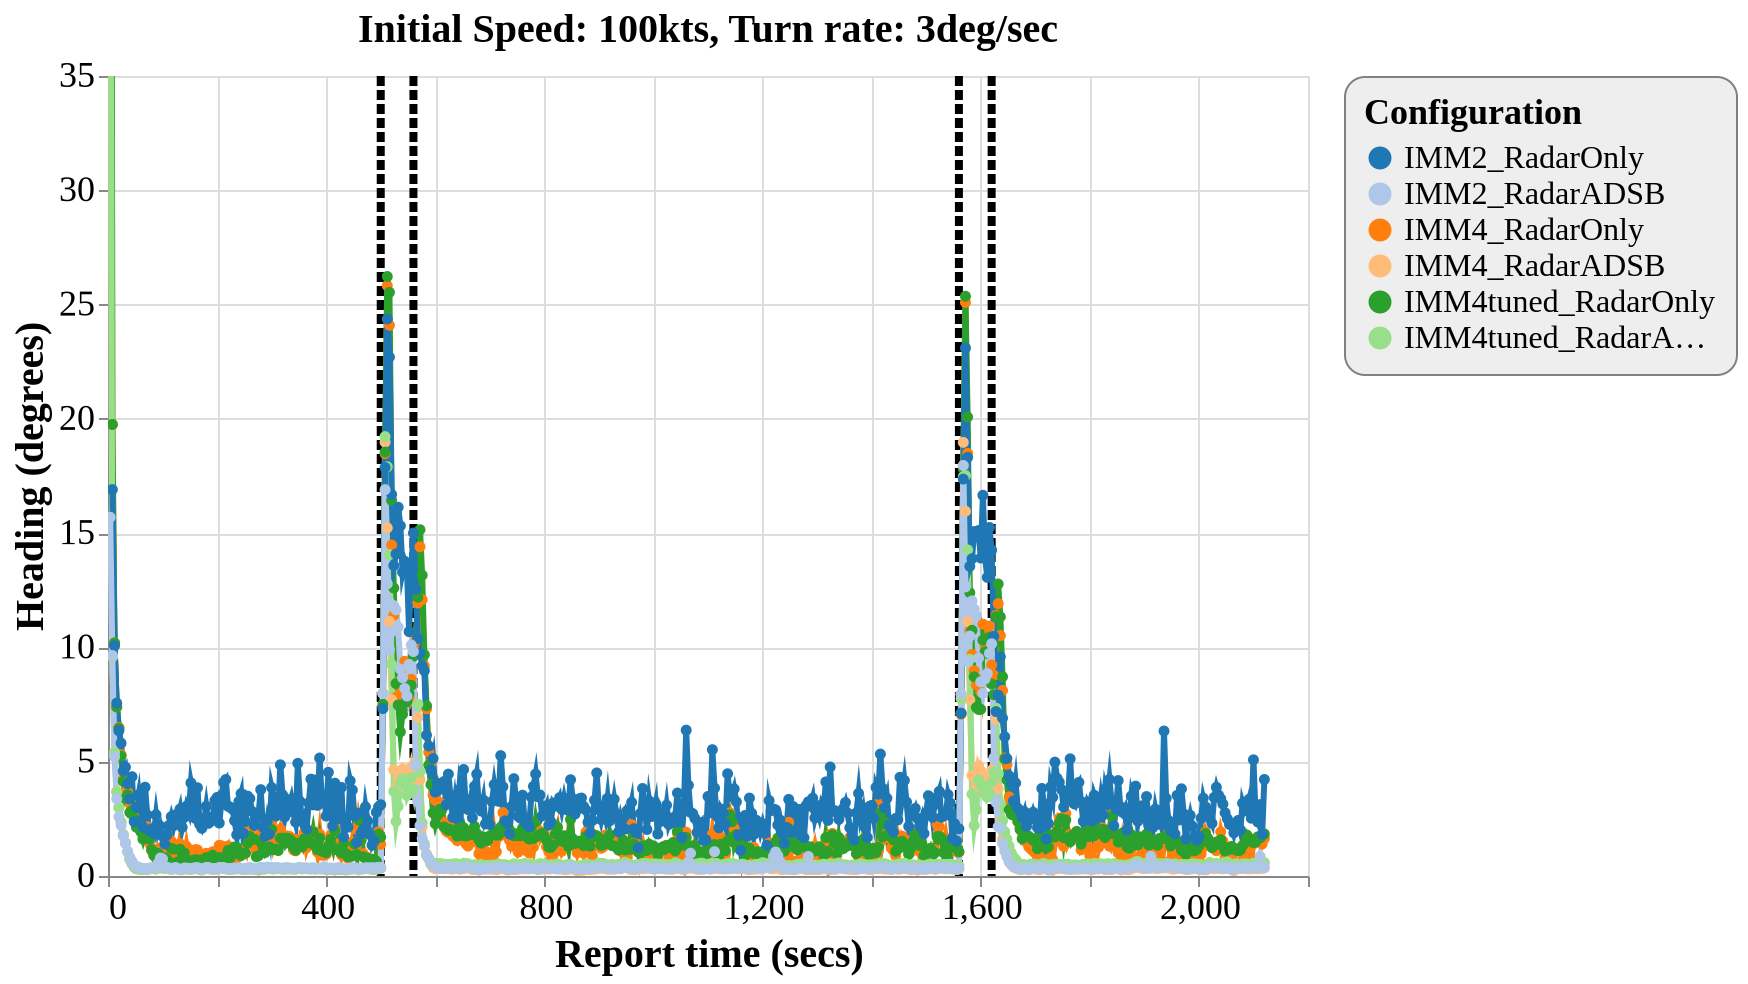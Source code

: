 {
  "config": {
    "view": {
      "continuousWidth": 600,
      "continuousHeight": 400
    },
    "axisX": {
      "labelFontSize": 18,
      "titleFontSize": 20
    },
    "axisY": {
      "labelFontSize": 18,
      "titleFontSize": 20
    },
    "font": "Times New Roman",
    "legend": {
      "cornerRadius": 10,
      "fillColor": "#EEEEEE",
      "labelFontSize": 16,
      "padding": 10,
      "strokeColor": "gray",
      "titleFontSize": 18
    },
    "title": {
      "fontSize": 20
    }
  },
  "layer": [
    {
      "data": {
        "name": "data-9e4e6f89f75dd175fa9df33dd7c7092c"
      },
      "mark": {
        "type": "rule",
        "strokeDash": [
          5,
          2
        ],
        "strokeWidth": 4
      },
      "encoding": {
        "color": {
          "type": "nominal",
          "field": "color",
          "scale": null
        },
        "x": {
          "type": "quantitative",
          "field": "tt"
        }
      }
    },
    {
      "data": {
        "name": "data-9185c0df5ce6105015ba871fb17f1f69"
      },
      "mark": {
        "type": "line",
        "point": true,
        "strokeWidth": 3
      },
      "encoding": {
        "color": {
          "type": "ordinal",
          "field": "config",
          "scale": {
            "scheme": "category20"
          },
          "sort": [
            "IMM2_RadarOnly",
            "IMM2_RadarADSB",
            "IMM4_RadarOnly",
            "IMM4_RadarADSB",
            "IMM4tuned_RadarOnly",
            "IMM4tuned_RadarADSB"
          ],
          "title": "Configuration"
        },
        "x": {
          "type": "quantitative",
          "field": "time",
          "title": "Report time (secs)"
        },
        "y": {
          "type": "quantitative",
          "field": "rmse_hdg",
          "scale": {
            "domain": [
              0,
              35
            ],
            "zero": false
          },
          "title": "Heading (degrees)"
        }
      },
      "selection": {
        "selector121": {
          "type": "interval",
          "bind": "scales",
          "encodings": [
            "x",
            "y"
          ]
        }
      },
      "title": "Initial Speed: 100kts, Turn rate: 3deg/sec"
    }
  ],
  "$schema": "https://vega.github.io/schema/vega-lite/v4.8.1.json",
  "datasets": {
    "data-9e4e6f89f75dd175fa9df33dd7c7092c": [
      {
        "tt": 500,
        "color": "black"
      },
      {
        "tt": 560,
        "color": "black"
      },
      {
        "tt": 1560,
        "color": "black"
      },
      {
        "tt": 1620,
        "color": "black"
      }
    ],
    "data-9185c0df5ce6105015ba871fb17f1f69": [
      {
        "scenario": "turns_new_11",
        "config": "IMM4_RadarOnly",
        "time": 4,
        "rmse_hdg": 90.0,
        "rmse_tr": 0.0,
        "p_uni": 0.0,
        "p_turn": 0.0
      },
      {
        "scenario": "turns_new_11",
        "config": "IMM4_RadarOnly",
        "time": 8,
        "rmse_hdg": 19.75550885862366,
        "rmse_tr": 0.0,
        "p_uni": 0.9470434210526316,
        "p_turn": 0.0133960526315789
      },
      {
        "scenario": "turns_new_11",
        "config": "IMM4_RadarOnly",
        "time": 12,
        "rmse_hdg": 10.192551909265752,
        "rmse_tr": 7.531983087525437e-05,
        "p_uni": 0.9191567307692308,
        "p_turn": 0.0279461538461538
      },
      {
        "scenario": "turns_new_11",
        "config": "IMM4_RadarOnly",
        "time": 16,
        "rmse_hdg": 7.394455693288046,
        "rmse_tr": 0.0008508818954473,
        "p_uni": 0.891608,
        "p_turn": 0.038444
      },
      {
        "scenario": "turns_new_11",
        "config": "IMM4_RadarOnly",
        "time": 20,
        "rmse_hdg": 6.495804962729496,
        "rmse_tr": 0.0031873096946219,
        "p_uni": 0.8598479674796748,
        "p_turn": 0.0520349593495934
      },
      {
        "scenario": "turns_new_11",
        "config": "IMM4_RadarOnly",
        "time": 24,
        "rmse_hdg": 5.310392592975158,
        "rmse_tr": 0.0138712451019353,
        "p_uni": 0.827572033898305,
        "p_turn": 0.0705991525423728
      },
      {
        "scenario": "turns_new_11",
        "config": "IMM4_RadarOnly",
        "time": 28,
        "rmse_hdg": 4.233854546902188,
        "rmse_tr": 0.0188769008946751,
        "p_uni": 0.8205828828828828,
        "p_turn": 0.0745756756756756
      },
      {
        "scenario": "turns_new_11",
        "config": "IMM4_RadarOnly",
        "time": 32,
        "rmse_hdg": 3.687798825450102,
        "rmse_tr": 0.036814219069046,
        "p_uni": 0.8090097345132743,
        "p_turn": 0.087087610619469
      },
      {
        "scenario": "turns_new_11",
        "config": "IMM4_RadarOnly",
        "time": 36,
        "rmse_hdg": 3.670048109357696,
        "rmse_tr": 0.0545077818412197,
        "p_uni": 0.83330234375,
        "p_turn": 0.07700390625
      },
      {
        "scenario": "turns_new_11",
        "config": "IMM4_RadarOnly",
        "time": 40,
        "rmse_hdg": 3.1650021157745125,
        "rmse_tr": 0.0415177274959573,
        "p_uni": 0.8336232142857144,
        "p_turn": 0.0715035714285714
      },
      {
        "scenario": "turns_new_11",
        "config": "IMM4_RadarOnly",
        "time": 44,
        "rmse_hdg": 3.117801709538308,
        "rmse_tr": 0.047613003300919,
        "p_uni": 0.8432641666666666,
        "p_turn": 0.0696441666666666
      },
      {
        "scenario": "turns_new_11",
        "config": "IMM4_RadarOnly",
        "time": 48,
        "rmse_hdg": 2.56901261836787,
        "rmse_tr": 0.0389165667379159,
        "p_uni": 0.8608316666666667,
        "p_turn": 0.059885
      },
      {
        "scenario": "turns_new_11",
        "config": "IMM4_RadarOnly",
        "time": 52,
        "rmse_hdg": 2.2455443713740166,
        "rmse_tr": 0.0359461011860283,
        "p_uni": 0.870555238095238,
        "p_turn": 0.0585266666666666
      },
      {
        "scenario": "turns_new_11",
        "config": "IMM4_RadarOnly",
        "time": 56,
        "rmse_hdg": 2.2741982103589837,
        "rmse_tr": 0.033198752486602,
        "p_uni": 0.8518825,
        "p_turn": 0.0704275
      },
      {
        "scenario": "turns_new_11",
        "config": "IMM4_RadarOnly",
        "time": 60,
        "rmse_hdg": 2.1464235100039137,
        "rmse_tr": 0.0306748584699059,
        "p_uni": 0.8645776859504132,
        "p_turn": 0.0579479338842975
      },
      {
        "scenario": "turns_new_11",
        "config": "IMM4_RadarOnly",
        "time": 64,
        "rmse_hdg": 1.7848804390821758,
        "rmse_tr": 0.0213934696918135,
        "p_uni": 0.8688999999999999,
        "p_turn": 0.0543427272727272
      },
      {
        "scenario": "turns_new_11",
        "config": "IMM4_RadarOnly",
        "time": 68,
        "rmse_hdg": 2.136526776491851,
        "rmse_tr": 0.0524847938295782,
        "p_uni": 0.8481241666666667,
        "p_turn": 0.0664391666666666
      },
      {
        "scenario": "turns_new_11",
        "config": "IMM4_RadarOnly",
        "time": 72,
        "rmse_hdg": 2.163442937733183,
        "rmse_tr": 0.0435307887473397,
        "p_uni": 0.8569120689655172,
        "p_turn": 0.0645163793103448
      },
      {
        "scenario": "turns_new_11",
        "config": "IMM4_RadarOnly",
        "time": 76,
        "rmse_hdg": 1.4268950640497442,
        "rmse_tr": 0.0344357745873179,
        "p_uni": 0.8713790476190476,
        "p_turn": 0.0535980952380952
      },
      {
        "scenario": "turns_new_11",
        "config": "IMM4_RadarOnly",
        "time": 80,
        "rmse_hdg": 1.107121187058871,
        "rmse_tr": 0.0261413631270775,
        "p_uni": 0.8710188976377953,
        "p_turn": 0.0515023622047244
      },
      {
        "scenario": "turns_new_11",
        "config": "IMM4_RadarOnly",
        "time": 84,
        "rmse_hdg": 0.948260681103952,
        "rmse_tr": 0.0164538723699433,
        "p_uni": 0.8817663865546218,
        "p_turn": 0.0492252100840336
      },
      {
        "scenario": "turns_new_11",
        "config": "IMM4_RadarOnly",
        "time": 88,
        "rmse_hdg": 0.8515947606483005,
        "rmse_tr": 0.0169885282149187,
        "p_uni": 0.8800936363636364,
        "p_turn": 0.0505954545454545
      },
      {
        "scenario": "turns_new_11",
        "config": "IMM4_RadarOnly",
        "time": 92,
        "rmse_hdg": 1.184812072025643,
        "rmse_tr": 0.0161649325469606,
        "p_uni": 0.8701353982300885,
        "p_turn": 0.0528318584070796
      },
      {
        "scenario": "turns_new_11",
        "config": "IMM4_RadarOnly",
        "time": 96,
        "rmse_hdg": 1.0035846767412453,
        "rmse_tr": 0.0177395899289543,
        "p_uni": 0.8704152542372882,
        "p_turn": 0.0529889830508474
      },
      {
        "scenario": "turns_new_11",
        "config": "IMM4_RadarOnly",
        "time": 100,
        "rmse_hdg": 0.9782902044577212,
        "rmse_tr": 0.013592654583292,
        "p_uni": 0.8807112068965517,
        "p_turn": 0.0504948275862068
      },
      {
        "scenario": "turns_new_11",
        "config": "IMM4_RadarOnly",
        "time": 104,
        "rmse_hdg": 1.1507374447138958,
        "rmse_tr": 0.0145457983624138,
        "p_uni": 0.8717341666666666,
        "p_turn": 0.0517824999999999
      },
      {
        "scenario": "turns_new_11",
        "config": "IMM4_RadarOnly",
        "time": 108,
        "rmse_hdg": 0.9996074859915868,
        "rmse_tr": 0.0133226508327015,
        "p_uni": 0.8733781512605042,
        "p_turn": 0.0534428571428571
      },
      {
        "scenario": "turns_new_11",
        "config": "IMM4_RadarOnly",
        "time": 112,
        "rmse_hdg": 0.7607332280423857,
        "rmse_tr": 0.011492887373371,
        "p_uni": 0.8773530973451328,
        "p_turn": 0.0523495575221238
      },
      {
        "scenario": "turns_new_11",
        "config": "IMM4_RadarOnly",
        "time": 116,
        "rmse_hdg": 1.5275369818008435,
        "rmse_tr": 0.0220680958558017,
        "p_uni": 0.8712025641025641,
        "p_turn": 0.0571068376068376
      },
      {
        "scenario": "turns_new_11",
        "config": "IMM4_RadarOnly",
        "time": 120,
        "rmse_hdg": 0.7616821367337923,
        "rmse_tr": 0.0176136608456929,
        "p_uni": 0.873975806451613,
        "p_turn": 0.0527290322580645
      },
      {
        "scenario": "turns_new_11",
        "config": "IMM4_RadarOnly",
        "time": 124,
        "rmse_hdg": 0.6839633997542482,
        "rmse_tr": 0.0135923613892359,
        "p_uni": 0.8669940677966101,
        "p_turn": 0.0526118644067796
      },
      {
        "scenario": "turns_new_11",
        "config": "IMM4_RadarOnly",
        "time": 128,
        "rmse_hdg": 0.6683884375483141,
        "rmse_tr": 0.0136003327799042,
        "p_uni": 0.8703051724137931,
        "p_turn": 0.0537448275862069
      },
      {
        "scenario": "turns_new_11",
        "config": "IMM4_RadarOnly",
        "time": 132,
        "rmse_hdg": 1.4147740859535545,
        "rmse_tr": 0.0178840245284257,
        "p_uni": 0.8687777777777778,
        "p_turn": 0.0548007936507936
      },
      {
        "scenario": "turns_new_11",
        "config": "IMM4_RadarOnly",
        "time": 136,
        "rmse_hdg": 0.6412373360160165,
        "rmse_tr": 0.0166700660141893,
        "p_uni": 0.8691605504587157,
        "p_turn": 0.0534266055045871
      },
      {
        "scenario": "turns_new_11",
        "config": "IMM4_RadarOnly",
        "time": 140,
        "rmse_hdg": 0.6951901497161012,
        "rmse_tr": 0.0141225868386918,
        "p_uni": 0.8741262295081967,
        "p_turn": 0.0518180327868852
      },
      {
        "scenario": "turns_new_11",
        "config": "IMM4_RadarOnly",
        "time": 144,
        "rmse_hdg": 1.2958634247110594,
        "rmse_tr": 0.0269983907071364,
        "p_uni": 0.8676364341085271,
        "p_turn": 0.0573868217054263
      },
      {
        "scenario": "turns_new_11",
        "config": "IMM4_RadarOnly",
        "time": 148,
        "rmse_hdg": 0.744210677637912,
        "rmse_tr": 0.0222327177447508,
        "p_uni": 0.8758542056074767,
        "p_turn": 0.0540514018691588
      },
      {
        "scenario": "turns_new_11",
        "config": "IMM4_RadarOnly",
        "time": 152,
        "rmse_hdg": 0.9337232054470128,
        "rmse_tr": 0.0195386671038513,
        "p_uni": 0.8749105691056911,
        "p_turn": 0.0550243902439024
      },
      {
        "scenario": "turns_new_11",
        "config": "IMM4_RadarOnly",
        "time": 156,
        "rmse_hdg": 1.0748901339206716,
        "rmse_tr": 0.0187868102667802,
        "p_uni": 0.8710856,
        "p_turn": 0.0553848
      },
      {
        "scenario": "turns_new_11",
        "config": "IMM4_RadarOnly",
        "time": 160,
        "rmse_hdg": 1.1531297658462962,
        "rmse_tr": 0.0166376355721356,
        "p_uni": 0.8716504587155963,
        "p_turn": 0.0551807339449541
      },
      {
        "scenario": "turns_new_11",
        "config": "IMM4_RadarOnly",
        "time": 164,
        "rmse_hdg": 1.1427441908468787,
        "rmse_tr": 0.0134233390684297,
        "p_uni": 0.8774301587301587,
        "p_turn": 0.0509079365079365
      },
      {
        "scenario": "turns_new_11",
        "config": "IMM4_RadarOnly",
        "time": 168,
        "rmse_hdg": 0.8836071565706434,
        "rmse_tr": 0.0165685831146954,
        "p_uni": 0.8696437499999999,
        "p_turn": 0.0566080357142857
      },
      {
        "scenario": "turns_new_11",
        "config": "IMM4_RadarOnly",
        "time": 172,
        "rmse_hdg": 0.6963136352043012,
        "rmse_tr": 0.013757134512681,
        "p_uni": 0.8798151785714285,
        "p_turn": 0.0516169642857142
      },
      {
        "scenario": "turns_new_11",
        "config": "IMM4_RadarOnly",
        "time": 176,
        "rmse_hdg": 0.665911752065138,
        "rmse_tr": 0.0131131401443149,
        "p_uni": 0.8743598290598291,
        "p_turn": 0.0522435897435897
      },
      {
        "scenario": "turns_new_11",
        "config": "IMM4_RadarOnly",
        "time": 180,
        "rmse_hdg": 0.9893889198806544,
        "rmse_tr": 0.0158070925192789,
        "p_uni": 0.865924347826087,
        "p_turn": 0.0565652173913043
      },
      {
        "scenario": "turns_new_11",
        "config": "IMM4_RadarOnly",
        "time": 184,
        "rmse_hdg": 0.8892837678911671,
        "rmse_tr": 0.0135963108754355,
        "p_uni": 0.8722768595041323,
        "p_turn": 0.0519892561983471
      },
      {
        "scenario": "turns_new_11",
        "config": "IMM4_RadarOnly",
        "time": 188,
        "rmse_hdg": 0.9567513309338516,
        "rmse_tr": 0.0157720234177189,
        "p_uni": 0.8723420168067227,
        "p_turn": 0.0534403361344537
      },
      {
        "scenario": "turns_new_11",
        "config": "IMM4_RadarOnly",
        "time": 192,
        "rmse_hdg": 1.0617450878525163,
        "rmse_tr": 0.0147786504381127,
        "p_uni": 0.863609649122807,
        "p_turn": 0.0562447368421052
      },
      {
        "scenario": "turns_new_11",
        "config": "IMM4_RadarOnly",
        "time": 196,
        "rmse_hdg": 0.8254591951652622,
        "rmse_tr": 0.0147007660522342,
        "p_uni": 0.8708243243243243,
        "p_turn": 0.0532126126126126
      },
      {
        "scenario": "turns_new_11",
        "config": "IMM4_RadarOnly",
        "time": 200,
        "rmse_hdg": 0.8286523125970343,
        "rmse_tr": 0.0142047557601986,
        "p_uni": 0.8720724137931034,
        "p_turn": 0.0559189655172413
      },
      {
        "scenario": "turns_new_11",
        "config": "IMM4_RadarOnly",
        "time": 204,
        "rmse_hdg": 1.3443412475374352,
        "rmse_tr": 0.0185796977771847,
        "p_uni": 0.8665983050847458,
        "p_turn": 0.0594449152542372
      },
      {
        "scenario": "turns_new_11",
        "config": "IMM4_RadarOnly",
        "time": 208,
        "rmse_hdg": 1.3180342026260303,
        "rmse_tr": 0.0160228929143626,
        "p_uni": 0.8758495575221239,
        "p_turn": 0.0541141592920354
      },
      {
        "scenario": "turns_new_11",
        "config": "IMM4_RadarOnly",
        "time": 212,
        "rmse_hdg": 1.1053205899454588,
        "rmse_tr": 0.0150726301728619,
        "p_uni": 0.8684565573770492,
        "p_turn": 0.0557663934426229
      },
      {
        "scenario": "turns_new_11",
        "config": "IMM4_RadarOnly",
        "time": 216,
        "rmse_hdg": 1.1505547667044973,
        "rmse_tr": 0.0148631754026805,
        "p_uni": 0.8654381355932204,
        "p_turn": 0.0565652542372881
      },
      {
        "scenario": "turns_new_11",
        "config": "IMM4_RadarOnly",
        "time": 220,
        "rmse_hdg": 1.3110819567959495,
        "rmse_tr": 0.019480494298648,
        "p_uni": 0.8650974358974358,
        "p_turn": 0.0589658119658119
      },
      {
        "scenario": "turns_new_11",
        "config": "IMM4_RadarOnly",
        "time": 224,
        "rmse_hdg": 0.9184206834148156,
        "rmse_tr": 0.0142172066706945,
        "p_uni": 0.86835,
        "p_turn": 0.053325
      },
      {
        "scenario": "turns_new_11",
        "config": "IMM4_RadarOnly",
        "time": 228,
        "rmse_hdg": 1.1985561313513853,
        "rmse_tr": 0.0201992534515511,
        "p_uni": 0.8577376,
        "p_turn": 0.0604872
      },
      {
        "scenario": "turns_new_11",
        "config": "IMM4_RadarOnly",
        "time": 232,
        "rmse_hdg": 1.2153690936905974,
        "rmse_tr": 0.018295359233738,
        "p_uni": 0.8711050847457628,
        "p_turn": 0.0543567796610169
      },
      {
        "scenario": "turns_new_11",
        "config": "IMM4_RadarOnly",
        "time": 236,
        "rmse_hdg": 0.7743851843837816,
        "rmse_tr": 0.0114044833894092,
        "p_uni": 0.8730827586206897,
        "p_turn": 0.0511232758620689
      },
      {
        "scenario": "turns_new_11",
        "config": "IMM4_RadarOnly",
        "time": 240,
        "rmse_hdg": 0.8612876368801666,
        "rmse_tr": 0.0139885550408592,
        "p_uni": 0.8643983606557376,
        "p_turn": 0.0586663934426229
      },
      {
        "scenario": "turns_new_11",
        "config": "IMM4_RadarOnly",
        "time": 244,
        "rmse_hdg": 1.1630893283468329,
        "rmse_tr": 0.0170475071491406,
        "p_uni": 0.8694053571428572,
        "p_turn": 0.0570464285714285
      },
      {
        "scenario": "turns_new_11",
        "config": "IMM4_RadarOnly",
        "time": 248,
        "rmse_hdg": 1.149574605753601,
        "rmse_tr": 0.0163545791160921,
        "p_uni": 0.8811201612903226,
        "p_turn": 0.0516266129032258
      },
      {
        "scenario": "turns_new_11",
        "config": "IMM4_RadarOnly",
        "time": 252,
        "rmse_hdg": 1.0010529544154292,
        "rmse_tr": 0.0187896107911848,
        "p_uni": 0.8676035087719298,
        "p_turn": 0.0575438596491228
      },
      {
        "scenario": "turns_new_11",
        "config": "IMM4_RadarOnly",
        "time": 256,
        "rmse_hdg": 1.944877666572125,
        "rmse_tr": 0.0362637726511811,
        "p_uni": 0.865093103448276,
        "p_turn": 0.0616698275862068
      },
      {
        "scenario": "turns_new_11",
        "config": "IMM4_RadarOnly",
        "time": 260,
        "rmse_hdg": 1.917427836503038,
        "rmse_tr": 0.0450636380622984,
        "p_uni": 0.8573483606557377,
        "p_turn": 0.0623754098360655
      },
      {
        "scenario": "turns_new_11",
        "config": "IMM4_RadarOnly",
        "time": 264,
        "rmse_hdg": 1.554499037194031,
        "rmse_tr": 0.0304891987257463,
        "p_uni": 0.8586053097345133,
        "p_turn": 0.0591106194690265
      },
      {
        "scenario": "turns_new_11",
        "config": "IMM4_RadarOnly",
        "time": 268,
        "rmse_hdg": 1.3146124646462882,
        "rmse_tr": 0.017857778535901,
        "p_uni": 0.8695050847457627,
        "p_turn": 0.0558745762711864
      },
      {
        "scenario": "turns_new_11",
        "config": "IMM4_RadarOnly",
        "time": 272,
        "rmse_hdg": 1.0738602618911666,
        "rmse_tr": 0.0152356433269556,
        "p_uni": 0.8724801724137932,
        "p_turn": 0.0560077586206896
      },
      {
        "scenario": "turns_new_11",
        "config": "IMM4_RadarOnly",
        "time": 276,
        "rmse_hdg": 1.3160439018984662,
        "rmse_tr": 0.0148726983151146,
        "p_uni": 0.8682974137931034,
        "p_turn": 0.0555060344827586
      },
      {
        "scenario": "turns_new_11",
        "config": "IMM4_RadarOnly",
        "time": 280,
        "rmse_hdg": 1.8488018124160632,
        "rmse_tr": 0.0213668256635854,
        "p_uni": 0.8549849557522123,
        "p_turn": 0.0618929203539823
      },
      {
        "scenario": "turns_new_11",
        "config": "IMM4_RadarOnly",
        "time": 284,
        "rmse_hdg": 1.6064070771379806,
        "rmse_tr": 0.0220843607921225,
        "p_uni": 0.8729579831932773,
        "p_turn": 0.0552344537815126
      },
      {
        "scenario": "turns_new_11",
        "config": "IMM4_RadarOnly",
        "time": 288,
        "rmse_hdg": 1.5529382515460022,
        "rmse_tr": 0.0171477953465132,
        "p_uni": 0.8834983606557377,
        "p_turn": 0.0509508196721311
      },
      {
        "scenario": "turns_new_11",
        "config": "IMM4_RadarOnly",
        "time": 292,
        "rmse_hdg": 1.653245908477715,
        "rmse_tr": 0.0197134278421621,
        "p_uni": 0.8790737288135593,
        "p_turn": 0.0547211864406779
      },
      {
        "scenario": "turns_new_11",
        "config": "IMM4_RadarOnly",
        "time": 296,
        "rmse_hdg": 1.5863004609916662,
        "rmse_tr": 0.0148054874160602,
        "p_uni": 0.8772093220338983,
        "p_turn": 0.0507991525423728
      },
      {
        "scenario": "turns_new_11",
        "config": "IMM4_RadarOnly",
        "time": 300,
        "rmse_hdg": 2.324553362117835,
        "rmse_tr": 0.0547871205972109,
        "p_uni": 0.8611466666666666,
        "p_turn": 0.0608925
      },
      {
        "scenario": "turns_new_11",
        "config": "IMM4_RadarOnly",
        "time": 304,
        "rmse_hdg": 1.3961065992121209,
        "rmse_tr": 0.0305874097687861,
        "p_uni": 0.8603709090909091,
        "p_turn": 0.0574463636363636
      },
      {
        "scenario": "turns_new_11",
        "config": "IMM4_RadarOnly",
        "time": 308,
        "rmse_hdg": 1.7153948657538145,
        "rmse_tr": 0.0225577608764162,
        "p_uni": 0.8690757575757576,
        "p_turn": 0.055710606060606
      },
      {
        "scenario": "turns_new_11",
        "config": "IMM4_RadarOnly",
        "time": 312,
        "rmse_hdg": 1.7491282321915602,
        "rmse_tr": 0.0173646905711699,
        "p_uni": 0.875419658119658,
        "p_turn": 0.0552435897435897
      },
      {
        "scenario": "turns_new_11",
        "config": "IMM4_RadarOnly",
        "time": 316,
        "rmse_hdg": 2.0548643614262345,
        "rmse_tr": 0.0243771625221554,
        "p_uni": 0.8654728070175438,
        "p_turn": 0.061928947368421
      },
      {
        "scenario": "turns_new_11",
        "config": "IMM4_RadarOnly",
        "time": 320,
        "rmse_hdg": 1.6625871595173969,
        "rmse_tr": 0.0282667983642254,
        "p_uni": 0.8567086614173229,
        "p_turn": 0.0658086614173228
      },
      {
        "scenario": "turns_new_11",
        "config": "IMM4_RadarOnly",
        "time": 324,
        "rmse_hdg": 1.7481824745391183,
        "rmse_tr": 0.0245946459039941,
        "p_uni": 0.8731080357142857,
        "p_turn": 0.0568714285714285
      },
      {
        "scenario": "turns_new_11",
        "config": "IMM4_RadarOnly",
        "time": 328,
        "rmse_hdg": 1.7537755881410029,
        "rmse_tr": 0.0211502995130453,
        "p_uni": 0.8595237288135593,
        "p_turn": 0.0600033898305084
      },
      {
        "scenario": "turns_new_11",
        "config": "IMM4_RadarOnly",
        "time": 332,
        "rmse_hdg": 1.7374911213659183,
        "rmse_tr": 0.0195485699554107,
        "p_uni": 0.8681515873015874,
        "p_turn": 0.0574960317460317
      },
      {
        "scenario": "turns_new_11",
        "config": "IMM4_RadarOnly",
        "time": 336,
        "rmse_hdg": 1.6740362145743504,
        "rmse_tr": 0.0204330098103107,
        "p_uni": 0.8645908256880733,
        "p_turn": 0.0604550458715596
      },
      {
        "scenario": "turns_new_11",
        "config": "IMM4_RadarOnly",
        "time": 340,
        "rmse_hdg": 1.1353195265432667,
        "rmse_tr": 0.0194211995369233,
        "p_uni": 0.8662299145299145,
        "p_turn": 0.0564837606837606
      },
      {
        "scenario": "turns_new_11",
        "config": "IMM4_RadarOnly",
        "time": 344,
        "rmse_hdg": 1.100968891476957,
        "rmse_tr": 0.0182040609022639,
        "p_uni": 0.8703441666666667,
        "p_turn": 0.0566683333333333
      },
      {
        "scenario": "turns_new_11",
        "config": "IMM4_RadarOnly",
        "time": 348,
        "rmse_hdg": 1.6022270380571786,
        "rmse_tr": 0.0230554163315742,
        "p_uni": 0.8616999999999999,
        "p_turn": 0.0608629629629629
      },
      {
        "scenario": "turns_new_11",
        "config": "IMM4_RadarOnly",
        "time": 352,
        "rmse_hdg": 1.4786831662834332,
        "rmse_tr": 0.0221985148714953,
        "p_uni": 0.8732171875,
        "p_turn": 0.05813046875
      },
      {
        "scenario": "turns_new_11",
        "config": "IMM4_RadarOnly",
        "time": 356,
        "rmse_hdg": 1.3040626765173955,
        "rmse_tr": 0.0161813715646815,
        "p_uni": 0.8762875,
        "p_turn": 0.0505410714285714
      },
      {
        "scenario": "turns_new_11",
        "config": "IMM4_RadarOnly",
        "time": 360,
        "rmse_hdg": 1.90523602850784,
        "rmse_tr": 0.0227390761814455,
        "p_uni": 0.8678360360360361,
        "p_turn": 0.0594054054054054
      },
      {
        "scenario": "turns_new_11",
        "config": "IMM4_RadarOnly",
        "time": 364,
        "rmse_hdg": 1.230634321532328,
        "rmse_tr": 0.0200969856777909,
        "p_uni": 0.8718208333333333,
        "p_turn": 0.0561891666666666
      },
      {
        "scenario": "turns_new_11",
        "config": "IMM4_RadarOnly",
        "time": 368,
        "rmse_hdg": 1.5549015242130295,
        "rmse_tr": 0.0190401666596847,
        "p_uni": 0.8699776785714286,
        "p_turn": 0.0559848214285714
      },
      {
        "scenario": "turns_new_11",
        "config": "IMM4_RadarOnly",
        "time": 372,
        "rmse_hdg": 1.617675670915275,
        "rmse_tr": 0.0239521857747853,
        "p_uni": 0.8688262711864407,
        "p_turn": 0.0576745762711864
      },
      {
        "scenario": "turns_new_11",
        "config": "IMM4_RadarOnly",
        "time": 376,
        "rmse_hdg": 1.9596656768993503,
        "rmse_tr": 0.0275528330430039,
        "p_uni": 0.8682434782608696,
        "p_turn": 0.0581547826086956
      },
      {
        "scenario": "turns_new_11",
        "config": "IMM4_RadarOnly",
        "time": 380,
        "rmse_hdg": 1.5397519952565577,
        "rmse_tr": 0.0161865551914395,
        "p_uni": 0.8802043103448276,
        "p_turn": 0.054325
      },
      {
        "scenario": "turns_new_11",
        "config": "IMM4_RadarOnly",
        "time": 384,
        "rmse_hdg": 1.045441008691962,
        "rmse_tr": 0.0180212706180853,
        "p_uni": 0.8750097345132742,
        "p_turn": 0.0553017699115044
      },
      {
        "scenario": "turns_new_11",
        "config": "IMM4_RadarOnly",
        "time": 388,
        "rmse_hdg": 1.835132859662376,
        "rmse_tr": 0.0211696493606779,
        "p_uni": 0.8704009009009009,
        "p_turn": 0.0566018018018018
      },
      {
        "scenario": "turns_new_11",
        "config": "IMM4_RadarOnly",
        "time": 392,
        "rmse_hdg": 0.9135106275608768,
        "rmse_tr": 0.0180415515777699,
        "p_uni": 0.8790125,
        "p_turn": 0.0521041666666666
      },
      {
        "scenario": "turns_new_11",
        "config": "IMM4_RadarOnly",
        "time": 396,
        "rmse_hdg": 0.9030778289922698,
        "rmse_tr": 0.0196711463824557,
        "p_uni": 0.8727739130434783,
        "p_turn": 0.0552182608695652
      },
      {
        "scenario": "turns_new_11",
        "config": "IMM4_RadarOnly",
        "time": 400,
        "rmse_hdg": 0.9495900372992828,
        "rmse_tr": 0.0151133856160279,
        "p_uni": 0.8854159292035397,
        "p_turn": 0.0498070796460176
      },
      {
        "scenario": "turns_new_11",
        "config": "IMM4_RadarOnly",
        "time": 404,
        "rmse_hdg": 1.3383369391569018,
        "rmse_tr": 0.0226169821451919,
        "p_uni": 0.8710432203389831,
        "p_turn": 0.0605898305084745
      },
      {
        "scenario": "turns_new_11",
        "config": "IMM4_RadarOnly",
        "time": 408,
        "rmse_hdg": 1.7760064936313045,
        "rmse_tr": 0.0304762386375898,
        "p_uni": 0.8697560747663552,
        "p_turn": 0.0562046728971962
      },
      {
        "scenario": "turns_new_11",
        "config": "IMM4_RadarOnly",
        "time": 412,
        "rmse_hdg": 1.3607113574267282,
        "rmse_tr": 0.0200422429988456,
        "p_uni": 0.8809141592920354,
        "p_turn": 0.0524061946902654
      },
      {
        "scenario": "turns_new_11",
        "config": "IMM4_RadarOnly",
        "time": 416,
        "rmse_hdg": 2.1947077398806574,
        "rmse_tr": 0.0371306562683806,
        "p_uni": 0.8774944444444445,
        "p_turn": 0.0550706349206349
      },
      {
        "scenario": "turns_new_11",
        "config": "IMM4_RadarOnly",
        "time": 420,
        "rmse_hdg": 1.4036754314944508,
        "rmse_tr": 0.0460958998299423,
        "p_uni": 0.8677971698113208,
        "p_turn": 0.0573952830188679
      },
      {
        "scenario": "turns_new_11",
        "config": "IMM4_RadarOnly",
        "time": 424,
        "rmse_hdg": 1.32678498901655,
        "rmse_tr": 0.0298677216482974,
        "p_uni": 0.8689548672566372,
        "p_turn": 0.0575973451327433
      },
      {
        "scenario": "turns_new_11",
        "config": "IMM4_RadarOnly",
        "time": 428,
        "rmse_hdg": 0.917193787835724,
        "rmse_tr": 0.0245203787564338,
        "p_uni": 0.8778786324786324,
        "p_turn": 0.0540076923076923
      },
      {
        "scenario": "turns_new_11",
        "config": "IMM4_RadarOnly",
        "time": 432,
        "rmse_hdg": 1.2952085305520034,
        "rmse_tr": 0.0276962969074445,
        "p_uni": 0.8767302752293578,
        "p_turn": 0.0541834862385321
      },
      {
        "scenario": "turns_new_11",
        "config": "IMM4_RadarOnly",
        "time": 436,
        "rmse_hdg": 0.8744424394046371,
        "rmse_tr": 0.0215536403367205,
        "p_uni": 0.882035294117647,
        "p_turn": 0.0500915966386554
      },
      {
        "scenario": "turns_new_11",
        "config": "IMM4_RadarOnly",
        "time": 440,
        "rmse_hdg": 0.7731011066483587,
        "rmse_tr": 0.022472607178396,
        "p_uni": 0.8760119266055045,
        "p_turn": 0.0566541284403669
      },
      {
        "scenario": "turns_new_11",
        "config": "IMM4_RadarOnly",
        "time": 444,
        "rmse_hdg": 1.1906324623398106,
        "rmse_tr": 0.0207867996030136,
        "p_uni": 0.8799641509433963,
        "p_turn": 0.0527556603773584
      },
      {
        "scenario": "turns_new_11",
        "config": "IMM4_RadarOnly",
        "time": 448,
        "rmse_hdg": 1.4872241641009314,
        "rmse_tr": 0.0176727973976148,
        "p_uni": 0.8709705357142857,
        "p_turn": 0.0541044642857142
      },
      {
        "scenario": "turns_new_11",
        "config": "IMM4_RadarOnly",
        "time": 452,
        "rmse_hdg": 2.065611616773916,
        "rmse_tr": 0.023934843988561,
        "p_uni": 0.8859846846846847,
        "p_turn": 0.0524666666666666
      },
      {
        "scenario": "turns_new_11",
        "config": "IMM4_RadarOnly",
        "time": 456,
        "rmse_hdg": 1.3598390206793456,
        "rmse_tr": 0.0170217481449441,
        "p_uni": 0.890908108108108,
        "p_turn": 0.0472495495495495
      },
      {
        "scenario": "turns_new_11",
        "config": "IMM4_RadarOnly",
        "time": 460,
        "rmse_hdg": 2.370199488236188,
        "rmse_tr": 0.0439709204145792,
        "p_uni": 0.8875473684210526,
        "p_turn": 0.050298245614035
      },
      {
        "scenario": "turns_new_11",
        "config": "IMM4_RadarOnly",
        "time": 464,
        "rmse_hdg": 1.8141233134013843,
        "rmse_tr": 0.0494229827753758,
        "p_uni": 0.8789433962264152,
        "p_turn": 0.0522915094339622
      },
      {
        "scenario": "turns_new_11",
        "config": "IMM4_RadarOnly",
        "time": 468,
        "rmse_hdg": 0.9768250385628446,
        "rmse_tr": 0.0308346626707403,
        "p_uni": 0.8753220183486239,
        "p_turn": 0.0552394495412844
      },
      {
        "scenario": "turns_new_11",
        "config": "IMM4_RadarOnly",
        "time": 472,
        "rmse_hdg": 0.7693799156109123,
        "rmse_tr": 0.02355698699672,
        "p_uni": 0.8793418181818181,
        "p_turn": 0.0542390909090909
      },
      {
        "scenario": "turns_new_11",
        "config": "IMM4_RadarOnly",
        "time": 476,
        "rmse_hdg": 0.8127041492376144,
        "rmse_tr": 0.017294712892011,
        "p_uni": 0.878857264957265,
        "p_turn": 0.0526803418803418
      },
      {
        "scenario": "turns_new_11",
        "config": "IMM4_RadarOnly",
        "time": 480,
        "rmse_hdg": 0.733602121092948,
        "rmse_tr": 0.0160309750845718,
        "p_uni": 0.8847081081081082,
        "p_turn": 0.0484945945945946
      },
      {
        "scenario": "turns_new_11",
        "config": "IMM4_RadarOnly",
        "time": 484,
        "rmse_hdg": 0.7307570275634256,
        "rmse_tr": 0.0158388025641671,
        "p_uni": 0.8839425,
        "p_turn": 0.0506316666666666
      },
      {
        "scenario": "turns_new_11",
        "config": "IMM4_RadarOnly",
        "time": 488,
        "rmse_hdg": 0.7144193735631152,
        "rmse_tr": 0.0143111295763844,
        "p_uni": 0.8802512396694215,
        "p_turn": 0.0512404958677686
      },
      {
        "scenario": "turns_new_11",
        "config": "IMM4_RadarOnly",
        "time": 492,
        "rmse_hdg": 0.624380477266992,
        "rmse_tr": 0.0163966938322166,
        "p_uni": 0.8673931372549019,
        "p_turn": 0.0586872549019607
      },
      {
        "scenario": "turns_new_11",
        "config": "IMM4_RadarOnly",
        "time": 496,
        "rmse_hdg": 1.930555717442845,
        "rmse_tr": 0.0582241445484891,
        "p_uni": 0.8625420168067227,
        "p_turn": 0.0594747899159663
      },
      {
        "scenario": "turns_new_11",
        "config": "IMM4_RadarOnly",
        "time": 500,
        "rmse_hdg": 1.3835529977697985,
        "rmse_tr": 0.0454464615359846,
        "p_uni": 0.8645472440944881,
        "p_turn": 0.0594165354330708
      },
      {
        "scenario": "turns_new_11",
        "config": "IMM4_RadarOnly",
        "time": 504,
        "rmse_hdg": 7.432810878000304,
        "rmse_tr": 3.0024646331954927,
        "p_uni": 0.8714717948717948,
        "p_turn": 0.0496837606837606
      },
      {
        "scenario": "turns_new_11",
        "config": "IMM4_RadarOnly",
        "time": 508,
        "rmse_hdg": 18.477711139450754,
        "rmse_tr": 2.990355992742893,
        "p_uni": 0.8386491228070175,
        "p_turn": 0.0733710526315789
      },
      {
        "scenario": "turns_new_11",
        "config": "IMM4_RadarOnly",
        "time": 512,
        "rmse_hdg": 25.828616158320973,
        "rmse_tr": 2.9135423644860863,
        "p_uni": 0.6765448275862069,
        "p_turn": 0.1879612068965517
      },
      {
        "scenario": "turns_new_11",
        "config": "IMM4_RadarOnly",
        "time": 516,
        "rmse_hdg": 24.097799231992763,
        "rmse_tr": 2.643556442299027,
        "p_uni": 0.3040974137931034,
        "p_turn": 0.4878431034482758
      },
      {
        "scenario": "turns_new_11",
        "config": "IMM4_RadarOnly",
        "time": 520,
        "rmse_hdg": 14.48159865577945,
        "rmse_tr": 2.079237378037352,
        "p_uni": 0.0746544715447154,
        "p_turn": 0.7823926829268293
      },
      {
        "scenario": "turns_new_11",
        "config": "IMM4_RadarOnly",
        "time": 524,
        "rmse_hdg": 11.408062391376822,
        "rmse_tr": 1.4331365341607265,
        "p_uni": 0.0756243697478991,
        "p_turn": 0.8300546218487395
      },
      {
        "scenario": "turns_new_11",
        "config": "IMM4_RadarOnly",
        "time": 528,
        "rmse_hdg": 7.812661727340808,
        "rmse_tr": 0.847038660689524,
        "p_uni": 0.0916909909909909,
        "p_turn": 0.8367315315315316
      },
      {
        "scenario": "turns_new_11",
        "config": "IMM4_RadarOnly",
        "time": 532,
        "rmse_hdg": 8.48173237581022,
        "rmse_tr": 0.5296257179008086,
        "p_uni": 0.1290008849557522,
        "p_turn": 0.7882495575221239
      },
      {
        "scenario": "turns_new_11",
        "config": "IMM4_RadarOnly",
        "time": 536,
        "rmse_hdg": 8.021711466962422,
        "rmse_tr": 0.3726366243933702,
        "p_uni": 0.1399946428571428,
        "p_turn": 0.7760955357142858
      },
      {
        "scenario": "turns_new_11",
        "config": "IMM4_RadarOnly",
        "time": 540,
        "rmse_hdg": 8.320733212987983,
        "rmse_tr": 0.351225095377524,
        "p_uni": 0.1389795081967213,
        "p_turn": 0.7772139344262294
      },
      {
        "scenario": "turns_new_11",
        "config": "IMM4_RadarOnly",
        "time": 544,
        "rmse_hdg": 9.393839902685595,
        "rmse_tr": 0.347154600200945,
        "p_uni": 0.1446983050847457,
        "p_turn": 0.7725313559322033
      },
      {
        "scenario": "turns_new_11",
        "config": "IMM4_RadarOnly",
        "time": 548,
        "rmse_hdg": 8.04808340889357,
        "rmse_tr": 0.3594302917161749,
        "p_uni": 0.12905,
        "p_turn": 0.7939404761904763
      },
      {
        "scenario": "turns_new_11",
        "config": "IMM4_RadarOnly",
        "time": 552,
        "rmse_hdg": 7.800699289552148,
        "rmse_tr": 0.372082519034251,
        "p_uni": 0.1418417475728155,
        "p_turn": 0.7795194174757281
      },
      {
        "scenario": "turns_new_11",
        "config": "IMM4_RadarOnly",
        "time": 556,
        "rmse_hdg": 8.60779141442023,
        "rmse_tr": 0.3454978336481367,
        "p_uni": 0.144137037037037,
        "p_turn": 0.7764925925925925
      },
      {
        "scenario": "turns_new_11",
        "config": "IMM4_RadarOnly",
        "time": 560,
        "rmse_hdg": 10.003040724477929,
        "rmse_tr": 0.4044614240367486,
        "p_uni": 0.1599330827067669,
        "p_turn": 0.7559864661654135
      },
      {
        "scenario": "turns_new_11",
        "config": "IMM4_RadarOnly",
        "time": 564,
        "rmse_hdg": 10.282678451978793,
        "rmse_tr": 2.9811463088039494,
        "p_uni": 0.1684504587155963,
        "p_turn": 0.748948623853211
      },
      {
        "scenario": "turns_new_11",
        "config": "IMM4_RadarOnly",
        "time": 568,
        "rmse_hdg": 11.944287337468063,
        "rmse_tr": 2.8074050687864647,
        "p_uni": 0.2009760330578512,
        "p_turn": 0.7076289256198347
      },
      {
        "scenario": "turns_new_11",
        "config": "IMM4_RadarOnly",
        "time": 572,
        "rmse_hdg": 14.40171181954886,
        "rmse_tr": 2.488180498694444,
        "p_uni": 0.2765533333333333,
        "p_turn": 0.6121491666666666
      },
      {
        "scenario": "turns_new_11",
        "config": "IMM4_RadarOnly",
        "time": 576,
        "rmse_hdg": 12.08826960883659,
        "rmse_tr": 1.9419968204857336,
        "p_uni": 0.3865805825242718,
        "p_turn": 0.4827281553398058
      },
      {
        "scenario": "turns_new_11",
        "config": "IMM4_RadarOnly",
        "time": 580,
        "rmse_hdg": 9.185168047943682,
        "rmse_tr": 1.4186496233366093,
        "p_uni": 0.4890698275862069,
        "p_turn": 0.3726887931034483
      },
      {
        "scenario": "turns_new_11",
        "config": "IMM4_RadarOnly",
        "time": 584,
        "rmse_hdg": 7.313238929254506,
        "rmse_tr": 1.008206323499214,
        "p_uni": 0.5980198347107438,
        "p_turn": 0.2686785123966942
      },
      {
        "scenario": "turns_new_11",
        "config": "IMM4_RadarOnly",
        "time": 588,
        "rmse_hdg": 5.418445141158832,
        "rmse_tr": 0.7051838025688093,
        "p_uni": 0.6605792792792792,
        "p_turn": 0.2043027027027027
      },
      {
        "scenario": "turns_new_11",
        "config": "IMM4_RadarOnly",
        "time": 592,
        "rmse_hdg": 4.949617460787256,
        "rmse_tr": 0.4747609765745799,
        "p_uni": 0.7279333333333333,
        "p_turn": 0.1548479674796747
      },
      {
        "scenario": "turns_new_11",
        "config": "IMM4_RadarOnly",
        "time": 596,
        "rmse_hdg": 3.5367193100754943,
        "rmse_tr": 0.3358117382778889,
        "p_uni": 0.7794991304347826,
        "p_turn": 0.1142921739130434
      },
      {
        "scenario": "turns_new_11",
        "config": "IMM4_RadarOnly",
        "time": 600,
        "rmse_hdg": 3.3128252460869563,
        "rmse_tr": 0.2258691589049829,
        "p_uni": 0.8005481481481481,
        "p_turn": 0.0992481481481481
      },
      {
        "scenario": "turns_new_11",
        "config": "IMM4_RadarOnly",
        "time": 604,
        "rmse_hdg": 3.2921527303574507,
        "rmse_tr": 0.1421220089922739,
        "p_uni": 0.8176096,
        "p_turn": 0.0939967999999999
      },
      {
        "scenario": "turns_new_11",
        "config": "IMM4_RadarOnly",
        "time": 608,
        "rmse_hdg": 3.0671861425960683,
        "rmse_tr": 0.1107851400233804,
        "p_uni": 0.8332516666666667,
        "p_turn": 0.0826725
      },
      {
        "scenario": "turns_new_11",
        "config": "IMM4_RadarOnly",
        "time": 612,
        "rmse_hdg": 3.148735925897007,
        "rmse_tr": 0.0805164488442129,
        "p_uni": 0.836778448275862,
        "p_turn": 0.0772724137931034
      },
      {
        "scenario": "turns_new_11",
        "config": "IMM4_RadarOnly",
        "time": 616,
        "rmse_hdg": 2.3503512242201148,
        "rmse_tr": 0.0537385597780359,
        "p_uni": 0.8427192982456141,
        "p_turn": 0.0686140350877193
      },
      {
        "scenario": "turns_new_11",
        "config": "IMM4_RadarOnly",
        "time": 620,
        "rmse_hdg": 1.968938676595878,
        "rmse_tr": 0.0361773746839705,
        "p_uni": 0.8505325203252032,
        "p_turn": 0.0609894308943089
      },
      {
        "scenario": "turns_new_11",
        "config": "IMM4_RadarOnly",
        "time": 624,
        "rmse_hdg": 1.89869209369678,
        "rmse_tr": 0.0261561560631527,
        "p_uni": 0.8438691666666667,
        "p_turn": 0.0637383333333333
      },
      {
        "scenario": "turns_new_11",
        "config": "IMM4_RadarOnly",
        "time": 628,
        "rmse_hdg": 2.134861780403728,
        "rmse_tr": 0.0267701976485579,
        "p_uni": 0.8553232142857142,
        "p_turn": 0.0603410714285714
      },
      {
        "scenario": "turns_new_11",
        "config": "IMM4_RadarOnly",
        "time": 632,
        "rmse_hdg": 1.7500333330158808,
        "rmse_tr": 0.0224858315178162,
        "p_uni": 0.8620357142857143,
        "p_turn": 0.0592833333333333
      },
      {
        "scenario": "turns_new_11",
        "config": "IMM4_RadarOnly",
        "time": 636,
        "rmse_hdg": 1.6801074986132734,
        "rmse_tr": 0.038455030835402,
        "p_uni": 0.857346551724138,
        "p_turn": 0.0613077586206896
      },
      {
        "scenario": "turns_new_11",
        "config": "IMM4_RadarOnly",
        "time": 640,
        "rmse_hdg": 1.55233236770239,
        "rmse_tr": 0.0310715613802316,
        "p_uni": 0.8609220183486239,
        "p_turn": 0.0581816513761467
      },
      {
        "scenario": "turns_new_11",
        "config": "IMM4_RadarOnly",
        "time": 644,
        "rmse_hdg": 1.8063398052590995,
        "rmse_tr": 0.035604365926328,
        "p_uni": 0.8541698412698413,
        "p_turn": 0.0642603174603174
      },
      {
        "scenario": "turns_new_11",
        "config": "IMM4_RadarOnly",
        "time": 648,
        "rmse_hdg": 1.6455388826417023,
        "rmse_tr": 0.0289895763286441,
        "p_uni": 0.8697464285714285,
        "p_turn": 0.0564312499999999
      },
      {
        "scenario": "turns_new_11",
        "config": "IMM4_RadarOnly",
        "time": 652,
        "rmse_hdg": 1.7709655003468592,
        "rmse_tr": 0.0278564160388574,
        "p_uni": 0.8596017094017094,
        "p_turn": 0.0630435897435897
      },
      {
        "scenario": "turns_new_11",
        "config": "IMM4_RadarOnly",
        "time": 656,
        "rmse_hdg": 1.4136627603498666,
        "rmse_tr": 0.020880233715167,
        "p_uni": 0.8687168000000001,
        "p_turn": 0.0547304
      },
      {
        "scenario": "turns_new_11",
        "config": "IMM4_RadarOnly",
        "time": 660,
        "rmse_hdg": 1.3094230733596897,
        "rmse_tr": 0.0161441549273338,
        "p_uni": 0.8674476635514019,
        "p_turn": 0.0555981308411214
      },
      {
        "scenario": "turns_new_11",
        "config": "IMM4_RadarOnly",
        "time": 664,
        "rmse_hdg": 1.5881152090939052,
        "rmse_tr": 0.0233309091617547,
        "p_uni": 0.8529644628099173,
        "p_turn": 0.0620884297520661
      },
      {
        "scenario": "turns_new_11",
        "config": "IMM4_RadarOnly",
        "time": 668,
        "rmse_hdg": 1.495660941822233,
        "rmse_tr": 0.0194213586948421,
        "p_uni": 0.8669570247933884,
        "p_turn": 0.0566107438016528
      },
      {
        "scenario": "turns_new_11",
        "config": "IMM4_RadarOnly",
        "time": 672,
        "rmse_hdg": 1.5347234624500534,
        "rmse_tr": 0.0219091426343764,
        "p_uni": 0.8549106194690266,
        "p_turn": 0.0632946902654867
      },
      {
        "scenario": "turns_new_11",
        "config": "IMM4_RadarOnly",
        "time": 676,
        "rmse_hdg": 1.6479205810291064,
        "rmse_tr": 0.0277177009918907,
        "p_uni": 0.8639405172413793,
        "p_turn": 0.0577043103448275
      },
      {
        "scenario": "turns_new_11",
        "config": "IMM4_RadarOnly",
        "time": 680,
        "rmse_hdg": 0.9690757238836852,
        "rmse_tr": 0.0195972442644015,
        "p_uni": 0.8585603448275863,
        "p_turn": 0.0563879310344827
      },
      {
        "scenario": "turns_new_11",
        "config": "IMM4_RadarOnly",
        "time": 684,
        "rmse_hdg": 0.8803510765700375,
        "rmse_tr": 0.017124556941727,
        "p_uni": 0.8744045045045045,
        "p_turn": 0.0528261261261261
      },
      {
        "scenario": "turns_new_11",
        "config": "IMM4_RadarOnly",
        "time": 688,
        "rmse_hdg": 0.9838043200611316,
        "rmse_tr": 0.0186036987407775,
        "p_uni": 0.8743264957264957,
        "p_turn": 0.053308547008547
      },
      {
        "scenario": "turns_new_11",
        "config": "IMM4_RadarOnly",
        "time": 692,
        "rmse_hdg": 1.088358090581098,
        "rmse_tr": 0.0142892296270069,
        "p_uni": 0.8826191666666666,
        "p_turn": 0.0504291666666666
      },
      {
        "scenario": "turns_new_11",
        "config": "IMM4_RadarOnly",
        "time": 696,
        "rmse_hdg": 0.8221308609597198,
        "rmse_tr": 0.0156616367090665,
        "p_uni": 0.8663940677966101,
        "p_turn": 0.0552906779661016
      },
      {
        "scenario": "turns_new_11",
        "config": "IMM4_RadarOnly",
        "time": 700,
        "rmse_hdg": 0.850047452951251,
        "rmse_tr": 0.0169962699813021,
        "p_uni": 0.8687294117647059,
        "p_turn": 0.0575663865546218
      },
      {
        "scenario": "turns_new_11",
        "config": "IMM4_RadarOnly",
        "time": 704,
        "rmse_hdg": 0.7892092905863628,
        "rmse_tr": 0.0185192684614653,
        "p_uni": 0.8716617391304348,
        "p_turn": 0.0555217391304347
      },
      {
        "scenario": "turns_new_11",
        "config": "IMM4_RadarOnly",
        "time": 708,
        "rmse_hdg": 1.7939928497147355,
        "rmse_tr": 0.0236570376639697,
        "p_uni": 0.8683974137931034,
        "p_turn": 0.0576568965517241
      },
      {
        "scenario": "turns_new_11",
        "config": "IMM4_RadarOnly",
        "time": 712,
        "rmse_hdg": 1.0628007595713578,
        "rmse_tr": 0.0205709495877596,
        "p_uni": 0.8724719008264463,
        "p_turn": 0.0551206611570247
      },
      {
        "scenario": "turns_new_11",
        "config": "IMM4_RadarOnly",
        "time": 716,
        "rmse_hdg": 1.7131946279781918,
        "rmse_tr": 0.0260559062402365,
        "p_uni": 0.8670366666666667,
        "p_turn": 0.0557816666666666
      },
      {
        "scenario": "turns_new_11",
        "config": "IMM4_RadarOnly",
        "time": 720,
        "rmse_hdg": 1.864583039584032,
        "rmse_tr": 0.0303230366004555,
        "p_uni": 0.8514221238938053,
        "p_turn": 0.0671840707964601
      },
      {
        "scenario": "turns_new_11",
        "config": "IMM4_RadarOnly",
        "time": 724,
        "rmse_hdg": 2.7742630273331312,
        "rmse_tr": 0.0380159279232017,
        "p_uni": 0.8518293103448277,
        "p_turn": 0.0656758620689655
      },
      {
        "scenario": "turns_new_11",
        "config": "IMM4_RadarOnly",
        "time": 728,
        "rmse_hdg": 2.0504088891982564,
        "rmse_tr": 0.0271585696093481,
        "p_uni": 0.8716685483870967,
        "p_turn": 0.0571596774193548
      },
      {
        "scenario": "turns_new_11",
        "config": "IMM4_RadarOnly",
        "time": 732,
        "rmse_hdg": 1.7298145827128513,
        "rmse_tr": 0.0178294567584625,
        "p_uni": 0.8811037735849057,
        "p_turn": 0.0529528301886792
      },
      {
        "scenario": "turns_new_11",
        "config": "IMM4_RadarOnly",
        "time": 736,
        "rmse_hdg": 1.5640376955314996,
        "rmse_tr": 0.020690388442778,
        "p_uni": 0.8739191304347825,
        "p_turn": 0.0543443478260869
      },
      {
        "scenario": "turns_new_11",
        "config": "IMM4_RadarOnly",
        "time": 740,
        "rmse_hdg": 1.295007400236257,
        "rmse_tr": 0.0169345726252539,
        "p_uni": 0.8754925,
        "p_turn": 0.0543966666666666
      },
      {
        "scenario": "turns_new_11",
        "config": "IMM4_RadarOnly",
        "time": 744,
        "rmse_hdg": 1.3722873786392726,
        "rmse_tr": 0.0170405098033766,
        "p_uni": 0.8718461538461538,
        "p_turn": 0.0551538461538461
      },
      {
        "scenario": "turns_new_11",
        "config": "IMM4_RadarOnly",
        "time": 748,
        "rmse_hdg": 1.430884255300236,
        "rmse_tr": 0.0185117920872343,
        "p_uni": 0.869605785123967,
        "p_turn": 0.0564537190082644
      },
      {
        "scenario": "turns_new_11",
        "config": "IMM4_RadarOnly",
        "time": 752,
        "rmse_hdg": 1.0427956688716844,
        "rmse_tr": 0.0162362816588424,
        "p_uni": 0.873178947368421,
        "p_turn": 0.0537561403508771
      },
      {
        "scenario": "turns_new_11",
        "config": "IMM4_RadarOnly",
        "time": 756,
        "rmse_hdg": 1.1979924667597974,
        "rmse_tr": 0.0181640959082826,
        "p_uni": 0.8696198347107438,
        "p_turn": 0.0563371900826446
      },
      {
        "scenario": "turns_new_11",
        "config": "IMM4_RadarOnly",
        "time": 760,
        "rmse_hdg": 1.451408406905638,
        "rmse_tr": 0.020593041631492,
        "p_uni": 0.8596199999999999,
        "p_turn": 0.0586781818181818
      },
      {
        "scenario": "turns_new_11",
        "config": "IMM4_RadarOnly",
        "time": 764,
        "rmse_hdg": 1.1963889633911469,
        "rmse_tr": 0.0171686562846569,
        "p_uni": 0.8730456896551725,
        "p_turn": 0.0537732758620689
      },
      {
        "scenario": "turns_new_11",
        "config": "IMM4_RadarOnly",
        "time": 768,
        "rmse_hdg": 1.0952530935098863,
        "rmse_tr": 0.0160546947383155,
        "p_uni": 0.8639735537190083,
        "p_turn": 0.0561636363636363
      },
      {
        "scenario": "turns_new_11",
        "config": "IMM4_RadarOnly",
        "time": 772,
        "rmse_hdg": 1.006198770080882,
        "rmse_tr": 0.0204092944083232,
        "p_uni": 0.8673868421052631,
        "p_turn": 0.0582657894736842
      },
      {
        "scenario": "turns_new_11",
        "config": "IMM4_RadarOnly",
        "time": 776,
        "rmse_hdg": 1.8030115972095488,
        "rmse_tr": 0.0258252735532145,
        "p_uni": 0.8515770491803278,
        "p_turn": 0.0619377049180327
      },
      {
        "scenario": "turns_new_11",
        "config": "IMM4_RadarOnly",
        "time": 780,
        "rmse_hdg": 1.266807678740248,
        "rmse_tr": 0.0221605161171005,
        "p_uni": 0.8558254237288135,
        "p_turn": 0.0590449152542372
      },
      {
        "scenario": "turns_new_11",
        "config": "IMM4_RadarOnly",
        "time": 784,
        "rmse_hdg": 2.041408193819432,
        "rmse_tr": 0.0312864380666216,
        "p_uni": 0.8520931034482758,
        "p_turn": 0.0649818965517241
      },
      {
        "scenario": "turns_new_11",
        "config": "IMM4_RadarOnly",
        "time": 788,
        "rmse_hdg": 2.033696371200126,
        "rmse_tr": 0.0287313026495142,
        "p_uni": 0.8604232558139535,
        "p_turn": 0.0605961240310077
      },
      {
        "scenario": "turns_new_11",
        "config": "IMM4_RadarOnly",
        "time": 792,
        "rmse_hdg": 1.6793401481931332,
        "rmse_tr": 0.0266015131148587,
        "p_uni": 0.8593091666666666,
        "p_turn": 0.0651575
      },
      {
        "scenario": "turns_new_11",
        "config": "IMM4_RadarOnly",
        "time": 796,
        "rmse_hdg": 1.9097724028351195,
        "rmse_tr": 0.0229782309828041,
        "p_uni": 0.8759378378378379,
        "p_turn": 0.0563045045045045
      },
      {
        "scenario": "turns_new_11",
        "config": "IMM4_RadarOnly",
        "time": 800,
        "rmse_hdg": 1.8635862358733457,
        "rmse_tr": 0.0225222996991834,
        "p_uni": 0.8668910569105691,
        "p_turn": 0.0599609756097561
      },
      {
        "scenario": "turns_new_11",
        "config": "IMM4_RadarOnly",
        "time": 804,
        "rmse_hdg": 1.2864475770201658,
        "rmse_tr": 0.0156245392914535,
        "p_uni": 0.8651868421052631,
        "p_turn": 0.0569254385964912
      },
      {
        "scenario": "turns_new_11",
        "config": "IMM4_RadarOnly",
        "time": 808,
        "rmse_hdg": 1.07769383407348,
        "rmse_tr": 0.0139777051049161,
        "p_uni": 0.8770208,
        "p_turn": 0.0531168
      },
      {
        "scenario": "turns_new_11",
        "config": "IMM4_RadarOnly",
        "time": 812,
        "rmse_hdg": 0.7248683935958243,
        "rmse_tr": 0.0128399882844689,
        "p_uni": 0.8788205128205129,
        "p_turn": 0.0516914529914529
      },
      {
        "scenario": "turns_new_11",
        "config": "IMM4_RadarOnly",
        "time": 816,
        "rmse_hdg": 0.8969297107259351,
        "rmse_tr": 0.0148692822811175,
        "p_uni": 0.8645162393162392,
        "p_turn": 0.0563487179487179
      },
      {
        "scenario": "turns_new_11",
        "config": "IMM4_RadarOnly",
        "time": 820,
        "rmse_hdg": 1.7675616443752862,
        "rmse_tr": 0.0427623276572576,
        "p_uni": 0.8617258333333333,
        "p_turn": 0.0605366666666666
      },
      {
        "scenario": "turns_new_11",
        "config": "IMM4_RadarOnly",
        "time": 824,
        "rmse_hdg": 2.1188058884327154,
        "rmse_tr": 0.0396458834108734,
        "p_uni": 0.8570883928571428,
        "p_turn": 0.0628080357142857
      },
      {
        "scenario": "turns_new_11",
        "config": "IMM4_RadarOnly",
        "time": 828,
        "rmse_hdg": 1.4466954520881152,
        "rmse_tr": 0.0249135749840803,
        "p_uni": 0.8726857142857143,
        "p_turn": 0.051863025210084
      },
      {
        "scenario": "turns_new_11",
        "config": "IMM4_RadarOnly",
        "time": 832,
        "rmse_hdg": 1.081263505918317,
        "rmse_tr": 0.0182984750193612,
        "p_uni": 0.882608547008547,
        "p_turn": 0.0512572649572649
      },
      {
        "scenario": "turns_new_11",
        "config": "IMM4_RadarOnly",
        "time": 836,
        "rmse_hdg": 1.2904222075290712,
        "rmse_tr": 0.0200818871867774,
        "p_uni": 0.869130701754386,
        "p_turn": 0.0574771929824561
      },
      {
        "scenario": "turns_new_11",
        "config": "IMM4_RadarOnly",
        "time": 840,
        "rmse_hdg": 1.6390772214667118,
        "rmse_tr": 0.0221025060991297,
        "p_uni": 0.8708456896551724,
        "p_turn": 0.0577681034482758
      },
      {
        "scenario": "turns_new_11",
        "config": "IMM4_RadarOnly",
        "time": 844,
        "rmse_hdg": 1.4599895100203213,
        "rmse_tr": 0.0195076122817975,
        "p_uni": 0.8700468468468469,
        "p_turn": 0.0548576576576576
      },
      {
        "scenario": "turns_new_11",
        "config": "IMM4_RadarOnly",
        "time": 848,
        "rmse_hdg": 2.7791409754461016,
        "rmse_tr": 0.0420878081692457,
        "p_uni": 0.8612201754385965,
        "p_turn": 0.0602929824561403
      },
      {
        "scenario": "turns_new_11",
        "config": "IMM4_RadarOnly",
        "time": 852,
        "rmse_hdg": 1.4063615010927042,
        "rmse_tr": 0.0328980660235765,
        "p_uni": 0.872206106870229,
        "p_turn": 0.0554480916030534
      },
      {
        "scenario": "turns_new_11",
        "config": "IMM4_RadarOnly",
        "time": 856,
        "rmse_hdg": 1.3538179892984668,
        "rmse_tr": 0.0295465295323732,
        "p_uni": 0.8822703703703704,
        "p_turn": 0.0494675925925926
      },
      {
        "scenario": "turns_new_11",
        "config": "IMM4_RadarOnly",
        "time": 860,
        "rmse_hdg": 1.0177686335572464,
        "rmse_tr": 0.0153517615014232,
        "p_uni": 0.871788888888889,
        "p_turn": 0.0564820512820512
      },
      {
        "scenario": "turns_new_11",
        "config": "IMM4_RadarOnly",
        "time": 864,
        "rmse_hdg": 1.355587307831016,
        "rmse_tr": 0.0181650740503372,
        "p_uni": 0.8688491525423728,
        "p_turn": 0.0560152542372881
      },
      {
        "scenario": "turns_new_11",
        "config": "IMM4_RadarOnly",
        "time": 868,
        "rmse_hdg": 1.389800027934615,
        "rmse_tr": 0.0186686588572776,
        "p_uni": 0.8790813725490196,
        "p_turn": 0.0509441176470588
      },
      {
        "scenario": "turns_new_11",
        "config": "IMM4_RadarOnly",
        "time": 872,
        "rmse_hdg": 1.001079417429005,
        "rmse_tr": 0.0144860733119779,
        "p_uni": 0.8786616,
        "p_turn": 0.0521176
      },
      {
        "scenario": "turns_new_11",
        "config": "IMM4_RadarOnly",
        "time": 876,
        "rmse_hdg": 1.909937768803409,
        "rmse_tr": 0.0296646002631407,
        "p_uni": 0.8628842105263157,
        "p_turn": 0.0622561403508771
      },
      {
        "scenario": "turns_new_11",
        "config": "IMM4_RadarOnly",
        "time": 880,
        "rmse_hdg": 1.4560098220032414,
        "rmse_tr": 0.0228373529610041,
        "p_uni": 0.875321238938053,
        "p_turn": 0.0541309734513274
      },
      {
        "scenario": "turns_new_11",
        "config": "IMM4_RadarOnly",
        "time": 884,
        "rmse_hdg": 1.0492509643583343,
        "rmse_tr": 0.0148558910873767,
        "p_uni": 0.8856025862068966,
        "p_turn": 0.0484086206896551
      },
      {
        "scenario": "turns_new_11",
        "config": "IMM4_RadarOnly",
        "time": 888,
        "rmse_hdg": 0.8802045216879997,
        "rmse_tr": 0.0211350995924459,
        "p_uni": 0.8634147826086956,
        "p_turn": 0.0593782608695652
      },
      {
        "scenario": "turns_new_11",
        "config": "IMM4_RadarOnly",
        "time": 892,
        "rmse_hdg": 1.7904076767939785,
        "rmse_tr": 0.0228491429452689,
        "p_uni": 0.8724780701754387,
        "p_turn": 0.0569710526315789
      },
      {
        "scenario": "turns_new_11",
        "config": "IMM4_RadarOnly",
        "time": 896,
        "rmse_hdg": 1.5993532985089056,
        "rmse_tr": 0.0192671759943293,
        "p_uni": 0.8702929203539822,
        "p_turn": 0.0578265486725663
      },
      {
        "scenario": "turns_new_11",
        "config": "IMM4_RadarOnly",
        "time": 900,
        "rmse_hdg": 1.3024903203029017,
        "rmse_tr": 0.0200808194639767,
        "p_uni": 0.8667448275862069,
        "p_turn": 0.0556956896551724
      },
      {
        "scenario": "turns_new_11",
        "config": "IMM4_RadarOnly",
        "time": 904,
        "rmse_hdg": 1.2116802758603795,
        "rmse_tr": 0.0168095643770281,
        "p_uni": 0.8808545454545456,
        "p_turn": 0.0513909090909091
      },
      {
        "scenario": "turns_new_11",
        "config": "IMM4_RadarOnly",
        "time": 908,
        "rmse_hdg": 1.275996115572663,
        "rmse_tr": 0.016685341132133,
        "p_uni": 0.8724652173913043,
        "p_turn": 0.0539617391304347
      },
      {
        "scenario": "turns_new_11",
        "config": "IMM4_RadarOnly",
        "time": 912,
        "rmse_hdg": 1.7913772512065542,
        "rmse_tr": 0.0187135915519156,
        "p_uni": 0.8707999999999999,
        "p_turn": 0.0530026315789473
      },
      {
        "scenario": "turns_new_11",
        "config": "IMM4_RadarOnly",
        "time": 916,
        "rmse_hdg": 1.7295528605235329,
        "rmse_tr": 0.0187690481415971,
        "p_uni": 0.8705026548672566,
        "p_turn": 0.0560566371681416
      },
      {
        "scenario": "turns_new_11",
        "config": "IMM4_RadarOnly",
        "time": 920,
        "rmse_hdg": 1.6114694935280087,
        "rmse_tr": 0.018965822173433,
        "p_uni": 0.8752080357142857,
        "p_turn": 0.0548321428571428
      },
      {
        "scenario": "turns_new_11",
        "config": "IMM4_RadarOnly",
        "time": 924,
        "rmse_hdg": 1.4056510173612409,
        "rmse_tr": 0.0160085004593347,
        "p_uni": 0.8768521739130434,
        "p_turn": 0.0527147826086956
      },
      {
        "scenario": "turns_new_11",
        "config": "IMM4_RadarOnly",
        "time": 928,
        "rmse_hdg": 1.5116391030195582,
        "rmse_tr": 0.0164902608743374,
        "p_uni": 0.8745777777777778,
        "p_turn": 0.052324074074074
      },
      {
        "scenario": "turns_new_11",
        "config": "IMM4_RadarOnly",
        "time": 932,
        "rmse_hdg": 1.2629242961388354,
        "rmse_tr": 0.0137876787556892,
        "p_uni": 0.8751649572649572,
        "p_turn": 0.0528504273504273
      },
      {
        "scenario": "turns_new_11",
        "config": "IMM4_RadarOnly",
        "time": 936,
        "rmse_hdg": 1.1677163775769952,
        "rmse_tr": 0.0151281618860746,
        "p_uni": 0.8827752136752137,
        "p_turn": 0.0500572649572649
      },
      {
        "scenario": "turns_new_11",
        "config": "IMM4_RadarOnly",
        "time": 940,
        "rmse_hdg": 1.0872614100285982,
        "rmse_tr": 0.0142270016432688,
        "p_uni": 0.8841989898989899,
        "p_turn": 0.0475535353535353
      },
      {
        "scenario": "turns_new_11",
        "config": "IMM4_RadarOnly",
        "time": 944,
        "rmse_hdg": 1.2406562078541172,
        "rmse_tr": 0.0147743844129834,
        "p_uni": 0.8821713043478262,
        "p_turn": 0.049451304347826
      },
      {
        "scenario": "turns_new_11",
        "config": "IMM4_RadarOnly",
        "time": 948,
        "rmse_hdg": 0.8487259359096493,
        "rmse_tr": 0.0131843826715008,
        "p_uni": 0.8900982142857143,
        "p_turn": 0.0468285714285714
      },
      {
        "scenario": "turns_new_11",
        "config": "IMM4_RadarOnly",
        "time": 952,
        "rmse_hdg": 0.8335619294306095,
        "rmse_tr": 0.0143277120760201,
        "p_uni": 0.8764950980392158,
        "p_turn": 0.0519215686274509
      },
      {
        "scenario": "turns_new_11",
        "config": "IMM4_RadarOnly",
        "time": 956,
        "rmse_hdg": 1.1101646606564712,
        "rmse_tr": 0.0157066290693232,
        "p_uni": 0.8793286885245901,
        "p_turn": 0.0511155737704918
      },
      {
        "scenario": "turns_new_11",
        "config": "IMM4_RadarOnly",
        "time": 960,
        "rmse_hdg": 2.246987560567512,
        "rmse_tr": 0.0413300711197193,
        "p_uni": 0.871912389380531,
        "p_turn": 0.0583831858407079
      },
      {
        "scenario": "turns_new_11",
        "config": "IMM4_RadarOnly",
        "time": 964,
        "rmse_hdg": 1.4319380345020003,
        "rmse_tr": 0.0276372381162277,
        "p_uni": 0.8722831683168317,
        "p_turn": 0.0522831683168316
      },
      {
        "scenario": "turns_new_11",
        "config": "IMM4_RadarOnly",
        "time": 968,
        "rmse_hdg": 1.2505140322393775,
        "rmse_tr": 0.0250782035461762,
        "p_uni": 0.8742336206896553,
        "p_turn": 0.0522422413793103
      },
      {
        "scenario": "turns_new_11",
        "config": "IMM4_RadarOnly",
        "time": 972,
        "rmse_hdg": 1.3729399486372695,
        "rmse_tr": 0.016608079076109,
        "p_uni": 0.887359829059829,
        "p_turn": 0.0476196581196581
      },
      {
        "scenario": "turns_new_11",
        "config": "IMM4_RadarOnly",
        "time": 976,
        "rmse_hdg": 1.0100289889694034,
        "rmse_tr": 0.0134081963637817,
        "p_uni": 0.8781045045045045,
        "p_turn": 0.0499864864864864
      },
      {
        "scenario": "turns_new_11",
        "config": "IMM4_RadarOnly",
        "time": 980,
        "rmse_hdg": 1.345291196492917,
        "rmse_tr": 0.0184097161047861,
        "p_uni": 0.8757613445378151,
        "p_turn": 0.0513882352941176
      },
      {
        "scenario": "turns_new_11",
        "config": "IMM4_RadarOnly",
        "time": 984,
        "rmse_hdg": 0.7594036210403052,
        "rmse_tr": 0.0177576990962506,
        "p_uni": 0.8810684210526316,
        "p_turn": 0.048548245614035
      },
      {
        "scenario": "turns_new_11",
        "config": "IMM4_RadarOnly",
        "time": 988,
        "rmse_hdg": 0.6864427650756986,
        "rmse_tr": 0.0167337679805143,
        "p_uni": 0.8753357798165137,
        "p_turn": 0.0537064220183486
      },
      {
        "scenario": "turns_new_11",
        "config": "IMM4_RadarOnly",
        "time": 992,
        "rmse_hdg": 0.8873357060168433,
        "rmse_tr": 0.0174558778757699,
        "p_uni": 0.8798862068965517,
        "p_turn": 0.0519827586206896
      },
      {
        "scenario": "turns_new_11",
        "config": "IMM4_RadarOnly",
        "time": 996,
        "rmse_hdg": 0.7471690159940642,
        "rmse_tr": 0.0149648448437189,
        "p_uni": 0.8724547008547009,
        "p_turn": 0.052476923076923
      },
      {
        "scenario": "turns_new_11",
        "config": "IMM4_RadarOnly",
        "time": 1000,
        "rmse_hdg": 0.8006281624733522,
        "rmse_tr": 0.0176197255163843,
        "p_uni": 0.8641854545454546,
        "p_turn": 0.0569827272727272
      },
      {
        "scenario": "turns_new_11",
        "config": "IMM4_RadarOnly",
        "time": 1004,
        "rmse_hdg": 0.8145765771245824,
        "rmse_tr": 0.0162253813514505,
        "p_uni": 0.8759283333333333,
        "p_turn": 0.0520591666666666
      },
      {
        "scenario": "turns_new_11",
        "config": "IMM4_RadarOnly",
        "time": 1008,
        "rmse_hdg": 0.7440046082806595,
        "rmse_tr": 0.0108751200128604,
        "p_uni": 0.881427731092437,
        "p_turn": 0.0475361344537815
      },
      {
        "scenario": "turns_new_11",
        "config": "IMM4_RadarOnly",
        "time": 1012,
        "rmse_hdg": 1.1742805906853688,
        "rmse_tr": 0.0155076913357868,
        "p_uni": 0.8708584905660378,
        "p_turn": 0.056943396226415
      },
      {
        "scenario": "turns_new_11",
        "config": "IMM4_RadarOnly",
        "time": 1016,
        "rmse_hdg": 1.210472115306869,
        "rmse_tr": 0.0185661068234739,
        "p_uni": 0.8785032258064516,
        "p_turn": 0.0524629032258064
      },
      {
        "scenario": "turns_new_11",
        "config": "IMM4_RadarOnly",
        "time": 1020,
        "rmse_hdg": 1.3026428951929567,
        "rmse_tr": 0.0191016658007524,
        "p_uni": 0.8699231404958677,
        "p_turn": 0.0556041322314049
      },
      {
        "scenario": "turns_new_11",
        "config": "IMM4_RadarOnly",
        "time": 1024,
        "rmse_hdg": 1.084224901191461,
        "rmse_tr": 0.0160134687628315,
        "p_uni": 0.8681263636363636,
        "p_turn": 0.0555345454545454
      },
      {
        "scenario": "turns_new_11",
        "config": "IMM4_RadarOnly",
        "time": 1028,
        "rmse_hdg": 0.8398351081310879,
        "rmse_tr": 0.0129567968291085,
        "p_uni": 0.8693106194690265,
        "p_turn": 0.0515380530973451
      },
      {
        "scenario": "turns_new_11",
        "config": "IMM4_RadarOnly",
        "time": 1032,
        "rmse_hdg": 1.1760072463544846,
        "rmse_tr": 0.0146629969058466,
        "p_uni": 0.8709547826086957,
        "p_turn": 0.0536078260869565
      },
      {
        "scenario": "turns_new_11",
        "config": "IMM4_RadarOnly",
        "time": 1036,
        "rmse_hdg": 1.0846916771519748,
        "rmse_tr": 0.0205625580389077,
        "p_uni": 0.8706482758620689,
        "p_turn": 0.0544887931034482
      },
      {
        "scenario": "turns_new_11",
        "config": "IMM4_RadarOnly",
        "time": 1040,
        "rmse_hdg": 1.2929222588692926,
        "rmse_tr": 0.0231312163694801,
        "p_uni": 0.8724479674796748,
        "p_turn": 0.0539471544715447
      },
      {
        "scenario": "turns_new_11",
        "config": "IMM4_RadarOnly",
        "time": 1044,
        "rmse_hdg": 1.8638814106706167,
        "rmse_tr": 0.0250773117621764,
        "p_uni": 0.867504347826087,
        "p_turn": 0.0576104347826087
      },
      {
        "scenario": "turns_new_11",
        "config": "IMM4_RadarOnly",
        "time": 1048,
        "rmse_hdg": 0.9322285127585406,
        "rmse_tr": 0.01573527716211,
        "p_uni": 0.8783657894736843,
        "p_turn": 0.0513947368421052
      },
      {
        "scenario": "turns_new_11",
        "config": "IMM4_RadarOnly",
        "time": 1052,
        "rmse_hdg": 1.1556309557912077,
        "rmse_tr": 0.0158371250520582,
        "p_uni": 0.8731777777777777,
        "p_turn": 0.0552128205128205
      },
      {
        "scenario": "turns_new_11",
        "config": "IMM4_RadarOnly",
        "time": 1056,
        "rmse_hdg": 0.705227125928447,
        "rmse_tr": 0.0146611498948519,
        "p_uni": 0.8697529914529915,
        "p_turn": 0.0564393162393162
      },
      {
        "scenario": "turns_new_11",
        "config": "IMM4_RadarOnly",
        "time": 1060,
        "rmse_hdg": 1.913811806383296,
        "rmse_tr": 0.0254060586302962,
        "p_uni": 0.8490403361344537,
        "p_turn": 0.0678369747899159
      },
      {
        "scenario": "turns_new_11",
        "config": "IMM4_RadarOnly",
        "time": 1064,
        "rmse_hdg": 0.8309451916368611,
        "rmse_tr": 0.0238323551174129,
        "p_uni": 0.870683185840708,
        "p_turn": 0.0542026548672566
      },
      {
        "scenario": "turns_new_11",
        "config": "IMM4_RadarOnly",
        "time": 1068,
        "rmse_hdg": 0.6745829057826715,
        "rmse_tr": 0.0152060949155476,
        "p_uni": 0.877491129032258,
        "p_turn": 0.0500701612903225
      },
      {
        "scenario": "turns_new_11",
        "config": "IMM4_RadarOnly",
        "time": 1072,
        "rmse_hdg": 0.6362045193773694,
        "rmse_tr": 0.0120764548566523,
        "p_uni": 0.8757371428571429,
        "p_turn": 0.0497457142857142
      },
      {
        "scenario": "turns_new_11",
        "config": "IMM4_RadarOnly",
        "time": 1076,
        "rmse_hdg": 1.2578821571862442,
        "rmse_tr": 0.0119466406249716,
        "p_uni": 0.8723982905982905,
        "p_turn": 0.0503247863247863
      },
      {
        "scenario": "turns_new_11",
        "config": "IMM4_RadarOnly",
        "time": 1080,
        "rmse_hdg": 0.8789530102119137,
        "rmse_tr": 0.0104933103472543,
        "p_uni": 0.8751875912408759,
        "p_turn": 0.0499109489051094
      },
      {
        "scenario": "turns_new_11",
        "config": "IMM4_RadarOnly",
        "time": 1084,
        "rmse_hdg": 0.6141906032229566,
        "rmse_tr": 0.0118601723984261,
        "p_uni": 0.8799825242718446,
        "p_turn": 0.0485718446601941
      },
      {
        "scenario": "turns_new_11",
        "config": "IMM4_RadarOnly",
        "time": 1088,
        "rmse_hdg": 0.6001815964505667,
        "rmse_tr": 0.0112714600636213,
        "p_uni": 0.8726982905982906,
        "p_turn": 0.0515290598290598
      },
      {
        "scenario": "turns_new_11",
        "config": "IMM4_RadarOnly",
        "time": 1092,
        "rmse_hdg": 0.6647701314974171,
        "rmse_tr": 0.0109722759870563,
        "p_uni": 0.8856798319327731,
        "p_turn": 0.0490126050420168
      },
      {
        "scenario": "turns_new_11",
        "config": "IMM4_RadarOnly",
        "time": 1096,
        "rmse_hdg": 0.6115752603444847,
        "rmse_tr": 0.0137500042480877,
        "p_uni": 0.8814831775700934,
        "p_turn": 0.0507560747663551
      },
      {
        "scenario": "turns_new_11",
        "config": "IMM4_RadarOnly",
        "time": 1100,
        "rmse_hdg": 1.0416250019215665,
        "rmse_tr": 0.0165400990333509,
        "p_uni": 0.8769545454545454,
        "p_turn": 0.0540272727272727
      },
      {
        "scenario": "turns_new_11",
        "config": "IMM4_RadarOnly",
        "time": 1104,
        "rmse_hdg": 1.0297875994592265,
        "rmse_tr": 0.0175149436196637,
        "p_uni": 0.8651599999999999,
        "p_turn": 0.0552316666666666
      },
      {
        "scenario": "turns_new_11",
        "config": "IMM4_RadarOnly",
        "time": 1108,
        "rmse_hdg": 1.8359604868000028,
        "rmse_tr": 0.0193703944672838,
        "p_uni": 0.8695072727272727,
        "p_turn": 0.0559163636363636
      },
      {
        "scenario": "turns_new_11",
        "config": "IMM4_RadarOnly",
        "time": 1112,
        "rmse_hdg": 1.0372621655107277,
        "rmse_tr": 0.0187396627504339,
        "p_uni": 0.8659576,
        "p_turn": 0.0596984
      },
      {
        "scenario": "turns_new_11",
        "config": "IMM4_RadarOnly",
        "time": 1116,
        "rmse_hdg": 1.4639823591239334,
        "rmse_tr": 0.0258240972736705,
        "p_uni": 0.865244347826087,
        "p_turn": 0.0583660869565217
      },
      {
        "scenario": "turns_new_11",
        "config": "IMM4_RadarOnly",
        "time": 1120,
        "rmse_hdg": 1.0133426112935566,
        "rmse_tr": 0.013869449301671,
        "p_uni": 0.8788051282051282,
        "p_turn": 0.0499153846153846
      },
      {
        "scenario": "turns_new_11",
        "config": "IMM4_RadarOnly",
        "time": 1124,
        "rmse_hdg": 1.6676063242603711,
        "rmse_tr": 0.0190028904370161,
        "p_uni": 0.8634193798449613,
        "p_turn": 0.058175968992248
      },
      {
        "scenario": "turns_new_11",
        "config": "IMM4_RadarOnly",
        "time": 1128,
        "rmse_hdg": 0.6925954775879078,
        "rmse_tr": 0.0167336024611388,
        "p_uni": 0.8706761061946903,
        "p_turn": 0.0555964601769911
      },
      {
        "scenario": "turns_new_11",
        "config": "IMM4_RadarOnly",
        "time": 1132,
        "rmse_hdg": 0.9451188060355814,
        "rmse_tr": 0.0154207566128667,
        "p_uni": 0.8712707964601769,
        "p_turn": 0.0559309734513274
      },
      {
        "scenario": "turns_new_11",
        "config": "IMM4_RadarOnly",
        "time": 1136,
        "rmse_hdg": 1.4725736122443107,
        "rmse_tr": 0.0334571003707343,
        "p_uni": 0.8650208695652174,
        "p_turn": 0.0610486956521739
      },
      {
        "scenario": "turns_new_11",
        "config": "IMM4_RadarOnly",
        "time": 1140,
        "rmse_hdg": 2.7647211093526245,
        "rmse_tr": 0.0819275051112262,
        "p_uni": 0.86449140625,
        "p_turn": 0.06245859375
      },
      {
        "scenario": "turns_new_11",
        "config": "IMM4_RadarOnly",
        "time": 1144,
        "rmse_hdg": 2.342327901895888,
        "rmse_tr": 0.0918405328331362,
        "p_uni": 0.857395867768595,
        "p_turn": 0.0641553719008264
      },
      {
        "scenario": "turns_new_11",
        "config": "IMM4_RadarOnly",
        "time": 1148,
        "rmse_hdg": 2.085728393399888,
        "rmse_tr": 0.0478345487249972,
        "p_uni": 0.857375,
        "p_turn": 0.0593758620689655
      },
      {
        "scenario": "turns_new_11",
        "config": "IMM4_RadarOnly",
        "time": 1152,
        "rmse_hdg": 1.3996306060290802,
        "rmse_tr": 0.0292256052118685,
        "p_uni": 0.8639566666666667,
        "p_turn": 0.0586649999999999
      },
      {
        "scenario": "turns_new_11",
        "config": "IMM4_RadarOnly",
        "time": 1156,
        "rmse_hdg": 1.333546510736051,
        "rmse_tr": 0.0228505916124076,
        "p_uni": 0.8673287037037036,
        "p_turn": 0.056325
      },
      {
        "scenario": "turns_new_11",
        "config": "IMM4_RadarOnly",
        "time": 1160,
        "rmse_hdg": 1.1475372495611755,
        "rmse_tr": 0.0162722142476596,
        "p_uni": 0.8783034782608696,
        "p_turn": 0.0504843478260869
      },
      {
        "scenario": "turns_new_11",
        "config": "IMM4_RadarOnly",
        "time": 1164,
        "rmse_hdg": 1.0631594125567128,
        "rmse_tr": 0.0156408754271295,
        "p_uni": 0.8695357142857143,
        "p_turn": 0.0580277777777777
      },
      {
        "scenario": "turns_new_11",
        "config": "IMM4_RadarOnly",
        "time": 1168,
        "rmse_hdg": 0.986878768122152,
        "rmse_tr": 0.015577373156455,
        "p_uni": 0.874409900990099,
        "p_turn": 0.0527257425742574
      },
      {
        "scenario": "turns_new_11",
        "config": "IMM4_RadarOnly",
        "time": 1172,
        "rmse_hdg": 0.8829663985775158,
        "rmse_tr": 0.0149939140195987,
        "p_uni": 0.8777330508474577,
        "p_turn": 0.0506372881355932
      },
      {
        "scenario": "turns_new_11",
        "config": "IMM4_RadarOnly",
        "time": 1176,
        "rmse_hdg": 1.1377737175106737,
        "rmse_tr": 0.0152121688343628,
        "p_uni": 0.8748879032258065,
        "p_turn": 0.0522887096774193
      },
      {
        "scenario": "turns_new_11",
        "config": "IMM4_RadarOnly",
        "time": 1180,
        "rmse_hdg": 0.7556343913119186,
        "rmse_tr": 0.01075336700577,
        "p_uni": 0.8739813725490196,
        "p_turn": 0.0521313725490196
      },
      {
        "scenario": "turns_new_11",
        "config": "IMM4_RadarOnly",
        "time": 1184,
        "rmse_hdg": 1.2529437213019567,
        "rmse_tr": 0.0144942714977331,
        "p_uni": 0.87465859375,
        "p_turn": 0.0507359375
      },
      {
        "scenario": "turns_new_11",
        "config": "IMM4_RadarOnly",
        "time": 1188,
        "rmse_hdg": 0.9546706069330572,
        "rmse_tr": 0.0134194760966916,
        "p_uni": 0.8765991935483871,
        "p_turn": 0.0513895161290322
      },
      {
        "scenario": "turns_new_11",
        "config": "IMM4_RadarOnly",
        "time": 1192,
        "rmse_hdg": 0.6556745948349125,
        "rmse_tr": 0.0126111607771366,
        "p_uni": 0.8804935779816514,
        "p_turn": 0.0502678899082568
      },
      {
        "scenario": "turns_new_11",
        "config": "IMM4_RadarOnly",
        "time": 1196,
        "rmse_hdg": 0.6841501322873297,
        "rmse_tr": 0.0127235863310156,
        "p_uni": 0.8752824561403509,
        "p_turn": 0.0502614035087719
      },
      {
        "scenario": "turns_new_11",
        "config": "IMM4_RadarOnly",
        "time": 1200,
        "rmse_hdg": 0.6484549369923347,
        "rmse_tr": 0.0111500466287369,
        "p_uni": 0.8696566371681416,
        "p_turn": 0.0530380530973451
      },
      {
        "scenario": "turns_new_11",
        "config": "IMM4_RadarOnly",
        "time": 1204,
        "rmse_hdg": 0.912479223507763,
        "rmse_tr": 0.0150141350067195,
        "p_uni": 0.8753091666666666,
        "p_turn": 0.0543108333333333
      },
      {
        "scenario": "turns_new_11",
        "config": "IMM4_RadarOnly",
        "time": 1208,
        "rmse_hdg": 1.109971124595542,
        "rmse_tr": 0.0126771717571658,
        "p_uni": 0.8827837606837607,
        "p_turn": 0.0499914529914529
      },
      {
        "scenario": "turns_new_11",
        "config": "IMM4_RadarOnly",
        "time": 1212,
        "rmse_hdg": 1.4454422718823956,
        "rmse_tr": 0.0168328185849133,
        "p_uni": 0.8696865546218487,
        "p_turn": 0.0579201680672268
      },
      {
        "scenario": "turns_new_11",
        "config": "IMM4_RadarOnly",
        "time": 1216,
        "rmse_hdg": 0.8881918832260156,
        "rmse_tr": 0.0110177211151593,
        "p_uni": 0.8803580357142857,
        "p_turn": 0.0496044642857142
      },
      {
        "scenario": "turns_new_11",
        "config": "IMM4_RadarOnly",
        "time": 1220,
        "rmse_hdg": 0.780567710332181,
        "rmse_tr": 0.0131776419716838,
        "p_uni": 0.873607438016529,
        "p_turn": 0.0534
      },
      {
        "scenario": "turns_new_11",
        "config": "IMM4_RadarOnly",
        "time": 1224,
        "rmse_hdg": 1.1560890690097694,
        "rmse_tr": 0.0172452026989836,
        "p_uni": 0.8635459677419355,
        "p_turn": 0.0593201612903225
      },
      {
        "scenario": "turns_new_11",
        "config": "IMM4_RadarOnly",
        "time": 1228,
        "rmse_hdg": 1.4132853408089447,
        "rmse_tr": 0.0195074461307843,
        "p_uni": 0.8705354545454546,
        "p_turn": 0.0543354545454545
      },
      {
        "scenario": "turns_new_11",
        "config": "IMM4_RadarOnly",
        "time": 1232,
        "rmse_hdg": 1.491337952607953,
        "rmse_tr": 0.0140655720630309,
        "p_uni": 0.8762095238095238,
        "p_turn": 0.050695238095238
      },
      {
        "scenario": "turns_new_11",
        "config": "IMM4_RadarOnly",
        "time": 1236,
        "rmse_hdg": 0.7347812659369649,
        "rmse_tr": 0.0110634692062297,
        "p_uni": 0.8754298245614036,
        "p_turn": 0.0527412280701754
      },
      {
        "scenario": "turns_new_11",
        "config": "IMM4_RadarOnly",
        "time": 1240,
        "rmse_hdg": 0.678268492669494,
        "rmse_tr": 0.0120410024807214,
        "p_uni": 0.8771675925925926,
        "p_turn": 0.0517287037037037
      },
      {
        "scenario": "turns_new_11",
        "config": "IMM4_RadarOnly",
        "time": 1244,
        "rmse_hdg": 0.643037064768948,
        "rmse_tr": 0.0192363263124745,
        "p_uni": 0.870355,
        "p_turn": 0.0551041666666666
      },
      {
        "scenario": "turns_new_11",
        "config": "IMM4_RadarOnly",
        "time": 1248,
        "rmse_hdg": 2.351154950231905,
        "rmse_tr": 0.0327923222721416,
        "p_uni": 0.8531224,
        "p_turn": 0.0653096
      },
      {
        "scenario": "turns_new_11",
        "config": "IMM4_RadarOnly",
        "time": 1252,
        "rmse_hdg": 0.6055553424149366,
        "rmse_tr": 0.0263253420939526,
        "p_uni": 0.8768090909090909,
        "p_turn": 0.0518327272727272
      },
      {
        "scenario": "turns_new_11",
        "config": "IMM4_RadarOnly",
        "time": 1256,
        "rmse_hdg": 0.6462030124762098,
        "rmse_tr": 0.0195658503520802,
        "p_uni": 0.8712741666666666,
        "p_turn": 0.0556375
      },
      {
        "scenario": "turns_new_11",
        "config": "IMM4_RadarOnly",
        "time": 1260,
        "rmse_hdg": 0.6123161703213221,
        "rmse_tr": 0.0171533077389334,
        "p_uni": 0.8737697478991596,
        "p_turn": 0.0534302521008403
      },
      {
        "scenario": "turns_new_11",
        "config": "IMM4_RadarOnly",
        "time": 1264,
        "rmse_hdg": 0.5794978490118374,
        "rmse_tr": 0.0122709290982622,
        "p_uni": 0.8657813084112149,
        "p_turn": 0.0500598130841121
      },
      {
        "scenario": "turns_new_11",
        "config": "IMM4_RadarOnly",
        "time": 1268,
        "rmse_hdg": 1.117382612375467,
        "rmse_tr": 0.0192914952405946,
        "p_uni": 0.8657243902439025,
        "p_turn": 0.0563040650406504
      },
      {
        "scenario": "turns_new_11",
        "config": "IMM4_RadarOnly",
        "time": 1272,
        "rmse_hdg": 0.6180844993007516,
        "rmse_tr": 0.0154065005312916,
        "p_uni": 0.8801681034482759,
        "p_turn": 0.048676724137931
      },
      {
        "scenario": "turns_new_11",
        "config": "IMM4_RadarOnly",
        "time": 1276,
        "rmse_hdg": 0.5959804196032421,
        "rmse_tr": 0.0147479434112823,
        "p_uni": 0.8721119266055045,
        "p_turn": 0.0522110091743119
      },
      {
        "scenario": "turns_new_11",
        "config": "IMM4_RadarOnly",
        "time": 1280,
        "rmse_hdg": 1.104584735552926,
        "rmse_tr": 0.0151696903110192,
        "p_uni": 0.8608495867768595,
        "p_turn": 0.0599512396694214
      },
      {
        "scenario": "turns_new_11",
        "config": "IMM4_RadarOnly",
        "time": 1284,
        "rmse_hdg": 1.2268088685691805,
        "rmse_tr": 0.0172283656605417,
        "p_uni": 0.8603658333333333,
        "p_turn": 0.059335
      },
      {
        "scenario": "turns_new_11",
        "config": "IMM4_RadarOnly",
        "time": 1288,
        "rmse_hdg": 0.9903284479315996,
        "rmse_tr": 0.019213867274762,
        "p_uni": 0.8655721739130435,
        "p_turn": 0.0583686956521739
      },
      {
        "scenario": "turns_new_11",
        "config": "IMM4_RadarOnly",
        "time": 1292,
        "rmse_hdg": 0.904929543661602,
        "rmse_tr": 0.0170150304291294,
        "p_uni": 0.8661848739495798,
        "p_turn": 0.0548529411764705
      },
      {
        "scenario": "turns_new_11",
        "config": "IMM4_RadarOnly",
        "time": 1296,
        "rmse_hdg": 1.3148098721868504,
        "rmse_tr": 0.0153208880086958,
        "p_uni": 0.8723171875,
        "p_turn": 0.05372109375
      },
      {
        "scenario": "turns_new_11",
        "config": "IMM4_RadarOnly",
        "time": 1300,
        "rmse_hdg": 0.8130776611239969,
        "rmse_tr": 0.0143609500658018,
        "p_uni": 0.8654377358490566,
        "p_turn": 0.0560122641509434
      },
      {
        "scenario": "turns_new_11",
        "config": "IMM4_RadarOnly",
        "time": 1304,
        "rmse_hdg": 0.8222296141963826,
        "rmse_tr": 0.0183518158583597,
        "p_uni": 0.8650547008547008,
        "p_turn": 0.0579871794871794
      },
      {
        "scenario": "turns_new_11",
        "config": "IMM4_RadarOnly",
        "time": 1308,
        "rmse_hdg": 0.7407781306207472,
        "rmse_tr": 0.0197349621571282,
        "p_uni": 0.8585089552238806,
        "p_turn": 0.060410447761194
      },
      {
        "scenario": "turns_new_11",
        "config": "IMM4_RadarOnly",
        "time": 1312,
        "rmse_hdg": 0.7105113395550888,
        "rmse_tr": 0.0168036197399142,
        "p_uni": 0.8716181818181818,
        "p_turn": 0.055830909090909
      },
      {
        "scenario": "turns_new_11",
        "config": "IMM4_RadarOnly",
        "time": 1316,
        "rmse_hdg": 1.5371931989943513,
        "rmse_tr": 0.0347577627151909,
        "p_uni": 0.8659129310344827,
        "p_turn": 0.0616025862068965
      },
      {
        "scenario": "turns_new_11",
        "config": "IMM4_RadarOnly",
        "time": 1320,
        "rmse_hdg": 0.7112897235769272,
        "rmse_tr": 0.0341605473042512,
        "p_uni": 0.8692070866141732,
        "p_turn": 0.0545440944881889
      },
      {
        "scenario": "turns_new_11",
        "config": "IMM4_RadarOnly",
        "time": 1324,
        "rmse_hdg": 1.801536910000803,
        "rmse_tr": 0.0440054661106895,
        "p_uni": 0.8619990476190477,
        "p_turn": 0.062987619047619
      },
      {
        "scenario": "turns_new_11",
        "config": "IMM4_RadarOnly",
        "time": 1328,
        "rmse_hdg": 1.8639307885477208,
        "rmse_tr": 0.0418544423100496,
        "p_uni": 0.8561852713178295,
        "p_turn": 0.0636519379844961
      },
      {
        "scenario": "turns_new_11",
        "config": "IMM4_RadarOnly",
        "time": 1332,
        "rmse_hdg": 1.1505169899928869,
        "rmse_tr": 0.030047081907359,
        "p_uni": 0.8545254098360655,
        "p_turn": 0.0594819672131147
      },
      {
        "scenario": "turns_new_11",
        "config": "IMM4_RadarOnly",
        "time": 1336,
        "rmse_hdg": 0.9078821509425106,
        "rmse_tr": 0.0181382819673549,
        "p_uni": 0.8726054545454545,
        "p_turn": 0.0542836363636363
      },
      {
        "scenario": "turns_new_11",
        "config": "IMM4_RadarOnly",
        "time": 1340,
        "rmse_hdg": 1.3381987894180722,
        "rmse_tr": 0.0411023843590612,
        "p_uni": 0.8543736,
        "p_turn": 0.0610799999999999
      },
      {
        "scenario": "turns_new_11",
        "config": "IMM4_RadarOnly",
        "time": 1344,
        "rmse_hdg": 1.5103175077972764,
        "rmse_tr": 0.0365342211664531,
        "p_uni": 0.8578230769230769,
        "p_turn": 0.0585752136752136
      },
      {
        "scenario": "turns_new_11",
        "config": "IMM4_RadarOnly",
        "time": 1348,
        "rmse_hdg": 1.244439776422653,
        "rmse_tr": 0.0208457965101566,
        "p_uni": 0.8687116071428571,
        "p_turn": 0.0573187499999999
      },
      {
        "scenario": "turns_new_11",
        "config": "IMM4_RadarOnly",
        "time": 1352,
        "rmse_hdg": 1.445518512676956,
        "rmse_tr": 0.0207702754979873,
        "p_uni": 0.8659459016393443,
        "p_turn": 0.0573401639344262
      },
      {
        "scenario": "turns_new_11",
        "config": "IMM4_RadarOnly",
        "time": 1356,
        "rmse_hdg": 1.565627041855125,
        "rmse_tr": 0.0202890585645538,
        "p_uni": 0.8628786324786325,
        "p_turn": 0.0594179487179487
      },
      {
        "scenario": "turns_new_11",
        "config": "IMM4_RadarOnly",
        "time": 1360,
        "rmse_hdg": 1.6806152348374015,
        "rmse_tr": 0.019273781379082,
        "p_uni": 0.872681981981982,
        "p_turn": 0.0548207207207207
      },
      {
        "scenario": "turns_new_11",
        "config": "IMM4_RadarOnly",
        "time": 1364,
        "rmse_hdg": 1.4876972079210689,
        "rmse_tr": 0.0167597209288828,
        "p_uni": 0.8742745614035088,
        "p_turn": 0.0538929824561403
      },
      {
        "scenario": "turns_new_11",
        "config": "IMM4_RadarOnly",
        "time": 1368,
        "rmse_hdg": 1.4381636842198111,
        "rmse_tr": 0.0120567534746226,
        "p_uni": 0.8820095652173913,
        "p_turn": 0.0481982608695652
      },
      {
        "scenario": "turns_new_11",
        "config": "IMM4_RadarOnly",
        "time": 1372,
        "rmse_hdg": 1.2569448104074672,
        "rmse_tr": 0.0134231971684178,
        "p_uni": 0.8730111111111112,
        "p_turn": 0.0536410256410256
      },
      {
        "scenario": "turns_new_11",
        "config": "IMM4_RadarOnly",
        "time": 1376,
        "rmse_hdg": 0.8324959804840647,
        "rmse_tr": 0.0186953687890689,
        "p_uni": 0.865841592920354,
        "p_turn": 0.0577097345132743
      },
      {
        "scenario": "turns_new_11",
        "config": "IMM4_RadarOnly",
        "time": 1380,
        "rmse_hdg": 0.7884455221912381,
        "rmse_tr": 0.0173532968213278,
        "p_uni": 0.8704886178861788,
        "p_turn": 0.0541040650406504
      },
      {
        "scenario": "turns_new_11",
        "config": "IMM4_RadarOnly",
        "time": 1384,
        "rmse_hdg": 1.451273108812961,
        "rmse_tr": 0.0231644967372682,
        "p_uni": 0.8687554545454546,
        "p_turn": 0.0558718181818181
      },
      {
        "scenario": "turns_new_11",
        "config": "IMM4_RadarOnly",
        "time": 1388,
        "rmse_hdg": 0.7150297503318676,
        "rmse_tr": 0.0175162005212818,
        "p_uni": 0.8772640350877193,
        "p_turn": 0.0509026315789473
      },
      {
        "scenario": "turns_new_11",
        "config": "IMM4_RadarOnly",
        "time": 1392,
        "rmse_hdg": 0.9820781250028026,
        "rmse_tr": 0.0165535948893102,
        "p_uni": 0.8693804511278196,
        "p_turn": 0.0546706766917293
      },
      {
        "scenario": "turns_new_11",
        "config": "IMM4_RadarOnly",
        "time": 1396,
        "rmse_hdg": 1.037592901443628,
        "rmse_tr": 0.0145048334762849,
        "p_uni": 0.881664077669903,
        "p_turn": 0.0501873786407767
      },
      {
        "scenario": "turns_new_11",
        "config": "IMM4_RadarOnly",
        "time": 1400,
        "rmse_hdg": 0.6442501539538522,
        "rmse_tr": 0.0119795840822045,
        "p_uni": 0.8707495652173913,
        "p_turn": 0.0530417391304347
      },
      {
        "scenario": "turns_new_11",
        "config": "IMM4_RadarOnly",
        "time": 1404,
        "rmse_hdg": 0.6855466188864652,
        "rmse_tr": 0.0146887456918553,
        "p_uni": 0.8647275000000001,
        "p_turn": 0.0548833333333333
      },
      {
        "scenario": "turns_new_11",
        "config": "IMM4_RadarOnly",
        "time": 1408,
        "rmse_hdg": 0.77283727328616,
        "rmse_tr": 0.0148129712632901,
        "p_uni": 0.8664637254901961,
        "p_turn": 0.0556666666666666
      },
      {
        "scenario": "turns_new_11",
        "config": "IMM4_RadarOnly",
        "time": 1412,
        "rmse_hdg": 1.0747268047825171,
        "rmse_tr": 0.0182123494401778,
        "p_uni": 0.8605344262295083,
        "p_turn": 0.0601049180327868
      },
      {
        "scenario": "turns_new_11",
        "config": "IMM4_RadarOnly",
        "time": 1416,
        "rmse_hdg": 3.3409086997658197,
        "rmse_tr": 0.0702194746162673,
        "p_uni": 0.8380188034188034,
        "p_turn": 0.0706017094017094
      },
      {
        "scenario": "turns_new_11",
        "config": "IMM4_RadarOnly",
        "time": 1420,
        "rmse_hdg": 1.5966248492025017,
        "rmse_tr": 0.0194472316328524,
        "p_uni": 0.8639845454545455,
        "p_turn": 0.0563790909090909
      },
      {
        "scenario": "turns_new_11",
        "config": "IMM4_RadarOnly",
        "time": 1424,
        "rmse_hdg": 3.3244995767630097,
        "rmse_tr": 0.080117431973216,
        "p_uni": 0.8643589743589744,
        "p_turn": 0.0587888888888888
      },
      {
        "scenario": "turns_new_11",
        "config": "IMM4_RadarOnly",
        "time": 1428,
        "rmse_hdg": 1.8518133005246484,
        "rmse_tr": 0.0409733022833161,
        "p_uni": 0.8640616666666666,
        "p_turn": 0.0587058333333333
      },
      {
        "scenario": "turns_new_11",
        "config": "IMM4_RadarOnly",
        "time": 1432,
        "rmse_hdg": 1.6719612870681415,
        "rmse_tr": 0.0183827438846128,
        "p_uni": 0.8736354545454545,
        "p_turn": 0.053550909090909
      },
      {
        "scenario": "turns_new_11",
        "config": "IMM4_RadarOnly",
        "time": 1436,
        "rmse_hdg": 1.222357497313971,
        "rmse_tr": 0.016041830649228,
        "p_uni": 0.8778198347107438,
        "p_turn": 0.0528710743801652
      },
      {
        "scenario": "turns_new_11",
        "config": "IMM4_RadarOnly",
        "time": 1440,
        "rmse_hdg": 1.10348959474672,
        "rmse_tr": 0.0144184250923204,
        "p_uni": 0.8696794642857143,
        "p_turn": 0.0550178571428571
      },
      {
        "scenario": "turns_new_11",
        "config": "IMM4_RadarOnly",
        "time": 1444,
        "rmse_hdg": 0.8857904729137468,
        "rmse_tr": 0.0139277250048069,
        "p_uni": 0.8755552380952382,
        "p_turn": 0.0496285714285714
      },
      {
        "scenario": "turns_new_11",
        "config": "IMM4_RadarOnly",
        "time": 1448,
        "rmse_hdg": 1.7315452990918283,
        "rmse_tr": 0.0227990342978004,
        "p_uni": 0.8703000000000001,
        "p_turn": 0.0556517543859649
      },
      {
        "scenario": "turns_new_11",
        "config": "IMM4_RadarOnly",
        "time": 1452,
        "rmse_hdg": 1.320243033182403,
        "rmse_tr": 0.0203416854431157,
        "p_uni": 0.8714983333333334,
        "p_turn": 0.0545366666666666
      },
      {
        "scenario": "turns_new_11",
        "config": "IMM4_RadarOnly",
        "time": 1456,
        "rmse_hdg": 1.743000286861712,
        "rmse_tr": 0.0238858078821257,
        "p_uni": 0.87045,
        "p_turn": 0.0557318181818181
      },
      {
        "scenario": "turns_new_11",
        "config": "IMM4_RadarOnly",
        "time": 1460,
        "rmse_hdg": 1.6105127529559138,
        "rmse_tr": 0.0166411660372597,
        "p_uni": 0.8576690265486726,
        "p_turn": 0.0524539823008849
      },
      {
        "scenario": "turns_new_11",
        "config": "IMM4_RadarOnly",
        "time": 1464,
        "rmse_hdg": 1.444706070538953,
        "rmse_tr": 0.0207367635214499,
        "p_uni": 0.8561789915966387,
        "p_turn": 0.0592294117647058
      },
      {
        "scenario": "turns_new_11",
        "config": "IMM4_RadarOnly",
        "time": 1468,
        "rmse_hdg": 0.9711936690779788,
        "rmse_tr": 0.0156271710872594,
        "p_uni": 0.8759866666666667,
        "p_turn": 0.0514590476190476
      },
      {
        "scenario": "turns_new_11",
        "config": "IMM4_RadarOnly",
        "time": 1472,
        "rmse_hdg": 1.0641475038310744,
        "rmse_tr": 0.019644018872865,
        "p_uni": 0.8664594594594596,
        "p_turn": 0.055263063063063
      },
      {
        "scenario": "turns_new_11",
        "config": "IMM4_RadarOnly",
        "time": 1476,
        "rmse_hdg": 1.5701091474934925,
        "rmse_tr": 0.0204923875797318,
        "p_uni": 0.874163247863248,
        "p_turn": 0.0525153846153846
      },
      {
        "scenario": "turns_new_11",
        "config": "IMM4_RadarOnly",
        "time": 1480,
        "rmse_hdg": 1.9065130474245409,
        "rmse_tr": 0.0191355036515896,
        "p_uni": 0.871777,
        "p_turn": 0.051239
      },
      {
        "scenario": "turns_new_11",
        "config": "IMM4_RadarOnly",
        "time": 1484,
        "rmse_hdg": 1.7680054853496372,
        "rmse_tr": 0.0175035710642142,
        "p_uni": 0.8685528301886792,
        "p_turn": 0.0533707547169811
      },
      {
        "scenario": "turns_new_11",
        "config": "IMM4_RadarOnly",
        "time": 1488,
        "rmse_hdg": 1.0729208407122972,
        "rmse_tr": 0.0190621614724039,
        "p_uni": 0.8679417391304348,
        "p_turn": 0.0542539130434782
      },
      {
        "scenario": "turns_new_11",
        "config": "IMM4_RadarOnly",
        "time": 1492,
        "rmse_hdg": 1.2467014169707689,
        "rmse_tr": 0.0179162394105287,
        "p_uni": 0.8801663461538461,
        "p_turn": 0.0511653846153846
      },
      {
        "scenario": "turns_new_11",
        "config": "IMM4_RadarOnly",
        "time": 1496,
        "rmse_hdg": 0.841027645205555,
        "rmse_tr": 0.0138680087491559,
        "p_uni": 0.8849374999999999,
        "p_turn": 0.0483283333333333
      },
      {
        "scenario": "turns_new_11",
        "config": "IMM4_RadarOnly",
        "time": 1500,
        "rmse_hdg": 0.8155153304734906,
        "rmse_tr": 0.0140396895035443,
        "p_uni": 0.8728449152542372,
        "p_turn": 0.0529372881355932
      },
      {
        "scenario": "turns_new_11",
        "config": "IMM4_RadarOnly",
        "time": 1504,
        "rmse_hdg": 1.074344056396807,
        "rmse_tr": 0.0141756691538564,
        "p_uni": 0.871269696969697,
        "p_turn": 0.0525040404040404
      },
      {
        "scenario": "turns_new_11",
        "config": "IMM4_RadarOnly",
        "time": 1508,
        "rmse_hdg": 1.2122116741135365,
        "rmse_tr": 0.0200931891445832,
        "p_uni": 0.85784375,
        "p_turn": 0.0619839285714285
      },
      {
        "scenario": "turns_new_11",
        "config": "IMM4_RadarOnly",
        "time": 1512,
        "rmse_hdg": 1.165334770872784,
        "rmse_tr": 0.0170897030026255,
        "p_uni": 0.8771264957264957,
        "p_turn": 0.0521495726495726
      },
      {
        "scenario": "turns_new_11",
        "config": "IMM4_RadarOnly",
        "time": 1516,
        "rmse_hdg": 1.1425468886908543,
        "rmse_tr": 0.0186968938405745,
        "p_uni": 0.8679017857142857,
        "p_turn": 0.056125
      },
      {
        "scenario": "turns_new_11",
        "config": "IMM4_RadarOnly",
        "time": 1520,
        "rmse_hdg": 2.254299852745185,
        "rmse_tr": 0.0271174755141563,
        "p_uni": 0.8728513043478261,
        "p_turn": 0.0566947826086956
      },
      {
        "scenario": "turns_new_11",
        "config": "IMM4_RadarOnly",
        "time": 1524,
        "rmse_hdg": 2.154485663581048,
        "rmse_tr": 0.0268325535908043,
        "p_uni": 0.8678457627118644,
        "p_turn": 0.0574355932203389
      },
      {
        "scenario": "turns_new_11",
        "config": "IMM4_RadarOnly",
        "time": 1528,
        "rmse_hdg": 1.6776383804963086,
        "rmse_tr": 0.0208972358049028,
        "p_uni": 0.8667571428571429,
        "p_turn": 0.0535348214285714
      },
      {
        "scenario": "turns_new_11",
        "config": "IMM4_RadarOnly",
        "time": 1532,
        "rmse_hdg": 1.0635417493599302,
        "rmse_tr": 0.0184407919303251,
        "p_uni": 0.8661342105263158,
        "p_turn": 0.0541201754385964
      },
      {
        "scenario": "turns_new_11",
        "config": "IMM4_RadarOnly",
        "time": 1536,
        "rmse_hdg": 1.6751181450870818,
        "rmse_tr": 0.0203905880248706,
        "p_uni": 0.8604655999999999,
        "p_turn": 0.0577175999999999
      },
      {
        "scenario": "turns_new_11",
        "config": "IMM4_RadarOnly",
        "time": 1540,
        "rmse_hdg": 1.0227079636667396,
        "rmse_tr": 0.0188527256161514,
        "p_uni": 0.8599684210526316,
        "p_turn": 0.0568833333333333
      },
      {
        "scenario": "turns_new_11",
        "config": "IMM4_RadarOnly",
        "time": 1544,
        "rmse_hdg": 1.1114111348838476,
        "rmse_tr": 0.0182388220041529,
        "p_uni": 0.8532214876033059,
        "p_turn": 0.0547454545454545
      },
      {
        "scenario": "turns_new_11",
        "config": "IMM4_RadarOnly",
        "time": 1548,
        "rmse_hdg": 1.3492812268240564,
        "rmse_tr": 0.0187765424668267,
        "p_uni": 0.8627871794871795,
        "p_turn": 0.0540982905982906
      },
      {
        "scenario": "turns_new_11",
        "config": "IMM4_RadarOnly",
        "time": 1552,
        "rmse_hdg": 1.3757258804402916,
        "rmse_tr": 0.016790608336266,
        "p_uni": 0.8552424528301886,
        "p_turn": 0.0615452830188679
      },
      {
        "scenario": "turns_new_11",
        "config": "IMM4_RadarOnly",
        "time": 1556,
        "rmse_hdg": 1.063379048129122,
        "rmse_tr": 0.0165322607395749,
        "p_uni": 0.8713701612903225,
        "p_turn": 0.0543056451612903
      },
      {
        "scenario": "turns_new_11",
        "config": "IMM4_RadarOnly",
        "time": 1560,
        "rmse_hdg": 1.040307026640411,
        "rmse_tr": 0.0149409590744542,
        "p_uni": 0.8688080645161291,
        "p_turn": 0.0520846774193548
      },
      {
        "scenario": "turns_new_11",
        "config": "IMM4_RadarOnly",
        "time": 1564,
        "rmse_hdg": 7.078835585545251,
        "rmse_tr": 2.998726886484875,
        "p_uni": 0.8576790909090909,
        "p_turn": 0.0598936363636363
      },
      {
        "scenario": "turns_new_11",
        "config": "IMM4_RadarOnly",
        "time": 1568,
        "rmse_hdg": 17.957982599556747,
        "rmse_tr": 2.9809190278643536,
        "p_uni": 0.8337735042735043,
        "p_turn": 0.0803034188034188
      },
      {
        "scenario": "turns_new_11",
        "config": "IMM4_RadarOnly",
        "time": 1572,
        "rmse_hdg": 25.094782197205248,
        "rmse_tr": 2.9003833323066166,
        "p_uni": 0.6317245762711864,
        "p_turn": 0.2268423728813559
      },
      {
        "scenario": "turns_new_11",
        "config": "IMM4_RadarOnly",
        "time": 1576,
        "rmse_hdg": 18.49435518117746,
        "rmse_tr": 2.5116514447307736,
        "p_uni": 0.1876081818181818,
        "p_turn": 0.6079054545454546
      },
      {
        "scenario": "turns_new_11",
        "config": "IMM4_RadarOnly",
        "time": 1580,
        "rmse_hdg": 10.743457162977936,
        "rmse_tr": 1.8958239135769763,
        "p_uni": 0.0584677419354838,
        "p_turn": 0.8273395161290323
      },
      {
        "scenario": "turns_new_11",
        "config": "IMM4_RadarOnly",
        "time": 1584,
        "rmse_hdg": 9.694640784890904,
        "rmse_tr": 1.322261965345748,
        "p_uni": 0.0834263157894736,
        "p_turn": 0.8329517543859649
      },
      {
        "scenario": "turns_new_11",
        "config": "IMM4_RadarOnly",
        "time": 1588,
        "rmse_hdg": 8.978796672978525,
        "rmse_tr": 0.8276644949462858,
        "p_uni": 0.1081911504424778,
        "p_turn": 0.8217327433628319
      },
      {
        "scenario": "turns_new_11",
        "config": "IMM4_RadarOnly",
        "time": 1592,
        "rmse_hdg": 8.360161128517237,
        "rmse_tr": 0.4822517638759529,
        "p_uni": 0.1204321100917431,
        "p_turn": 0.8037128440366972
      },
      {
        "scenario": "turns_new_11",
        "config": "IMM4_RadarOnly",
        "time": 1596,
        "rmse_hdg": 8.590847186507846,
        "rmse_tr": 0.3793992284670641,
        "p_uni": 0.1353736842105263,
        "p_turn": 0.7849552631578947
      },
      {
        "scenario": "turns_new_11",
        "config": "IMM4_RadarOnly",
        "time": 1600,
        "rmse_hdg": 8.064342188974438,
        "rmse_tr": 0.3714844269204894,
        "p_uni": 0.1455888888888889,
        "p_turn": 0.7705238095238095
      },
      {
        "scenario": "turns_new_11",
        "config": "IMM4_RadarOnly",
        "time": 1604,
        "rmse_hdg": 11.019508437257675,
        "rmse_tr": 0.452125231831426,
        "p_uni": 0.2018431034482758,
        "p_turn": 0.6912801724137931
      },
      {
        "scenario": "turns_new_11",
        "config": "IMM4_RadarOnly",
        "time": 1608,
        "rmse_hdg": 10.05784679070914,
        "rmse_tr": 0.4537058754618144,
        "p_uni": 0.1804210084033613,
        "p_turn": 0.7248512605042017
      },
      {
        "scenario": "turns_new_11",
        "config": "IMM4_RadarOnly",
        "time": 1612,
        "rmse_hdg": 10.091045316311344,
        "rmse_tr": 0.3957737279981895,
        "p_uni": 0.1701122641509434,
        "p_turn": 0.7460537735849057
      },
      {
        "scenario": "turns_new_11",
        "config": "IMM4_RadarOnly",
        "time": 1616,
        "rmse_hdg": 10.933764142667313,
        "rmse_tr": 0.4445929965852055,
        "p_uni": 0.1672234234234234,
        "p_turn": 0.7484027027027027
      },
      {
        "scenario": "turns_new_11",
        "config": "IMM4_RadarOnly",
        "time": 1620,
        "rmse_hdg": 9.235140922667435,
        "rmse_tr": 0.4031499370652626,
        "p_uni": 0.156348854961832,
        "p_turn": 0.7602496183206107
      },
      {
        "scenario": "turns_new_11",
        "config": "IMM4_RadarOnly",
        "time": 1624,
        "rmse_hdg": 8.780329140556963,
        "rmse_tr": 2.992214994498683,
        "p_uni": 0.1593192660550458,
        "p_turn": 0.7627321100917431
      },
      {
        "scenario": "turns_new_11",
        "config": "IMM4_RadarOnly",
        "time": 1628,
        "rmse_hdg": 11.404325879258735,
        "rmse_tr": 2.847062634112917,
        "p_uni": 0.1891809917355371,
        "p_turn": 0.7222396694214877
      },
      {
        "scenario": "turns_new_11",
        "config": "IMM4_RadarOnly",
        "time": 1632,
        "rmse_hdg": 11.914550361531075,
        "rmse_tr": 2.424598317787721,
        "p_uni": 0.2924801587301587,
        "p_turn": 0.5924484126984126
      },
      {
        "scenario": "turns_new_11",
        "config": "IMM4_RadarOnly",
        "time": 1636,
        "rmse_hdg": 10.519961052948608,
        "rmse_tr": 1.7810364479914704,
        "p_uni": 0.4028972222222222,
        "p_turn": 0.4660287037037037
      },
      {
        "scenario": "turns_new_11",
        "config": "IMM4_RadarOnly",
        "time": 1640,
        "rmse_hdg": 8.11946961179482,
        "rmse_tr": 1.2950222233327195,
        "p_uni": 0.503996694214876,
        "p_turn": 0.3668239669421487
      },
      {
        "scenario": "turns_new_11",
        "config": "IMM4_RadarOnly",
        "time": 1644,
        "rmse_hdg": 5.161854075814232,
        "rmse_tr": 0.8721589638380867,
        "p_uni": 0.60141171875,
        "p_turn": 0.27113125
      },
      {
        "scenario": "turns_new_11",
        "config": "IMM4_RadarOnly",
        "time": 1648,
        "rmse_hdg": 4.882374071758183,
        "rmse_tr": 0.560676179687053,
        "p_uni": 0.6646873873873873,
        "p_turn": 0.2130945945945946
      },
      {
        "scenario": "turns_new_11",
        "config": "IMM4_RadarOnly",
        "time": 1652,
        "rmse_hdg": 3.4615971628762328,
        "rmse_tr": 0.367568953383992,
        "p_uni": 0.7465409836065574,
        "p_turn": 0.1437721311475409
      },
      {
        "scenario": "turns_new_11",
        "config": "IMM4_RadarOnly",
        "time": 1656,
        "rmse_hdg": 3.113927479538675,
        "rmse_tr": 0.2419216784865282,
        "p_uni": 0.7830182608695653,
        "p_turn": 0.1146573913043478
      },
      {
        "scenario": "turns_new_11",
        "config": "IMM4_RadarOnly",
        "time": 1660,
        "rmse_hdg": 2.7664390240794363,
        "rmse_tr": 0.1644492563046719,
        "p_uni": 0.799036974789916,
        "p_turn": 0.1033672268907563
      },
      {
        "scenario": "turns_new_11",
        "config": "IMM4_RadarOnly",
        "time": 1664,
        "rmse_hdg": 2.8833518393455497,
        "rmse_tr": 0.1137133333015202,
        "p_uni": 0.8136046511627907,
        "p_turn": 0.0909364341085271
      },
      {
        "scenario": "turns_new_11",
        "config": "IMM4_RadarOnly",
        "time": 1668,
        "rmse_hdg": 2.41239841562344,
        "rmse_tr": 0.0861194327327745,
        "p_uni": 0.8263487603305786,
        "p_turn": 0.0827727272727272
      },
      {
        "scenario": "turns_new_11",
        "config": "IMM4_RadarOnly",
        "time": 1672,
        "rmse_hdg": 2.1484105420386626,
        "rmse_tr": 0.0560718345071748,
        "p_uni": 0.8369589285714286,
        "p_turn": 0.0725464285714285
      },
      {
        "scenario": "turns_new_11",
        "config": "IMM4_RadarOnly",
        "time": 1676,
        "rmse_hdg": 1.9064049496192492,
        "rmse_tr": 0.0393526236939373,
        "p_uni": 0.8523630252100841,
        "p_turn": 0.0617193277310924
      },
      {
        "scenario": "turns_new_11",
        "config": "IMM4_RadarOnly",
        "time": 1680,
        "rmse_hdg": 1.5917118489756523,
        "rmse_tr": 0.0315006927553632,
        "p_uni": 0.8544644067796611,
        "p_turn": 0.0618881355932203
      },
      {
        "scenario": "turns_new_11",
        "config": "IMM4_RadarOnly",
        "time": 1684,
        "rmse_hdg": 1.477051466429914,
        "rmse_tr": 0.0261213629707233,
        "p_uni": 0.8575758620689655,
        "p_turn": 0.0592336206896551
      },
      {
        "scenario": "turns_new_11",
        "config": "IMM4_RadarOnly",
        "time": 1688,
        "rmse_hdg": 1.2762750001885146,
        "rmse_tr": 0.0193612650431421,
        "p_uni": 0.8610106194690266,
        "p_turn": 0.0590451327433628
      },
      {
        "scenario": "turns_new_11",
        "config": "IMM4_RadarOnly",
        "time": 1692,
        "rmse_hdg": 1.180884830561748,
        "rmse_tr": 0.01693569092534,
        "p_uni": 0.8645169491525424,
        "p_turn": 0.0544686440677966
      },
      {
        "scenario": "turns_new_11",
        "config": "IMM4_RadarOnly",
        "time": 1696,
        "rmse_hdg": 1.0953422120065988,
        "rmse_tr": 0.0134809319527913,
        "p_uni": 0.8714017543859649,
        "p_turn": 0.0536122807017543
      },
      {
        "scenario": "turns_new_11",
        "config": "IMM4_RadarOnly",
        "time": 1700,
        "rmse_hdg": 1.0026526763443715,
        "rmse_tr": 0.015501926800023,
        "p_uni": 0.8671123893805309,
        "p_turn": 0.0544469026548672
      },
      {
        "scenario": "turns_new_11",
        "config": "IMM4_RadarOnly",
        "time": 1704,
        "rmse_hdg": 0.8161772997427613,
        "rmse_tr": 0.0130146515069038,
        "p_uni": 0.8593523076923077,
        "p_turn": 0.0541384615384615
      },
      {
        "scenario": "turns_new_11",
        "config": "IMM4_RadarOnly",
        "time": 1708,
        "rmse_hdg": 1.810173876810102,
        "rmse_tr": 0.0200279269307349,
        "p_uni": 0.86135,
        "p_turn": 0.0585946428571428
      },
      {
        "scenario": "turns_new_11",
        "config": "IMM4_RadarOnly",
        "time": 1712,
        "rmse_hdg": 1.2006467183867535,
        "rmse_tr": 0.0189375467779251,
        "p_uni": 0.8572203389830508,
        "p_turn": 0.0555872881355932
      },
      {
        "scenario": "turns_new_11",
        "config": "IMM4_RadarOnly",
        "time": 1716,
        "rmse_hdg": 1.473512630989029,
        "rmse_tr": 0.0221127354747312,
        "p_uni": 0.8514035087719298,
        "p_turn": 0.0579517543859649
      },
      {
        "scenario": "turns_new_11",
        "config": "IMM4_RadarOnly",
        "time": 1720,
        "rmse_hdg": 0.7092626956414466,
        "rmse_tr": 0.0186591489432319,
        "p_uni": 0.8605839285714286,
        "p_turn": 0.0554357142857142
      },
      {
        "scenario": "turns_new_11",
        "config": "IMM4_RadarOnly",
        "time": 1724,
        "rmse_hdg": 0.7324811065335206,
        "rmse_tr": 0.0135894268094133,
        "p_uni": 0.8757302521008403,
        "p_turn": 0.0500285714285714
      },
      {
        "scenario": "turns_new_11",
        "config": "IMM4_RadarOnly",
        "time": 1728,
        "rmse_hdg": 1.2472955868565134,
        "rmse_tr": 0.022576499886108,
        "p_uni": 0.8582231404958678,
        "p_turn": 0.0613669421487603
      },
      {
        "scenario": "turns_new_11",
        "config": "IMM4_RadarOnly",
        "time": 1732,
        "rmse_hdg": 0.7238533807437519,
        "rmse_tr": 0.0249076950827707,
        "p_uni": 0.8427513274336283,
        "p_turn": 0.0608026548672566
      },
      {
        "scenario": "turns_new_11",
        "config": "IMM4_RadarOnly",
        "time": 1736,
        "rmse_hdg": 1.5013657694092124,
        "rmse_tr": 0.0206575021891373,
        "p_uni": 0.8626173553719009,
        "p_turn": 0.0564727272727272
      },
      {
        "scenario": "turns_new_11",
        "config": "IMM4_RadarOnly",
        "time": 1740,
        "rmse_hdg": 2.116075877336176,
        "rmse_tr": 0.0256840697841671,
        "p_uni": 0.8688940677966102,
        "p_turn": 0.0571610169491525
      },
      {
        "scenario": "turns_new_11",
        "config": "IMM4_RadarOnly",
        "time": 1744,
        "rmse_hdg": 2.528916906646148,
        "rmse_tr": 0.0471629091553945,
        "p_uni": 0.864972072072072,
        "p_turn": 0.0581126126126126
      },
      {
        "scenario": "turns_new_11",
        "config": "IMM4_RadarOnly",
        "time": 1748,
        "rmse_hdg": 2.421469997574312,
        "rmse_tr": 0.0570819601055493,
        "p_uni": 0.8581313559322035,
        "p_turn": 0.0585711864406779
      },
      {
        "scenario": "turns_new_11",
        "config": "IMM4_RadarOnly",
        "time": 1752,
        "rmse_hdg": 1.2984509219635398,
        "rmse_tr": 0.040245945107066,
        "p_uni": 0.8540943089430895,
        "p_turn": 0.0636666666666666
      },
      {
        "scenario": "turns_new_11",
        "config": "IMM4_RadarOnly",
        "time": 1756,
        "rmse_hdg": 2.735702225511151,
        "rmse_tr": 0.0746513662398852,
        "p_uni": 0.8489416666666666,
        "p_turn": 0.070412037037037
      },
      {
        "scenario": "turns_new_11",
        "config": "IMM4_RadarOnly",
        "time": 1760,
        "rmse_hdg": 1.5519878822190012,
        "rmse_tr": 0.0550248324383995,
        "p_uni": 0.8526563025210084,
        "p_turn": 0.0629798319327731
      },
      {
        "scenario": "turns_new_11",
        "config": "IMM4_RadarOnly",
        "time": 1764,
        "rmse_hdg": 1.8190739625701895,
        "rmse_tr": 0.0203429538749347,
        "p_uni": 0.8466138211382114,
        "p_turn": 0.0622373983739837
      },
      {
        "scenario": "turns_new_11",
        "config": "IMM4_RadarOnly",
        "time": 1768,
        "rmse_hdg": 1.622051693046573,
        "rmse_tr": 0.0478237406472091,
        "p_uni": 0.8524576271186441,
        "p_turn": 0.0628550847457627
      },
      {
        "scenario": "turns_new_11",
        "config": "IMM4_RadarOnly",
        "time": 1772,
        "rmse_hdg": 1.832781869326236,
        "rmse_tr": 0.040487335504861,
        "p_uni": 0.8610035398230089,
        "p_turn": 0.0572566371681415
      },
      {
        "scenario": "turns_new_11",
        "config": "IMM4_RadarOnly",
        "time": 1776,
        "rmse_hdg": 1.9439332236352032,
        "rmse_tr": 0.0384844431193271,
        "p_uni": 0.8495669291338582,
        "p_turn": 0.0634275590551181
      },
      {
        "scenario": "turns_new_11",
        "config": "IMM4_RadarOnly",
        "time": 1780,
        "rmse_hdg": 1.659616834508248,
        "rmse_tr": 0.0365977771144591,
        "p_uni": 0.8634943925233645,
        "p_turn": 0.0594383177570093
      },
      {
        "scenario": "turns_new_11",
        "config": "IMM4_RadarOnly",
        "time": 1784,
        "rmse_hdg": 1.144121728626168,
        "rmse_tr": 0.0189900581276705,
        "p_uni": 0.8656076923076923,
        "p_turn": 0.0533717948717948
      },
      {
        "scenario": "turns_new_11",
        "config": "IMM4_RadarOnly",
        "time": 1788,
        "rmse_hdg": 1.2541245797521323,
        "rmse_tr": 0.0173010937848982,
        "p_uni": 0.8680338461538462,
        "p_turn": 0.0553815384615384
      },
      {
        "scenario": "turns_new_11",
        "config": "IMM4_RadarOnly",
        "time": 1792,
        "rmse_hdg": 1.3628014998259743,
        "rmse_tr": 0.0173283083499304,
        "p_uni": 0.8652477477477478,
        "p_turn": 0.0569144144144144
      },
      {
        "scenario": "turns_new_11",
        "config": "IMM4_RadarOnly",
        "time": 1796,
        "rmse_hdg": 1.876365954058106,
        "rmse_tr": 0.0385841006449631,
        "p_uni": 0.8640854838709678,
        "p_turn": 0.0601572580645161
      },
      {
        "scenario": "turns_new_11",
        "config": "IMM4_RadarOnly",
        "time": 1800,
        "rmse_hdg": 0.8934106808339034,
        "rmse_tr": 0.0259638002923269,
        "p_uni": 0.8691181818181819,
        "p_turn": 0.0560066115702479
      },
      {
        "scenario": "turns_new_11",
        "config": "IMM4_RadarOnly",
        "time": 1804,
        "rmse_hdg": 0.808831509781211,
        "rmse_tr": 0.0187096132019938,
        "p_uni": 0.8705803738317758,
        "p_turn": 0.0564616822429906
      },
      {
        "scenario": "turns_new_11",
        "config": "IMM4_RadarOnly",
        "time": 1808,
        "rmse_hdg": 1.1981902363646952,
        "rmse_tr": 0.0192950485264431,
        "p_uni": 0.859851968503937,
        "p_turn": 0.0593228346456692
      },
      {
        "scenario": "turns_new_11",
        "config": "IMM4_RadarOnly",
        "time": 1812,
        "rmse_hdg": 1.9477422827468729,
        "rmse_tr": 0.0239591352918761,
        "p_uni": 0.8538442622950819,
        "p_turn": 0.060911475409836
      },
      {
        "scenario": "turns_new_11",
        "config": "IMM4_RadarOnly",
        "time": 1816,
        "rmse_hdg": 1.2535273866537222,
        "rmse_tr": 0.0157585186198103,
        "p_uni": 0.86607,
        "p_turn": 0.0537054545454545
      },
      {
        "scenario": "turns_new_11",
        "config": "IMM4_RadarOnly",
        "time": 1820,
        "rmse_hdg": 1.695150106715485,
        "rmse_tr": 0.0211188529615891,
        "p_uni": 0.859800826446281,
        "p_turn": 0.0624314049586776
      },
      {
        "scenario": "turns_new_11",
        "config": "IMM4_RadarOnly",
        "time": 1824,
        "rmse_hdg": 2.098222894794382,
        "rmse_tr": 0.0237628651615027,
        "p_uni": 0.870954700854701,
        "p_turn": 0.0562752136752136
      },
      {
        "scenario": "turns_new_11",
        "config": "IMM4_RadarOnly",
        "time": 1828,
        "rmse_hdg": 1.5516775779088647,
        "rmse_tr": 0.0224947836010084,
        "p_uni": 0.8706247933884298,
        "p_turn": 0.0541033057851239
      },
      {
        "scenario": "turns_new_11",
        "config": "IMM4_RadarOnly",
        "time": 1832,
        "rmse_hdg": 1.430847726835845,
        "rmse_tr": 0.017922994703186,
        "p_uni": 0.8656634782608695,
        "p_turn": 0.0557730434782608
      },
      {
        "scenario": "turns_new_11",
        "config": "IMM4_RadarOnly",
        "time": 1836,
        "rmse_hdg": 1.3026248314894444,
        "rmse_tr": 0.0201946575496686,
        "p_uni": 0.8474677419354839,
        "p_turn": 0.0637387096774193
      },
      {
        "scenario": "turns_new_11",
        "config": "IMM4_RadarOnly",
        "time": 1840,
        "rmse_hdg": 2.6746099268621517,
        "rmse_tr": 0.0340608930414721,
        "p_uni": 0.8524147826086956,
        "p_turn": 0.0672191304347826
      },
      {
        "scenario": "turns_new_11",
        "config": "IMM4_RadarOnly",
        "time": 1844,
        "rmse_hdg": 1.5311430694416177,
        "rmse_tr": 0.024033550123349,
        "p_uni": 0.8681612612612613,
        "p_turn": 0.0549828828828828
      },
      {
        "scenario": "turns_new_11",
        "config": "IMM4_RadarOnly",
        "time": 1848,
        "rmse_hdg": 1.2320050818641664,
        "rmse_tr": 0.0174719800525447,
        "p_uni": 0.869406956521739,
        "p_turn": 0.0544791304347826
      },
      {
        "scenario": "turns_new_11",
        "config": "IMM4_RadarOnly",
        "time": 1852,
        "rmse_hdg": 1.0101289651899852,
        "rmse_tr": 0.0173350395583981,
        "p_uni": 0.8589061403508772,
        "p_turn": 0.0578149122807017
      },
      {
        "scenario": "turns_new_11",
        "config": "IMM4_RadarOnly",
        "time": 1856,
        "rmse_hdg": 0.645465640338154,
        "rmse_tr": 0.0221436644438087,
        "p_uni": 0.8621169642857144,
        "p_turn": 0.0600294642857142
      },
      {
        "scenario": "turns_new_11",
        "config": "IMM4_RadarOnly",
        "time": 1860,
        "rmse_hdg": 1.416030508145922,
        "rmse_tr": 0.0383223892783318,
        "p_uni": 0.8591992,
        "p_turn": 0.06056
      },
      {
        "scenario": "turns_new_11",
        "config": "IMM4_RadarOnly",
        "time": 1864,
        "rmse_hdg": 0.7699618720454083,
        "rmse_tr": 0.0248914634790411,
        "p_uni": 0.8667155963302752,
        "p_turn": 0.0569669724770642
      },
      {
        "scenario": "turns_new_11",
        "config": "IMM4_RadarOnly",
        "time": 1868,
        "rmse_hdg": 0.6471352801358154,
        "rmse_tr": 0.0167178670782494,
        "p_uni": 0.8758008849557523,
        "p_turn": 0.0524831858407079
      },
      {
        "scenario": "turns_new_11",
        "config": "IMM4_RadarOnly",
        "time": 1872,
        "rmse_hdg": 0.5863471540603113,
        "rmse_tr": 0.0153568206442123,
        "p_uni": 0.8738194029850747,
        "p_turn": 0.0499074626865671
      },
      {
        "scenario": "turns_new_11",
        "config": "IMM4_RadarOnly",
        "time": 1876,
        "rmse_hdg": 1.1443144478488223,
        "rmse_tr": 0.0197895927143026,
        "p_uni": 0.8583595959595959,
        "p_turn": 0.0595282828282828
      },
      {
        "scenario": "turns_new_11",
        "config": "IMM4_RadarOnly",
        "time": 1880,
        "rmse_hdg": 0.538620334193557,
        "rmse_tr": 0.0149642313647906,
        "p_uni": 0.8753838983050847,
        "p_turn": 0.0508296610169491
      },
      {
        "scenario": "turns_new_11",
        "config": "IMM4_RadarOnly",
        "time": 1884,
        "rmse_hdg": 0.5576235289153428,
        "rmse_tr": 0.0160911926220526,
        "p_uni": 0.8702960000000001,
        "p_turn": 0.0539696
      },
      {
        "scenario": "turns_new_11",
        "config": "IMM4_RadarOnly",
        "time": 1888,
        "rmse_hdg": 0.5543622242975754,
        "rmse_tr": 0.0182772366248505,
        "p_uni": 0.8751456310679612,
        "p_turn": 0.0507029126213592
      },
      {
        "scenario": "turns_new_11",
        "config": "IMM4_RadarOnly",
        "time": 1892,
        "rmse_hdg": 0.8541823103733993,
        "rmse_tr": 0.0215593647790796,
        "p_uni": 0.8661540322580644,
        "p_turn": 0.056824193548387
      },
      {
        "scenario": "turns_new_11",
        "config": "IMM4_RadarOnly",
        "time": 1896,
        "rmse_hdg": 1.102957119193516,
        "rmse_tr": 0.0240876735478782,
        "p_uni": 0.8591686440677966,
        "p_turn": 0.0598559322033898
      },
      {
        "scenario": "turns_new_11",
        "config": "IMM4_RadarOnly",
        "time": 1900,
        "rmse_hdg": 1.0325655372832498,
        "rmse_tr": 0.0218413823122166,
        "p_uni": 0.8649532710280373,
        "p_turn": 0.0568626168224299
      },
      {
        "scenario": "turns_new_11",
        "config": "IMM4_RadarOnly",
        "time": 1904,
        "rmse_hdg": 1.3237049791380526,
        "rmse_tr": 0.02335315641471,
        "p_uni": 0.8601803418803419,
        "p_turn": 0.0609367521367521
      },
      {
        "scenario": "turns_new_11",
        "config": "IMM4_RadarOnly",
        "time": 1908,
        "rmse_hdg": 0.8529918416768197,
        "rmse_tr": 0.0167390654301669,
        "p_uni": 0.8779565573770491,
        "p_turn": 0.0537852459016393
      },
      {
        "scenario": "turns_new_11",
        "config": "IMM4_RadarOnly",
        "time": 1912,
        "rmse_hdg": 1.0112377820531886,
        "rmse_tr": 0.0134765743256791,
        "p_uni": 0.8806055555555555,
        "p_turn": 0.0507138888888888
      },
      {
        "scenario": "turns_new_11",
        "config": "IMM4_RadarOnly",
        "time": 1916,
        "rmse_hdg": 1.1683335830765706,
        "rmse_tr": 0.0161796765348726,
        "p_uni": 0.8792932773109244,
        "p_turn": 0.0500689075630252
      },
      {
        "scenario": "turns_new_11",
        "config": "IMM4_RadarOnly",
        "time": 1920,
        "rmse_hdg": 1.3781250202461932,
        "rmse_tr": 0.017533363604446,
        "p_uni": 0.87123125,
        "p_turn": 0.0548946428571428
      },
      {
        "scenario": "turns_new_11",
        "config": "IMM4_RadarOnly",
        "time": 1924,
        "rmse_hdg": 1.0129018182716152,
        "rmse_tr": 0.0170729276872211,
        "p_uni": 0.8711196261682244,
        "p_turn": 0.0540429906542056
      },
      {
        "scenario": "turns_new_11",
        "config": "IMM4_RadarOnly",
        "time": 1928,
        "rmse_hdg": 0.7290891938793077,
        "rmse_tr": 0.0177907698323616,
        "p_uni": 0.8685412280701754,
        "p_turn": 0.0578412280701754
      },
      {
        "scenario": "turns_new_11",
        "config": "IMM4_RadarOnly",
        "time": 1932,
        "rmse_hdg": 0.66587974389775,
        "rmse_tr": 0.0194433900507773,
        "p_uni": 0.8709458333333333,
        "p_turn": 0.0517349999999999
      },
      {
        "scenario": "turns_new_11",
        "config": "IMM4_RadarOnly",
        "time": 1936,
        "rmse_hdg": 1.310620815902495,
        "rmse_tr": 0.037497374267048,
        "p_uni": 0.8547365384615385,
        "p_turn": 0.062325
      },
      {
        "scenario": "turns_new_11",
        "config": "IMM4_RadarOnly",
        "time": 1940,
        "rmse_hdg": 2.1706386323089504,
        "rmse_tr": 0.0296544513772635,
        "p_uni": 0.8710432432432432,
        "p_turn": 0.0562414414414414
      },
      {
        "scenario": "turns_new_11",
        "config": "IMM4_RadarOnly",
        "time": 1944,
        "rmse_hdg": 1.904621195028482,
        "rmse_tr": 0.0297239164124876,
        "p_uni": 0.8711681034482758,
        "p_turn": 0.0568206896551724
      },
      {
        "scenario": "turns_new_11",
        "config": "IMM4_RadarOnly",
        "time": 1948,
        "rmse_hdg": 0.6854762358411226,
        "rmse_tr": 0.023368581097796,
        "p_uni": 0.8762941747572816,
        "p_turn": 0.0510388349514563
      },
      {
        "scenario": "turns_new_11",
        "config": "IMM4_RadarOnly",
        "time": 1952,
        "rmse_hdg": 0.9141546702073708,
        "rmse_tr": 0.0138569525056327,
        "p_uni": 0.8830539823008849,
        "p_turn": 0.0489654867256637
      },
      {
        "scenario": "turns_new_11",
        "config": "IMM4_RadarOnly",
        "time": 1956,
        "rmse_hdg": 1.0823076413425503,
        "rmse_tr": 0.0145716523032721,
        "p_uni": 0.8791779661016949,
        "p_turn": 0.0495838983050847
      },
      {
        "scenario": "turns_new_11",
        "config": "IMM4_RadarOnly",
        "time": 1960,
        "rmse_hdg": 0.8149554755840751,
        "rmse_tr": 0.0136754474909477,
        "p_uni": 0.8749174757281554,
        "p_turn": 0.053
      },
      {
        "scenario": "turns_new_11",
        "config": "IMM4_RadarOnly",
        "time": 1964,
        "rmse_hdg": 1.0782066729665656,
        "rmse_tr": 0.0160769849301554,
        "p_uni": 0.8792333333333333,
        "p_turn": 0.0519472222222222
      },
      {
        "scenario": "turns_new_11",
        "config": "IMM4_RadarOnly",
        "time": 1968,
        "rmse_hdg": 1.2742107811324224,
        "rmse_tr": 0.0156767474252813,
        "p_uni": 0.877595081967213,
        "p_turn": 0.0525680327868852
      },
      {
        "scenario": "turns_new_11",
        "config": "IMM4_RadarOnly",
        "time": 1972,
        "rmse_hdg": 1.5550704282112917,
        "rmse_tr": 0.0161810711703577,
        "p_uni": 0.8833697247706422,
        "p_turn": 0.0496100917431192
      },
      {
        "scenario": "turns_new_11",
        "config": "IMM4_RadarOnly",
        "time": 1976,
        "rmse_hdg": 0.7096116968670813,
        "rmse_tr": 0.0105156436003973,
        "p_uni": 0.8909900826446281,
        "p_turn": 0.0427867768595041
      },
      {
        "scenario": "turns_new_11",
        "config": "IMM4_RadarOnly",
        "time": 1980,
        "rmse_hdg": 0.7561562463588878,
        "rmse_tr": 0.0104695757701409,
        "p_uni": 0.8806487394957984,
        "p_turn": 0.0483218487394958
      },
      {
        "scenario": "turns_new_11",
        "config": "IMM4_RadarOnly",
        "time": 1984,
        "rmse_hdg": 0.8783818742330308,
        "rmse_tr": 0.0132780035155323,
        "p_uni": 0.8713688679245283,
        "p_turn": 0.0530754716981132
      },
      {
        "scenario": "turns_new_11",
        "config": "IMM4_RadarOnly",
        "time": 1988,
        "rmse_hdg": 0.6595292363188481,
        "rmse_tr": 0.012377128305255,
        "p_uni": 0.8831559322033898,
        "p_turn": 0.0491584745762711
      },
      {
        "scenario": "turns_new_11",
        "config": "IMM4_RadarOnly",
        "time": 1992,
        "rmse_hdg": 0.7729773716571638,
        "rmse_tr": 0.0131812480116754,
        "p_uni": 0.883434188034188,
        "p_turn": 0.0487
      },
      {
        "scenario": "turns_new_11",
        "config": "IMM4_RadarOnly",
        "time": 1996,
        "rmse_hdg": 0.6675775770864173,
        "rmse_tr": 0.0117899169995866,
        "p_uni": 0.8887589285714286,
        "p_turn": 0.0472625
      },
      {
        "scenario": "turns_new_11",
        "config": "IMM4_RadarOnly",
        "time": 2000,
        "rmse_hdg": 0.6260050742136011,
        "rmse_tr": 0.013805823275072,
        "p_uni": 0.8800798319327732,
        "p_turn": 0.0516285714285714
      },
      {
        "scenario": "turns_new_11",
        "config": "IMM4_RadarOnly",
        "time": 2004,
        "rmse_hdg": 0.9572903627999596,
        "rmse_tr": 0.0164668655575468,
        "p_uni": 0.8825846774193549,
        "p_turn": 0.0515088709677419
      },
      {
        "scenario": "turns_new_11",
        "config": "IMM4_RadarOnly",
        "time": 2008,
        "rmse_hdg": 1.263996637653756,
        "rmse_tr": 0.0209791127809763,
        "p_uni": 0.8727,
        "p_turn": 0.057051923076923
      },
      {
        "scenario": "turns_new_11",
        "config": "IMM4_RadarOnly",
        "time": 2012,
        "rmse_hdg": 1.93048264635123,
        "rmse_tr": 0.0263806455860818,
        "p_uni": 0.8634290598290599,
        "p_turn": 0.0606965811965811
      },
      {
        "scenario": "turns_new_11",
        "config": "IMM4_RadarOnly",
        "time": 2016,
        "rmse_hdg": 1.6507852043935876,
        "rmse_tr": 0.0266464553381787,
        "p_uni": 0.8667716417910448,
        "p_turn": 0.0586014925373134
      },
      {
        "scenario": "turns_new_11",
        "config": "IMM4_RadarOnly",
        "time": 2020,
        "rmse_hdg": 1.470069240351818,
        "rmse_tr": 0.0199279572998051,
        "p_uni": 0.8786473214285715,
        "p_turn": 0.0521883928571428
      },
      {
        "scenario": "turns_new_11",
        "config": "IMM4_RadarOnly",
        "time": 2024,
        "rmse_hdg": 1.3292300562253625,
        "rmse_tr": 0.012746322168122,
        "p_uni": 0.8850796610169492,
        "p_turn": 0.0484550847457627
      },
      {
        "scenario": "turns_new_11",
        "config": "IMM4_RadarOnly",
        "time": 2028,
        "rmse_hdg": 1.2003465735160508,
        "rmse_tr": 0.0133100784992115,
        "p_uni": 0.8807887931034483,
        "p_turn": 0.0507086206896551
      },
      {
        "scenario": "turns_new_11",
        "config": "IMM4_RadarOnly",
        "time": 2032,
        "rmse_hdg": 1.1032635569937388,
        "rmse_tr": 0.0154052310225177,
        "p_uni": 0.8663571428571428,
        "p_turn": 0.0548704761904761
      },
      {
        "scenario": "turns_new_11",
        "config": "IMM4_RadarOnly",
        "time": 2036,
        "rmse_hdg": 1.349139470523478,
        "rmse_tr": 0.018219764870403,
        "p_uni": 0.8653411764705883,
        "p_turn": 0.0579428571428571
      },
      {
        "scenario": "turns_new_11",
        "config": "IMM4_RadarOnly",
        "time": 2040,
        "rmse_hdg": 1.9302703569173028,
        "rmse_tr": 0.0241738741304779,
        "p_uni": 0.8605952380952381,
        "p_turn": 0.061915873015873
      },
      {
        "scenario": "turns_new_11",
        "config": "IMM4_RadarOnly",
        "time": 2044,
        "rmse_hdg": 1.5310159074084972,
        "rmse_tr": 0.0194116694959851,
        "p_uni": 0.8721601941747572,
        "p_turn": 0.0540757281553398
      },
      {
        "scenario": "turns_new_11",
        "config": "IMM4_RadarOnly",
        "time": 2048,
        "rmse_hdg": 0.8078173060785467,
        "rmse_tr": 0.0148204237456288,
        "p_uni": 0.8772696,
        "p_turn": 0.0504344
      },
      {
        "scenario": "turns_new_11",
        "config": "IMM4_RadarOnly",
        "time": 2052,
        "rmse_hdg": 0.6626172403000525,
        "rmse_tr": 0.0137859368042737,
        "p_uni": 0.8806008928571429,
        "p_turn": 0.0515901785714285
      },
      {
        "scenario": "turns_new_11",
        "config": "IMM4_RadarOnly",
        "time": 2056,
        "rmse_hdg": 0.6534185253195454,
        "rmse_tr": 0.0137650791442023,
        "p_uni": 0.884098076923077,
        "p_turn": 0.049826923076923
      },
      {
        "scenario": "turns_new_11",
        "config": "IMM4_RadarOnly",
        "time": 2060,
        "rmse_hdg": 1.0856054804850888,
        "rmse_tr": 0.0150309088954135,
        "p_uni": 0.8791081481481481,
        "p_turn": 0.0508133333333333
      },
      {
        "scenario": "turns_new_11",
        "config": "IMM4_RadarOnly",
        "time": 2064,
        "rmse_hdg": 1.0625637948762512,
        "rmse_tr": 0.0173948555613434,
        "p_uni": 0.8778372727272727,
        "p_turn": 0.0538063636363636
      },
      {
        "scenario": "turns_new_11",
        "config": "IMM4_RadarOnly",
        "time": 2068,
        "rmse_hdg": 0.5312754195599224,
        "rmse_tr": 0.0164895746284909,
        "p_uni": 0.8735758928571429,
        "p_turn": 0.0516125
      },
      {
        "scenario": "turns_new_11",
        "config": "IMM4_RadarOnly",
        "time": 2072,
        "rmse_hdg": 0.5150811072137541,
        "rmse_tr": 0.0166199499109574,
        "p_uni": 0.872691452991453,
        "p_turn": 0.0564042735042735
      },
      {
        "scenario": "turns_new_11",
        "config": "IMM4_RadarOnly",
        "time": 2076,
        "rmse_hdg": 0.5084517091090043,
        "rmse_tr": 0.015254261022378,
        "p_uni": 0.880305785123967,
        "p_turn": 0.0504743801652892
      },
      {
        "scenario": "turns_new_11",
        "config": "IMM4_RadarOnly",
        "time": 2080,
        "rmse_hdg": 1.2467862019341307,
        "rmse_tr": 0.016645622547685,
        "p_uni": 0.8781866666666667,
        "p_turn": 0.0530541666666666
      },
      {
        "scenario": "turns_new_11",
        "config": "IMM4_RadarOnly",
        "time": 2084,
        "rmse_hdg": 1.1883824689728395,
        "rmse_tr": 0.0190446864674803,
        "p_uni": 0.86520826446281,
        "p_turn": 0.0578801652892562
      },
      {
        "scenario": "turns_new_11",
        "config": "IMM4_RadarOnly",
        "time": 2088,
        "rmse_hdg": 0.757597628472177,
        "rmse_tr": 0.0190625243169243,
        "p_uni": 0.8677483333333333,
        "p_turn": 0.0560916666666666
      },
      {
        "scenario": "turns_new_11",
        "config": "IMM4_RadarOnly",
        "time": 2092,
        "rmse_hdg": 0.6429665889319274,
        "rmse_tr": 0.0205449255417789,
        "p_uni": 0.8670879310344828,
        "p_turn": 0.0595353448275862
      },
      {
        "scenario": "turns_new_11",
        "config": "IMM4_RadarOnly",
        "time": 2096,
        "rmse_hdg": 0.803214029868613,
        "rmse_tr": 0.0182446263017056,
        "p_uni": 0.8745490740740741,
        "p_turn": 0.0529833333333333
      },
      {
        "scenario": "turns_new_11",
        "config": "IMM4_RadarOnly",
        "time": 2100,
        "rmse_hdg": 1.4015789087668242,
        "rmse_tr": 0.0164447084954401,
        "p_uni": 0.86403203125,
        "p_turn": 0.055834375
      },
      {
        "scenario": "turns_new_11",
        "config": "IMM4_RadarOnly",
        "time": 2104,
        "rmse_hdg": 1.646344688494282,
        "rmse_tr": 0.0169296780831768,
        "p_uni": 0.874545,
        "p_turn": 0.0542458333333333
      },
      {
        "scenario": "turns_new_11",
        "config": "IMM4_RadarOnly",
        "time": 2108,
        "rmse_hdg": 1.5839389861558455,
        "rmse_tr": 0.0212007275218947,
        "p_uni": 0.8620881355932203,
        "p_turn": 0.0587983050847457
      },
      {
        "scenario": "turns_new_11",
        "config": "IMM4_RadarOnly",
        "time": 2112,
        "rmse_hdg": 1.564742114911867,
        "rmse_tr": 0.0205173632594919,
        "p_uni": 0.863679674796748,
        "p_turn": 0.0587528455284552
      },
      {
        "scenario": "turns_new_11",
        "config": "IMM4_RadarOnly",
        "time": 2116,
        "rmse_hdg": 1.3982368737593027,
        "rmse_tr": 0.0205842263355166,
        "p_uni": 0.8665560747663552,
        "p_turn": 0.05703738317757
      },
      {
        "scenario": "turns_new_11",
        "config": "IMM4_RadarOnly",
        "time": 2120,
        "rmse_hdg": 1.6425052167639458,
        "rmse_tr": 0.0420303845545868,
        "p_uni": 0.8572072580645161,
        "p_turn": 0.0635145161290322
      },
      {
        "scenario": "turns_new_11",
        "config": "IMM4_RadarADSB",
        "time": 4,
        "rmse_hdg": 53.77493405511139,
        "rmse_tr": 0.0,
        "p_uni": 0.6252694736842105,
        "p_turn": 0.0129094736842105
      },
      {
        "scenario": "turns_new_11",
        "config": "IMM4_RadarADSB",
        "time": 8,
        "rmse_hdg": 9.591152682686722,
        "rmse_tr": 6.915640748081245e-05,
        "p_uni": 0.875754347826087,
        "p_turn": 0.0444112318840579
      },
      {
        "scenario": "turns_new_11",
        "config": "IMM4_RadarADSB",
        "time": 12,
        "rmse_hdg": 5.398300403755884,
        "rmse_tr": 0.0005970260709967,
        "p_uni": 0.7947466019417475,
        "p_turn": 0.0783304207119741
      },
      {
        "scenario": "turns_new_11",
        "config": "IMM4_RadarADSB",
        "time": 16,
        "rmse_hdg": 3.690963893285664,
        "rmse_tr": 0.0024635434142401,
        "p_uni": 0.7570298461538462,
        "p_turn": 0.1018572307692307
      },
      {
        "scenario": "turns_new_11",
        "config": "IMM4_RadarADSB",
        "time": 20,
        "rmse_hdg": 2.990975503333062,
        "rmse_tr": 0.0063447397958405,
        "p_uni": 0.7394433846153846,
        "p_turn": 0.1194950769230769
      },
      {
        "scenario": "turns_new_11",
        "config": "IMM4_RadarADSB",
        "time": 24,
        "rmse_hdg": 2.3581296192543824,
        "rmse_tr": 0.0102959402456584,
        "p_uni": 0.7424888554216867,
        "p_turn": 0.1227454819277108
      },
      {
        "scenario": "turns_new_11",
        "config": "IMM4_RadarADSB",
        "time": 28,
        "rmse_hdg": 1.814776221168676,
        "rmse_tr": 0.0123831883631505,
        "p_uni": 0.7531683229813664,
        "p_turn": 0.1179686335403726
      },
      {
        "scenario": "turns_new_11",
        "config": "IMM4_RadarADSB",
        "time": 32,
        "rmse_hdg": 1.4604505601044209,
        "rmse_tr": 0.012624233572456,
        "p_uni": 0.7649009316770187,
        "p_turn": 0.1100950310559006
      },
      {
        "scenario": "turns_new_11",
        "config": "IMM4_RadarADSB",
        "time": 36,
        "rmse_hdg": 1.073854901955181,
        "rmse_tr": 0.0101463535038939,
        "p_uni": 0.7716510574018127,
        "p_turn": 0.1037870090634441
      },
      {
        "scenario": "turns_new_11",
        "config": "IMM4_RadarADSB",
        "time": 40,
        "rmse_hdg": 0.743004058835846,
        "rmse_tr": 0.0078107670405028,
        "p_uni": 0.7796632075471698,
        "p_turn": 0.0996839622641509
      },
      {
        "scenario": "turns_new_11",
        "config": "IMM4_RadarADSB",
        "time": 44,
        "rmse_hdg": 0.5441119936513259,
        "rmse_tr": 0.006783396303387,
        "p_uni": 0.7831946540880503,
        "p_turn": 0.0978685534591194
      },
      {
        "scenario": "turns_new_11",
        "config": "IMM4_RadarADSB",
        "time": 48,
        "rmse_hdg": 0.3863478840371716,
        "rmse_tr": 0.0071285166759992,
        "p_uni": 0.7824878125,
        "p_turn": 0.0970771875
      },
      {
        "scenario": "turns_new_11",
        "config": "IMM4_RadarADSB",
        "time": 52,
        "rmse_hdg": 0.3123356533787284,
        "rmse_tr": 0.0067487528947706,
        "p_uni": 0.7847588235294118,
        "p_turn": 0.0962492260061919
      },
      {
        "scenario": "turns_new_11",
        "config": "IMM4_RadarADSB",
        "time": 56,
        "rmse_hdg": 0.3064768323715317,
        "rmse_tr": 0.0066092230457363,
        "p_uni": 0.7855859756097561,
        "p_turn": 0.0957625
      },
      {
        "scenario": "turns_new_11",
        "config": "IMM4_RadarADSB",
        "time": 60,
        "rmse_hdg": 0.277296249301254,
        "rmse_tr": 0.0061001138422892,
        "p_uni": 0.7833876543209877,
        "p_turn": 0.0959725308641975
      },
      {
        "scenario": "turns_new_11",
        "config": "IMM4_RadarADSB",
        "time": 64,
        "rmse_hdg": 0.280424478601205,
        "rmse_tr": 0.0061613804212734,
        "p_uni": 0.7831074534161491,
        "p_turn": 0.0963465838509316
      },
      {
        "scenario": "turns_new_11",
        "config": "IMM4_RadarADSB",
        "time": 68,
        "rmse_hdg": 0.2984192588524645,
        "rmse_tr": 0.0055708755734314,
        "p_uni": 0.7819804804804804,
        "p_turn": 0.0965678678678678
      },
      {
        "scenario": "turns_new_11",
        "config": "IMM4_RadarADSB",
        "time": 72,
        "rmse_hdg": 0.278417596471005,
        "rmse_tr": 0.0060964419900686,
        "p_uni": 0.7818003086419754,
        "p_turn": 0.0974092592592592
      },
      {
        "scenario": "turns_new_11",
        "config": "IMM4_RadarADSB",
        "time": 76,
        "rmse_hdg": 0.3105387024418788,
        "rmse_tr": 0.0070376876613734,
        "p_uni": 0.78286,
        "p_turn": 0.0969431746031746
      },
      {
        "scenario": "turns_new_11",
        "config": "IMM4_RadarADSB",
        "time": 80,
        "rmse_hdg": 0.3276614841460181,
        "rmse_tr": 0.0065475991185218,
        "p_uni": 0.7798111445783131,
        "p_turn": 0.0979849397590361
      },
      {
        "scenario": "turns_new_11",
        "config": "IMM4_RadarADSB",
        "time": 84,
        "rmse_hdg": 0.3241967565807719,
        "rmse_tr": 0.0059346088323973,
        "p_uni": 0.7861540192926045,
        "p_turn": 0.0961466237942122
      },
      {
        "scenario": "turns_new_11",
        "config": "IMM4_RadarADSB",
        "time": 88,
        "rmse_hdg": 0.3020308311262608,
        "rmse_tr": 0.0063674067604056,
        "p_uni": 0.7882852459016393,
        "p_turn": 0.095195737704918
      },
      {
        "scenario": "turns_new_11",
        "config": "IMM4_RadarADSB",
        "time": 92,
        "rmse_hdg": 0.3928526769750353,
        "rmse_tr": 0.0071712778363727,
        "p_uni": 0.7897303225806451,
        "p_turn": 0.09396
      },
      {
        "scenario": "turns_new_11",
        "config": "IMM4_RadarADSB",
        "time": 96,
        "rmse_hdg": 0.3826930801702891,
        "rmse_tr": 0.006291908694186,
        "p_uni": 0.7890680511182109,
        "p_turn": 0.0943718849840255
      },
      {
        "scenario": "turns_new_11",
        "config": "IMM4_RadarADSB",
        "time": 100,
        "rmse_hdg": 0.3407018387779971,
        "rmse_tr": 0.0069665456734804,
        "p_uni": 0.78986802507837,
        "p_turn": 0.0941686520376175
      },
      {
        "scenario": "turns_new_11",
        "config": "IMM4_RadarADSB",
        "time": 104,
        "rmse_hdg": 0.3424414463826288,
        "rmse_tr": 0.0058774101305983,
        "p_uni": 0.7891134796238245,
        "p_turn": 0.093464263322884
      },
      {
        "scenario": "turns_new_11",
        "config": "IMM4_RadarADSB",
        "time": 108,
        "rmse_hdg": 0.3382878946849894,
        "rmse_tr": 0.0060342366861021,
        "p_uni": 0.7857541795665635,
        "p_turn": 0.0944696594427244
      },
      {
        "scenario": "turns_new_11",
        "config": "IMM4_RadarADSB",
        "time": 112,
        "rmse_hdg": 0.3165505983971053,
        "rmse_tr": 0.0059916302478977,
        "p_uni": 0.7868140672782875,
        "p_turn": 0.094614373088685
      },
      {
        "scenario": "turns_new_11",
        "config": "IMM4_RadarADSB",
        "time": 116,
        "rmse_hdg": 0.2872588502706639,
        "rmse_tr": 0.0060065701901265,
        "p_uni": 0.7837987616099071,
        "p_turn": 0.0960712074303405
      },
      {
        "scenario": "turns_new_11",
        "config": "IMM4_RadarADSB",
        "time": 120,
        "rmse_hdg": 0.309722097658171,
        "rmse_tr": 0.0065442298587721,
        "p_uni": 0.7829558641975308,
        "p_turn": 0.096549074074074
      },
      {
        "scenario": "turns_new_11",
        "config": "IMM4_RadarADSB",
        "time": 124,
        "rmse_hdg": 0.3349845282193516,
        "rmse_tr": 0.0060004420568862,
        "p_uni": 0.784498780487805,
        "p_turn": 0.0958823170731707
      },
      {
        "scenario": "turns_new_11",
        "config": "IMM4_RadarADSB",
        "time": 128,
        "rmse_hdg": 0.3032552555191749,
        "rmse_tr": 0.0052499821428267,
        "p_uni": 0.7856396875,
        "p_turn": 0.0955071875
      },
      {
        "scenario": "turns_new_11",
        "config": "IMM4_RadarADSB",
        "time": 132,
        "rmse_hdg": 0.2749315945893997,
        "rmse_tr": 0.0052009735802987,
        "p_uni": 0.7849984227129337,
        "p_turn": 0.0952681388012618
      },
      {
        "scenario": "turns_new_11",
        "config": "IMM4_RadarADSB",
        "time": 136,
        "rmse_hdg": 0.2745224592727544,
        "rmse_tr": 0.0055354458980575,
        "p_uni": 0.7837016129032258,
        "p_turn": 0.0957477419354838
      },
      {
        "scenario": "turns_new_11",
        "config": "IMM4_RadarADSB",
        "time": 140,
        "rmse_hdg": 0.3155243651447539,
        "rmse_tr": 0.0056775269704335,
        "p_uni": 0.7882084375,
        "p_turn": 0.0941271875
      },
      {
        "scenario": "turns_new_11",
        "config": "IMM4_RadarADSB",
        "time": 144,
        "rmse_hdg": 0.3144090469125975,
        "rmse_tr": 0.0054818658920605,
        "p_uni": 0.7860713414634145,
        "p_turn": 0.0949646341463414
      },
      {
        "scenario": "turns_new_11",
        "config": "IMM4_RadarADSB",
        "time": 148,
        "rmse_hdg": 0.2911190726582667,
        "rmse_tr": 0.0052971957693545,
        "p_uni": 0.7867977987421383,
        "p_turn": 0.0948025157232704
      },
      {
        "scenario": "turns_new_11",
        "config": "IMM4_RadarADSB",
        "time": 152,
        "rmse_hdg": 0.2937840421876395,
        "rmse_tr": 0.0056687461382087,
        "p_uni": 0.7823425981873112,
        "p_turn": 0.0966966767371601
      },
      {
        "scenario": "turns_new_11",
        "config": "IMM4_RadarADSB",
        "time": 156,
        "rmse_hdg": 0.3062992315028219,
        "rmse_tr": 0.0069209196736509,
        "p_uni": 0.7770867867867868,
        "p_turn": 0.0981018018018018
      },
      {
        "scenario": "turns_new_11",
        "config": "IMM4_RadarADSB",
        "time": 160,
        "rmse_hdg": 0.3308278386465227,
        "rmse_tr": 0.0066610670497665,
        "p_uni": 0.7814869969040248,
        "p_turn": 0.0973312693498451
      },
      {
        "scenario": "turns_new_11",
        "config": "IMM4_RadarADSB",
        "time": 164,
        "rmse_hdg": 0.3180141982727035,
        "rmse_tr": 0.0065151734319574,
        "p_uni": 0.7807457575757576,
        "p_turn": 0.0980827272727272
      },
      {
        "scenario": "turns_new_11",
        "config": "IMM4_RadarADSB",
        "time": 168,
        "rmse_hdg": 0.2855898080491292,
        "rmse_tr": 0.0056663812899483,
        "p_uni": 0.7830436923076923,
        "p_turn": 0.0970886153846153
      },
      {
        "scenario": "turns_new_11",
        "config": "IMM4_RadarADSB",
        "time": 172,
        "rmse_hdg": 0.2635530081174836,
        "rmse_tr": 0.0051397980029347,
        "p_uni": 0.7850570532915361,
        "p_turn": 0.0960727272727272
      },
      {
        "scenario": "turns_new_11",
        "config": "IMM4_RadarADSB",
        "time": 176,
        "rmse_hdg": 0.3043543095494539,
        "rmse_tr": 0.0054557150309031,
        "p_uni": 0.7872482649842272,
        "p_turn": 0.0952700315457413
      },
      {
        "scenario": "turns_new_11",
        "config": "IMM4_RadarADSB",
        "time": 180,
        "rmse_hdg": 0.3443434369890076,
        "rmse_tr": 0.0062308720283573,
        "p_uni": 0.7858954545454545,
        "p_turn": 0.0958126623376623
      },
      {
        "scenario": "turns_new_11",
        "config": "IMM4_RadarADSB",
        "time": 184,
        "rmse_hdg": 0.3423573342339807,
        "rmse_tr": 0.0063158505646057,
        "p_uni": 0.7903110759493671,
        "p_turn": 0.0938674050632911
      },
      {
        "scenario": "turns_new_11",
        "config": "IMM4_RadarADSB",
        "time": 188,
        "rmse_hdg": 0.3003174913508792,
        "rmse_tr": 0.0056204117476539,
        "p_uni": 0.7906514106583072,
        "p_turn": 0.0937758620689655
      },
      {
        "scenario": "turns_new_11",
        "config": "IMM4_RadarADSB",
        "time": 192,
        "rmse_hdg": 0.2935305573322379,
        "rmse_tr": 0.0061223625247131,
        "p_uni": 0.784792789968652,
        "p_turn": 0.0946163009404388
      },
      {
        "scenario": "turns_new_11",
        "config": "IMM4_RadarADSB",
        "time": 196,
        "rmse_hdg": 0.2940153057240385,
        "rmse_tr": 0.0062249523090542,
        "p_uni": 0.785244375,
        "p_turn": 0.0950859375
      },
      {
        "scenario": "turns_new_11",
        "config": "IMM4_RadarADSB",
        "time": 200,
        "rmse_hdg": 0.2925112047051341,
        "rmse_tr": 0.0060718387338397,
        "p_uni": 0.7851265243902439,
        "p_turn": 0.0955990853658536
      },
      {
        "scenario": "turns_new_11",
        "config": "IMM4_RadarADSB",
        "time": 204,
        "rmse_hdg": 0.3438438183660883,
        "rmse_tr": 0.0067770028668389,
        "p_uni": 0.7815657738095239,
        "p_turn": 0.0969208333333333
      },
      {
        "scenario": "turns_new_11",
        "config": "IMM4_RadarADSB",
        "time": 208,
        "rmse_hdg": 0.3372003488063283,
        "rmse_tr": 0.0063669133971569,
        "p_uni": 0.7813163009404389,
        "p_turn": 0.0978686520376175
      },
      {
        "scenario": "turns_new_11",
        "config": "IMM4_RadarADSB",
        "time": 212,
        "rmse_hdg": 0.3436906800919826,
        "rmse_tr": 0.0066774470052155,
        "p_uni": 0.7797483582089553,
        "p_turn": 0.0981698507462686
      },
      {
        "scenario": "turns_new_11",
        "config": "IMM4_RadarADSB",
        "time": 216,
        "rmse_hdg": 0.3076264659504956,
        "rmse_tr": 0.0056337724570011,
        "p_uni": 0.7834382978723404,
        "p_turn": 0.0969993920972644
      },
      {
        "scenario": "turns_new_11",
        "config": "IMM4_RadarADSB",
        "time": 220,
        "rmse_hdg": 0.296518096187163,
        "rmse_tr": 0.0055479530106784,
        "p_uni": 0.78425,
        "p_turn": 0.0964124223602484
      },
      {
        "scenario": "turns_new_11",
        "config": "IMM4_RadarADSB",
        "time": 224,
        "rmse_hdg": 0.2786507247704452,
        "rmse_tr": 0.0060300505332843,
        "p_uni": 0.7832827044025157,
        "p_turn": 0.0971301886792452
      },
      {
        "scenario": "turns_new_11",
        "config": "IMM4_RadarADSB",
        "time": 228,
        "rmse_hdg": 0.2923270571793403,
        "rmse_tr": 0.0068160164682427,
        "p_uni": 0.7831668730650154,
        "p_turn": 0.0970170278637771
      },
      {
        "scenario": "turns_new_11",
        "config": "IMM4_RadarADSB",
        "time": 232,
        "rmse_hdg": 0.311231248884381,
        "rmse_tr": 0.0064172597399928,
        "p_uni": 0.7855222570532916,
        "p_turn": 0.0954492163009404
      },
      {
        "scenario": "turns_new_11",
        "config": "IMM4_RadarADSB",
        "time": 236,
        "rmse_hdg": 0.3113968931739204,
        "rmse_tr": 0.0055027237484756,
        "p_uni": 0.7878329153605016,
        "p_turn": 0.095105329153605
      },
      {
        "scenario": "turns_new_11",
        "config": "IMM4_RadarADSB",
        "time": 240,
        "rmse_hdg": 0.3360555509634282,
        "rmse_tr": 0.0055877459855273,
        "p_uni": 0.785960244648318,
        "p_turn": 0.0950336391437308
      },
      {
        "scenario": "turns_new_11",
        "config": "IMM4_RadarADSB",
        "time": 244,
        "rmse_hdg": 0.2990968916877674,
        "rmse_tr": 0.0049063545341541,
        "p_uni": 0.784333024691358,
        "p_turn": 0.0957018518518518
      },
      {
        "scenario": "turns_new_11",
        "config": "IMM4_RadarADSB",
        "time": 248,
        "rmse_hdg": 0.2874311511765322,
        "rmse_tr": 0.0054121328344915,
        "p_uni": 0.7836727272727273,
        "p_turn": 0.0962421212121212
      },
      {
        "scenario": "turns_new_11",
        "config": "IMM4_RadarADSB",
        "time": 252,
        "rmse_hdg": 0.2928391026846688,
        "rmse_tr": 0.0057006920552032,
        "p_uni": 0.784294495412844,
        "p_turn": 0.0959220183486238
      },
      {
        "scenario": "turns_new_11",
        "config": "IMM4_RadarADSB",
        "time": 256,
        "rmse_hdg": 0.294280851419516,
        "rmse_tr": 0.0059177260588267,
        "p_uni": 0.7821728658536586,
        "p_turn": 0.0973048780487804
      },
      {
        "scenario": "turns_new_11",
        "config": "IMM4_RadarADSB",
        "time": 260,
        "rmse_hdg": 0.3059351916066775,
        "rmse_tr": 0.0064068989112156,
        "p_uni": 0.7842121951219513,
        "p_turn": 0.0970932926829268
      },
      {
        "scenario": "turns_new_11",
        "config": "IMM4_RadarADSB",
        "time": 264,
        "rmse_hdg": 0.301764479755713,
        "rmse_tr": 0.0057628764815511,
        "p_uni": 0.7843164596273292,
        "p_turn": 0.0963478260869565
      },
      {
        "scenario": "turns_new_11",
        "config": "IMM4_RadarADSB",
        "time": 268,
        "rmse_hdg": 0.3018085506640237,
        "rmse_tr": 0.0057906285764452,
        "p_uni": 0.7840918495297806,
        "p_turn": 0.0963197492163009
      },
      {
        "scenario": "turns_new_11",
        "config": "IMM4_RadarADSB",
        "time": 272,
        "rmse_hdg": 0.2787929049867799,
        "rmse_tr": 0.0049730856261642,
        "p_uni": 0.7870058064516129,
        "p_turn": 0.0949790322580645
      },
      {
        "scenario": "turns_new_11",
        "config": "IMM4_RadarADSB",
        "time": 276,
        "rmse_hdg": 0.2556748884077202,
        "rmse_tr": 0.0051505854377378,
        "p_uni": 0.7890137380191693,
        "p_turn": 0.0948009584664536
      },
      {
        "scenario": "turns_new_11",
        "config": "IMM4_RadarADSB",
        "time": 280,
        "rmse_hdg": 0.3011166651090401,
        "rmse_tr": 0.0060483118865776,
        "p_uni": 0.7879309904153354,
        "p_turn": 0.0943523961661341
      },
      {
        "scenario": "turns_new_11",
        "config": "IMM4_RadarADSB",
        "time": 284,
        "rmse_hdg": 0.2995904848267485,
        "rmse_tr": 0.005886603597222,
        "p_uni": 0.7869910828025477,
        "p_turn": 0.0944194267515923
      },
      {
        "scenario": "turns_new_11",
        "config": "IMM4_RadarADSB",
        "time": 288,
        "rmse_hdg": 0.3011087204623298,
        "rmse_tr": 0.0059019136401157,
        "p_uni": 0.7853803076923077,
        "p_turn": 0.0956790769230769
      },
      {
        "scenario": "turns_new_11",
        "config": "IMM4_RadarADSB",
        "time": 292,
        "rmse_hdg": 0.3472466713788614,
        "rmse_tr": 0.0066020325548878,
        "p_uni": 0.7868893416927899,
        "p_turn": 0.0950031347962382
      },
      {
        "scenario": "turns_new_11",
        "config": "IMM4_RadarADSB",
        "time": 296,
        "rmse_hdg": 0.3403895055372241,
        "rmse_tr": 0.0060142812494402,
        "p_uni": 0.7852275541795666,
        "p_turn": 0.094840866873065
      },
      {
        "scenario": "turns_new_11",
        "config": "IMM4_RadarADSB",
        "time": 300,
        "rmse_hdg": 0.3088836203314941,
        "rmse_tr": 0.0054759519863435,
        "p_uni": 0.7826862068965517,
        "p_turn": 0.0963006269592476
      },
      {
        "scenario": "turns_new_11",
        "config": "IMM4_RadarADSB",
        "time": 304,
        "rmse_hdg": 0.3013165981284344,
        "rmse_tr": 0.0062153259707819,
        "p_uni": 0.7829947692307692,
        "p_turn": 0.0967378461538461
      },
      {
        "scenario": "turns_new_11",
        "config": "IMM4_RadarADSB",
        "time": 308,
        "rmse_hdg": 0.3260786296697052,
        "rmse_tr": 0.0063532239489454,
        "p_uni": 0.7832624242424243,
        "p_turn": 0.0960584848484848
      },
      {
        "scenario": "turns_new_11",
        "config": "IMM4_RadarADSB",
        "time": 312,
        "rmse_hdg": 0.3488258922522669,
        "rmse_tr": 0.0056019960950046,
        "p_uni": 0.7825729813664596,
        "p_turn": 0.096441304347826
      },
      {
        "scenario": "turns_new_11",
        "config": "IMM4_RadarADSB",
        "time": 316,
        "rmse_hdg": 0.3181445229765867,
        "rmse_tr": 0.0063910630962305,
        "p_uni": 0.782689375,
        "p_turn": 0.0970871875
      },
      {
        "scenario": "turns_new_11",
        "config": "IMM4_RadarADSB",
        "time": 320,
        "rmse_hdg": 0.3061025530866006,
        "rmse_tr": 0.0059013386232288,
        "p_uni": 0.7842233128834356,
        "p_turn": 0.0963800613496932
      },
      {
        "scenario": "turns_new_11",
        "config": "IMM4_RadarADSB",
        "time": 324,
        "rmse_hdg": 0.3037177051876373,
        "rmse_tr": 0.0056012952016929,
        "p_uni": 0.7869939682539683,
        "p_turn": 0.0954939682539682
      },
      {
        "scenario": "turns_new_11",
        "config": "IMM4_RadarADSB",
        "time": 328,
        "rmse_hdg": 0.3090595614117124,
        "rmse_tr": 0.0059355207227336,
        "p_uni": 0.7850937499999999,
        "p_turn": 0.0958503125
      },
      {
        "scenario": "turns_new_11",
        "config": "IMM4_RadarADSB",
        "time": 332,
        "rmse_hdg": 0.3116136813744757,
        "rmse_tr": 0.0055224373979987,
        "p_uni": 0.786345061728395,
        "p_turn": 0.0953854938271605
      },
      {
        "scenario": "turns_new_11",
        "config": "IMM4_RadarADSB",
        "time": 336,
        "rmse_hdg": 0.3085434672901539,
        "rmse_tr": 0.0057342029604236,
        "p_uni": 0.7813439628482972,
        "p_turn": 0.0964482972136222
      },
      {
        "scenario": "turns_new_11",
        "config": "IMM4_RadarADSB",
        "time": 340,
        "rmse_hdg": 0.2965477175438847,
        "rmse_tr": 0.0052537152939842,
        "p_uni": 0.7833905487804877,
        "p_turn": 0.0957615853658536
      },
      {
        "scenario": "turns_new_11",
        "config": "IMM4_RadarADSB",
        "time": 344,
        "rmse_hdg": 0.3017831423646455,
        "rmse_tr": 0.0055792378275927,
        "p_uni": 0.7841582043343653,
        "p_turn": 0.0964414860681114
      },
      {
        "scenario": "turns_new_11",
        "config": "IMM4_RadarADSB",
        "time": 348,
        "rmse_hdg": 0.3325920925097286,
        "rmse_tr": 0.0059816202863438,
        "p_uni": 0.7803665625,
        "p_turn": 0.0976046875
      },
      {
        "scenario": "turns_new_11",
        "config": "IMM4_RadarADSB",
        "time": 352,
        "rmse_hdg": 0.3255518027305755,
        "rmse_tr": 0.006119790826704,
        "p_uni": 0.7806528189910978,
        "p_turn": 0.0973816023738872
      },
      {
        "scenario": "turns_new_11",
        "config": "IMM4_RadarADSB",
        "time": 356,
        "rmse_hdg": 0.3050081966111732,
        "rmse_tr": 0.0057542701535468,
        "p_uni": 0.7823125,
        "p_turn": 0.0968653125
      },
      {
        "scenario": "turns_new_11",
        "config": "IMM4_RadarADSB",
        "time": 360,
        "rmse_hdg": 0.3215823970543754,
        "rmse_tr": 0.0056071383075504,
        "p_uni": 0.783963492063492,
        "p_turn": 0.0961425396825396
      },
      {
        "scenario": "turns_new_11",
        "config": "IMM4_RadarADSB",
        "time": 364,
        "rmse_hdg": 0.322474658481525,
        "rmse_tr": 0.0048542446221564,
        "p_uni": 0.7875741324921136,
        "p_turn": 0.0946309148264984
      },
      {
        "scenario": "turns_new_11",
        "config": "IMM4_RadarADSB",
        "time": 368,
        "rmse_hdg": 0.3105070847525522,
        "rmse_tr": 0.0048021591481412,
        "p_uni": 0.7893394904458598,
        "p_turn": 0.0947474522292993
      },
      {
        "scenario": "turns_new_11",
        "config": "IMM4_RadarADSB",
        "time": 372,
        "rmse_hdg": 0.3026816652461637,
        "rmse_tr": 0.0056024116122448,
        "p_uni": 0.7877685714285714,
        "p_turn": 0.0947342857142857
      },
      {
        "scenario": "turns_new_11",
        "config": "IMM4_RadarADSB",
        "time": 376,
        "rmse_hdg": 0.3242772543748918,
        "rmse_tr": 0.0055755408471021,
        "p_uni": 0.7892914754098361,
        "p_turn": 0.0935655737704918
      },
      {
        "scenario": "turns_new_11",
        "config": "IMM4_RadarADSB",
        "time": 380,
        "rmse_hdg": 0.2952049925972139,
        "rmse_tr": 0.0055493548729715,
        "p_uni": 0.7900163580246914,
        "p_turn": 0.0938956790123456
      },
      {
        "scenario": "turns_new_11",
        "config": "IMM4_RadarADSB",
        "time": 384,
        "rmse_hdg": 0.3231706241855043,
        "rmse_tr": 0.0052511591955678,
        "p_uni": 0.78691246105919,
        "p_turn": 0.0937691588785046
      },
      {
        "scenario": "turns_new_11",
        "config": "IMM4_RadarADSB",
        "time": 388,
        "rmse_hdg": 0.3091656280700319,
        "rmse_tr": 0.0051588162963937,
        "p_uni": 0.7861200626959247,
        "p_turn": 0.0949896551724138
      },
      {
        "scenario": "turns_new_11",
        "config": "IMM4_RadarADSB",
        "time": 392,
        "rmse_hdg": 0.3070117766520353,
        "rmse_tr": 0.005844073193361,
        "p_uni": 0.7850826747720364,
        "p_turn": 0.0961145896656534
      },
      {
        "scenario": "turns_new_11",
        "config": "IMM4_RadarADSB",
        "time": 396,
        "rmse_hdg": 0.3262134943598117,
        "rmse_tr": 0.0067237384345753,
        "p_uni": 0.7831887195121952,
        "p_turn": 0.0969908536585365
      },
      {
        "scenario": "turns_new_11",
        "config": "IMM4_RadarADSB",
        "time": 400,
        "rmse_hdg": 0.2734718154687962,
        "rmse_tr": 0.0053220014148402,
        "p_uni": 0.7838523510971787,
        "p_turn": 0.0961363636363636
      },
      {
        "scenario": "turns_new_11",
        "config": "IMM4_RadarADSB",
        "time": 404,
        "rmse_hdg": 0.284244801242941,
        "rmse_tr": 0.0053184204732491,
        "p_uni": 0.784485626911315,
        "p_turn": 0.0958247706422018
      },
      {
        "scenario": "turns_new_11",
        "config": "IMM4_RadarADSB",
        "time": 408,
        "rmse_hdg": 0.315701919321619,
        "rmse_tr": 0.0049268720627779,
        "p_uni": 0.7844465838509317,
        "p_turn": 0.0956093167701863
      },
      {
        "scenario": "turns_new_11",
        "config": "IMM4_RadarADSB",
        "time": 412,
        "rmse_hdg": 0.2888782115667641,
        "rmse_tr": 0.0046656335739064,
        "p_uni": 0.7848301242236025,
        "p_turn": 0.0957152173913043
      },
      {
        "scenario": "turns_new_11",
        "config": "IMM4_RadarADSB",
        "time": 416,
        "rmse_hdg": 0.2604321869741873,
        "rmse_tr": 0.0056816908524002,
        "p_uni": 0.785484802431611,
        "p_turn": 0.0959744680851063
      },
      {
        "scenario": "turns_new_11",
        "config": "IMM4_RadarADSB",
        "time": 420,
        "rmse_hdg": 0.2868350727759058,
        "rmse_tr": 0.0052718106168077,
        "p_uni": 0.787334935897436,
        "p_turn": 0.0945932692307692
      },
      {
        "scenario": "turns_new_11",
        "config": "IMM4_RadarADSB",
        "time": 424,
        "rmse_hdg": 0.2914955564716631,
        "rmse_tr": 0.0049658960761386,
        "p_uni": 0.7867764705882353,
        "p_turn": 0.0950498452012384
      },
      {
        "scenario": "turns_new_11",
        "config": "IMM4_RadarADSB",
        "time": 428,
        "rmse_hdg": 0.2805302671178828,
        "rmse_tr": 0.0058697739440157,
        "p_uni": 0.7840892307692308,
        "p_turn": 0.0956132307692307
      },
      {
        "scenario": "turns_new_11",
        "config": "IMM4_RadarADSB",
        "time": 432,
        "rmse_hdg": 0.2874712988005401,
        "rmse_tr": 0.0052739135409916,
        "p_uni": 0.7866141955835961,
        "p_turn": 0.0946977917981072
      },
      {
        "scenario": "turns_new_11",
        "config": "IMM4_RadarADSB",
        "time": 436,
        "rmse_hdg": 0.2615462515842875,
        "rmse_tr": 0.0047691203803693,
        "p_uni": 0.7856638036809815,
        "p_turn": 0.0947128834355828
      },
      {
        "scenario": "turns_new_11",
        "config": "IMM4_RadarADSB",
        "time": 440,
        "rmse_hdg": 0.2761271036498058,
        "rmse_tr": 0.0053851023404504,
        "p_uni": 0.7855633027522937,
        "p_turn": 0.0950107033639143
      },
      {
        "scenario": "turns_new_11",
        "config": "IMM4_RadarADSB",
        "time": 444,
        "rmse_hdg": 0.3040084176670479,
        "rmse_tr": 0.0052742548265281,
        "p_uni": 0.7844987577639752,
        "p_turn": 0.095441304347826
      },
      {
        "scenario": "turns_new_11",
        "config": "IMM4_RadarADSB",
        "time": 448,
        "rmse_hdg": 0.3128133211886021,
        "rmse_tr": 0.0058572352666547,
        "p_uni": 0.7851108695652174,
        "p_turn": 0.0958757763975155
      },
      {
        "scenario": "turns_new_11",
        "config": "IMM4_RadarADSB",
        "time": 452,
        "rmse_hdg": 0.3164937961182911,
        "rmse_tr": 0.0053717254939738,
        "p_uni": 0.7860018633540373,
        "p_turn": 0.0953472049689441
      },
      {
        "scenario": "turns_new_11",
        "config": "IMM4_RadarADSB",
        "time": 456,
        "rmse_hdg": 0.3005796483463246,
        "rmse_tr": 0.0047734814339222,
        "p_uni": 0.7865315625,
        "p_turn": 0.09507875
      },
      {
        "scenario": "turns_new_11",
        "config": "IMM4_RadarADSB",
        "time": 460,
        "rmse_hdg": 0.2903171120673138,
        "rmse_tr": 0.0052394729388857,
        "p_uni": 0.7879789137380192,
        "p_turn": 0.094444089456869
      },
      {
        "scenario": "turns_new_11",
        "config": "IMM4_RadarADSB",
        "time": 464,
        "rmse_hdg": 0.2890708139606467,
        "rmse_tr": 0.0057608439121924,
        "p_uni": 0.7902706451612903,
        "p_turn": 0.0938158064516129
      },
      {
        "scenario": "turns_new_11",
        "config": "IMM4_RadarADSB",
        "time": 468,
        "rmse_hdg": 0.3054048385088476,
        "rmse_tr": 0.005472963852734,
        "p_uni": 0.7890048076923077,
        "p_turn": 0.0938445512820512
      },
      {
        "scenario": "turns_new_11",
        "config": "IMM4_RadarADSB",
        "time": 472,
        "rmse_hdg": 0.3354866104970281,
        "rmse_tr": 0.0062188158749134,
        "p_uni": 0.7874844936708861,
        "p_turn": 0.0933873417721519
      },
      {
        "scenario": "turns_new_11",
        "config": "IMM4_RadarADSB",
        "time": 476,
        "rmse_hdg": 0.3307974595544062,
        "rmse_tr": 0.005551279894218,
        "p_uni": 0.7871529780564264,
        "p_turn": 0.0941275862068965
      },
      {
        "scenario": "turns_new_11",
        "config": "IMM4_RadarADSB",
        "time": 480,
        "rmse_hdg": 0.3147540253325167,
        "rmse_tr": 0.005808484203816,
        "p_uni": 0.7855093247588424,
        "p_turn": 0.0946106109324758
      },
      {
        "scenario": "turns_new_11",
        "config": "IMM4_RadarADSB",
        "time": 484,
        "rmse_hdg": 0.2889489836485242,
        "rmse_tr": 0.0060940432913102,
        "p_uni": 0.7853284848484847,
        "p_turn": 0.0949093939393939
      },
      {
        "scenario": "turns_new_11",
        "config": "IMM4_RadarADSB",
        "time": 488,
        "rmse_hdg": 0.2840975385521871,
        "rmse_tr": 0.0054955182395039,
        "p_uni": 0.7838666666666667,
        "p_turn": 0.0950033033033033
      },
      {
        "scenario": "turns_new_11",
        "config": "IMM4_RadarADSB",
        "time": 492,
        "rmse_hdg": 0.2972578982373994,
        "rmse_tr": 0.0055475132470149,
        "p_uni": 0.7843990322580645,
        "p_turn": 0.0956932258064516
      },
      {
        "scenario": "turns_new_11",
        "config": "IMM4_RadarADSB",
        "time": 496,
        "rmse_hdg": 0.3458641617002604,
        "rmse_tr": 0.0065271486672796,
        "p_uni": 0.7821831804281345,
        "p_turn": 0.096969113149847
      },
      {
        "scenario": "turns_new_11",
        "config": "IMM4_RadarADSB",
        "time": 500,
        "rmse_hdg": 0.3376741173436444,
        "rmse_tr": 0.0057913985892051,
        "p_uni": 0.7836491071428572,
        "p_turn": 0.09699375
      },
      {
        "scenario": "turns_new_11",
        "config": "IMM4_RadarADSB",
        "time": 504,
        "rmse_hdg": 7.997876211545479,
        "rmse_tr": 2.9983180191840955,
        "p_uni": 0.7811722397476341,
        "p_turn": 0.0986731861198738
      },
      {
        "scenario": "turns_new_11",
        "config": "IMM4_RadarADSB",
        "time": 508,
        "rmse_hdg": 18.98174584244757,
        "rmse_tr": 2.9637297882674423,
        "p_uni": 0.6538780185758514,
        "p_turn": 0.2045365325077399
      },
      {
        "scenario": "turns_new_11",
        "config": "IMM4_RadarADSB",
        "time": 512,
        "rmse_hdg": 15.22971255467769,
        "rmse_tr": 2.504550780048644,
        "p_uni": 0.1364012618296529,
        "p_turn": 0.7628334384858044
      },
      {
        "scenario": "turns_new_11",
        "config": "IMM4_RadarADSB",
        "time": 516,
        "rmse_hdg": 11.138192442175294,
        "rmse_tr": 1.6953841918444252,
        "p_uni": 0.092390251572327,
        "p_turn": 0.8488072327044025
      },
      {
        "scenario": "turns_new_11",
        "config": "IMM4_RadarADSB",
        "time": 520,
        "rmse_hdg": 7.713723137799631,
        "rmse_tr": 0.887288809006535,
        "p_uni": 0.1173557275541795,
        "p_turn": 0.8102213622291022
      },
      {
        "scenario": "turns_new_11",
        "config": "IMM4_RadarADSB",
        "time": 524,
        "rmse_hdg": 4.645547904638389,
        "rmse_tr": 0.2632661361169072,
        "p_uni": 0.1454595679012345,
        "p_turn": 0.7665246913580246
      },
      {
        "scenario": "turns_new_11",
        "config": "IMM4_RadarADSB",
        "time": 528,
        "rmse_hdg": 3.877276552467273,
        "rmse_tr": 0.1844872096684483,
        "p_uni": 0.184144375,
        "p_turn": 0.71472
      },
      {
        "scenario": "turns_new_11",
        "config": "IMM4_RadarADSB",
        "time": 532,
        "rmse_hdg": 4.232187331486673,
        "rmse_tr": 0.2211363012591282,
        "p_uni": 0.1998802469135802,
        "p_turn": 0.6943564814814814
      },
      {
        "scenario": "turns_new_11",
        "config": "IMM4_RadarADSB",
        "time": 536,
        "rmse_hdg": 4.440746080451589,
        "rmse_tr": 0.2324432089449278,
        "p_uni": 0.1964947692307692,
        "p_turn": 0.6982950769230769
      },
      {
        "scenario": "turns_new_11",
        "config": "IMM4_RadarADSB",
        "time": 540,
        "rmse_hdg": 4.679456174977664,
        "rmse_tr": 0.2880068786229702,
        "p_uni": 0.2073134146341463,
        "p_turn": 0.6839533536585366
      },
      {
        "scenario": "turns_new_11",
        "config": "IMM4_RadarADSB",
        "time": 544,
        "rmse_hdg": 4.475715278678112,
        "rmse_tr": 0.3036016339451195,
        "p_uni": 0.1934984756097561,
        "p_turn": 0.7037887195121951
      },
      {
        "scenario": "turns_new_11",
        "config": "IMM4_RadarADSB",
        "time": 548,
        "rmse_hdg": 3.987253376416768,
        "rmse_tr": 0.2084798312328178,
        "p_uni": 0.1816688271604938,
        "p_turn": 0.7200240740740741
      },
      {
        "scenario": "turns_new_11",
        "config": "IMM4_RadarADSB",
        "time": 552,
        "rmse_hdg": 4.310223253905919,
        "rmse_tr": 0.2364067327741976,
        "p_uni": 0.191846925566343,
        "p_turn": 0.7067391585760517
      },
      {
        "scenario": "turns_new_11",
        "config": "IMM4_RadarADSB",
        "time": 556,
        "rmse_hdg": 4.760752249476697,
        "rmse_tr": 0.2868562447642658,
        "p_uni": 0.2003243589743589,
        "p_turn": 0.6950586538461538
      },
      {
        "scenario": "turns_new_11",
        "config": "IMM4_RadarADSB",
        "time": 560,
        "rmse_hdg": 4.212884721391825,
        "rmse_tr": 0.1922413724925143,
        "p_uni": 0.1934583072100313,
        "p_turn": 0.7040993730407523
      },
      {
        "scenario": "turns_new_11",
        "config": "IMM4_RadarADSB",
        "time": 564,
        "rmse_hdg": 4.517628118359177,
        "rmse_tr": 3.0001964394128917,
        "p_uni": 0.2120733552631578,
        "p_turn": 0.6773194078947369
      },
      {
        "scenario": "turns_new_11",
        "config": "IMM4_RadarADSB",
        "time": 568,
        "rmse_hdg": 6.938747110607804,
        "rmse_tr": 2.288485243019042,
        "p_uni": 0.3694165605095541,
        "p_turn": 0.4765735668789809
      },
      {
        "scenario": "turns_new_11",
        "config": "IMM4_RadarADSB",
        "time": 572,
        "rmse_hdg": 4.2183139639449205,
        "rmse_tr": 1.1443285399452965,
        "p_uni": 0.5770555555555555,
        "p_turn": 0.2452765079365079
      },
      {
        "scenario": "turns_new_11",
        "config": "IMM4_RadarADSB",
        "time": 576,
        "rmse_hdg": 2.1456870468979883,
        "rmse_tr": 0.500259994789806,
        "p_uni": 0.6972316129032258,
        "p_turn": 0.1417087096774193
      },
      {
        "scenario": "turns_new_11",
        "config": "IMM4_RadarADSB",
        "time": 580,
        "rmse_hdg": 1.299649020943636,
        "rmse_tr": 0.2067664549544,
        "p_uni": 0.7452307453416149,
        "p_turn": 0.1114639751552794
      },
      {
        "scenario": "turns_new_11",
        "config": "IMM4_RadarADSB",
        "time": 584,
        "rmse_hdg": 0.9246016233999224,
        "rmse_tr": 0.0869226182166206,
        "p_uni": 0.7629844236760125,
        "p_turn": 0.1047080996884735
      },
      {
        "scenario": "turns_new_11",
        "config": "IMM4_RadarADSB",
        "time": 588,
        "rmse_hdg": 0.7445214486500694,
        "rmse_tr": 0.0427178032996782,
        "p_uni": 0.7755099999999999,
        "p_turn": 0.09926375
      },
      {
        "scenario": "turns_new_11",
        "config": "IMM4_RadarADSB",
        "time": 592,
        "rmse_hdg": 0.5332832436558169,
        "rmse_tr": 0.022827802410093,
        "p_uni": 0.7776913173652694,
        "p_turn": 0.0982535928143712
      },
      {
        "scenario": "turns_new_11",
        "config": "IMM4_RadarADSB",
        "time": 596,
        "rmse_hdg": 0.3676197389230077,
        "rmse_tr": 0.0143096310852399,
        "p_uni": 0.7783071207430341,
        "p_turn": 0.0986455108359133
      },
      {
        "scenario": "turns_new_11",
        "config": "IMM4_RadarADSB",
        "time": 600,
        "rmse_hdg": 0.3183920857201414,
        "rmse_tr": 0.0121784102415898,
        "p_uni": 0.7776305295950157,
        "p_turn": 0.099008722741433
      },
      {
        "scenario": "turns_new_11",
        "config": "IMM4_RadarADSB",
        "time": 604,
        "rmse_hdg": 0.330101599311884,
        "rmse_tr": 0.010565807466784,
        "p_uni": 0.7823910179640718,
        "p_turn": 0.0971877245508982
      },
      {
        "scenario": "turns_new_11",
        "config": "IMM4_RadarADSB",
        "time": 608,
        "rmse_hdg": 0.338621774081871,
        "rmse_tr": 0.0090282220048944,
        "p_uni": 0.7837241486068112,
        "p_turn": 0.0966492260061919
      },
      {
        "scenario": "turns_new_11",
        "config": "IMM4_RadarADSB",
        "time": 612,
        "rmse_hdg": 0.3426706837360947,
        "rmse_tr": 0.0079384900216887,
        "p_uni": 0.7826379310344828,
        "p_turn": 0.0969724137931034
      },
      {
        "scenario": "turns_new_11",
        "config": "IMM4_RadarADSB",
        "time": 616,
        "rmse_hdg": 0.3174284612719516,
        "rmse_tr": 0.0071834470018247,
        "p_uni": 0.783390127388535,
        "p_turn": 0.0972385350318471
      },
      {
        "scenario": "turns_new_11",
        "config": "IMM4_RadarADSB",
        "time": 620,
        "rmse_hdg": 0.3248794957318586,
        "rmse_tr": 0.0066086608015816,
        "p_uni": 0.7847325301204819,
        "p_turn": 0.0958780120481927
      },
      {
        "scenario": "turns_new_11",
        "config": "IMM4_RadarADSB",
        "time": 624,
        "rmse_hdg": 0.338325773875258,
        "rmse_tr": 0.006081223601201,
        "p_uni": 0.7814753048780487,
        "p_turn": 0.0970006097560975
      },
      {
        "scenario": "turns_new_11",
        "config": "IMM4_RadarADSB",
        "time": 628,
        "rmse_hdg": 0.3062236065300353,
        "rmse_tr": 0.0059261630166312,
        "p_uni": 0.7833545171339563,
        "p_turn": 0.0970355140186915
      },
      {
        "scenario": "turns_new_11",
        "config": "IMM4_RadarADSB",
        "time": 632,
        "rmse_hdg": 0.3022789064976791,
        "rmse_tr": 0.0061002226531422,
        "p_uni": 0.781975223880597,
        "p_turn": 0.0974265671641791
      },
      {
        "scenario": "turns_new_11",
        "config": "IMM4_RadarADSB",
        "time": 636,
        "rmse_hdg": 0.3201889639640577,
        "rmse_tr": 0.0064612170082704,
        "p_uni": 0.779398480243161,
        "p_turn": 0.0978838905775076
      },
      {
        "scenario": "turns_new_11",
        "config": "IMM4_RadarADSB",
        "time": 640,
        "rmse_hdg": 0.3303587793247268,
        "rmse_tr": 0.0066098458029262,
        "p_uni": 0.7778144615384616,
        "p_turn": 0.0983627692307692
      },
      {
        "scenario": "turns_new_11",
        "config": "IMM4_RadarADSB",
        "time": 644,
        "rmse_hdg": 0.2983241615914175,
        "rmse_tr": 0.0062064410236173,
        "p_uni": 0.7806191616766468,
        "p_turn": 0.0978958083832335
      },
      {
        "scenario": "turns_new_11",
        "config": "IMM4_RadarADSB",
        "time": 648,
        "rmse_hdg": 0.3086571411278711,
        "rmse_tr": 0.0058742331741781,
        "p_uni": 0.7803018461538461,
        "p_turn": 0.0976535384615384
      },
      {
        "scenario": "turns_new_11",
        "config": "IMM4_RadarADSB",
        "time": 652,
        "rmse_hdg": 0.3255290091565876,
        "rmse_tr": 0.0066867429189552,
        "p_uni": 0.7815530864197531,
        "p_turn": 0.0977629629629629
      },
      {
        "scenario": "turns_new_11",
        "config": "IMM4_RadarADSB",
        "time": 656,
        "rmse_hdg": 0.3622848499454549,
        "rmse_tr": 0.0064920239525128,
        "p_uni": 0.7828603125,
        "p_turn": 0.097378125
      },
      {
        "scenario": "turns_new_11",
        "config": "IMM4_RadarADSB",
        "time": 660,
        "rmse_hdg": 0.3584923628106298,
        "rmse_tr": 0.0063617151268222,
        "p_uni": 0.7851416129032258,
        "p_turn": 0.0960883870967742
      },
      {
        "scenario": "turns_new_11",
        "config": "IMM4_RadarADSB",
        "time": 664,
        "rmse_hdg": 0.342925741985242,
        "rmse_tr": 0.0053196561858341,
        "p_uni": 0.7872380645161291,
        "p_turn": 0.0949641935483871
      },
      {
        "scenario": "turns_new_11",
        "config": "IMM4_RadarADSB",
        "time": 668,
        "rmse_hdg": 0.2805569238140465,
        "rmse_tr": 0.0051965703834355,
        "p_uni": 0.78923375,
        "p_turn": 0.0941796875
      },
      {
        "scenario": "turns_new_11",
        "config": "IMM4_RadarADSB",
        "time": 672,
        "rmse_hdg": 0.2760071308965271,
        "rmse_tr": 0.0055777366822767,
        "p_uni": 0.7893464968152867,
        "p_turn": 0.0940729299363057
      },
      {
        "scenario": "turns_new_11",
        "config": "IMM4_RadarADSB",
        "time": 676,
        "rmse_hdg": 0.2989521931565367,
        "rmse_tr": 0.0057213152575139,
        "p_uni": 0.7873156739811912,
        "p_turn": 0.0943294670846395
      },
      {
        "scenario": "turns_new_11",
        "config": "IMM4_RadarADSB",
        "time": 680,
        "rmse_hdg": 0.2528424825610888,
        "rmse_tr": 0.0050465151158809,
        "p_uni": 0.7882222222222222,
        "p_turn": 0.0941537037037037
      },
      {
        "scenario": "turns_new_11",
        "config": "IMM4_RadarADSB",
        "time": 684,
        "rmse_hdg": 0.3036218676777259,
        "rmse_tr": 0.0057041001402312,
        "p_uni": 0.7854902140672783,
        "p_turn": 0.0947137614678899
      },
      {
        "scenario": "turns_new_11",
        "config": "IMM4_RadarADSB",
        "time": 688,
        "rmse_hdg": 0.3114072170465228,
        "rmse_tr": 0.004977175317718,
        "p_uni": 0.785436137071651,
        "p_turn": 0.0951302180685358
      },
      {
        "scenario": "turns_new_11",
        "config": "IMM4_RadarADSB",
        "time": 692,
        "rmse_hdg": 0.298580726856993,
        "rmse_tr": 0.0054530482975795,
        "p_uni": 0.7848942942942942,
        "p_turn": 0.0960732732732732
      },
      {
        "scenario": "turns_new_11",
        "config": "IMM4_RadarADSB",
        "time": 696,
        "rmse_hdg": 0.3160901626696977,
        "rmse_tr": 0.0054896139233274,
        "p_uni": 0.7820099697885197,
        "p_turn": 0.0964356495468278
      },
      {
        "scenario": "turns_new_11",
        "config": "IMM4_RadarADSB",
        "time": 700,
        "rmse_hdg": 0.3022421389532024,
        "rmse_tr": 0.0050741244693478,
        "p_uni": 0.7828627329192546,
        "p_turn": 0.0964043478260869
      },
      {
        "scenario": "turns_new_11",
        "config": "IMM4_RadarADSB",
        "time": 704,
        "rmse_hdg": 0.3008575490120007,
        "rmse_tr": 0.0054465199383874,
        "p_uni": 0.7843211838006231,
        "p_turn": 0.0966682242990654
      },
      {
        "scenario": "turns_new_11",
        "config": "IMM4_RadarADSB",
        "time": 708,
        "rmse_hdg": 0.3101447779372312,
        "rmse_tr": 0.0055260458433258,
        "p_uni": 0.7850458204334365,
        "p_turn": 0.0960538699690402
      },
      {
        "scenario": "turns_new_11",
        "config": "IMM4_RadarADSB",
        "time": 712,
        "rmse_hdg": 0.2717616142872269,
        "rmse_tr": 0.005326977332409,
        "p_uni": 0.7851475,
        "p_turn": 0.096009375
      },
      {
        "scenario": "turns_new_11",
        "config": "IMM4_RadarADSB",
        "time": 716,
        "rmse_hdg": 0.3021397048617064,
        "rmse_tr": 0.0066404030734629,
        "p_uni": 0.7834996865203762,
        "p_turn": 0.0960673981191222
      },
      {
        "scenario": "turns_new_11",
        "config": "IMM4_RadarADSB",
        "time": 720,
        "rmse_hdg": 0.3323833064706817,
        "rmse_tr": 0.0057055007539657,
        "p_uni": 0.7835159235668789,
        "p_turn": 0.0958286624203821
      },
      {
        "scenario": "turns_new_11",
        "config": "IMM4_RadarADSB",
        "time": 724,
        "rmse_hdg": 0.3305355150480421,
        "rmse_tr": 0.0057341788822303,
        "p_uni": 0.7872658385093168,
        "p_turn": 0.0952366459627329
      },
      {
        "scenario": "turns_new_11",
        "config": "IMM4_RadarADSB",
        "time": 728,
        "rmse_hdg": 0.305369385398178,
        "rmse_tr": 0.0060256962572482,
        "p_uni": 0.7840378461538461,
        "p_turn": 0.0959763076923077
      },
      {
        "scenario": "turns_new_11",
        "config": "IMM4_RadarADSB",
        "time": 732,
        "rmse_hdg": 0.2586674173674974,
        "rmse_tr": 0.0057906184324002,
        "p_uni": 0.7874255520504732,
        "p_turn": 0.0950167192429022
      },
      {
        "scenario": "turns_new_11",
        "config": "IMM4_RadarADSB",
        "time": 736,
        "rmse_hdg": 0.2767809038059816,
        "rmse_tr": 0.0050480725836517,
        "p_uni": 0.7853042944785277,
        "p_turn": 0.0946871165644171
      },
      {
        "scenario": "turns_new_11",
        "config": "IMM4_RadarADSB",
        "time": 740,
        "rmse_hdg": 0.2818581203371655,
        "rmse_tr": 0.0048127043413161,
        "p_uni": 0.784748923076923,
        "p_turn": 0.0958461538461538
      },
      {
        "scenario": "turns_new_11",
        "config": "IMM4_RadarADSB",
        "time": 744,
        "rmse_hdg": 0.2960997752837334,
        "rmse_tr": 0.005895145329976,
        "p_uni": 0.782152,
        "p_turn": 0.0973341538461538
      },
      {
        "scenario": "turns_new_11",
        "config": "IMM4_RadarADSB",
        "time": 748,
        "rmse_hdg": 0.2835195466512559,
        "rmse_tr": 0.0054127375026623,
        "p_uni": 0.7817118181818182,
        "p_turn": 0.0964690909090909
      },
      {
        "scenario": "turns_new_11",
        "config": "IMM4_RadarADSB",
        "time": 752,
        "rmse_hdg": 0.3042444837336463,
        "rmse_tr": 0.0057259444311382,
        "p_uni": 0.7827938080495356,
        "p_turn": 0.0965371517027863
      },
      {
        "scenario": "turns_new_11",
        "config": "IMM4_RadarADSB",
        "time": 756,
        "rmse_hdg": 0.3213662001018484,
        "rmse_tr": 0.0059504927693033,
        "p_uni": 0.7830771604938273,
        "p_turn": 0.0967978395061728
      },
      {
        "scenario": "turns_new_11",
        "config": "IMM4_RadarADSB",
        "time": 760,
        "rmse_hdg": 0.3115698897171277,
        "rmse_tr": 0.0058632070961402,
        "p_uni": 0.7843372611464968,
        "p_turn": 0.0963891719745222
      },
      {
        "scenario": "turns_new_11",
        "config": "IMM4_RadarADSB",
        "time": 764,
        "rmse_hdg": 0.3150889222725964,
        "rmse_tr": 0.0065856538029919,
        "p_uni": 0.7837990353697749,
        "p_turn": 0.0967675241157556
      },
      {
        "scenario": "turns_new_11",
        "config": "IMM4_RadarADSB",
        "time": 768,
        "rmse_hdg": 0.3153900343803017,
        "rmse_tr": 0.006013103275617,
        "p_uni": 0.7891656957928803,
        "p_turn": 0.0945851132686084
      },
      {
        "scenario": "turns_new_11",
        "config": "IMM4_RadarADSB",
        "time": 772,
        "rmse_hdg": 0.3151519740905348,
        "rmse_tr": 0.005838904991657,
        "p_uni": 0.7909814696485623,
        "p_turn": 0.0934581469648562
      },
      {
        "scenario": "turns_new_11",
        "config": "IMM4_RadarADSB",
        "time": 776,
        "rmse_hdg": 0.3218548835076701,
        "rmse_tr": 0.0056123852259559,
        "p_uni": 0.7883066037735849,
        "p_turn": 0.0937977987421383
      },
      {
        "scenario": "turns_new_11",
        "config": "IMM4_RadarADSB",
        "time": 780,
        "rmse_hdg": 0.3336141445381138,
        "rmse_tr": 0.0056321848700354,
        "p_uni": 0.7882826923076923,
        "p_turn": 0.0937929487179487
      },
      {
        "scenario": "turns_new_11",
        "config": "IMM4_RadarADSB",
        "time": 784,
        "rmse_hdg": 0.3394488844750274,
        "rmse_tr": 0.0049270503899565,
        "p_uni": 0.787817445482866,
        "p_turn": 0.0939510903426791
      },
      {
        "scenario": "turns_new_11",
        "config": "IMM4_RadarADSB",
        "time": 788,
        "rmse_hdg": 0.2756793410814439,
        "rmse_tr": 0.0058242606408034,
        "p_uni": 0.7830084084084085,
        "p_turn": 0.0961408408408408
      },
      {
        "scenario": "turns_new_11",
        "config": "IMM4_RadarADSB",
        "time": 792,
        "rmse_hdg": 0.299483559610171,
        "rmse_tr": 0.0070383315817818,
        "p_uni": 0.7826356037151703,
        "p_turn": 0.0967195046439628
      },
      {
        "scenario": "turns_new_11",
        "config": "IMM4_RadarADSB",
        "time": 796,
        "rmse_hdg": 0.3062225330501249,
        "rmse_tr": 0.0065031780631577,
        "p_uni": 0.7836369085173501,
        "p_turn": 0.0965454258675078
      },
      {
        "scenario": "turns_new_11",
        "config": "IMM4_RadarADSB",
        "time": 800,
        "rmse_hdg": 0.3192235069922218,
        "rmse_tr": 0.0064765910016797,
        "p_uni": 0.7825917933130698,
        "p_turn": 0.0966243161094225
      },
      {
        "scenario": "turns_new_11",
        "config": "IMM4_RadarADSB",
        "time": 804,
        "rmse_hdg": 0.3162739805441333,
        "rmse_tr": 0.0057559039923569,
        "p_uni": 0.7855372307692308,
        "p_turn": 0.0960726153846153
      },
      {
        "scenario": "turns_new_11",
        "config": "IMM4_RadarADSB",
        "time": 808,
        "rmse_hdg": 0.3018700799538425,
        "rmse_tr": 0.0058501111633073,
        "p_uni": 0.7859831775700935,
        "p_turn": 0.0956429906542056
      },
      {
        "scenario": "turns_new_11",
        "config": "IMM4_RadarADSB",
        "time": 812,
        "rmse_hdg": 0.3212959008462785,
        "rmse_tr": 0.0055155089075548,
        "p_uni": 0.7867164596273292,
        "p_turn": 0.0953630434782608
      },
      {
        "scenario": "turns_new_11",
        "config": "IMM4_RadarADSB",
        "time": 816,
        "rmse_hdg": 0.3268751321604656,
        "rmse_tr": 0.0056288060851236,
        "p_uni": 0.7861370716510904,
        "p_turn": 0.0952750778816199
      },
      {
        "scenario": "turns_new_11",
        "config": "IMM4_RadarADSB",
        "time": 820,
        "rmse_hdg": 0.3219591838251899,
        "rmse_tr": 0.0052962746049801,
        "p_uni": 0.7863811728395061,
        "p_turn": 0.0951074074074074
      },
      {
        "scenario": "turns_new_11",
        "config": "IMM4_RadarADSB",
        "time": 824,
        "rmse_hdg": 0.3052846772722387,
        "rmse_tr": 0.0061031948471085,
        "p_uni": 0.7855411392405063,
        "p_turn": 0.0961427215189873
      },
      {
        "scenario": "turns_new_11",
        "config": "IMM4_RadarADSB",
        "time": 828,
        "rmse_hdg": 0.3134051199817402,
        "rmse_tr": 0.0059296413174698,
        "p_uni": 0.7856095384615385,
        "p_turn": 0.0957310769230769
      },
      {
        "scenario": "turns_new_11",
        "config": "IMM4_RadarADSB",
        "time": 832,
        "rmse_hdg": 0.3154019965898884,
        "rmse_tr": 0.0060732734547299,
        "p_uni": 0.782552583586626,
        "p_turn": 0.0960726443768997
      },
      {
        "scenario": "turns_new_11",
        "config": "IMM4_RadarADSB",
        "time": 836,
        "rmse_hdg": 0.28032547301426,
        "rmse_tr": 0.005740510869739,
        "p_uni": 0.7828726443768996,
        "p_turn": 0.0971051671732522
      },
      {
        "scenario": "turns_new_11",
        "config": "IMM4_RadarADSB",
        "time": 840,
        "rmse_hdg": 0.2707690042426137,
        "rmse_tr": 0.0061704152526587,
        "p_uni": 0.7840643292682926,
        "p_turn": 0.0964350609756097
      },
      {
        "scenario": "turns_new_11",
        "config": "IMM4_RadarADSB",
        "time": 844,
        "rmse_hdg": 0.2948134211175394,
        "rmse_tr": 0.0066264150901554,
        "p_uni": 0.7827155763239876,
        "p_turn": 0.0971894080996884
      },
      {
        "scenario": "turns_new_11",
        "config": "IMM4_RadarADSB",
        "time": 848,
        "rmse_hdg": 0.3507665202136409,
        "rmse_tr": 0.0063769563865074,
        "p_uni": 0.7846061919504643,
        "p_turn": 0.0959340557275541
      },
      {
        "scenario": "turns_new_11",
        "config": "IMM4_RadarADSB",
        "time": 852,
        "rmse_hdg": 0.3418047298864976,
        "rmse_tr": 0.0051966933045712,
        "p_uni": 0.7849399408284025,
        "p_turn": 0.0958479289940828
      },
      {
        "scenario": "turns_new_11",
        "config": "IMM4_RadarADSB",
        "time": 856,
        "rmse_hdg": 0.2754373146211575,
        "rmse_tr": 0.0048906551643422,
        "p_uni": 0.7828336507936509,
        "p_turn": 0.0966749206349206
      },
      {
        "scenario": "turns_new_11",
        "config": "IMM4_RadarADSB",
        "time": 860,
        "rmse_hdg": 0.233870474350669,
        "rmse_tr": 0.0054796836145289,
        "p_uni": 0.7837530674846626,
        "p_turn": 0.0961006134969325
      },
      {
        "scenario": "turns_new_11",
        "config": "IMM4_RadarADSB",
        "time": 864,
        "rmse_hdg": 0.2657422199139519,
        "rmse_tr": 0.0051474749560063,
        "p_uni": 0.7857854889589905,
        "p_turn": 0.0951577287066246
      },
      {
        "scenario": "turns_new_11",
        "config": "IMM4_RadarADSB",
        "time": 868,
        "rmse_hdg": 0.2480643511875427,
        "rmse_tr": 0.0044702902753211,
        "p_uni": 0.7869220064724919,
        "p_turn": 0.0953440129449838
      },
      {
        "scenario": "turns_new_11",
        "config": "IMM4_RadarADSB",
        "time": 872,
        "rmse_hdg": 0.2531044744764492,
        "rmse_tr": 0.0056693859896817,
        "p_uni": 0.787991875,
        "p_turn": 0.09471625
      },
      {
        "scenario": "turns_new_11",
        "config": "IMM4_RadarADSB",
        "time": 876,
        "rmse_hdg": 0.2972085250261883,
        "rmse_tr": 0.0056755627720564,
        "p_uni": 0.7882670926517572,
        "p_turn": 0.0943313099041533
      },
      {
        "scenario": "turns_new_11",
        "config": "IMM4_RadarADSB",
        "time": 880,
        "rmse_hdg": 0.2944763045301147,
        "rmse_tr": 0.0052881777845634,
        "p_uni": 0.7898012779552716,
        "p_turn": 0.0937137380191693
      },
      {
        "scenario": "turns_new_11",
        "config": "IMM4_RadarADSB",
        "time": 884,
        "rmse_hdg": 0.2774718454185945,
        "rmse_tr": 0.0059280451035733,
        "p_uni": 0.7879546875,
        "p_turn": 0.094748125
      },
      {
        "scenario": "turns_new_11",
        "config": "IMM4_RadarADSB",
        "time": 888,
        "rmse_hdg": 0.3133524904667802,
        "rmse_tr": 0.0060139620831927,
        "p_uni": 0.788650773993808,
        "p_turn": 0.0937151702786377
      },
      {
        "scenario": "turns_new_11",
        "config": "IMM4_RadarADSB",
        "time": 892,
        "rmse_hdg": 0.2998286114794279,
        "rmse_tr": 0.0054316942274658,
        "p_uni": 0.7873205607476635,
        "p_turn": 0.0946068535825545
      },
      {
        "scenario": "turns_new_11",
        "config": "IMM4_RadarADSB",
        "time": 896,
        "rmse_hdg": 0.3140594423565901,
        "rmse_tr": 0.0059721294590145,
        "p_uni": 0.7870406727828746,
        "p_turn": 0.0946119266055045
      },
      {
        "scenario": "turns_new_11",
        "config": "IMM4_RadarADSB",
        "time": 900,
        "rmse_hdg": 0.3468153171322331,
        "rmse_tr": 0.0063910841639054,
        "p_uni": 0.7844685185185185,
        "p_turn": 0.0960092592592592
      },
      {
        "scenario": "turns_new_11",
        "config": "IMM4_RadarADSB",
        "time": 904,
        "rmse_hdg": 0.3450155931167065,
        "rmse_tr": 0.0062181543112063,
        "p_uni": 0.7849664556962025,
        "p_turn": 0.0956914556962025
      },
      {
        "scenario": "turns_new_11",
        "config": "IMM4_RadarADSB",
        "time": 908,
        "rmse_hdg": 0.3402312089473819,
        "rmse_tr": 0.0064969414094648,
        "p_uni": 0.7851541795665635,
        "p_turn": 0.0962291021671826
      },
      {
        "scenario": "turns_new_11",
        "config": "IMM4_RadarADSB",
        "time": 912,
        "rmse_hdg": 0.3192300690577185,
        "rmse_tr": 0.0056963250541254,
        "p_uni": 0.7872122257053291,
        "p_turn": 0.0946100313479623
      },
      {
        "scenario": "turns_new_11",
        "config": "IMM4_RadarADSB",
        "time": 916,
        "rmse_hdg": 0.2982409488172305,
        "rmse_tr": 0.0056178592612424,
        "p_uni": 0.786085046728972,
        "p_turn": 0.0951831775700934
      },
      {
        "scenario": "turns_new_11",
        "config": "IMM4_RadarADSB",
        "time": 920,
        "rmse_hdg": 0.2956235986891275,
        "rmse_tr": 0.0054651880347136,
        "p_uni": 0.7887671974522293,
        "p_turn": 0.0944073248407643
      },
      {
        "scenario": "turns_new_11",
        "config": "IMM4_RadarADSB",
        "time": 924,
        "rmse_hdg": 0.3093572155170334,
        "rmse_tr": 0.0059514413454263,
        "p_uni": 0.7855314465408805,
        "p_turn": 0.0953528301886792
      },
      {
        "scenario": "turns_new_11",
        "config": "IMM4_RadarADSB",
        "time": 928,
        "rmse_hdg": 0.2950066623274975,
        "rmse_tr": 0.0059420127670066,
        "p_uni": 0.7858981132075472,
        "p_turn": 0.0954094339622641
      },
      {
        "scenario": "turns_new_11",
        "config": "IMM4_RadarADSB",
        "time": 932,
        "rmse_hdg": 0.3185734805347113,
        "rmse_tr": 0.005636693401277,
        "p_uni": 0.7866509374999999,
        "p_turn": 0.09451625
      },
      {
        "scenario": "turns_new_11",
        "config": "IMM4_RadarADSB",
        "time": 936,
        "rmse_hdg": 0.3390865557755009,
        "rmse_tr": 0.0056087623754813,
        "p_uni": 0.7862889230769231,
        "p_turn": 0.094744923076923
      },
      {
        "scenario": "turns_new_11",
        "config": "IMM4_RadarADSB",
        "time": 940,
        "rmse_hdg": 0.3215504689000524,
        "rmse_tr": 0.0061001710818151,
        "p_uni": 0.7841168224299065,
        "p_turn": 0.0965635514018691
      },
      {
        "scenario": "turns_new_11",
        "config": "IMM4_RadarADSB",
        "time": 944,
        "rmse_hdg": 0.3623094139752752,
        "rmse_tr": 0.0071790092195659,
        "p_uni": 0.7840547987616099,
        "p_turn": 0.0960808049535603
      },
      {
        "scenario": "turns_new_11",
        "config": "IMM4_RadarADSB",
        "time": 948,
        "rmse_hdg": 0.3967668245247823,
        "rmse_tr": 0.0073981804880768,
        "p_uni": 0.782991304347826,
        "p_turn": 0.0967639751552795
      },
      {
        "scenario": "turns_new_11",
        "config": "IMM4_RadarADSB",
        "time": 952,
        "rmse_hdg": 0.3607311453806671,
        "rmse_tr": 0.0064206807322768,
        "p_uni": 0.78381065830721,
        "p_turn": 0.0964626959247648
      },
      {
        "scenario": "turns_new_11",
        "config": "IMM4_RadarADSB",
        "time": 956,
        "rmse_hdg": 0.3042298352938568,
        "rmse_tr": 0.006504576250235,
        "p_uni": 0.7843786585365854,
        "p_turn": 0.0963573170731707
      },
      {
        "scenario": "turns_new_11",
        "config": "IMM4_RadarADSB",
        "time": 960,
        "rmse_hdg": 0.2869508842447575,
        "rmse_tr": 0.005926699185877,
        "p_uni": 0.7846897196261683,
        "p_turn": 0.0956591900311526
      },
      {
        "scenario": "turns_new_11",
        "config": "IMM4_RadarADSB",
        "time": 964,
        "rmse_hdg": 0.2788066014625702,
        "rmse_tr": 0.0062543971792997,
        "p_uni": 0.7854792993630574,
        "p_turn": 0.0957595541401273
      },
      {
        "scenario": "turns_new_11",
        "config": "IMM4_RadarADSB",
        "time": 968,
        "rmse_hdg": 0.283433402532034,
        "rmse_tr": 0.0055683355465968,
        "p_uni": 0.7861965189873418,
        "p_turn": 0.0948854430379746
      },
      {
        "scenario": "turns_new_11",
        "config": "IMM4_RadarADSB",
        "time": 972,
        "rmse_hdg": 0.3132704339382745,
        "rmse_tr": 0.0056862987707903,
        "p_uni": 0.7873389937106918,
        "p_turn": 0.0946716981132075
      },
      {
        "scenario": "turns_new_11",
        "config": "IMM4_RadarADSB",
        "time": 976,
        "rmse_hdg": 0.3324931941227239,
        "rmse_tr": 0.0058522481814623,
        "p_uni": 0.7865250783699059,
        "p_turn": 0.0950188087774294
      },
      {
        "scenario": "turns_new_11",
        "config": "IMM4_RadarADSB",
        "time": 980,
        "rmse_hdg": 0.3213511482935046,
        "rmse_tr": 0.0063556058810037,
        "p_uni": 0.7854630573248408,
        "p_turn": 0.0957923566878981
      },
      {
        "scenario": "turns_new_11",
        "config": "IMM4_RadarADSB",
        "time": 984,
        "rmse_hdg": 0.3281515465451903,
        "rmse_tr": 0.0061552518226308,
        "p_uni": 0.7871053125,
        "p_turn": 0.095255
      },
      {
        "scenario": "turns_new_11",
        "config": "IMM4_RadarADSB",
        "time": 988,
        "rmse_hdg": 0.3463983971235736,
        "rmse_tr": 0.0064343757445901,
        "p_uni": 0.7878799373040752,
        "p_turn": 0.0947021943573667
      },
      {
        "scenario": "turns_new_11",
        "config": "IMM4_RadarADSB",
        "time": 992,
        "rmse_hdg": 0.3468321590969502,
        "rmse_tr": 0.0063042083942602,
        "p_uni": 0.7881645962732919,
        "p_turn": 0.0945409937888198
      },
      {
        "scenario": "turns_new_11",
        "config": "IMM4_RadarADSB",
        "time": 996,
        "rmse_hdg": 0.3261437613789657,
        "rmse_tr": 0.0065460618638938,
        "p_uni": 0.7863787037037037,
        "p_turn": 0.0956398148148148
      },
      {
        "scenario": "turns_new_11",
        "config": "IMM4_RadarADSB",
        "time": 1000,
        "rmse_hdg": 0.3029742157252364,
        "rmse_tr": 0.0058202518184597,
        "p_uni": 0.786405047318612,
        "p_turn": 0.0951574132492113
      },
      {
        "scenario": "turns_new_11",
        "config": "IMM4_RadarADSB",
        "time": 1004,
        "rmse_hdg": 0.3191617809579389,
        "rmse_tr": 0.0064343750137975,
        "p_uni": 0.7843966666666667,
        "p_turn": 0.0963160606060606
      },
      {
        "scenario": "turns_new_11",
        "config": "IMM4_RadarADSB",
        "time": 1008,
        "rmse_hdg": 0.3211537817818669,
        "rmse_tr": 0.0059661389243459,
        "p_uni": 0.7855531055900622,
        "p_turn": 0.0952624223602484
      },
      {
        "scenario": "turns_new_11",
        "config": "IMM4_RadarADSB",
        "time": 1012,
        "rmse_hdg": 0.3224177177410923,
        "rmse_tr": 0.0057169821890852,
        "p_uni": 0.7855796178343949,
        "p_turn": 0.0955321656050955
      },
      {
        "scenario": "turns_new_11",
        "config": "IMM4_RadarADSB",
        "time": 1016,
        "rmse_hdg": 0.3279851253094294,
        "rmse_tr": 0.0057889916429741,
        "p_uni": 0.7858924242424242,
        "p_turn": 0.0955515151515151
      },
      {
        "scenario": "turns_new_11",
        "config": "IMM4_RadarADSB",
        "time": 1020,
        "rmse_hdg": 0.3103964605676443,
        "rmse_tr": 0.0064612077020433,
        "p_uni": 0.7846431677018634,
        "p_turn": 0.0964307453416149
      },
      {
        "scenario": "turns_new_11",
        "config": "IMM4_RadarADSB",
        "time": 1024,
        "rmse_hdg": 0.308819451097571,
        "rmse_tr": 0.0062450906763849,
        "p_uni": 0.7883829581993569,
        "p_turn": 0.0946073954983922
      },
      {
        "scenario": "turns_new_11",
        "config": "IMM4_RadarADSB",
        "time": 1028,
        "rmse_hdg": 0.3016298464398426,
        "rmse_tr": 0.0058158442110451,
        "p_uni": 0.785553605015674,
        "p_turn": 0.0951084639498432
      },
      {
        "scenario": "turns_new_11",
        "config": "IMM4_RadarADSB",
        "time": 1032,
        "rmse_hdg": 0.2998726437747727,
        "rmse_tr": 0.0065566901966925,
        "p_uni": 0.7868503105590062,
        "p_turn": 0.0951661490683229
      },
      {
        "scenario": "turns_new_11",
        "config": "IMM4_RadarADSB",
        "time": 1036,
        "rmse_hdg": 0.298970981532895,
        "rmse_tr": 0.0057148928248918,
        "p_uni": 0.7865040880503145,
        "p_turn": 0.0947204402515723
      },
      {
        "scenario": "turns_new_11",
        "config": "IMM4_RadarADSB",
        "time": 1040,
        "rmse_hdg": 0.3316932722098352,
        "rmse_tr": 0.0068256398788756,
        "p_uni": 0.7840637195121952,
        "p_turn": 0.0961570121951219
      },
      {
        "scenario": "turns_new_11",
        "config": "IMM4_RadarADSB",
        "time": 1044,
        "rmse_hdg": 0.3607056093067664,
        "rmse_tr": 0.0065394347857496,
        "p_uni": 0.7830923780487805,
        "p_turn": 0.096490243902439
      },
      {
        "scenario": "turns_new_11",
        "config": "IMM4_RadarADSB",
        "time": 1048,
        "rmse_hdg": 0.3306319250760848,
        "rmse_tr": 0.0057618055863121,
        "p_uni": 0.7846743975903615,
        "p_turn": 0.0957710843373493
      },
      {
        "scenario": "turns_new_11",
        "config": "IMM4_RadarADSB",
        "time": 1052,
        "rmse_hdg": 0.306439474472776,
        "rmse_tr": 0.0056513607908077,
        "p_uni": 0.7812954545454545,
        "p_turn": 0.0969
      },
      {
        "scenario": "turns_new_11",
        "config": "IMM4_RadarADSB",
        "time": 1056,
        "rmse_hdg": 0.2815094066141838,
        "rmse_tr": 0.0059429780186419,
        "p_uni": 0.7815383435582822,
        "p_turn": 0.0974257668711656
      },
      {
        "scenario": "turns_new_11",
        "config": "IMM4_RadarADSB",
        "time": 1060,
        "rmse_hdg": 0.3084308792108137,
        "rmse_tr": 0.0067304556482179,
        "p_uni": 0.7819274924471299,
        "p_turn": 0.0975740181268882
      },
      {
        "scenario": "turns_new_11",
        "config": "IMM4_RadarADSB",
        "time": 1064,
        "rmse_hdg": 0.3431374996313454,
        "rmse_tr": 0.0070930524591923,
        "p_uni": 0.7835219814241485,
        "p_turn": 0.0973030959752321
      },
      {
        "scenario": "turns_new_11",
        "config": "IMM4_RadarADSB",
        "time": 1068,
        "rmse_hdg": 0.3619316402238428,
        "rmse_tr": 0.0078345311313939,
        "p_uni": 0.7830481707317074,
        "p_turn": 0.0971435975609756
      },
      {
        "scenario": "turns_new_11",
        "config": "IMM4_RadarADSB",
        "time": 1072,
        "rmse_hdg": 0.3438330319299693,
        "rmse_tr": 0.0065523801703988,
        "p_uni": 0.7856564102564102,
        "p_turn": 0.0962195512820512
      },
      {
        "scenario": "turns_new_11",
        "config": "IMM4_RadarADSB",
        "time": 1076,
        "rmse_hdg": 0.3176824127719627,
        "rmse_tr": 0.0059575528447035,
        "p_uni": 0.7858041666666666,
        "p_turn": 0.0956426282051282
      },
      {
        "scenario": "turns_new_11",
        "config": "IMM4_RadarADSB",
        "time": 1080,
        "rmse_hdg": 0.2961086000613703,
        "rmse_tr": 0.0065287151271993,
        "p_uni": 0.7832857575757576,
        "p_turn": 0.0967687878787878
      },
      {
        "scenario": "turns_new_11",
        "config": "IMM4_RadarADSB",
        "time": 1084,
        "rmse_hdg": 0.2856081922383947,
        "rmse_tr": 0.0071340547265987,
        "p_uni": 0.7895401315789473,
        "p_turn": 0.0944832236842105
      },
      {
        "scenario": "turns_new_11",
        "config": "IMM4_RadarADSB",
        "time": 1088,
        "rmse_hdg": 0.3092668853753602,
        "rmse_tr": 0.0066742866462582,
        "p_uni": 0.7886891373801918,
        "p_turn": 0.0947760383386581
      },
      {
        "scenario": "turns_new_11",
        "config": "IMM4_RadarADSB",
        "time": 1092,
        "rmse_hdg": 0.3210583085671513,
        "rmse_tr": 0.0065222431915714,
        "p_uni": 0.7889299999999999,
        "p_turn": 0.0940915625
      },
      {
        "scenario": "turns_new_11",
        "config": "IMM4_RadarADSB",
        "time": 1096,
        "rmse_hdg": 0.3386026210999748,
        "rmse_tr": 0.0068382022099176,
        "p_uni": 0.788944164037855,
        "p_turn": 0.093678548895899
      },
      {
        "scenario": "turns_new_11",
        "config": "IMM4_RadarADSB",
        "time": 1100,
        "rmse_hdg": 0.3202935965453994,
        "rmse_tr": 0.0058683300262764,
        "p_uni": 0.787618018018018,
        "p_turn": 0.0944159159159159
      },
      {
        "scenario": "turns_new_11",
        "config": "IMM4_RadarADSB",
        "time": 1104,
        "rmse_hdg": 0.2987581659432792,
        "rmse_tr": 0.0068147462807624,
        "p_uni": 0.7835904907975461,
        "p_turn": 0.0969401840490797
      },
      {
        "scenario": "turns_new_11",
        "config": "IMM4_RadarADSB",
        "time": 1108,
        "rmse_hdg": 0.3116032304208725,
        "rmse_tr": 0.0075771257671339,
        "p_uni": 0.7824978193146418,
        "p_turn": 0.0970560747663551
      },
      {
        "scenario": "turns_new_11",
        "config": "IMM4_RadarADSB",
        "time": 1112,
        "rmse_hdg": 0.3374759698281954,
        "rmse_tr": 0.0073243850468281,
        "p_uni": 0.7796694864048339,
        "p_turn": 0.098421752265861
      },
      {
        "scenario": "turns_new_11",
        "config": "IMM4_RadarADSB",
        "time": 1116,
        "rmse_hdg": 0.345724898335588,
        "rmse_tr": 0.0077550913602787,
        "p_uni": 0.7830307210031348,
        "p_turn": 0.0973586206896551
      },
      {
        "scenario": "turns_new_11",
        "config": "IMM4_RadarADSB",
        "time": 1120,
        "rmse_hdg": 0.3200506052753325,
        "rmse_tr": 0.0062248134017649,
        "p_uni": 0.7855305031446541,
        "p_turn": 0.0959603773584905
      },
      {
        "scenario": "turns_new_11",
        "config": "IMM4_RadarADSB",
        "time": 1124,
        "rmse_hdg": 0.3151161137384348,
        "rmse_tr": 0.0058764392472227,
        "p_uni": 0.785468501529052,
        "p_turn": 0.0959825688073394
      },
      {
        "scenario": "turns_new_11",
        "config": "IMM4_RadarADSB",
        "time": 1128,
        "rmse_hdg": 0.3091504183908247,
        "rmse_tr": 0.0062877773657014,
        "p_uni": 0.7845090909090909,
        "p_turn": 0.0959871473354232
      },
      {
        "scenario": "turns_new_11",
        "config": "IMM4_RadarADSB",
        "time": 1132,
        "rmse_hdg": 0.3105131441636788,
        "rmse_tr": 0.0064327732299974,
        "p_uni": 0.7871546031746032,
        "p_turn": 0.0956
      },
      {
        "scenario": "turns_new_11",
        "config": "IMM4_RadarADSB",
        "time": 1136,
        "rmse_hdg": 0.3160213550621967,
        "rmse_tr": 0.007137030282818,
        "p_uni": 0.7829091194968554,
        "p_turn": 0.0968855345911949
      },
      {
        "scenario": "turns_new_11",
        "config": "IMM4_RadarADSB",
        "time": 1140,
        "rmse_hdg": 0.31540946804134,
        "rmse_tr": 0.0067216495214461,
        "p_uni": 0.7835186746987951,
        "p_turn": 0.0965343373493975
      },
      {
        "scenario": "turns_new_11",
        "config": "IMM4_RadarADSB",
        "time": 1144,
        "rmse_hdg": 0.329934661310302,
        "rmse_tr": 0.0069143072870634,
        "p_uni": 0.7819409785932722,
        "p_turn": 0.0976954128440367
      },
      {
        "scenario": "turns_new_11",
        "config": "IMM4_RadarADSB",
        "time": 1148,
        "rmse_hdg": 0.3419417479943158,
        "rmse_tr": 0.006899230999119,
        "p_uni": 0.7824391437308869,
        "p_turn": 0.0968926605504587
      },
      {
        "scenario": "turns_new_11",
        "config": "IMM4_RadarADSB",
        "time": 1152,
        "rmse_hdg": 0.3331478090676368,
        "rmse_tr": 0.0062273613875176,
        "p_uni": 0.7801564179104478,
        "p_turn": 0.0980465671641791
      },
      {
        "scenario": "turns_new_11",
        "config": "IMM4_RadarADSB",
        "time": 1156,
        "rmse_hdg": 0.3154963082023265,
        "rmse_tr": 0.0064592938518246,
        "p_uni": 0.7822733944954129,
        "p_turn": 0.0975125382262997
      },
      {
        "scenario": "turns_new_11",
        "config": "IMM4_RadarADSB",
        "time": 1160,
        "rmse_hdg": 0.3401362382200102,
        "rmse_tr": 0.0069177673123021,
        "p_uni": 0.7798660550458716,
        "p_turn": 0.0983581039755351
      },
      {
        "scenario": "turns_new_11",
        "config": "IMM4_RadarADSB",
        "time": 1164,
        "rmse_hdg": 0.3382472146932388,
        "rmse_tr": 0.0072730620803186,
        "p_uni": 0.780337160120846,
        "p_turn": 0.0982987915407855
      },
      {
        "scenario": "turns_new_11",
        "config": "IMM4_RadarADSB",
        "time": 1168,
        "rmse_hdg": 0.3341345716170139,
        "rmse_tr": 0.0060689616572758,
        "p_uni": 0.7845462264150944,
        "p_turn": 0.0965726415094339
      },
      {
        "scenario": "turns_new_11",
        "config": "IMM4_RadarADSB",
        "time": 1172,
        "rmse_hdg": 0.2910968670704604,
        "rmse_tr": 0.0047967725978644,
        "p_uni": 0.7845954407294832,
        "p_turn": 0.095627659574468
      },
      {
        "scenario": "turns_new_11",
        "config": "IMM4_RadarADSB",
        "time": 1176,
        "rmse_hdg": 0.2749999999999993,
        "rmse_tr": 0.0049139948798317,
        "p_uni": 0.7847429012345679,
        "p_turn": 0.0959462962962963
      },
      {
        "scenario": "turns_new_11",
        "config": "IMM4_RadarADSB",
        "time": 1180,
        "rmse_hdg": 0.2992060532393715,
        "rmse_tr": 0.0054304695929541,
        "p_uni": 0.7873291803278689,
        "p_turn": 0.0946216393442622
      },
      {
        "scenario": "turns_new_11",
        "config": "IMM4_RadarADSB",
        "time": 1184,
        "rmse_hdg": 0.29432164997645,
        "rmse_tr": 0.0055562599761096,
        "p_uni": 0.7886529595015577,
        "p_turn": 0.0947052959501557
      },
      {
        "scenario": "turns_new_11",
        "config": "IMM4_RadarADSB",
        "time": 1188,
        "rmse_hdg": 0.3070860940499903,
        "rmse_tr": 0.0065959252974541,
        "p_uni": 0.7878934579439253,
        "p_turn": 0.0948542056074766
      },
      {
        "scenario": "turns_new_11",
        "config": "IMM4_RadarADSB",
        "time": 1192,
        "rmse_hdg": 0.344702962002363,
        "rmse_tr": 0.0061251389153776,
        "p_uni": 0.7878831683168317,
        "p_turn": 0.0938339933993399
      },
      {
        "scenario": "turns_new_11",
        "config": "IMM4_RadarADSB",
        "time": 1196,
        "rmse_hdg": 0.3027413931017347,
        "rmse_tr": 0.0058110531367381,
        "p_uni": 0.7874225705329154,
        "p_turn": 0.0948037617554859
      },
      {
        "scenario": "turns_new_11",
        "config": "IMM4_RadarADSB",
        "time": 1200,
        "rmse_hdg": 0.318445297354833,
        "rmse_tr": 0.0078774917672575,
        "p_uni": 0.7870518518518518,
        "p_turn": 0.0956037037037037
      },
      {
        "scenario": "turns_new_11",
        "config": "IMM4_RadarADSB",
        "time": 1204,
        "rmse_hdg": 0.3599890238110577,
        "rmse_tr": 0.0075007618660659,
        "p_uni": 0.7870717325227963,
        "p_turn": 0.0948866261398176
      },
      {
        "scenario": "turns_new_11",
        "config": "IMM4_RadarADSB",
        "time": 1208,
        "rmse_hdg": 0.3741833643871003,
        "rmse_tr": 0.0063880352116304,
        "p_uni": 0.7821644171779141,
        "p_turn": 0.0966073619631901
      },
      {
        "scenario": "turns_new_11",
        "config": "IMM4_RadarADSB",
        "time": 1212,
        "rmse_hdg": 0.3535705321603048,
        "rmse_tr": 0.006674719378961,
        "p_uni": 0.7818021212121213,
        "p_turn": 0.0971024242424242
      },
      {
        "scenario": "turns_new_11",
        "config": "IMM4_RadarADSB",
        "time": 1216,
        "rmse_hdg": 0.3158433303804178,
        "rmse_tr": 0.0070123056056151,
        "p_uni": 0.7825065420560747,
        "p_turn": 0.0976722741433021
      },
      {
        "scenario": "turns_new_11",
        "config": "IMM4_RadarADSB",
        "time": 1220,
        "rmse_hdg": 0.3189005268297145,
        "rmse_tr": 0.0085713927109971,
        "p_uni": 0.7811196319018405,
        "p_turn": 0.0980383435582822
      },
      {
        "scenario": "turns_new_11",
        "config": "IMM4_RadarADSB",
        "time": 1224,
        "rmse_hdg": 0.3300585867612955,
        "rmse_tr": 0.0075790397083207,
        "p_uni": 0.779468580060423,
        "p_turn": 0.0984700906344411
      },
      {
        "scenario": "turns_new_11",
        "config": "IMM4_RadarADSB",
        "time": 1228,
        "rmse_hdg": 0.3397363980931022,
        "rmse_tr": 0.0065337464192676,
        "p_uni": 0.784370977917981,
        "p_turn": 0.096398738170347
      },
      {
        "scenario": "turns_new_11",
        "config": "IMM4_RadarADSB",
        "time": 1232,
        "rmse_hdg": 0.3054265310244995,
        "rmse_tr": 0.005918717725335,
        "p_uni": 0.784541768292683,
        "p_turn": 0.0963167682926829
      },
      {
        "scenario": "turns_new_11",
        "config": "IMM4_RadarADSB",
        "time": 1236,
        "rmse_hdg": 0.2717573138253217,
        "rmse_tr": 0.0063802890039789,
        "p_uni": 0.7839385579937305,
        "p_turn": 0.0962235109717868
      },
      {
        "scenario": "turns_new_11",
        "config": "IMM4_RadarADSB",
        "time": 1240,
        "rmse_hdg": 0.3291802171829512,
        "rmse_tr": 0.0059816921540347,
        "p_uni": 0.7876961538461539,
        "p_turn": 0.0946814102564102
      },
      {
        "scenario": "turns_new_11",
        "config": "IMM4_RadarADSB",
        "time": 1244,
        "rmse_hdg": 0.3003147083488132,
        "rmse_tr": 0.0058596885042712,
        "p_uni": 0.787504746835443,
        "p_turn": 0.0948338607594936
      },
      {
        "scenario": "turns_new_11",
        "config": "IMM4_RadarADSB",
        "time": 1248,
        "rmse_hdg": 0.2983759846707308,
        "rmse_tr": 0.0059308198948058,
        "p_uni": 0.7859762762762763,
        "p_turn": 0.095175075075075
      },
      {
        "scenario": "turns_new_11",
        "config": "IMM4_RadarADSB",
        "time": 1252,
        "rmse_hdg": 0.2847445157546262,
        "rmse_tr": 0.0059360113316599,
        "p_uni": 0.7873919003115265,
        "p_turn": 0.0947077881619937
      },
      {
        "scenario": "turns_new_11",
        "config": "IMM4_RadarADSB",
        "time": 1256,
        "rmse_hdg": 0.2727228955877686,
        "rmse_tr": 0.0054648032054296,
        "p_uni": 0.7834564814814815,
        "p_turn": 0.0959592592592592
      },
      {
        "scenario": "turns_new_11",
        "config": "IMM4_RadarADSB",
        "time": 1260,
        "rmse_hdg": 0.2794610696071654,
        "rmse_tr": 0.0054941083522353,
        "p_uni": 0.7842882175226586,
        "p_turn": 0.0959936555891238
      },
      {
        "scenario": "turns_new_11",
        "config": "IMM4_RadarADSB",
        "time": 1264,
        "rmse_hdg": 0.3063871548955908,
        "rmse_tr": 0.0061778335127546,
        "p_uni": 0.782308868501529,
        "p_turn": 0.0969134556574923
      },
      {
        "scenario": "turns_new_11",
        "config": "IMM4_RadarADSB",
        "time": 1268,
        "rmse_hdg": 0.3269867016107889,
        "rmse_tr": 0.0061160865879674,
        "p_uni": 0.7810542424242425,
        "p_turn": 0.0975569696969697
      },
      {
        "scenario": "turns_new_11",
        "config": "IMM4_RadarADSB",
        "time": 1272,
        "rmse_hdg": 0.3588615609642462,
        "rmse_tr": 0.0064514337076912,
        "p_uni": 0.7816769470404984,
        "p_turn": 0.0972669781931464
      },
      {
        "scenario": "turns_new_11",
        "config": "IMM4_RadarADSB",
        "time": 1276,
        "rmse_hdg": 0.3209418478864541,
        "rmse_tr": 0.0053212832142136,
        "p_uni": 0.7845373088685015,
        "p_turn": 0.096291743119266
      },
      {
        "scenario": "turns_new_11",
        "config": "IMM4_RadarADSB",
        "time": 1280,
        "rmse_hdg": 0.2750965038304775,
        "rmse_tr": 0.005588712168622,
        "p_uni": 0.7838398148148148,
        "p_turn": 0.0963447530864197
      },
      {
        "scenario": "turns_new_11",
        "config": "IMM4_RadarADSB",
        "time": 1284,
        "rmse_hdg": 0.2884656346261172,
        "rmse_tr": 0.0061380065349918,
        "p_uni": 0.784272049689441,
        "p_turn": 0.0965273291925465
      },
      {
        "scenario": "turns_new_11",
        "config": "IMM4_RadarADSB",
        "time": 1288,
        "rmse_hdg": 0.2938419332923848,
        "rmse_tr": 0.00554342774779,
        "p_uni": 0.7869575471698114,
        "p_turn": 0.094916037735849
      },
      {
        "scenario": "turns_new_11",
        "config": "IMM4_RadarADSB",
        "time": 1292,
        "rmse_hdg": 0.2765529847932541,
        "rmse_tr": 0.0050773977230014,
        "p_uni": 0.7873731391585761,
        "p_turn": 0.0945711974110032
      },
      {
        "scenario": "turns_new_11",
        "config": "IMM4_RadarADSB",
        "time": 1296,
        "rmse_hdg": 0.2849828370118176,
        "rmse_tr": 0.0055511316064205,
        "p_uni": 0.7876357142857142,
        "p_turn": 0.0945922360248447
      },
      {
        "scenario": "turns_new_11",
        "config": "IMM4_RadarADSB",
        "time": 1300,
        "rmse_hdg": 0.2789554057928479,
        "rmse_tr": 0.0053339682324947,
        "p_uni": 0.7909039473684211,
        "p_turn": 0.0935174342105263
      },
      {
        "scenario": "turns_new_11",
        "config": "IMM4_RadarADSB",
        "time": 1304,
        "rmse_hdg": 0.2844909956084353,
        "rmse_tr": 0.0053825462187953,
        "p_uni": 0.7906756329113924,
        "p_turn": 0.0930810126582278
      },
      {
        "scenario": "turns_new_11",
        "config": "IMM4_RadarADSB",
        "time": 1308,
        "rmse_hdg": 0.3103117037340364,
        "rmse_tr": 0.0061551540557609,
        "p_uni": 0.7878812688821752,
        "p_turn": 0.0942537764350453
      },
      {
        "scenario": "turns_new_11",
        "config": "IMM4_RadarADSB",
        "time": 1312,
        "rmse_hdg": 0.3220379852592613,
        "rmse_tr": 0.0062437730735795,
        "p_uni": 0.787864263322884,
        "p_turn": 0.0945197492163009
      },
      {
        "scenario": "turns_new_11",
        "config": "IMM4_RadarADSB",
        "time": 1316,
        "rmse_hdg": 0.3312188107899652,
        "rmse_tr": 0.0059397126475448,
        "p_uni": 0.7881381987577639,
        "p_turn": 0.0941304347826086
      },
      {
        "scenario": "turns_new_11",
        "config": "IMM4_RadarADSB",
        "time": 1320,
        "rmse_hdg": 0.2933163165227282,
        "rmse_tr": 0.0063992427436617,
        "p_uni": 0.7847686153846154,
        "p_turn": 0.0962095384615384
      },
      {
        "scenario": "turns_new_11",
        "config": "IMM4_RadarADSB",
        "time": 1324,
        "rmse_hdg": 0.2873244610400403,
        "rmse_tr": 0.0070613795933235,
        "p_uni": 0.7850179245283019,
        "p_turn": 0.0966091194968553
      },
      {
        "scenario": "turns_new_11",
        "config": "IMM4_RadarADSB",
        "time": 1328,
        "rmse_hdg": 0.3234880916734744,
        "rmse_tr": 0.006459878505284,
        "p_uni": 0.7850187878787879,
        "p_turn": 0.0957921212121212
      },
      {
        "scenario": "turns_new_11",
        "config": "IMM4_RadarADSB",
        "time": 1332,
        "rmse_hdg": 0.2858413251401808,
        "rmse_tr": 0.006127328015278,
        "p_uni": 0.7829501547987616,
        "p_turn": 0.0970018575851393
      },
      {
        "scenario": "turns_new_11",
        "config": "IMM4_RadarADSB",
        "time": 1336,
        "rmse_hdg": 0.3118508351700001,
        "rmse_tr": 0.0069214664712911,
        "p_uni": 0.7840767295597484,
        "p_turn": 0.0965537735849056
      },
      {
        "scenario": "turns_new_11",
        "config": "IMM4_RadarADSB",
        "time": 1340,
        "rmse_hdg": 0.3615975356356536,
        "rmse_tr": 0.0070256276904234,
        "p_uni": 0.785424074074074,
        "p_turn": 0.0959533950617284
      },
      {
        "scenario": "turns_new_11",
        "config": "IMM4_RadarADSB",
        "time": 1344,
        "rmse_hdg": 0.3450672161301296,
        "rmse_tr": 0.0060358181408099,
        "p_uni": 0.785354716981132,
        "p_turn": 0.0960770440251572
      },
      {
        "scenario": "turns_new_11",
        "config": "IMM4_RadarADSB",
        "time": 1348,
        "rmse_hdg": 0.3359221795175539,
        "rmse_tr": 0.0056554726654084,
        "p_uni": 0.7869550314465409,
        "p_turn": 0.0950949685534591
      },
      {
        "scenario": "turns_new_11",
        "config": "IMM4_RadarADSB",
        "time": 1352,
        "rmse_hdg": 0.318258501096591,
        "rmse_tr": 0.0057155278467503,
        "p_uni": 0.7869753894080997,
        "p_turn": 0.0949339563862928
      },
      {
        "scenario": "turns_new_11",
        "config": "IMM4_RadarADSB",
        "time": 1356,
        "rmse_hdg": 0.3049751566174617,
        "rmse_tr": 0.0057109880594678,
        "p_uni": 0.7849593846153846,
        "p_turn": 0.0959212307692307
      },
      {
        "scenario": "turns_new_11",
        "config": "IMM4_RadarADSB",
        "time": 1360,
        "rmse_hdg": 0.2912229428962214,
        "rmse_tr": 0.0057652240756084,
        "p_uni": 0.7859037037037037,
        "p_turn": 0.0952768518518518
      },
      {
        "scenario": "turns_new_11",
        "config": "IMM4_RadarADSB",
        "time": 1364,
        "rmse_hdg": 0.2987447860716037,
        "rmse_tr": 0.0061941918296384,
        "p_uni": 0.7846981366459627,
        "p_turn": 0.095951552795031
      },
      {
        "scenario": "turns_new_11",
        "config": "IMM4_RadarADSB",
        "time": 1368,
        "rmse_hdg": 0.2797188553473099,
        "rmse_tr": 0.0049267237959888,
        "p_uni": 0.7830239263803681,
        "p_turn": 0.0953242331288343
      },
      {
        "scenario": "turns_new_11",
        "config": "IMM4_RadarADSB",
        "time": 1372,
        "rmse_hdg": 0.2911739725358056,
        "rmse_tr": 0.0057717807870234,
        "p_uni": 0.7837915915915915,
        "p_turn": 0.0964879879879879
      },
      {
        "scenario": "turns_new_11",
        "config": "IMM4_RadarADSB",
        "time": 1376,
        "rmse_hdg": 0.3025114711610929,
        "rmse_tr": 0.0057640758628029,
        "p_uni": 0.783629754601227,
        "p_turn": 0.096072699386503
      },
      {
        "scenario": "turns_new_11",
        "config": "IMM4_RadarADSB",
        "time": 1380,
        "rmse_hdg": 0.3433461263797803,
        "rmse_tr": 0.0064860258440743,
        "p_uni": 0.7838359374999999,
        "p_turn": 0.09658875
      },
      {
        "scenario": "turns_new_11",
        "config": "IMM4_RadarADSB",
        "time": 1384,
        "rmse_hdg": 0.3327225886345165,
        "rmse_tr": 0.0058997462803784,
        "p_uni": 0.7836666666666666,
        "p_turn": 0.0966138888888888
      },
      {
        "scenario": "turns_new_11",
        "config": "IMM4_RadarADSB",
        "time": 1388,
        "rmse_hdg": 0.3236252977338649,
        "rmse_tr": 0.0058322838229286,
        "p_uni": 0.7846710691823899,
        "p_turn": 0.0963691823899371
      },
      {
        "scenario": "turns_new_11",
        "config": "IMM4_RadarADSB",
        "time": 1392,
        "rmse_hdg": 0.3074865850732365,
        "rmse_tr": 0.0054045450957788,
        "p_uni": 0.7859578461538461,
        "p_turn": 0.0956
      },
      {
        "scenario": "turns_new_11",
        "config": "IMM4_RadarADSB",
        "time": 1396,
        "rmse_hdg": 0.2803162994240109,
        "rmse_tr": 0.0063244666089551,
        "p_uni": 0.7884204620462046,
        "p_turn": 0.0950039603960396
      },
      {
        "scenario": "turns_new_11",
        "config": "IMM4_RadarADSB",
        "time": 1400,
        "rmse_hdg": 0.2983427342785058,
        "rmse_tr": 0.0058381642054949,
        "p_uni": 0.7889990322580644,
        "p_turn": 0.0940654838709677
      },
      {
        "scenario": "turns_new_11",
        "config": "IMM4_RadarADSB",
        "time": 1404,
        "rmse_hdg": 0.3323157443504849,
        "rmse_tr": 0.0059934927910161,
        "p_uni": 0.7885220820189275,
        "p_turn": 0.0943189274447949
      },
      {
        "scenario": "turns_new_11",
        "config": "IMM4_RadarADSB",
        "time": 1408,
        "rmse_hdg": 0.3184903337861811,
        "rmse_tr": 0.0053476831648657,
        "p_uni": 0.7912380794701986,
        "p_turn": 0.0928400662251655
      },
      {
        "scenario": "turns_new_11",
        "config": "IMM4_RadarADSB",
        "time": 1412,
        "rmse_hdg": 0.3173742231428508,
        "rmse_tr": 0.0055445793572143,
        "p_uni": 0.7900531055900621,
        "p_turn": 0.0930680124223602
      },
      {
        "scenario": "turns_new_11",
        "config": "IMM4_RadarADSB",
        "time": 1416,
        "rmse_hdg": 0.3386808047409823,
        "rmse_tr": 0.0064604203617102,
        "p_uni": 0.7870978125,
        "p_turn": 0.094440625
      },
      {
        "scenario": "turns_new_11",
        "config": "IMM4_RadarADSB",
        "time": 1420,
        "rmse_hdg": 0.3171794641839214,
        "rmse_tr": 0.005826708440449,
        "p_uni": 0.787960625,
        "p_turn": 0.0941009375
      },
      {
        "scenario": "turns_new_11",
        "config": "IMM4_RadarADSB",
        "time": 1424,
        "rmse_hdg": 0.3036783837346061,
        "rmse_tr": 0.0068920379363355,
        "p_uni": 0.7854009345794393,
        "p_turn": 0.0961389408099688
      },
      {
        "scenario": "turns_new_11",
        "config": "IMM4_RadarADSB",
        "time": 1428,
        "rmse_hdg": 0.3049966907467367,
        "rmse_tr": 0.0067181408253376,
        "p_uni": 0.7844090062111801,
        "p_turn": 0.0957307453416149
      },
      {
        "scenario": "turns_new_11",
        "config": "IMM4_RadarADSB",
        "time": 1432,
        "rmse_hdg": 0.3111033051217571,
        "rmse_tr": 0.0052173991526904,
        "p_uni": 0.7863855799373041,
        "p_turn": 0.0952100313479623
      },
      {
        "scenario": "turns_new_11",
        "config": "IMM4_RadarADSB",
        "time": 1436,
        "rmse_hdg": 0.2792897132055492,
        "rmse_tr": 0.0054062040918676,
        "p_uni": 0.7848993902439024,
        "p_turn": 0.095958231707317
      },
      {
        "scenario": "turns_new_11",
        "config": "IMM4_RadarADSB",
        "time": 1440,
        "rmse_hdg": 0.3188376599715747,
        "rmse_tr": 0.0063845309949004,
        "p_uni": 0.7842605590062112,
        "p_turn": 0.0959416149068323
      },
      {
        "scenario": "turns_new_11",
        "config": "IMM4_RadarADSB",
        "time": 1444,
        "rmse_hdg": 0.3243464766922491,
        "rmse_tr": 0.0061477016574318,
        "p_uni": 0.7876522292993631,
        "p_turn": 0.0948544585987261
      },
      {
        "scenario": "turns_new_11",
        "config": "IMM4_RadarADSB",
        "time": 1448,
        "rmse_hdg": 0.3004660949488923,
        "rmse_tr": 0.0062125962528767,
        "p_uni": 0.7866698113207548,
        "p_turn": 0.0954050314465408
      },
      {
        "scenario": "turns_new_11",
        "config": "IMM4_RadarADSB",
        "time": 1452,
        "rmse_hdg": 0.3016496699227193,
        "rmse_tr": 0.007314739951683,
        "p_uni": 0.787682554517134,
        "p_turn": 0.0952563862928349
      },
      {
        "scenario": "turns_new_11",
        "config": "IMM4_RadarADSB",
        "time": 1456,
        "rmse_hdg": 0.3366829068230748,
        "rmse_tr": 0.0059850895956831,
        "p_uni": 0.7865512658227848,
        "p_turn": 0.0950306962025316
      },
      {
        "scenario": "turns_new_11",
        "config": "IMM4_RadarADSB",
        "time": 1460,
        "rmse_hdg": 0.3322368569468538,
        "rmse_tr": 0.0065281038012968,
        "p_uni": 0.7862743670886077,
        "p_turn": 0.0956487341772152
      },
      {
        "scenario": "turns_new_11",
        "config": "IMM4_RadarADSB",
        "time": 1464,
        "rmse_hdg": 0.3209867837426092,
        "rmse_tr": 0.0065829790746236,
        "p_uni": 0.7858263803680982,
        "p_turn": 0.0957812883435582
      },
      {
        "scenario": "turns_new_11",
        "config": "IMM4_RadarADSB",
        "time": 1468,
        "rmse_hdg": 0.3094597106248239,
        "rmse_tr": 0.0056004882599644,
        "p_uni": 0.7882275,
        "p_turn": 0.0944103125
      },
      {
        "scenario": "turns_new_11",
        "config": "IMM4_RadarADSB",
        "time": 1472,
        "rmse_hdg": 0.2727710575633643,
        "rmse_tr": 0.0056312849969177,
        "p_uni": 0.7862766355140187,
        "p_turn": 0.0953389408099688
      },
      {
        "scenario": "turns_new_11",
        "config": "IMM4_RadarADSB",
        "time": 1476,
        "rmse_hdg": 0.3081210480426695,
        "rmse_tr": 0.0062088472320244,
        "p_uni": 0.7861163580246914,
        "p_turn": 0.0951296296296296
      },
      {
        "scenario": "turns_new_11",
        "config": "IMM4_RadarADSB",
        "time": 1480,
        "rmse_hdg": 0.28664309397382,
        "rmse_tr": 0.0058202462540411,
        "p_uni": 0.7857918495297805,
        "p_turn": 0.0960510971786833
      },
      {
        "scenario": "turns_new_11",
        "config": "IMM4_RadarADSB",
        "time": 1484,
        "rmse_hdg": 0.2543915230937216,
        "rmse_tr": 0.0059592766386891,
        "p_uni": 0.7882100313479624,
        "p_turn": 0.0947626959247648
      },
      {
        "scenario": "turns_new_11",
        "config": "IMM4_RadarADSB",
        "time": 1488,
        "rmse_hdg": 0.2946875503836191,
        "rmse_tr": 0.0059068208805888,
        "p_uni": 0.7879630094043887,
        "p_turn": 0.0940307210031348
      },
      {
        "scenario": "turns_new_11",
        "config": "IMM4_RadarADSB",
        "time": 1492,
        "rmse_hdg": 0.3428021781338831,
        "rmse_tr": 0.0050421178467933,
        "p_uni": 0.7881752380952382,
        "p_turn": 0.0936780952380952
      },
      {
        "scenario": "turns_new_11",
        "config": "IMM4_RadarADSB",
        "time": 1496,
        "rmse_hdg": 0.2891308286669313,
        "rmse_tr": 0.0046296214203121,
        "p_uni": 0.7875174311926605,
        "p_turn": 0.0945905198776758
      },
      {
        "scenario": "turns_new_11",
        "config": "IMM4_RadarADSB",
        "time": 1500,
        "rmse_hdg": 0.2906986346760689,
        "rmse_tr": 0.0053760839354508,
        "p_uni": 0.787551582278481,
        "p_turn": 0.0950379746835443
      },
      {
        "scenario": "turns_new_11",
        "config": "IMM4_RadarADSB",
        "time": 1504,
        "rmse_hdg": 0.3154072905905216,
        "rmse_tr": 0.0056947058104085,
        "p_uni": 0.7883026058631922,
        "p_turn": 0.0946035830618892
      },
      {
        "scenario": "turns_new_11",
        "config": "IMM4_RadarADSB",
        "time": 1508,
        "rmse_hdg": 0.3216760353183202,
        "rmse_tr": 0.0060992524544524,
        "p_uni": 0.7884540880503145,
        "p_turn": 0.0945745283018868
      },
      {
        "scenario": "turns_new_11",
        "config": "IMM4_RadarADSB",
        "time": 1512,
        "rmse_hdg": 0.3290482142068633,
        "rmse_tr": 0.005645735206225,
        "p_uni": 0.7875664576802508,
        "p_turn": 0.0941971786833855
      },
      {
        "scenario": "turns_new_11",
        "config": "IMM4_RadarADSB",
        "time": 1516,
        "rmse_hdg": 0.2922278325370906,
        "rmse_tr": 0.0057502103973809,
        "p_uni": 0.7886790996784566,
        "p_turn": 0.0946421221864951
      },
      {
        "scenario": "turns_new_11",
        "config": "IMM4_RadarADSB",
        "time": 1520,
        "rmse_hdg": 0.3122334377131454,
        "rmse_tr": 0.0066696457518243,
        "p_uni": 0.7882719626168224,
        "p_turn": 0.0942747663551401
      },
      {
        "scenario": "turns_new_11",
        "config": "IMM4_RadarADSB",
        "time": 1524,
        "rmse_hdg": 0.3507901134634555,
        "rmse_tr": 0.0063838506704587,
        "p_uni": 0.7880898148148149,
        "p_turn": 0.0942033950617284
      },
      {
        "scenario": "turns_new_11",
        "config": "IMM4_RadarADSB",
        "time": 1528,
        "rmse_hdg": 0.3563907616647755,
        "rmse_tr": 0.0056471701984268,
        "p_uni": 0.7864387500000001,
        "p_turn": 0.0945928125
      },
      {
        "scenario": "turns_new_11",
        "config": "IMM4_RadarADSB",
        "time": 1532,
        "rmse_hdg": 0.3264252402924744,
        "rmse_tr": 0.006534657603884,
        "p_uni": 0.7846825,
        "p_turn": 0.096391875
      },
      {
        "scenario": "turns_new_11",
        "config": "IMM4_RadarADSB",
        "time": 1536,
        "rmse_hdg": 0.3134135427522045,
        "rmse_tr": 0.0072140170974933,
        "p_uni": 0.7840094512195122,
        "p_turn": 0.096865243902439
      },
      {
        "scenario": "turns_new_11",
        "config": "IMM4_RadarADSB",
        "time": 1540,
        "rmse_hdg": 0.3249533106279269,
        "rmse_tr": 0.0066526582382698,
        "p_uni": 0.7858682389937107,
        "p_turn": 0.0958713836477987
      },
      {
        "scenario": "turns_new_11",
        "config": "IMM4_RadarADSB",
        "time": 1544,
        "rmse_hdg": 0.3193114760404306,
        "rmse_tr": 0.0065816806088917,
        "p_uni": 0.7846108761329306,
        "p_turn": 0.0964990936555891
      },
      {
        "scenario": "turns_new_11",
        "config": "IMM4_RadarADSB",
        "time": 1548,
        "rmse_hdg": 0.3103409265360091,
        "rmse_tr": 0.0069101914113586,
        "p_uni": 0.7838872670807453,
        "p_turn": 0.0964335403726708
      },
      {
        "scenario": "turns_new_11",
        "config": "IMM4_RadarADSB",
        "time": 1552,
        "rmse_hdg": 0.3060511622520953,
        "rmse_tr": 0.0058769419430467,
        "p_uni": 0.7882466019417476,
        "p_turn": 0.0946650485436893
      },
      {
        "scenario": "turns_new_11",
        "config": "IMM4_RadarADSB",
        "time": 1556,
        "rmse_hdg": 0.283442460621151,
        "rmse_tr": 0.0052550904114199,
        "p_uni": 0.7862040247678019,
        "p_turn": 0.0955160990712074
      },
      {
        "scenario": "turns_new_11",
        "config": "IMM4_RadarADSB",
        "time": 1560,
        "rmse_hdg": 0.3090963559726026,
        "rmse_tr": 0.0062405197449656,
        "p_uni": 0.7856767801857585,
        "p_turn": 0.0952541795665634
      },
      {
        "scenario": "turns_new_11",
        "config": "IMM4_RadarADSB",
        "time": 1564,
        "rmse_hdg": 7.941600729663813,
        "rmse_tr": 2.9984750773822584,
        "p_uni": 0.7856847619047619,
        "p_turn": 0.0963123809523809
      },
      {
        "scenario": "turns_new_11",
        "config": "IMM4_RadarADSB",
        "time": 1568,
        "rmse_hdg": 18.97159352408536,
        "rmse_tr": 2.970857778196662,
        "p_uni": 0.6848913580246914,
        "p_turn": 0.1789373456790123
      },
      {
        "scenario": "turns_new_11",
        "config": "IMM4_RadarADSB",
        "time": 1572,
        "rmse_hdg": 15.95731508320603,
        "rmse_tr": 2.524071711014238,
        "p_uni": 0.1468198198198198,
        "p_turn": 0.7518348348348348
      },
      {
        "scenario": "turns_new_11",
        "config": "IMM4_RadarADSB",
        "time": 1576,
        "rmse_hdg": 11.130603404285862,
        "rmse_tr": 1.6870996588728095,
        "p_uni": 0.090711875,
        "p_turn": 0.8507978125
      },
      {
        "scenario": "turns_new_11",
        "config": "IMM4_RadarADSB",
        "time": 1580,
        "rmse_hdg": 7.703367190750333,
        "rmse_tr": 0.8757862780747643,
        "p_uni": 0.1202981873111782,
        "p_turn": 0.8060151057401813
      },
      {
        "scenario": "turns_new_11",
        "config": "IMM4_RadarADSB",
        "time": 1584,
        "rmse_hdg": 4.395816042045154,
        "rmse_tr": 0.2490642286640134,
        "p_uni": 0.1472796352583586,
        "p_turn": 0.7653446808510638
      },
      {
        "scenario": "turns_new_11",
        "config": "IMM4_RadarADSB",
        "time": 1588,
        "rmse_hdg": 3.708779011790433,
        "rmse_tr": 0.1726529983313853,
        "p_uni": 0.1793529411764705,
        "p_turn": 0.7213600619195046
      },
      {
        "scenario": "turns_new_11",
        "config": "IMM4_RadarADSB",
        "time": 1592,
        "rmse_hdg": 4.061093740981701,
        "rmse_tr": 0.217258472676771,
        "p_uni": 0.2044887147335423,
        "p_turn": 0.6866015673981192
      },
      {
        "scenario": "turns_new_11",
        "config": "IMM4_RadarADSB",
        "time": 1596,
        "rmse_hdg": 4.822041746419648,
        "rmse_tr": 0.2271445400520816,
        "p_uni": 0.2091223270440251,
        "p_turn": 0.6816462264150943
      },
      {
        "scenario": "turns_new_11",
        "config": "IMM4_RadarADSB",
        "time": 1600,
        "rmse_hdg": 4.601135435110818,
        "rmse_tr": 0.2060266993029982,
        "p_uni": 0.1904948012232415,
        "p_turn": 0.7074813455657492
      },
      {
        "scenario": "turns_new_11",
        "config": "IMM4_RadarADSB",
        "time": 1604,
        "rmse_hdg": 4.153911565506835,
        "rmse_tr": 0.1836136255092982,
        "p_uni": 0.1808189710610932,
        "p_turn": 0.7207578778135048
      },
      {
        "scenario": "turns_new_11",
        "config": "IMM4_RadarADSB",
        "time": 1608,
        "rmse_hdg": 4.28837921175096,
        "rmse_tr": 0.1952770644616563,
        "p_uni": 0.1945542857142857,
        "p_turn": 0.7026012698412698
      },
      {
        "scenario": "turns_new_11",
        "config": "IMM4_RadarADSB",
        "time": 1612,
        "rmse_hdg": 3.919239846683004,
        "rmse_tr": 0.2271828348788177,
        "p_uni": 0.1820966887417218,
        "p_turn": 0.7202271523178808
      },
      {
        "scenario": "turns_new_11",
        "config": "IMM4_RadarADSB",
        "time": 1616,
        "rmse_hdg": 4.053840290005147,
        "rmse_tr": 0.203389163008733,
        "p_uni": 0.1912990415335463,
        "p_turn": 0.7066702875399361
      },
      {
        "scenario": "turns_new_11",
        "config": "IMM4_RadarADSB",
        "time": 1620,
        "rmse_hdg": 4.627091648182367,
        "rmse_tr": 0.1947534789464065,
        "p_uni": 0.2000098765432099,
        "p_turn": 0.6947274691358025
      },
      {
        "scenario": "turns_new_11",
        "config": "IMM4_RadarADSB",
        "time": 1624,
        "rmse_hdg": 4.287758316724096,
        "rmse_tr": 2.969924632078242,
        "p_uni": 0.2189511254019292,
        "p_turn": 0.6688581993569133
      },
      {
        "scenario": "turns_new_11",
        "config": "IMM4_RadarADSB",
        "time": 1628,
        "rmse_hdg": 6.85376472725435,
        "rmse_tr": 2.3353633937518445,
        "p_uni": 0.3606737160120846,
        "p_turn": 0.4849398791540785
      },
      {
        "scenario": "turns_new_11",
        "config": "IMM4_RadarADSB",
        "time": 1632,
        "rmse_hdg": 3.834447899071089,
        "rmse_tr": 1.1076337703362016,
        "p_uni": 0.5767726726726727,
        "p_turn": 0.2432252252252252
      },
      {
        "scenario": "turns_new_11",
        "config": "IMM4_RadarADSB",
        "time": 1636,
        "rmse_hdg": 2.38241594065472,
        "rmse_tr": 0.4844409467181143,
        "p_uni": 0.6906714285714286,
        "p_turn": 0.148591746031746
      },
      {
        "scenario": "turns_new_11",
        "config": "IMM4_RadarADSB",
        "time": 1640,
        "rmse_hdg": 1.600214202482643,
        "rmse_tr": 0.2056574438924958,
        "p_uni": 0.7429425925925927,
        "p_turn": 0.1142413580246913
      },
      {
        "scenario": "turns_new_11",
        "config": "IMM4_RadarADSB",
        "time": 1644,
        "rmse_hdg": 1.255197365687671,
        "rmse_tr": 0.0871109288948684,
        "p_uni": 0.7644567073170732,
        "p_turn": 0.1029100609756097
      },
      {
        "scenario": "turns_new_11",
        "config": "IMM4_RadarADSB",
        "time": 1648,
        "rmse_hdg": 0.9576739346350432,
        "rmse_tr": 0.0412323051032437,
        "p_uni": 0.7759787301587302,
        "p_turn": 0.0989720634920635
      },
      {
        "scenario": "turns_new_11",
        "config": "IMM4_RadarADSB",
        "time": 1652,
        "rmse_hdg": 0.734345778497757,
        "rmse_tr": 0.0219608807635684,
        "p_uni": 0.7793123028391167,
        "p_turn": 0.0981353312302839
      },
      {
        "scenario": "turns_new_11",
        "config": "IMM4_RadarADSB",
        "time": 1656,
        "rmse_hdg": 0.5102433281957287,
        "rmse_tr": 0.0141446764903221,
        "p_uni": 0.783584126984127,
        "p_turn": 0.0969673015873015
      },
      {
        "scenario": "turns_new_11",
        "config": "IMM4_RadarADSB",
        "time": 1660,
        "rmse_hdg": 0.3909475668168301,
        "rmse_tr": 0.0111663766842234,
        "p_uni": 0.7839726984126985,
        "p_turn": 0.0969047619047619
      },
      {
        "scenario": "turns_new_11",
        "config": "IMM4_RadarADSB",
        "time": 1664,
        "rmse_hdg": 0.3443958632711753,
        "rmse_tr": 0.0108639206567644,
        "p_uni": 0.7835370820668693,
        "p_turn": 0.0965079027355623
      },
      {
        "scenario": "turns_new_11",
        "config": "IMM4_RadarADSB",
        "time": 1668,
        "rmse_hdg": 0.3148220498582066,
        "rmse_tr": 0.0080061226570669,
        "p_uni": 0.7853036923076924,
        "p_turn": 0.0953953846153846
      },
      {
        "scenario": "turns_new_11",
        "config": "IMM4_RadarADSB",
        "time": 1672,
        "rmse_hdg": 0.2765953441829343,
        "rmse_tr": 0.0064596663783531,
        "p_uni": 0.7858289719626168,
        "p_turn": 0.095232398753894
      },
      {
        "scenario": "turns_new_11",
        "config": "IMM4_RadarADSB",
        "time": 1676,
        "rmse_hdg": 0.2824979465772438,
        "rmse_tr": 0.0063218895454721,
        "p_uni": 0.7830179640718563,
        "p_turn": 0.096504491017964
      },
      {
        "scenario": "turns_new_11",
        "config": "IMM4_RadarADSB",
        "time": 1680,
        "rmse_hdg": 0.3236298930758831,
        "rmse_tr": 0.006401264298198,
        "p_uni": 0.783547076923077,
        "p_turn": 0.0962732307692307
      },
      {
        "scenario": "turns_new_11",
        "config": "IMM4_RadarADSB",
        "time": 1684,
        "rmse_hdg": 0.3106104704502286,
        "rmse_tr": 0.0054321132986702,
        "p_uni": 0.7847545741324922,
        "p_turn": 0.0957167192429022
      },
      {
        "scenario": "turns_new_11",
        "config": "IMM4_RadarADSB",
        "time": 1688,
        "rmse_hdg": 0.2688105896852557,
        "rmse_tr": 0.0054994989920979,
        "p_uni": 0.7853551083591331,
        "p_turn": 0.0959684210526315
      },
      {
        "scenario": "turns_new_11",
        "config": "IMM4_RadarADSB",
        "time": 1692,
        "rmse_hdg": 0.3091101325969017,
        "rmse_tr": 0.0069127208736172,
        "p_uni": 0.7844175925925926,
        "p_turn": 0.0963228395061728
      },
      {
        "scenario": "turns_new_11",
        "config": "IMM4_RadarADSB",
        "time": 1696,
        "rmse_hdg": 0.3583642268612355,
        "rmse_tr": 0.0067310563614562,
        "p_uni": 0.787664077669903,
        "p_turn": 0.0949385113268608
      },
      {
        "scenario": "turns_new_11",
        "config": "IMM4_RadarADSB",
        "time": 1700,
        "rmse_hdg": 0.3457537144673373,
        "rmse_tr": 0.0063520452583716,
        "p_uni": 0.7875948220064726,
        "p_turn": 0.0952093851132686
      },
      {
        "scenario": "turns_new_11",
        "config": "IMM4_RadarADSB",
        "time": 1704,
        "rmse_hdg": 0.2813485549026233,
        "rmse_tr": 0.005547388597279,
        "p_uni": 0.7869514018691589,
        "p_turn": 0.0949635514018691
      },
      {
        "scenario": "turns_new_11",
        "config": "IMM4_RadarADSB",
        "time": 1708,
        "rmse_hdg": 0.2712037173614693,
        "rmse_tr": 0.006299884418727,
        "p_uni": 0.7906090614886732,
        "p_turn": 0.0941873786407767
      },
      {
        "scenario": "turns_new_11",
        "config": "IMM4_RadarADSB",
        "time": 1712,
        "rmse_hdg": 0.3194531522081076,
        "rmse_tr": 0.006744486731088,
        "p_uni": 0.7889424050632912,
        "p_turn": 0.0941151898734177
      },
      {
        "scenario": "turns_new_11",
        "config": "IMM4_RadarADSB",
        "time": 1716,
        "rmse_hdg": 0.3454848955947455,
        "rmse_tr": 0.0068218975809052,
        "p_uni": 0.788739875389408,
        "p_turn": 0.0939545171339563
      },
      {
        "scenario": "turns_new_11",
        "config": "IMM4_RadarADSB",
        "time": 1720,
        "rmse_hdg": 0.320587695628256,
        "rmse_tr": 0.0062492922199857,
        "p_uni": 0.7875108359133127,
        "p_turn": 0.0946777089783281
      },
      {
        "scenario": "turns_new_11",
        "config": "IMM4_RadarADSB",
        "time": 1724,
        "rmse_hdg": 0.2808280101013525,
        "rmse_tr": 0.0057529502975211,
        "p_uni": 0.7854883233532933,
        "p_turn": 0.095388622754491
      },
      {
        "scenario": "turns_new_11",
        "config": "IMM4_RadarADSB",
        "time": 1728,
        "rmse_hdg": 0.2658848187507238,
        "rmse_tr": 0.0058025055973631,
        "p_uni": 0.7821489164086687,
        "p_turn": 0.0969786377708978
      },
      {
        "scenario": "turns_new_11",
        "config": "IMM4_RadarADSB",
        "time": 1732,
        "rmse_hdg": 0.2829129752287708,
        "rmse_tr": 0.0056400437203714,
        "p_uni": 0.7835767080745342,
        "p_turn": 0.0963832298136646
      },
      {
        "scenario": "turns_new_11",
        "config": "IMM4_RadarADSB",
        "time": 1736,
        "rmse_hdg": 0.296620273457732,
        "rmse_tr": 0.0061124468160489,
        "p_uni": 0.784487537993921,
        "p_turn": 0.0963468085106383
      },
      {
        "scenario": "turns_new_11",
        "config": "IMM4_RadarADSB",
        "time": 1740,
        "rmse_hdg": 0.347641403538971,
        "rmse_tr": 0.0059719590312431,
        "p_uni": 0.7856702194357367,
        "p_turn": 0.0955075235109717
      },
      {
        "scenario": "turns_new_11",
        "config": "IMM4_RadarADSB",
        "time": 1744,
        "rmse_hdg": 0.3358746838907162,
        "rmse_tr": 0.0052497275495269,
        "p_uni": 0.7874544262295081,
        "p_turn": 0.0950108196721311
      },
      {
        "scenario": "turns_new_11",
        "config": "IMM4_RadarADSB",
        "time": 1748,
        "rmse_hdg": 0.3235337294225663,
        "rmse_tr": 0.0059279001341115,
        "p_uni": 0.7868456790123456,
        "p_turn": 0.0952743827160493
      },
      {
        "scenario": "turns_new_11",
        "config": "IMM4_RadarADSB",
        "time": 1752,
        "rmse_hdg": 0.3374272408344395,
        "rmse_tr": 0.0065009961014108,
        "p_uni": 0.7875003105590062,
        "p_turn": 0.0946673913043478
      },
      {
        "scenario": "turns_new_11",
        "config": "IMM4_RadarADSB",
        "time": 1756,
        "rmse_hdg": 0.300885253018274,
        "rmse_tr": 0.0049578155959929,
        "p_uni": 0.7890409677419354,
        "p_turn": 0.0937138709677419
      },
      {
        "scenario": "turns_new_11",
        "config": "IMM4_RadarADSB",
        "time": 1760,
        "rmse_hdg": 0.3130563969835269,
        "rmse_tr": 0.0062274182822047,
        "p_uni": 0.7867895384615385,
        "p_turn": 0.0951443076923077
      },
      {
        "scenario": "turns_new_11",
        "config": "IMM4_RadarADSB",
        "time": 1764,
        "rmse_hdg": 0.2878091932800738,
        "rmse_tr": 0.0061080539743271,
        "p_uni": 0.7845922155688624,
        "p_turn": 0.0955709580838323
      },
      {
        "scenario": "turns_new_11",
        "config": "IMM4_RadarADSB",
        "time": 1768,
        "rmse_hdg": 0.2958019277959574,
        "rmse_tr": 0.0060724487767573,
        "p_uni": 0.782541768292683,
        "p_turn": 0.0964213414634146
      },
      {
        "scenario": "turns_new_11",
        "config": "IMM4_RadarADSB",
        "time": 1772,
        "rmse_hdg": 0.311444740021334,
        "rmse_tr": 0.0059352170341307,
        "p_uni": 0.7829251552795031,
        "p_turn": 0.0965496894409937
      },
      {
        "scenario": "turns_new_11",
        "config": "IMM4_RadarADSB",
        "time": 1776,
        "rmse_hdg": 0.2986102561975776,
        "rmse_tr": 0.005331126696497,
        "p_uni": 0.783280547112462,
        "p_turn": 0.0967370820668693
      },
      {
        "scenario": "turns_new_11",
        "config": "IMM4_RadarADSB",
        "time": 1780,
        "rmse_hdg": 0.3065823616575083,
        "rmse_tr": 0.0054958946536632,
        "p_uni": 0.7857397476340694,
        "p_turn": 0.0957236593059936
      },
      {
        "scenario": "turns_new_11",
        "config": "IMM4_RadarADSB",
        "time": 1784,
        "rmse_hdg": 0.3080840623493599,
        "rmse_tr": 0.0055114179259224,
        "p_uni": 0.7851808049535605,
        "p_turn": 0.0959399380804953
      },
      {
        "scenario": "turns_new_11",
        "config": "IMM4_RadarADSB",
        "time": 1788,
        "rmse_hdg": 0.3091600528393102,
        "rmse_tr": 0.0058099611141683,
        "p_uni": 0.7834820987654321,
        "p_turn": 0.0968253086419753
      },
      {
        "scenario": "turns_new_11",
        "config": "IMM4_RadarADSB",
        "time": 1792,
        "rmse_hdg": 0.3211384969301043,
        "rmse_tr": 0.0058962019443384,
        "p_uni": 0.7866674342105263,
        "p_turn": 0.0952503289473684
      },
      {
        "scenario": "turns_new_11",
        "config": "IMM4_RadarADSB",
        "time": 1796,
        "rmse_hdg": 0.3036936180834169,
        "rmse_tr": 0.006889252589522,
        "p_uni": 0.7881854037267081,
        "p_turn": 0.0951127329192546
      },
      {
        "scenario": "turns_new_11",
        "config": "IMM4_RadarADSB",
        "time": 1800,
        "rmse_hdg": 0.3009951847884328,
        "rmse_tr": 0.0065974966483747,
        "p_uni": 0.787317088607595,
        "p_turn": 0.0945901898734177
      },
      {
        "scenario": "turns_new_11",
        "config": "IMM4_RadarADSB",
        "time": 1804,
        "rmse_hdg": 0.2866038163961109,
        "rmse_tr": 0.0056968821314309,
        "p_uni": 0.7883058252427184,
        "p_turn": 0.0944291262135922
      },
      {
        "scenario": "turns_new_11",
        "config": "IMM4_RadarADSB",
        "time": 1808,
        "rmse_hdg": 0.2933045784804182,
        "rmse_tr": 0.0068211680329202,
        "p_uni": 0.786749696969697,
        "p_turn": 0.0954560606060606
      },
      {
        "scenario": "turns_new_11",
        "config": "IMM4_RadarADSB",
        "time": 1812,
        "rmse_hdg": 0.3385221399905825,
        "rmse_tr": 0.0072246468060655,
        "p_uni": 0.7857395705521472,
        "p_turn": 0.0955779141104294
      },
      {
        "scenario": "turns_new_11",
        "config": "IMM4_RadarADSB",
        "time": 1816,
        "rmse_hdg": 0.3077079414236652,
        "rmse_tr": 0.006700250325949,
        "p_uni": 0.7843895569620253,
        "p_turn": 0.0959886075949367
      },
      {
        "scenario": "turns_new_11",
        "config": "IMM4_RadarADSB",
        "time": 1820,
        "rmse_hdg": 0.3472847640151711,
        "rmse_tr": 0.0070068433447977,
        "p_uni": 0.7854923780487805,
        "p_turn": 0.0958670731707317
      },
      {
        "scenario": "turns_new_11",
        "config": "IMM4_RadarADSB",
        "time": 1824,
        "rmse_hdg": 0.3260755029818398,
        "rmse_tr": 0.005445352987537,
        "p_uni": 0.7854476635514019,
        "p_turn": 0.0957922118380062
      },
      {
        "scenario": "turns_new_11",
        "config": "IMM4_RadarADSB",
        "time": 1828,
        "rmse_hdg": 0.2788935638154722,
        "rmse_tr": 0.0055943952816169,
        "p_uni": 0.7859102803738317,
        "p_turn": 0.0952529595015576
      },
      {
        "scenario": "turns_new_11",
        "config": "IMM4_RadarADSB",
        "time": 1832,
        "rmse_hdg": 0.292400078048268,
        "rmse_tr": 0.0069693574720821,
        "p_uni": 0.7845689655172414,
        "p_turn": 0.0963557993730407
      },
      {
        "scenario": "turns_new_11",
        "config": "IMM4_RadarADSB",
        "time": 1836,
        "rmse_hdg": 0.3101238502724949,
        "rmse_tr": 0.0061811676773728,
        "p_uni": 0.7857128526645768,
        "p_turn": 0.0958363636363636
      },
      {
        "scenario": "turns_new_11",
        "config": "IMM4_RadarADSB",
        "time": 1840,
        "rmse_hdg": 0.2807077932722239,
        "rmse_tr": 0.0062247559154473,
        "p_uni": 0.7869880877742947,
        "p_turn": 0.0953225705329153
      },
      {
        "scenario": "turns_new_11",
        "config": "IMM4_RadarADSB",
        "time": 1844,
        "rmse_hdg": 0.333123879341217,
        "rmse_tr": 0.0064474138667856,
        "p_uni": 0.7873933544303798,
        "p_turn": 0.0950636075949367
      },
      {
        "scenario": "turns_new_11",
        "config": "IMM4_RadarADSB",
        "time": 1848,
        "rmse_hdg": 0.3452938803064566,
        "rmse_tr": 0.0062366439335735,
        "p_uni": 0.7862582043343653,
        "p_turn": 0.0955164086687306
      },
      {
        "scenario": "turns_new_11",
        "config": "IMM4_RadarADSB",
        "time": 1852,
        "rmse_hdg": 0.3193913639619796,
        "rmse_tr": 0.0058959961910043,
        "p_uni": 0.7845756024096386,
        "p_turn": 0.0959093373493975
      },
      {
        "scenario": "turns_new_11",
        "config": "IMM4_RadarADSB",
        "time": 1856,
        "rmse_hdg": 0.2767185767737814,
        "rmse_tr": 0.0064516896066447,
        "p_uni": 0.783533231707317,
        "p_turn": 0.0966868902439024
      },
      {
        "scenario": "turns_new_11",
        "config": "IMM4_RadarADSB",
        "time": 1860,
        "rmse_hdg": 0.2852086955196146,
        "rmse_tr": 0.0060861027064818,
        "p_uni": 0.7831203076923078,
        "p_turn": 0.0963498461538461
      },
      {
        "scenario": "turns_new_11",
        "config": "IMM4_RadarADSB",
        "time": 1864,
        "rmse_hdg": 0.3127407714441095,
        "rmse_tr": 0.0053883333046934,
        "p_uni": 0.7854867283950617,
        "p_turn": 0.0952675925925926
      },
      {
        "scenario": "turns_new_11",
        "config": "IMM4_RadarADSB",
        "time": 1868,
        "rmse_hdg": 0.2783121132806726,
        "rmse_tr": 0.0051346905192983,
        "p_uni": 0.7843626168224299,
        "p_turn": 0.0963208722741433
      },
      {
        "scenario": "turns_new_11",
        "config": "IMM4_RadarADSB",
        "time": 1872,
        "rmse_hdg": 0.2743900094766819,
        "rmse_tr": 0.0062284598141468,
        "p_uni": 0.7839116564417178,
        "p_turn": 0.0968567484662576
      },
      {
        "scenario": "turns_new_11",
        "config": "IMM4_RadarADSB",
        "time": 1876,
        "rmse_hdg": 0.3239784836649089,
        "rmse_tr": 0.0064232670914899,
        "p_uni": 0.7873051446945337,
        "p_turn": 0.0952790996784565
      },
      {
        "scenario": "turns_new_11",
        "config": "IMM4_RadarADSB",
        "time": 1880,
        "rmse_hdg": 0.3458482918990115,
        "rmse_tr": 0.0062560759110177,
        "p_uni": 0.7868801261829653,
        "p_turn": 0.0954375394321766
      },
      {
        "scenario": "turns_new_11",
        "config": "IMM4_RadarADSB",
        "time": 1884,
        "rmse_hdg": 0.3683084360979887,
        "rmse_tr": 0.0080141692343841,
        "p_uni": 0.7848511041009464,
        "p_turn": 0.0963009463722397
      },
      {
        "scenario": "turns_new_11",
        "config": "IMM4_RadarADSB",
        "time": 1888,
        "rmse_hdg": 0.3844889012837123,
        "rmse_tr": 0.0080357192068613,
        "p_uni": 0.7878119741100323,
        "p_turn": 0.0955343042071197
      },
      {
        "scenario": "turns_new_11",
        "config": "IMM4_RadarADSB",
        "time": 1892,
        "rmse_hdg": 0.3630392965839898,
        "rmse_tr": 0.0078642926424079,
        "p_uni": 0.7855521604938271,
        "p_turn": 0.0959774691358024
      },
      {
        "scenario": "turns_new_11",
        "config": "IMM4_RadarADSB",
        "time": 1896,
        "rmse_hdg": 0.3301134981034463,
        "rmse_tr": 0.0076332920378708,
        "p_uni": 0.7848636363636363,
        "p_turn": 0.096151724137931
      },
      {
        "scenario": "turns_new_11",
        "config": "IMM4_RadarADSB",
        "time": 1900,
        "rmse_hdg": 0.3233076921093741,
        "rmse_tr": 0.0077136624398073,
        "p_uni": 0.7854894736842105,
        "p_turn": 0.0965708978328173
      },
      {
        "scenario": "turns_new_11",
        "config": "IMM4_RadarADSB",
        "time": 1904,
        "rmse_hdg": 0.3522009523495261,
        "rmse_tr": 0.0078881774608112,
        "p_uni": 0.7849300309597523,
        "p_turn": 0.0960089783281733
      },
      {
        "scenario": "turns_new_11",
        "config": "IMM4_RadarADSB",
        "time": 1908,
        "rmse_hdg": 0.347999607338966,
        "rmse_tr": 0.0068441251953365,
        "p_uni": 0.7829453416149068,
        "p_turn": 0.096455900621118
      },
      {
        "scenario": "turns_new_11",
        "config": "IMM4_RadarADSB",
        "time": 1912,
        "rmse_hdg": 0.3439732440068446,
        "rmse_tr": 0.00707041305305,
        "p_uni": 0.783054012345679,
        "p_turn": 0.0972561728395061
      },
      {
        "scenario": "turns_new_11",
        "config": "IMM4_RadarADSB",
        "time": 1916,
        "rmse_hdg": 0.3547866999824988,
        "rmse_tr": 0.0085290606620188,
        "p_uni": 0.7824512422360248,
        "p_turn": 0.0980472049689441
      },
      {
        "scenario": "turns_new_11",
        "config": "IMM4_RadarADSB",
        "time": 1920,
        "rmse_hdg": 0.3382815025980576,
        "rmse_tr": 0.0073736969187782,
        "p_uni": 0.786443125,
        "p_turn": 0.09582375
      },
      {
        "scenario": "turns_new_11",
        "config": "IMM4_RadarADSB",
        "time": 1924,
        "rmse_hdg": 0.3251313735932554,
        "rmse_tr": 0.0067005673284923,
        "p_uni": 0.7841375394321767,
        "p_turn": 0.0971618296529968
      },
      {
        "scenario": "turns_new_11",
        "config": "IMM4_RadarADSB",
        "time": 1928,
        "rmse_hdg": 0.3459290028315059,
        "rmse_tr": 0.0066490694837698,
        "p_uni": 0.7857825,
        "p_turn": 0.095620625
      },
      {
        "scenario": "turns_new_11",
        "config": "IMM4_RadarADSB",
        "time": 1932,
        "rmse_hdg": 0.3505065747374355,
        "rmse_tr": 0.0061343475150774,
        "p_uni": 0.7875037617554859,
        "p_turn": 0.0950495297805642
      },
      {
        "scenario": "turns_new_11",
        "config": "IMM4_RadarADSB",
        "time": 1936,
        "rmse_hdg": 0.3622300262268602,
        "rmse_tr": 0.0063537317020831,
        "p_uni": 0.7867785046728972,
        "p_turn": 0.0952448598130841
      },
      {
        "scenario": "turns_new_11",
        "config": "IMM4_RadarADSB",
        "time": 1940,
        "rmse_hdg": 0.3637616947026104,
        "rmse_tr": 0.0066914042085448,
        "p_uni": 0.7859724137931035,
        "p_turn": 0.095569592476489
      },
      {
        "scenario": "turns_new_11",
        "config": "IMM4_RadarADSB",
        "time": 1944,
        "rmse_hdg": 0.3520648965148679,
        "rmse_tr": 0.0069876831675014,
        "p_uni": 0.7842367283950618,
        "p_turn": 0.0964972222222222
      },
      {
        "scenario": "turns_new_11",
        "config": "IMM4_RadarADSB",
        "time": 1948,
        "rmse_hdg": 0.3407902672180204,
        "rmse_tr": 0.006830520658124,
        "p_uni": 0.7858906542056076,
        "p_turn": 0.0952588785046728
      },
      {
        "scenario": "turns_new_11",
        "config": "IMM4_RadarADSB",
        "time": 1952,
        "rmse_hdg": 0.2972911760272292,
        "rmse_tr": 0.006200816384881,
        "p_uni": 0.7844040247678019,
        "p_turn": 0.0962275541795665
      },
      {
        "scenario": "turns_new_11",
        "config": "IMM4_RadarADSB",
        "time": 1956,
        "rmse_hdg": 0.3102881296541256,
        "rmse_tr": 0.0065263343090649,
        "p_uni": 0.784058358662614,
        "p_turn": 0.0962376899696048
      },
      {
        "scenario": "turns_new_11",
        "config": "IMM4_RadarADSB",
        "time": 1960,
        "rmse_hdg": 0.3280306010650678,
        "rmse_tr": 0.0054594199744735,
        "p_uni": 0.7874777429467085,
        "p_turn": 0.0947398119122257
      },
      {
        "scenario": "turns_new_11",
        "config": "IMM4_RadarADSB",
        "time": 1964,
        "rmse_hdg": 0.3352596628488822,
        "rmse_tr": 0.0054118849214073,
        "p_uni": 0.7881738019169329,
        "p_turn": 0.0942172523961661
      },
      {
        "scenario": "turns_new_11",
        "config": "IMM4_RadarADSB",
        "time": 1968,
        "rmse_hdg": 0.3319435499842945,
        "rmse_tr": 0.0056128156089044,
        "p_uni": 0.7870103448275861,
        "p_turn": 0.095141065830721
      },
      {
        "scenario": "turns_new_11",
        "config": "IMM4_RadarADSB",
        "time": 1972,
        "rmse_hdg": 0.3162864317643724,
        "rmse_tr": 0.0062261797649448,
        "p_uni": 0.7882805031446541,
        "p_turn": 0.0946503144654088
      },
      {
        "scenario": "turns_new_11",
        "config": "IMM4_RadarADSB",
        "time": 1976,
        "rmse_hdg": 0.2865875062766938,
        "rmse_tr": 0.0061833310241743,
        "p_uni": 0.7882392523364486,
        "p_turn": 0.094609968847352
      },
      {
        "scenario": "turns_new_11",
        "config": "IMM4_RadarADSB",
        "time": 1980,
        "rmse_hdg": 0.2816673179256364,
        "rmse_tr": 0.0058124703285913,
        "p_uni": 0.7886877358490566,
        "p_turn": 0.0943924528301886
      },
      {
        "scenario": "turns_new_11",
        "config": "IMM4_RadarADSB",
        "time": 1984,
        "rmse_hdg": 0.308524262331643,
        "rmse_tr": 0.0057452272176779,
        "p_uni": 0.7884507987220447,
        "p_turn": 0.0942610223642172
      },
      {
        "scenario": "turns_new_11",
        "config": "IMM4_RadarADSB",
        "time": 1988,
        "rmse_hdg": 0.3130675334297779,
        "rmse_tr": 0.0059462301031009,
        "p_uni": 0.7843545731707318,
        "p_turn": 0.0957158536585365
      },
      {
        "scenario": "turns_new_11",
        "config": "IMM4_RadarADSB",
        "time": 1992,
        "rmse_hdg": 0.3464056928296186,
        "rmse_tr": 0.0061436594211911,
        "p_uni": 0.7882331269349845,
        "p_turn": 0.0943523219814241
      },
      {
        "scenario": "turns_new_11",
        "config": "IMM4_RadarADSB",
        "time": 1996,
        "rmse_hdg": 0.3620606657683136,
        "rmse_tr": 0.0053857483073126,
        "p_uni": 0.7861024767801857,
        "p_turn": 0.0947083591331269
      },
      {
        "scenario": "turns_new_11",
        "config": "IMM4_RadarADSB",
        "time": 2000,
        "rmse_hdg": 0.2998353521352889,
        "rmse_tr": 0.0056885469641611,
        "p_uni": 0.7833907120743034,
        "p_turn": 0.0963965944272445
      },
      {
        "scenario": "turns_new_11",
        "config": "IMM4_RadarADSB",
        "time": 2004,
        "rmse_hdg": 0.2880688146525212,
        "rmse_tr": 0.0059589438951612,
        "p_uni": 0.7851966049382716,
        "p_turn": 0.0955364197530864
      },
      {
        "scenario": "turns_new_11",
        "config": "IMM4_RadarADSB",
        "time": 2008,
        "rmse_hdg": 0.2958067242693736,
        "rmse_tr": 0.0060303386155978,
        "p_uni": 0.7879165048543689,
        "p_turn": 0.0948216828478964
      },
      {
        "scenario": "turns_new_11",
        "config": "IMM4_RadarADSB",
        "time": 2012,
        "rmse_hdg": 0.2668558852490676,
        "rmse_tr": 0.0060878072263662,
        "p_uni": 0.786192380952381,
        "p_turn": 0.0953187301587301
      },
      {
        "scenario": "turns_new_11",
        "config": "IMM4_RadarADSB",
        "time": 2016,
        "rmse_hdg": 0.2974571915096037,
        "rmse_tr": 0.006881528568235,
        "p_uni": 0.7833381381381382,
        "p_turn": 0.0964894894894894
      },
      {
        "scenario": "turns_new_11",
        "config": "IMM4_RadarADSB",
        "time": 2020,
        "rmse_hdg": 0.3649513535333988,
        "rmse_tr": 0.0073682504469976,
        "p_uni": 0.7839770700636943,
        "p_turn": 0.096340127388535
      },
      {
        "scenario": "turns_new_11",
        "config": "IMM4_RadarADSB",
        "time": 2024,
        "rmse_hdg": 0.3611754117026456,
        "rmse_tr": 0.0059074937978923,
        "p_uni": 0.7864260061919505,
        "p_turn": 0.095112693498452
      },
      {
        "scenario": "turns_new_11",
        "config": "IMM4_RadarADSB",
        "time": 2028,
        "rmse_hdg": 0.3166629983838572,
        "rmse_tr": 0.0059870213163495,
        "p_uni": 0.7829987878787878,
        "p_turn": 0.0968960606060606
      },
      {
        "scenario": "turns_new_11",
        "config": "IMM4_RadarADSB",
        "time": 2032,
        "rmse_hdg": 0.3324896673311634,
        "rmse_tr": 0.007143958921237,
        "p_uni": 0.7849310559006212,
        "p_turn": 0.0964347826086956
      },
      {
        "scenario": "turns_new_11",
        "config": "IMM4_RadarADSB",
        "time": 2036,
        "rmse_hdg": 0.3550841535432984,
        "rmse_tr": 0.0069800696236656,
        "p_uni": 0.783847256097561,
        "p_turn": 0.0961862804878048
      },
      {
        "scenario": "turns_new_11",
        "config": "IMM4_RadarADSB",
        "time": 2040,
        "rmse_hdg": 0.3221013301154931,
        "rmse_tr": 0.006361223254243,
        "p_uni": 0.7805366568914957,
        "p_turn": 0.0973695014662756
      },
      {
        "scenario": "turns_new_11",
        "config": "IMM4_RadarADSB",
        "time": 2044,
        "rmse_hdg": 0.3132663442968871,
        "rmse_tr": 0.0073184465902148,
        "p_uni": 0.7802327160493827,
        "p_turn": 0.0989336419753086
      },
      {
        "scenario": "turns_new_11",
        "config": "IMM4_RadarADSB",
        "time": 2048,
        "rmse_hdg": 0.3218742318795283,
        "rmse_tr": 0.0074206212230073,
        "p_uni": 0.781254078549849,
        "p_turn": 0.098204833836858
      },
      {
        "scenario": "turns_new_11",
        "config": "IMM4_RadarADSB",
        "time": 2052,
        "rmse_hdg": 0.3651423995684653,
        "rmse_tr": 0.007431548477443,
        "p_uni": 0.7800819314641744,
        "p_turn": 0.0984121495327102
      },
      {
        "scenario": "turns_new_11",
        "config": "IMM4_RadarADSB",
        "time": 2056,
        "rmse_hdg": 0.3609718094937482,
        "rmse_tr": 0.0056844618739258,
        "p_uni": 0.7858828478964401,
        "p_turn": 0.0955702265372168
      },
      {
        "scenario": "turns_new_11",
        "config": "IMM4_RadarADSB",
        "time": 2060,
        "rmse_hdg": 0.2799098905501459,
        "rmse_tr": 0.0055221881472415,
        "p_uni": 0.784490332326284,
        "p_turn": 0.0964963746223565
      },
      {
        "scenario": "turns_new_11",
        "config": "IMM4_RadarADSB",
        "time": 2064,
        "rmse_hdg": 0.2353592323533711,
        "rmse_tr": 0.0069268971958521,
        "p_uni": 0.7850625396825397,
        "p_turn": 0.096527619047619
      },
      {
        "scenario": "turns_new_11",
        "config": "IMM4_RadarADSB",
        "time": 2068,
        "rmse_hdg": 0.296962037326159,
        "rmse_tr": 0.0078536882644295,
        "p_uni": 0.7861467741935484,
        "p_turn": 0.095348064516129
      },
      {
        "scenario": "turns_new_11",
        "config": "IMM4_RadarADSB",
        "time": 2072,
        "rmse_hdg": 0.3401658602799521,
        "rmse_tr": 0.0064049248629472,
        "p_uni": 0.789050625,
        "p_turn": 0.0940040625
      },
      {
        "scenario": "turns_new_11",
        "config": "IMM4_RadarADSB",
        "time": 2076,
        "rmse_hdg": 0.3231858457746732,
        "rmse_tr": 0.0059786007281525,
        "p_uni": 0.7850921212121212,
        "p_turn": 0.0950739393939394
      },
      {
        "scenario": "turns_new_11",
        "config": "IMM4_RadarADSB",
        "time": 2080,
        "rmse_hdg": 0.3287226626763893,
        "rmse_tr": 0.0064894841788832,
        "p_uni": 0.7859693251533743,
        "p_turn": 0.0952122699386503
      },
      {
        "scenario": "turns_new_11",
        "config": "IMM4_RadarADSB",
        "time": 2084,
        "rmse_hdg": 0.3344860581203991,
        "rmse_tr": 0.006057778216729,
        "p_uni": 0.7837049230769231,
        "p_turn": 0.0960544615384615
      },
      {
        "scenario": "turns_new_11",
        "config": "IMM4_RadarADSB",
        "time": 2088,
        "rmse_hdg": 0.3140717011044617,
        "rmse_tr": 0.0061449363838118,
        "p_uni": 0.7824015197568389,
        "p_turn": 0.0973079027355623
      },
      {
        "scenario": "turns_new_11",
        "config": "IMM4_RadarADSB",
        "time": 2092,
        "rmse_hdg": 0.3138886537556297,
        "rmse_tr": 0.0058047528181226,
        "p_uni": 0.7848080745341615,
        "p_turn": 0.0960621118012422
      },
      {
        "scenario": "turns_new_11",
        "config": "IMM4_RadarADSB",
        "time": 2096,
        "rmse_hdg": 0.3172055565077086,
        "rmse_tr": 0.0055394659074393,
        "p_uni": 0.7866815873015873,
        "p_turn": 0.0952536507936508
      },
      {
        "scenario": "turns_new_11",
        "config": "IMM4_RadarADSB",
        "time": 2100,
        "rmse_hdg": 0.330814951460921,
        "rmse_tr": 0.0065764755440159,
        "p_uni": 0.7825366972477065,
        "p_turn": 0.0971688073394495
      },
      {
        "scenario": "turns_new_11",
        "config": "IMM4_RadarADSB",
        "time": 2104,
        "rmse_hdg": 0.3206821250342083,
        "rmse_tr": 0.0068331563216756,
        "p_uni": 0.7859398734177215,
        "p_turn": 0.0959389240506329
      },
      {
        "scenario": "turns_new_11",
        "config": "IMM4_RadarADSB",
        "time": 2108,
        "rmse_hdg": 0.3201332730285929,
        "rmse_tr": 0.0063829631637664,
        "p_uni": 0.7870059375,
        "p_turn": 0.0950303125
      },
      {
        "scenario": "turns_new_11",
        "config": "IMM4_RadarADSB",
        "time": 2112,
        "rmse_hdg": 0.3253369573265067,
        "rmse_tr": 0.0062379661927764,
        "p_uni": 0.7848759259259259,
        "p_turn": 0.0961055555555555
      },
      {
        "scenario": "turns_new_11",
        "config": "IMM4_RadarADSB",
        "time": 2116,
        "rmse_hdg": 0.3375772692264885,
        "rmse_tr": 0.0066591743613306,
        "p_uni": 0.7839498412698412,
        "p_turn": 0.0960946031746031
      },
      {
        "scenario": "turns_new_11",
        "config": "IMM4_RadarADSB",
        "time": 2120,
        "rmse_hdg": 0.3537684211576595,
        "rmse_tr": 0.0070695285226763,
        "p_uni": 0.7844790419161677,
        "p_turn": 0.0960619760479041
      },
      {
        "scenario": "turns_new_11",
        "config": "IMM4tuned_RadarOnly",
        "time": 4,
        "rmse_hdg": 90.0,
        "rmse_tr": 0.0,
        "p_uni": 0.0,
        "p_turn": 0.0
      },
      {
        "scenario": "turns_new_11",
        "config": "IMM4tuned_RadarOnly",
        "time": 8,
        "rmse_hdg": 19.75550885862366,
        "rmse_tr": 0.0,
        "p_uni": 0.9481,
        "p_turn": 0.0144526315789473
      },
      {
        "scenario": "turns_new_11",
        "config": "IMM4tuned_RadarOnly",
        "time": 12,
        "rmse_hdg": 10.192440449062842,
        "rmse_tr": 6.044705248269889e-05,
        "p_uni": 0.9238519230769232,
        "p_turn": 0.0331134615384615
      },
      {
        "scenario": "turns_new_11",
        "config": "IMM4tuned_RadarOnly",
        "time": 16,
        "rmse_hdg": 7.391026789289835,
        "rmse_tr": 0.0006668583057891,
        "p_uni": 0.897838,
        "p_turn": 0.0461289999999999
      },
      {
        "scenario": "turns_new_11",
        "config": "IMM4tuned_RadarOnly",
        "time": 20,
        "rmse_hdg": 6.459249056506782,
        "rmse_tr": 0.0024735182802896,
        "p_uni": 0.8647252032520325,
        "p_turn": 0.0626983739837398
      },
      {
        "scenario": "turns_new_11",
        "config": "IMM4tuned_RadarOnly",
        "time": 24,
        "rmse_hdg": 5.245299025261264,
        "rmse_tr": 0.0102600797895599,
        "p_uni": 0.8243889830508475,
        "p_turn": 0.0831677966101695
      },
      {
        "scenario": "turns_new_11",
        "config": "IMM4tuned_RadarOnly",
        "time": 28,
        "rmse_hdg": 4.14839521777794,
        "rmse_tr": 0.0181776469007087,
        "p_uni": 0.8012981981981983,
        "p_turn": 0.0928288288288288
      },
      {
        "scenario": "turns_new_11",
        "config": "IMM4tuned_RadarOnly",
        "time": 32,
        "rmse_hdg": 3.3862900314342763,
        "rmse_tr": 0.0401668125678203,
        "p_uni": 0.7716823008849558,
        "p_turn": 0.1087495575221239
      },
      {
        "scenario": "turns_new_11",
        "config": "IMM4tuned_RadarOnly",
        "time": 36,
        "rmse_hdg": 3.551468886249744,
        "rmse_tr": 0.0636482742303355,
        "p_uni": 0.77746171875,
        "p_turn": 0.0982328125
      },
      {
        "scenario": "turns_new_11",
        "config": "IMM4tuned_RadarOnly",
        "time": 40,
        "rmse_hdg": 2.780142435970811,
        "rmse_tr": 0.0517245132201081,
        "p_uni": 0.7753375,
        "p_turn": 0.0914767857142857
      },
      {
        "scenario": "turns_new_11",
        "config": "IMM4tuned_RadarOnly",
        "time": 44,
        "rmse_hdg": 2.8702316979644693,
        "rmse_tr": 0.0513004126039287,
        "p_uni": 0.7757533333333334,
        "p_turn": 0.0892641666666666
      },
      {
        "scenario": "turns_new_11",
        "config": "IMM4tuned_RadarOnly",
        "time": 48,
        "rmse_hdg": 2.528581783002743,
        "rmse_tr": 0.0444528439285197,
        "p_uni": 0.7892275000000001,
        "p_turn": 0.07793
      },
      {
        "scenario": "turns_new_11",
        "config": "IMM4tuned_RadarOnly",
        "time": 52,
        "rmse_hdg": 2.135082467460482,
        "rmse_tr": 0.0408543638748548,
        "p_uni": 0.7996980952380952,
        "p_turn": 0.0748009523809523
      },
      {
        "scenario": "turns_new_11",
        "config": "IMM4tuned_RadarOnly",
        "time": 56,
        "rmse_hdg": 2.1073225508529374,
        "rmse_tr": 0.0390662759508334,
        "p_uni": 0.7876283333333334,
        "p_turn": 0.088425
      },
      {
        "scenario": "turns_new_11",
        "config": "IMM4tuned_RadarOnly",
        "time": 60,
        "rmse_hdg": 1.9407894363798548,
        "rmse_tr": 0.0369514837152763,
        "p_uni": 0.8074165289256199,
        "p_turn": 0.0734504132231404
      },
      {
        "scenario": "turns_new_11",
        "config": "IMM4tuned_RadarOnly",
        "time": 64,
        "rmse_hdg": 1.6157024928663517,
        "rmse_tr": 0.0254764186865208,
        "p_uni": 0.8153181818181818,
        "p_turn": 0.0693472727272727
      },
      {
        "scenario": "turns_new_11",
        "config": "IMM4tuned_RadarOnly",
        "time": 68,
        "rmse_hdg": 1.9909943077099272,
        "rmse_tr": 0.0447945662627362,
        "p_uni": 0.8034133333333333,
        "p_turn": 0.0828033333333333
      },
      {
        "scenario": "turns_new_11",
        "config": "IMM4tuned_RadarOnly",
        "time": 72,
        "rmse_hdg": 1.983160573949816,
        "rmse_tr": 0.0387762236072748,
        "p_uni": 0.808323275862069,
        "p_turn": 0.0783508620689655
      },
      {
        "scenario": "turns_new_11",
        "config": "IMM4tuned_RadarOnly",
        "time": 76,
        "rmse_hdg": 1.6097479838249744,
        "rmse_tr": 0.0304539292953111,
        "p_uni": 0.8218390476190476,
        "p_turn": 0.0666380952380952
      },
      {
        "scenario": "turns_new_11",
        "config": "IMM4tuned_RadarOnly",
        "time": 80,
        "rmse_hdg": 1.1568107120968611,
        "rmse_tr": 0.0226867993807353,
        "p_uni": 0.8324921259842519,
        "p_turn": 0.0647535433070866
      },
      {
        "scenario": "turns_new_11",
        "config": "IMM4tuned_RadarOnly",
        "time": 84,
        "rmse_hdg": 0.9001293091046663,
        "rmse_tr": 0.0139964881549719,
        "p_uni": 0.8392596638655462,
        "p_turn": 0.0619067226890756
      },
      {
        "scenario": "turns_new_11",
        "config": "IMM4tuned_RadarOnly",
        "time": 88,
        "rmse_hdg": 0.7988053580190868,
        "rmse_tr": 0.0149976664851569,
        "p_uni": 0.8365518181818182,
        "p_turn": 0.0634781818181818
      },
      {
        "scenario": "turns_new_11",
        "config": "IMM4tuned_RadarOnly",
        "time": 92,
        "rmse_hdg": 0.9957729243226888,
        "rmse_tr": 0.016321238674145,
        "p_uni": 0.8308522123893806,
        "p_turn": 0.0662840707964601
      },
      {
        "scenario": "turns_new_11",
        "config": "IMM4tuned_RadarOnly",
        "time": 96,
        "rmse_hdg": 0.7119351760625782,
        "rmse_tr": 0.0172877908323882,
        "p_uni": 0.8337194915254238,
        "p_turn": 0.0656398305084745
      },
      {
        "scenario": "turns_new_11",
        "config": "IMM4tuned_RadarOnly",
        "time": 100,
        "rmse_hdg": 0.7234281414640078,
        "rmse_tr": 0.013538909445207,
        "p_uni": 0.8400844827586207,
        "p_turn": 0.0627637931034482
      },
      {
        "scenario": "turns_new_11",
        "config": "IMM4tuned_RadarOnly",
        "time": 104,
        "rmse_hdg": 0.7976841480184997,
        "rmse_tr": 0.0152013650702823,
        "p_uni": 0.8345283333333333,
        "p_turn": 0.0650983333333333
      },
      {
        "scenario": "turns_new_11",
        "config": "IMM4tuned_RadarOnly",
        "time": 108,
        "rmse_hdg": 0.7357629093828596,
        "rmse_tr": 0.0148081285876679,
        "p_uni": 0.8350016806722689,
        "p_turn": 0.0657386554621848
      },
      {
        "scenario": "turns_new_11",
        "config": "IMM4tuned_RadarOnly",
        "time": 112,
        "rmse_hdg": 0.6101450574662085,
        "rmse_tr": 0.013014471183148,
        "p_uni": 0.837378761061947,
        "p_turn": 0.0648610619469026
      },
      {
        "scenario": "turns_new_11",
        "config": "IMM4tuned_RadarOnly",
        "time": 116,
        "rmse_hdg": 1.2065313707972745,
        "rmse_tr": 0.0237309239629802,
        "p_uni": 0.8289273504273504,
        "p_turn": 0.0705196581196581
      },
      {
        "scenario": "turns_new_11",
        "config": "IMM4tuned_RadarOnly",
        "time": 120,
        "rmse_hdg": 1.1754034996956473,
        "rmse_tr": 0.019867571648941,
        "p_uni": 0.8359983870967741,
        "p_turn": 0.0657685483870967
      },
      {
        "scenario": "turns_new_11",
        "config": "IMM4tuned_RadarOnly",
        "time": 124,
        "rmse_hdg": 0.5483666038366944,
        "rmse_tr": 0.0152835515883103,
        "p_uni": 0.8327127118644068,
        "p_turn": 0.06575
      },
      {
        "scenario": "turns_new_11",
        "config": "IMM4tuned_RadarOnly",
        "time": 128,
        "rmse_hdg": 0.618531352869649,
        "rmse_tr": 0.0154191886722468,
        "p_uni": 0.8280137931034482,
        "p_turn": 0.0681525862068965
      },
      {
        "scenario": "turns_new_11",
        "config": "IMM4tuned_RadarOnly",
        "time": 132,
        "rmse_hdg": 1.170574407905984,
        "rmse_tr": 0.0183455976294301,
        "p_uni": 0.834813492063492,
        "p_turn": 0.0673579365079365
      },
      {
        "scenario": "turns_new_11",
        "config": "IMM4tuned_RadarOnly",
        "time": 136,
        "rmse_hdg": 0.9912743165452248,
        "rmse_tr": 0.0185462526198294,
        "p_uni": 0.8322688073394495,
        "p_turn": 0.0667880733944954
      },
      {
        "scenario": "turns_new_11",
        "config": "IMM4tuned_RadarOnly",
        "time": 140,
        "rmse_hdg": 1.0090313485195008,
        "rmse_tr": 0.0150753000676984,
        "p_uni": 0.8359688524590164,
        "p_turn": 0.0646008196721311
      },
      {
        "scenario": "turns_new_11",
        "config": "IMM4tuned_RadarOnly",
        "time": 144,
        "rmse_hdg": 0.6860503744471468,
        "rmse_tr": 0.0223549259264774,
        "p_uni": 0.8297968992248063,
        "p_turn": 0.0696612403100775
      },
      {
        "scenario": "turns_new_11",
        "config": "IMM4tuned_RadarOnly",
        "time": 148,
        "rmse_hdg": 0.6665464065986194,
        "rmse_tr": 0.0203119043406551,
        "p_uni": 0.8373831775700934,
        "p_turn": 0.0660943925233644
      },
      {
        "scenario": "turns_new_11",
        "config": "IMM4tuned_RadarOnly",
        "time": 152,
        "rmse_hdg": 0.6660141115231479,
        "rmse_tr": 0.0191849682858763,
        "p_uni": 0.838439837398374,
        "p_turn": 0.0667691056910569
      },
      {
        "scenario": "turns_new_11",
        "config": "IMM4tuned_RadarOnly",
        "time": 156,
        "rmse_hdg": 0.6159214235598567,
        "rmse_tr": 0.0212072119808333,
        "p_uni": 0.833788,
        "p_turn": 0.0687168
      },
      {
        "scenario": "turns_new_11",
        "config": "IMM4tuned_RadarOnly",
        "time": 160,
        "rmse_hdg": 0.715348763339261,
        "rmse_tr": 0.0193606358414047,
        "p_uni": 0.8296247706422019,
        "p_turn": 0.0688422018348623
      },
      {
        "scenario": "turns_new_11",
        "config": "IMM4tuned_RadarOnly",
        "time": 164,
        "rmse_hdg": 0.6966427428109127,
        "rmse_tr": 0.0147389668178316,
        "p_uni": 0.8367857142857144,
        "p_turn": 0.0644238095238095
      },
      {
        "scenario": "turns_new_11",
        "config": "IMM4tuned_RadarOnly",
        "time": 168,
        "rmse_hdg": 0.6746566587108273,
        "rmse_tr": 0.0184942293123326,
        "p_uni": 0.8284741071428572,
        "p_turn": 0.0705633928571428
      },
      {
        "scenario": "turns_new_11",
        "config": "IMM4tuned_RadarOnly",
        "time": 172,
        "rmse_hdg": 0.7026410636204761,
        "rmse_tr": 0.0159728704147286,
        "p_uni": 0.8371044642857143,
        "p_turn": 0.0648973214285714
      },
      {
        "scenario": "turns_new_11",
        "config": "IMM4tuned_RadarOnly",
        "time": 176,
        "rmse_hdg": 0.6579669542009786,
        "rmse_tr": 0.0157240248430532,
        "p_uni": 0.8361213675213676,
        "p_turn": 0.0660991452991453
      },
      {
        "scenario": "turns_new_11",
        "config": "IMM4tuned_RadarOnly",
        "time": 180,
        "rmse_hdg": 0.8045830678329481,
        "rmse_tr": 0.018625494449229,
        "p_uni": 0.8259886956521738,
        "p_turn": 0.07054
      },
      {
        "scenario": "turns_new_11",
        "config": "IMM4tuned_RadarOnly",
        "time": 184,
        "rmse_hdg": 0.7864083014115028,
        "rmse_tr": 0.015932258455854,
        "p_uni": 0.8303347107438017,
        "p_turn": 0.0663727272727272
      },
      {
        "scenario": "turns_new_11",
        "config": "IMM4tuned_RadarOnly",
        "time": 188,
        "rmse_hdg": 0.8235983764640906,
        "rmse_tr": 0.0182929935616174,
        "p_uni": 0.8321890756302521,
        "p_turn": 0.0672109243697479
      },
      {
        "scenario": "turns_new_11",
        "config": "IMM4tuned_RadarOnly",
        "time": 192,
        "rmse_hdg": 0.9108281367727078,
        "rmse_tr": 0.0164051206169336,
        "p_uni": 0.8292350877192982,
        "p_turn": 0.0693429824561403
      },
      {
        "scenario": "turns_new_11",
        "config": "IMM4tuned_RadarOnly",
        "time": 196,
        "rmse_hdg": 0.7533630305874158,
        "rmse_tr": 0.0163288254488968,
        "p_uni": 0.830145045045045,
        "p_turn": 0.0676756756756756
      },
      {
        "scenario": "turns_new_11",
        "config": "IMM4tuned_RadarOnly",
        "time": 200,
        "rmse_hdg": 0.7123437517727343,
        "rmse_tr": 0.0152606859112806,
        "p_uni": 0.8338758620689656,
        "p_turn": 0.0679258620689655
      },
      {
        "scenario": "turns_new_11",
        "config": "IMM4tuned_RadarOnly",
        "time": 204,
        "rmse_hdg": 0.8035598761612419,
        "rmse_tr": 0.0193928717465018,
        "p_uni": 0.8277059322033897,
        "p_turn": 0.0719305084745762
      },
      {
        "scenario": "turns_new_11",
        "config": "IMM4tuned_RadarOnly",
        "time": 208,
        "rmse_hdg": 0.7848166461929763,
        "rmse_tr": 0.0167197223375344,
        "p_uni": 0.8368858407079646,
        "p_turn": 0.0659964601769911
      },
      {
        "scenario": "turns_new_11",
        "config": "IMM4tuned_RadarOnly",
        "time": 212,
        "rmse_hdg": 0.7426961296409227,
        "rmse_tr": 0.0166754801833189,
        "p_uni": 0.8337081967213115,
        "p_turn": 0.0684221311475409
      },
      {
        "scenario": "turns_new_11",
        "config": "IMM4tuned_RadarOnly",
        "time": 216,
        "rmse_hdg": 0.855038902871518,
        "rmse_tr": 0.0168340000986703,
        "p_uni": 0.8289754237288136,
        "p_turn": 0.0698483050847457
      },
      {
        "scenario": "turns_new_11",
        "config": "IMM4tuned_RadarOnly",
        "time": 220,
        "rmse_hdg": 1.1208372176083692,
        "rmse_tr": 0.0217058816716874,
        "p_uni": 0.8289487179487179,
        "p_turn": 0.0720623931623931
      },
      {
        "scenario": "turns_new_11",
        "config": "IMM4tuned_RadarOnly",
        "time": 224,
        "rmse_hdg": 0.7870169563962218,
        "rmse_tr": 0.01673396556254,
        "p_uni": 0.8360310344827586,
        "p_turn": 0.0668991379310344
      },
      {
        "scenario": "turns_new_11",
        "config": "IMM4tuned_RadarOnly",
        "time": 228,
        "rmse_hdg": 1.0454032714699144,
        "rmse_tr": 0.0210563776561876,
        "p_uni": 0.8218264000000001,
        "p_turn": 0.0735224
      },
      {
        "scenario": "turns_new_11",
        "config": "IMM4tuned_RadarOnly",
        "time": 232,
        "rmse_hdg": 1.269410312851161,
        "rmse_tr": 0.0191462391757825,
        "p_uni": 0.8327,
        "p_turn": 0.0665754237288135
      },
      {
        "scenario": "turns_new_11",
        "config": "IMM4tuned_RadarOnly",
        "time": 236,
        "rmse_hdg": 1.2600988603800245,
        "rmse_tr": 0.0125180628114626,
        "p_uni": 0.8410827586206897,
        "p_turn": 0.0636362068965517
      },
      {
        "scenario": "turns_new_11",
        "config": "IMM4tuned_RadarOnly",
        "time": 240,
        "rmse_hdg": 0.9703286581968156,
        "rmse_tr": 0.0150614941674913,
        "p_uni": 0.8287081967213115,
        "p_turn": 0.0711868852459016
      },
      {
        "scenario": "turns_new_11",
        "config": "IMM4tuned_RadarOnly",
        "time": 244,
        "rmse_hdg": 0.8959497155851676,
        "rmse_tr": 0.0178757592246355,
        "p_uni": 0.8309053571428572,
        "p_turn": 0.0697366071428571
      },
      {
        "scenario": "turns_new_11",
        "config": "IMM4tuned_RadarOnly",
        "time": 248,
        "rmse_hdg": 0.994723174329616,
        "rmse_tr": 0.0177783372167801,
        "p_uni": 0.8383701612903225,
        "p_turn": 0.0643919354838709
      },
      {
        "scenario": "turns_new_11",
        "config": "IMM4tuned_RadarOnly",
        "time": 252,
        "rmse_hdg": 1.0065613689555566,
        "rmse_tr": 0.019887554514354,
        "p_uni": 0.8255807017543859,
        "p_turn": 0.0714543859649122
      },
      {
        "scenario": "turns_new_11",
        "config": "IMM4tuned_RadarOnly",
        "time": 256,
        "rmse_hdg": 1.4416229479783993,
        "rmse_tr": 0.0247108607282513,
        "p_uni": 0.8216543103448275,
        "p_turn": 0.0753387931034482
      },
      {
        "scenario": "turns_new_11",
        "config": "IMM4tuned_RadarOnly",
        "time": 260,
        "rmse_hdg": 1.7295503063788231,
        "rmse_tr": 0.0327898612378887,
        "p_uni": 0.8219016393442623,
        "p_turn": 0.0760598360655737
      },
      {
        "scenario": "turns_new_11",
        "config": "IMM4tuned_RadarOnly",
        "time": 264,
        "rmse_hdg": 1.6376672379640755,
        "rmse_tr": 0.0256956402761935,
        "p_uni": 0.8244300884955752,
        "p_turn": 0.0721389380530973
      },
      {
        "scenario": "turns_new_11",
        "config": "IMM4tuned_RadarOnly",
        "time": 268,
        "rmse_hdg": 1.6081885271892256,
        "rmse_tr": 0.0176764494287393,
        "p_uni": 0.8310203389830508,
        "p_turn": 0.0683491525423728
      },
      {
        "scenario": "turns_new_11",
        "config": "IMM4tuned_RadarOnly",
        "time": 272,
        "rmse_hdg": 0.8400564430954659,
        "rmse_tr": 0.0177632417824193,
        "p_uni": 0.8302793103448276,
        "p_turn": 0.0690129310344827
      },
      {
        "scenario": "turns_new_11",
        "config": "IMM4tuned_RadarOnly",
        "time": 276,
        "rmse_hdg": 0.8883537661276067,
        "rmse_tr": 0.0156899869233588,
        "p_uni": 0.8293844827586208,
        "p_turn": 0.0681431034482758
      },
      {
        "scenario": "turns_new_11",
        "config": "IMM4tuned_RadarOnly",
        "time": 280,
        "rmse_hdg": 1.4938099415899335,
        "rmse_tr": 0.0234438568665388,
        "p_uni": 0.8189035398230089,
        "p_turn": 0.0764238938053097
      },
      {
        "scenario": "turns_new_11",
        "config": "IMM4tuned_RadarOnly",
        "time": 284,
        "rmse_hdg": 1.2820378342324223,
        "rmse_tr": 0.0238812767278313,
        "p_uni": 0.8301403361344537,
        "p_turn": 0.0685218487394958
      },
      {
        "scenario": "turns_new_11",
        "config": "IMM4tuned_RadarOnly",
        "time": 288,
        "rmse_hdg": 1.026480538092159,
        "rmse_tr": 0.0181779748732306,
        "p_uni": 0.8420877049180329,
        "p_turn": 0.0632975409836065
      },
      {
        "scenario": "turns_new_11",
        "config": "IMM4tuned_RadarOnly",
        "time": 292,
        "rmse_hdg": 1.1877628165903222,
        "rmse_tr": 0.0213304667918759,
        "p_uni": 0.8327677966101694,
        "p_turn": 0.0680152542372881
      },
      {
        "scenario": "turns_new_11",
        "config": "IMM4tuned_RadarOnly",
        "time": 296,
        "rmse_hdg": 1.269207012538918,
        "rmse_tr": 0.0165191876108371,
        "p_uni": 0.8369576271186441,
        "p_turn": 0.0643830508474576
      },
      {
        "scenario": "turns_new_11",
        "config": "IMM4tuned_RadarOnly",
        "time": 300,
        "rmse_hdg": 2.036780547825415,
        "rmse_tr": 0.0457823364774378,
        "p_uni": 0.8253325,
        "p_turn": 0.0743658333333333
      },
      {
        "scenario": "turns_new_11",
        "config": "IMM4tuned_RadarOnly",
        "time": 304,
        "rmse_hdg": 1.152796599578608,
        "rmse_tr": 0.0272674147856174,
        "p_uni": 0.8222754545454546,
        "p_turn": 0.0721490909090909
      },
      {
        "scenario": "turns_new_11",
        "config": "IMM4tuned_RadarOnly",
        "time": 308,
        "rmse_hdg": 1.1743144357195792,
        "rmse_tr": 0.0228585339809353,
        "p_uni": 0.8309833333333334,
        "p_turn": 0.0692310606060606
      },
      {
        "scenario": "turns_new_11",
        "config": "IMM4tuned_RadarOnly",
        "time": 312,
        "rmse_hdg": 1.1137194171652658,
        "rmse_tr": 0.0180111242927974,
        "p_uni": 0.8352948717948718,
        "p_turn": 0.0681794871794871
      },
      {
        "scenario": "turns_new_11",
        "config": "IMM4tuned_RadarOnly",
        "time": 316,
        "rmse_hdg": 1.649924240685008,
        "rmse_tr": 0.0251866697547201,
        "p_uni": 0.8297956140350877,
        "p_turn": 0.0741377192982456
      },
      {
        "scenario": "turns_new_11",
        "config": "IMM4tuned_RadarOnly",
        "time": 320,
        "rmse_hdg": 1.6548023646773449,
        "rmse_tr": 0.0298052035302615,
        "p_uni": 0.8189645669291339,
        "p_turn": 0.0794251968503937
      },
      {
        "scenario": "turns_new_11",
        "config": "IMM4tuned_RadarOnly",
        "time": 324,
        "rmse_hdg": 1.4184199584648505,
        "rmse_tr": 0.0246048957091295,
        "p_uni": 0.8355044642857142,
        "p_turn": 0.0683294642857142
      },
      {
        "scenario": "turns_new_11",
        "config": "IMM4tuned_RadarOnly",
        "time": 328,
        "rmse_hdg": 1.6570486322047175,
        "rmse_tr": 0.023197130520967,
        "p_uni": 0.8230076271186442,
        "p_turn": 0.0733338983050847
      },
      {
        "scenario": "turns_new_11",
        "config": "IMM4tuned_RadarOnly",
        "time": 332,
        "rmse_hdg": 1.6208211224904212,
        "rmse_tr": 0.0202321271312229,
        "p_uni": 0.8280920634920635,
        "p_turn": 0.0703182539682539
      },
      {
        "scenario": "turns_new_11",
        "config": "IMM4tuned_RadarOnly",
        "time": 336,
        "rmse_hdg": 1.5467729057681174,
        "rmse_tr": 0.0203366686490958,
        "p_uni": 0.822605504587156,
        "p_turn": 0.0742908256880734
      },
      {
        "scenario": "turns_new_11",
        "config": "IMM4tuned_RadarOnly",
        "time": 340,
        "rmse_hdg": 1.2488969492090165,
        "rmse_tr": 0.0193267406973577,
        "p_uni": 0.8242991452991453,
        "p_turn": 0.0712145299145299
      },
      {
        "scenario": "turns_new_11",
        "config": "IMM4tuned_RadarOnly",
        "time": 344,
        "rmse_hdg": 1.1266743096387704,
        "rmse_tr": 0.0205493207511424,
        "p_uni": 0.8267858333333333,
        "p_turn": 0.0713933333333333
      },
      {
        "scenario": "turns_new_11",
        "config": "IMM4tuned_RadarOnly",
        "time": 348,
        "rmse_hdg": 1.4297215476111784,
        "rmse_tr": 0.0241622045689053,
        "p_uni": 0.822912037037037,
        "p_turn": 0.0738935185185185
      },
      {
        "scenario": "turns_new_11",
        "config": "IMM4tuned_RadarOnly",
        "time": 352,
        "rmse_hdg": 1.420914923121719,
        "rmse_tr": 0.0220764845905094,
        "p_uni": 0.8301203125,
        "p_turn": 0.0703140625
      },
      {
        "scenario": "turns_new_11",
        "config": "IMM4tuned_RadarOnly",
        "time": 356,
        "rmse_hdg": 1.2765802531988115,
        "rmse_tr": 0.0170464622429406,
        "p_uni": 0.8391294642857143,
        "p_turn": 0.0635892857142857
      },
      {
        "scenario": "turns_new_11",
        "config": "IMM4tuned_RadarOnly",
        "time": 360,
        "rmse_hdg": 1.621599421769965,
        "rmse_tr": 0.0230843283683155,
        "p_uni": 0.8274279279279279,
        "p_turn": 0.0724324324324324
      },
      {
        "scenario": "turns_new_11",
        "config": "IMM4tuned_RadarOnly",
        "time": 364,
        "rmse_hdg": 1.6013348598382953,
        "rmse_tr": 0.0209479414263072,
        "p_uni": 0.834885,
        "p_turn": 0.0695208333333333
      },
      {
        "scenario": "turns_new_11",
        "config": "IMM4tuned_RadarOnly",
        "time": 368,
        "rmse_hdg": 1.5565515341842782,
        "rmse_tr": 0.0218864072297983,
        "p_uni": 0.8322544642857144,
        "p_turn": 0.0700142857142857
      },
      {
        "scenario": "turns_new_11",
        "config": "IMM4tuned_RadarOnly",
        "time": 372,
        "rmse_hdg": 1.439949975590607,
        "rmse_tr": 0.0236251679215626,
        "p_uni": 0.8311957627118645,
        "p_turn": 0.0706983050847457
      },
      {
        "scenario": "turns_new_11",
        "config": "IMM4tuned_RadarOnly",
        "time": 376,
        "rmse_hdg": 1.9408888595737248,
        "rmse_tr": 0.0281552358247595,
        "p_uni": 0.8303921739130434,
        "p_turn": 0.0708452173913043
      },
      {
        "scenario": "turns_new_11",
        "config": "IMM4tuned_RadarOnly",
        "time": 380,
        "rmse_hdg": 1.3062654057827718,
        "rmse_tr": 0.0173135660383849,
        "p_uni": 0.8402267241379311,
        "p_turn": 0.0653077586206896
      },
      {
        "scenario": "turns_new_11",
        "config": "IMM4tuned_RadarOnly",
        "time": 384,
        "rmse_hdg": 1.15338324955497,
        "rmse_tr": 0.0186756052134461,
        "p_uni": 0.8371168141592921,
        "p_turn": 0.0675256637168141
      },
      {
        "scenario": "turns_new_11",
        "config": "IMM4tuned_RadarOnly",
        "time": 388,
        "rmse_hdg": 1.656138186774791,
        "rmse_tr": 0.0201169418985926,
        "p_uni": 0.836654054054054,
        "p_turn": 0.0686882882882882
      },
      {
        "scenario": "turns_new_11",
        "config": "IMM4tuned_RadarOnly",
        "time": 392,
        "rmse_hdg": 1.0898145866767126,
        "rmse_tr": 0.0184025496421917,
        "p_uni": 0.84526,
        "p_turn": 0.0645558333333333
      },
      {
        "scenario": "turns_new_11",
        "config": "IMM4tuned_RadarOnly",
        "time": 396,
        "rmse_hdg": 1.074835882315549,
        "rmse_tr": 0.0201354435500319,
        "p_uni": 0.8363878260869565,
        "p_turn": 0.0677660869565217
      },
      {
        "scenario": "turns_new_11",
        "config": "IMM4tuned_RadarOnly",
        "time": 400,
        "rmse_hdg": 1.0190304258703742,
        "rmse_tr": 0.0155648884420155,
        "p_uni": 0.8469539823008849,
        "p_turn": 0.061487610619469
      },
      {
        "scenario": "turns_new_11",
        "config": "IMM4tuned_RadarOnly",
        "time": 404,
        "rmse_hdg": 1.3136325622009284,
        "rmse_tr": 0.0207569265547672,
        "p_uni": 0.8346101694915253,
        "p_turn": 0.0716364406779661
      },
      {
        "scenario": "turns_new_11",
        "config": "IMM4tuned_RadarOnly",
        "time": 408,
        "rmse_hdg": 1.6003886794256088,
        "rmse_tr": 0.0283753381140051,
        "p_uni": 0.8362130841121496,
        "p_turn": 0.068114953271028
      },
      {
        "scenario": "turns_new_11",
        "config": "IMM4tuned_RadarOnly",
        "time": 412,
        "rmse_hdg": 1.2820448268500977,
        "rmse_tr": 0.020130200092205,
        "p_uni": 0.8453477876106195,
        "p_turn": 0.0636097345132743
      },
      {
        "scenario": "turns_new_11",
        "config": "IMM4tuned_RadarOnly",
        "time": 416,
        "rmse_hdg": 1.9865735836295129,
        "rmse_tr": 0.0249869235642635,
        "p_uni": 0.839568253968254,
        "p_turn": 0.0680484126984126
      },
      {
        "scenario": "turns_new_11",
        "config": "IMM4tuned_RadarOnly",
        "time": 420,
        "rmse_hdg": 1.1521403380190132,
        "rmse_tr": 0.0300646018270468,
        "p_uni": 0.8308471698113208,
        "p_turn": 0.0713066037735849
      },
      {
        "scenario": "turns_new_11",
        "config": "IMM4tuned_RadarOnly",
        "time": 424,
        "rmse_hdg": 1.0951166745938308,
        "rmse_tr": 0.023121365057537,
        "p_uni": 0.8347212389380531,
        "p_turn": 0.0691539823008849
      },
      {
        "scenario": "turns_new_11",
        "config": "IMM4tuned_RadarOnly",
        "time": 428,
        "rmse_hdg": 1.006972274888024,
        "rmse_tr": 0.0216003620577443,
        "p_uni": 0.8424,
        "p_turn": 0.0659213675213675
      },
      {
        "scenario": "turns_new_11",
        "config": "IMM4tuned_RadarOnly",
        "time": 432,
        "rmse_hdg": 1.4230255917805503,
        "rmse_tr": 0.0307773030871956,
        "p_uni": 0.839597247706422,
        "p_turn": 0.0673174311926605
      },
      {
        "scenario": "turns_new_11",
        "config": "IMM4tuned_RadarOnly",
        "time": 436,
        "rmse_hdg": 0.98459051762393,
        "rmse_tr": 0.0232598149519001,
        "p_uni": 0.8444865546218487,
        "p_turn": 0.0625731092436974
      },
      {
        "scenario": "turns_new_11",
        "config": "IMM4tuned_RadarOnly",
        "time": 440,
        "rmse_hdg": 0.8382709377865935,
        "rmse_tr": 0.02183902533363,
        "p_uni": 0.8381706422018349,
        "p_turn": 0.0690385321100917
      },
      {
        "scenario": "turns_new_11",
        "config": "IMM4tuned_RadarOnly",
        "time": 444,
        "rmse_hdg": 0.8581930336578532,
        "rmse_tr": 0.0206615927530851,
        "p_uni": 0.8433679245283019,
        "p_turn": 0.0644471698113207
      },
      {
        "scenario": "turns_new_11",
        "config": "IMM4tuned_RadarOnly",
        "time": 448,
        "rmse_hdg": 0.8741342655940876,
        "rmse_tr": 0.0207689521883026,
        "p_uni": 0.8328526785714285,
        "p_turn": 0.0683812499999999
      },
      {
        "scenario": "turns_new_11",
        "config": "IMM4tuned_RadarOnly",
        "time": 452,
        "rmse_hdg": 1.3965581888252183,
        "rmse_tr": 0.0242394752864446,
        "p_uni": 0.8434882882882883,
        "p_turn": 0.0641702702702702
      },
      {
        "scenario": "turns_new_11",
        "config": "IMM4tuned_RadarOnly",
        "time": 456,
        "rmse_hdg": 0.935098877076596,
        "rmse_tr": 0.0184261027149329,
        "p_uni": 0.8512945945945947,
        "p_turn": 0.0593909909909909
      },
      {
        "scenario": "turns_new_11",
        "config": "IMM4tuned_RadarOnly",
        "time": 460,
        "rmse_hdg": 2.447290660903884,
        "rmse_tr": 0.0431695260856097,
        "p_uni": 0.8468938596491228,
        "p_turn": 0.0643078947368421
      },
      {
        "scenario": "turns_new_11",
        "config": "IMM4tuned_RadarOnly",
        "time": 464,
        "rmse_hdg": 1.5500794258408486,
        "rmse_tr": 0.0509650555458586,
        "p_uni": 0.8416924528301888,
        "p_turn": 0.0656056603773584
      },
      {
        "scenario": "turns_new_11",
        "config": "IMM4tuned_RadarOnly",
        "time": 468,
        "rmse_hdg": 0.8396914024664935,
        "rmse_tr": 0.0329211248093924,
        "p_uni": 0.832754128440367,
        "p_turn": 0.0691816513761467
      },
      {
        "scenario": "turns_new_11",
        "config": "IMM4tuned_RadarOnly",
        "time": 472,
        "rmse_hdg": 0.7820270862549228,
        "rmse_tr": 0.0257566055075727,
        "p_uni": 0.83835,
        "p_turn": 0.0676681818181818
      },
      {
        "scenario": "turns_new_11",
        "config": "IMM4tuned_RadarOnly",
        "time": 476,
        "rmse_hdg": 0.7650573968747838,
        "rmse_tr": 0.0204630540535028,
        "p_uni": 0.8407777777777777,
        "p_turn": 0.065659829059829
      },
      {
        "scenario": "turns_new_11",
        "config": "IMM4tuned_RadarOnly",
        "time": 480,
        "rmse_hdg": 0.7299456971040519,
        "rmse_tr": 0.0171633618790431,
        "p_uni": 0.8506504504504505,
        "p_turn": 0.0598135135135135
      },
      {
        "scenario": "turns_new_11",
        "config": "IMM4tuned_RadarOnly",
        "time": 484,
        "rmse_hdg": 0.7326919543710025,
        "rmse_tr": 0.0168287477252468,
        "p_uni": 0.8452466666666666,
        "p_turn": 0.0624375
      },
      {
        "scenario": "turns_new_11",
        "config": "IMM4tuned_RadarOnly",
        "time": 488,
        "rmse_hdg": 0.7131428519397262,
        "rmse_tr": 0.0159019646377057,
        "p_uni": 0.8425892561983471,
        "p_turn": 0.0634826446280991
      },
      {
        "scenario": "turns_new_11",
        "config": "IMM4tuned_RadarOnly",
        "time": 492,
        "rmse_hdg": 0.6471233479414721,
        "rmse_tr": 0.0160396659052781,
        "p_uni": 0.8267186274509803,
        "p_turn": 0.0707872549019607
      },
      {
        "scenario": "turns_new_11",
        "config": "IMM4tuned_RadarOnly",
        "time": 496,
        "rmse_hdg": 1.8287560634201048,
        "rmse_tr": 0.0255066031984403,
        "p_uni": 0.8295579831932773,
        "p_turn": 0.0697042016806722
      },
      {
        "scenario": "turns_new_11",
        "config": "IMM4tuned_RadarOnly",
        "time": 500,
        "rmse_hdg": 1.6977217248766383,
        "rmse_tr": 0.0287888634964515,
        "p_uni": 0.8283251968503937,
        "p_turn": 0.0719755905511811
      },
      {
        "scenario": "turns_new_11",
        "config": "IMM4tuned_RadarOnly",
        "time": 504,
        "rmse_hdg": 7.5136978941028865,
        "rmse_tr": 3.0015961845823207,
        "p_uni": 0.8387957264957265,
        "p_turn": 0.0634452991452991
      },
      {
        "scenario": "turns_new_11",
        "config": "IMM4tuned_RadarOnly",
        "time": 508,
        "rmse_hdg": 18.54690631663121,
        "rmse_tr": 2.989088984166105,
        "p_uni": 0.8042561403508771,
        "p_turn": 0.0890710526315789
      },
      {
        "scenario": "turns_new_11",
        "config": "IMM4tuned_RadarOnly",
        "time": 512,
        "rmse_hdg": 26.227905510433427,
        "rmse_tr": 2.9175344284674867,
        "p_uni": 0.6468293103448276,
        "p_turn": 0.2126258620689655
      },
      {
        "scenario": "turns_new_11",
        "config": "IMM4tuned_RadarOnly",
        "time": 516,
        "rmse_hdg": 25.53203701264524,
        "rmse_tr": 2.6682396341356625,
        "p_uni": 0.3042241379310345,
        "p_turn": 0.5403793103448276
      },
      {
        "scenario": "turns_new_11",
        "config": "IMM4tuned_RadarOnly",
        "time": 520,
        "rmse_hdg": 16.433163048837397,
        "rmse_tr": 2.11636570711684,
        "p_uni": 0.068230081300813,
        "p_turn": 0.8675999999999999
      },
      {
        "scenario": "turns_new_11",
        "config": "IMM4tuned_RadarOnly",
        "time": 524,
        "rmse_hdg": 12.597524868118228,
        "rmse_tr": 1.4285354763039046,
        "p_uni": 0.0604151260504201,
        "p_turn": 0.905344537815126
      },
      {
        "scenario": "turns_new_11",
        "config": "IMM4tuned_RadarOnly",
        "time": 528,
        "rmse_hdg": 8.417758561148197,
        "rmse_tr": 0.7661425427201949,
        "p_uni": 0.0724018018018018,
        "p_turn": 0.8897981981981982
      },
      {
        "scenario": "turns_new_11",
        "config": "IMM4tuned_RadarOnly",
        "time": 532,
        "rmse_hdg": 7.479170617215249,
        "rmse_tr": 0.424805632076892,
        "p_uni": 0.1065716814159292,
        "p_turn": 0.843253982300885
      },
      {
        "scenario": "turns_new_11",
        "config": "IMM4tuned_RadarOnly",
        "time": 536,
        "rmse_hdg": 6.306268660053096,
        "rmse_tr": 0.3483743253107414,
        "p_uni": 0.1266366071428571,
        "p_turn": 0.8154866071428571
      },
      {
        "scenario": "turns_new_11",
        "config": "IMM4tuned_RadarOnly",
        "time": 540,
        "rmse_hdg": 7.074242486591646,
        "rmse_tr": 0.4056457053620665,
        "p_uni": 0.1371983606557377,
        "p_turn": 0.8011762295081967
      },
      {
        "scenario": "turns_new_11",
        "config": "IMM4tuned_RadarOnly",
        "time": 544,
        "rmse_hdg": 8.437743452779022,
        "rmse_tr": 0.3589608925396767,
        "p_uni": 0.1500762711864406,
        "p_turn": 0.7823093220338984
      },
      {
        "scenario": "turns_new_11",
        "config": "IMM4tuned_RadarOnly",
        "time": 548,
        "rmse_hdg": 7.614846533654577,
        "rmse_tr": 0.3393290830260524,
        "p_uni": 0.1308222222222222,
        "p_turn": 0.8074809523809523
      },
      {
        "scenario": "turns_new_11",
        "config": "IMM4tuned_RadarOnly",
        "time": 552,
        "rmse_hdg": 7.981970666238947,
        "rmse_tr": 0.3793391843668625,
        "p_uni": 0.1371009708737864,
        "p_turn": 0.8003300970873786
      },
      {
        "scenario": "turns_new_11",
        "config": "IMM4tuned_RadarOnly",
        "time": 556,
        "rmse_hdg": 8.339675326575081,
        "rmse_tr": 0.3237848994488642,
        "p_uni": 0.1330611111111111,
        "p_turn": 0.8057462962962963
      },
      {
        "scenario": "turns_new_11",
        "config": "IMM4tuned_RadarOnly",
        "time": 560,
        "rmse_hdg": 9.612059386278172,
        "rmse_tr": 0.3917518084176463,
        "p_uni": 0.1451315789473684,
        "p_turn": 0.7901541353383459
      },
      {
        "scenario": "turns_new_11",
        "config": "IMM4tuned_RadarOnly",
        "time": 564,
        "rmse_hdg": 9.74950673887536,
        "rmse_tr": 2.9425817518672304,
        "p_uni": 0.147943119266055,
        "p_turn": 0.7875119266055046
      },
      {
        "scenario": "turns_new_11",
        "config": "IMM4tuned_RadarOnly",
        "time": 568,
        "rmse_hdg": 12.196110272751875,
        "rmse_tr": 2.806223320431257,
        "p_uni": 0.1773049586776859,
        "p_turn": 0.7468735537190083
      },
      {
        "scenario": "turns_new_11",
        "config": "IMM4tuned_RadarOnly",
        "time": 572,
        "rmse_hdg": 15.149004505247198,
        "rmse_tr": 2.5157894251440576,
        "p_uni": 0.2522041666666667,
        "p_turn": 0.64347
      },
      {
        "scenario": "turns_new_11",
        "config": "IMM4tuned_RadarOnly",
        "time": 576,
        "rmse_hdg": 13.159434247289584,
        "rmse_tr": 1.992900352732753,
        "p_uni": 0.3620728155339806,
        "p_turn": 0.489831067961165
      },
      {
        "scenario": "turns_new_11",
        "config": "IMM4tuned_RadarOnly",
        "time": 580,
        "rmse_hdg": 9.681494300806657,
        "rmse_tr": 1.4511041311348238,
        "p_uni": 0.4516836206896552,
        "p_turn": 0.3658094827586207
      },
      {
        "scenario": "turns_new_11",
        "config": "IMM4tuned_RadarOnly",
        "time": 584,
        "rmse_hdg": 7.447020148415679,
        "rmse_tr": 1.039012380592644,
        "p_uni": 0.5348107438016529,
        "p_turn": 0.2612280991735537
      },
      {
        "scenario": "turns_new_11",
        "config": "IMM4tuned_RadarOnly",
        "time": 588,
        "rmse_hdg": 4.845002719436939,
        "rmse_tr": 0.720078405703407,
        "p_uni": 0.5825945945945946,
        "p_turn": 0.1974954954954955
      },
      {
        "scenario": "turns_new_11",
        "config": "IMM4tuned_RadarOnly",
        "time": 592,
        "rmse_hdg": 4.002281361618768,
        "rmse_tr": 0.4825475414465372,
        "p_uni": 0.6278674796747967,
        "p_turn": 0.1518943089430894
      },
      {
        "scenario": "turns_new_11",
        "config": "IMM4tuned_RadarOnly",
        "time": 596,
        "rmse_hdg": 2.758229583407194,
        "rmse_tr": 0.3325031716095875,
        "p_uni": 0.6703991304347826,
        "p_turn": 0.1202295652173913
      },
      {
        "scenario": "turns_new_11",
        "config": "IMM4tuned_RadarOnly",
        "time": 600,
        "rmse_hdg": 2.2871148734692905,
        "rmse_tr": 0.2185805771419402,
        "p_uni": 0.6893064814814814,
        "p_turn": 0.1081018518518518
      },
      {
        "scenario": "turns_new_11",
        "config": "IMM4tuned_RadarOnly",
        "time": 604,
        "rmse_hdg": 2.661717490643964,
        "rmse_tr": 0.1331318618513239,
        "p_uni": 0.7009008,
        "p_turn": 0.110604
      },
      {
        "scenario": "turns_new_11",
        "config": "IMM4tuned_RadarOnly",
        "time": 608,
        "rmse_hdg": 2.9166357617410297,
        "rmse_tr": 0.1052377906615932,
        "p_uni": 0.72505,
        "p_turn": 0.1056166666666666
      },
      {
        "scenario": "turns_new_11",
        "config": "IMM4tuned_RadarOnly",
        "time": 612,
        "rmse_hdg": 2.9003660589418847,
        "rmse_tr": 0.0888785824245251,
        "p_uni": 0.7437887931034483,
        "p_turn": 0.0977
      },
      {
        "scenario": "turns_new_11",
        "config": "IMM4tuned_RadarOnly",
        "time": 616,
        "rmse_hdg": 2.1434121837560034,
        "rmse_tr": 0.0539064768428992,
        "p_uni": 0.7663833333333333,
        "p_turn": 0.0856728070175438
      },
      {
        "scenario": "turns_new_11",
        "config": "IMM4tuned_RadarOnly",
        "time": 620,
        "rmse_hdg": 2.0903916853963005,
        "rmse_tr": 0.0357887126231094,
        "p_uni": 0.7801772357723576,
        "p_turn": 0.0772609756097561
      },
      {
        "scenario": "turns_new_11",
        "config": "IMM4tuned_RadarOnly",
        "time": 624,
        "rmse_hdg": 1.9940168839138064,
        "rmse_tr": 0.0281069371626768,
        "p_uni": 0.7862558333333334,
        "p_turn": 0.0802325
      },
      {
        "scenario": "turns_new_11",
        "config": "IMM4tuned_RadarOnly",
        "time": 628,
        "rmse_hdg": 2.0306539235287877,
        "rmse_tr": 0.0297599548170739,
        "p_uni": 0.7937294642857143,
        "p_turn": 0.0760258928571428
      },
      {
        "scenario": "turns_new_11",
        "config": "IMM4tuned_RadarOnly",
        "time": 632,
        "rmse_hdg": 1.9894054707334377,
        "rmse_tr": 0.0247481536909546,
        "p_uni": 0.8084611111111112,
        "p_turn": 0.0737428571428571
      },
      {
        "scenario": "turns_new_11",
        "config": "IMM4tuned_RadarOnly",
        "time": 636,
        "rmse_hdg": 2.0090188890480167,
        "rmse_tr": 0.0287775535132313,
        "p_uni": 0.8093491379310345,
        "p_turn": 0.0757801724137931
      },
      {
        "scenario": "turns_new_11",
        "config": "IMM4tuned_RadarOnly",
        "time": 640,
        "rmse_hdg": 1.7441530107105396,
        "rmse_tr": 0.0220233862356451,
        "p_uni": 0.8154100917431193,
        "p_turn": 0.0720605504587156
      },
      {
        "scenario": "turns_new_11",
        "config": "IMM4tuned_RadarOnly",
        "time": 644,
        "rmse_hdg": 2.109073745389681,
        "rmse_tr": 0.0261584564007481,
        "p_uni": 0.8081539682539682,
        "p_turn": 0.077815873015873
      },
      {
        "scenario": "turns_new_11",
        "config": "IMM4tuned_RadarOnly",
        "time": 648,
        "rmse_hdg": 1.7765549024526557,
        "rmse_tr": 0.0235315991958533,
        "p_uni": 0.8278607142857143,
        "p_turn": 0.0685428571428571
      },
      {
        "scenario": "turns_new_11",
        "config": "IMM4tuned_RadarOnly",
        "time": 652,
        "rmse_hdg": 2.1093455054917998,
        "rmse_tr": 0.0236904701529618,
        "p_uni": 0.8171666666666666,
        "p_turn": 0.0756068376068376
      },
      {
        "scenario": "turns_new_11",
        "config": "IMM4tuned_RadarOnly",
        "time": 656,
        "rmse_hdg": 1.7458245043531728,
        "rmse_tr": 0.0199645726225231,
        "p_uni": 0.8278248,
        "p_turn": 0.0681431999999999
      },
      {
        "scenario": "turns_new_11",
        "config": "IMM4tuned_RadarOnly",
        "time": 660,
        "rmse_hdg": 1.7825050628442594,
        "rmse_tr": 0.017127302355634,
        "p_uni": 0.825829906542056,
        "p_turn": 0.0692672897196261
      },
      {
        "scenario": "turns_new_11",
        "config": "IMM4tuned_RadarOnly",
        "time": 664,
        "rmse_hdg": 1.9304536357212592,
        "rmse_tr": 0.0231557678943467,
        "p_uni": 0.8156090909090908,
        "p_turn": 0.0758388429752066
      },
      {
        "scenario": "turns_new_11",
        "config": "IMM4tuned_RadarOnly",
        "time": 668,
        "rmse_hdg": 1.8135987692617623,
        "rmse_tr": 0.0211522345106465,
        "p_uni": 0.8207487603305784,
        "p_turn": 0.0703057851239669
      },
      {
        "scenario": "turns_new_11",
        "config": "IMM4tuned_RadarOnly",
        "time": 672,
        "rmse_hdg": 2.170012642188204,
        "rmse_tr": 0.0237427790606349,
        "p_uni": 0.8162743362831859,
        "p_turn": 0.078158407079646
      },
      {
        "scenario": "turns_new_11",
        "config": "IMM4tuned_RadarOnly",
        "time": 676,
        "rmse_hdg": 1.8578470576597983,
        "rmse_tr": 0.028435248584617,
        "p_uni": 0.8303560344827585,
        "p_turn": 0.0703956896551724
      },
      {
        "scenario": "turns_new_11",
        "config": "IMM4tuned_RadarOnly",
        "time": 680,
        "rmse_hdg": 1.578614353115438,
        "rmse_tr": 0.0215762141545123,
        "p_uni": 0.8262137931034483,
        "p_turn": 0.070176724137931
      },
      {
        "scenario": "turns_new_11",
        "config": "IMM4tuned_RadarOnly",
        "time": 684,
        "rmse_hdg": 1.4395748246186009,
        "rmse_tr": 0.0186644528931817,
        "p_uni": 0.8369189189189189,
        "p_turn": 0.0646882882882882
      },
      {
        "scenario": "turns_new_11",
        "config": "IMM4tuned_RadarOnly",
        "time": 688,
        "rmse_hdg": 1.7070029216023552,
        "rmse_tr": 0.02015473264182,
        "p_uni": 0.8400017094017094,
        "p_turn": 0.0653529914529914
      },
      {
        "scenario": "turns_new_11",
        "config": "IMM4tuned_RadarOnly",
        "time": 692,
        "rmse_hdg": 1.5511662279287384,
        "rmse_tr": 0.0160500389407627,
        "p_uni": 0.8441308333333333,
        "p_turn": 0.062765
      },
      {
        "scenario": "turns_new_11",
        "config": "IMM4tuned_RadarOnly",
        "time": 696,
        "rmse_hdg": 1.54850556715997,
        "rmse_tr": 0.0166456947149217,
        "p_uni": 0.835371186440678,
        "p_turn": 0.0676118644067796
      },
      {
        "scenario": "turns_new_11",
        "config": "IMM4tuned_RadarOnly",
        "time": 700,
        "rmse_hdg": 1.7548801103439118,
        "rmse_tr": 0.0172709305486649,
        "p_uni": 0.8317857142857144,
        "p_turn": 0.0696050420168067
      },
      {
        "scenario": "turns_new_11",
        "config": "IMM4tuned_RadarOnly",
        "time": 704,
        "rmse_hdg": 1.7987290198794563,
        "rmse_tr": 0.0187239395705999,
        "p_uni": 0.8312217391304348,
        "p_turn": 0.0681
      },
      {
        "scenario": "turns_new_11",
        "config": "IMM4tuned_RadarOnly",
        "time": 708,
        "rmse_hdg": 1.9135537439629136,
        "rmse_tr": 0.0235949841250649,
        "p_uni": 0.8328293103448275,
        "p_turn": 0.0702370689655172
      },
      {
        "scenario": "turns_new_11",
        "config": "IMM4tuned_RadarOnly",
        "time": 712,
        "rmse_hdg": 1.7847029060350377,
        "rmse_tr": 0.0205417313601538,
        "p_uni": 0.8358181818181818,
        "p_turn": 0.0674793388429752
      },
      {
        "scenario": "turns_new_11",
        "config": "IMM4tuned_RadarOnly",
        "time": 716,
        "rmse_hdg": 1.7993116739464543,
        "rmse_tr": 0.0227596060305679,
        "p_uni": 0.8341383333333333,
        "p_turn": 0.0690216666666666
      },
      {
        "scenario": "turns_new_11",
        "config": "IMM4tuned_RadarOnly",
        "time": 720,
        "rmse_hdg": 2.130946650744355,
        "rmse_tr": 0.0286796141097945,
        "p_uni": 0.8178867256637168,
        "p_turn": 0.080070796460177
      },
      {
        "scenario": "turns_new_11",
        "config": "IMM4tuned_RadarOnly",
        "time": 724,
        "rmse_hdg": 2.2268467732927077,
        "rmse_tr": 0.0361405303092592,
        "p_uni": 0.8135646551724137,
        "p_turn": 0.0793232758620689
      },
      {
        "scenario": "turns_new_11",
        "config": "IMM4tuned_RadarOnly",
        "time": 728,
        "rmse_hdg": 2.3202167237482985,
        "rmse_tr": 0.0273394226760197,
        "p_uni": 0.8302806451612904,
        "p_turn": 0.0698387096774193
      },
      {
        "scenario": "turns_new_11",
        "config": "IMM4tuned_RadarOnly",
        "time": 732,
        "rmse_hdg": 1.9832796356559368,
        "rmse_tr": 0.0193386771513013,
        "p_uni": 0.8395867924528302,
        "p_turn": 0.0656613207547169
      },
      {
        "scenario": "turns_new_11",
        "config": "IMM4tuned_RadarOnly",
        "time": 736,
        "rmse_hdg": 2.031267541730275,
        "rmse_tr": 0.0229285146184548,
        "p_uni": 0.837784347826087,
        "p_turn": 0.0673121739130434
      },
      {
        "scenario": "turns_new_11",
        "config": "IMM4tuned_RadarOnly",
        "time": 740,
        "rmse_hdg": 1.8880894223173488,
        "rmse_tr": 0.0188345759177104,
        "p_uni": 0.8341858333333333,
        "p_turn": 0.0673508333333333
      },
      {
        "scenario": "turns_new_11",
        "config": "IMM4tuned_RadarOnly",
        "time": 744,
        "rmse_hdg": 1.75893372906652,
        "rmse_tr": 0.0193929320105499,
        "p_uni": 0.832857264957265,
        "p_turn": 0.0678846153846153
      },
      {
        "scenario": "turns_new_11",
        "config": "IMM4tuned_RadarOnly",
        "time": 748,
        "rmse_hdg": 1.84791148584128,
        "rmse_tr": 0.0198824312995208,
        "p_uni": 0.8305347107438016,
        "p_turn": 0.0693314049586776
      },
      {
        "scenario": "turns_new_11",
        "config": "IMM4tuned_RadarOnly",
        "time": 752,
        "rmse_hdg": 1.7637997260698886,
        "rmse_tr": 0.0185737954439307,
        "p_uni": 0.8386236842105262,
        "p_turn": 0.0664149122807017
      },
      {
        "scenario": "turns_new_11",
        "config": "IMM4tuned_RadarOnly",
        "time": 756,
        "rmse_hdg": 1.7601706810551865,
        "rmse_tr": 0.0208828174850929,
        "p_uni": 0.8327702479338843,
        "p_turn": 0.0694338842975206
      },
      {
        "scenario": "turns_new_11",
        "config": "IMM4tuned_RadarOnly",
        "time": 760,
        "rmse_hdg": 2.0899306208580253,
        "rmse_tr": 0.0225346137792911,
        "p_uni": 0.8234254545454546,
        "p_turn": 0.0726590909090909
      },
      {
        "scenario": "turns_new_11",
        "config": "IMM4tuned_RadarOnly",
        "time": 764,
        "rmse_hdg": 1.7895824016830817,
        "rmse_tr": 0.0187916365292721,
        "p_uni": 0.8327008620689655,
        "p_turn": 0.0671137931034482
      },
      {
        "scenario": "turns_new_11",
        "config": "IMM4tuned_RadarOnly",
        "time": 768,
        "rmse_hdg": 1.7128107487860489,
        "rmse_tr": 0.018157911555741,
        "p_uni": 0.8291917355371901,
        "p_turn": 0.0705876033057851
      },
      {
        "scenario": "turns_new_11",
        "config": "IMM4tuned_RadarOnly",
        "time": 772,
        "rmse_hdg": 1.6124352292173012,
        "rmse_tr": 0.0222131915129947,
        "p_uni": 0.826617543859649,
        "p_turn": 0.0718359649122807
      },
      {
        "scenario": "turns_new_11",
        "config": "IMM4tuned_RadarOnly",
        "time": 776,
        "rmse_hdg": 2.1200100525589063,
        "rmse_tr": 0.0289741674090763,
        "p_uni": 0.8133672131147541,
        "p_turn": 0.0768106557377049
      },
      {
        "scenario": "turns_new_11",
        "config": "IMM4tuned_RadarOnly",
        "time": 780,
        "rmse_hdg": 1.636006143538257,
        "rmse_tr": 0.0227735871391935,
        "p_uni": 0.8208584745762711,
        "p_turn": 0.0727245762711864
      },
      {
        "scenario": "turns_new_11",
        "config": "IMM4tuned_RadarOnly",
        "time": 784,
        "rmse_hdg": 2.372960467287718,
        "rmse_tr": 0.0283125687941616,
        "p_uni": 0.8184112068965517,
        "p_turn": 0.0783939655172413
      },
      {
        "scenario": "turns_new_11",
        "config": "IMM4tuned_RadarOnly",
        "time": 788,
        "rmse_hdg": 1.770922327905111,
        "rmse_tr": 0.0268575570760451,
        "p_uni": 0.8250193798449612,
        "p_turn": 0.0722472868217054
      },
      {
        "scenario": "turns_new_11",
        "config": "IMM4tuned_RadarOnly",
        "time": 792,
        "rmse_hdg": 1.78366943873204,
        "rmse_tr": 0.0271979472264605,
        "p_uni": 0.8224533333333334,
        "p_turn": 0.0765941666666666
      },
      {
        "scenario": "turns_new_11",
        "config": "IMM4tuned_RadarOnly",
        "time": 796,
        "rmse_hdg": 1.868116312909493,
        "rmse_tr": 0.0237385382489781,
        "p_uni": 0.8355504504504504,
        "p_turn": 0.0677693693693693
      },
      {
        "scenario": "turns_new_11",
        "config": "IMM4tuned_RadarOnly",
        "time": 800,
        "rmse_hdg": 1.7248713867454026,
        "rmse_tr": 0.0245727888368315,
        "p_uni": 0.8301682926829268,
        "p_turn": 0.0722089430894308
      },
      {
        "scenario": "turns_new_11",
        "config": "IMM4tuned_RadarOnly",
        "time": 804,
        "rmse_hdg": 1.565732831055676,
        "rmse_tr": 0.0177884227084961,
        "p_uni": 0.8253578947368421,
        "p_turn": 0.0698184210526315
      },
      {
        "scenario": "turns_new_11",
        "config": "IMM4tuned_RadarOnly",
        "time": 808,
        "rmse_hdg": 1.266630806509933,
        "rmse_tr": 0.0163366630619597,
        "p_uni": 0.8318167999999999,
        "p_turn": 0.0660832
      },
      {
        "scenario": "turns_new_11",
        "config": "IMM4tuned_RadarOnly",
        "time": 812,
        "rmse_hdg": 1.2498485378322313,
        "rmse_tr": 0.0143263608562891,
        "p_uni": 0.8346666666666667,
        "p_turn": 0.0652444444444444
      },
      {
        "scenario": "turns_new_11",
        "config": "IMM4tuned_RadarOnly",
        "time": 816,
        "rmse_hdg": 1.3571116891222086,
        "rmse_tr": 0.0174299893836608,
        "p_uni": 0.8275051282051282,
        "p_turn": 0.0706666666666666
      },
      {
        "scenario": "turns_new_11",
        "config": "IMM4tuned_RadarOnly",
        "time": 820,
        "rmse_hdg": 1.8453360127629848,
        "rmse_tr": 0.0259480795692732,
        "p_uni": 0.8183858333333334,
        "p_turn": 0.0745341666666666
      },
      {
        "scenario": "turns_new_11",
        "config": "IMM4tuned_RadarOnly",
        "time": 824,
        "rmse_hdg": 2.1299935026728525,
        "rmse_tr": 0.0316098721581904,
        "p_uni": 0.8177928571428571,
        "p_turn": 0.0768205357142857
      },
      {
        "scenario": "turns_new_11",
        "config": "IMM4tuned_RadarOnly",
        "time": 828,
        "rmse_hdg": 1.743835481022779,
        "rmse_tr": 0.0236769682081429,
        "p_uni": 0.8338159663865546,
        "p_turn": 0.0655252100840336
      },
      {
        "scenario": "turns_new_11",
        "config": "IMM4tuned_RadarOnly",
        "time": 832,
        "rmse_hdg": 1.5274130411550777,
        "rmse_tr": 0.0169419521776489,
        "p_uni": 0.8411837606837607,
        "p_turn": 0.0636965811965812
      },
      {
        "scenario": "turns_new_11",
        "config": "IMM4tuned_RadarOnly",
        "time": 836,
        "rmse_hdg": 1.762980182193496,
        "rmse_tr": 0.0191713602186067,
        "p_uni": 0.8282315789473684,
        "p_turn": 0.0712710526315789
      },
      {
        "scenario": "turns_new_11",
        "config": "IMM4tuned_RadarOnly",
        "time": 840,
        "rmse_hdg": 1.7383307986448493,
        "rmse_tr": 0.0257015764980041,
        "p_uni": 0.8277948275862068,
        "p_turn": 0.0723241379310344
      },
      {
        "scenario": "turns_new_11",
        "config": "IMM4tuned_RadarOnly",
        "time": 844,
        "rmse_hdg": 1.291303203730234,
        "rmse_tr": 0.0228967325258509,
        "p_uni": 0.8303252252252252,
        "p_turn": 0.0684990990990991
      },
      {
        "scenario": "turns_new_11",
        "config": "IMM4tuned_RadarOnly",
        "time": 848,
        "rmse_hdg": 2.47399102240638,
        "rmse_tr": 0.0419031433314093,
        "p_uni": 0.8225385964912281,
        "p_turn": 0.0742640350877193
      },
      {
        "scenario": "turns_new_11",
        "config": "IMM4tuned_RadarOnly",
        "time": 852,
        "rmse_hdg": 1.628741845720188,
        "rmse_tr": 0.0333992057774565,
        "p_uni": 0.8349114503816795,
        "p_turn": 0.0675519083969465
      },
      {
        "scenario": "turns_new_11",
        "config": "IMM4tuned_RadarOnly",
        "time": 856,
        "rmse_hdg": 1.4188352682811798,
        "rmse_tr": 0.0308072697649494,
        "p_uni": 0.8431527777777779,
        "p_turn": 0.0613972222222222
      },
      {
        "scenario": "turns_new_11",
        "config": "IMM4tuned_RadarOnly",
        "time": 860,
        "rmse_hdg": 1.4701709302331367,
        "rmse_tr": 0.0158729813980089,
        "p_uni": 0.8329444444444444,
        "p_turn": 0.0695222222222222
      },
      {
        "scenario": "turns_new_11",
        "config": "IMM4tuned_RadarOnly",
        "time": 864,
        "rmse_hdg": 1.5258226455793318,
        "rmse_tr": 0.0191555452873113,
        "p_uni": 0.8308762711864407,
        "p_turn": 0.0692898305084745
      },
      {
        "scenario": "turns_new_11",
        "config": "IMM4tuned_RadarOnly",
        "time": 868,
        "rmse_hdg": 1.5098503366942315,
        "rmse_tr": 0.0181108081694059,
        "p_uni": 0.8386421568627451,
        "p_turn": 0.0633450980392156
      },
      {
        "scenario": "turns_new_11",
        "config": "IMM4tuned_RadarOnly",
        "time": 872,
        "rmse_hdg": 1.3254484524114862,
        "rmse_tr": 0.0151867178810959,
        "p_uni": 0.838816,
        "p_turn": 0.0643991999999999
      },
      {
        "scenario": "turns_new_11",
        "config": "IMM4tuned_RadarOnly",
        "time": 876,
        "rmse_hdg": 1.7343528546871314,
        "rmse_tr": 0.030732260608443,
        "p_uni": 0.8260771929824561,
        "p_turn": 0.0748964912280701
      },
      {
        "scenario": "turns_new_11",
        "config": "IMM4tuned_RadarOnly",
        "time": 880,
        "rmse_hdg": 1.596697642896692,
        "rmse_tr": 0.0240784392961432,
        "p_uni": 0.8368778761061947,
        "p_turn": 0.0657743362831858
      },
      {
        "scenario": "turns_new_11",
        "config": "IMM4tuned_RadarOnly",
        "time": 884,
        "rmse_hdg": 1.3032092350596778,
        "rmse_tr": 0.0164003048752149,
        "p_uni": 0.8448974137931035,
        "p_turn": 0.061075
      },
      {
        "scenario": "turns_new_11",
        "config": "IMM4tuned_RadarOnly",
        "time": 888,
        "rmse_hdg": 1.7167492030249962,
        "rmse_tr": 0.0233178118147069,
        "p_uni": 0.8237347826086957,
        "p_turn": 0.0731826086956521
      },
      {
        "scenario": "turns_new_11",
        "config": "IMM4tuned_RadarOnly",
        "time": 892,
        "rmse_hdg": 1.7869856025887978,
        "rmse_tr": 0.0245985308361748,
        "p_uni": 0.8306894736842105,
        "p_turn": 0.0695052631578947
      },
      {
        "scenario": "turns_new_11",
        "config": "IMM4tuned_RadarOnly",
        "time": 896,
        "rmse_hdg": 1.756926116981294,
        "rmse_tr": 0.0211380439647302,
        "p_uni": 0.8274637168141593,
        "p_turn": 0.0706575221238938
      },
      {
        "scenario": "turns_new_11",
        "config": "IMM4tuned_RadarOnly",
        "time": 900,
        "rmse_hdg": 1.6699163720543544,
        "rmse_tr": 0.0215124202296703,
        "p_uni": 0.8307965517241379,
        "p_turn": 0.0693862068965517
      },
      {
        "scenario": "turns_new_11",
        "config": "IMM4tuned_RadarOnly",
        "time": 904,
        "rmse_hdg": 1.341085720262097,
        "rmse_tr": 0.0189755584418962,
        "p_uni": 0.8414672727272727,
        "p_turn": 0.0634918181818181
      },
      {
        "scenario": "turns_new_11",
        "config": "IMM4tuned_RadarOnly",
        "time": 908,
        "rmse_hdg": 1.3696943486397444,
        "rmse_tr": 0.0173683670479709,
        "p_uni": 0.8355591304347826,
        "p_turn": 0.0664217391304347
      },
      {
        "scenario": "turns_new_11",
        "config": "IMM4tuned_RadarOnly",
        "time": 912,
        "rmse_hdg": 1.4573016400784804,
        "rmse_tr": 0.0204270245834613,
        "p_uni": 0.8340464912280702,
        "p_turn": 0.0666035087719298
      },
      {
        "scenario": "turns_new_11",
        "config": "IMM4tuned_RadarOnly",
        "time": 916,
        "rmse_hdg": 1.6467226770835588,
        "rmse_tr": 0.0196398389590211,
        "p_uni": 0.8304,
        "p_turn": 0.0691840707964601
      },
      {
        "scenario": "turns_new_11",
        "config": "IMM4tuned_RadarOnly",
        "time": 920,
        "rmse_hdg": 1.8040866307992431,
        "rmse_tr": 0.0193366186658518,
        "p_uni": 0.8348642857142857,
        "p_turn": 0.0668866071428571
      },
      {
        "scenario": "turns_new_11",
        "config": "IMM4tuned_RadarOnly",
        "time": 924,
        "rmse_hdg": 1.3297384509090824,
        "rmse_tr": 0.0169784057222568,
        "p_uni": 0.8368452173913044,
        "p_turn": 0.0658443478260869
      },
      {
        "scenario": "turns_new_11",
        "config": "IMM4tuned_RadarOnly",
        "time": 928,
        "rmse_hdg": 1.3123995552394083,
        "rmse_tr": 0.0177765242613626,
        "p_uni": 0.8343166666666667,
        "p_turn": 0.0654712962962962
      },
      {
        "scenario": "turns_new_11",
        "config": "IMM4tuned_RadarOnly",
        "time": 932,
        "rmse_hdg": 1.2698361156794051,
        "rmse_tr": 0.0154909375216332,
        "p_uni": 0.8360854700854701,
        "p_turn": 0.0662641025641025
      },
      {
        "scenario": "turns_new_11",
        "config": "IMM4tuned_RadarOnly",
        "time": 936,
        "rmse_hdg": 1.137501385365927,
        "rmse_tr": 0.0176674455561247,
        "p_uni": 0.8443606837606837,
        "p_turn": 0.0619282051282051
      },
      {
        "scenario": "turns_new_11",
        "config": "IMM4tuned_RadarOnly",
        "time": 940,
        "rmse_hdg": 1.253563405704399,
        "rmse_tr": 0.0161705274990013,
        "p_uni": 0.8493222222222222,
        "p_turn": 0.0589626262626262
      },
      {
        "scenario": "turns_new_11",
        "config": "IMM4tuned_RadarOnly",
        "time": 944,
        "rmse_hdg": 1.5833327536230857,
        "rmse_tr": 0.0171746780236891,
        "p_uni": 0.8418182608695652,
        "p_turn": 0.062795652173913
      },
      {
        "scenario": "turns_new_11",
        "config": "IMM4tuned_RadarOnly",
        "time": 948,
        "rmse_hdg": 1.136616611451975,
        "rmse_tr": 0.014356108704759,
        "p_uni": 0.84883125,
        "p_turn": 0.0592348214285714
      },
      {
        "scenario": "turns_new_11",
        "config": "IMM4tuned_RadarOnly",
        "time": 952,
        "rmse_hdg": 1.256237769426369,
        "rmse_tr": 0.0166971437031348,
        "p_uni": 0.8376745098039217,
        "p_turn": 0.0653617647058823
      },
      {
        "scenario": "turns_new_11",
        "config": "IMM4tuned_RadarOnly",
        "time": 956,
        "rmse_hdg": 1.1610859106040683,
        "rmse_tr": 0.0180648581051901,
        "p_uni": 0.8427049180327869,
        "p_turn": 0.0636680327868852
      },
      {
        "scenario": "turns_new_11",
        "config": "IMM4tuned_RadarOnly",
        "time": 960,
        "rmse_hdg": 1.9859205751926323,
        "rmse_tr": 0.0405974278796388,
        "p_uni": 0.8365619469026548,
        "p_turn": 0.0704557522123893
      },
      {
        "scenario": "turns_new_11",
        "config": "IMM4tuned_RadarOnly",
        "time": 964,
        "rmse_hdg": 1.4025863662717837,
        "rmse_tr": 0.0287842710073703,
        "p_uni": 0.8373089108910892,
        "p_turn": 0.0655623762376237
      },
      {
        "scenario": "turns_new_11",
        "config": "IMM4tuned_RadarOnly",
        "time": 968,
        "rmse_hdg": 1.235684230392775,
        "rmse_tr": 0.0264848183578493,
        "p_uni": 0.8347405172413793,
        "p_turn": 0.0653551724137931
      },
      {
        "scenario": "turns_new_11",
        "config": "IMM4tuned_RadarOnly",
        "time": 972,
        "rmse_hdg": 1.0455174975134751,
        "rmse_tr": 0.0181436575059249,
        "p_uni": 0.8449025641025641,
        "p_turn": 0.0599196581196581
      },
      {
        "scenario": "turns_new_11",
        "config": "IMM4tuned_RadarOnly",
        "time": 976,
        "rmse_hdg": 1.0079722754660014,
        "rmse_tr": 0.0145108564514626,
        "p_uni": 0.8408855855855856,
        "p_turn": 0.0628846846846846
      },
      {
        "scenario": "turns_new_11",
        "config": "IMM4tuned_RadarOnly",
        "time": 980,
        "rmse_hdg": 1.3237364357229515,
        "rmse_tr": 0.0188345449648674,
        "p_uni": 0.8395647058823529,
        "p_turn": 0.0641277310924369
      },
      {
        "scenario": "turns_new_11",
        "config": "IMM4tuned_RadarOnly",
        "time": 984,
        "rmse_hdg": 1.128606111265558,
        "rmse_tr": 0.0190989023290721,
        "p_uni": 0.841978947368421,
        "p_turn": 0.0617912280701754
      },
      {
        "scenario": "turns_new_11",
        "config": "IMM4tuned_RadarOnly",
        "time": 988,
        "rmse_hdg": 1.114107204170817,
        "rmse_tr": 0.0183666680541911,
        "p_uni": 0.8357844036697247,
        "p_turn": 0.0667477064220183
      },
      {
        "scenario": "turns_new_11",
        "config": "IMM4tuned_RadarOnly",
        "time": 992,
        "rmse_hdg": 1.3959300446853256,
        "rmse_tr": 0.0190068136602967,
        "p_uni": 0.8406293103448277,
        "p_turn": 0.0639586206896551
      },
      {
        "scenario": "turns_new_11",
        "config": "IMM4tuned_RadarOnly",
        "time": 996,
        "rmse_hdg": 1.2019297162209786,
        "rmse_tr": 0.0164151040516239,
        "p_uni": 0.8355017094017093,
        "p_turn": 0.0655290598290598
      },
      {
        "scenario": "turns_new_11",
        "config": "IMM4tuned_RadarOnly",
        "time": 1000,
        "rmse_hdg": 1.3141512988859532,
        "rmse_tr": 0.0197783145710833,
        "p_uni": 0.8256581818181818,
        "p_turn": 0.0712618181818181
      },
      {
        "scenario": "turns_new_11",
        "config": "IMM4tuned_RadarOnly",
        "time": 1004,
        "rmse_hdg": 1.216572713267342,
        "rmse_tr": 0.0184233140341253,
        "p_uni": 0.8317958333333333,
        "p_turn": 0.0655966666666666
      },
      {
        "scenario": "turns_new_11",
        "config": "IMM4tuned_RadarOnly",
        "time": 1008,
        "rmse_hdg": 0.9457672177930998,
        "rmse_tr": 0.012016193555491,
        "p_uni": 0.8430378151260505,
        "p_turn": 0.0604504201680672
      },
      {
        "scenario": "turns_new_11",
        "config": "IMM4tuned_RadarOnly",
        "time": 1012,
        "rmse_hdg": 1.1040435970336222,
        "rmse_tr": 0.0176291487824129,
        "p_uni": 0.8311764150943396,
        "p_turn": 0.0707150943396226
      },
      {
        "scenario": "turns_new_11",
        "config": "IMM4tuned_RadarOnly",
        "time": 1016,
        "rmse_hdg": 1.2578306337602885,
        "rmse_tr": 0.02019741280142,
        "p_uni": 0.8375782258064517,
        "p_turn": 0.0654774193548387
      },
      {
        "scenario": "turns_new_11",
        "config": "IMM4tuned_RadarOnly",
        "time": 1020,
        "rmse_hdg": 1.1585770697050226,
        "rmse_tr": 0.0207276854025904,
        "p_uni": 0.8285735537190083,
        "p_turn": 0.0689413223140495
      },
      {
        "scenario": "turns_new_11",
        "config": "IMM4tuned_RadarOnly",
        "time": 1024,
        "rmse_hdg": 1.3419493961465836,
        "rmse_tr": 0.0182008766022658,
        "p_uni": 0.8274409090909092,
        "p_turn": 0.0689918181818181
      },
      {
        "scenario": "turns_new_11",
        "config": "IMM4tuned_RadarOnly",
        "time": 1028,
        "rmse_hdg": 1.2540779498997578,
        "rmse_tr": 0.015028771816116,
        "p_uni": 0.8276646017699115,
        "p_turn": 0.0657610619469026
      },
      {
        "scenario": "turns_new_11",
        "config": "IMM4tuned_RadarOnly",
        "time": 1032,
        "rmse_hdg": 1.3271184868959045,
        "rmse_tr": 0.0174633454636449,
        "p_uni": 0.8285573913043478,
        "p_turn": 0.069015652173913
      },
      {
        "scenario": "turns_new_11",
        "config": "IMM4tuned_RadarOnly",
        "time": 1036,
        "rmse_hdg": 1.4657724220026298,
        "rmse_tr": 0.0250133998571524,
        "p_uni": 0.8259689655172413,
        "p_turn": 0.0694913793103448
      },
      {
        "scenario": "turns_new_11",
        "config": "IMM4tuned_RadarOnly",
        "time": 1040,
        "rmse_hdg": 1.0975775247171498,
        "rmse_tr": 0.0292155822105676,
        "p_uni": 0.8297048780487806,
        "p_turn": 0.0687878048780487
      },
      {
        "scenario": "turns_new_11",
        "config": "IMM4tuned_RadarOnly",
        "time": 1044,
        "rmse_hdg": 1.9600283937606189,
        "rmse_tr": 0.0299409128262577,
        "p_uni": 0.8257982608695653,
        "p_turn": 0.07168
      },
      {
        "scenario": "turns_new_11",
        "config": "IMM4tuned_RadarOnly",
        "time": 1048,
        "rmse_hdg": 1.316942564920069,
        "rmse_tr": 0.0183848502658641,
        "p_uni": 0.8378587719298246,
        "p_turn": 0.0634114035087719
      },
      {
        "scenario": "turns_new_11",
        "config": "IMM4tuned_RadarOnly",
        "time": 1052,
        "rmse_hdg": 1.4594613220045776,
        "rmse_tr": 0.0168432263389254,
        "p_uni": 0.8342717948717948,
        "p_turn": 0.0672034188034188
      },
      {
        "scenario": "turns_new_11",
        "config": "IMM4tuned_RadarOnly",
        "time": 1056,
        "rmse_hdg": 1.3586012792197113,
        "rmse_tr": 0.0152967624081352,
        "p_uni": 0.8308264957264957,
        "p_turn": 0.0693324786324786
      },
      {
        "scenario": "turns_new_11",
        "config": "IMM4tuned_RadarOnly",
        "time": 1060,
        "rmse_hdg": 1.692096804748077,
        "rmse_tr": 0.0257627703505359,
        "p_uni": 0.8116470588235294,
        "p_turn": 0.0813411764705882
      },
      {
        "scenario": "turns_new_11",
        "config": "IMM4tuned_RadarOnly",
        "time": 1064,
        "rmse_hdg": 1.3433984773798715,
        "rmse_tr": 0.0248792873300884,
        "p_uni": 0.831741592920354,
        "p_turn": 0.0664575221238938
      },
      {
        "scenario": "turns_new_11",
        "config": "IMM4tuned_RadarOnly",
        "time": 1068,
        "rmse_hdg": 1.0988579115051336,
        "rmse_tr": 0.0168091061150525,
        "p_uni": 0.83685,
        "p_turn": 0.0628427419354838
      },
      {
        "scenario": "turns_new_11",
        "config": "IMM4tuned_RadarOnly",
        "time": 1072,
        "rmse_hdg": 1.0972202973662015,
        "rmse_tr": 0.0147384789549248,
        "p_uni": 0.8375371428571429,
        "p_turn": 0.0630980952380952
      },
      {
        "scenario": "turns_new_11",
        "config": "IMM4tuned_RadarOnly",
        "time": 1076,
        "rmse_hdg": 1.347528919182885,
        "rmse_tr": 0.0144025104649261,
        "p_uni": 0.8317709401709402,
        "p_turn": 0.0643632478632478
      },
      {
        "scenario": "turns_new_11",
        "config": "IMM4tuned_RadarOnly",
        "time": 1080,
        "rmse_hdg": 0.9238648588252824,
        "rmse_tr": 0.0123748597278785,
        "p_uni": 0.8367408759124088,
        "p_turn": 0.0632664233576642
      },
      {
        "scenario": "turns_new_11",
        "config": "IMM4tuned_RadarOnly",
        "time": 1084,
        "rmse_hdg": 0.9067337092098636,
        "rmse_tr": 0.0140928887941084,
        "p_uni": 0.8410854368932039,
        "p_turn": 0.0613747572815534
      },
      {
        "scenario": "turns_new_11",
        "config": "IMM4tuned_RadarOnly",
        "time": 1088,
        "rmse_hdg": 1.0640785910181845,
        "rmse_tr": 0.0126293850808884,
        "p_uni": 0.8355384615384615,
        "p_turn": 0.0647376068376068
      },
      {
        "scenario": "turns_new_11",
        "config": "IMM4tuned_RadarOnly",
        "time": 1092,
        "rmse_hdg": 1.0385202789295442,
        "rmse_tr": 0.012320424389722,
        "p_uni": 0.8413294117647059,
        "p_turn": 0.0616243697478991
      },
      {
        "scenario": "turns_new_11",
        "config": "IMM4tuned_RadarOnly",
        "time": 1096,
        "rmse_hdg": 0.8747635194458394,
        "rmse_tr": 0.0153936660114161,
        "p_uni": 0.836985046728972,
        "p_turn": 0.0640859813084112
      },
      {
        "scenario": "turns_new_11",
        "config": "IMM4tuned_RadarOnly",
        "time": 1100,
        "rmse_hdg": 1.2021726199945102,
        "rmse_tr": 0.0172139790397271,
        "p_uni": 0.8332925619834711,
        "p_turn": 0.0665561983471074
      },
      {
        "scenario": "turns_new_11",
        "config": "IMM4tuned_RadarOnly",
        "time": 1104,
        "rmse_hdg": 1.1913140503942137,
        "rmse_tr": 0.0183479472057957,
        "p_uni": 0.8279383333333333,
        "p_turn": 0.0692058333333333
      },
      {
        "scenario": "turns_new_11",
        "config": "IMM4tuned_RadarOnly",
        "time": 1108,
        "rmse_hdg": 1.0739117112856014,
        "rmse_tr": 0.0175119543585102,
        "p_uni": 0.8331672727272726,
        "p_turn": 0.0664827272727272
      },
      {
        "scenario": "turns_new_11",
        "config": "IMM4tuned_RadarOnly",
        "time": 1112,
        "rmse_hdg": 1.376476080431477,
        "rmse_tr": 0.0189501155669299,
        "p_uni": 0.8261944,
        "p_turn": 0.07214
      },
      {
        "scenario": "turns_new_11",
        "config": "IMM4tuned_RadarOnly",
        "time": 1116,
        "rmse_hdg": 1.2828243296997317,
        "rmse_tr": 0.0277580493613623,
        "p_uni": 0.8234339130434783,
        "p_turn": 0.071935652173913
      },
      {
        "scenario": "turns_new_11",
        "config": "IMM4tuned_RadarOnly",
        "time": 1120,
        "rmse_hdg": 0.901747117127559,
        "rmse_tr": 0.0150904254469826,
        "p_uni": 0.8393213675213674,
        "p_turn": 0.0621017094017094
      },
      {
        "scenario": "turns_new_11",
        "config": "IMM4tuned_RadarOnly",
        "time": 1124,
        "rmse_hdg": 1.3977029882671277,
        "rmse_tr": 0.0200359250990225,
        "p_uni": 0.8261426356589148,
        "p_turn": 0.0707697674418604
      },
      {
        "scenario": "turns_new_11",
        "config": "IMM4tuned_RadarOnly",
        "time": 1128,
        "rmse_hdg": 1.1578057519687956,
        "rmse_tr": 0.0184455932814432,
        "p_uni": 0.829378761061947,
        "p_turn": 0.0686946902654867
      },
      {
        "scenario": "turns_new_11",
        "config": "IMM4tuned_RadarOnly",
        "time": 1132,
        "rmse_hdg": 1.1085787760258006,
        "rmse_tr": 0.0173455178980174,
        "p_uni": 0.8281371681415929,
        "p_turn": 0.069662831858407
      },
      {
        "scenario": "turns_new_11",
        "config": "IMM4tuned_RadarOnly",
        "time": 1136,
        "rmse_hdg": 1.5406545757369274,
        "rmse_tr": 0.032343147920252,
        "p_uni": 0.8220756521739131,
        "p_turn": 0.0753365217391304
      },
      {
        "scenario": "turns_new_11",
        "config": "IMM4tuned_RadarOnly",
        "time": 1140,
        "rmse_hdg": 2.6816501740998957,
        "rmse_tr": 0.0790704077073085,
        "p_uni": 0.8221328125,
        "p_turn": 0.0775125
      },
      {
        "scenario": "turns_new_11",
        "config": "IMM4tuned_RadarOnly",
        "time": 1144,
        "rmse_hdg": 2.3718802040742557,
        "rmse_tr": 0.0876334698692361,
        "p_uni": 0.8182545454545455,
        "p_turn": 0.0780239669421487
      },
      {
        "scenario": "turns_new_11",
        "config": "IMM4tuned_RadarOnly",
        "time": 1148,
        "rmse_hdg": 1.4597729511692952,
        "rmse_tr": 0.048045527977333,
        "p_uni": 0.8206818965517242,
        "p_turn": 0.0733793103448275
      },
      {
        "scenario": "turns_new_11",
        "config": "IMM4tuned_RadarOnly",
        "time": 1152,
        "rmse_hdg": 1.8167406712755316,
        "rmse_tr": 0.0193812387804976,
        "p_uni": 0.8239424999999999,
        "p_turn": 0.0721166666666666
      },
      {
        "scenario": "turns_new_11",
        "config": "IMM4tuned_RadarOnly",
        "time": 1156,
        "rmse_hdg": 1.2260418849711894,
        "rmse_tr": 0.0185989595487569,
        "p_uni": 0.8310981481481482,
        "p_turn": 0.0682416666666666
      },
      {
        "scenario": "turns_new_11",
        "config": "IMM4tuned_RadarOnly",
        "time": 1160,
        "rmse_hdg": 1.1572666447092166,
        "rmse_tr": 0.0154553409932421,
        "p_uni": 0.8384678260869565,
        "p_turn": 0.0625617391304347
      },
      {
        "scenario": "turns_new_11",
        "config": "IMM4tuned_RadarOnly",
        "time": 1164,
        "rmse_hdg": 1.4133473718979366,
        "rmse_tr": 0.0153126905559895,
        "p_uni": 0.8283928571428572,
        "p_turn": 0.0701119047619047
      },
      {
        "scenario": "turns_new_11",
        "config": "IMM4tuned_RadarOnly",
        "time": 1168,
        "rmse_hdg": 0.9030004988869608,
        "rmse_tr": 0.0157645422413468,
        "p_uni": 0.8324623762376238,
        "p_turn": 0.0656881188118811
      },
      {
        "scenario": "turns_new_11",
        "config": "IMM4tuned_RadarOnly",
        "time": 1172,
        "rmse_hdg": 1.02086578410315,
        "rmse_tr": 0.0161742602586719,
        "p_uni": 0.8321881355932204,
        "p_turn": 0.0639415254237288
      },
      {
        "scenario": "turns_new_11",
        "config": "IMM4tuned_RadarOnly",
        "time": 1176,
        "rmse_hdg": 1.2212450680060194,
        "rmse_tr": 0.0160542477546517,
        "p_uni": 0.8300306451612903,
        "p_turn": 0.065716129032258
      },
      {
        "scenario": "turns_new_11",
        "config": "IMM4tuned_RadarOnly",
        "time": 1180,
        "rmse_hdg": 1.04794663836607,
        "rmse_tr": 0.0119790667088753,
        "p_uni": 0.8355970588235294,
        "p_turn": 0.0648009803921568
      },
      {
        "scenario": "turns_new_11",
        "config": "IMM4tuned_RadarOnly",
        "time": 1184,
        "rmse_hdg": 0.995506702011596,
        "rmse_tr": 0.0159327272265296,
        "p_uni": 0.83589375,
        "p_turn": 0.06415703125
      },
      {
        "scenario": "turns_new_11",
        "config": "IMM4tuned_RadarOnly",
        "time": 1188,
        "rmse_hdg": 0.997412782184244,
        "rmse_tr": 0.0161920978337602,
        "p_uni": 0.8334370967741935,
        "p_turn": 0.0644104838709677
      },
      {
        "scenario": "turns_new_11",
        "config": "IMM4tuned_RadarOnly",
        "time": 1192,
        "rmse_hdg": 1.0613843306021165,
        "rmse_tr": 0.0147083450069692,
        "p_uni": 0.8371128440366973,
        "p_turn": 0.0629651376146789
      },
      {
        "scenario": "turns_new_11",
        "config": "IMM4tuned_RadarOnly",
        "time": 1196,
        "rmse_hdg": 0.8218016151948366,
        "rmse_tr": 0.014310580676487,
        "p_uni": 0.8370219298245615,
        "p_turn": 0.0633350877192982
      },
      {
        "scenario": "turns_new_11",
        "config": "IMM4tuned_RadarOnly",
        "time": 1200,
        "rmse_hdg": 0.8839327848550439,
        "rmse_tr": 0.0119999889380479,
        "p_uni": 0.830841592920354,
        "p_turn": 0.0662743362831858
      },
      {
        "scenario": "turns_new_11",
        "config": "IMM4tuned_RadarOnly",
        "time": 1204,
        "rmse_hdg": 1.114807905724867,
        "rmse_tr": 0.0164897341801902,
        "p_uni": 0.8319633333333333,
        "p_turn": 0.0678733333333333
      },
      {
        "scenario": "turns_new_11",
        "config": "IMM4tuned_RadarOnly",
        "time": 1208,
        "rmse_hdg": 0.7463901731656782,
        "rmse_tr": 0.0148320252952512,
        "p_uni": 0.8406726495726495,
        "p_turn": 0.0619495726495726
      },
      {
        "scenario": "turns_new_11",
        "config": "IMM4tuned_RadarOnly",
        "time": 1212,
        "rmse_hdg": 0.9586825694188718,
        "rmse_tr": 0.015972776209286,
        "p_uni": 0.8299579831932773,
        "p_turn": 0.0697411764705882
      },
      {
        "scenario": "turns_new_11",
        "config": "IMM4tuned_RadarOnly",
        "time": 1216,
        "rmse_hdg": 0.8648467040051503,
        "rmse_tr": 0.0116675909497817,
        "p_uni": 0.8381044642857143,
        "p_turn": 0.0617125
      },
      {
        "scenario": "turns_new_11",
        "config": "IMM4tuned_RadarOnly",
        "time": 1220,
        "rmse_hdg": 1.0968953180878165,
        "rmse_tr": 0.0134461460268437,
        "p_uni": 0.8313975206611571,
        "p_turn": 0.0665107438016529
      },
      {
        "scenario": "turns_new_11",
        "config": "IMM4tuned_RadarOnly",
        "time": 1224,
        "rmse_hdg": 1.4708199381034333,
        "rmse_tr": 0.0199895073282411,
        "p_uni": 0.8220467741935484,
        "p_turn": 0.073875
      },
      {
        "scenario": "turns_new_11",
        "config": "IMM4tuned_RadarOnly",
        "time": 1228,
        "rmse_hdg": 1.660305010313687,
        "rmse_tr": 0.0231039508624508,
        "p_uni": 0.8302245454545454,
        "p_turn": 0.0674036363636363
      },
      {
        "scenario": "turns_new_11",
        "config": "IMM4tuned_RadarOnly",
        "time": 1232,
        "rmse_hdg": 1.6688492851386938,
        "rmse_tr": 0.0166241696295789,
        "p_uni": 0.8362150793650794,
        "p_turn": 0.0639365079365079
      },
      {
        "scenario": "turns_new_11",
        "config": "IMM4tuned_RadarOnly",
        "time": 1236,
        "rmse_hdg": 1.2746588810963912,
        "rmse_tr": 0.0131970225243716,
        "p_uni": 0.8320438596491228,
        "p_turn": 0.0664201754385964
      },
      {
        "scenario": "turns_new_11",
        "config": "IMM4tuned_RadarOnly",
        "time": 1240,
        "rmse_hdg": 1.0846492008427844,
        "rmse_tr": 0.0142308057865088,
        "p_uni": 0.833500925925926,
        "p_turn": 0.0655444444444444
      },
      {
        "scenario": "turns_new_11",
        "config": "IMM4tuned_RadarOnly",
        "time": 1244,
        "rmse_hdg": 1.2559219720985857,
        "rmse_tr": 0.0229952748769538,
        "p_uni": 0.82505,
        "p_turn": 0.0703566666666666
      },
      {
        "scenario": "turns_new_11",
        "config": "IMM4tuned_RadarOnly",
        "time": 1248,
        "rmse_hdg": 2.065252139570375,
        "rmse_tr": 0.0361212834766429,
        "p_uni": 0.813092,
        "p_turn": 0.0799368
      },
      {
        "scenario": "turns_new_11",
        "config": "IMM4tuned_RadarOnly",
        "time": 1252,
        "rmse_hdg": 1.5213800553205905,
        "rmse_tr": 0.0287057168838923,
        "p_uni": 0.8341090909090909,
        "p_turn": 0.0652863636363636
      },
      {
        "scenario": "turns_new_11",
        "config": "IMM4tuned_RadarOnly",
        "time": 1256,
        "rmse_hdg": 1.2845722374912711,
        "rmse_tr": 0.0216931152672916,
        "p_uni": 0.8307083333333334,
        "p_turn": 0.0683458333333333
      },
      {
        "scenario": "turns_new_11",
        "config": "IMM4tuned_RadarOnly",
        "time": 1260,
        "rmse_hdg": 1.240457356696114,
        "rmse_tr": 0.0198394437777817,
        "p_uni": 0.8332176470588235,
        "p_turn": 0.0659823529411764
      },
      {
        "scenario": "turns_new_11",
        "config": "IMM4tuned_RadarOnly",
        "time": 1264,
        "rmse_hdg": 1.1453277700879263,
        "rmse_tr": 0.0140923688503063,
        "p_uni": 0.8324803738317758,
        "p_turn": 0.0641242990654205
      },
      {
        "scenario": "turns_new_11",
        "config": "IMM4tuned_RadarOnly",
        "time": 1268,
        "rmse_hdg": 1.6660702998080363,
        "rmse_tr": 0.020931459964851,
        "p_uni": 0.8280764227642275,
        "p_turn": 0.0691552845528455
      },
      {
        "scenario": "turns_new_11",
        "config": "IMM4tuned_RadarOnly",
        "time": 1272,
        "rmse_hdg": 1.4141017009712036,
        "rmse_tr": 0.0169036748708063,
        "p_uni": 0.8396474137931035,
        "p_turn": 0.0613551724137931
      },
      {
        "scenario": "turns_new_11",
        "config": "IMM4tuned_RadarOnly",
        "time": 1276,
        "rmse_hdg": 1.2789341175620483,
        "rmse_tr": 0.0169702410875275,
        "p_uni": 0.8338981651376147,
        "p_turn": 0.0652211009174311
      },
      {
        "scenario": "turns_new_11",
        "config": "IMM4tuned_RadarOnly",
        "time": 1280,
        "rmse_hdg": 1.3153766390199209,
        "rmse_tr": 0.0169073361748362,
        "p_uni": 0.822593388429752,
        "p_turn": 0.0729652892561983
      },
      {
        "scenario": "turns_new_11",
        "config": "IMM4tuned_RadarOnly",
        "time": 1284,
        "rmse_hdg": 1.1659777728012926,
        "rmse_tr": 0.0188918390669975,
        "p_uni": 0.81964,
        "p_turn": 0.072505
      },
      {
        "scenario": "turns_new_11",
        "config": "IMM4tuned_RadarOnly",
        "time": 1288,
        "rmse_hdg": 1.2713023107103163,
        "rmse_tr": 0.0215648768381244,
        "p_uni": 0.8280191304347826,
        "p_turn": 0.070931304347826
      },
      {
        "scenario": "turns_new_11",
        "config": "IMM4tuned_RadarOnly",
        "time": 1292,
        "rmse_hdg": 1.0723331195704668,
        "rmse_tr": 0.0196201705506597,
        "p_uni": 0.8284747899159663,
        "p_turn": 0.068235294117647
      },
      {
        "scenario": "turns_new_11",
        "config": "IMM4tuned_RadarOnly",
        "time": 1296,
        "rmse_hdg": 1.1023171617098242,
        "rmse_tr": 0.0174628847488036,
        "p_uni": 0.830359375,
        "p_turn": 0.06731796875
      },
      {
        "scenario": "turns_new_11",
        "config": "IMM4tuned_RadarOnly",
        "time": 1300,
        "rmse_hdg": 1.1087571658529147,
        "rmse_tr": 0.0164627710361493,
        "p_uni": 0.8250792452830188,
        "p_turn": 0.0697820754716981
      },
      {
        "scenario": "turns_new_11",
        "config": "IMM4tuned_RadarOnly",
        "time": 1304,
        "rmse_hdg": 1.27571464804942,
        "rmse_tr": 0.0198784146128751,
        "p_uni": 0.8227957264957265,
        "p_turn": 0.0716760683760683
      },
      {
        "scenario": "turns_new_11",
        "config": "IMM4tuned_RadarOnly",
        "time": 1308,
        "rmse_hdg": 1.1598224259348895,
        "rmse_tr": 0.0220896443624541,
        "p_uni": 0.8162320895522388,
        "p_turn": 0.0749201492537313
      },
      {
        "scenario": "turns_new_11",
        "config": "IMM4tuned_RadarOnly",
        "time": 1312,
        "rmse_hdg": 0.9137888158650216,
        "rmse_tr": 0.018876669101397,
        "p_uni": 0.8253072727272727,
        "p_turn": 0.0693136363636363
      },
      {
        "scenario": "turns_new_11",
        "config": "IMM4tuned_RadarOnly",
        "time": 1316,
        "rmse_hdg": 1.6811915930118675,
        "rmse_tr": 0.0246205321520123,
        "p_uni": 0.8224155172413793,
        "p_turn": 0.0740181034482758
      },
      {
        "scenario": "turns_new_11",
        "config": "IMM4tuned_RadarOnly",
        "time": 1320,
        "rmse_hdg": 1.0355777420563432,
        "rmse_tr": 0.0230183733528462,
        "p_uni": 0.8283724409448818,
        "p_turn": 0.0677055118110236
      },
      {
        "scenario": "turns_new_11",
        "config": "IMM4tuned_RadarOnly",
        "time": 1324,
        "rmse_hdg": 1.706255437807485,
        "rmse_tr": 0.0435218412600692,
        "p_uni": 0.8191209523809524,
        "p_turn": 0.0763552380952381
      },
      {
        "scenario": "turns_new_11",
        "config": "IMM4tuned_RadarOnly",
        "time": 1328,
        "rmse_hdg": 1.8037168773517127,
        "rmse_tr": 0.0450416869787475,
        "p_uni": 0.8158480620155039,
        "p_turn": 0.0785922480620155
      },
      {
        "scenario": "turns_new_11",
        "config": "IMM4tuned_RadarOnly",
        "time": 1332,
        "rmse_hdg": 1.4190992294236602,
        "rmse_tr": 0.0349632383052097,
        "p_uni": 0.8158860655737705,
        "p_turn": 0.0736950819672131
      },
      {
        "scenario": "turns_new_11",
        "config": "IMM4tuned_RadarOnly",
        "time": 1336,
        "rmse_hdg": 0.978718549941706,
        "rmse_tr": 0.022018046317427,
        "p_uni": 0.8301418181818182,
        "p_turn": 0.0660954545454545
      },
      {
        "scenario": "turns_new_11",
        "config": "IMM4tuned_RadarOnly",
        "time": 1340,
        "rmse_hdg": 1.6861672514907873,
        "rmse_tr": 0.0434378286750155,
        "p_uni": 0.8150312000000001,
        "p_turn": 0.0764152
      },
      {
        "scenario": "turns_new_11",
        "config": "IMM4tuned_RadarOnly",
        "time": 1344,
        "rmse_hdg": 1.222623283071156,
        "rmse_tr": 0.0409917356690637,
        "p_uni": 0.8192666666666667,
        "p_turn": 0.0734555555555555
      },
      {
        "scenario": "turns_new_11",
        "config": "IMM4tuned_RadarOnly",
        "time": 1348,
        "rmse_hdg": 1.2023065629982133,
        "rmse_tr": 0.0257485765903393,
        "p_uni": 0.8266232142857143,
        "p_turn": 0.0705946428571428
      },
      {
        "scenario": "turns_new_11",
        "config": "IMM4tuned_RadarOnly",
        "time": 1352,
        "rmse_hdg": 1.4261613041916967,
        "rmse_tr": 0.0256629525025383,
        "p_uni": 0.8201688524590164,
        "p_turn": 0.071833606557377
      },
      {
        "scenario": "turns_new_11",
        "config": "IMM4tuned_RadarOnly",
        "time": 1356,
        "rmse_hdg": 1.3123903291583576,
        "rmse_tr": 0.0237431141614883,
        "p_uni": 0.8216965811965812,
        "p_turn": 0.0729478632478632
      },
      {
        "scenario": "turns_new_11",
        "config": "IMM4tuned_RadarOnly",
        "time": 1360,
        "rmse_hdg": 1.4149415039002358,
        "rmse_tr": 0.0231439541265664,
        "p_uni": 0.8282702702702703,
        "p_turn": 0.0687378378378378
      },
      {
        "scenario": "turns_new_11",
        "config": "IMM4tuned_RadarOnly",
        "time": 1364,
        "rmse_hdg": 1.6326998413455616,
        "rmse_tr": 0.0200009539246191,
        "p_uni": 0.8289684210526316,
        "p_turn": 0.0670807017543859
      },
      {
        "scenario": "turns_new_11",
        "config": "IMM4tuned_RadarOnly",
        "time": 1368,
        "rmse_hdg": 1.3036603985634514,
        "rmse_tr": 0.0139012354784057,
        "p_uni": 0.8390608695652174,
        "p_turn": 0.0603799999999999
      },
      {
        "scenario": "turns_new_11",
        "config": "IMM4tuned_RadarOnly",
        "time": 1372,
        "rmse_hdg": 0.9759934671211928,
        "rmse_tr": 0.0143127849130004,
        "p_uni": 0.8336538461538461,
        "p_turn": 0.0663452991452991
      },
      {
        "scenario": "turns_new_11",
        "config": "IMM4tuned_RadarOnly",
        "time": 1376,
        "rmse_hdg": 1.2185977724308537,
        "rmse_tr": 0.0190952479841247,
        "p_uni": 0.8239849557522123,
        "p_turn": 0.0711982300884955
      },
      {
        "scenario": "turns_new_11",
        "config": "IMM4tuned_RadarOnly",
        "time": 1380,
        "rmse_hdg": 1.2685632997720084,
        "rmse_tr": 0.0186270456398295,
        "p_uni": 0.8294934959349594,
        "p_turn": 0.0675252032520325
      },
      {
        "scenario": "turns_new_11",
        "config": "IMM4tuned_RadarOnly",
        "time": 1384,
        "rmse_hdg": 1.5981230468043677,
        "rmse_tr": 0.0239147881217687,
        "p_uni": 0.8315254545454546,
        "p_turn": 0.0685463636363636
      },
      {
        "scenario": "turns_new_11",
        "config": "IMM4tuned_RadarOnly",
        "time": 1388,
        "rmse_hdg": 1.0798026135412535,
        "rmse_tr": 0.0186454053415547,
        "p_uni": 0.8369929824561403,
        "p_turn": 0.0630087719298245
      },
      {
        "scenario": "turns_new_11",
        "config": "IMM4tuned_RadarOnly",
        "time": 1392,
        "rmse_hdg": 1.2797303522367869,
        "rmse_tr": 0.0195175976119335,
        "p_uni": 0.8286300751879699,
        "p_turn": 0.0683932330827067
      },
      {
        "scenario": "turns_new_11",
        "config": "IMM4tuned_RadarOnly",
        "time": 1396,
        "rmse_hdg": 0.9083063295769273,
        "rmse_tr": 0.0179120477978002,
        "p_uni": 0.8384912621359223,
        "p_turn": 0.0623320388349514
      },
      {
        "scenario": "turns_new_11",
        "config": "IMM4tuned_RadarOnly",
        "time": 1400,
        "rmse_hdg": 1.144254456346825,
        "rmse_tr": 0.0116024809940543,
        "p_uni": 0.8352660869565217,
        "p_turn": 0.065135652173913
      },
      {
        "scenario": "turns_new_11",
        "config": "IMM4tuned_RadarOnly",
        "time": 1404,
        "rmse_hdg": 1.2174543112577163,
        "rmse_tr": 0.0153605555455089,
        "p_uni": 0.8256541666666667,
        "p_turn": 0.0682041666666666
      },
      {
        "scenario": "turns_new_11",
        "config": "IMM4tuned_RadarOnly",
        "time": 1408,
        "rmse_hdg": 1.0259242604770074,
        "rmse_tr": 0.0153096470931777,
        "p_uni": 0.831878431372549,
        "p_turn": 0.0670715686274509
      },
      {
        "scenario": "turns_new_11",
        "config": "IMM4tuned_RadarOnly",
        "time": 1412,
        "rmse_hdg": 1.2555868590646126,
        "rmse_tr": 0.019172950977362,
        "p_uni": 0.8236245901639345,
        "p_turn": 0.0724704918032786
      },
      {
        "scenario": "turns_new_11",
        "config": "IMM4tuned_RadarOnly",
        "time": 1416,
        "rmse_hdg": 2.745193001481793,
        "rmse_tr": 0.0557626456471771,
        "p_uni": 0.805868376068376,
        "p_turn": 0.0854555555555555
      },
      {
        "scenario": "turns_new_11",
        "config": "IMM4tuned_RadarOnly",
        "time": 1420,
        "rmse_hdg": 1.708212516052964,
        "rmse_tr": 0.0217963800163738,
        "p_uni": 0.82476,
        "p_turn": 0.0684709090909091
      },
      {
        "scenario": "turns_new_11",
        "config": "IMM4tuned_RadarOnly",
        "time": 1424,
        "rmse_hdg": 2.346782121285721,
        "rmse_tr": 0.0720134484116456,
        "p_uni": 0.8251615384615384,
        "p_turn": 0.0725470085470085
      },
      {
        "scenario": "turns_new_11",
        "config": "IMM4tuned_RadarOnly",
        "time": 1428,
        "rmse_hdg": 1.781601105747299,
        "rmse_tr": 0.0395756290748064,
        "p_uni": 0.8280691666666667,
        "p_turn": 0.0702199999999999
      },
      {
        "scenario": "turns_new_11",
        "config": "IMM4tuned_RadarOnly",
        "time": 1432,
        "rmse_hdg": 2.189438699343241,
        "rmse_tr": 0.0226796224114792,
        "p_uni": 0.8337045454545454,
        "p_turn": 0.065910909090909
      },
      {
        "scenario": "turns_new_11",
        "config": "IMM4tuned_RadarOnly",
        "time": 1436,
        "rmse_hdg": 1.7812872585634982,
        "rmse_tr": 0.0204314920592842,
        "p_uni": 0.8359140495867768,
        "p_turn": 0.0651305785123966
      },
      {
        "scenario": "turns_new_11",
        "config": "IMM4tuned_RadarOnly",
        "time": 1440,
        "rmse_hdg": 1.5772540559918853,
        "rmse_tr": 0.018771782585268,
        "p_uni": 0.8278125000000001,
        "p_turn": 0.0682678571428571
      },
      {
        "scenario": "turns_new_11",
        "config": "IMM4tuned_RadarOnly",
        "time": 1444,
        "rmse_hdg": 1.080803933587006,
        "rmse_tr": 0.0128416472760275,
        "p_uni": 0.8401285714285714,
        "p_turn": 0.0615723809523809
      },
      {
        "scenario": "turns_new_11",
        "config": "IMM4tuned_RadarOnly",
        "time": 1448,
        "rmse_hdg": 1.4683314913264804,
        "rmse_tr": 0.0192077583922783,
        "p_uni": 0.8282298245614035,
        "p_turn": 0.0685710526315789
      },
      {
        "scenario": "turns_new_11",
        "config": "IMM4tuned_RadarOnly",
        "time": 1452,
        "rmse_hdg": 1.2476340943294777,
        "rmse_tr": 0.0184371341771617,
        "p_uni": 0.8302808333333334,
        "p_turn": 0.0666316666666666
      },
      {
        "scenario": "turns_new_11",
        "config": "IMM4tuned_RadarOnly",
        "time": 1456,
        "rmse_hdg": 1.524200833820195,
        "rmse_tr": 0.024189864519144,
        "p_uni": 0.8294718181818181,
        "p_turn": 0.0686490909090909
      },
      {
        "scenario": "turns_new_11",
        "config": "IMM4tuned_RadarOnly",
        "time": 1460,
        "rmse_hdg": 1.2676813200499295,
        "rmse_tr": 0.0184921963929012,
        "p_uni": 0.8254345132743364,
        "p_turn": 0.0668230088495575
      },
      {
        "scenario": "turns_new_11",
        "config": "IMM4tuned_RadarOnly",
        "time": 1464,
        "rmse_hdg": 1.338060492785335,
        "rmse_tr": 0.0209650449377934,
        "p_uni": 0.8168714285714286,
        "p_turn": 0.0731117647058823
      },
      {
        "scenario": "turns_new_11",
        "config": "IMM4tuned_RadarOnly",
        "time": 1468,
        "rmse_hdg": 0.9479084745852208,
        "rmse_tr": 0.0167017792037683,
        "p_uni": 0.8339876190476191,
        "p_turn": 0.0648819047619047
      },
      {
        "scenario": "turns_new_11",
        "config": "IMM4tuned_RadarOnly",
        "time": 1472,
        "rmse_hdg": 1.21458034127241,
        "rmse_tr": 0.0209945295320059,
        "p_uni": 0.824663063063063,
        "p_turn": 0.0694045045045045
      },
      {
        "scenario": "turns_new_11",
        "config": "IMM4tuned_RadarOnly",
        "time": 1476,
        "rmse_hdg": 1.5203525232234103,
        "rmse_tr": 0.0218529819592846,
        "p_uni": 0.8329299145299145,
        "p_turn": 0.0648803418803418
      },
      {
        "scenario": "turns_new_11",
        "config": "IMM4tuned_RadarOnly",
        "time": 1480,
        "rmse_hdg": 1.8240729152092583,
        "rmse_tr": 0.0211263319106748,
        "p_uni": 0.8317709999999999,
        "p_turn": 0.06565
      },
      {
        "scenario": "turns_new_11",
        "config": "IMM4tuned_RadarOnly",
        "time": 1484,
        "rmse_hdg": 1.4565295403412837,
        "rmse_tr": 0.0204669568024832,
        "p_uni": 0.831454716981132,
        "p_turn": 0.0664415094339622
      },
      {
        "scenario": "turns_new_11",
        "config": "IMM4tuned_RadarOnly",
        "time": 1488,
        "rmse_hdg": 1.3331251286715902,
        "rmse_tr": 0.020098169936156,
        "p_uni": 0.8253982608695652,
        "p_turn": 0.0676565217391304
      },
      {
        "scenario": "turns_new_11",
        "config": "IMM4tuned_RadarOnly",
        "time": 1492,
        "rmse_hdg": 1.4267378067573484,
        "rmse_tr": 0.0203255357579118,
        "p_uni": 0.8376394230769232,
        "p_turn": 0.0641096153846153
      },
      {
        "scenario": "turns_new_11",
        "config": "IMM4tuned_RadarOnly",
        "time": 1496,
        "rmse_hdg": 0.8795112278987703,
        "rmse_tr": 0.0164400349756318,
        "p_uni": 0.8434050000000001,
        "p_turn": 0.0604941666666666
      },
      {
        "scenario": "turns_new_11",
        "config": "IMM4tuned_RadarOnly",
        "time": 1500,
        "rmse_hdg": 1.1061687583881132,
        "rmse_tr": 0.0162989107465935,
        "p_uni": 0.8322228813559321,
        "p_turn": 0.0669940677966101
      },
      {
        "scenario": "turns_new_11",
        "config": "IMM4tuned_RadarOnly",
        "time": 1504,
        "rmse_hdg": 1.020394061333191,
        "rmse_tr": 0.0160565352187924,
        "p_uni": 0.8304020202020203,
        "p_turn": 0.0661373737373737
      },
      {
        "scenario": "turns_new_11",
        "config": "IMM4tuned_RadarOnly",
        "time": 1508,
        "rmse_hdg": 1.2070736455222122,
        "rmse_tr": 0.0217857505854498,
        "p_uni": 0.8172008928571428,
        "p_turn": 0.0760410714285714
      },
      {
        "scenario": "turns_new_11",
        "config": "IMM4tuned_RadarOnly",
        "time": 1512,
        "rmse_hdg": 0.927939082144372,
        "rmse_tr": 0.0187128389583286,
        "p_uni": 0.8372581196581196,
        "p_turn": 0.0645196581196581
      },
      {
        "scenario": "turns_new_11",
        "config": "IMM4tuned_RadarOnly",
        "time": 1516,
        "rmse_hdg": 1.0182355186441725,
        "rmse_tr": 0.0207057833535878,
        "p_uni": 0.8312955357142856,
        "p_turn": 0.0691419642857142
      },
      {
        "scenario": "turns_new_11",
        "config": "IMM4tuned_RadarOnly",
        "time": 1520,
        "rmse_hdg": 1.7199587962708738,
        "rmse_tr": 0.0289237122519703,
        "p_uni": 0.8323339130434783,
        "p_turn": 0.0693930434782608
      },
      {
        "scenario": "turns_new_11",
        "config": "IMM4tuned_RadarOnly",
        "time": 1524,
        "rmse_hdg": 1.7240929818804709,
        "rmse_tr": 0.0297260372087433,
        "p_uni": 0.8269220338983051,
        "p_turn": 0.0700762711864406
      },
      {
        "scenario": "turns_new_11",
        "config": "IMM4tuned_RadarOnly",
        "time": 1528,
        "rmse_hdg": 1.6622875804144126,
        "rmse_tr": 0.0239742197847127,
        "p_uni": 0.8294410714285715,
        "p_turn": 0.0670517857142857
      },
      {
        "scenario": "turns_new_11",
        "config": "IMM4tuned_RadarOnly",
        "time": 1532,
        "rmse_hdg": 1.0199698997966669,
        "rmse_tr": 0.0204691787989101,
        "p_uni": 0.8296587719298246,
        "p_turn": 0.0679745614035087
      },
      {
        "scenario": "turns_new_11",
        "config": "IMM4tuned_RadarOnly",
        "time": 1536,
        "rmse_hdg": 1.3615846650135308,
        "rmse_tr": 0.0221375843307258,
        "p_uni": 0.8219936,
        "p_turn": 0.0716712
      },
      {
        "scenario": "turns_new_11",
        "config": "IMM4tuned_RadarOnly",
        "time": 1540,
        "rmse_hdg": 0.8076541729960286,
        "rmse_tr": 0.0225209045189325,
        "p_uni": 0.8209877192982457,
        "p_turn": 0.0718657894736842
      },
      {
        "scenario": "turns_new_11",
        "config": "IMM4tuned_RadarOnly",
        "time": 1544,
        "rmse_hdg": 1.2351705473300991,
        "rmse_tr": 0.0233056620652046,
        "p_uni": 0.8228190082644627,
        "p_turn": 0.0708826446280991
      },
      {
        "scenario": "turns_new_11",
        "config": "IMM4tuned_RadarOnly",
        "time": 1548,
        "rmse_hdg": 1.532161480855987,
        "rmse_tr": 0.0243564712614059,
        "p_uni": 0.8202247863247863,
        "p_turn": 0.0695666666666666
      },
      {
        "scenario": "turns_new_11",
        "config": "IMM4tuned_RadarOnly",
        "time": 1552,
        "rmse_hdg": 1.375414174328373,
        "rmse_tr": 0.0199576934614671,
        "p_uni": 0.8123556603773585,
        "p_turn": 0.0761028301886792
      },
      {
        "scenario": "turns_new_11",
        "config": "IMM4tuned_RadarOnly",
        "time": 1556,
        "rmse_hdg": 1.2395241672877246,
        "rmse_tr": 0.0193984098949272,
        "p_uni": 0.8295830645161291,
        "p_turn": 0.0669491935483871
      },
      {
        "scenario": "turns_new_11",
        "config": "IMM4tuned_RadarOnly",
        "time": 1560,
        "rmse_hdg": 1.0606772790639878,
        "rmse_tr": 0.0170685028729112,
        "p_uni": 0.8283701612903226,
        "p_turn": 0.0656588709677419
      },
      {
        "scenario": "turns_new_11",
        "config": "IMM4tuned_RadarOnly",
        "time": 1564,
        "rmse_hdg": 7.127640731170195,
        "rmse_tr": 2.99759138592971,
        "p_uni": 0.8128318181818183,
        "p_turn": 0.0761590909090909
      },
      {
        "scenario": "turns_new_11",
        "config": "IMM4tuned_RadarOnly",
        "time": 1568,
        "rmse_hdg": 17.821371329236424,
        "rmse_tr": 2.981939213253426,
        "p_uni": 0.7964188034188034,
        "p_turn": 0.0924991452991453
      },
      {
        "scenario": "turns_new_11",
        "config": "IMM4tuned_RadarOnly",
        "time": 1572,
        "rmse_hdg": 25.36330111547632,
        "rmse_tr": 2.9030934343342407,
        "p_uni": 0.6158288135593221,
        "p_turn": 0.2460711864406779
      },
      {
        "scenario": "turns_new_11",
        "config": "IMM4tuned_RadarOnly",
        "time": 1576,
        "rmse_hdg": 20.08074632224745,
        "rmse_tr": 2.5325282463829053,
        "p_uni": 0.1879772727272727,
        "p_turn": 0.6922154545454545
      },
      {
        "scenario": "turns_new_11",
        "config": "IMM4tuned_RadarOnly",
        "time": 1580,
        "rmse_hdg": 12.396471382296523,
        "rmse_tr": 1.8996693234316064,
        "p_uni": 0.0454306451612903,
        "p_turn": 0.9178419354838708
      },
      {
        "scenario": "turns_new_11",
        "config": "IMM4tuned_RadarOnly",
        "time": 1584,
        "rmse_hdg": 10.74768580887606,
        "rmse_tr": 1.268469974888244,
        "p_uni": 0.067048245614035,
        "p_turn": 0.8979236842105263
      },
      {
        "scenario": "turns_new_11",
        "config": "IMM4tuned_RadarOnly",
        "time": 1588,
        "rmse_hdg": 8.716043813880626,
        "rmse_tr": 0.6913572326849852,
        "p_uni": 0.0872132743362831,
        "p_turn": 0.8707185840707964
      },
      {
        "scenario": "turns_new_11",
        "config": "IMM4tuned_RadarOnly",
        "time": 1592,
        "rmse_hdg": 7.372868844205299,
        "rmse_tr": 0.3665359310021274,
        "p_uni": 0.1032201834862385,
        "p_turn": 0.8450577981651376
      },
      {
        "scenario": "turns_new_11",
        "config": "IMM4tuned_RadarOnly",
        "time": 1596,
        "rmse_hdg": 7.2859349371405715,
        "rmse_tr": 0.3990037458602692,
        "p_uni": 0.124407894736842,
        "p_turn": 0.8163728070175439
      },
      {
        "scenario": "turns_new_11",
        "config": "IMM4tuned_RadarOnly",
        "time": 1600,
        "rmse_hdg": 7.292051099825092,
        "rmse_tr": 0.47375967243131,
        "p_uni": 0.1438825396825397,
        "p_turn": 0.7878944444444445
      },
      {
        "scenario": "turns_new_11",
        "config": "IMM4tuned_RadarOnly",
        "time": 1604,
        "rmse_hdg": 10.321347808213009,
        "rmse_tr": 0.5010447878149734,
        "p_uni": 0.2076189655172413,
        "p_turn": 0.697719827586207
      },
      {
        "scenario": "turns_new_11",
        "config": "IMM4tuned_RadarOnly",
        "time": 1608,
        "rmse_hdg": 9.806414972863426,
        "rmse_tr": 0.5050421788692255,
        "p_uni": 0.1828689075630252,
        "p_turn": 0.7357579831932773
      },
      {
        "scenario": "turns_new_11",
        "config": "IMM4tuned_RadarOnly",
        "time": 1612,
        "rmse_hdg": 9.733600492012872,
        "rmse_tr": 0.4216773260019454,
        "p_uni": 0.1678584905660377,
        "p_turn": 0.7618066037735849
      },
      {
        "scenario": "turns_new_11",
        "config": "IMM4tuned_RadarOnly",
        "time": 1616,
        "rmse_hdg": 10.446485700015607,
        "rmse_tr": 0.435414618392527,
        "p_uni": 0.1576522522522522,
        "p_turn": 0.7754522522522522
      },
      {
        "scenario": "turns_new_11",
        "config": "IMM4tuned_RadarOnly",
        "time": 1620,
        "rmse_hdg": 8.39994777876352,
        "rmse_tr": 0.3952910343431293,
        "p_uni": 0.141442748091603,
        "p_turn": 0.7958900763358778
      },
      {
        "scenario": "turns_new_11",
        "config": "IMM4tuned_RadarOnly",
        "time": 1624,
        "rmse_hdg": 7.929785737008433,
        "rmse_tr": 2.975616483346485,
        "p_uni": 0.140197247706422,
        "p_turn": 0.7989633027522937
      },
      {
        "scenario": "turns_new_11",
        "config": "IMM4tuned_RadarOnly",
        "time": 1628,
        "rmse_hdg": 11.345052841081973,
        "rmse_tr": 2.8586205172662456,
        "p_uni": 0.1680537190082644,
        "p_turn": 0.7608876033057852
      },
      {
        "scenario": "turns_new_11",
        "config": "IMM4tuned_RadarOnly",
        "time": 1632,
        "rmse_hdg": 12.776680549853936,
        "rmse_tr": 2.4618546425795484,
        "p_uni": 0.2705309523809523,
        "p_turn": 0.6202380952380953
      },
      {
        "scenario": "turns_new_11",
        "config": "IMM4tuned_RadarOnly",
        "time": 1636,
        "rmse_hdg": 11.338648916835693,
        "rmse_tr": 1.8413465326333172,
        "p_uni": 0.3826675925925926,
        "p_turn": 0.4679574074074074
      },
      {
        "scenario": "turns_new_11",
        "config": "IMM4tuned_RadarOnly",
        "time": 1640,
        "rmse_hdg": 8.715083248773809,
        "rmse_tr": 1.3344704532429754,
        "p_uni": 0.4665033057851239,
        "p_turn": 0.3539
      },
      {
        "scenario": "turns_new_11",
        "config": "IMM4tuned_RadarOnly",
        "time": 1644,
        "rmse_hdg": 5.122079808290769,
        "rmse_tr": 0.89994296893956,
        "p_uni": 0.5416421875,
        "p_turn": 0.25390390625
      },
      {
        "scenario": "turns_new_11",
        "config": "IMM4tuned_RadarOnly",
        "time": 1648,
        "rmse_hdg": 4.199611093105329,
        "rmse_tr": 0.5740547914647204,
        "p_uni": 0.5815810810810811,
        "p_turn": 0.2059900900900901
      },
      {
        "scenario": "turns_new_11",
        "config": "IMM4tuned_RadarOnly",
        "time": 1652,
        "rmse_hdg": 2.9054417569930204,
        "rmse_tr": 0.3709829442414203,
        "p_uni": 0.6412237704918032,
        "p_turn": 0.1415213114754098
      },
      {
        "scenario": "turns_new_11",
        "config": "IMM4tuned_RadarOnly",
        "time": 1656,
        "rmse_hdg": 2.701847676973151,
        "rmse_tr": 0.2350583947799391,
        "p_uni": 0.6694321739130435,
        "p_turn": 0.11356
      },
      {
        "scenario": "turns_new_11",
        "config": "IMM4tuned_RadarOnly",
        "time": 1660,
        "rmse_hdg": 2.6666387428509983,
        "rmse_tr": 0.1502676516847759,
        "p_uni": 0.6865697478991597,
        "p_turn": 0.1161075630252101
      },
      {
        "scenario": "turns_new_11",
        "config": "IMM4tuned_RadarOnly",
        "time": 1664,
        "rmse_hdg": 2.6447775070911925,
        "rmse_tr": 0.1021729583150684,
        "p_uni": 0.7075038759689922,
        "p_turn": 0.1048302325581395
      },
      {
        "scenario": "turns_new_11",
        "config": "IMM4tuned_RadarOnly",
        "time": 1668,
        "rmse_hdg": 2.3838683057529733,
        "rmse_tr": 0.083443382101452,
        "p_uni": 0.7188719008264464,
        "p_turn": 0.0987537190082644
      },
      {
        "scenario": "turns_new_11",
        "config": "IMM4tuned_RadarOnly",
        "time": 1672,
        "rmse_hdg": 2.0366130847912323,
        "rmse_tr": 0.0532034051676071,
        "p_uni": 0.7353303571428571,
        "p_turn": 0.0898303571428571
      },
      {
        "scenario": "turns_new_11",
        "config": "IMM4tuned_RadarOnly",
        "time": 1676,
        "rmse_hdg": 1.6289162247417424,
        "rmse_tr": 0.0401932223894827,
        "p_uni": 0.7653756302521009,
        "p_turn": 0.0783201680672268
      },
      {
        "scenario": "turns_new_11",
        "config": "IMM4tuned_RadarOnly",
        "time": 1680,
        "rmse_hdg": 1.7666241866761452,
        "rmse_tr": 0.0310489416834296,
        "p_uni": 0.7729805084745763,
        "p_turn": 0.0781754237288135
      },
      {
        "scenario": "turns_new_11",
        "config": "IMM4tuned_RadarOnly",
        "time": 1684,
        "rmse_hdg": 1.740403490672444,
        "rmse_tr": 0.0284194839672629,
        "p_uni": 0.7821801724137931,
        "p_turn": 0.0756353448275862
      },
      {
        "scenario": "turns_new_11",
        "config": "IMM4tuned_RadarOnly",
        "time": 1688,
        "rmse_hdg": 1.7411749669366166,
        "rmse_tr": 0.0211515454779596,
        "p_uni": 0.7841327433628319,
        "p_turn": 0.0747646017699115
      },
      {
        "scenario": "turns_new_11",
        "config": "IMM4tuned_RadarOnly",
        "time": 1692,
        "rmse_hdg": 1.65196134070578,
        "rmse_tr": 0.0193303967183329,
        "p_uni": 0.8032661016949152,
        "p_turn": 0.0696449152542372
      },
      {
        "scenario": "turns_new_11",
        "config": "IMM4tuned_RadarOnly",
        "time": 1696,
        "rmse_hdg": 1.5696750697394046,
        "rmse_tr": 0.0150511875150778,
        "p_uni": 0.8145508771929825,
        "p_turn": 0.0671412280701754
      },
      {
        "scenario": "turns_new_11",
        "config": "IMM4tuned_RadarOnly",
        "time": 1700,
        "rmse_hdg": 1.5119579406052577,
        "rmse_tr": 0.016226273352272,
        "p_uni": 0.8103911504424779,
        "p_turn": 0.0685805309734513
      },
      {
        "scenario": "turns_new_11",
        "config": "IMM4tuned_RadarOnly",
        "time": 1704,
        "rmse_hdg": 1.192842435916444,
        "rmse_tr": 0.0152298593356805,
        "p_uni": 0.8047876923076923,
        "p_turn": 0.0700407692307692
      },
      {
        "scenario": "turns_new_11",
        "config": "IMM4tuned_RadarOnly",
        "time": 1708,
        "rmse_hdg": 1.818556629386534,
        "rmse_tr": 0.0240866349277531,
        "p_uni": 0.8170267857142858,
        "p_turn": 0.0727205357142857
      },
      {
        "scenario": "turns_new_11",
        "config": "IMM4tuned_RadarOnly",
        "time": 1712,
        "rmse_hdg": 1.341008348158395,
        "rmse_tr": 0.0238852021418269,
        "p_uni": 0.8122415254237287,
        "p_turn": 0.0712211864406779
      },
      {
        "scenario": "turns_new_11",
        "config": "IMM4tuned_RadarOnly",
        "time": 1716,
        "rmse_hdg": 1.6715984051410724,
        "rmse_tr": 0.0240127287152226,
        "p_uni": 0.8145140350877194,
        "p_turn": 0.0712684210526315
      },
      {
        "scenario": "turns_new_11",
        "config": "IMM4tuned_RadarOnly",
        "time": 1720,
        "rmse_hdg": 1.2243865081862717,
        "rmse_tr": 0.0198729760874265,
        "p_uni": 0.8169580357142857,
        "p_turn": 0.0687571428571428
      },
      {
        "scenario": "turns_new_11",
        "config": "IMM4tuned_RadarOnly",
        "time": 1724,
        "rmse_hdg": 1.27463753292304,
        "rmse_tr": 0.0145583901132328,
        "p_uni": 0.8322008403361344,
        "p_turn": 0.062490756302521
      },
      {
        "scenario": "turns_new_11",
        "config": "IMM4tuned_RadarOnly",
        "time": 1728,
        "rmse_hdg": 1.7984226330154298,
        "rmse_tr": 0.0213532334439633,
        "p_uni": 0.8151280991735537,
        "p_turn": 0.0744834710743801
      },
      {
        "scenario": "turns_new_11",
        "config": "IMM4tuned_RadarOnly",
        "time": 1732,
        "rmse_hdg": 1.7085133008305915,
        "rmse_tr": 0.0256829925474951,
        "p_uni": 0.8027991150442478,
        "p_turn": 0.075733628318584
      },
      {
        "scenario": "turns_new_11",
        "config": "IMM4tuned_RadarOnly",
        "time": 1736,
        "rmse_hdg": 1.7082437455512245,
        "rmse_tr": 0.0213636402321079,
        "p_uni": 0.8183867768595041,
        "p_turn": 0.0702016528925619
      },
      {
        "scenario": "turns_new_11",
        "config": "IMM4tuned_RadarOnly",
        "time": 1740,
        "rmse_hdg": 1.939961995084668,
        "rmse_tr": 0.0264326310277816,
        "p_uni": 0.8230084745762711,
        "p_turn": 0.0698118644067796
      },
      {
        "scenario": "turns_new_11",
        "config": "IMM4tuned_RadarOnly",
        "time": 1744,
        "rmse_hdg": 2.325308078009805,
        "rmse_tr": 0.0435850003126333,
        "p_uni": 0.8203441441441441,
        "p_turn": 0.0719936936936937
      },
      {
        "scenario": "turns_new_11",
        "config": "IMM4tuned_RadarOnly",
        "time": 1748,
        "rmse_hdg": 2.505897112609184,
        "rmse_tr": 0.0555073097949987,
        "p_uni": 0.8151271186440678,
        "p_turn": 0.0740533898305084
      },
      {
        "scenario": "turns_new_11",
        "config": "IMM4tuned_RadarOnly",
        "time": 1752,
        "rmse_hdg": 1.6813259382312244,
        "rmse_tr": 0.0424112598179963,
        "p_uni": 0.806339837398374,
        "p_turn": 0.078750406504065
      },
      {
        "scenario": "turns_new_11",
        "config": "IMM4tuned_RadarOnly",
        "time": 1756,
        "rmse_hdg": 2.4539335392008503,
        "rmse_tr": 0.0763735301731634,
        "p_uni": 0.8086916666666667,
        "p_turn": 0.0837074074074074
      },
      {
        "scenario": "turns_new_11",
        "config": "IMM4tuned_RadarOnly",
        "time": 1760,
        "rmse_hdg": 1.6742706928514213,
        "rmse_tr": 0.0581919989302292,
        "p_uni": 0.8094411764705882,
        "p_turn": 0.0777974789915966
      },
      {
        "scenario": "turns_new_11",
        "config": "IMM4tuned_RadarOnly",
        "time": 1764,
        "rmse_hdg": 1.4966146078910374,
        "rmse_tr": 0.0224062890416482,
        "p_uni": 0.8004292682926829,
        "p_turn": 0.0778983739837398
      },
      {
        "scenario": "turns_new_11",
        "config": "IMM4tuned_RadarOnly",
        "time": 1768,
        "rmse_hdg": 1.7772269391443338,
        "rmse_tr": 0.0514057958547246,
        "p_uni": 0.809392372881356,
        "p_turn": 0.0776457627118644
      },
      {
        "scenario": "turns_new_11",
        "config": "IMM4tuned_RadarOnly",
        "time": 1772,
        "rmse_hdg": 1.7270963918967164,
        "rmse_tr": 0.0425468768026951,
        "p_uni": 0.8208769911504425,
        "p_turn": 0.0704327433628318
      },
      {
        "scenario": "turns_new_11",
        "config": "IMM4tuned_RadarOnly",
        "time": 1776,
        "rmse_hdg": 1.9482471427244177,
        "rmse_tr": 0.0387160946410142,
        "p_uni": 0.8126267716535432,
        "p_turn": 0.0765503937007874
      },
      {
        "scenario": "turns_new_11",
        "config": "IMM4tuned_RadarOnly",
        "time": 1780,
        "rmse_hdg": 1.822428543014108,
        "rmse_tr": 0.0386925818193935,
        "p_uni": 0.8211616822429907,
        "p_turn": 0.0710280373831775
      },
      {
        "scenario": "turns_new_11",
        "config": "IMM4tuned_RadarOnly",
        "time": 1784,
        "rmse_hdg": 1.3896842167277506,
        "rmse_tr": 0.0203961367215066,
        "p_uni": 0.8266641025641026,
        "p_turn": 0.0659965811965812
      },
      {
        "scenario": "turns_new_11",
        "config": "IMM4tuned_RadarOnly",
        "time": 1788,
        "rmse_hdg": 1.6347201595380167,
        "rmse_tr": 0.0192870542473043,
        "p_uni": 0.8257715384615385,
        "p_turn": 0.0684530769230769
      },
      {
        "scenario": "turns_new_11",
        "config": "IMM4tuned_RadarOnly",
        "time": 1792,
        "rmse_hdg": 1.8034843652928785,
        "rmse_tr": 0.0224700461275221,
        "p_uni": 0.8259144144144145,
        "p_turn": 0.0718819819819819
      },
      {
        "scenario": "turns_new_11",
        "config": "IMM4tuned_RadarOnly",
        "time": 1796,
        "rmse_hdg": 2.054454051959524,
        "rmse_tr": 0.0384010007010066,
        "p_uni": 0.8264435483870968,
        "p_turn": 0.071474193548387
      },
      {
        "scenario": "turns_new_11",
        "config": "IMM4tuned_RadarOnly",
        "time": 1800,
        "rmse_hdg": 1.7297508538887685,
        "rmse_tr": 0.0264898483596207,
        "p_uni": 0.8289123966942149,
        "p_turn": 0.0677661157024793
      },
      {
        "scenario": "turns_new_11",
        "config": "IMM4tuned_RadarOnly",
        "time": 1804,
        "rmse_hdg": 1.7759022979777397,
        "rmse_tr": 0.0203777687184815,
        "p_uni": 0.8284682242990654,
        "p_turn": 0.0679504672897196
      },
      {
        "scenario": "turns_new_11",
        "config": "IMM4tuned_RadarOnly",
        "time": 1808,
        "rmse_hdg": 1.7657110276233954,
        "rmse_tr": 0.0207560597356056,
        "p_uni": 0.8220968503937008,
        "p_turn": 0.0726149606299212
      },
      {
        "scenario": "turns_new_11",
        "config": "IMM4tuned_RadarOnly",
        "time": 1812,
        "rmse_hdg": 2.079211901453899,
        "rmse_tr": 0.027937661871024,
        "p_uni": 0.8129508196721311,
        "p_turn": 0.0751016393442623
      },
      {
        "scenario": "turns_new_11",
        "config": "IMM4tuned_RadarOnly",
        "time": 1816,
        "rmse_hdg": 1.8578269319532728,
        "rmse_tr": 0.0183509003990143,
        "p_uni": 0.8312163636363636,
        "p_turn": 0.06641
      },
      {
        "scenario": "turns_new_11",
        "config": "IMM4tuned_RadarOnly",
        "time": 1820,
        "rmse_hdg": 1.9702286228877808,
        "rmse_tr": 0.0217851056101704,
        "p_uni": 0.820209917355372,
        "p_turn": 0.0755066115702479
      },
      {
        "scenario": "turns_new_11",
        "config": "IMM4tuned_RadarOnly",
        "time": 1824,
        "rmse_hdg": 2.03845257214606,
        "rmse_tr": 0.0246169492024131,
        "p_uni": 0.8294478632478632,
        "p_turn": 0.0686205128205128
      },
      {
        "scenario": "turns_new_11",
        "config": "IMM4tuned_RadarOnly",
        "time": 1828,
        "rmse_hdg": 1.6830990208688223,
        "rmse_tr": 0.024045653891595,
        "p_uni": 0.8331264462809918,
        "p_turn": 0.0666834710743801
      },
      {
        "scenario": "turns_new_11",
        "config": "IMM4tuned_RadarOnly",
        "time": 1832,
        "rmse_hdg": 1.835353774687831,
        "rmse_tr": 0.0192705835745663,
        "p_uni": 0.8263304347826087,
        "p_turn": 0.0687469565217391
      },
      {
        "scenario": "turns_new_11",
        "config": "IMM4tuned_RadarOnly",
        "time": 1836,
        "rmse_hdg": 2.014212405111046,
        "rmse_tr": 0.0209962112557664,
        "p_uni": 0.8150935483870968,
        "p_turn": 0.0771370967741935
      },
      {
        "scenario": "turns_new_11",
        "config": "IMM4tuned_RadarOnly",
        "time": 1840,
        "rmse_hdg": 2.615960875920706,
        "rmse_tr": 0.036106182777782,
        "p_uni": 0.8109678260869566,
        "p_turn": 0.0809765217391304
      },
      {
        "scenario": "turns_new_11",
        "config": "IMM4tuned_RadarOnly",
        "time": 1844,
        "rmse_hdg": 1.839670701046328,
        "rmse_tr": 0.0299072695974536,
        "p_uni": 0.8295873873873874,
        "p_turn": 0.0674999999999999
      },
      {
        "scenario": "turns_new_11",
        "config": "IMM4tuned_RadarOnly",
        "time": 1848,
        "rmse_hdg": 1.826307274493962,
        "rmse_tr": 0.0230634870473354,
        "p_uni": 0.8309347826086957,
        "p_turn": 0.0676234782608695
      },
      {
        "scenario": "turns_new_11",
        "config": "IMM4tuned_RadarOnly",
        "time": 1852,
        "rmse_hdg": 1.4813978107463943,
        "rmse_tr": 0.021296647458754,
        "p_uni": 0.8262491228070176,
        "p_turn": 0.0703921052631579
      },
      {
        "scenario": "turns_new_11",
        "config": "IMM4tuned_RadarOnly",
        "time": 1856,
        "rmse_hdg": 1.721054753424688,
        "rmse_tr": 0.0288455090587277,
        "p_uni": 0.8202607142857143,
        "p_turn": 0.0746339285714285
      },
      {
        "scenario": "turns_new_11",
        "config": "IMM4tuned_RadarOnly",
        "time": 1860,
        "rmse_hdg": 1.8846415043715885,
        "rmse_tr": 0.0305346779907697,
        "p_uni": 0.8232216,
        "p_turn": 0.0736024
      },
      {
        "scenario": "turns_new_11",
        "config": "IMM4tuned_RadarOnly",
        "time": 1864,
        "rmse_hdg": 1.5043524011311282,
        "rmse_tr": 0.0225233293935971,
        "p_uni": 0.8313220183486238,
        "p_turn": 0.0694587155963302
      },
      {
        "scenario": "turns_new_11",
        "config": "IMM4tuned_RadarOnly",
        "time": 1868,
        "rmse_hdg": 1.2815256394632804,
        "rmse_tr": 0.0195928061567848,
        "p_uni": 0.8370477876106195,
        "p_turn": 0.0647938053097345
      },
      {
        "scenario": "turns_new_11",
        "config": "IMM4tuned_RadarOnly",
        "time": 1872,
        "rmse_hdg": 1.2095728245585085,
        "rmse_tr": 0.0149270889685372,
        "p_uni": 0.8384671641791045,
        "p_turn": 0.0622097014925373
      },
      {
        "scenario": "turns_new_11",
        "config": "IMM4tuned_RadarOnly",
        "time": 1876,
        "rmse_hdg": 1.807850165866138,
        "rmse_tr": 0.0197760440733711,
        "p_uni": 0.8242656565656565,
        "p_turn": 0.0712828282828282
      },
      {
        "scenario": "turns_new_11",
        "config": "IMM4tuned_RadarOnly",
        "time": 1880,
        "rmse_hdg": 1.3423745719900328,
        "rmse_tr": 0.0147584649654221,
        "p_uni": 0.8340381355932204,
        "p_turn": 0.0636372881355932
      },
      {
        "scenario": "turns_new_11",
        "config": "IMM4tuned_RadarOnly",
        "time": 1884,
        "rmse_hdg": 1.427422292105598,
        "rmse_tr": 0.017010006466783,
        "p_uni": 0.8361527999999999,
        "p_turn": 0.0666607999999999
      },
      {
        "scenario": "turns_new_11",
        "config": "IMM4tuned_RadarOnly",
        "time": 1888,
        "rmse_hdg": 1.3598386540500096,
        "rmse_tr": 0.0228279061889362,
        "p_uni": 0.8370825242718446,
        "p_turn": 0.0641378640776699
      },
      {
        "scenario": "turns_new_11",
        "config": "IMM4tuned_RadarOnly",
        "time": 1892,
        "rmse_hdg": 1.7126528657932043,
        "rmse_tr": 0.0245593996853185,
        "p_uni": 0.8234193548387096,
        "p_turn": 0.0713516129032258
      },
      {
        "scenario": "turns_new_11",
        "config": "IMM4tuned_RadarOnly",
        "time": 1896,
        "rmse_hdg": 1.6746793267541185,
        "rmse_tr": 0.0295453328787349,
        "p_uni": 0.8203661016949153,
        "p_turn": 0.074157627118644
      },
      {
        "scenario": "turns_new_11",
        "config": "IMM4tuned_RadarOnly",
        "time": 1900,
        "rmse_hdg": 1.53967468344489,
        "rmse_tr": 0.0257885253045453,
        "p_uni": 0.8256962616822431,
        "p_turn": 0.0697700934579439
      },
      {
        "scenario": "turns_new_11",
        "config": "IMM4tuned_RadarOnly",
        "time": 1904,
        "rmse_hdg": 1.8336664033112668,
        "rmse_tr": 0.0281053831872572,
        "p_uni": 0.8185606837606837,
        "p_turn": 0.0747888888888888
      },
      {
        "scenario": "turns_new_11",
        "config": "IMM4tuned_RadarOnly",
        "time": 1908,
        "rmse_hdg": 1.3516826186791573,
        "rmse_tr": 0.0187749920870516,
        "p_uni": 0.8345352459016393,
        "p_turn": 0.066377868852459
      },
      {
        "scenario": "turns_new_11",
        "config": "IMM4tuned_RadarOnly",
        "time": 1912,
        "rmse_hdg": 1.5391002662691056,
        "rmse_tr": 0.0156367207891244,
        "p_uni": 0.8377851851851852,
        "p_turn": 0.0639583333333333
      },
      {
        "scenario": "turns_new_11",
        "config": "IMM4tuned_RadarOnly",
        "time": 1916,
        "rmse_hdg": 1.5811677952192975,
        "rmse_tr": 0.0192734610934572,
        "p_uni": 0.8367739495798319,
        "p_turn": 0.0637008403361344
      },
      {
        "scenario": "turns_new_11",
        "config": "IMM4tuned_RadarOnly",
        "time": 1920,
        "rmse_hdg": 1.4518159810585989,
        "rmse_tr": 0.02139189599558,
        "p_uni": 0.8306955357142857,
        "p_turn": 0.0688482142857142
      },
      {
        "scenario": "turns_new_11",
        "config": "IMM4tuned_RadarOnly",
        "time": 1924,
        "rmse_hdg": 1.345761084738395,
        "rmse_tr": 0.0208572988636556,
        "p_uni": 0.8252794392523365,
        "p_turn": 0.0692626168224299
      },
      {
        "scenario": "turns_new_11",
        "config": "IMM4tuned_RadarOnly",
        "time": 1928,
        "rmse_hdg": 1.646339640088374,
        "rmse_tr": 0.0212163975810171,
        "p_uni": 0.825980701754386,
        "p_turn": 0.0720570175438596
      },
      {
        "scenario": "turns_new_11",
        "config": "IMM4tuned_RadarOnly",
        "time": 1932,
        "rmse_hdg": 1.654979103594161,
        "rmse_tr": 0.0239626567113637,
        "p_uni": 0.8307258333333334,
        "p_turn": 0.0660208333333333
      },
      {
        "scenario": "turns_new_11",
        "config": "IMM4tuned_RadarOnly",
        "time": 1936,
        "rmse_hdg": 1.6418865204860684,
        "rmse_tr": 0.0249011700373851,
        "p_uni": 0.8179221153846155,
        "p_turn": 0.0762673076923076
      },
      {
        "scenario": "turns_new_11",
        "config": "IMM4tuned_RadarOnly",
        "time": 1940,
        "rmse_hdg": 1.7661083598518914,
        "rmse_tr": 0.0272389972828107,
        "p_uni": 0.8288387387387387,
        "p_turn": 0.0696486486486486
      },
      {
        "scenario": "turns_new_11",
        "config": "IMM4tuned_RadarOnly",
        "time": 1944,
        "rmse_hdg": 1.765092553986315,
        "rmse_tr": 0.0298337231079655,
        "p_uni": 0.8278249999999999,
        "p_turn": 0.0698241379310345
      },
      {
        "scenario": "turns_new_11",
        "config": "IMM4tuned_RadarOnly",
        "time": 1948,
        "rmse_hdg": 1.3122795700242051,
        "rmse_tr": 0.0214644456528573,
        "p_uni": 0.8374203883495146,
        "p_turn": 0.0624378640776699
      },
      {
        "scenario": "turns_new_11",
        "config": "IMM4tuned_RadarOnly",
        "time": 1952,
        "rmse_hdg": 1.402212221828154,
        "rmse_tr": 0.0146304386302418,
        "p_uni": 0.8448150442477876,
        "p_turn": 0.0601017699115044
      },
      {
        "scenario": "turns_new_11",
        "config": "IMM4tuned_RadarOnly",
        "time": 1956,
        "rmse_hdg": 1.6279791465786395,
        "rmse_tr": 0.0154139904533159,
        "p_uni": 0.8413847457627118,
        "p_turn": 0.0617135593220338
      },
      {
        "scenario": "turns_new_11",
        "config": "IMM4tuned_RadarOnly",
        "time": 1960,
        "rmse_hdg": 1.4209329630341094,
        "rmse_tr": 0.0155229301107523,
        "p_uni": 0.8353067961165049,
        "p_turn": 0.0655514563106796
      },
      {
        "scenario": "turns_new_11",
        "config": "IMM4tuned_RadarOnly",
        "time": 1964,
        "rmse_hdg": 1.4611018166159806,
        "rmse_tr": 0.0158546639942437,
        "p_uni": 0.8408620370370371,
        "p_turn": 0.0633083333333333
      },
      {
        "scenario": "turns_new_11",
        "config": "IMM4tuned_RadarOnly",
        "time": 1968,
        "rmse_hdg": 1.1192034638271195,
        "rmse_tr": 0.0154746434583784,
        "p_uni": 0.8388344262295082,
        "p_turn": 0.0640467213114754
      },
      {
        "scenario": "turns_new_11",
        "config": "IMM4tuned_RadarOnly",
        "time": 1972,
        "rmse_hdg": 1.2502311712844851,
        "rmse_tr": 0.0176384120028321,
        "p_uni": 0.8417651376146789,
        "p_turn": 0.0624981651376146
      },
      {
        "scenario": "turns_new_11",
        "config": "IMM4tuned_RadarOnly",
        "time": 1976,
        "rmse_hdg": 0.9493272955359426,
        "rmse_tr": 0.0117239917891081,
        "p_uni": 0.8505322314049587,
        "p_turn": 0.0556553719008264
      },
      {
        "scenario": "turns_new_11",
        "config": "IMM4tuned_RadarOnly",
        "time": 1980,
        "rmse_hdg": 1.2674489696852895,
        "rmse_tr": 0.0117884254584705,
        "p_uni": 0.840426050420168,
        "p_turn": 0.0619268907563025
      },
      {
        "scenario": "turns_new_11",
        "config": "IMM4tuned_RadarOnly",
        "time": 1984,
        "rmse_hdg": 1.3769353446680874,
        "rmse_tr": 0.0149644831089142,
        "p_uni": 0.8362320754716982,
        "p_turn": 0.0661264150943396
      },
      {
        "scenario": "turns_new_11",
        "config": "IMM4tuned_RadarOnly",
        "time": 1988,
        "rmse_hdg": 1.147252798231866,
        "rmse_tr": 0.0138702706094604,
        "p_uni": 0.8434042372881355,
        "p_turn": 0.0616906779661016
      },
      {
        "scenario": "turns_new_11",
        "config": "IMM4tuned_RadarOnly",
        "time": 1992,
        "rmse_hdg": 1.100740620913898,
        "rmse_tr": 0.0150437339654731,
        "p_uni": 0.8448452991452992,
        "p_turn": 0.0612
      },
      {
        "scenario": "turns_new_11",
        "config": "IMM4tuned_RadarOnly",
        "time": 1996,
        "rmse_hdg": 1.16151917147944,
        "rmse_tr": 0.0126014738367042,
        "p_uni": 0.8477928571428571,
        "p_turn": 0.0591696428571428
      },
      {
        "scenario": "turns_new_11",
        "config": "IMM4tuned_RadarOnly",
        "time": 2000,
        "rmse_hdg": 1.3128265100073782,
        "rmse_tr": 0.0150608513603142,
        "p_uni": 0.8384361344537815,
        "p_turn": 0.0646117647058823
      },
      {
        "scenario": "turns_new_11",
        "config": "IMM4tuned_RadarOnly",
        "time": 2004,
        "rmse_hdg": 1.5876631234453946,
        "rmse_tr": 0.0185026066167149,
        "p_uni": 0.8395290322580645,
        "p_turn": 0.0649612903225806
      },
      {
        "scenario": "turns_new_11",
        "config": "IMM4tuned_RadarOnly",
        "time": 2008,
        "rmse_hdg": 1.543949730150166,
        "rmse_tr": 0.0239653194942512,
        "p_uni": 0.8303913461538461,
        "p_turn": 0.0703442307692307
      },
      {
        "scenario": "turns_new_11",
        "config": "IMM4tuned_RadarOnly",
        "time": 2012,
        "rmse_hdg": 1.8576342826846,
        "rmse_tr": 0.0285538462689728,
        "p_uni": 0.8255837606837607,
        "p_turn": 0.0739726495726495
      },
      {
        "scenario": "turns_new_11",
        "config": "IMM4tuned_RadarOnly",
        "time": 2016,
        "rmse_hdg": 1.6527006392523345,
        "rmse_tr": 0.0283625633538296,
        "p_uni": 0.8282313432835822,
        "p_turn": 0.0716126865671641
      },
      {
        "scenario": "turns_new_11",
        "config": "IMM4tuned_RadarOnly",
        "time": 2020,
        "rmse_hdg": 1.4130027550271391,
        "rmse_tr": 0.0222954371533088,
        "p_uni": 0.8376571428571429,
        "p_turn": 0.0640857142857142
      },
      {
        "scenario": "turns_new_11",
        "config": "IMM4tuned_RadarOnly",
        "time": 2024,
        "rmse_hdg": 1.2405681448569834,
        "rmse_tr": 0.0139305632772095,
        "p_uni": 0.8444296610169492,
        "p_turn": 0.0606796610169491
      },
      {
        "scenario": "turns_new_11",
        "config": "IMM4tuned_RadarOnly",
        "time": 2028,
        "rmse_hdg": 1.331950540140027,
        "rmse_tr": 0.014095585026574,
        "p_uni": 0.8436991379310345,
        "p_turn": 0.0626448275862069
      },
      {
        "scenario": "turns_new_11",
        "config": "IMM4tuned_RadarOnly",
        "time": 2032,
        "rmse_hdg": 1.488152257955194,
        "rmse_tr": 0.0160598493736635,
        "p_uni": 0.8314266666666668,
        "p_turn": 0.0683819047619047
      },
      {
        "scenario": "turns_new_11",
        "config": "IMM4tuned_RadarOnly",
        "time": 2036,
        "rmse_hdg": 1.489982798389229,
        "rmse_tr": 0.0198819752835695,
        "p_uni": 0.8265680672268907,
        "p_turn": 0.071416806722689
      },
      {
        "scenario": "turns_new_11",
        "config": "IMM4tuned_RadarOnly",
        "time": 2040,
        "rmse_hdg": 1.5860467976842438,
        "rmse_tr": 0.0246469274301287,
        "p_uni": 0.8228666666666667,
        "p_turn": 0.0734595238095238
      },
      {
        "scenario": "turns_new_11",
        "config": "IMM4tuned_RadarOnly",
        "time": 2044,
        "rmse_hdg": 1.304332958266185,
        "rmse_tr": 0.0200904218109946,
        "p_uni": 0.8338271844660193,
        "p_turn": 0.0658349514563106
      },
      {
        "scenario": "turns_new_11",
        "config": "IMM4tuned_RadarOnly",
        "time": 2048,
        "rmse_hdg": 1.091099628814894,
        "rmse_tr": 0.0157921448828207,
        "p_uni": 0.8420936,
        "p_turn": 0.0623808
      },
      {
        "scenario": "turns_new_11",
        "config": "IMM4tuned_RadarOnly",
        "time": 2052,
        "rmse_hdg": 1.2208223223946817,
        "rmse_tr": 0.0171037668156963,
        "p_uni": 0.8392571428571429,
        "p_turn": 0.0647428571428571
      },
      {
        "scenario": "turns_new_11",
        "config": "IMM4tuned_RadarOnly",
        "time": 2056,
        "rmse_hdg": 1.1653969280893095,
        "rmse_tr": 0.0166541315040396,
        "p_uni": 0.8410778846153846,
        "p_turn": 0.0630086538461538
      },
      {
        "scenario": "turns_new_11",
        "config": "IMM4tuned_RadarOnly",
        "time": 2060,
        "rmse_hdg": 1.2946448104345782,
        "rmse_tr": 0.0173146672998271,
        "p_uni": 0.8387503703703704,
        "p_turn": 0.0632874074074074
      },
      {
        "scenario": "turns_new_11",
        "config": "IMM4tuned_RadarOnly",
        "time": 2064,
        "rmse_hdg": 1.1666845020281738,
        "rmse_tr": 0.0186170889238892,
        "p_uni": 0.83733,
        "p_turn": 0.06624
      },
      {
        "scenario": "turns_new_11",
        "config": "IMM4tuned_RadarOnly",
        "time": 2068,
        "rmse_hdg": 1.1945209739233786,
        "rmse_tr": 0.0175431457921808,
        "p_uni": 0.8373999999999999,
        "p_turn": 0.0640169642857142
      },
      {
        "scenario": "turns_new_11",
        "config": "IMM4tuned_RadarOnly",
        "time": 2072,
        "rmse_hdg": 1.101073291458109,
        "rmse_tr": 0.0173308380846959,
        "p_uni": 0.8333777777777778,
        "p_turn": 0.0680982905982906
      },
      {
        "scenario": "turns_new_11",
        "config": "IMM4tuned_RadarOnly",
        "time": 2076,
        "rmse_hdg": 1.1341451071035584,
        "rmse_tr": 0.016731615049025,
        "p_uni": 0.8414173553719008,
        "p_turn": 0.0623752066115702
      },
      {
        "scenario": "turns_new_11",
        "config": "IMM4tuned_RadarOnly",
        "time": 2080,
        "rmse_hdg": 1.3308252452269351,
        "rmse_tr": 0.0173155854651236,
        "p_uni": 0.8391016666666666,
        "p_turn": 0.0650366666666666
      },
      {
        "scenario": "turns_new_11",
        "config": "IMM4tuned_RadarOnly",
        "time": 2084,
        "rmse_hdg": 1.448431753813257,
        "rmse_tr": 0.0200588349488232,
        "p_uni": 0.8279256198347108,
        "p_turn": 0.0706570247933884
      },
      {
        "scenario": "turns_new_11",
        "config": "IMM4tuned_RadarOnly",
        "time": 2088,
        "rmse_hdg": 1.7889866777964931,
        "rmse_tr": 0.0206060650456768,
        "p_uni": 0.8304741666666666,
        "p_turn": 0.0686825
      },
      {
        "scenario": "turns_new_11",
        "config": "IMM4tuned_RadarOnly",
        "time": 2092,
        "rmse_hdg": 1.6269039244252697,
        "rmse_tr": 0.0237721947110339,
        "p_uni": 0.824218103448276,
        "p_turn": 0.0740172413793103
      },
      {
        "scenario": "turns_new_11",
        "config": "IMM4tuned_RadarOnly",
        "time": 2096,
        "rmse_hdg": 1.5212178357170625,
        "rmse_tr": 0.0225481706575056,
        "p_uni": 0.8320722222222222,
        "p_turn": 0.0674333333333333
      },
      {
        "scenario": "turns_new_11",
        "config": "IMM4tuned_RadarOnly",
        "time": 2100,
        "rmse_hdg": 1.458952160370586,
        "rmse_tr": 0.0186065932534679,
        "p_uni": 0.82888359375,
        "p_turn": 0.069059375
      },
      {
        "scenario": "turns_new_11",
        "config": "IMM4tuned_RadarOnly",
        "time": 2104,
        "rmse_hdg": 1.4862794712525185,
        "rmse_tr": 0.0188918192171461,
        "p_uni": 0.8351841666666666,
        "p_turn": 0.0666366666666666
      },
      {
        "scenario": "turns_new_11",
        "config": "IMM4tuned_RadarOnly",
        "time": 2108,
        "rmse_hdg": 1.711347224275044,
        "rmse_tr": 0.0237513853298022,
        "p_uni": 0.8225050847457627,
        "p_turn": 0.0724889830508474
      },
      {
        "scenario": "turns_new_11",
        "config": "IMM4tuned_RadarOnly",
        "time": 2112,
        "rmse_hdg": 1.6589290305661917,
        "rmse_tr": 0.0229264820074029,
        "p_uni": 0.8257658536585365,
        "p_turn": 0.0713764227642276
      },
      {
        "scenario": "turns_new_11",
        "config": "IMM4tuned_RadarOnly",
        "time": 2116,
        "rmse_hdg": 1.7897300480407128,
        "rmse_tr": 0.02337686770988,
        "p_uni": 0.8174056074766355,
        "p_turn": 0.0714700934579439
      },
      {
        "scenario": "turns_new_11",
        "config": "IMM4tuned_RadarOnly",
        "time": 2120,
        "rmse_hdg": 1.8395311902764797,
        "rmse_tr": 0.0413027726945548,
        "p_uni": 0.8211499999999999,
        "p_turn": 0.0771693548387096
      },
      {
        "scenario": "turns_new_11",
        "config": "IMM4tuned_RadarADSB",
        "time": 4,
        "rmse_hdg": 53.77493405511139,
        "rmse_tr": 0.0,
        "p_uni": 0.6270600000000001,
        "p_turn": 0.0147442105263157
      },
      {
        "scenario": "turns_new_11",
        "config": "IMM4tuned_RadarADSB",
        "time": 8,
        "rmse_hdg": 9.591068365479645,
        "rmse_tr": 5.614422421802156e-05,
        "p_uni": 0.8831036231884059,
        "p_turn": 0.0534927536231884
      },
      {
        "scenario": "turns_new_11",
        "config": "IMM4tuned_RadarADSB",
        "time": 12,
        "rmse_hdg": 5.398994212936967,
        "rmse_tr": 0.0004758232518386,
        "p_uni": 0.8012245954692556,
        "p_turn": 0.0943245954692556
      },
      {
        "scenario": "turns_new_11",
        "config": "IMM4tuned_RadarADSB",
        "time": 16,
        "rmse_hdg": 3.688836005696523,
        "rmse_tr": 0.0020390042818833,
        "p_uni": 0.7469996923076924,
        "p_turn": 0.1208686153846153
      },
      {
        "scenario": "turns_new_11",
        "config": "IMM4tuned_RadarADSB",
        "time": 20,
        "rmse_hdg": 2.98907647172938,
        "rmse_tr": 0.0054985844332183,
        "p_uni": 0.7031046153846153,
        "p_turn": 0.1409144615384615
      },
      {
        "scenario": "turns_new_11",
        "config": "IMM4tuned_RadarADSB",
        "time": 24,
        "rmse_hdg": 2.3553155084995114,
        "rmse_tr": 0.0096417640739561,
        "p_uni": 0.6835382530120482,
        "p_turn": 0.1464831325301204
      },
      {
        "scenario": "turns_new_11",
        "config": "IMM4tuned_RadarADSB",
        "time": 28,
        "rmse_hdg": 1.8024998169381632,
        "rmse_tr": 0.0124709725073669,
        "p_uni": 0.6790614906832299,
        "p_turn": 0.1429692546583851
      },
      {
        "scenario": "turns_new_11",
        "config": "IMM4tuned_RadarADSB",
        "time": 32,
        "rmse_hdg": 1.44219962264341,
        "rmse_tr": 0.0140515433161349,
        "p_uni": 0.6844130434782608,
        "p_turn": 0.1352021739130434
      },
      {
        "scenario": "turns_new_11",
        "config": "IMM4tuned_RadarADSB",
        "time": 36,
        "rmse_hdg": 1.0548903524011983,
        "rmse_tr": 0.0118904338406312,
        "p_uni": 0.6917141993957704,
        "p_turn": 0.1278851963746223
      },
      {
        "scenario": "turns_new_11",
        "config": "IMM4tuned_RadarADSB",
        "time": 40,
        "rmse_hdg": 0.726749677908166,
        "rmse_tr": 0.00903694026251,
        "p_uni": 0.6996261006289308,
        "p_turn": 0.1225119496855345
      },
      {
        "scenario": "turns_new_11",
        "config": "IMM4tuned_RadarADSB",
        "time": 44,
        "rmse_hdg": 0.5452401236637215,
        "rmse_tr": 0.0075247432518518,
        "p_uni": 0.7052657232704402,
        "p_turn": 0.1201864779874213
      },
      {
        "scenario": "turns_new_11",
        "config": "IMM4tuned_RadarADSB",
        "time": 48,
        "rmse_hdg": 0.3906260999984514,
        "rmse_tr": 0.0077884911086808,
        "p_uni": 0.7080734375,
        "p_turn": 0.119485
      },
      {
        "scenario": "turns_new_11",
        "config": "IMM4tuned_RadarADSB",
        "time": 52,
        "rmse_hdg": 0.3210070261472685,
        "rmse_tr": 0.0074618493047259,
        "p_uni": 0.7122253869969041,
        "p_turn": 0.118269040247678
      },
      {
        "scenario": "turns_new_11",
        "config": "IMM4tuned_RadarADSB",
        "time": 56,
        "rmse_hdg": 0.3231627242450213,
        "rmse_tr": 0.0073714367166986,
        "p_uni": 0.7145423780487805,
        "p_turn": 0.1176954268292683
      },
      {
        "scenario": "turns_new_11",
        "config": "IMM4tuned_RadarADSB",
        "time": 60,
        "rmse_hdg": 0.2961032936220522,
        "rmse_tr": 0.0068243459416169,
        "p_uni": 0.7146981481481481,
        "p_turn": 0.1181608024691358
      },
      {
        "scenario": "turns_new_11",
        "config": "IMM4tuned_RadarADSB",
        "time": 64,
        "rmse_hdg": 0.2967630755019336,
        "rmse_tr": 0.0068152983739133,
        "p_uni": 0.7145642857142857,
        "p_turn": 0.1186114906832298
      },
      {
        "scenario": "turns_new_11",
        "config": "IMM4tuned_RadarADSB",
        "time": 68,
        "rmse_hdg": 0.3130250544040919,
        "rmse_tr": 0.0062484905084055,
        "p_uni": 0.7144522522522523,
        "p_turn": 0.1188555555555555
      },
      {
        "scenario": "turns_new_11",
        "config": "IMM4tuned_RadarADSB",
        "time": 72,
        "rmse_hdg": 0.292230671614221,
        "rmse_tr": 0.0066136713063281,
        "p_uni": 0.714745987654321,
        "p_turn": 0.1193583333333333
      },
      {
        "scenario": "turns_new_11",
        "config": "IMM4tuned_RadarADSB",
        "time": 76,
        "rmse_hdg": 0.3270270121361028,
        "rmse_tr": 0.0077028133388608,
        "p_uni": 0.7159536507936508,
        "p_turn": 0.1188123809523809
      },
      {
        "scenario": "turns_new_11",
        "config": "IMM4tuned_RadarADSB",
        "time": 80,
        "rmse_hdg": 0.3396733902562765,
        "rmse_tr": 0.0071806382909223,
        "p_uni": 0.713031626506024,
        "p_turn": 0.120175
      },
      {
        "scenario": "turns_new_11",
        "config": "IMM4tuned_RadarADSB",
        "time": 84,
        "rmse_hdg": 0.3314171073366156,
        "rmse_tr": 0.0065450307602587,
        "p_uni": 0.7177556270096463,
        "p_turn": 0.1177575562700964
      },
      {
        "scenario": "turns_new_11",
        "config": "IMM4tuned_RadarADSB",
        "time": 88,
        "rmse_hdg": 0.3072191507008915,
        "rmse_tr": 0.0070078597560635,
        "p_uni": 0.7192331147540983,
        "p_turn": 0.1169639344262295
      },
      {
        "scenario": "turns_new_11",
        "config": "IMM4tuned_RadarADSB",
        "time": 92,
        "rmse_hdg": 0.4046169036380928,
        "rmse_tr": 0.0078379638567267,
        "p_uni": 0.7206670967741936,
        "p_turn": 0.1159419354838709
      },
      {
        "scenario": "turns_new_11",
        "config": "IMM4tuned_RadarADSB",
        "time": 96,
        "rmse_hdg": 0.4011958959970254,
        "rmse_tr": 0.0070462416057621,
        "p_uni": 0.7206725239616614,
        "p_turn": 0.1160623003194888
      },
      {
        "scenario": "turns_new_11",
        "config": "IMM4tuned_RadarADSB",
        "time": 100,
        "rmse_hdg": 0.355555550113201,
        "rmse_tr": 0.0075678746866426,
        "p_uni": 0.7217764890282132,
        "p_turn": 0.1157341692789968
      },
      {
        "scenario": "turns_new_11",
        "config": "IMM4tuned_RadarADSB",
        "time": 104,
        "rmse_hdg": 0.3528886616533761,
        "rmse_tr": 0.0063967272196223,
        "p_uni": 0.7234031347962383,
        "p_turn": 0.1149128526645768
      },
      {
        "scenario": "turns_new_11",
        "config": "IMM4tuned_RadarADSB",
        "time": 108,
        "rmse_hdg": 0.348655533606669,
        "rmse_tr": 0.0064508189414585,
        "p_uni": 0.7211557275541796,
        "p_turn": 0.1162340557275541
      },
      {
        "scenario": "turns_new_11",
        "config": "IMM4tuned_RadarADSB",
        "time": 112,
        "rmse_hdg": 0.3310769194696369,
        "rmse_tr": 0.0064623089765863,
        "p_uni": 0.7215278287461774,
        "p_turn": 0.1162211009174312
      },
      {
        "scenario": "turns_new_11",
        "config": "IMM4tuned_RadarADSB",
        "time": 116,
        "rmse_hdg": 0.3020753806646863,
        "rmse_tr": 0.0064877569862067,
        "p_uni": 0.7189241486068112,
        "p_turn": 0.1178266253869969
      },
      {
        "scenario": "turns_new_11",
        "config": "IMM4tuned_RadarADSB",
        "time": 120,
        "rmse_hdg": 0.3276412144894149,
        "rmse_tr": 0.0070967085049999,
        "p_uni": 0.7180447530864198,
        "p_turn": 0.1182320987654321
      },
      {
        "scenario": "turns_new_11",
        "config": "IMM4tuned_RadarADSB",
        "time": 124,
        "rmse_hdg": 0.35108716171622,
        "rmse_tr": 0.0064934277279828,
        "p_uni": 0.7192140243902438,
        "p_turn": 0.1174923780487804
      },
      {
        "scenario": "turns_new_11",
        "config": "IMM4tuned_RadarADSB",
        "time": 128,
        "rmse_hdg": 0.3174778535583224,
        "rmse_tr": 0.0056584256865315,
        "p_uni": 0.7195003125,
        "p_turn": 0.117215
      },
      {
        "scenario": "turns_new_11",
        "config": "IMM4tuned_RadarADSB",
        "time": 132,
        "rmse_hdg": 0.2880566891280594,
        "rmse_tr": 0.0057029047886486,
        "p_uni": 0.718403785488959,
        "p_turn": 0.1173602523659306
      },
      {
        "scenario": "turns_new_11",
        "config": "IMM4tuned_RadarADSB",
        "time": 136,
        "rmse_hdg": 0.2884586401839513,
        "rmse_tr": 0.0060386630650255,
        "p_uni": 0.7177741935483871,
        "p_turn": 0.1177716129032258
      },
      {
        "scenario": "turns_new_11",
        "config": "IMM4tuned_RadarADSB",
        "time": 140,
        "rmse_hdg": 0.3319671482240373,
        "rmse_tr": 0.0062062770643921,
        "p_uni": 0.7206146875,
        "p_turn": 0.1159953124999999
      },
      {
        "scenario": "turns_new_11",
        "config": "IMM4tuned_RadarADSB",
        "time": 144,
        "rmse_hdg": 0.326246670854895,
        "rmse_tr": 0.0058899925462704,
        "p_uni": 0.7196707317073171,
        "p_turn": 0.1168067073170731
      },
      {
        "scenario": "turns_new_11",
        "config": "IMM4tuned_RadarADSB",
        "time": 148,
        "rmse_hdg": 0.3006753404876403,
        "rmse_tr": 0.0057539759291911,
        "p_uni": 0.7205207547169811,
        "p_turn": 0.1164971698113207
      },
      {
        "scenario": "turns_new_11",
        "config": "IMM4tuned_RadarADSB",
        "time": 152,
        "rmse_hdg": 0.3041967283631234,
        "rmse_tr": 0.0061729896002042,
        "p_uni": 0.7168141993957704,
        "p_turn": 0.1186302114803625
      },
      {
        "scenario": "turns_new_11",
        "config": "IMM4tuned_RadarADSB",
        "time": 156,
        "rmse_hdg": 0.3244848076418846,
        "rmse_tr": 0.0076676497607058,
        "p_uni": 0.7129195195195195,
        "p_turn": 0.1206573573573573
      },
      {
        "scenario": "turns_new_11",
        "config": "IMM4tuned_RadarADSB",
        "time": 160,
        "rmse_hdg": 0.352215456154581,
        "rmse_tr": 0.0073134212261403,
        "p_uni": 0.715391640866873,
        "p_turn": 0.1192743034055727
      },
      {
        "scenario": "turns_new_11",
        "config": "IMM4tuned_RadarADSB",
        "time": 164,
        "rmse_hdg": 0.3319816533813551,
        "rmse_tr": 0.007005052289295,
        "p_uni": 0.7151121212121212,
        "p_turn": 0.1198221212121212
      },
      {
        "scenario": "turns_new_11",
        "config": "IMM4tuned_RadarADSB",
        "time": 168,
        "rmse_hdg": 0.2909120935159731,
        "rmse_tr": 0.0061815084044144,
        "p_uni": 0.7167969230769231,
        "p_turn": 0.1186532307692307
      },
      {
        "scenario": "turns_new_11",
        "config": "IMM4tuned_RadarADSB",
        "time": 172,
        "rmse_hdg": 0.2713434589727058,
        "rmse_tr": 0.005745836710039,
        "p_uni": 0.7172003134796239,
        "p_turn": 0.1180326018808777
      },
      {
        "scenario": "turns_new_11",
        "config": "IMM4tuned_RadarADSB",
        "time": 176,
        "rmse_hdg": 0.3195526249715105,
        "rmse_tr": 0.0061426394105013,
        "p_uni": 0.7185902208201893,
        "p_turn": 0.1172858044164038
      },
      {
        "scenario": "turns_new_11",
        "config": "IMM4tuned_RadarADSB",
        "time": 180,
        "rmse_hdg": 0.3646622703661173,
        "rmse_tr": 0.0068905379316141,
        "p_uni": 0.7173873376623376,
        "p_turn": 0.117925974025974
      },
      {
        "scenario": "turns_new_11",
        "config": "IMM4tuned_RadarADSB",
        "time": 184,
        "rmse_hdg": 0.3626079062443149,
        "rmse_tr": 0.0068888990687733,
        "p_uni": 0.7209886075949368,
        "p_turn": 0.1157882911392405
      },
      {
        "scenario": "turns_new_11",
        "config": "IMM4tuned_RadarADSB",
        "time": 188,
        "rmse_hdg": 0.3182022384849018,
        "rmse_tr": 0.0062027372863325,
        "p_uni": 0.7219909090909091,
        "p_turn": 0.1155746081504702
      },
      {
        "scenario": "turns_new_11",
        "config": "IMM4tuned_RadarADSB",
        "time": 192,
        "rmse_hdg": 0.3068992462281771,
        "rmse_tr": 0.0067471275671594,
        "p_uni": 0.7189385579937304,
        "p_turn": 0.1169178683385579
      },
      {
        "scenario": "turns_new_11",
        "config": "IMM4tuned_RadarADSB",
        "time": 196,
        "rmse_hdg": 0.308418850753322,
        "rmse_tr": 0.0067791845932973,
        "p_uni": 0.7193409374999999,
        "p_turn": 0.1170128125
      },
      {
        "scenario": "turns_new_11",
        "config": "IMM4tuned_RadarADSB",
        "time": 200,
        "rmse_hdg": 0.3112616928942828,
        "rmse_tr": 0.0066149774624913,
        "p_uni": 0.7199228658536586,
        "p_turn": 0.1172344512195121
      },
      {
        "scenario": "turns_new_11",
        "config": "IMM4tuned_RadarADSB",
        "time": 204,
        "rmse_hdg": 0.3631254866401132,
        "rmse_tr": 0.0072741592543154,
        "p_uni": 0.7164053571428571,
        "p_turn": 0.11884375
      },
      {
        "scenario": "turns_new_11",
        "config": "IMM4tuned_RadarADSB",
        "time": 208,
        "rmse_hdg": 0.3550884034922441,
        "rmse_tr": 0.0068501287084903,
        "p_uni": 0.7163721003134795,
        "p_turn": 0.1194282131661442
      },
      {
        "scenario": "turns_new_11",
        "config": "IMM4tuned_RadarADSB",
        "time": 212,
        "rmse_hdg": 0.3584843717320455,
        "rmse_tr": 0.0072582613764561,
        "p_uni": 0.7151635820895522,
        "p_turn": 0.1200176119402985
      },
      {
        "scenario": "turns_new_11",
        "config": "IMM4tuned_RadarADSB",
        "time": 216,
        "rmse_hdg": 0.3259542922065954,
        "rmse_tr": 0.0061775773573528,
        "p_uni": 0.7177689969604862,
        "p_turn": 0.1184495440729483
      },
      {
        "scenario": "turns_new_11",
        "config": "IMM4tuned_RadarADSB",
        "time": 220,
        "rmse_hdg": 0.3106884761180346,
        "rmse_tr": 0.0060529495915432,
        "p_uni": 0.7174586956521739,
        "p_turn": 0.1182673913043478
      },
      {
        "scenario": "turns_new_11",
        "config": "IMM4tuned_RadarADSB",
        "time": 224,
        "rmse_hdg": 0.2936931398200487,
        "rmse_tr": 0.0064797167808283,
        "p_uni": 0.7159232704402516,
        "p_turn": 0.1191194968553459
      },
      {
        "scenario": "turns_new_11",
        "config": "IMM4tuned_RadarADSB",
        "time": 228,
        "rmse_hdg": 0.3092946134266431,
        "rmse_tr": 0.0073408564469422,
        "p_uni": 0.7151089783281733,
        "p_turn": 0.1192566563467492
      },
      {
        "scenario": "turns_new_11",
        "config": "IMM4tuned_RadarADSB",
        "time": 232,
        "rmse_hdg": 0.3259815176405866,
        "rmse_tr": 0.0070481816948601,
        "p_uni": 0.718076802507837,
        "p_turn": 0.1175586206896551
      },
      {
        "scenario": "turns_new_11",
        "config": "IMM4tuned_RadarADSB",
        "time": 236,
        "rmse_hdg": 0.3197427453398939,
        "rmse_tr": 0.0060668739271266,
        "p_uni": 0.7195128526645768,
        "p_turn": 0.1168783699059561
      },
      {
        "scenario": "turns_new_11",
        "config": "IMM4tuned_RadarADSB",
        "time": 240,
        "rmse_hdg": 0.3482353943932996,
        "rmse_tr": 0.0061264179535758,
        "p_uni": 0.7197180428134556,
        "p_turn": 0.1168871559633027
      },
      {
        "scenario": "turns_new_11",
        "config": "IMM4tuned_RadarADSB",
        "time": 244,
        "rmse_hdg": 0.3142564219955291,
        "rmse_tr": 0.0053091174779865,
        "p_uni": 0.7176635802469136,
        "p_turn": 0.1177219135802469
      },
      {
        "scenario": "turns_new_11",
        "config": "IMM4tuned_RadarADSB",
        "time": 248,
        "rmse_hdg": 0.3015389818510327,
        "rmse_tr": 0.0059195746161665,
        "p_uni": 0.7176763636363637,
        "p_turn": 0.1181751515151515
      },
      {
        "scenario": "turns_new_11",
        "config": "IMM4tuned_RadarADSB",
        "time": 252,
        "rmse_hdg": 0.310530275476913,
        "rmse_tr": 0.0062374595903037,
        "p_uni": 0.7185003058103976,
        "p_turn": 0.1177305810397553
      },
      {
        "scenario": "turns_new_11",
        "config": "IMM4tuned_RadarADSB",
        "time": 256,
        "rmse_hdg": 0.3121727554869143,
        "rmse_tr": 0.0063854278654127,
        "p_uni": 0.7160484756097562,
        "p_turn": 0.1191960365853658
      },
      {
        "scenario": "turns_new_11",
        "config": "IMM4tuned_RadarADSB",
        "time": 260,
        "rmse_hdg": 0.3171976186359105,
        "rmse_tr": 0.0068538644075494,
        "p_uni": 0.7169957317073171,
        "p_turn": 0.1187972560975609
      },
      {
        "scenario": "turns_new_11",
        "config": "IMM4tuned_RadarADSB",
        "time": 264,
        "rmse_hdg": 0.312485030697373,
        "rmse_tr": 0.0062554100808422,
        "p_uni": 0.7181527950310559,
        "p_turn": 0.1181344720496894
      },
      {
        "scenario": "turns_new_11",
        "config": "IMM4tuned_RadarADSB",
        "time": 268,
        "rmse_hdg": 0.312205221470557,
        "rmse_tr": 0.0063531173697232,
        "p_uni": 0.717019749216301,
        "p_turn": 0.1184708463949843
      },
      {
        "scenario": "turns_new_11",
        "config": "IMM4tuned_RadarADSB",
        "time": 272,
        "rmse_hdg": 0.2907837018994059,
        "rmse_tr": 0.0055501467577225,
        "p_uni": 0.719573870967742,
        "p_turn": 0.1169032258064516
      },
      {
        "scenario": "turns_new_11",
        "config": "IMM4tuned_RadarADSB",
        "time": 276,
        "rmse_hdg": 0.2672400651028326,
        "rmse_tr": 0.005517578646599,
        "p_uni": 0.7204230031948882,
        "p_turn": 0.1166079872204472
      },
      {
        "scenario": "turns_new_11",
        "config": "IMM4tuned_RadarADSB",
        "time": 280,
        "rmse_hdg": 0.3159806480910673,
        "rmse_tr": 0.0065238319557282,
        "p_uni": 0.7201255591054313,
        "p_turn": 0.1165367412140575
      },
      {
        "scenario": "turns_new_11",
        "config": "IMM4tuned_RadarADSB",
        "time": 284,
        "rmse_hdg": 0.3164718922727989,
        "rmse_tr": 0.0065252156662018,
        "p_uni": 0.7199012738853503,
        "p_turn": 0.1165974522292993
      },
      {
        "scenario": "turns_new_11",
        "config": "IMM4tuned_RadarADSB",
        "time": 288,
        "rmse_hdg": 0.3170838277903083,
        "rmse_tr": 0.006699579780163,
        "p_uni": 0.7172566153846154,
        "p_turn": 0.117876
      },
      {
        "scenario": "turns_new_11",
        "config": "IMM4tuned_RadarADSB",
        "time": 292,
        "rmse_hdg": 0.3641165716401092,
        "rmse_tr": 0.0071849284959673,
        "p_uni": 0.7208699059561129,
        "p_turn": 0.1166808777429467
      },
      {
        "scenario": "turns_new_11",
        "config": "IMM4tuned_RadarADSB",
        "time": 296,
        "rmse_hdg": 0.3570219963564607,
        "rmse_tr": 0.0066764986838104,
        "p_uni": 0.7205665634674923,
        "p_turn": 0.1165721362229102
      },
      {
        "scenario": "turns_new_11",
        "config": "IMM4tuned_RadarADSB",
        "time": 300,
        "rmse_hdg": 0.3232752643672635,
        "rmse_tr": 0.0059170096446428,
        "p_uni": 0.71754263322884,
        "p_turn": 0.1182880877742946
      },
      {
        "scenario": "turns_new_11",
        "config": "IMM4tuned_RadarADSB",
        "time": 304,
        "rmse_hdg": 0.3307869404919124,
        "rmse_tr": 0.0067919318652014,
        "p_uni": 0.7166498461538462,
        "p_turn": 0.1186932307692307
      },
      {
        "scenario": "turns_new_11",
        "config": "IMM4tuned_RadarADSB",
        "time": 308,
        "rmse_hdg": 0.3452359755122272,
        "rmse_tr": 0.0069697397890647,
        "p_uni": 0.7177369696969697,
        "p_turn": 0.118020303030303
      },
      {
        "scenario": "turns_new_11",
        "config": "IMM4tuned_RadarADSB",
        "time": 312,
        "rmse_hdg": 0.3613290683742094,
        "rmse_tr": 0.0061083539171891,
        "p_uni": 0.7172962732919255,
        "p_turn": 0.1184447204968944
      },
      {
        "scenario": "turns_new_11",
        "config": "IMM4tuned_RadarADSB",
        "time": 316,
        "rmse_hdg": 0.3186950933102047,
        "rmse_tr": 0.0069162331691463,
        "p_uni": 0.715745,
        "p_turn": 0.119145625
      },
      {
        "scenario": "turns_new_11",
        "config": "IMM4tuned_RadarADSB",
        "time": 320,
        "rmse_hdg": 0.3113590829373816,
        "rmse_tr": 0.0064864204540523,
        "p_uni": 0.7180996932515338,
        "p_turn": 0.1180337423312883
      },
      {
        "scenario": "turns_new_11",
        "config": "IMM4tuned_RadarADSB",
        "time": 324,
        "rmse_hdg": 0.3129582354609911,
        "rmse_tr": 0.0061392750722457,
        "p_uni": 0.7190015873015873,
        "p_turn": 0.1171796825396825
      },
      {
        "scenario": "turns_new_11",
        "config": "IMM4tuned_RadarADSB",
        "time": 328,
        "rmse_hdg": 0.3212470816988071,
        "rmse_tr": 0.0064385072027605,
        "p_uni": 0.71755375,
        "p_turn": 0.1179153125
      },
      {
        "scenario": "turns_new_11",
        "config": "IMM4tuned_RadarADSB",
        "time": 332,
        "rmse_hdg": 0.3291867082506354,
        "rmse_tr": 0.0059638727164299,
        "p_uni": 0.7195083333333333,
        "p_turn": 0.1171638888888889
      },
      {
        "scenario": "turns_new_11",
        "config": "IMM4tuned_RadarADSB",
        "time": 336,
        "rmse_hdg": 0.3226481947650402,
        "rmse_tr": 0.0062082263411867,
        "p_uni": 0.7160173374613003,
        "p_turn": 0.1188086687306501
      },
      {
        "scenario": "turns_new_11",
        "config": "IMM4tuned_RadarADSB",
        "time": 340,
        "rmse_hdg": 0.3084906212749979,
        "rmse_tr": 0.00570852486178,
        "p_uni": 0.7169411585365854,
        "p_turn": 0.1179905487804878
      },
      {
        "scenario": "turns_new_11",
        "config": "IMM4tuned_RadarADSB",
        "time": 344,
        "rmse_hdg": 0.3114979289695548,
        "rmse_tr": 0.0059653047433567,
        "p_uni": 0.7174829721362229,
        "p_turn": 0.1182448916408668
      },
      {
        "scenario": "turns_new_11",
        "config": "IMM4tuned_RadarADSB",
        "time": 348,
        "rmse_hdg": 0.3448722589597486,
        "rmse_tr": 0.0064931550497427,
        "p_uni": 0.714934375,
        "p_turn": 0.119661875
      },
      {
        "scenario": "turns_new_11",
        "config": "IMM4tuned_RadarADSB",
        "time": 352,
        "rmse_hdg": 0.3416333606598261,
        "rmse_tr": 0.0067105214344973,
        "p_uni": 0.7149985163204747,
        "p_turn": 0.1194747774480712
      },
      {
        "scenario": "turns_new_11",
        "config": "IMM4tuned_RadarADSB",
        "time": 356,
        "rmse_hdg": 0.320195740914835,
        "rmse_tr": 0.0062599895167643,
        "p_uni": 0.7166659375,
        "p_turn": 0.11875625
      },
      {
        "scenario": "turns_new_11",
        "config": "IMM4tuned_RadarADSB",
        "time": 360,
        "rmse_hdg": 0.3405117530545069,
        "rmse_tr": 0.0061451929852037,
        "p_uni": 0.7168958730158731,
        "p_turn": 0.1181596825396825
      },
      {
        "scenario": "turns_new_11",
        "config": "IMM4tuned_RadarADSB",
        "time": 364,
        "rmse_hdg": 0.338746995283914,
        "rmse_tr": 0.0053250079604804,
        "p_uni": 0.7196340694006309,
        "p_turn": 0.1165977917981072
      },
      {
        "scenario": "turns_new_11",
        "config": "IMM4tuned_RadarADSB",
        "time": 368,
        "rmse_hdg": 0.3231606451097826,
        "rmse_tr": 0.0052505080130311,
        "p_uni": 0.7197343949044586,
        "p_turn": 0.1166770700636942
      },
      {
        "scenario": "turns_new_11",
        "config": "IMM4tuned_RadarADSB",
        "time": 372,
        "rmse_hdg": 0.3161881095723248,
        "rmse_tr": 0.0060778128898321,
        "p_uni": 0.7195352380952381,
        "p_turn": 0.1168688888888888
      },
      {
        "scenario": "turns_new_11",
        "config": "IMM4tuned_RadarADSB",
        "time": 376,
        "rmse_hdg": 0.3371203997601242,
        "rmse_tr": 0.0061141920367531,
        "p_uni": 0.721195737704918,
        "p_turn": 0.1157259016393442
      },
      {
        "scenario": "turns_new_11",
        "config": "IMM4tuned_RadarADSB",
        "time": 380,
        "rmse_hdg": 0.3056676562042221,
        "rmse_tr": 0.0061082619620912,
        "p_uni": 0.7214429012345679,
        "p_turn": 0.1158175925925926
      },
      {
        "scenario": "turns_new_11",
        "config": "IMM4tuned_RadarADSB",
        "time": 384,
        "rmse_hdg": 0.3380768406084082,
        "rmse_tr": 0.0057933951005673,
        "p_uni": 0.7205395638629284,
        "p_turn": 0.1160327102803738
      },
      {
        "scenario": "turns_new_11",
        "config": "IMM4tuned_RadarADSB",
        "time": 388,
        "rmse_hdg": 0.3226040207932547,
        "rmse_tr": 0.0056176808878747,
        "p_uni": 0.7196420062695925,
        "p_turn": 0.1169197492163009
      },
      {
        "scenario": "turns_new_11",
        "config": "IMM4tuned_RadarADSB",
        "time": 392,
        "rmse_hdg": 0.3190901769616776,
        "rmse_tr": 0.0063708182541933,
        "p_uni": 0.7189322188449848,
        "p_turn": 0.1178337386018237
      },
      {
        "scenario": "turns_new_11",
        "config": "IMM4tuned_RadarADSB",
        "time": 396,
        "rmse_hdg": 0.3427529331322078,
        "rmse_tr": 0.0072597264444867,
        "p_uni": 0.7175484756097561,
        "p_turn": 0.1187289634146341
      },
      {
        "scenario": "turns_new_11",
        "config": "IMM4tuned_RadarADSB",
        "time": 400,
        "rmse_hdg": 0.2882527626448947,
        "rmse_tr": 0.005801799526263,
        "p_uni": 0.7170297805642633,
        "p_turn": 0.118276802507837
      },
      {
        "scenario": "turns_new_11",
        "config": "IMM4tuned_RadarADSB",
        "time": 404,
        "rmse_hdg": 0.2951156928583327,
        "rmse_tr": 0.00591588335255,
        "p_uni": 0.7183110091743119,
        "p_turn": 0.1179226299694189
      },
      {
        "scenario": "turns_new_11",
        "config": "IMM4tuned_RadarADSB",
        "time": 408,
        "rmse_hdg": 0.3240724939985795,
        "rmse_tr": 0.0055196796423377,
        "p_uni": 0.7177173913043478,
        "p_turn": 0.1177965838509316
      },
      {
        "scenario": "turns_new_11",
        "config": "IMM4tuned_RadarADSB",
        "time": 412,
        "rmse_hdg": 0.2982443451953343,
        "rmse_tr": 0.0050821756479651,
        "p_uni": 0.7180459627329193,
        "p_turn": 0.117869254658385
      },
      {
        "scenario": "turns_new_11",
        "config": "IMM4tuned_RadarADSB",
        "time": 416,
        "rmse_hdg": 0.27097650724224,
        "rmse_tr": 0.0060933094007187,
        "p_uni": 0.7191702127659575,
        "p_turn": 0.117690273556231
      },
      {
        "scenario": "turns_new_11",
        "config": "IMM4tuned_RadarADSB",
        "time": 420,
        "rmse_hdg": 0.3030364495297382,
        "rmse_tr": 0.0057609121651314,
        "p_uni": 0.7208467948717949,
        "p_turn": 0.1162987179487179
      },
      {
        "scenario": "turns_new_11",
        "config": "IMM4tuned_RadarADSB",
        "time": 424,
        "rmse_hdg": 0.3063754955482665,
        "rmse_tr": 0.0053566861665871,
        "p_uni": 0.7202532507739938,
        "p_turn": 0.1168077399380805
      },
      {
        "scenario": "turns_new_11",
        "config": "IMM4tuned_RadarADSB",
        "time": 428,
        "rmse_hdg": 0.2913369711678054,
        "rmse_tr": 0.0063834232436594,
        "p_uni": 0.7182492307692308,
        "p_turn": 0.1177907692307692
      },
      {
        "scenario": "turns_new_11",
        "config": "IMM4tuned_RadarADSB",
        "time": 432,
        "rmse_hdg": 0.2980144598782583,
        "rmse_tr": 0.0059678581777957,
        "p_uni": 0.7202933753943218,
        "p_turn": 0.1166088328075709
      },
      {
        "scenario": "turns_new_11",
        "config": "IMM4tuned_RadarADSB",
        "time": 436,
        "rmse_hdg": 0.2710318841180668,
        "rmse_tr": 0.0053042638248796,
        "p_uni": 0.7204162576687116,
        "p_turn": 0.1166883435582822
      },
      {
        "scenario": "turns_new_11",
        "config": "IMM4tuned_RadarADSB",
        "time": 440,
        "rmse_hdg": 0.2868461851671626,
        "rmse_tr": 0.0059207327631467,
        "p_uni": 0.719397247706422,
        "p_turn": 0.1170100917431192
      },
      {
        "scenario": "turns_new_11",
        "config": "IMM4tuned_RadarADSB",
        "time": 444,
        "rmse_hdg": 0.3166036768560306,
        "rmse_tr": 0.0057943402456179,
        "p_uni": 0.7195204968944099,
        "p_turn": 0.1172484472049689
      },
      {
        "scenario": "turns_new_11",
        "config": "IMM4tuned_RadarADSB",
        "time": 448,
        "rmse_hdg": 0.3211571662999885,
        "rmse_tr": 0.0063934943642999,
        "p_uni": 0.7197922360248448,
        "p_turn": 0.1174027950310559
      },
      {
        "scenario": "turns_new_11",
        "config": "IMM4tuned_RadarADSB",
        "time": 452,
        "rmse_hdg": 0.328094915065634,
        "rmse_tr": 0.0059321212151979,
        "p_uni": 0.7202854037267081,
        "p_turn": 0.1169900621118012
      },
      {
        "scenario": "turns_new_11",
        "config": "IMM4tuned_RadarADSB",
        "time": 456,
        "rmse_hdg": 0.3126194771603329,
        "rmse_tr": 0.0052395878893287,
        "p_uni": 0.72025375,
        "p_turn": 0.1168684375
      },
      {
        "scenario": "turns_new_11",
        "config": "IMM4tuned_RadarADSB",
        "time": 460,
        "rmse_hdg": 0.30497053751796,
        "rmse_tr": 0.0057947480904099,
        "p_uni": 0.7212274760383387,
        "p_turn": 0.1163690095846645
      },
      {
        "scenario": "turns_new_11",
        "config": "IMM4tuned_RadarADSB",
        "time": 464,
        "rmse_hdg": 0.3092978520622515,
        "rmse_tr": 0.0063619889363159,
        "p_uni": 0.7227348387096774,
        "p_turn": 0.1155687096774193
      },
      {
        "scenario": "turns_new_11",
        "config": "IMM4tuned_RadarADSB",
        "time": 468,
        "rmse_hdg": 0.3247193067945426,
        "rmse_tr": 0.0060125003331734,
        "p_uni": 0.7219554487179487,
        "p_turn": 0.1157967948717948
      },
      {
        "scenario": "turns_new_11",
        "config": "IMM4tuned_RadarADSB",
        "time": 472,
        "rmse_hdg": 0.3470157585886563,
        "rmse_tr": 0.0067069017918536,
        "p_uni": 0.7216034810126583,
        "p_turn": 0.1156598101265822
      },
      {
        "scenario": "turns_new_11",
        "config": "IMM4tuned_RadarADSB",
        "time": 476,
        "rmse_hdg": 0.3405697788921836,
        "rmse_tr": 0.0060183991664433,
        "p_uni": 0.7215382445141066,
        "p_turn": 0.1160241379310344
      },
      {
        "scenario": "turns_new_11",
        "config": "IMM4tuned_RadarADSB",
        "time": 480,
        "rmse_hdg": 0.3262413838164457,
        "rmse_tr": 0.006376017666708,
        "p_uni": 0.720236655948553,
        "p_turn": 0.1166855305466238
      },
      {
        "scenario": "turns_new_11",
        "config": "IMM4tuned_RadarADSB",
        "time": 484,
        "rmse_hdg": 0.3046035674993534,
        "rmse_tr": 0.0067024622341345,
        "p_uni": 0.7189054545454545,
        "p_turn": 0.1171875757575757
      },
      {
        "scenario": "turns_new_11",
        "config": "IMM4tuned_RadarADSB",
        "time": 488,
        "rmse_hdg": 0.3045840958938458,
        "rmse_tr": 0.006073239187965,
        "p_uni": 0.7189948948948949,
        "p_turn": 0.1171933933933933
      },
      {
        "scenario": "turns_new_11",
        "config": "IMM4tuned_RadarADSB",
        "time": 492,
        "rmse_hdg": 0.3149910392990727,
        "rmse_tr": 0.0060407407151024,
        "p_uni": 0.7189929032258064,
        "p_turn": 0.1174403225806451
      },
      {
        "scenario": "turns_new_11",
        "config": "IMM4tuned_RadarADSB",
        "time": 496,
        "rmse_hdg": 0.3607925357080296,
        "rmse_tr": 0.0070453272518476,
        "p_uni": 0.7165339449541285,
        "p_turn": 0.1188954128440367
      },
      {
        "scenario": "turns_new_11",
        "config": "IMM4tuned_RadarADSB",
        "time": 500,
        "rmse_hdg": 0.3537894349549095,
        "rmse_tr": 0.0063691312856097,
        "p_uni": 0.7172139880952381,
        "p_turn": 0.1186877976190476
      },
      {
        "scenario": "turns_new_11",
        "config": "IMM4tuned_RadarADSB",
        "time": 504,
        "rmse_hdg": 7.995718649878359,
        "rmse_tr": 2.9982782917841746,
        "p_uni": 0.7144794952681388,
        "p_turn": 0.1204504731861198
      },
      {
        "scenario": "turns_new_11",
        "config": "IMM4tuned_RadarADSB",
        "time": 508,
        "rmse_hdg": 19.22392530304352,
        "rmse_tr": 2.9675723026864613,
        "p_uni": 0.6069207430340557,
        "p_turn": 0.2106365325077399
      },
      {
        "scenario": "turns_new_11",
        "config": "IMM4tuned_RadarADSB",
        "time": 512,
        "rmse_hdg": 17.903503562971622,
        "rmse_tr": 2.556910184816367,
        "p_uni": 0.1511813880126183,
        "p_turn": 0.7432255520504731
      },
      {
        "scenario": "turns_new_11",
        "config": "IMM4tuned_RadarADSB",
        "time": 516,
        "rmse_hdg": 14.05765188681078,
        "rmse_tr": 1.7217685388528992,
        "p_uni": 0.0832349056603773,
        "p_turn": 0.8742635220125786
      },
      {
        "scenario": "turns_new_11",
        "config": "IMM4tuned_RadarADSB",
        "time": 520,
        "rmse_hdg": 9.263622343288354,
        "rmse_tr": 0.7381814299123843,
        "p_uni": 0.0901092879256966,
        "p_turn": 0.8661297213622291
      },
      {
        "scenario": "turns_new_11",
        "config": "IMM4tuned_RadarADSB",
        "time": 524,
        "rmse_hdg": 3.7027315994078056,
        "rmse_tr": 0.3397688984469471,
        "p_uni": 0.1168632716049382,
        "p_turn": 0.8327932098765432
      },
      {
        "scenario": "turns_new_11",
        "config": "IMM4tuned_RadarADSB",
        "time": 528,
        "rmse_hdg": 2.3855987656273,
        "rmse_tr": 0.5486575270603694,
        "p_uni": 0.1766846875,
        "p_turn": 0.754898125
      },
      {
        "scenario": "turns_new_11",
        "config": "IMM4tuned_RadarADSB",
        "time": 532,
        "rmse_hdg": 3.050690715782936,
        "rmse_tr": 0.4487229134161652,
        "p_uni": 0.218079012345679,
        "p_turn": 0.7017043209876543
      },
      {
        "scenario": "turns_new_11",
        "config": "IMM4tuned_RadarADSB",
        "time": 536,
        "rmse_hdg": 4.069467338075284,
        "rmse_tr": 0.3739118283561184,
        "p_uni": 0.2102812307692307,
        "p_turn": 0.7109138461538461
      },
      {
        "scenario": "turns_new_11",
        "config": "IMM4tuned_RadarADSB",
        "time": 540,
        "rmse_hdg": 4.248960947116595,
        "rmse_tr": 0.3459477718582077,
        "p_uni": 0.2021823170731707,
        "p_turn": 0.7204606707317074
      },
      {
        "scenario": "turns_new_11",
        "config": "IMM4tuned_RadarADSB",
        "time": 544,
        "rmse_hdg": 4.03050927602026,
        "rmse_tr": 0.3031739595613343,
        "p_uni": 0.1769731707317073,
        "p_turn": 0.7546939024390245
      },
      {
        "scenario": "turns_new_11",
        "config": "IMM4tuned_RadarADSB",
        "time": 548,
        "rmse_hdg": 3.5270414130999685,
        "rmse_tr": 0.2143481673629421,
        "p_uni": 0.1665108024691358,
        "p_turn": 0.768804938271605
      },
      {
        "scenario": "turns_new_11",
        "config": "IMM4tuned_RadarADSB",
        "time": 552,
        "rmse_hdg": 3.810999509612325,
        "rmse_tr": 0.2494447598568964,
        "p_uni": 0.1773779935275081,
        "p_turn": 0.7546268608414239
      },
      {
        "scenario": "turns_new_11",
        "config": "IMM4tuned_RadarADSB",
        "time": 556,
        "rmse_hdg": 4.299883359345268,
        "rmse_tr": 0.2770710657588938,
        "p_uni": 0.1862483974358974,
        "p_turn": 0.7426839743589744
      },
      {
        "scenario": "turns_new_11",
        "config": "IMM4tuned_RadarADSB",
        "time": 560,
        "rmse_hdg": 3.7849246968735217,
        "rmse_tr": 0.2006840620443504,
        "p_uni": 0.180026645768025,
        "p_turn": 0.7508523510971786
      },
      {
        "scenario": "turns_new_11",
        "config": "IMM4tuned_RadarADSB",
        "time": 564,
        "rmse_hdg": 4.838206088819982,
        "rmse_tr": 3.059963059573424,
        "p_uni": 0.1999151315789473,
        "p_turn": 0.7234753289473684
      },
      {
        "scenario": "turns_new_11",
        "config": "IMM4tuned_RadarADSB",
        "time": 568,
        "rmse_hdg": 7.520853514038006,
        "rmse_tr": 2.3679642355600983,
        "p_uni": 0.3583372611464968,
        "p_turn": 0.510696178343949
      },
      {
        "scenario": "turns_new_11",
        "config": "IMM4tuned_RadarADSB",
        "time": 572,
        "rmse_hdg": 4.551517765345309,
        "rmse_tr": 1.1859069843205736,
        "p_uni": 0.5522933333333333,
        "p_turn": 0.2470015873015872
      },
      {
        "scenario": "turns_new_11",
        "config": "IMM4tuned_RadarADSB",
        "time": 576,
        "rmse_hdg": 2.3322331123458877,
        "rmse_tr": 0.509294719511778,
        "p_uni": 0.6360709677419355,
        "p_turn": 0.1341264516129032
      },
      {
        "scenario": "turns_new_11",
        "config": "IMM4tuned_RadarADSB",
        "time": 580,
        "rmse_hdg": 1.406489286059884,
        "rmse_tr": 0.2077593516517554,
        "p_uni": 0.6572130434782609,
        "p_turn": 0.1096981366459627
      },
      {
        "scenario": "turns_new_11",
        "config": "IMM4tuned_RadarADSB",
        "time": 584,
        "rmse_hdg": 0.9553358920644968,
        "rmse_tr": 0.0875527317741799,
        "p_uni": 0.6638355140186916,
        "p_turn": 0.1101797507788162
      },
      {
        "scenario": "turns_new_11",
        "config": "IMM4tuned_RadarADSB",
        "time": 588,
        "rmse_hdg": 0.7606857514769161,
        "rmse_tr": 0.0437490592756004,
        "p_uni": 0.6752015625000001,
        "p_turn": 0.1104771874999999
      },
      {
        "scenario": "turns_new_11",
        "config": "IMM4tuned_RadarADSB",
        "time": 592,
        "rmse_hdg": 0.5202201859945154,
        "rmse_tr": 0.0242368286348575,
        "p_uni": 0.6825251497005989,
        "p_turn": 0.1136928143712574
      },
      {
        "scenario": "turns_new_11",
        "config": "IMM4tuned_RadarADSB",
        "time": 596,
        "rmse_hdg": 0.4853188285293267,
        "rmse_tr": 0.0156679436495136,
        "p_uni": 0.6894130030959752,
        "p_turn": 0.1171544891640866
      },
      {
        "scenario": "turns_new_11",
        "config": "IMM4tuned_RadarADSB",
        "time": 600,
        "rmse_hdg": 0.5646530100927939,
        "rmse_tr": 0.0134282783869019,
        "p_uni": 0.6947498442367601,
        "p_turn": 0.1195644859813084
      },
      {
        "scenario": "turns_new_11",
        "config": "IMM4tuned_RadarADSB",
        "time": 604,
        "rmse_hdg": 0.5072657714396377,
        "rmse_tr": 0.0119472004587851,
        "p_uni": 0.7032712574850299,
        "p_turn": 0.1186814371257485
      },
      {
        "scenario": "turns_new_11",
        "config": "IMM4tuned_RadarADSB",
        "time": 608,
        "rmse_hdg": 0.5459224023154249,
        "rmse_tr": 0.0104877844319485,
        "p_uni": 0.7083266253869969,
        "p_turn": 0.1186359133126935
      },
      {
        "scenario": "turns_new_11",
        "config": "IMM4tuned_RadarADSB",
        "time": 612,
        "rmse_hdg": 0.5379226850087486,
        "rmse_tr": 0.0090451722518606,
        "p_uni": 0.709828526645768,
        "p_turn": 0.1192771159874608
      },
      {
        "scenario": "turns_new_11",
        "config": "IMM4tuned_RadarADSB",
        "time": 616,
        "rmse_hdg": 0.5101151986792473,
        "rmse_tr": 0.0079615717169301,
        "p_uni": 0.710784076433121,
        "p_turn": 0.1196576433121019
      },
      {
        "scenario": "turns_new_11",
        "config": "IMM4tuned_RadarADSB",
        "time": 620,
        "rmse_hdg": 0.4979463850753805,
        "rmse_tr": 0.0075216915234203,
        "p_uni": 0.7145427710843373,
        "p_turn": 0.1183509036144578
      },
      {
        "scenario": "turns_new_11",
        "config": "IMM4tuned_RadarADSB",
        "time": 624,
        "rmse_hdg": 0.5145931378875708,
        "rmse_tr": 0.006898946101911,
        "p_uni": 0.7133987804878049,
        "p_turn": 0.1193887195121951
      },
      {
        "scenario": "turns_new_11",
        "config": "IMM4tuned_RadarADSB",
        "time": 628,
        "rmse_hdg": 0.5068751620532831,
        "rmse_tr": 0.0063821255455961,
        "p_uni": 0.7155688473520249,
        "p_turn": 0.118814953271028
      },
      {
        "scenario": "turns_new_11",
        "config": "IMM4tuned_RadarADSB",
        "time": 632,
        "rmse_hdg": 0.5204280672046125,
        "rmse_tr": 0.0064716857477716,
        "p_uni": 0.7149871641791045,
        "p_turn": 0.1194322388059701
      },
      {
        "scenario": "turns_new_11",
        "config": "IMM4tuned_RadarADSB",
        "time": 636,
        "rmse_hdg": 0.5385661476928623,
        "rmse_tr": 0.0069483329876302,
        "p_uni": 0.7138939209726444,
        "p_turn": 0.120147112462006
      },
      {
        "scenario": "turns_new_11",
        "config": "IMM4tuned_RadarADSB",
        "time": 640,
        "rmse_hdg": 0.527054806666982,
        "rmse_tr": 0.0071657411447697,
        "p_uni": 0.712412923076923,
        "p_turn": 0.1207855384615384
      },
      {
        "scenario": "turns_new_11",
        "config": "IMM4tuned_RadarADSB",
        "time": 644,
        "rmse_hdg": 0.4852803375246363,
        "rmse_tr": 0.0067378855582747,
        "p_uni": 0.7137335329341318,
        "p_turn": 0.1200284431137724
      },
      {
        "scenario": "turns_new_11",
        "config": "IMM4tuned_RadarADSB",
        "time": 648,
        "rmse_hdg": 0.4685677030138662,
        "rmse_tr": 0.0064833182387274,
        "p_uni": 0.7137356923076923,
        "p_turn": 0.1198766153846153
      },
      {
        "scenario": "turns_new_11",
        "config": "IMM4tuned_RadarADSB",
        "time": 652,
        "rmse_hdg": 0.5580773321341531,
        "rmse_tr": 0.0072460376571195,
        "p_uni": 0.7149114197530865,
        "p_turn": 0.119629012345679
      },
      {
        "scenario": "turns_new_11",
        "config": "IMM4tuned_RadarADSB",
        "time": 656,
        "rmse_hdg": 0.5394783359876458,
        "rmse_tr": 0.007127405295758,
        "p_uni": 0.7147025,
        "p_turn": 0.1194118749999999
      },
      {
        "scenario": "turns_new_11",
        "config": "IMM4tuned_RadarADSB",
        "time": 660,
        "rmse_hdg": 0.5367756184069179,
        "rmse_tr": 0.0070151426077059,
        "p_uni": 0.7168519354838709,
        "p_turn": 0.1181825806451613
      },
      {
        "scenario": "turns_new_11",
        "config": "IMM4tuned_RadarADSB",
        "time": 664,
        "rmse_hdg": 0.4800302409828627,
        "rmse_tr": 0.005843860853701,
        "p_uni": 0.7193183870967742,
        "p_turn": 0.1169419354838709
      },
      {
        "scenario": "turns_new_11",
        "config": "IMM4tuned_RadarADSB",
        "time": 668,
        "rmse_hdg": 0.450088185803628,
        "rmse_tr": 0.0055810561276518,
        "p_uni": 0.7205965625,
        "p_turn": 0.1160228124999999
      },
      {
        "scenario": "turns_new_11",
        "config": "IMM4tuned_RadarADSB",
        "time": 672,
        "rmse_hdg": 0.4976316520746023,
        "rmse_tr": 0.0062433174465866,
        "p_uni": 0.7210993630573248,
        "p_turn": 0.1159197452229299
      },
      {
        "scenario": "turns_new_11",
        "config": "IMM4tuned_RadarADSB",
        "time": 676,
        "rmse_hdg": 0.4652918994826129,
        "rmse_tr": 0.0063735075700968,
        "p_uni": 0.7212319749216302,
        "p_turn": 0.1161219435736677
      },
      {
        "scenario": "turns_new_11",
        "config": "IMM4tuned_RadarADSB",
        "time": 680,
        "rmse_hdg": 0.4366479357023085,
        "rmse_tr": 0.0054914130498397,
        "p_uni": 0.7224154320987655,
        "p_turn": 0.1157648148148148
      },
      {
        "scenario": "turns_new_11",
        "config": "IMM4tuned_RadarADSB",
        "time": 684,
        "rmse_hdg": 0.5059060966160335,
        "rmse_tr": 0.0061246631312218,
        "p_uni": 0.7207165137614678,
        "p_turn": 0.1166091743119266
      },
      {
        "scenario": "turns_new_11",
        "config": "IMM4tuned_RadarADSB",
        "time": 688,
        "rmse_hdg": 0.4393488526560843,
        "rmse_tr": 0.0053133054639528,
        "p_uni": 0.7204242990654206,
        "p_turn": 0.1168641744548286
      },
      {
        "scenario": "turns_new_11",
        "config": "IMM4tuned_RadarADSB",
        "time": 692,
        "rmse_hdg": 0.4616269049778171,
        "rmse_tr": 0.0057231393766292,
        "p_uni": 0.7193732732732733,
        "p_turn": 0.1177588588588588
      },
      {
        "scenario": "turns_new_11",
        "config": "IMM4tuned_RadarADSB",
        "time": 696,
        "rmse_hdg": 0.4690889157464012,
        "rmse_tr": 0.0057821791018752,
        "p_uni": 0.7178812688821752,
        "p_turn": 0.1183761329305135
      },
      {
        "scenario": "turns_new_11",
        "config": "IMM4tuned_RadarADSB",
        "time": 700,
        "rmse_hdg": 0.4388462428285341,
        "rmse_tr": 0.0054796574676463,
        "p_uni": 0.7177813664596273,
        "p_turn": 0.1183313664596273
      },
      {
        "scenario": "turns_new_11",
        "config": "IMM4tuned_RadarADSB",
        "time": 704,
        "rmse_hdg": 0.486245390147045,
        "rmse_tr": 0.0058532335233721,
        "p_uni": 0.7178806853582554,
        "p_turn": 0.1184479750778816
      },
      {
        "scenario": "turns_new_11",
        "config": "IMM4tuned_RadarADSB",
        "time": 708,
        "rmse_hdg": 0.4671022587440983,
        "rmse_tr": 0.0060936499455944,
        "p_uni": 0.7182325077399381,
        "p_turn": 0.1180269349845201
      },
      {
        "scenario": "turns_new_11",
        "config": "IMM4tuned_RadarADSB",
        "time": 712,
        "rmse_hdg": 0.4727327469088654,
        "rmse_tr": 0.0058246727375879,
        "p_uni": 0.7182134375,
        "p_turn": 0.1180425
      },
      {
        "scenario": "turns_new_11",
        "config": "IMM4tuned_RadarADSB",
        "time": 716,
        "rmse_hdg": 0.5280457256727428,
        "rmse_tr": 0.0072264144519063,
        "p_uni": 0.716158934169279,
        "p_turn": 0.1185774294670846
      },
      {
        "scenario": "turns_new_11",
        "config": "IMM4tuned_RadarADSB",
        "time": 720,
        "rmse_hdg": 0.4899863510382921,
        "rmse_tr": 0.0062758154747101,
        "p_uni": 0.7158073248407643,
        "p_turn": 0.1183601910828025
      },
      {
        "scenario": "turns_new_11",
        "config": "IMM4tuned_RadarADSB",
        "time": 724,
        "rmse_hdg": 0.4944615617263336,
        "rmse_tr": 0.0062566064462776,
        "p_uni": 0.7195304347826087,
        "p_turn": 0.1170124223602484
      },
      {
        "scenario": "turns_new_11",
        "config": "IMM4tuned_RadarADSB",
        "time": 728,
        "rmse_hdg": 0.4939713476586396,
        "rmse_tr": 0.0066027290395131,
        "p_uni": 0.7185283076923077,
        "p_turn": 0.1178067692307692
      },
      {
        "scenario": "turns_new_11",
        "config": "IMM4tuned_RadarADSB",
        "time": 732,
        "rmse_hdg": 0.4511258261738186,
        "rmse_tr": 0.0065061897245516,
        "p_uni": 0.7204782334384858,
        "p_turn": 0.1166372239747634
      },
      {
        "scenario": "turns_new_11",
        "config": "IMM4tuned_RadarADSB",
        "time": 736,
        "rmse_hdg": 0.4651307620087836,
        "rmse_tr": 0.0056637855059729,
        "p_uni": 0.7197766871165644,
        "p_turn": 0.1167509202453987
      },
      {
        "scenario": "turns_new_11",
        "config": "IMM4tuned_RadarADSB",
        "time": 740,
        "rmse_hdg": 0.4518430632931671,
        "rmse_tr": 0.0053306025059952,
        "p_uni": 0.7191350769230769,
        "p_turn": 0.1175910769230769
      },
      {
        "scenario": "turns_new_11",
        "config": "IMM4tuned_RadarADSB",
        "time": 744,
        "rmse_hdg": 0.5329955981922424,
        "rmse_tr": 0.006492615924145,
        "p_uni": 0.7171873846153847,
        "p_turn": 0.1190375384615384
      },
      {
        "scenario": "turns_new_11",
        "config": "IMM4tuned_RadarADSB",
        "time": 748,
        "rmse_hdg": 0.440083669730696,
        "rmse_tr": 0.0059825731770018,
        "p_uni": 0.7175481818181818,
        "p_turn": 0.1183424242424242
      },
      {
        "scenario": "turns_new_11",
        "config": "IMM4tuned_RadarADSB",
        "time": 752,
        "rmse_hdg": 0.4977718153790537,
        "rmse_tr": 0.0061664878784781,
        "p_uni": 0.7169770897832817,
        "p_turn": 0.1185055727554179
      },
      {
        "scenario": "turns_new_11",
        "config": "IMM4tuned_RadarADSB",
        "time": 756,
        "rmse_hdg": 0.4973984790020771,
        "rmse_tr": 0.0063897849613153,
        "p_uni": 0.7176145061728395,
        "p_turn": 0.1185231481481481
      },
      {
        "scenario": "turns_new_11",
        "config": "IMM4tuned_RadarADSB",
        "time": 760,
        "rmse_hdg": 0.5013481824042036,
        "rmse_tr": 0.0061729531278368,
        "p_uni": 0.7176085987261147,
        "p_turn": 0.1182503184713375
      },
      {
        "scenario": "turns_new_11",
        "config": "IMM4tuned_RadarADSB",
        "time": 764,
        "rmse_hdg": 0.5494092120770406,
        "rmse_tr": 0.0070640933452918,
        "p_uni": 0.7163987138263666,
        "p_turn": 0.1188067524115755
      },
      {
        "scenario": "turns_new_11",
        "config": "IMM4tuned_RadarADSB",
        "time": 768,
        "rmse_hdg": 0.5034576241234466,
        "rmse_tr": 0.0065588251769859,
        "p_uni": 0.7211090614886732,
        "p_turn": 0.1162284789644012
      },
      {
        "scenario": "turns_new_11",
        "config": "IMM4tuned_RadarADSB",
        "time": 772,
        "rmse_hdg": 0.5125822617686558,
        "rmse_tr": 0.006351795298526,
        "p_uni": 0.7233523961661342,
        "p_turn": 0.1150047923322683
      },
      {
        "scenario": "turns_new_11",
        "config": "IMM4tuned_RadarADSB",
        "time": 776,
        "rmse_hdg": 0.4942769956488688,
        "rmse_tr": 0.0062135857440564,
        "p_uni": 0.7216040880503145,
        "p_turn": 0.1157509433962264
      },
      {
        "scenario": "turns_new_11",
        "config": "IMM4tuned_RadarADSB",
        "time": 780,
        "rmse_hdg": 0.4994856328623448,
        "rmse_tr": 0.0062876506965679,
        "p_uni": 0.7213163461538462,
        "p_turn": 0.1158201923076923
      },
      {
        "scenario": "turns_new_11",
        "config": "IMM4tuned_RadarADSB",
        "time": 784,
        "rmse_hdg": 0.4777634811548832,
        "rmse_tr": 0.0054225242710756,
        "p_uni": 0.7220121495327102,
        "p_turn": 0.1157828660436137
      },
      {
        "scenario": "turns_new_11",
        "config": "IMM4tuned_RadarADSB",
        "time": 788,
        "rmse_hdg": 0.4943391256730257,
        "rmse_tr": 0.0063568293416827,
        "p_uni": 0.7182417417417417,
        "p_turn": 0.1181111111111111
      },
      {
        "scenario": "turns_new_11",
        "config": "IMM4tuned_RadarADSB",
        "time": 792,
        "rmse_hdg": 0.5393276401275701,
        "rmse_tr": 0.007743450243388,
        "p_uni": 0.7169839009287926,
        "p_turn": 0.1187250773993808
      },
      {
        "scenario": "turns_new_11",
        "config": "IMM4tuned_RadarADSB",
        "time": 796,
        "rmse_hdg": 0.5131292013587482,
        "rmse_tr": 0.0071885577674541,
        "p_uni": 0.7180318611987382,
        "p_turn": 0.1182930599369085
      },
      {
        "scenario": "turns_new_11",
        "config": "IMM4tuned_RadarADSB",
        "time": 800,
        "rmse_hdg": 0.5193332175794838,
        "rmse_tr": 0.0071407814613261,
        "p_uni": 0.7172218844984802,
        "p_turn": 0.1185674772036474
      },
      {
        "scenario": "turns_new_11",
        "config": "IMM4tuned_RadarADSB",
        "time": 804,
        "rmse_hdg": 0.4885778419989039,
        "rmse_tr": 0.0062927259593915,
        "p_uni": 0.7193083076923077,
        "p_turn": 0.1175818461538461
      },
      {
        "scenario": "turns_new_11",
        "config": "IMM4tuned_RadarADSB",
        "time": 808,
        "rmse_hdg": 0.4692872570132442,
        "rmse_tr": 0.0064009418115435,
        "p_uni": 0.7194177570093457,
        "p_turn": 0.1173093457943925
      },
      {
        "scenario": "turns_new_11",
        "config": "IMM4tuned_RadarADSB",
        "time": 812,
        "rmse_hdg": 0.4838317555740461,
        "rmse_tr": 0.0060798184632917,
        "p_uni": 0.7196534161490683,
        "p_turn": 0.1171965838509316
      },
      {
        "scenario": "turns_new_11",
        "config": "IMM4tuned_RadarADSB",
        "time": 816,
        "rmse_hdg": 0.4944835878890097,
        "rmse_tr": 0.0061084207237483,
        "p_uni": 0.7192595015576324,
        "p_turn": 0.1172127725856698
      },
      {
        "scenario": "turns_new_11",
        "config": "IMM4tuned_RadarADSB",
        "time": 820,
        "rmse_hdg": 0.4555928169043224,
        "rmse_tr": 0.005725088279011,
        "p_uni": 0.7192759259259259,
        "p_turn": 0.1171506172839506
      },
      {
        "scenario": "turns_new_11",
        "config": "IMM4tuned_RadarADSB",
        "time": 824,
        "rmse_hdg": 0.5295301834549861,
        "rmse_tr": 0.0065344898012029,
        "p_uni": 0.7175430379746836,
        "p_turn": 0.1182468354430379
      },
      {
        "scenario": "turns_new_11",
        "config": "IMM4tuned_RadarADSB",
        "time": 828,
        "rmse_hdg": 0.4708630374110941,
        "rmse_tr": 0.0064619239811732,
        "p_uni": 0.7185578461538461,
        "p_turn": 0.1176775384615384
      },
      {
        "scenario": "turns_new_11",
        "config": "IMM4tuned_RadarADSB",
        "time": 832,
        "rmse_hdg": 0.4723877136163527,
        "rmse_tr": 0.0065643552523015,
        "p_uni": 0.7167562310030395,
        "p_turn": 0.1184021276595744
      },
      {
        "scenario": "turns_new_11",
        "config": "IMM4tuned_RadarADSB",
        "time": 836,
        "rmse_hdg": 0.4563639831388796,
        "rmse_tr": 0.0063196538129955,
        "p_uni": 0.7163218844984803,
        "p_turn": 0.1190483282674772
      },
      {
        "scenario": "turns_new_11",
        "config": "IMM4tuned_RadarADSB",
        "time": 840,
        "rmse_hdg": 0.4657206584502302,
        "rmse_tr": 0.0068908697104105,
        "p_uni": 0.7179045731707318,
        "p_turn": 0.1182155487804878
      },
      {
        "scenario": "turns_new_11",
        "config": "IMM4tuned_RadarADSB",
        "time": 844,
        "rmse_hdg": 0.5115570879243176,
        "rmse_tr": 0.007261096353115,
        "p_uni": 0.7164286604361371,
        "p_turn": 0.1190669781931464
      },
      {
        "scenario": "turns_new_11",
        "config": "IMM4tuned_RadarADSB",
        "time": 848,
        "rmse_hdg": 0.4950870080206456,
        "rmse_tr": 0.0069332442738584,
        "p_uni": 0.7178256965944272,
        "p_turn": 0.117853560371517
      },
      {
        "scenario": "turns_new_11",
        "config": "IMM4tuned_RadarADSB",
        "time": 852,
        "rmse_hdg": 0.4356987858058163,
        "rmse_tr": 0.0055474259716775,
        "p_uni": 0.7187026627218935,
        "p_turn": 0.1175733727810651
      },
      {
        "scenario": "turns_new_11",
        "config": "IMM4tuned_RadarADSB",
        "time": 856,
        "rmse_hdg": 0.4259368758656888,
        "rmse_tr": 0.0053768522094753,
        "p_uni": 0.716483492063492,
        "p_turn": 0.1187650793650793
      },
      {
        "scenario": "turns_new_11",
        "config": "IMM4tuned_RadarADSB",
        "time": 860,
        "rmse_hdg": 0.4415845700602968,
        "rmse_tr": 0.0060817311670058,
        "p_uni": 0.7175398773006135,
        "p_turn": 0.118159509202454
      },
      {
        "scenario": "turns_new_11",
        "config": "IMM4tuned_RadarADSB",
        "time": 864,
        "rmse_hdg": 0.44117780416697,
        "rmse_tr": 0.0056571581634071,
        "p_uni": 0.7191921135646688,
        "p_turn": 0.1171608832807571
      },
      {
        "scenario": "turns_new_11",
        "config": "IMM4tuned_RadarADSB",
        "time": 868,
        "rmse_hdg": 0.4453764634270186,
        "rmse_tr": 0.0048673437929434,
        "p_uni": 0.7183187702265372,
        "p_turn": 0.1174550161812297
      },
      {
        "scenario": "turns_new_11",
        "config": "IMM4tuned_RadarADSB",
        "time": 872,
        "rmse_hdg": 0.4511828204841129,
        "rmse_tr": 0.0062538038424626,
        "p_uni": 0.7193959375000001,
        "p_turn": 0.116830625
      },
      {
        "scenario": "turns_new_11",
        "config": "IMM4tuned_RadarADSB",
        "time": 876,
        "rmse_hdg": 0.5200049151893533,
        "rmse_tr": 0.0062468215560167,
        "p_uni": 0.7207645367412141,
        "p_turn": 0.1162731629392971
      },
      {
        "scenario": "turns_new_11",
        "config": "IMM4tuned_RadarADSB",
        "time": 880,
        "rmse_hdg": 0.4506477411254487,
        "rmse_tr": 0.0057951891472493,
        "p_uni": 0.7222434504792332,
        "p_turn": 0.1154290734824281
      },
      {
        "scenario": "turns_new_11",
        "config": "IMM4tuned_RadarADSB",
        "time": 884,
        "rmse_hdg": 0.4893803479912108,
        "rmse_tr": 0.0065141456653961,
        "p_uni": 0.72141875,
        "p_turn": 0.1164878125
      },
      {
        "scenario": "turns_new_11",
        "config": "IMM4tuned_RadarADSB",
        "time": 888,
        "rmse_hdg": 0.4613310262593167,
        "rmse_tr": 0.0066999122031121,
        "p_uni": 0.7227829721362229,
        "p_turn": 0.115435294117647
      },
      {
        "scenario": "turns_new_11",
        "config": "IMM4tuned_RadarADSB",
        "time": 892,
        "rmse_hdg": 0.4816767184109991,
        "rmse_tr": 0.0059724601609246,
        "p_uni": 0.7215323987538941,
        "p_turn": 0.1162959501557632
      },
      {
        "scenario": "turns_new_11",
        "config": "IMM4tuned_RadarADSB",
        "time": 896,
        "rmse_hdg": 0.4852859430100792,
        "rmse_tr": 0.0065815770118796,
        "p_uni": 0.721094495412844,
        "p_turn": 0.1164816513761467
      },
      {
        "scenario": "turns_new_11",
        "config": "IMM4tuned_RadarADSB",
        "time": 900,
        "rmse_hdg": 0.5602146303862163,
        "rmse_tr": 0.0070167018561623,
        "p_uni": 0.7190981481481481,
        "p_turn": 0.1178262345679012
      },
      {
        "scenario": "turns_new_11",
        "config": "IMM4tuned_RadarADSB",
        "time": 904,
        "rmse_hdg": 0.4916132059900313,
        "rmse_tr": 0.0068117034431534,
        "p_uni": 0.7195120253164558,
        "p_turn": 0.1174237341772151
      },
      {
        "scenario": "turns_new_11",
        "config": "IMM4tuned_RadarADSB",
        "time": 908,
        "rmse_hdg": 0.5510333664106316,
        "rmse_tr": 0.007037885096063,
        "p_uni": 0.7184885448916408,
        "p_turn": 0.1180213622291021
      },
      {
        "scenario": "turns_new_11",
        "config": "IMM4tuned_RadarADSB",
        "time": 912,
        "rmse_hdg": 0.4558577295521878,
        "rmse_tr": 0.0062826426562459,
        "p_uni": 0.7201808777429467,
        "p_turn": 0.1165626959247649
      },
      {
        "scenario": "turns_new_11",
        "config": "IMM4tuned_RadarADSB",
        "time": 916,
        "rmse_hdg": 0.4927246392189627,
        "rmse_tr": 0.0062473770196914,
        "p_uni": 0.7189971962616822,
        "p_turn": 0.1172607476635514
      },
      {
        "scenario": "turns_new_11",
        "config": "IMM4tuned_RadarADSB",
        "time": 920,
        "rmse_hdg": 0.4581449719102287,
        "rmse_tr": 0.0059921764279724,
        "p_uni": 0.7213748407643312,
        "p_turn": 0.116128025477707
      },
      {
        "scenario": "turns_new_11",
        "config": "IMM4tuned_RadarADSB",
        "time": 924,
        "rmse_hdg": 0.5049836537612267,
        "rmse_tr": 0.0064588343283059,
        "p_uni": 0.7189569182389937,
        "p_turn": 0.1173481132075471
      },
      {
        "scenario": "turns_new_11",
        "config": "IMM4tuned_RadarADSB",
        "time": 928,
        "rmse_hdg": 0.4690744265146662,
        "rmse_tr": 0.006487683056881,
        "p_uni": 0.7184411949685535,
        "p_turn": 0.1174509433962264
      },
      {
        "scenario": "turns_new_11",
        "config": "IMM4tuned_RadarADSB",
        "time": 932,
        "rmse_hdg": 0.4734237002939332,
        "rmse_tr": 0.0062344531636704,
        "p_uni": 0.72031875,
        "p_turn": 0.1164784375
      },
      {
        "scenario": "turns_new_11",
        "config": "IMM4tuned_RadarADSB",
        "time": 936,
        "rmse_hdg": 0.5096209752958941,
        "rmse_tr": 0.0061079997984988,
        "p_uni": 0.7209021538461539,
        "p_turn": 0.1164904615384615
      },
      {
        "scenario": "turns_new_11",
        "config": "IMM4tuned_RadarADSB",
        "time": 940,
        "rmse_hdg": 0.4988363406008514,
        "rmse_tr": 0.0067303654666475,
        "p_uni": 0.7178327102803738,
        "p_turn": 0.1183158878504672
      },
      {
        "scenario": "turns_new_11",
        "config": "IMM4tuned_RadarADSB",
        "time": 944,
        "rmse_hdg": 0.5321159351316717,
        "rmse_tr": 0.0079558923390287,
        "p_uni": 0.7178498452012384,
        "p_turn": 0.1179922600619195
      },
      {
        "scenario": "turns_new_11",
        "config": "IMM4tuned_RadarADSB",
        "time": 948,
        "rmse_hdg": 0.5986420969564762,
        "rmse_tr": 0.0080089449216338,
        "p_uni": 0.7173295031055901,
        "p_turn": 0.1184599378881987
      },
      {
        "scenario": "turns_new_11",
        "config": "IMM4tuned_RadarADSB",
        "time": 952,
        "rmse_hdg": 0.5082328471864511,
        "rmse_tr": 0.0069932009076079,
        "p_uni": 0.7178526645768025,
        "p_turn": 0.1181448275862069
      },
      {
        "scenario": "turns_new_11",
        "config": "IMM4tuned_RadarADSB",
        "time": 956,
        "rmse_hdg": 0.5218535211733022,
        "rmse_tr": 0.00734738007064,
        "p_uni": 0.7175231707317073,
        "p_turn": 0.118233231707317
      },
      {
        "scenario": "turns_new_11",
        "config": "IMM4tuned_RadarADSB",
        "time": 960,
        "rmse_hdg": 0.4534451025859603,
        "rmse_tr": 0.0067535199083624,
        "p_uni": 0.7192330218068536,
        "p_turn": 0.1173146417445483
      },
      {
        "scenario": "turns_new_11",
        "config": "IMM4tuned_RadarADSB",
        "time": 964,
        "rmse_hdg": 0.4798812220343148,
        "rmse_tr": 0.0067820693721129,
        "p_uni": 0.7180722929936306,
        "p_turn": 0.1175929936305732
      },
      {
        "scenario": "turns_new_11",
        "config": "IMM4tuned_RadarADSB",
        "time": 968,
        "rmse_hdg": 0.4638770979745774,
        "rmse_tr": 0.0061400969975433,
        "p_uni": 0.7190860759493671,
        "p_turn": 0.1168556962025316
      },
      {
        "scenario": "turns_new_11",
        "config": "IMM4tuned_RadarADSB",
        "time": 972,
        "rmse_hdg": 0.499100133636755,
        "rmse_tr": 0.0062041678018254,
        "p_uni": 0.7205025157232704,
        "p_turn": 0.1164581761006289
      },
      {
        "scenario": "turns_new_11",
        "config": "IMM4tuned_RadarADSB",
        "time": 976,
        "rmse_hdg": 0.5086188194004191,
        "rmse_tr": 0.0063961513702457,
        "p_uni": 0.7190507836990595,
        "p_turn": 0.1170235109717868
      },
      {
        "scenario": "turns_new_11",
        "config": "IMM4tuned_RadarADSB",
        "time": 980,
        "rmse_hdg": 0.5452534033688814,
        "rmse_tr": 0.0069447684567015,
        "p_uni": 0.7186496815286625,
        "p_turn": 0.1176296178343948
      },
      {
        "scenario": "turns_new_11",
        "config": "IMM4tuned_RadarADSB",
        "time": 984,
        "rmse_hdg": 0.5410949546983402,
        "rmse_tr": 0.006821661271274,
        "p_uni": 0.720024375,
        "p_turn": 0.1168521875
      },
      {
        "scenario": "turns_new_11",
        "config": "IMM4tuned_RadarADSB",
        "time": 988,
        "rmse_hdg": 0.55413181551461,
        "rmse_tr": 0.0070431985466849,
        "p_uni": 0.7210485893416928,
        "p_turn": 0.1163946708463949
      },
      {
        "scenario": "turns_new_11",
        "config": "IMM4tuned_RadarADSB",
        "time": 992,
        "rmse_hdg": 0.5095083490620872,
        "rmse_tr": 0.0069609848842679,
        "p_uni": 0.7214636645962732,
        "p_turn": 0.1161670807453416
      },
      {
        "scenario": "turns_new_11",
        "config": "IMM4tuned_RadarADSB",
        "time": 996,
        "rmse_hdg": 0.5303751874910565,
        "rmse_tr": 0.0071682664019884,
        "p_uni": 0.720066049382716,
        "p_turn": 0.1172348765432098
      },
      {
        "scenario": "turns_new_11",
        "config": "IMM4tuned_RadarADSB",
        "time": 1000,
        "rmse_hdg": 0.4842555833767406,
        "rmse_tr": 0.0064019392763773,
        "p_uni": 0.7200170347003154,
        "p_turn": 0.116965930599369
      },
      {
        "scenario": "turns_new_11",
        "config": "IMM4tuned_RadarADSB",
        "time": 1004,
        "rmse_hdg": 0.5316985361399204,
        "rmse_tr": 0.0070915186218211,
        "p_uni": 0.71762,
        "p_turn": 0.1183342424242424
      },
      {
        "scenario": "turns_new_11",
        "config": "IMM4tuned_RadarADSB",
        "time": 1008,
        "rmse_hdg": 0.4972096050000929,
        "rmse_tr": 0.006662645008502,
        "p_uni": 0.719889751552795,
        "p_turn": 0.1170152173913043
      },
      {
        "scenario": "turns_new_11",
        "config": "IMM4tuned_RadarADSB",
        "time": 1012,
        "rmse_hdg": 0.5172646700225173,
        "rmse_tr": 0.0062015305281615,
        "p_uni": 0.7194187898089173,
        "p_turn": 0.1172538216560509
      },
      {
        "scenario": "turns_new_11",
        "config": "IMM4tuned_RadarADSB",
        "time": 1016,
        "rmse_hdg": 0.4777627787168782,
        "rmse_tr": 0.0062210127792828,
        "p_uni": 0.7191436363636363,
        "p_turn": 0.1173127272727272
      },
      {
        "scenario": "turns_new_11",
        "config": "IMM4tuned_RadarADSB",
        "time": 1020,
        "rmse_hdg": 0.5025920390972923,
        "rmse_tr": 0.0067912004628569,
        "p_uni": 0.7181375776397515,
        "p_turn": 0.1181366459627329
      },
      {
        "scenario": "turns_new_11",
        "config": "IMM4tuned_RadarADSB",
        "time": 1024,
        "rmse_hdg": 0.4661213702811721,
        "rmse_tr": 0.006881703688707,
        "p_uni": 0.7206887459807074,
        "p_turn": 0.116320578778135
      },
      {
        "scenario": "turns_new_11",
        "config": "IMM4tuned_RadarADSB",
        "time": 1028,
        "rmse_hdg": 0.5001708172164631,
        "rmse_tr": 0.0065147674062369,
        "p_uni": 0.719405329153605,
        "p_turn": 0.1171661442006269
      },
      {
        "scenario": "turns_new_11",
        "config": "IMM4tuned_RadarADSB",
        "time": 1032,
        "rmse_hdg": 0.4873355750742191,
        "rmse_tr": 0.0072145793556868,
        "p_uni": 0.7201574534161491,
        "p_turn": 0.1169021739130434
      },
      {
        "scenario": "turns_new_11",
        "config": "IMM4tuned_RadarADSB",
        "time": 1036,
        "rmse_hdg": 0.4934428528782269,
        "rmse_tr": 0.0063265364057343,
        "p_uni": 0.720338679245283,
        "p_turn": 0.1164893081761006
      },
      {
        "scenario": "turns_new_11",
        "config": "IMM4tuned_RadarADSB",
        "time": 1040,
        "rmse_hdg": 0.5828059753280235,
        "rmse_tr": 0.0074694336481683,
        "p_uni": 0.7179283536585366,
        "p_turn": 0.1180085365853658
      },
      {
        "scenario": "turns_new_11",
        "config": "IMM4tuned_RadarADSB",
        "time": 1044,
        "rmse_hdg": 0.5380537419889332,
        "rmse_tr": 0.0070736801750935,
        "p_uni": 0.7177207317073171,
        "p_turn": 0.1181591463414634
      },
      {
        "scenario": "turns_new_11",
        "config": "IMM4tuned_RadarADSB",
        "time": 1048,
        "rmse_hdg": 0.4674340363230424,
        "rmse_tr": 0.0061896678385683,
        "p_uni": 0.7193882530120481,
        "p_turn": 0.1173153614457831
      },
      {
        "scenario": "turns_new_11",
        "config": "IMM4tuned_RadarADSB",
        "time": 1052,
        "rmse_hdg": 0.4595844631706767,
        "rmse_tr": 0.0060512933753993,
        "p_uni": 0.7164736363636364,
        "p_turn": 0.1188684848484848
      },
      {
        "scenario": "turns_new_11",
        "config": "IMM4tuned_RadarADSB",
        "time": 1056,
        "rmse_hdg": 0.4507196018692799,
        "rmse_tr": 0.0064582353379991,
        "p_uni": 0.7156211656441718,
        "p_turn": 0.1193141104294478
      },
      {
        "scenario": "turns_new_11",
        "config": "IMM4tuned_RadarADSB",
        "time": 1060,
        "rmse_hdg": 0.5275403221942235,
        "rmse_tr": 0.0072753671225149,
        "p_uni": 0.7153214501510574,
        "p_turn": 0.119455589123867
      },
      {
        "scenario": "turns_new_11",
        "config": "IMM4tuned_RadarADSB",
        "time": 1064,
        "rmse_hdg": 0.5514026583549143,
        "rmse_tr": 0.0076025150637218,
        "p_uni": 0.7163247678018575,
        "p_turn": 0.1190869969040247
      },
      {
        "scenario": "turns_new_11",
        "config": "IMM4tuned_RadarADSB",
        "time": 1068,
        "rmse_hdg": 0.5199686317930908,
        "rmse_tr": 0.0082401974283712,
        "p_uni": 0.7156926829268292,
        "p_turn": 0.1190689024390243
      },
      {
        "scenario": "turns_new_11",
        "config": "IMM4tuned_RadarADSB",
        "time": 1072,
        "rmse_hdg": 0.4824676154935178,
        "rmse_tr": 0.0071477807206691,
        "p_uni": 0.7173721153846154,
        "p_turn": 0.1180875
      },
      {
        "scenario": "turns_new_11",
        "config": "IMM4tuned_RadarADSB",
        "time": 1076,
        "rmse_hdg": 0.4863498925143476,
        "rmse_tr": 0.006604769547019,
        "p_uni": 0.7176567307692308,
        "p_turn": 0.1176612179487179
      },
      {
        "scenario": "turns_new_11",
        "config": "IMM4tuned_RadarADSB",
        "time": 1080,
        "rmse_hdg": 0.5290506076497273,
        "rmse_tr": 0.0070759366014598,
        "p_uni": 0.7160924242424243,
        "p_turn": 0.1187657575757575
      },
      {
        "scenario": "turns_new_11",
        "config": "IMM4tuned_RadarADSB",
        "time": 1084,
        "rmse_hdg": 0.5269693639352445,
        "rmse_tr": 0.0079978286526966,
        "p_uni": 0.720903947368421,
        "p_turn": 0.1161171052631578
      },
      {
        "scenario": "turns_new_11",
        "config": "IMM4tuned_RadarADSB",
        "time": 1088,
        "rmse_hdg": 0.5648675945396622,
        "rmse_tr": 0.0074373378039607,
        "p_uni": 0.7207233226837061,
        "p_turn": 0.1163741214057508
      },
      {
        "scenario": "turns_new_11",
        "config": "IMM4tuned_RadarADSB",
        "time": 1092,
        "rmse_hdg": 0.5272395684126894,
        "rmse_tr": 0.0072007074305237,
        "p_uni": 0.7214278125,
        "p_turn": 0.1158215625
      },
      {
        "scenario": "turns_new_11",
        "config": "IMM4tuned_RadarADSB",
        "time": 1096,
        "rmse_hdg": 0.5112537937662446,
        "rmse_tr": 0.0074765543101961,
        "p_uni": 0.7224296529968455,
        "p_turn": 0.1153463722397476
      },
      {
        "scenario": "turns_new_11",
        "config": "IMM4tuned_RadarADSB",
        "time": 1100,
        "rmse_hdg": 0.448430362252368,
        "rmse_tr": 0.006446341234787,
        "p_uni": 0.7215576576576577,
        "p_turn": 0.11599009009009
      },
      {
        "scenario": "turns_new_11",
        "config": "IMM4tuned_RadarADSB",
        "time": 1104,
        "rmse_hdg": 0.5306963824134753,
        "rmse_tr": 0.0073069195711757,
        "p_uni": 0.7178957055214724,
        "p_turn": 0.1184687116564417
      },
      {
        "scenario": "turns_new_11",
        "config": "IMM4tuned_RadarADSB",
        "time": 1108,
        "rmse_hdg": 0.5370378546442247,
        "rmse_tr": 0.0081905290644219,
        "p_uni": 0.7169806853582554,
        "p_turn": 0.1188218068535825
      },
      {
        "scenario": "turns_new_11",
        "config": "IMM4tuned_RadarADSB",
        "time": 1112,
        "rmse_hdg": 0.538346466904914,
        "rmse_tr": 0.0077990490550542,
        "p_uni": 0.7145513595166163,
        "p_turn": 0.1201960725075528
      },
      {
        "scenario": "turns_new_11",
        "config": "IMM4tuned_RadarADSB",
        "time": 1116,
        "rmse_hdg": 0.5473475510978292,
        "rmse_tr": 0.0082580292456459,
        "p_uni": 0.7175003134796238,
        "p_turn": 0.1188025078369906
      },
      {
        "scenario": "turns_new_11",
        "config": "IMM4tuned_RadarADSB",
        "time": 1120,
        "rmse_hdg": 0.4712738658187754,
        "rmse_tr": 0.0069063046577136,
        "p_uni": 0.7192025157232704,
        "p_turn": 0.1174361635220125
      },
      {
        "scenario": "turns_new_11",
        "config": "IMM4tuned_RadarADSB",
        "time": 1124,
        "rmse_hdg": 0.4715791027525547,
        "rmse_tr": 0.0064554886208042,
        "p_uni": 0.7185021406727828,
        "p_turn": 0.1176871559633027
      },
      {
        "scenario": "turns_new_11",
        "config": "IMM4tuned_RadarADSB",
        "time": 1128,
        "rmse_hdg": 0.5006891802030607,
        "rmse_tr": 0.0069270878047376,
        "p_uni": 0.7172808777429467,
        "p_turn": 0.1180100313479624
      },
      {
        "scenario": "turns_new_11",
        "config": "IMM4tuned_RadarADSB",
        "time": 1132,
        "rmse_hdg": 0.4475027711184928,
        "rmse_tr": 0.0071194502195444,
        "p_uni": 0.7187517460317461,
        "p_turn": 0.1174149206349206
      },
      {
        "scenario": "turns_new_11",
        "config": "IMM4tuned_RadarADSB",
        "time": 1136,
        "rmse_hdg": 0.5419348634535486,
        "rmse_tr": 0.0078314556828987,
        "p_uni": 0.7159320754716981,
        "p_turn": 0.1189154088050314
      },
      {
        "scenario": "turns_new_11",
        "config": "IMM4tuned_RadarADSB",
        "time": 1140,
        "rmse_hdg": 0.5212539907679988,
        "rmse_tr": 0.0073988866795204,
        "p_uni": 0.7171352409638554,
        "p_turn": 0.1182418674698795
      },
      {
        "scenario": "turns_new_11",
        "config": "IMM4tuned_RadarADSB",
        "time": 1144,
        "rmse_hdg": 0.5666447198484346,
        "rmse_tr": 0.0074538765236189,
        "p_uni": 0.7168694189602447,
        "p_turn": 0.1190256880733944
      },
      {
        "scenario": "turns_new_11",
        "config": "IMM4tuned_RadarADSB",
        "time": 1148,
        "rmse_hdg": 0.5029299475176354,
        "rmse_tr": 0.0074909507078638,
        "p_uni": 0.7172495412844037,
        "p_turn": 0.1183611620795107
      },
      {
        "scenario": "turns_new_11",
        "config": "IMM4tuned_RadarADSB",
        "time": 1152,
        "rmse_hdg": 0.5000981993121204,
        "rmse_tr": 0.0068173483705888,
        "p_uni": 0.7147083582089553,
        "p_turn": 0.1197668656716417
      },
      {
        "scenario": "turns_new_11",
        "config": "IMM4tuned_RadarADSB",
        "time": 1156,
        "rmse_hdg": 0.4864531809410914,
        "rmse_tr": 0.0069724227424248,
        "p_uni": 0.7159415902140672,
        "p_turn": 0.1191262996941896
      },
      {
        "scenario": "turns_new_11",
        "config": "IMM4tuned_RadarADSB",
        "time": 1160,
        "rmse_hdg": 0.5010240278196236,
        "rmse_tr": 0.0074260286924218,
        "p_uni": 0.7137339449541285,
        "p_turn": 0.120306116207951
      },
      {
        "scenario": "turns_new_11",
        "config": "IMM4tuned_RadarADSB",
        "time": 1164,
        "rmse_hdg": 0.5147970591258184,
        "rmse_tr": 0.0078069707019294,
        "p_uni": 0.7134577039274924,
        "p_turn": 0.1202546827794561
      },
      {
        "scenario": "turns_new_11",
        "config": "IMM4tuned_RadarADSB",
        "time": 1168,
        "rmse_hdg": 0.484767661395221,
        "rmse_tr": 0.0066249409633064,
        "p_uni": 0.7168289308176101,
        "p_turn": 0.1183135220125786
      },
      {
        "scenario": "turns_new_11",
        "config": "IMM4tuned_RadarADSB",
        "time": 1172,
        "rmse_hdg": 0.4059691395281665,
        "rmse_tr": 0.0054002138874673,
        "p_uni": 0.7170033434650456,
        "p_turn": 0.1177835866261398
      },
      {
        "scenario": "turns_new_11",
        "config": "IMM4tuned_RadarADSB",
        "time": 1176,
        "rmse_hdg": 0.464391942806085,
        "rmse_tr": 0.0054820188675521,
        "p_uni": 0.7172793209876543,
        "p_turn": 0.117958024691358
      },
      {
        "scenario": "turns_new_11",
        "config": "IMM4tuned_RadarADSB",
        "time": 1180,
        "rmse_hdg": 0.4397804966638489,
        "rmse_tr": 0.0060464865831323,
        "p_uni": 0.7194390163934427,
        "p_turn": 0.1165304918032787
      },
      {
        "scenario": "turns_new_11",
        "config": "IMM4tuned_RadarADSB",
        "time": 1184,
        "rmse_hdg": 0.4410261328359544,
        "rmse_tr": 0.0060705791704065,
        "p_uni": 0.7201644859813084,
        "p_turn": 0.1164772585669782
      },
      {
        "scenario": "turns_new_11",
        "config": "IMM4tuned_RadarADSB",
        "time": 1188,
        "rmse_hdg": 0.5050936805863094,
        "rmse_tr": 0.0072201151171775,
        "p_uni": 0.7197492211838006,
        "p_turn": 0.1167719626168224
      },
      {
        "scenario": "turns_new_11",
        "config": "IMM4tuned_RadarADSB",
        "time": 1192,
        "rmse_hdg": 0.5102067140768635,
        "rmse_tr": 0.0067173215823663,
        "p_uni": 0.7210881188118812,
        "p_turn": 0.1157353135313531
      },
      {
        "scenario": "turns_new_11",
        "config": "IMM4tuned_RadarADSB",
        "time": 1196,
        "rmse_hdg": 0.5099671143125313,
        "rmse_tr": 0.006331946171577,
        "p_uni": 0.7206137931034483,
        "p_turn": 0.116457053291536
      },
      {
        "scenario": "turns_new_11",
        "config": "IMM4tuned_RadarADSB",
        "time": 1200,
        "rmse_hdg": 0.5841029314837431,
        "rmse_tr": 0.008427343796048,
        "p_uni": 0.7205404320987654,
        "p_turn": 0.1169956790123456
      },
      {
        "scenario": "turns_new_11",
        "config": "IMM4tuned_RadarADSB",
        "time": 1204,
        "rmse_hdg": 0.5527747085562549,
        "rmse_tr": 0.008209133841,
        "p_uni": 0.7211939209726443,
        "p_turn": 0.1163711246200607
      },
      {
        "scenario": "turns_new_11",
        "config": "IMM4tuned_RadarADSB",
        "time": 1208,
        "rmse_hdg": 0.5248888284280652,
        "rmse_tr": 0.0069897865893328,
        "p_uni": 0.7176233128834356,
        "p_turn": 0.1183058282208589
      },
      {
        "scenario": "turns_new_11",
        "config": "IMM4tuned_RadarADSB",
        "time": 1212,
        "rmse_hdg": 0.5247085771255233,
        "rmse_tr": 0.0072626337154539,
        "p_uni": 0.7165784848484849,
        "p_turn": 0.1188048484848484
      },
      {
        "scenario": "turns_new_11",
        "config": "IMM4tuned_RadarADSB",
        "time": 1216,
        "rmse_hdg": 0.4980300757848788,
        "rmse_tr": 0.0072739495928365,
        "p_uni": 0.7171052959501557,
        "p_turn": 0.119031152647975
      },
      {
        "scenario": "turns_new_11",
        "config": "IMM4tuned_RadarADSB",
        "time": 1220,
        "rmse_hdg": 0.5150278448604455,
        "rmse_tr": 0.0089080493688731,
        "p_uni": 0.7150981595092025,
        "p_turn": 0.1198819018404907
      },
      {
        "scenario": "turns_new_11",
        "config": "IMM4tuned_RadarADSB",
        "time": 1224,
        "rmse_hdg": 0.5362251973151305,
        "rmse_tr": 0.0081592292006068,
        "p_uni": 0.7137190332326284,
        "p_turn": 0.1203084592145015
      },
      {
        "scenario": "turns_new_11",
        "config": "IMM4tuned_RadarADSB",
        "time": 1228,
        "rmse_hdg": 0.4820706520466368,
        "rmse_tr": 0.0071990491836259,
        "p_uni": 0.7175533123028391,
        "p_turn": 0.1180075709779179
      },
      {
        "scenario": "turns_new_11",
        "config": "IMM4tuned_RadarADSB",
        "time": 1232,
        "rmse_hdg": 0.4457417085394947,
        "rmse_tr": 0.0064945098765484,
        "p_uni": 0.7172783536585366,
        "p_turn": 0.1180871951219512
      },
      {
        "scenario": "turns_new_11",
        "config": "IMM4tuned_RadarADSB",
        "time": 1236,
        "rmse_hdg": 0.4576640977095419,
        "rmse_tr": 0.0069900713285833,
        "p_uni": 0.7164711598746082,
        "p_turn": 0.1183257053291536
      },
      {
        "scenario": "turns_new_11",
        "config": "IMM4tuned_RadarADSB",
        "time": 1240,
        "rmse_hdg": 0.4540060289896759,
        "rmse_tr": 0.0065898499068546,
        "p_uni": 0.7192310897435897,
        "p_turn": 0.1166580128205128
      },
      {
        "scenario": "turns_new_11",
        "config": "IMM4tuned_RadarADSB",
        "time": 1244,
        "rmse_hdg": 0.4493282609361997,
        "rmse_tr": 0.0065313944854104,
        "p_uni": 0.7189319620253165,
        "p_turn": 0.1168357594936708
      },
      {
        "scenario": "turns_new_11",
        "config": "IMM4tuned_RadarADSB",
        "time": 1248,
        "rmse_hdg": 0.4497937465265748,
        "rmse_tr": 0.0065607898887225,
        "p_uni": 0.7188015015015015,
        "p_turn": 0.117042042042042
      },
      {
        "scenario": "turns_new_11",
        "config": "IMM4tuned_RadarADSB",
        "time": 1252,
        "rmse_hdg": 0.42855222475889,
        "rmse_tr": 0.0066158805452795,
        "p_uni": 0.7205613707165108,
        "p_turn": 0.1163242990654205
      },
      {
        "scenario": "turns_new_11",
        "config": "IMM4tuned_RadarADSB",
        "time": 1256,
        "rmse_hdg": 0.4549749009493025,
        "rmse_tr": 0.0060832039560062,
        "p_uni": 0.7185645061728395,
        "p_turn": 0.1176759259259259
      },
      {
        "scenario": "turns_new_11",
        "config": "IMM4tuned_RadarADSB",
        "time": 1260,
        "rmse_hdg": 0.4223198770480112,
        "rmse_tr": 0.0060724701942305,
        "p_uni": 0.7187247734138973,
        "p_turn": 0.1175963746223564
      },
      {
        "scenario": "turns_new_11",
        "config": "IMM4tuned_RadarADSB",
        "time": 1264,
        "rmse_hdg": 0.5109806485979588,
        "rmse_tr": 0.0067151364918351,
        "p_uni": 0.717048623853211,
        "p_turn": 0.1186822629969419
      },
      {
        "scenario": "turns_new_11",
        "config": "IMM4tuned_RadarADSB",
        "time": 1268,
        "rmse_hdg": 0.5089111966351373,
        "rmse_tr": 0.0065989484929131,
        "p_uni": 0.7152,
        "p_turn": 0.1194663636363636
      },
      {
        "scenario": "turns_new_11",
        "config": "IMM4tuned_RadarADSB",
        "time": 1272,
        "rmse_hdg": 0.5318330729143146,
        "rmse_tr": 0.006928043602778,
        "p_uni": 0.7160691588785048,
        "p_turn": 0.1190781931464174
      },
      {
        "scenario": "turns_new_11",
        "config": "IMM4tuned_RadarADSB",
        "time": 1276,
        "rmse_hdg": 0.4538075411489644,
        "rmse_tr": 0.0058012521056995,
        "p_uni": 0.7184131498470948,
        "p_turn": 0.117794495412844
      },
      {
        "scenario": "turns_new_11",
        "config": "IMM4tuned_RadarADSB",
        "time": 1280,
        "rmse_hdg": 0.46101203754938,
        "rmse_tr": 0.0061055479728999,
        "p_uni": 0.7174033950617285,
        "p_turn": 0.1181947530864197
      },
      {
        "scenario": "turns_new_11",
        "config": "IMM4tuned_RadarADSB",
        "time": 1284,
        "rmse_hdg": 0.510942072296103,
        "rmse_tr": 0.0066922222399825,
        "p_uni": 0.7173965838509316,
        "p_turn": 0.1182518633540372
      },
      {
        "scenario": "turns_new_11",
        "config": "IMM4tuned_RadarADSB",
        "time": 1288,
        "rmse_hdg": 0.4259048820493365,
        "rmse_tr": 0.0060867471251923,
        "p_uni": 0.7201012578616353,
        "p_turn": 0.1165679245283018
      },
      {
        "scenario": "turns_new_11",
        "config": "IMM4tuned_RadarADSB",
        "time": 1292,
        "rmse_hdg": 0.4514840684649558,
        "rmse_tr": 0.0054938800903006,
        "p_uni": 0.7198275080906149,
        "p_turn": 0.1164459546925566
      },
      {
        "scenario": "turns_new_11",
        "config": "IMM4tuned_RadarADSB",
        "time": 1296,
        "rmse_hdg": 0.4806953426260338,
        "rmse_tr": 0.0060322090964961,
        "p_uni": 0.7204677018633541,
        "p_turn": 0.1163782608695652
      },
      {
        "scenario": "turns_new_11",
        "config": "IMM4tuned_RadarADSB",
        "time": 1300,
        "rmse_hdg": 0.453278626407528,
        "rmse_tr": 0.0058726787127475,
        "p_uni": 0.7228703947368421,
        "p_turn": 0.1150875
      },
      {
        "scenario": "turns_new_11",
        "config": "IMM4tuned_RadarADSB",
        "time": 1304,
        "rmse_hdg": 0.4402459036677144,
        "rmse_tr": 0.0059394998297708,
        "p_uni": 0.7237186708860759,
        "p_turn": 0.1147338607594936
      },
      {
        "scenario": "turns_new_11",
        "config": "IMM4tuned_RadarADSB",
        "time": 1308,
        "rmse_hdg": 0.4811714682658479,
        "rmse_tr": 0.0067063121278759,
        "p_uni": 0.7220238670694864,
        "p_turn": 0.1159166163141994
      },
      {
        "scenario": "turns_new_11",
        "config": "IMM4tuned_RadarADSB",
        "time": 1312,
        "rmse_hdg": 0.5197738838015343,
        "rmse_tr": 0.006758695780403,
        "p_uni": 0.7225805642633228,
        "p_turn": 0.1159078369905956
      },
      {
        "scenario": "turns_new_11",
        "config": "IMM4tuned_RadarADSB",
        "time": 1316,
        "rmse_hdg": 0.459578526870272,
        "rmse_tr": 0.0064008078876737,
        "p_uni": 0.7228434782608695,
        "p_turn": 0.1155906832298136
      },
      {
        "scenario": "turns_new_11",
        "config": "IMM4tuned_RadarADSB",
        "time": 1320,
        "rmse_hdg": 0.4488206768855472,
        "rmse_tr": 0.0067195787413749,
        "p_uni": 0.7196132307692308,
        "p_turn": 0.1177012307692307
      },
      {
        "scenario": "turns_new_11",
        "config": "IMM4tuned_RadarADSB",
        "time": 1324,
        "rmse_hdg": 0.5311030410867288,
        "rmse_tr": 0.0075671251904404,
        "p_uni": 0.7190751572327044,
        "p_turn": 0.1181163522012578
      },
      {
        "scenario": "turns_new_11",
        "config": "IMM4tuned_RadarADSB",
        "time": 1328,
        "rmse_hdg": 0.4838143896540934,
        "rmse_tr": 0.0070947697338079,
        "p_uni": 0.719780303030303,
        "p_turn": 0.1173760606060606
      },
      {
        "scenario": "turns_new_11",
        "config": "IMM4tuned_RadarADSB",
        "time": 1332,
        "rmse_hdg": 0.5200160750075471,
        "rmse_tr": 0.0065616249969515,
        "p_uni": 0.7181362229102167,
        "p_turn": 0.1185015479876161
      },
      {
        "scenario": "turns_new_11",
        "config": "IMM4tuned_RadarADSB",
        "time": 1336,
        "rmse_hdg": 0.5322023188375816,
        "rmse_tr": 0.0075329214558746,
        "p_uni": 0.7176716981132076,
        "p_turn": 0.1183191823899371
      },
      {
        "scenario": "turns_new_11",
        "config": "IMM4tuned_RadarADSB",
        "time": 1340,
        "rmse_hdg": 0.5710203127130097,
        "rmse_tr": 0.0077247637704101,
        "p_uni": 0.718387037037037,
        "p_turn": 0.1177518518518518
      },
      {
        "scenario": "turns_new_11",
        "config": "IMM4tuned_RadarADSB",
        "time": 1344,
        "rmse_hdg": 0.4962009762233771,
        "rmse_tr": 0.0065646207265171,
        "p_uni": 0.7187135220125787,
        "p_turn": 0.1176632075471698
      },
      {
        "scenario": "turns_new_11",
        "config": "IMM4tuned_RadarADSB",
        "time": 1348,
        "rmse_hdg": 0.4698608117197433,
        "rmse_tr": 0.006126909919138,
        "p_uni": 0.7200566037735849,
        "p_turn": 0.1166462264150943
      },
      {
        "scenario": "turns_new_11",
        "config": "IMM4tuned_RadarADSB",
        "time": 1352,
        "rmse_hdg": 0.4886726251586429,
        "rmse_tr": 0.0061286086705515,
        "p_uni": 0.7205965732087227,
        "p_turn": 0.1165034267912772
      },
      {
        "scenario": "turns_new_11",
        "config": "IMM4tuned_RadarADSB",
        "time": 1356,
        "rmse_hdg": 0.4699446775951401,
        "rmse_tr": 0.0062008163234305,
        "p_uni": 0.7191387692307692,
        "p_turn": 0.1174796923076923
      },
      {
        "scenario": "turns_new_11",
        "config": "IMM4tuned_RadarADSB",
        "time": 1360,
        "rmse_hdg": 0.4417491187887255,
        "rmse_tr": 0.0064117682120409,
        "p_uni": 0.7194521604938271,
        "p_turn": 0.1169712962962963
      },
      {
        "scenario": "turns_new_11",
        "config": "IMM4tuned_RadarADSB",
        "time": 1364,
        "rmse_hdg": 0.477117379466331,
        "rmse_tr": 0.0068339806793307,
        "p_uni": 0.7184987577639751,
        "p_turn": 0.1177024844720496
      },
      {
        "scenario": "turns_new_11",
        "config": "IMM4tuned_RadarADSB",
        "time": 1368,
        "rmse_hdg": 0.3880753199930791,
        "rmse_tr": 0.0054290261698921,
        "p_uni": 0.7187205521472393,
        "p_turn": 0.1172073619631901
      },
      {
        "scenario": "turns_new_11",
        "config": "IMM4tuned_RadarADSB",
        "time": 1372,
        "rmse_hdg": 0.4747064843103016,
        "rmse_tr": 0.0061632252388944,
        "p_uni": 0.7180333333333333,
        "p_turn": 0.1181258258258258
      },
      {
        "scenario": "turns_new_11",
        "config": "IMM4tuned_RadarADSB",
        "time": 1376,
        "rmse_hdg": 0.4639669572537601,
        "rmse_tr": 0.0062215931126115,
        "p_uni": 0.7180067484662577,
        "p_turn": 0.1178868098159509
      },
      {
        "scenario": "turns_new_11",
        "config": "IMM4tuned_RadarADSB",
        "time": 1380,
        "rmse_hdg": 0.5411602119520624,
        "rmse_tr": 0.0069243411238904,
        "p_uni": 0.7174490625,
        "p_turn": 0.1183184375
      },
      {
        "scenario": "turns_new_11",
        "config": "IMM4tuned_RadarADSB",
        "time": 1384,
        "rmse_hdg": 0.4867012291126384,
        "rmse_tr": 0.0063725806350816,
        "p_uni": 0.7169913580246914,
        "p_turn": 0.1184401234567901
      },
      {
        "scenario": "turns_new_11",
        "config": "IMM4tuned_RadarADSB",
        "time": 1388,
        "rmse_hdg": 0.494593092394168,
        "rmse_tr": 0.0062937874929401,
        "p_uni": 0.7171490566037736,
        "p_turn": 0.1181880503144654
      },
      {
        "scenario": "turns_new_11",
        "config": "IMM4tuned_RadarADSB",
        "time": 1392,
        "rmse_hdg": 0.4391200992194082,
        "rmse_tr": 0.005935315428077,
        "p_uni": 0.7184406153846153,
        "p_turn": 0.1174064615384615
      },
      {
        "scenario": "turns_new_11",
        "config": "IMM4tuned_RadarADSB",
        "time": 1396,
        "rmse_hdg": 0.4855445039813902,
        "rmse_tr": 0.0068483406002401,
        "p_uni": 0.7199016501650165,
        "p_turn": 0.1167828382838283
      },
      {
        "scenario": "turns_new_11",
        "config": "IMM4tuned_RadarADSB",
        "time": 1400,
        "rmse_hdg": 0.4821520975390339,
        "rmse_tr": 0.0064190291698878,
        "p_uni": 0.7210209677419355,
        "p_turn": 0.1159487096774193
      },
      {
        "scenario": "turns_new_11",
        "config": "IMM4tuned_RadarADSB",
        "time": 1404,
        "rmse_hdg": 0.4853295735401677,
        "rmse_tr": 0.006502387331547,
        "p_uni": 0.7205214511041009,
        "p_turn": 0.1161757097791798
      },
      {
        "scenario": "turns_new_11",
        "config": "IMM4tuned_RadarADSB",
        "time": 1408,
        "rmse_hdg": 0.4515745081643121,
        "rmse_tr": 0.0058595651128098,
        "p_uni": 0.7229844370860927,
        "p_turn": 0.1146086092715231
      },
      {
        "scenario": "turns_new_11",
        "config": "IMM4tuned_RadarADSB",
        "time": 1412,
        "rmse_hdg": 0.4932434798705225,
        "rmse_tr": 0.006088166916036,
        "p_uni": 0.7230816770186336,
        "p_turn": 0.1148717391304347
      },
      {
        "scenario": "turns_new_11",
        "config": "IMM4tuned_RadarADSB",
        "time": 1416,
        "rmse_hdg": 0.5620170148669879,
        "rmse_tr": 0.0070977483225315,
        "p_uni": 0.7210390624999999,
        "p_turn": 0.1161996875
      },
      {
        "scenario": "turns_new_11",
        "config": "IMM4tuned_RadarADSB",
        "time": 1420,
        "rmse_hdg": 0.4438742783717027,
        "rmse_tr": 0.0064456695734423,
        "p_uni": 0.7220325,
        "p_turn": 0.11563125
      },
      {
        "scenario": "turns_new_11",
        "config": "IMM4tuned_RadarADSB",
        "time": 1424,
        "rmse_hdg": 0.540838451415573,
        "rmse_tr": 0.0073257898046341,
        "p_uni": 0.7198395638629284,
        "p_turn": 0.1175691588785046
      },
      {
        "scenario": "turns_new_11",
        "config": "IMM4tuned_RadarADSB",
        "time": 1428,
        "rmse_hdg": 0.5033049160392905,
        "rmse_tr": 0.0072817840452726,
        "p_uni": 0.7192913043478261,
        "p_turn": 0.1173720496894409
      },
      {
        "scenario": "turns_new_11",
        "config": "IMM4tuned_RadarADSB",
        "time": 1432,
        "rmse_hdg": 0.4391709916132983,
        "rmse_tr": 0.005717366164771,
        "p_uni": 0.7206253918495298,
        "p_turn": 0.1166921630094044
      },
      {
        "scenario": "turns_new_11",
        "config": "IMM4tuned_RadarADSB",
        "time": 1436,
        "rmse_hdg": 0.457838905527516,
        "rmse_tr": 0.0058866141040292,
        "p_uni": 0.7190521341463414,
        "p_turn": 0.1176972560975609
      },
      {
        "scenario": "turns_new_11",
        "config": "IMM4tuned_RadarADSB",
        "time": 1440,
        "rmse_hdg": 0.4919510529608788,
        "rmse_tr": 0.0070476175437858,
        "p_uni": 0.717855900621118,
        "p_turn": 0.1180180124223602
      },
      {
        "scenario": "turns_new_11",
        "config": "IMM4tuned_RadarADSB",
        "time": 1444,
        "rmse_hdg": 0.4423666087765995,
        "rmse_tr": 0.0068505079080843,
        "p_uni": 0.7207853503184714,
        "p_turn": 0.1164914012738853
      },
      {
        "scenario": "turns_new_11",
        "config": "IMM4tuned_RadarADSB",
        "time": 1448,
        "rmse_hdg": 0.5049039388055735,
        "rmse_tr": 0.0066759377359355,
        "p_uni": 0.7195946540880503,
        "p_turn": 0.1171827044025157
      },
      {
        "scenario": "turns_new_11",
        "config": "IMM4tuned_RadarADSB",
        "time": 1452,
        "rmse_hdg": 0.545371918597772,
        "rmse_tr": 0.0078729910160586,
        "p_uni": 0.7202230529595015,
        "p_turn": 0.1168872274143302
      },
      {
        "scenario": "turns_new_11",
        "config": "IMM4tuned_RadarADSB",
        "time": 1456,
        "rmse_hdg": 0.49305460965421,
        "rmse_tr": 0.0065399623542446,
        "p_uni": 0.7202420886075949,
        "p_turn": 0.1167443037974683
      },
      {
        "scenario": "turns_new_11",
        "config": "IMM4tuned_RadarADSB",
        "time": 1460,
        "rmse_hdg": 0.5589813293682339,
        "rmse_tr": 0.0070637602493827,
        "p_uni": 0.7198113924050633,
        "p_turn": 0.1172474683544303
      },
      {
        "scenario": "turns_new_11",
        "config": "IMM4tuned_RadarADSB",
        "time": 1464,
        "rmse_hdg": 0.5136692856004966,
        "rmse_tr": 0.0071521565669581,
        "p_uni": 0.7199699386503067,
        "p_turn": 0.1171941717791411
      },
      {
        "scenario": "turns_new_11",
        "config": "IMM4tuned_RadarADSB",
        "time": 1468,
        "rmse_hdg": 0.443066374824358,
        "rmse_tr": 0.0061765888644137,
        "p_uni": 0.7222553125,
        "p_turn": 0.11577875
      },
      {
        "scenario": "turns_new_11",
        "config": "IMM4tuned_RadarADSB",
        "time": 1472,
        "rmse_hdg": 0.4748775871121252,
        "rmse_tr": 0.0060560003456832,
        "p_uni": 0.7208504672897196,
        "p_turn": 0.1168168224299065
      },
      {
        "scenario": "turns_new_11",
        "config": "IMM4tuned_RadarADSB",
        "time": 1476,
        "rmse_hdg": 0.49035449509941,
        "rmse_tr": 0.0066507286336178,
        "p_uni": 0.7203314814814815,
        "p_turn": 0.1167919753086419
      },
      {
        "scenario": "turns_new_11",
        "config": "IMM4tuned_RadarADSB",
        "time": 1480,
        "rmse_hdg": 0.4520247031837987,
        "rmse_tr": 0.0062290577035863,
        "p_uni": 0.7196047021943573,
        "p_turn": 0.1175379310344827
      },
      {
        "scenario": "turns_new_11",
        "config": "IMM4tuned_RadarADSB",
        "time": 1484,
        "rmse_hdg": 0.4400498689323006,
        "rmse_tr": 0.0064239364292969,
        "p_uni": 0.7215902821316614,
        "p_turn": 0.1162219435736677
      },
      {
        "scenario": "turns_new_11",
        "config": "IMM4tuned_RadarADSB",
        "time": 1488,
        "rmse_hdg": 0.480705463820321,
        "rmse_tr": 0.0064793692366872,
        "p_uni": 0.7220373040752351,
        "p_turn": 0.115844514106583
      },
      {
        "scenario": "turns_new_11",
        "config": "IMM4tuned_RadarADSB",
        "time": 1492,
        "rmse_hdg": 0.4452636101678236,
        "rmse_tr": 0.005585281110147,
        "p_uni": 0.7222038095238096,
        "p_turn": 0.1154815873015873
      },
      {
        "scenario": "turns_new_11",
        "config": "IMM4tuned_RadarADSB",
        "time": 1496,
        "rmse_hdg": 0.4263284687922591,
        "rmse_tr": 0.0049676014554494,
        "p_uni": 0.7213489296636085,
        "p_turn": 0.1163073394495412
      },
      {
        "scenario": "turns_new_11",
        "config": "IMM4tuned_RadarADSB",
        "time": 1500,
        "rmse_hdg": 0.4699323274739289,
        "rmse_tr": 0.0058490478506756,
        "p_uni": 0.7209632911392405,
        "p_turn": 0.1166816455696202
      },
      {
        "scenario": "turns_new_11",
        "config": "IMM4tuned_RadarADSB",
        "time": 1504,
        "rmse_hdg": 0.4928637316545576,
        "rmse_tr": 0.0061422576460311,
        "p_uni": 0.7218807817589576,
        "p_turn": 0.1161410423452768
      },
      {
        "scenario": "turns_new_11",
        "config": "IMM4tuned_RadarADSB",
        "time": 1508,
        "rmse_hdg": 0.5271431249801487,
        "rmse_tr": 0.0065093739856866,
        "p_uni": 0.7217047169811321,
        "p_turn": 0.1161581761006289
      },
      {
        "scenario": "turns_new_11",
        "config": "IMM4tuned_RadarADSB",
        "time": 1512,
        "rmse_hdg": 0.4635318279103311,
        "rmse_tr": 0.0060724285681046,
        "p_uni": 0.7211780564263323,
        "p_turn": 0.1160579937304075
      },
      {
        "scenario": "turns_new_11",
        "config": "IMM4tuned_RadarADSB",
        "time": 1516,
        "rmse_hdg": 0.4790384259167764,
        "rmse_tr": 0.0062253346092225,
        "p_uni": 0.7220247588424438,
        "p_turn": 0.1161479099678456
      },
      {
        "scenario": "turns_new_11",
        "config": "IMM4tuned_RadarADSB",
        "time": 1520,
        "rmse_hdg": 0.5077784367319744,
        "rmse_tr": 0.0073983095652774,
        "p_uni": 0.7219604361370716,
        "p_turn": 0.1159987538940809
      },
      {
        "scenario": "turns_new_11",
        "config": "IMM4tuned_RadarADSB",
        "time": 1524,
        "rmse_hdg": 0.5032223326218567,
        "rmse_tr": 0.0071362619464185,
        "p_uni": 0.7220941358024691,
        "p_turn": 0.1158287037037037
      },
      {
        "scenario": "turns_new_11",
        "config": "IMM4tuned_RadarADSB",
        "time": 1528,
        "rmse_hdg": 0.4822807144184804,
        "rmse_tr": 0.0061720083846346,
        "p_uni": 0.7206246875,
        "p_turn": 0.11647125
      },
      {
        "scenario": "turns_new_11",
        "config": "IMM4tuned_RadarADSB",
        "time": 1532,
        "rmse_hdg": 0.5066279453405629,
        "rmse_tr": 0.00695179608087,
        "p_uni": 0.7187771875,
        "p_turn": 0.1180296875
      },
      {
        "scenario": "turns_new_11",
        "config": "IMM4tuned_RadarADSB",
        "time": 1536,
        "rmse_hdg": 0.5093500760773483,
        "rmse_tr": 0.0076289543924414,
        "p_uni": 0.717957012195122,
        "p_turn": 0.1184435975609756
      },
      {
        "scenario": "turns_new_11",
        "config": "IMM4tuned_RadarADSB",
        "time": 1540,
        "rmse_hdg": 0.4879036790187163,
        "rmse_tr": 0.0072211538477643,
        "p_uni": 0.7194232704402516,
        "p_turn": 0.1174559748427672
      },
      {
        "scenario": "turns_new_11",
        "config": "IMM4tuned_RadarADSB",
        "time": 1544,
        "rmse_hdg": 0.5172101549765592,
        "rmse_tr": 0.0071296962050167,
        "p_uni": 0.7184697885196375,
        "p_turn": 0.118077341389728
      },
      {
        "scenario": "turns_new_11",
        "config": "IMM4tuned_RadarADSB",
        "time": 1548,
        "rmse_hdg": 0.4980496121362491,
        "rmse_tr": 0.0074489692479659,
        "p_uni": 0.7178816770186336,
        "p_turn": 0.1182043478260869
      },
      {
        "scenario": "turns_new_11",
        "config": "IMM4tuned_RadarADSB",
        "time": 1552,
        "rmse_hdg": 0.4155898058559564,
        "rmse_tr": 0.006493932941488,
        "p_uni": 0.7212495145631067,
        "p_turn": 0.1162093851132686
      },
      {
        "scenario": "turns_new_11",
        "config": "IMM4tuned_RadarADSB",
        "time": 1556,
        "rmse_hdg": 0.4476716510130429,
        "rmse_tr": 0.0057593778688789,
        "p_uni": 0.7194030959752322,
        "p_turn": 0.1173256965944272
      },
      {
        "scenario": "turns_new_11",
        "config": "IMM4tuned_RadarADSB",
        "time": 1560,
        "rmse_hdg": 0.4520575595559743,
        "rmse_tr": 0.0067804832836879,
        "p_uni": 0.7188934984520123,
        "p_turn": 0.1172467492260061
      },
      {
        "scenario": "turns_new_11",
        "config": "IMM4tuned_RadarADSB",
        "time": 1564,
        "rmse_hdg": 7.759413111717001,
        "rmse_tr": 2.9985686404344363,
        "p_uni": 0.719497142857143,
        "p_turn": 0.1176409523809523
      },
      {
        "scenario": "turns_new_11",
        "config": "IMM4tuned_RadarADSB",
        "time": 1568,
        "rmse_hdg": 17.46360464247142,
        "rmse_tr": 2.973702724890052,
        "p_uni": 0.6329824074074074,
        "p_turn": 0.1891305555555555
      },
      {
        "scenario": "turns_new_11",
        "config": "IMM4tuned_RadarADSB",
        "time": 1572,
        "rmse_hdg": 17.51684231140455,
        "rmse_tr": 2.5811872424759734,
        "p_uni": 0.162915015015015,
        "p_turn": 0.7270528528528528
      },
      {
        "scenario": "turns_new_11",
        "config": "IMM4tuned_RadarADSB",
        "time": 1576,
        "rmse_hdg": 14.26755730274983,
        "rmse_tr": 1.7298113483664916,
        "p_uni": 0.08249625,
        "p_turn": 0.8742278125
      },
      {
        "scenario": "turns_new_11",
        "config": "IMM4tuned_RadarADSB",
        "time": 1580,
        "rmse_hdg": 9.480371333728318,
        "rmse_tr": 0.7517950192484434,
        "p_uni": 0.0927462235649546,
        "p_turn": 0.8621332326283988
      },
      {
        "scenario": "turns_new_11",
        "config": "IMM4tuned_RadarADSB",
        "time": 1584,
        "rmse_hdg": 3.581234170380414,
        "rmse_tr": 0.3302940815914607,
        "p_uni": 0.1170477203647416,
        "p_turn": 0.8325404255319149
      },
      {
        "scenario": "turns_new_11",
        "config": "IMM4tuned_RadarADSB",
        "time": 1588,
        "rmse_hdg": 2.2162196677861954,
        "rmse_tr": 0.564107894407185,
        "p_uni": 0.1699613003095975,
        "p_turn": 0.764190092879257
      },
      {
        "scenario": "turns_new_11",
        "config": "IMM4tuned_RadarADSB",
        "time": 1592,
        "rmse_hdg": 2.889448600194533,
        "rmse_tr": 0.4639651999570225,
        "p_uni": 0.2219438871473354,
        "p_turn": 0.6963404388714733
      },
      {
        "scenario": "turns_new_11",
        "config": "IMM4tuned_RadarADSB",
        "time": 1596,
        "rmse_hdg": 4.198615298894769,
        "rmse_tr": 0.3542023473406623,
        "p_uni": 0.2270075471698113,
        "p_turn": 0.6892905660377359
      },
      {
        "scenario": "turns_new_11",
        "config": "IMM4tuned_RadarADSB",
        "time": 1600,
        "rmse_hdg": 4.009660734601559,
        "rmse_tr": 0.2764301732867885,
        "p_uni": 0.1857048929663608,
        "p_turn": 0.7426654434250765
      },
      {
        "scenario": "turns_new_11",
        "config": "IMM4tuned_RadarADSB",
        "time": 1604,
        "rmse_hdg": 3.661887653209297,
        "rmse_tr": 0.2114628840206431,
        "p_uni": 0.1643630225080385,
        "p_turn": 0.7711450160771705
      },
      {
        "scenario": "turns_new_11",
        "config": "IMM4tuned_RadarADSB",
        "time": 1608,
        "rmse_hdg": 3.87083382883384,
        "rmse_tr": 0.2104023816933216,
        "p_uni": 0.1788380952380952,
        "p_turn": 0.7528034920634921
      },
      {
        "scenario": "turns_new_11",
        "config": "IMM4tuned_RadarADSB",
        "time": 1612,
        "rmse_hdg": 3.450126903655068,
        "rmse_tr": 0.2424022559891084,
        "p_uni": 0.1680370860927152,
        "p_turn": 0.7672377483443709
      },
      {
        "scenario": "turns_new_11",
        "config": "IMM4tuned_RadarADSB",
        "time": 1616,
        "rmse_hdg": 3.6026937079217607,
        "rmse_tr": 0.2206327190361057,
        "p_uni": 0.1768242811501597,
        "p_turn": 0.7553329073482428
      },
      {
        "scenario": "turns_new_11",
        "config": "IMM4tuned_RadarADSB",
        "time": 1620,
        "rmse_hdg": 4.099867431272912,
        "rmse_tr": 0.2042902632693655,
        "p_uni": 0.186287037037037,
        "p_turn": 0.7428540123456789
      },
      {
        "scenario": "turns_new_11",
        "config": "IMM4tuned_RadarADSB",
        "time": 1624,
        "rmse_hdg": 4.550732494658648,
        "rmse_tr": 3.037498765008416,
        "p_uni": 0.2054385852090032,
        "p_turn": 0.7171536977491961
      },
      {
        "scenario": "turns_new_11",
        "config": "IMM4tuned_RadarADSB",
        "time": 1628,
        "rmse_hdg": 7.344350090221336,
        "rmse_tr": 2.4113127109334798,
        "p_uni": 0.3501006042296072,
        "p_turn": 0.5214178247734139
      },
      {
        "scenario": "turns_new_11",
        "config": "IMM4tuned_RadarADSB",
        "time": 1632,
        "rmse_hdg": 4.484494507856041,
        "rmse_tr": 1.1461684387558402,
        "p_uni": 0.5537837837837838,
        "p_turn": 0.2449555555555555
      },
      {
        "scenario": "turns_new_11",
        "config": "IMM4tuned_RadarADSB",
        "time": 1636,
        "rmse_hdg": 3.166178959937231,
        "rmse_tr": 0.4945622859323855,
        "p_uni": 0.6301803174603174,
        "p_turn": 0.1422422222222222
      },
      {
        "scenario": "turns_new_11",
        "config": "IMM4tuned_RadarADSB",
        "time": 1640,
        "rmse_hdg": 2.4173197712638705,
        "rmse_tr": 0.2075824787736844,
        "p_uni": 0.6559012345679013,
        "p_turn": 0.1124496913580247
      },
      {
        "scenario": "turns_new_11",
        "config": "IMM4tuned_RadarADSB",
        "time": 1644,
        "rmse_hdg": 1.9378417086555024,
        "rmse_tr": 0.0880354571029029,
        "p_uni": 0.6678021341463415,
        "p_turn": 0.1080112804878048
      },
      {
        "scenario": "turns_new_11",
        "config": "IMM4tuned_RadarADSB",
        "time": 1648,
        "rmse_hdg": 1.6113368205332956,
        "rmse_tr": 0.0424607890079141,
        "p_uni": 0.6764584126984127,
        "p_turn": 0.110043492063492
      },
      {
        "scenario": "turns_new_11",
        "config": "IMM4tuned_RadarADSB",
        "time": 1652,
        "rmse_hdg": 1.3079428546542122,
        "rmse_tr": 0.0235605870434005,
        "p_uni": 0.6830574132492113,
        "p_turn": 0.1135082018927444
      },
      {
        "scenario": "turns_new_11",
        "config": "IMM4tuned_RadarADSB",
        "time": 1656,
        "rmse_hdg": 1.011127454952505,
        "rmse_tr": 0.0157153650422985,
        "p_uni": 0.6921590476190477,
        "p_turn": 0.1152796825396825
      },
      {
        "scenario": "turns_new_11",
        "config": "IMM4tuned_RadarADSB",
        "time": 1660,
        "rmse_hdg": 0.8313832420960238,
        "rmse_tr": 0.0123405049933972,
        "p_uni": 0.6991104761904762,
        "p_turn": 0.1170009523809523
      },
      {
        "scenario": "turns_new_11",
        "config": "IMM4tuned_RadarADSB",
        "time": 1664,
        "rmse_hdg": 0.7198881203180645,
        "rmse_tr": 0.0119808344925041,
        "p_uni": 0.704358358662614,
        "p_turn": 0.1179252279635258
      },
      {
        "scenario": "turns_new_11",
        "config": "IMM4tuned_RadarADSB",
        "time": 1668,
        "rmse_hdg": 0.5523240408979554,
        "rmse_tr": 0.0092755211340221,
        "p_uni": 0.7097846153846155,
        "p_turn": 0.1171532307692307
      },
      {
        "scenario": "turns_new_11",
        "config": "IMM4tuned_RadarADSB",
        "time": 1672,
        "rmse_hdg": 0.4870964261302991,
        "rmse_tr": 0.0074304081807184,
        "p_uni": 0.7138623052959502,
        "p_turn": 0.1170576323987538
      },
      {
        "scenario": "turns_new_11",
        "config": "IMM4tuned_RadarADSB",
        "time": 1676,
        "rmse_hdg": 0.5114874984570438,
        "rmse_tr": 0.0071059391537983,
        "p_uni": 0.7136104790419162,
        "p_turn": 0.1185254491017964
      },
      {
        "scenario": "turns_new_11",
        "config": "IMM4tuned_RadarADSB",
        "time": 1680,
        "rmse_hdg": 0.4962852777617699,
        "rmse_tr": 0.0069340386722091,
        "p_uni": 0.7159806153846154,
        "p_turn": 0.1181926153846153
      },
      {
        "scenario": "turns_new_11",
        "config": "IMM4tuned_RadarADSB",
        "time": 1684,
        "rmse_hdg": 0.4035887903199547,
        "rmse_tr": 0.0060367983032351,
        "p_uni": 0.7168227129337539,
        "p_turn": 0.1177943217665615
      },
      {
        "scenario": "turns_new_11",
        "config": "IMM4tuned_RadarADSB",
        "time": 1688,
        "rmse_hdg": 0.4286670245734514,
        "rmse_tr": 0.0060618177698544,
        "p_uni": 0.7170835913312693,
        "p_turn": 0.1180770897832817
      },
      {
        "scenario": "turns_new_11",
        "config": "IMM4tuned_RadarADSB",
        "time": 1692,
        "rmse_hdg": 0.5252956251742067,
        "rmse_tr": 0.0074463969247209,
        "p_uni": 0.7170978395061728,
        "p_turn": 0.1184
      },
      {
        "scenario": "turns_new_11",
        "config": "IMM4tuned_RadarADSB",
        "time": 1696,
        "rmse_hdg": 0.5145063930399348,
        "rmse_tr": 0.0072798765059407,
        "p_uni": 0.7193666666666667,
        "p_turn": 0.1169074433656957
      },
      {
        "scenario": "turns_new_11",
        "config": "IMM4tuned_RadarADSB",
        "time": 1700,
        "rmse_hdg": 0.5081153705345496,
        "rmse_tr": 0.0068487733057008,
        "p_uni": 0.7192388349514564,
        "p_turn": 0.117204854368932
      },
      {
        "scenario": "turns_new_11",
        "config": "IMM4tuned_RadarADSB",
        "time": 1704,
        "rmse_hdg": 0.4396483301521881,
        "rmse_tr": 0.0062125889677527,
        "p_uni": 0.719176323987539,
        "p_turn": 0.1169127725856697
      },
      {
        "scenario": "turns_new_11",
        "config": "IMM4tuned_RadarADSB",
        "time": 1708,
        "rmse_hdg": 0.4686564146061124,
        "rmse_tr": 0.0068568889130817,
        "p_uni": 0.7218038834951456,
        "p_turn": 0.1158857605177993
      },
      {
        "scenario": "turns_new_11",
        "config": "IMM4tuned_RadarADSB",
        "time": 1712,
        "rmse_hdg": 0.5305672269170806,
        "rmse_tr": 0.0074295722826955,
        "p_uni": 0.7217009493670886,
        "p_turn": 0.1159332278481012
      },
      {
        "scenario": "turns_new_11",
        "config": "IMM4tuned_RadarADSB",
        "time": 1716,
        "rmse_hdg": 0.5517262628866587,
        "rmse_tr": 0.0073592927670498,
        "p_uni": 0.722508722741433,
        "p_turn": 0.1156130841121495
      },
      {
        "scenario": "turns_new_11",
        "config": "IMM4tuned_RadarADSB",
        "time": 1720,
        "rmse_hdg": 0.4695838352500793,
        "rmse_tr": 0.0066448984132641,
        "p_uni": 0.7219241486068112,
        "p_turn": 0.1161879256965944
      },
      {
        "scenario": "turns_new_11",
        "config": "IMM4tuned_RadarADSB",
        "time": 1724,
        "rmse_hdg": 0.4605951630137,
        "rmse_tr": 0.0062706449448164,
        "p_uni": 0.7206880239520959,
        "p_turn": 0.1170200598802395
      },
      {
        "scenario": "turns_new_11",
        "config": "IMM4tuned_RadarADSB",
        "time": 1728,
        "rmse_hdg": 0.5015601047727882,
        "rmse_tr": 0.0064676666638211,
        "p_uni": 0.7172925696594427,
        "p_turn": 0.1188591331269349
      },
      {
        "scenario": "turns_new_11",
        "config": "IMM4tuned_RadarADSB",
        "time": 1732,
        "rmse_hdg": 0.433490097460453,
        "rmse_tr": 0.0062724206547046,
        "p_uni": 0.7181711180124224,
        "p_turn": 0.1181391304347826
      },
      {
        "scenario": "turns_new_11",
        "config": "IMM4tuned_RadarADSB",
        "time": 1736,
        "rmse_hdg": 0.5196374700730803,
        "rmse_tr": 0.0065619516705355,
        "p_uni": 0.7187057750759879,
        "p_turn": 0.1181367781155015
      },
      {
        "scenario": "turns_new_11",
        "config": "IMM4tuned_RadarADSB",
        "time": 1740,
        "rmse_hdg": 0.5156138867900895,
        "rmse_tr": 0.0064754782203184,
        "p_uni": 0.7190996865203761,
        "p_turn": 0.1173495297805642
      },
      {
        "scenario": "turns_new_11",
        "config": "IMM4tuned_RadarADSB",
        "time": 1744,
        "rmse_hdg": 0.440057745838124,
        "rmse_tr": 0.005586297638998,
        "p_uni": 0.7198619672131147,
        "p_turn": 0.1168652459016393
      },
      {
        "scenario": "turns_new_11",
        "config": "IMM4tuned_RadarADSB",
        "time": 1748,
        "rmse_hdg": 0.5105153532715014,
        "rmse_tr": 0.0064711777888811,
        "p_uni": 0.7194555555555555,
        "p_turn": 0.117204012345679
      },
      {
        "scenario": "turns_new_11",
        "config": "IMM4tuned_RadarADSB",
        "time": 1752,
        "rmse_hdg": 0.5158605546087454,
        "rmse_tr": 0.0071727702835356,
        "p_uni": 0.7206630434782609,
        "p_turn": 0.1164267080745341
      },
      {
        "scenario": "turns_new_11",
        "config": "IMM4tuned_RadarADSB",
        "time": 1756,
        "rmse_hdg": 0.4319692342688758,
        "rmse_tr": 0.0054519070353941,
        "p_uni": 0.72242,
        "p_turn": 0.1153477419354838
      },
      {
        "scenario": "turns_new_11",
        "config": "IMM4tuned_RadarADSB",
        "time": 1760,
        "rmse_hdg": 0.5216786514556784,
        "rmse_tr": 0.0067755397173611,
        "p_uni": 0.7199563076923077,
        "p_turn": 0.1169006153846153
      },
      {
        "scenario": "turns_new_11",
        "config": "IMM4tuned_RadarADSB",
        "time": 1764,
        "rmse_hdg": 0.4628549778698746,
        "rmse_tr": 0.0066823971101487,
        "p_uni": 0.7195473053892215,
        "p_turn": 0.1172940119760479
      },
      {
        "scenario": "turns_new_11",
        "config": "IMM4tuned_RadarADSB",
        "time": 1768,
        "rmse_hdg": 0.4756782705497179,
        "rmse_tr": 0.0065929540179593,
        "p_uni": 0.7179643292682927,
        "p_turn": 0.1181506097560975
      },
      {
        "scenario": "turns_new_11",
        "config": "IMM4tuned_RadarADSB",
        "time": 1772,
        "rmse_hdg": 0.4811109039123453,
        "rmse_tr": 0.0063068015143664,
        "p_uni": 0.718188198757764,
        "p_turn": 0.1181484472049689
      },
      {
        "scenario": "turns_new_11",
        "config": "IMM4tuned_RadarADSB",
        "time": 1776,
        "rmse_hdg": 0.4847385156673942,
        "rmse_tr": 0.0056992374043271,
        "p_uni": 0.7176510638297873,
        "p_turn": 0.1184188449848024
      },
      {
        "scenario": "turns_new_11",
        "config": "IMM4tuned_RadarADSB",
        "time": 1780,
        "rmse_hdg": 0.4568821783798703,
        "rmse_tr": 0.0059464407613888,
        "p_uni": 0.7193198738170348,
        "p_turn": 0.1173649842271293
      },
      {
        "scenario": "turns_new_11",
        "config": "IMM4tuned_RadarADSB",
        "time": 1784,
        "rmse_hdg": 0.4566108829758795,
        "rmse_tr": 0.0058800707647223,
        "p_uni": 0.7180294117647058,
        "p_turn": 0.1177804953560371
      },
      {
        "scenario": "turns_new_11",
        "config": "IMM4tuned_RadarADSB",
        "time": 1788,
        "rmse_hdg": 0.515226786934947,
        "rmse_tr": 0.0061829389911191,
        "p_uni": 0.7170052469135803,
        "p_turn": 0.1186499999999999
      },
      {
        "scenario": "turns_new_11",
        "config": "IMM4tuned_RadarADSB",
        "time": 1792,
        "rmse_hdg": 0.4882191052558696,
        "rmse_tr": 0.0063897687545671,
        "p_uni": 0.7195615131578947,
        "p_turn": 0.1170365131578947
      },
      {
        "scenario": "turns_new_11",
        "config": "IMM4tuned_RadarADSB",
        "time": 1796,
        "rmse_hdg": 0.5325317475153962,
        "rmse_tr": 0.0074690999066921,
        "p_uni": 0.7201490683229814,
        "p_turn": 0.1168357142857142
      },
      {
        "scenario": "turns_new_11",
        "config": "IMM4tuned_RadarADSB",
        "time": 1800,
        "rmse_hdg": 0.4989083018660706,
        "rmse_tr": 0.0072397373894606,
        "p_uni": 0.7205493670886076,
        "p_turn": 0.1164389240506329
      },
      {
        "scenario": "turns_new_11",
        "config": "IMM4tuned_RadarADSB",
        "time": 1804,
        "rmse_hdg": 0.4515238492126043,
        "rmse_tr": 0.0063491838784469,
        "p_uni": 0.7206724919093851,
        "p_turn": 0.1162961165048543
      },
      {
        "scenario": "turns_new_11",
        "config": "IMM4tuned_RadarADSB",
        "time": 1808,
        "rmse_hdg": 0.5471053302831572,
        "rmse_tr": 0.0074640796384071,
        "p_uni": 0.7197727272727273,
        "p_turn": 0.1172636363636363
      },
      {
        "scenario": "turns_new_11",
        "config": "IMM4tuned_RadarADSB",
        "time": 1812,
        "rmse_hdg": 0.5357487163928295,
        "rmse_tr": 0.0079946435288494,
        "p_uni": 0.7196687116564418,
        "p_turn": 0.1173193251533742
      },
      {
        "scenario": "turns_new_11",
        "config": "IMM4tuned_RadarADSB",
        "time": 1816,
        "rmse_hdg": 0.5001702241882828,
        "rmse_tr": 0.0071434665201182,
        "p_uni": 0.7192813291139241,
        "p_turn": 0.1175452531645569
      },
      {
        "scenario": "turns_new_11",
        "config": "IMM4tuned_RadarADSB",
        "time": 1820,
        "rmse_hdg": 0.5363531440403337,
        "rmse_tr": 0.0075162141806734,
        "p_uni": 0.7192414634146341,
        "p_turn": 0.1174414634146341
      },
      {
        "scenario": "turns_new_11",
        "config": "IMM4tuned_RadarADSB",
        "time": 1824,
        "rmse_hdg": 0.4633351262880212,
        "rmse_tr": 0.0059414773119128,
        "p_uni": 0.7198124610591901,
        "p_turn": 0.1173003115264797
      },
      {
        "scenario": "turns_new_11",
        "config": "IMM4tuned_RadarADSB",
        "time": 1828,
        "rmse_hdg": 0.4435266484107437,
        "rmse_tr": 0.0060362637244224,
        "p_uni": 0.719986292834891,
        "p_turn": 0.1170523364485981
      },
      {
        "scenario": "turns_new_11",
        "config": "IMM4tuned_RadarADSB",
        "time": 1832,
        "rmse_hdg": 0.5381123398344729,
        "rmse_tr": 0.0075081481339444,
        "p_uni": 0.7178338557993731,
        "p_turn": 0.1182705329153605
      },
      {
        "scenario": "turns_new_11",
        "config": "IMM4tuned_RadarADSB",
        "time": 1836,
        "rmse_hdg": 0.5239756389560832,
        "rmse_tr": 0.0067138466378906,
        "p_uni": 0.719253605015674,
        "p_turn": 0.1174579937304075
      },
      {
        "scenario": "turns_new_11",
        "config": "IMM4tuned_RadarADSB",
        "time": 1840,
        "rmse_hdg": 0.4981674882958385,
        "rmse_tr": 0.006698785741276,
        "p_uni": 0.7199815047021944,
        "p_turn": 0.117039184952978
      },
      {
        "scenario": "turns_new_11",
        "config": "IMM4tuned_RadarADSB",
        "time": 1844,
        "rmse_hdg": 0.5396819855893102,
        "rmse_tr": 0.0071425295132817,
        "p_uni": 0.720498417721519,
        "p_turn": 0.116707911392405
      },
      {
        "scenario": "turns_new_11",
        "config": "IMM4tuned_RadarADSB",
        "time": 1848,
        "rmse_hdg": 0.5088641512802844,
        "rmse_tr": 0.0067712376595955,
        "p_uni": 0.7201315789473683,
        "p_turn": 0.1170229102167182
      },
      {
        "scenario": "turns_new_11",
        "config": "IMM4tuned_RadarADSB",
        "time": 1852,
        "rmse_hdg": 0.4832414398172269,
        "rmse_tr": 0.0064435968029537,
        "p_uni": 0.7193301204819277,
        "p_turn": 0.1174972891566265
      },
      {
        "scenario": "turns_new_11",
        "config": "IMM4tuned_RadarADSB",
        "time": 1856,
        "rmse_hdg": 0.4782905918413017,
        "rmse_tr": 0.0070012172286629,
        "p_uni": 0.7182301829268293,
        "p_turn": 0.1182198170731707
      },
      {
        "scenario": "turns_new_11",
        "config": "IMM4tuned_RadarADSB",
        "time": 1860,
        "rmse_hdg": 0.4698101089392802,
        "rmse_tr": 0.0066813379590525,
        "p_uni": 0.7177818461538461,
        "p_turn": 0.1181326153846153
      },
      {
        "scenario": "turns_new_11",
        "config": "IMM4tuned_RadarADSB",
        "time": 1864,
        "rmse_hdg": 0.4507425286796151,
        "rmse_tr": 0.0058633223843411,
        "p_uni": 0.719854938271605,
        "p_turn": 0.116929012345679
      },
      {
        "scenario": "turns_new_11",
        "config": "IMM4tuned_RadarADSB",
        "time": 1868,
        "rmse_hdg": 0.4353878923700447,
        "rmse_tr": 0.0055438214605353,
        "p_uni": 0.7185246105919003,
        "p_turn": 0.1180445482866043
      },
      {
        "scenario": "turns_new_11",
        "config": "IMM4tuned_RadarADSB",
        "time": 1872,
        "rmse_hdg": 0.5008835751232228,
        "rmse_tr": 0.0068540816731946,
        "p_uni": 0.717385582822086,
        "p_turn": 0.1186769938650306
      },
      {
        "scenario": "turns_new_11",
        "config": "IMM4tuned_RadarADSB",
        "time": 1876,
        "rmse_hdg": 0.510054218163361,
        "rmse_tr": 0.0070691667805379,
        "p_uni": 0.7194434083601287,
        "p_turn": 0.1170540192926044
      },
      {
        "scenario": "turns_new_11",
        "config": "IMM4tuned_RadarADSB",
        "time": 1880,
        "rmse_hdg": 0.555732670680634,
        "rmse_tr": 0.006841824889848,
        "p_uni": 0.7195744479495267,
        "p_turn": 0.1172567823343848
      },
      {
        "scenario": "turns_new_11",
        "config": "IMM4tuned_RadarADSB",
        "time": 1884,
        "rmse_hdg": 0.6172593849144659,
        "rmse_tr": 0.0087328091606287,
        "p_uni": 0.7181343848580442,
        "p_turn": 0.118176025236593
      },
      {
        "scenario": "turns_new_11",
        "config": "IMM4tuned_RadarADSB",
        "time": 1888,
        "rmse_hdg": 0.6368396383070815,
        "rmse_tr": 0.0087296411326129,
        "p_uni": 0.7197760517799353,
        "p_turn": 0.1170501618122977
      },
      {
        "scenario": "turns_new_11",
        "config": "IMM4tuned_RadarADSB",
        "time": 1892,
        "rmse_hdg": 0.5509136631065986,
        "rmse_tr": 0.0084918661154929,
        "p_uni": 0.7191759259259259,
        "p_turn": 0.1175225308641975
      },
      {
        "scenario": "turns_new_11",
        "config": "IMM4tuned_RadarADSB",
        "time": 1896,
        "rmse_hdg": 0.536333483026814,
        "rmse_tr": 0.0084472937181013,
        "p_uni": 0.7186379310344827,
        "p_turn": 0.1177257053291536
      },
      {
        "scenario": "turns_new_11",
        "config": "IMM4tuned_RadarADSB",
        "time": 1900,
        "rmse_hdg": 0.5332527673926211,
        "rmse_tr": 0.0083093442122943,
        "p_uni": 0.7188318885448917,
        "p_turn": 0.1178510835913312
      },
      {
        "scenario": "turns_new_11",
        "config": "IMM4tuned_RadarADSB",
        "time": 1904,
        "rmse_hdg": 0.5518595078538275,
        "rmse_tr": 0.0085669716408994,
        "p_uni": 0.7191120743034056,
        "p_turn": 0.1174962848297213
      },
      {
        "scenario": "turns_new_11",
        "config": "IMM4tuned_RadarADSB",
        "time": 1908,
        "rmse_hdg": 0.5508570397670068,
        "rmse_tr": 0.0074547891980643,
        "p_uni": 0.7183826086956522,
        "p_turn": 0.1180270186335403
      },
      {
        "scenario": "turns_new_11",
        "config": "IMM4tuned_RadarADSB",
        "time": 1912,
        "rmse_hdg": 0.5703924358406214,
        "rmse_tr": 0.007385653009069,
        "p_uni": 0.7180891975308642,
        "p_turn": 0.1185493827160493
      },
      {
        "scenario": "turns_new_11",
        "config": "IMM4tuned_RadarADSB",
        "time": 1916,
        "rmse_hdg": 0.5727903803973813,
        "rmse_tr": 0.0090139057513605,
        "p_uni": 0.7163177018633541,
        "p_turn": 0.1195593167701863
      },
      {
        "scenario": "turns_new_11",
        "config": "IMM4tuned_RadarADSB",
        "time": 1920,
        "rmse_hdg": 0.5136642264164402,
        "rmse_tr": 0.0081353395749655,
        "p_uni": 0.7195275,
        "p_turn": 0.1172749999999999
      },
      {
        "scenario": "turns_new_11",
        "config": "IMM4tuned_RadarADSB",
        "time": 1924,
        "rmse_hdg": 0.5465310736921013,
        "rmse_tr": 0.0070899693663049,
        "p_uni": 0.7181085173501577,
        "p_turn": 0.1184151419558359
      },
      {
        "scenario": "turns_new_11",
        "config": "IMM4tuned_RadarADSB",
        "time": 1928,
        "rmse_hdg": 0.5273705409861266,
        "rmse_tr": 0.0071761105412333,
        "p_uni": 0.7190259375,
        "p_turn": 0.1172837499999999
      },
      {
        "scenario": "turns_new_11",
        "config": "IMM4tuned_RadarADSB",
        "time": 1932,
        "rmse_hdg": 0.5286046575774177,
        "rmse_tr": 0.0067184091825054,
        "p_uni": 0.7202181818181818,
        "p_turn": 0.1166614420062696
      },
      {
        "scenario": "turns_new_11",
        "config": "IMM4tuned_RadarADSB",
        "time": 1936,
        "rmse_hdg": 0.5226049060719459,
        "rmse_tr": 0.006942994407283,
        "p_uni": 0.7197065420560748,
        "p_turn": 0.1170133956386293
      },
      {
        "scenario": "turns_new_11",
        "config": "IMM4tuned_RadarADSB",
        "time": 1940,
        "rmse_hdg": 0.5457444370725284,
        "rmse_tr": 0.0073550954764084,
        "p_uni": 0.7193297805642633,
        "p_turn": 0.1173244514106583
      },
      {
        "scenario": "turns_new_11",
        "config": "IMM4tuned_RadarADSB",
        "time": 1944,
        "rmse_hdg": 0.5367736263322984,
        "rmse_tr": 0.0076203330182244,
        "p_uni": 0.717920987654321,
        "p_turn": 0.1182663580246913
      },
      {
        "scenario": "turns_new_11",
        "config": "IMM4tuned_RadarADSB",
        "time": 1948,
        "rmse_hdg": 0.5057809112828091,
        "rmse_tr": 0.0075128405137916,
        "p_uni": 0.7197582554517133,
        "p_turn": 0.1169965732087227
      },
      {
        "scenario": "turns_new_11",
        "config": "IMM4tuned_RadarADSB",
        "time": 1952,
        "rmse_hdg": 0.4969946832414594,
        "rmse_tr": 0.0067973724663152,
        "p_uni": 0.7182359133126934,
        "p_turn": 0.1178975232198142
      },
      {
        "scenario": "turns_new_11",
        "config": "IMM4tuned_RadarADSB",
        "time": 1956,
        "rmse_hdg": 0.5350956509102833,
        "rmse_tr": 0.0071524540392927,
        "p_uni": 0.7176355623100305,
        "p_turn": 0.1181060790273556
      },
      {
        "scenario": "turns_new_11",
        "config": "IMM4tuned_RadarADSB",
        "time": 1960,
        "rmse_hdg": 0.4698175461237775,
        "rmse_tr": 0.0059706334630291,
        "p_uni": 0.7211520376175549,
        "p_turn": 0.1162971786833855
      },
      {
        "scenario": "turns_new_11",
        "config": "IMM4tuned_RadarADSB",
        "time": 1964,
        "rmse_hdg": 0.485189926910812,
        "rmse_tr": 0.0058776475918565,
        "p_uni": 0.7211680511182108,
        "p_turn": 0.1160261980830671
      },
      {
        "scenario": "turns_new_11",
        "config": "IMM4tuned_RadarADSB",
        "time": 1968,
        "rmse_hdg": 0.4918629418903355,
        "rmse_tr": 0.0059852038041158,
        "p_uni": 0.7206278996865204,
        "p_turn": 0.1167514106583072
      },
      {
        "scenario": "turns_new_11",
        "config": "IMM4tuned_RadarADSB",
        "time": 1972,
        "rmse_hdg": 0.4967713367398415,
        "rmse_tr": 0.0067528400733768,
        "p_uni": 0.7208811320754717,
        "p_turn": 0.1163754716981132
      },
      {
        "scenario": "turns_new_11",
        "config": "IMM4tuned_RadarADSB",
        "time": 1976,
        "rmse_hdg": 0.4913700726403715,
        "rmse_tr": 0.0067819648133097,
        "p_uni": 0.7212909657320873,
        "p_turn": 0.1163495327102803
      },
      {
        "scenario": "turns_new_11",
        "config": "IMM4tuned_RadarADSB",
        "time": 1980,
        "rmse_hdg": 0.4919995142401854,
        "rmse_tr": 0.0065380405965982,
        "p_uni": 0.7220427672955975,
        "p_turn": 0.1160298742138364
      },
      {
        "scenario": "turns_new_11",
        "config": "IMM4tuned_RadarADSB",
        "time": 1984,
        "rmse_hdg": 0.4888716878246784,
        "rmse_tr": 0.0063453134827909,
        "p_uni": 0.7223817891373802,
        "p_turn": 0.1158709265175718
      },
      {
        "scenario": "turns_new_11",
        "config": "IMM4tuned_RadarADSB",
        "time": 1988,
        "rmse_hdg": 0.5318046244031599,
        "rmse_tr": 0.0064674018419583,
        "p_uni": 0.7187073170731707,
        "p_turn": 0.1176673780487805
      },
      {
        "scenario": "turns_new_11",
        "config": "IMM4tuned_RadarADSB",
        "time": 1992,
        "rmse_hdg": 0.52960000093534,
        "rmse_tr": 0.0066934698549922,
        "p_uni": 0.7220743034055728,
        "p_turn": 0.1159065015479876
      },
      {
        "scenario": "turns_new_11",
        "config": "IMM4tuned_RadarADSB",
        "time": 1996,
        "rmse_hdg": 0.4896002033630368,
        "rmse_tr": 0.0059103676552676,
        "p_uni": 0.7212427244582044,
        "p_turn": 0.11636346749226
      },
      {
        "scenario": "turns_new_11",
        "config": "IMM4tuned_RadarADSB",
        "time": 2000,
        "rmse_hdg": 0.5083357779636357,
        "rmse_tr": 0.0061902449973272,
        "p_uni": 0.7187018575851394,
        "p_turn": 0.118097213622291
      },
      {
        "scenario": "turns_new_11",
        "config": "IMM4tuned_RadarADSB",
        "time": 2004,
        "rmse_hdg": 0.4770640664070081,
        "rmse_tr": 0.0066551265860645,
        "p_uni": 0.7195530864197531,
        "p_turn": 0.1172734567901234
      },
      {
        "scenario": "turns_new_11",
        "config": "IMM4tuned_RadarADSB",
        "time": 2008,
        "rmse_hdg": 0.4683393508694476,
        "rmse_tr": 0.0066967581395245,
        "p_uni": 0.7205592233009709,
        "p_turn": 0.1165566343042071
      },
      {
        "scenario": "turns_new_11",
        "config": "IMM4tuned_RadarADSB",
        "time": 2012,
        "rmse_hdg": 0.4823869223529418,
        "rmse_tr": 0.0066504397754095,
        "p_uni": 0.7200523809523809,
        "p_turn": 0.1171180952380952
      },
      {
        "scenario": "turns_new_11",
        "config": "IMM4tuned_RadarADSB",
        "time": 2016,
        "rmse_hdg": 0.5340620022265417,
        "rmse_tr": 0.0075553314310513,
        "p_uni": 0.7172828828828829,
        "p_turn": 0.1184648648648648
      },
      {
        "scenario": "turns_new_11",
        "config": "IMM4tuned_RadarADSB",
        "time": 2020,
        "rmse_hdg": 0.5937484830687965,
        "rmse_tr": 0.0081173793267136,
        "p_uni": 0.7181547770700637,
        "p_turn": 0.1180515923566878
      },
      {
        "scenario": "turns_new_11",
        "config": "IMM4tuned_RadarADSB",
        "time": 2024,
        "rmse_hdg": 0.4935650935266673,
        "rmse_tr": 0.0065232283219229,
        "p_uni": 0.7210532507739938,
        "p_turn": 0.1164693498452012
      },
      {
        "scenario": "turns_new_11",
        "config": "IMM4tuned_RadarADSB",
        "time": 2028,
        "rmse_hdg": 0.5174960108175921,
        "rmse_tr": 0.0064862628732272,
        "p_uni": 0.7178366666666667,
        "p_turn": 0.1183927272727272
      },
      {
        "scenario": "turns_new_11",
        "config": "IMM4tuned_RadarADSB",
        "time": 2032,
        "rmse_hdg": 0.5465135118490123,
        "rmse_tr": 0.0076081518882892,
        "p_uni": 0.7191655279503106,
        "p_turn": 0.1177462732919254
      },
      {
        "scenario": "turns_new_11",
        "config": "IMM4tuned_RadarADSB",
        "time": 2036,
        "rmse_hdg": 0.5247662081067452,
        "rmse_tr": 0.0075471424894523,
        "p_uni": 0.718804268292683,
        "p_turn": 0.1177009146341463
      },
      {
        "scenario": "turns_new_11",
        "config": "IMM4tuned_RadarADSB",
        "time": 2040,
        "rmse_hdg": 0.4855362546148897,
        "rmse_tr": 0.0068207011963128,
        "p_uni": 0.7165683284457478,
        "p_turn": 0.1190668621700879
      },
      {
        "scenario": "turns_new_11",
        "config": "IMM4tuned_RadarADSB",
        "time": 2044,
        "rmse_hdg": 0.5669098062258773,
        "rmse_tr": 0.0076059572980495,
        "p_uni": 0.7144333333333334,
        "p_turn": 0.1204462962962963
      },
      {
        "scenario": "turns_new_11",
        "config": "IMM4tuned_RadarADSB",
        "time": 2048,
        "rmse_hdg": 0.5896821817968566,
        "rmse_tr": 0.0079202062898459,
        "p_uni": 0.7148655589123867,
        "p_turn": 0.1199637462235649
      },
      {
        "scenario": "turns_new_11",
        "config": "IMM4tuned_RadarADSB",
        "time": 2052,
        "rmse_hdg": 0.6189137303433142,
        "rmse_tr": 0.0080126924236107,
        "p_uni": 0.7135651090342678,
        "p_turn": 0.1204065420560747
      },
      {
        "scenario": "turns_new_11",
        "config": "IMM4tuned_RadarADSB",
        "time": 2056,
        "rmse_hdg": 0.4430911570577583,
        "rmse_tr": 0.0062858653787581,
        "p_uni": 0.7184556634304208,
        "p_turn": 0.1173579288025889
      },
      {
        "scenario": "turns_new_11",
        "config": "IMM4tuned_RadarADSB",
        "time": 2060,
        "rmse_hdg": 0.4460687630732825,
        "rmse_tr": 0.0060603460760862,
        "p_uni": 0.7165510574018127,
        "p_turn": 0.1185274924471299
      },
      {
        "scenario": "turns_new_11",
        "config": "IMM4tuned_RadarADSB",
        "time": 2064,
        "rmse_hdg": 0.5049073465215463,
        "rmse_tr": 0.007766110750593,
        "p_uni": 0.7163571428571429,
        "p_turn": 0.1186057142857142
      },
      {
        "scenario": "turns_new_11",
        "config": "IMM4tuned_RadarADSB",
        "time": 2068,
        "rmse_hdg": 0.5378790486417391,
        "rmse_tr": 0.0087238253669051,
        "p_uni": 0.7173990322580645,
        "p_turn": 0.1175451612903225
      },
      {
        "scenario": "turns_new_11",
        "config": "IMM4tuned_RadarADSB",
        "time": 2072,
        "rmse_hdg": 0.4858188962977869,
        "rmse_tr": 0.0071903994151924,
        "p_uni": 0.720968125,
        "p_turn": 0.1158459375
      },
      {
        "scenario": "turns_new_11",
        "config": "IMM4tuned_RadarADSB",
        "time": 2076,
        "rmse_hdg": 0.4774458560450026,
        "rmse_tr": 0.0065991849818172,
        "p_uni": 0.7182563636363636,
        "p_turn": 0.1171615151515151
      },
      {
        "scenario": "turns_new_11",
        "config": "IMM4tuned_RadarADSB",
        "time": 2080,
        "rmse_hdg": 0.5227754506278403,
        "rmse_tr": 0.0070786683784642,
        "p_uni": 0.7199411042944784,
        "p_turn": 0.1168493865030674
      },
      {
        "scenario": "turns_new_11",
        "config": "IMM4tuned_RadarADSB",
        "time": 2084,
        "rmse_hdg": 0.5246000674506539,
        "rmse_tr": 0.0065989090007364,
        "p_uni": 0.718452,
        "p_turn": 0.11774
      },
      {
        "scenario": "turns_new_11",
        "config": "IMM4tuned_RadarADSB",
        "time": 2088,
        "rmse_hdg": 0.525131623390268,
        "rmse_tr": 0.0066101768274358,
        "p_uni": 0.7166431610942249,
        "p_turn": 0.1188984802431611
      },
      {
        "scenario": "turns_new_11",
        "config": "IMM4tuned_RadarADSB",
        "time": 2092,
        "rmse_hdg": 0.4744133349963515,
        "rmse_tr": 0.0063824682232752,
        "p_uni": 0.7184788819875776,
        "p_turn": 0.1176767080745341
      },
      {
        "scenario": "turns_new_11",
        "config": "IMM4tuned_RadarADSB",
        "time": 2096,
        "rmse_hdg": 0.4765234550099331,
        "rmse_tr": 0.0061739287998321,
        "p_uni": 0.7197942857142857,
        "p_turn": 0.1170225396825396
      },
      {
        "scenario": "turns_new_11",
        "config": "IMM4tuned_RadarADSB",
        "time": 2100,
        "rmse_hdg": 0.5614049653932499,
        "rmse_tr": 0.0071020865263331,
        "p_uni": 0.716348012232416,
        "p_turn": 0.1190880733944954
      },
      {
        "scenario": "turns_new_11",
        "config": "IMM4tuned_RadarADSB",
        "time": 2104,
        "rmse_hdg": 0.4959790854104204,
        "rmse_tr": 0.0074540108989062,
        "p_uni": 0.7190357594936709,
        "p_turn": 0.1175746835443038
      },
      {
        "scenario": "turns_new_11",
        "config": "IMM4tuned_RadarADSB",
        "time": 2108,
        "rmse_hdg": 0.5001577876030721,
        "rmse_tr": 0.0071556577265825,
        "p_uni": 0.7197196875,
        "p_turn": 0.1169149999999999
      },
      {
        "scenario": "turns_new_11",
        "config": "IMM4tuned_RadarADSB",
        "time": 2112,
        "rmse_hdg": 0.5273691400494941,
        "rmse_tr": 0.006782512007789,
        "p_uni": 0.719149074074074,
        "p_turn": 0.1176962962962963
      },
      {
        "scenario": "turns_new_11",
        "config": "IMM4tuned_RadarADSB",
        "time": 2116,
        "rmse_hdg": 0.5284292387041624,
        "rmse_tr": 0.0072125177780309,
        "p_uni": 0.7190628571428571,
        "p_turn": 0.1175669841269841
      },
      {
        "scenario": "turns_new_11",
        "config": "IMM4tuned_RadarADSB",
        "time": 2120,
        "rmse_hdg": 0.5882537844927647,
        "rmse_tr": 0.007698036144306,
        "p_uni": 0.7189844311377246,
        "p_turn": 0.1176499999999999
      },
      {
        "scenario": "turns_new_11",
        "config": "IMM2_RadarOnly",
        "time": 8,
        "rmse_hdg": 16.90630158648938,
        "rmse_tr": 0.0,
        "p_uni": null,
        "p_turn": null
      },
      {
        "scenario": "turns_new_11",
        "config": "IMM2_RadarOnly",
        "time": 12,
        "rmse_hdg": 10.071829335023809,
        "rmse_tr": 5.095246653650681e-05,
        "p_uni": 0.9789973333333334,
        "p_turn": 0.0210026666666666
      },
      {
        "scenario": "turns_new_11",
        "config": "IMM2_RadarOnly",
        "time": 16,
        "rmse_hdg": 7.565817140269781,
        "rmse_tr": 0.0004376071297408,
        "p_uni": 0.9380740384615384,
        "p_turn": 0.0619259615384615
      },
      {
        "scenario": "turns_new_11",
        "config": "IMM2_RadarOnly",
        "time": 20,
        "rmse_hdg": 6.351602896088003,
        "rmse_tr": 0.0018040604608331,
        "p_uni": 0.912393,
        "p_turn": 0.087607
      },
      {
        "scenario": "turns_new_11",
        "config": "IMM2_RadarOnly",
        "time": 24,
        "rmse_hdg": 5.810508233554392,
        "rmse_tr": 0.0040819881330846,
        "p_uni": 0.8908560975609756,
        "p_turn": 0.1091439024390243
      },
      {
        "scenario": "turns_new_11",
        "config": "IMM2_RadarOnly",
        "time": 28,
        "rmse_hdg": 4.59217214889044,
        "rmse_tr": 0.0040974832970214,
        "p_uni": 0.87305,
        "p_turn": 0.12695
      },
      {
        "scenario": "turns_new_11",
        "config": "IMM2_RadarOnly",
        "time": 32,
        "rmse_hdg": 4.760824554893604,
        "rmse_tr": 0.0043917460796724,
        "p_uni": 0.8789756756756757,
        "p_turn": 0.1210243243243243
      },
      {
        "scenario": "turns_new_11",
        "config": "IMM2_RadarOnly",
        "time": 36,
        "rmse_hdg": 4.038223135705851,
        "rmse_tr": 0.0038866357560234,
        "p_uni": 0.8793769911504425,
        "p_turn": 0.1206230088495575
      },
      {
        "scenario": "turns_new_11",
        "config": "IMM2_RadarOnly",
        "time": 40,
        "rmse_hdg": 3.370861086471188,
        "rmse_tr": 0.0038723262665077,
        "p_uni": 0.8999453125,
        "p_turn": 0.1000546875
      },
      {
        "scenario": "turns_new_11",
        "config": "IMM2_RadarOnly",
        "time": 44,
        "rmse_hdg": 4.344774543441044,
        "rmse_tr": 0.0057469919668176,
        "p_uni": 0.8973910714285714,
        "p_turn": 0.1026089285714285
      },
      {
        "scenario": "turns_new_11",
        "config": "IMM2_RadarOnly",
        "time": 48,
        "rmse_hdg": 2.375252267304114,
        "rmse_tr": 0.0034676961612382,
        "p_uni": 0.9067866666666669,
        "p_turn": 0.0932133333333333
      },
      {
        "scenario": "turns_new_11",
        "config": "IMM2_RadarOnly",
        "time": 52,
        "rmse_hdg": 3.010437240826054,
        "rmse_tr": 0.0030771043902622,
        "p_uni": 0.9153916666666666,
        "p_turn": 0.0846083333333333
      },
      {
        "scenario": "turns_new_11",
        "config": "IMM2_RadarOnly",
        "time": 56,
        "rmse_hdg": 3.5456388704999275,
        "rmse_tr": 0.0033892845852775,
        "p_uni": 0.9205466666666666,
        "p_turn": 0.0794533333333333
      },
      {
        "scenario": "turns_new_11",
        "config": "IMM2_RadarOnly",
        "time": 60,
        "rmse_hdg": 2.392526414614497,
        "rmse_tr": 0.0028567449545833,
        "p_uni": 0.9088158333333334,
        "p_turn": 0.0911841666666666
      },
      {
        "scenario": "turns_new_11",
        "config": "IMM2_RadarOnly",
        "time": 64,
        "rmse_hdg": 2.14609264393773,
        "rmse_tr": 0.0018248038499819,
        "p_uni": 0.9125190082644627,
        "p_turn": 0.0874809917355372
      },
      {
        "scenario": "turns_new_11",
        "config": "IMM2_RadarOnly",
        "time": 68,
        "rmse_hdg": 3.8847078397223127,
        "rmse_tr": 0.0061112260090208,
        "p_uni": 0.91879,
        "p_turn": 0.0812099999999999
      },
      {
        "scenario": "turns_new_11",
        "config": "IMM2_RadarOnly",
        "time": 72,
        "rmse_hdg": 2.669685180974948,
        "rmse_tr": 0.0031516689612615,
        "p_uni": 0.8981991666666667,
        "p_turn": 0.1018008333333333
      },
      {
        "scenario": "turns_new_11",
        "config": "IMM2_RadarOnly",
        "time": 76,
        "rmse_hdg": 1.9769379882848648,
        "rmse_tr": 0.0025561317500883,
        "p_uni": 0.9095077586206896,
        "p_turn": 0.0904922413793103
      },
      {
        "scenario": "turns_new_11",
        "config": "IMM2_RadarOnly",
        "time": 80,
        "rmse_hdg": 2.0590319566303954,
        "rmse_tr": 0.0026451411405713,
        "p_uni": 0.9164761904761906,
        "p_turn": 0.0835238095238095
      },
      {
        "scenario": "turns_new_11",
        "config": "IMM2_RadarOnly",
        "time": 84,
        "rmse_hdg": 1.8714269035851183,
        "rmse_tr": 0.0015346693728727,
        "p_uni": 0.9130228346456694,
        "p_turn": 0.0869771653543307
      },
      {
        "scenario": "turns_new_11",
        "config": "IMM2_RadarOnly",
        "time": 88,
        "rmse_hdg": 2.6776966017286363,
        "rmse_tr": 0.002087647654005,
        "p_uni": 0.9246436974789916,
        "p_turn": 0.0753563025210084
      },
      {
        "scenario": "turns_new_11",
        "config": "IMM2_RadarOnly",
        "time": 92,
        "rmse_hdg": 1.933642305694536,
        "rmse_tr": 0.0017490831985352,
        "p_uni": 0.9232681818181818,
        "p_turn": 0.0767318181818181
      },
      {
        "scenario": "turns_new_11",
        "config": "IMM2_RadarOnly",
        "time": 96,
        "rmse_hdg": 2.1781416040876747,
        "rmse_tr": 0.0021600572810986,
        "p_uni": 0.9187238938053096,
        "p_turn": 0.0812761061946902
      },
      {
        "scenario": "turns_new_11",
        "config": "IMM2_RadarOnly",
        "time": 100,
        "rmse_hdg": 1.7428412692081774,
        "rmse_tr": 0.0018490677986861,
        "p_uni": 0.9113584745762712,
        "p_turn": 0.0886415254237288
      },
      {
        "scenario": "turns_new_11",
        "config": "IMM2_RadarOnly",
        "time": 104,
        "rmse_hdg": 1.4068830797191358,
        "rmse_tr": 0.001720610356821,
        "p_uni": 0.920223275862069,
        "p_turn": 0.079776724137931
      },
      {
        "scenario": "turns_new_11",
        "config": "IMM2_RadarOnly",
        "time": 108,
        "rmse_hdg": 1.796275792490974,
        "rmse_tr": 0.0016134935216906,
        "p_uni": 0.9199425,
        "p_turn": 0.0800574999999999
      },
      {
        "scenario": "turns_new_11",
        "config": "IMM2_RadarOnly",
        "time": 112,
        "rmse_hdg": 2.218854643550032,
        "rmse_tr": 0.0016609518541929,
        "p_uni": 0.9111873949579832,
        "p_turn": 0.0888126050420168
      },
      {
        "scenario": "turns_new_11",
        "config": "IMM2_RadarOnly",
        "time": 116,
        "rmse_hdg": 2.597360428700876,
        "rmse_tr": 0.0020549710418655,
        "p_uni": 0.9167079646017698,
        "p_turn": 0.0832920353982301
      },
      {
        "scenario": "turns_new_11",
        "config": "IMM2_RadarOnly",
        "time": 120,
        "rmse_hdg": 2.203752115619353,
        "rmse_tr": 0.001730257299531,
        "p_uni": 0.919734188034188,
        "p_turn": 0.0802658119658119
      },
      {
        "scenario": "turns_new_11",
        "config": "IMM2_RadarOnly",
        "time": 124,
        "rmse_hdg": 2.6619654711305936,
        "rmse_tr": 0.0038435726671233,
        "p_uni": 0.9145790322580644,
        "p_turn": 0.0854209677419354
      },
      {
        "scenario": "turns_new_11",
        "config": "IMM2_RadarOnly",
        "time": 128,
        "rmse_hdg": 2.560997414801641,
        "rmse_tr": 0.0030627911543512,
        "p_uni": 0.9072737288135594,
        "p_turn": 0.0927262711864406
      },
      {
        "scenario": "turns_new_11",
        "config": "IMM2_RadarOnly",
        "time": 132,
        "rmse_hdg": 2.9287233797203576,
        "rmse_tr": 0.0024553472582773,
        "p_uni": 0.9145905172413792,
        "p_turn": 0.0854094827586206
      },
      {
        "scenario": "turns_new_11",
        "config": "IMM2_RadarOnly",
        "time": 136,
        "rmse_hdg": 2.12681611546246,
        "rmse_tr": 0.0023422133341675,
        "p_uni": 0.9089111111111112,
        "p_turn": 0.0910888888888888
      },
      {
        "scenario": "turns_new_11",
        "config": "IMM2_RadarOnly",
        "time": 140,
        "rmse_hdg": 2.565438479122805,
        "rmse_tr": 0.0026506417410401,
        "p_uni": 0.9130073394495412,
        "p_turn": 0.0869926605504587
      },
      {
        "scenario": "turns_new_11",
        "config": "IMM2_RadarOnly",
        "time": 144,
        "rmse_hdg": 3.0540536031400487,
        "rmse_tr": 0.0036759958836258,
        "p_uni": 0.9114204918032788,
        "p_turn": 0.0885795081967213
      },
      {
        "scenario": "turns_new_11",
        "config": "IMM2_RadarOnly",
        "time": 148,
        "rmse_hdg": 2.7889426194490703,
        "rmse_tr": 0.0022918588138081,
        "p_uni": 0.9112565891472868,
        "p_turn": 0.0887434108527131
      },
      {
        "scenario": "turns_new_11",
        "config": "IMM2_RadarOnly",
        "time": 152,
        "rmse_hdg": 4.074790233515643,
        "rmse_tr": 0.0022954355556721,
        "p_uni": 0.9192383177570094,
        "p_turn": 0.0807616822429906
      },
      {
        "scenario": "turns_new_11",
        "config": "IMM2_RadarOnly",
        "time": 156,
        "rmse_hdg": 3.5614352163137832,
        "rmse_tr": 0.0033392813598138,
        "p_uni": 0.9155585365853658,
        "p_turn": 0.0844414634146341
      },
      {
        "scenario": "turns_new_11",
        "config": "IMM2_RadarOnly",
        "time": 160,
        "rmse_hdg": 2.5199575866534167,
        "rmse_tr": 0.0032015477908163,
        "p_uni": 0.91456,
        "p_turn": 0.08544
      },
      {
        "scenario": "turns_new_11",
        "config": "IMM2_RadarOnly",
        "time": 164,
        "rmse_hdg": 3.861276209785304,
        "rmse_tr": 0.0037293345931863,
        "p_uni": 0.9189045871559632,
        "p_turn": 0.0810954128440367
      },
      {
        "scenario": "turns_new_11",
        "config": "IMM2_RadarOnly",
        "time": 168,
        "rmse_hdg": 2.2602731740717914,
        "rmse_tr": 0.0028686576004416,
        "p_uni": 0.914434126984127,
        "p_turn": 0.085565873015873
      },
      {
        "scenario": "turns_new_11",
        "config": "IMM2_RadarOnly",
        "time": 172,
        "rmse_hdg": 2.088334520958884,
        "rmse_tr": 0.0019284523772778,
        "p_uni": 0.9144758928571428,
        "p_turn": 0.0855241071428571
      },
      {
        "scenario": "turns_new_11",
        "config": "IMM2_RadarOnly",
        "time": 176,
        "rmse_hdg": 2.39406477645158,
        "rmse_tr": 0.0019402837046939,
        "p_uni": 0.9198580357142856,
        "p_turn": 0.0801419642857142
      },
      {
        "scenario": "turns_new_11",
        "config": "IMM2_RadarOnly",
        "time": 180,
        "rmse_hdg": 3.04838645843994,
        "rmse_tr": 0.0018689220329423,
        "p_uni": 0.915517094017094,
        "p_turn": 0.0844829059829059
      },
      {
        "scenario": "turns_new_11",
        "config": "IMM2_RadarOnly",
        "time": 184,
        "rmse_hdg": 2.302564147400146,
        "rmse_tr": 0.0014888011706134,
        "p_uni": 0.9096017391304348,
        "p_turn": 0.0903982608695652
      },
      {
        "scenario": "turns_new_11",
        "config": "IMM2_RadarOnly",
        "time": 188,
        "rmse_hdg": 2.378115029269394,
        "rmse_tr": 0.0019818716219902,
        "p_uni": 0.9200545454545456,
        "p_turn": 0.0799454545454545
      },
      {
        "scenario": "turns_new_11",
        "config": "IMM2_RadarOnly",
        "time": 192,
        "rmse_hdg": 2.5789379699076864,
        "rmse_tr": 0.0020523841506293,
        "p_uni": 0.915409243697479,
        "p_turn": 0.084590756302521
      },
      {
        "scenario": "turns_new_11",
        "config": "IMM2_RadarOnly",
        "time": 196,
        "rmse_hdg": 3.304269146815161,
        "rmse_tr": 0.0031588428717314,
        "p_uni": 0.9083526315789474,
        "p_turn": 0.0916473684210526
      },
      {
        "scenario": "turns_new_11",
        "config": "IMM2_RadarOnly",
        "time": 200,
        "rmse_hdg": 3.435829217786167,
        "rmse_tr": 0.0037450427003688,
        "p_uni": 0.9155549549549548,
        "p_turn": 0.084445045045045
      },
      {
        "scenario": "turns_new_11",
        "config": "IMM2_RadarOnly",
        "time": 204,
        "rmse_hdg": 2.3161035368092544,
        "rmse_tr": 0.0031810082614356,
        "p_uni": 0.9071508620689656,
        "p_turn": 0.0928491379310344
      },
      {
        "scenario": "turns_new_11",
        "config": "IMM2_RadarOnly",
        "time": 208,
        "rmse_hdg": 3.260550200597972,
        "rmse_tr": 0.0027616046380666,
        "p_uni": 0.910334745762712,
        "p_turn": 0.0896652542372881
      },
      {
        "scenario": "turns_new_11",
        "config": "IMM2_RadarOnly",
        "time": 212,
        "rmse_hdg": 4.093559515653427,
        "rmse_tr": 0.0032947797757197,
        "p_uni": 0.9178185840707964,
        "p_turn": 0.0821814159292035
      },
      {
        "scenario": "turns_new_11",
        "config": "IMM2_RadarOnly",
        "time": 216,
        "rmse_hdg": 4.220372202238059,
        "rmse_tr": 0.0027899942287772,
        "p_uni": 0.905034426229508,
        "p_turn": 0.0949655737704918
      },
      {
        "scenario": "turns_new_11",
        "config": "IMM2_RadarOnly",
        "time": 220,
        "rmse_hdg": 3.0521558865096585,
        "rmse_tr": 0.0033849591899975,
        "p_uni": 0.9018720338983052,
        "p_turn": 0.0981279661016949
      },
      {
        "scenario": "turns_new_11",
        "config": "IMM2_RadarOnly",
        "time": 224,
        "rmse_hdg": 3.017420541478753,
        "rmse_tr": 0.0029504383075903,
        "p_uni": 0.9108589743589744,
        "p_turn": 0.0891410256410256
      },
      {
        "scenario": "turns_new_11",
        "config": "IMM2_RadarOnly",
        "time": 228,
        "rmse_hdg": 2.9261289103523787,
        "rmse_tr": 0.0036154999654266,
        "p_uni": 0.9042646551724138,
        "p_turn": 0.0957353448275862
      },
      {
        "scenario": "turns_new_11",
        "config": "IMM2_RadarOnly",
        "time": 232,
        "rmse_hdg": 2.422768762093541,
        "rmse_tr": 0.0021492805260507,
        "p_uni": 0.9033128,
        "p_turn": 0.0966872
      },
      {
        "scenario": "turns_new_11",
        "config": "IMM2_RadarOnly",
        "time": 236,
        "rmse_hdg": 1.8057773662751788,
        "rmse_tr": 0.0016692967753332,
        "p_uni": 0.9130618644067796,
        "p_turn": 0.0869381355932203
      },
      {
        "scenario": "turns_new_11",
        "config": "IMM2_RadarOnly",
        "time": 240,
        "rmse_hdg": 3.2633147183224107,
        "rmse_tr": 0.003356068640733,
        "p_uni": 0.9115706896551724,
        "p_turn": 0.0884293103448275
      },
      {
        "scenario": "turns_new_11",
        "config": "IMM2_RadarOnly",
        "time": 244,
        "rmse_hdg": 3.606099743094034,
        "rmse_tr": 0.0041779501980208,
        "p_uni": 0.903361475409836,
        "p_turn": 0.0966385245901639
      },
      {
        "scenario": "turns_new_11",
        "config": "IMM2_RadarOnly",
        "time": 248,
        "rmse_hdg": 1.87545628856622,
        "rmse_tr": 0.0032486101246433,
        "p_uni": 0.9101821428571428,
        "p_turn": 0.0898178571428571
      },
      {
        "scenario": "turns_new_11",
        "config": "IMM2_RadarOnly",
        "time": 252,
        "rmse_hdg": 2.3826472451323637,
        "rmse_tr": 0.0017905943343413,
        "p_uni": 0.9237056451612904,
        "p_turn": 0.0762943548387096
      },
      {
        "scenario": "turns_new_11",
        "config": "IMM2_RadarOnly",
        "time": 256,
        "rmse_hdg": 3.493033707647068,
        "rmse_tr": 0.0031675346662773,
        "p_uni": 0.9170166666666668,
        "p_turn": 0.0829833333333333
      },
      {
        "scenario": "turns_new_11",
        "config": "IMM2_RadarOnly",
        "time": 260,
        "rmse_hdg": 3.386178512428544,
        "rmse_tr": 0.0039178657622674,
        "p_uni": 0.9115163793103448,
        "p_turn": 0.0884836206896551
      },
      {
        "scenario": "turns_new_11",
        "config": "IMM2_RadarOnly",
        "time": 264,
        "rmse_hdg": 2.826793110936031,
        "rmse_tr": 0.0026689794542921,
        "p_uni": 0.8984672131147541,
        "p_turn": 0.1015327868852459
      },
      {
        "scenario": "turns_new_11",
        "config": "IMM2_RadarOnly",
        "time": 268,
        "rmse_hdg": 2.214724989623096,
        "rmse_tr": 0.0021306878017378,
        "p_uni": 0.8943424778761062,
        "p_turn": 0.1056575221238938
      },
      {
        "scenario": "turns_new_11",
        "config": "IMM2_RadarOnly",
        "time": 272,
        "rmse_hdg": 2.5403549846971902,
        "rmse_tr": 0.0020680242111568,
        "p_uni": 0.9142627118644068,
        "p_turn": 0.0857372881355932
      },
      {
        "scenario": "turns_new_11",
        "config": "IMM2_RadarOnly",
        "time": 276,
        "rmse_hdg": 2.696947987684572,
        "rmse_tr": 0.0021635300018639,
        "p_uni": 0.9145172413793105,
        "p_turn": 0.0854827586206896
      },
      {
        "scenario": "turns_new_11",
        "config": "IMM2_RadarOnly",
        "time": 280,
        "rmse_hdg": 3.7780500191107382,
        "rmse_tr": 0.003514835813585,
        "p_uni": 0.909668103448276,
        "p_turn": 0.0903318965517241
      },
      {
        "scenario": "turns_new_11",
        "config": "IMM2_RadarOnly",
        "time": 284,
        "rmse_hdg": 2.142755039584289,
        "rmse_tr": 0.0025289084900922,
        "p_uni": 0.8993672566371682,
        "p_turn": 0.1006327433628318
      },
      {
        "scenario": "turns_new_11",
        "config": "IMM2_RadarOnly",
        "time": 288,
        "rmse_hdg": 1.7431035069856216,
        "rmse_tr": 0.0016612754333865,
        "p_uni": 0.922163025210084,
        "p_turn": 0.0778369747899159
      },
      {
        "scenario": "turns_new_11",
        "config": "IMM2_RadarOnly",
        "time": 292,
        "rmse_hdg": 2.386514549487444,
        "rmse_tr": 0.0015631617242854,
        "p_uni": 0.925484426229508,
        "p_turn": 0.0745155737704918
      },
      {
        "scenario": "turns_new_11",
        "config": "IMM2_RadarOnly",
        "time": 296,
        "rmse_hdg": 1.829020994032101,
        "rmse_tr": 0.0011019628096711,
        "p_uni": 0.926228813559322,
        "p_turn": 0.0737711864406779
      },
      {
        "scenario": "turns_new_11",
        "config": "IMM2_RadarOnly",
        "time": 300,
        "rmse_hdg": 3.866912743606541,
        "rmse_tr": 0.0028353571203642,
        "p_uni": 0.9214559322033896,
        "p_turn": 0.0785440677966101
      },
      {
        "scenario": "turns_new_11",
        "config": "IMM2_RadarOnly",
        "time": 304,
        "rmse_hdg": 3.441964819428261,
        "rmse_tr": 0.0025759552508817,
        "p_uni": 0.9004866666666665,
        "p_turn": 0.0995133333333333
      },
      {
        "scenario": "turns_new_11",
        "config": "IMM2_RadarOnly",
        "time": 308,
        "rmse_hdg": 2.623640629262161,
        "rmse_tr": 0.0020747581093036,
        "p_uni": 0.905131818181818,
        "p_turn": 0.0948681818181818
      },
      {
        "scenario": "turns_new_11",
        "config": "IMM2_RadarOnly",
        "time": 312,
        "rmse_hdg": 2.831658932091276,
        "rmse_tr": 0.0015932818358805,
        "p_uni": 0.9151628787878788,
        "p_turn": 0.0848371212121212
      },
      {
        "scenario": "turns_new_11",
        "config": "IMM2_RadarOnly",
        "time": 316,
        "rmse_hdg": 4.865628103555107,
        "rmse_tr": 0.004176563684481,
        "p_uni": 0.9161863247863248,
        "p_turn": 0.0838136752136752
      },
      {
        "scenario": "turns_new_11",
        "config": "IMM2_RadarOnly",
        "time": 320,
        "rmse_hdg": 3.5527356654642097,
        "rmse_tr": 0.003231647150771,
        "p_uni": 0.902677192982456,
        "p_turn": 0.0973228070175438
      },
      {
        "scenario": "turns_new_11",
        "config": "IMM2_RadarOnly",
        "time": 324,
        "rmse_hdg": 2.583400306351523,
        "rmse_tr": 0.0024762262474522,
        "p_uni": 0.8989732283464568,
        "p_turn": 0.1010267716535433
      },
      {
        "scenario": "turns_new_11",
        "config": "IMM2_RadarOnly",
        "time": 328,
        "rmse_hdg": 3.099622858414679,
        "rmse_tr": 0.0026343397204445,
        "p_uni": 0.9105455357142856,
        "p_turn": 0.0894544642857142
      },
      {
        "scenario": "turns_new_11",
        "config": "IMM2_RadarOnly",
        "time": 332,
        "rmse_hdg": 3.0232064077940475,
        "rmse_tr": 0.0025212745580014,
        "p_uni": 0.8937262711864407,
        "p_turn": 0.1062737288135593
      },
      {
        "scenario": "turns_new_11",
        "config": "IMM2_RadarOnly",
        "time": 336,
        "rmse_hdg": 3.374277904403665,
        "rmse_tr": 0.005458307362732,
        "p_uni": 0.908936507936508,
        "p_turn": 0.091063492063492
      },
      {
        "scenario": "turns_new_11",
        "config": "IMM2_RadarOnly",
        "time": 340,
        "rmse_hdg": 2.777949037455665,
        "rmse_tr": 0.0046233151239173,
        "p_uni": 0.9063366972477064,
        "p_turn": 0.0936633027522935
      },
      {
        "scenario": "turns_new_11",
        "config": "IMM2_RadarOnly",
        "time": 344,
        "rmse_hdg": 2.3567638475955404,
        "rmse_tr": 0.0023116913000369,
        "p_uni": 0.9155717948717949,
        "p_turn": 0.0844282051282051
      },
      {
        "scenario": "turns_new_11",
        "config": "IMM2_RadarOnly",
        "time": 348,
        "rmse_hdg": 4.928792298171888,
        "rmse_tr": 0.005907261695637,
        "p_uni": 0.9152833333333332,
        "p_turn": 0.0847166666666666
      },
      {
        "scenario": "turns_new_11",
        "config": "IMM2_RadarOnly",
        "time": 352,
        "rmse_hdg": 3.265428403173157,
        "rmse_tr": 0.0054677892013134,
        "p_uni": 0.8964944444444444,
        "p_turn": 0.1035055555555555
      },
      {
        "scenario": "turns_new_11",
        "config": "IMM2_RadarOnly",
        "time": 356,
        "rmse_hdg": 2.389140050012018,
        "rmse_tr": 0.0022961147308318,
        "p_uni": 0.91505390625,
        "p_turn": 0.0849460937499999
      },
      {
        "scenario": "turns_new_11",
        "config": "IMM2_RadarOnly",
        "time": 360,
        "rmse_hdg": 2.6209108862900843,
        "rmse_tr": 0.0020419033692536,
        "p_uni": 0.9194767857142856,
        "p_turn": 0.0805232142857142
      },
      {
        "scenario": "turns_new_11",
        "config": "IMM2_RadarOnly",
        "time": 364,
        "rmse_hdg": 2.053853897757417,
        "rmse_tr": 0.0020072161484669,
        "p_uni": 0.9122486486486489,
        "p_turn": 0.0877513513513513
      },
      {
        "scenario": "turns_new_11",
        "config": "IMM2_RadarOnly",
        "time": 368,
        "rmse_hdg": 3.192010254414249,
        "rmse_tr": 0.0027851968383888,
        "p_uni": 0.9120575,
        "p_turn": 0.0879425
      },
      {
        "scenario": "turns_new_11",
        "config": "IMM2_RadarOnly",
        "time": 372,
        "rmse_hdg": 4.2381305840497205,
        "rmse_tr": 0.0040635314857391,
        "p_uni": 0.9075169642857144,
        "p_turn": 0.0924830357142857
      },
      {
        "scenario": "turns_new_11",
        "config": "IMM2_RadarOnly",
        "time": 376,
        "rmse_hdg": 3.1127338745728075,
        "rmse_tr": 0.0029776267176335,
        "p_uni": 0.9046415254237288,
        "p_turn": 0.0953584745762711
      },
      {
        "scenario": "turns_new_11",
        "config": "IMM2_RadarOnly",
        "time": 380,
        "rmse_hdg": 4.196657742406039,
        "rmse_tr": 0.0039679535244775,
        "p_uni": 0.9102017391304348,
        "p_turn": 0.0897982608695652
      },
      {
        "scenario": "turns_new_11",
        "config": "IMM2_RadarOnly",
        "time": 384,
        "rmse_hdg": 3.0911727018344304,
        "rmse_tr": 0.0052937849684356,
        "p_uni": 0.9144396551724138,
        "p_turn": 0.0855603448275862
      },
      {
        "scenario": "turns_new_11",
        "config": "IMM2_RadarOnly",
        "time": 388,
        "rmse_hdg": 5.16127437297739,
        "rmse_tr": 0.0042357126037139,
        "p_uni": 0.9082044247787612,
        "p_turn": 0.0917955752212389
      },
      {
        "scenario": "turns_new_11",
        "config": "IMM2_RadarOnly",
        "time": 392,
        "rmse_hdg": 3.3869799723844447,
        "rmse_tr": 0.0040878274588506,
        "p_uni": 0.9065486486486488,
        "p_turn": 0.0934513513513513
      },
      {
        "scenario": "turns_new_11",
        "config": "IMM2_RadarOnly",
        "time": 396,
        "rmse_hdg": 3.471859544343949,
        "rmse_tr": 0.0037798435670414,
        "p_uni": 0.9145433333333332,
        "p_turn": 0.0854566666666666
      },
      {
        "scenario": "turns_new_11",
        "config": "IMM2_RadarOnly",
        "time": 400,
        "rmse_hdg": 2.621656572825797,
        "rmse_tr": 0.0029045737505813,
        "p_uni": 0.91034,
        "p_turn": 0.08966
      },
      {
        "scenario": "turns_new_11",
        "config": "IMM2_RadarOnly",
        "time": 404,
        "rmse_hdg": 4.535063769102978,
        "rmse_tr": 0.0037119139382191,
        "p_uni": 0.9201823008849556,
        "p_turn": 0.0798176991150442
      },
      {
        "scenario": "turns_new_11",
        "config": "IMM2_RadarOnly",
        "time": 408,
        "rmse_hdg": 2.740798028271274,
        "rmse_tr": 0.0030826011591741,
        "p_uni": 0.912363559322034,
        "p_turn": 0.0876364406779661
      },
      {
        "scenario": "turns_new_11",
        "config": "IMM2_RadarOnly",
        "time": 412,
        "rmse_hdg": 2.1924183519776728,
        "rmse_tr": 0.0025654787888285,
        "p_uni": 0.9108682242990654,
        "p_turn": 0.0891317757009345
      },
      {
        "scenario": "turns_new_11",
        "config": "IMM2_RadarOnly",
        "time": 416,
        "rmse_hdg": 4.060671810865236,
        "rmse_tr": 0.0031636828047212,
        "p_uni": 0.9190070796460178,
        "p_turn": 0.0809929203539823
      },
      {
        "scenario": "turns_new_11",
        "config": "IMM2_RadarOnly",
        "time": 420,
        "rmse_hdg": 2.491573913420539,
        "rmse_tr": 0.0027914458281186,
        "p_uni": 0.9197277777777778,
        "p_turn": 0.0802722222222222
      },
      {
        "scenario": "turns_new_11",
        "config": "IMM2_RadarOnly",
        "time": 424,
        "rmse_hdg": 2.689241430036833,
        "rmse_tr": 0.005113473439793,
        "p_uni": 0.9117688679245284,
        "p_turn": 0.0882311320754716
      },
      {
        "scenario": "turns_new_11",
        "config": "IMM2_RadarOnly",
        "time": 428,
        "rmse_hdg": 3.874760317925164,
        "rmse_tr": 0.0044684650034636,
        "p_uni": 0.9066867256637168,
        "p_turn": 0.0933132743362831
      },
      {
        "scenario": "turns_new_11",
        "config": "IMM2_RadarOnly",
        "time": 432,
        "rmse_hdg": 1.71022692844809,
        "rmse_tr": 0.0033209233821471,
        "p_uni": 0.9149957264957266,
        "p_turn": 0.0850042735042735
      },
      {
        "scenario": "turns_new_11",
        "config": "IMM2_RadarOnly",
        "time": 436,
        "rmse_hdg": 2.171698208601669,
        "rmse_tr": 0.0024671795212176,
        "p_uni": 0.9191623853211008,
        "p_turn": 0.080837614678899
      },
      {
        "scenario": "turns_new_11",
        "config": "IMM2_RadarOnly",
        "time": 440,
        "rmse_hdg": 2.137538024770425,
        "rmse_tr": 0.0023733613371539,
        "p_uni": 0.9196403361344538,
        "p_turn": 0.0803596638655462
      },
      {
        "scenario": "turns_new_11",
        "config": "IMM2_RadarOnly",
        "time": 444,
        "rmse_hdg": 4.163303976411043,
        "rmse_tr": 0.0024952596567726,
        "p_uni": 0.9201633027522936,
        "p_turn": 0.0798366972477064
      },
      {
        "scenario": "turns_new_11",
        "config": "IMM2_RadarOnly",
        "time": 448,
        "rmse_hdg": 3.7604834415651553,
        "rmse_tr": 0.0029291484623155,
        "p_uni": 0.9159613207547168,
        "p_turn": 0.084038679245283
      },
      {
        "scenario": "turns_new_11",
        "config": "IMM2_RadarOnly",
        "time": 452,
        "rmse_hdg": 2.632209704398176,
        "rmse_tr": 0.0025772392520218,
        "p_uni": 0.9120696428571428,
        "p_turn": 0.0879303571428571
      },
      {
        "scenario": "turns_new_11",
        "config": "IMM2_RadarOnly",
        "time": 456,
        "rmse_hdg": 1.4721406855997827,
        "rmse_tr": 0.0016805458143812,
        "p_uni": 0.9320189189189187,
        "p_turn": 0.067981081081081
      },
      {
        "scenario": "turns_new_11",
        "config": "IMM2_RadarOnly",
        "time": 460,
        "rmse_hdg": 2.7502824416361182,
        "rmse_tr": 0.002979800417195,
        "p_uni": 0.9278144144144144,
        "p_turn": 0.0721855855855855
      },
      {
        "scenario": "turns_new_11",
        "config": "IMM2_RadarOnly",
        "time": 464,
        "rmse_hdg": 1.863966150798012,
        "rmse_tr": 0.0029809932496932,
        "p_uni": 0.9264842105263158,
        "p_turn": 0.0735157894736842
      },
      {
        "scenario": "turns_new_11",
        "config": "IMM2_RadarOnly",
        "time": 468,
        "rmse_hdg": 2.048758182837379,
        "rmse_tr": 0.002256712718442,
        "p_uni": 0.9241150943396226,
        "p_turn": 0.0758849056603773
      },
      {
        "scenario": "turns_new_11",
        "config": "IMM2_RadarOnly",
        "time": 472,
        "rmse_hdg": 3.024516039423047,
        "rmse_tr": 0.0022853287012434,
        "p_uni": 0.9158330275229358,
        "p_turn": 0.0841669724770642
      },
      {
        "scenario": "turns_new_11",
        "config": "IMM2_RadarOnly",
        "time": 476,
        "rmse_hdg": 2.4135537865027743,
        "rmse_tr": 0.0021467526658995,
        "p_uni": 0.925499090909091,
        "p_turn": 0.074500909090909
      },
      {
        "scenario": "turns_new_11",
        "config": "IMM2_RadarOnly",
        "time": 480,
        "rmse_hdg": 1.815638770280076,
        "rmse_tr": 0.0017573526362936,
        "p_uni": 0.9239358974358974,
        "p_turn": 0.0760641025641025
      },
      {
        "scenario": "turns_new_11",
        "config": "IMM2_RadarOnly",
        "time": 484,
        "rmse_hdg": 1.341339193989847,
        "rmse_tr": 0.0015998958299422,
        "p_uni": 0.9233153153153152,
        "p_turn": 0.0766846846846846
      },
      {
        "scenario": "turns_new_11",
        "config": "IMM2_RadarOnly",
        "time": 488,
        "rmse_hdg": 1.5216959872740514,
        "rmse_tr": 0.0019809422584732,
        "p_uni": 0.9242591666666669,
        "p_turn": 0.0757408333333333
      },
      {
        "scenario": "turns_new_11",
        "config": "IMM2_RadarOnly",
        "time": 492,
        "rmse_hdg": 2.787935844762178,
        "rmse_tr": 0.0031842135114144,
        "p_uni": 0.9218553719008264,
        "p_turn": 0.0781446280991735
      },
      {
        "scenario": "turns_new_11",
        "config": "IMM2_RadarOnly",
        "time": 496,
        "rmse_hdg": 3.020557575552381,
        "rmse_tr": 0.0034214351502541,
        "p_uni": 0.9090039215686276,
        "p_turn": 0.0909960784313725
      },
      {
        "scenario": "turns_new_11",
        "config": "IMM2_RadarOnly",
        "time": 500,
        "rmse_hdg": 3.1185497840992547,
        "rmse_tr": 0.0030109772918387,
        "p_uni": 0.91200756302521,
        "p_turn": 0.0879924369747899
      },
      {
        "scenario": "turns_new_11",
        "config": "IMM2_RadarOnly",
        "time": 504,
        "rmse_hdg": 7.324128301523635,
        "rmse_tr": 2.999874377398317,
        "p_uni": 0.9101850393700788,
        "p_turn": 0.0898149606299212
      },
      {
        "scenario": "turns_new_11",
        "config": "IMM2_RadarOnly",
        "time": 508,
        "rmse_hdg": 17.871183471016597,
        "rmse_tr": 2.998345111364285,
        "p_uni": 0.9163136752136752,
        "p_turn": 0.0836863247863247
      },
      {
        "scenario": "turns_new_11",
        "config": "IMM2_RadarOnly",
        "time": 512,
        "rmse_hdg": 24.365924862653998,
        "rmse_tr": 2.994159772143212,
        "p_uni": 0.8817499999999999,
        "p_turn": 0.11825
      },
      {
        "scenario": "turns_new_11",
        "config": "IMM2_RadarOnly",
        "time": 516,
        "rmse_hdg": 22.704668579571685,
        "rmse_tr": 2.978749456509421,
        "p_uni": 0.7709456896551724,
        "p_turn": 0.2290543103448276
      },
      {
        "scenario": "turns_new_11",
        "config": "IMM2_RadarOnly",
        "time": 520,
        "rmse_hdg": 16.690522837906634,
        "rmse_tr": 2.942641445992834,
        "p_uni": 0.4444741379310344,
        "p_turn": 0.5555258620689656
      },
      {
        "scenario": "turns_new_11",
        "config": "IMM2_RadarOnly",
        "time": 524,
        "rmse_hdg": 13.583743565624266,
        "rmse_tr": 2.8925460969867496,
        "p_uni": 0.1775886178861788,
        "p_turn": 0.8224113821138211
      },
      {
        "scenario": "turns_new_11",
        "config": "IMM2_RadarOnly",
        "time": 528,
        "rmse_hdg": 14.08511444033691,
        "rmse_tr": 2.8330014749744143,
        "p_uni": 0.1360739495798319,
        "p_turn": 0.863926050420168
      },
      {
        "scenario": "turns_new_11",
        "config": "IMM2_RadarOnly",
        "time": 532,
        "rmse_hdg": 16.133887721114284,
        "rmse_tr": 2.772727542742558,
        "p_uni": 0.1706477477477477,
        "p_turn": 0.8293522522522522
      },
      {
        "scenario": "turns_new_11",
        "config": "IMM2_RadarOnly",
        "time": 536,
        "rmse_hdg": 15.31976730061233,
        "rmse_tr": 2.702283602856639,
        "p_uni": 0.2093911504424778,
        "p_turn": 0.7906088495575222
      },
      {
        "scenario": "turns_new_11",
        "config": "IMM2_RadarOnly",
        "time": 540,
        "rmse_hdg": 13.290712926211569,
        "rmse_tr": 2.607860827006071,
        "p_uni": 0.2280241071428571,
        "p_turn": 0.7719758928571429
      },
      {
        "scenario": "turns_new_11",
        "config": "IMM2_RadarOnly",
        "time": 544,
        "rmse_hdg": 13.767841305086062,
        "rmse_tr": 2.510460293587207,
        "p_uni": 0.2451762295081967,
        "p_turn": 0.7548237704918033
      },
      {
        "scenario": "turns_new_11",
        "config": "IMM2_RadarOnly",
        "time": 548,
        "rmse_hdg": 13.48008233163355,
        "rmse_tr": 2.398888229976677,
        "p_uni": 0.2484483050847457,
        "p_turn": 0.7515516949152542
      },
      {
        "scenario": "turns_new_11",
        "config": "IMM2_RadarOnly",
        "time": 552,
        "rmse_hdg": 10.690090346653374,
        "rmse_tr": 2.314038101594498,
        "p_uni": 0.242515873015873,
        "p_turn": 0.7574841269841269
      },
      {
        "scenario": "turns_new_11",
        "config": "IMM2_RadarOnly",
        "time": 556,
        "rmse_hdg": 13.492810709057732,
        "rmse_tr": 2.2333122443241447,
        "p_uni": 0.2711,
        "p_turn": 0.7289
      },
      {
        "scenario": "turns_new_11",
        "config": "IMM2_RadarOnly",
        "time": 560,
        "rmse_hdg": 15.003220105699812,
        "rmse_tr": 2.1665625692999795,
        "p_uni": 0.2691768518518518,
        "p_turn": 0.7308231481481481
      },
      {
        "scenario": "turns_new_11",
        "config": "IMM2_RadarOnly",
        "time": 564,
        "rmse_hdg": 12.547724271901648,
        "rmse_tr": 0.919414751424848,
        "p_uni": 0.3039187969924812,
        "p_turn": 0.6960812030075189
      },
      {
        "scenario": "turns_new_11",
        "config": "IMM2_RadarOnly",
        "time": 568,
        "rmse_hdg": 10.385181233671291,
        "rmse_tr": 0.9427106587910986,
        "p_uni": 0.3174302752293578,
        "p_turn": 0.6825697247706421
      },
      {
        "scenario": "turns_new_11",
        "config": "IMM2_RadarOnly",
        "time": 572,
        "rmse_hdg": 9.742589320435645,
        "rmse_tr": 0.8842773127908838,
        "p_uni": 0.3672413223140496,
        "p_turn": 0.6327586776859504
      },
      {
        "scenario": "turns_new_11",
        "config": "IMM2_RadarOnly",
        "time": 576,
        "rmse_hdg": 9.19702104577916,
        "rmse_tr": 0.7815020714431299,
        "p_uni": 0.4655191666666666,
        "p_turn": 0.5344808333333333
      },
      {
        "scenario": "turns_new_11",
        "config": "IMM2_RadarOnly",
        "time": 580,
        "rmse_hdg": 8.980010175863983,
        "rmse_tr": 0.6124616999988793,
        "p_uni": 0.5628417475728155,
        "p_turn": 0.4371582524271844
      },
      {
        "scenario": "turns_new_11",
        "config": "IMM2_RadarOnly",
        "time": 584,
        "rmse_hdg": 6.163719696406366,
        "rmse_tr": 0.4730417608633102,
        "p_uni": 0.6788482758620689,
        "p_turn": 0.321151724137931
      },
      {
        "scenario": "turns_new_11",
        "config": "IMM2_RadarOnly",
        "time": 588,
        "rmse_hdg": 5.688590525091622,
        "rmse_tr": 0.3519976916898106,
        "p_uni": 0.7668132231404959,
        "p_turn": 0.2331867768595041
      },
      {
        "scenario": "turns_new_11",
        "config": "IMM2_RadarOnly",
        "time": 592,
        "rmse_hdg": 4.632521657862932,
        "rmse_tr": 0.2488424100523269,
        "p_uni": 0.8206081081081081,
        "p_turn": 0.1793918918918919
      },
      {
        "scenario": "turns_new_11",
        "config": "IMM2_RadarOnly",
        "time": 596,
        "rmse_hdg": 5.138065530071059,
        "rmse_tr": 0.180003743197794,
        "p_uni": 0.8642422764227642,
        "p_turn": 0.1357577235772357
      },
      {
        "scenario": "turns_new_11",
        "config": "IMM2_RadarOnly",
        "time": 600,
        "rmse_hdg": 3.670261999932453,
        "rmse_tr": 0.1321547041664932,
        "p_uni": 0.8743486956521739,
        "p_turn": 0.1256513043478261
      },
      {
        "scenario": "turns_new_11",
        "config": "IMM2_RadarOnly",
        "time": 604,
        "rmse_hdg": 4.049107160844228,
        "rmse_tr": 0.0885028718178116,
        "p_uni": 0.8889444444444444,
        "p_turn": 0.1110555555555555
      },
      {
        "scenario": "turns_new_11",
        "config": "IMM2_RadarOnly",
        "time": 608,
        "rmse_hdg": 3.791106258952216,
        "rmse_tr": 0.0622844817483991,
        "p_uni": 0.901832,
        "p_turn": 0.098168
      },
      {
        "scenario": "turns_new_11",
        "config": "IMM2_RadarOnly",
        "time": 612,
        "rmse_hdg": 4.052633562648301,
        "rmse_tr": 0.0446544848502519,
        "p_uni": 0.9053358333333332,
        "p_turn": 0.0946641666666666
      },
      {
        "scenario": "turns_new_11",
        "config": "IMM2_RadarOnly",
        "time": 616,
        "rmse_hdg": 4.133390562705107,
        "rmse_tr": 0.0297747479256346,
        "p_uni": 0.8970879310344828,
        "p_turn": 0.1029120689655172
      },
      {
        "scenario": "turns_new_11",
        "config": "IMM2_RadarOnly",
        "time": 620,
        "rmse_hdg": 3.116335924366296,
        "rmse_tr": 0.0201076129254811,
        "p_uni": 0.898242105263158,
        "p_turn": 0.1017578947368421
      },
      {
        "scenario": "turns_new_11",
        "config": "IMM2_RadarOnly",
        "time": 624,
        "rmse_hdg": 4.456625030969814,
        "rmse_tr": 0.0152188589147368,
        "p_uni": 0.9015552845528456,
        "p_turn": 0.0984447154471544
      },
      {
        "scenario": "turns_new_11",
        "config": "IMM2_RadarOnly",
        "time": 628,
        "rmse_hdg": 3.4901519614890315,
        "rmse_tr": 0.0109134173644843,
        "p_uni": 0.8901566666666666,
        "p_turn": 0.1098433333333333
      },
      {
        "scenario": "turns_new_11",
        "config": "IMM2_RadarOnly",
        "time": 632,
        "rmse_hdg": 2.565220217038832,
        "rmse_tr": 0.0073961379883596,
        "p_uni": 0.9064428571428572,
        "p_turn": 0.0935571428571428
      },
      {
        "scenario": "turns_new_11",
        "config": "IMM2_RadarOnly",
        "time": 636,
        "rmse_hdg": 3.286386496883251,
        "rmse_tr": 0.0068139436148391,
        "p_uni": 0.9090896825396824,
        "p_turn": 0.0909103174603174
      },
      {
        "scenario": "turns_new_11",
        "config": "IMM2_RadarOnly",
        "time": 640,
        "rmse_hdg": 2.527530070420672,
        "rmse_tr": 0.0048220251560422,
        "p_uni": 0.9027206896551724,
        "p_turn": 0.0972793103448275
      },
      {
        "scenario": "turns_new_11",
        "config": "IMM2_RadarOnly",
        "time": 644,
        "rmse_hdg": 3.7839277905120654,
        "rmse_tr": 0.0048890467146242,
        "p_uni": 0.9084513761467892,
        "p_turn": 0.091548623853211
      },
      {
        "scenario": "turns_new_11",
        "config": "IMM2_RadarOnly",
        "time": 648,
        "rmse_hdg": 3.1405142038025704,
        "rmse_tr": 0.0035922908528442,
        "p_uni": 0.9012611111111112,
        "p_turn": 0.0987388888888888
      },
      {
        "scenario": "turns_new_11",
        "config": "IMM2_RadarOnly",
        "time": 652,
        "rmse_hdg": 4.660036774001116,
        "rmse_tr": 0.0042000508747427,
        "p_uni": 0.9097901785714286,
        "p_turn": 0.0902098214285714
      },
      {
        "scenario": "turns_new_11",
        "config": "IMM2_RadarOnly",
        "time": 656,
        "rmse_hdg": 3.046332089579204,
        "rmse_tr": 0.0030248834688298,
        "p_uni": 0.9007282051282052,
        "p_turn": 0.0992717948717948
      },
      {
        "scenario": "turns_new_11",
        "config": "IMM2_RadarOnly",
        "time": 660,
        "rmse_hdg": 2.9053982949565533,
        "rmse_tr": 0.0019783170417698,
        "p_uni": 0.9146,
        "p_turn": 0.0854
      },
      {
        "scenario": "turns_new_11",
        "config": "IMM2_RadarOnly",
        "time": 664,
        "rmse_hdg": 3.3211889238296264,
        "rmse_tr": 0.0029028484158873,
        "p_uni": 0.9111495327102804,
        "p_turn": 0.0888504672897196
      },
      {
        "scenario": "turns_new_11",
        "config": "IMM2_RadarOnly",
        "time": 668,
        "rmse_hdg": 2.5421400498512745,
        "rmse_tr": 0.0021558300734949,
        "p_uni": 0.9027553719008264,
        "p_turn": 0.0972446280991735
      },
      {
        "scenario": "turns_new_11",
        "config": "IMM2_RadarOnly",
        "time": 672,
        "rmse_hdg": 3.928841505484949,
        "rmse_tr": 0.0034574147587698,
        "p_uni": 0.9146619834710744,
        "p_turn": 0.0853380165289256
      },
      {
        "scenario": "turns_new_11",
        "config": "IMM2_RadarOnly",
        "time": 676,
        "rmse_hdg": 4.456899823249652,
        "rmse_tr": 0.0057004688252446,
        "p_uni": 0.8994398230088496,
        "p_turn": 0.1005601769911504
      },
      {
        "scenario": "turns_new_11",
        "config": "IMM2_RadarOnly",
        "time": 680,
        "rmse_hdg": 2.98917774993219,
        "rmse_tr": 0.0047454061270185,
        "p_uni": 0.9017922413793104,
        "p_turn": 0.0982077586206896
      },
      {
        "scenario": "turns_new_11",
        "config": "IMM2_RadarOnly",
        "time": 684,
        "rmse_hdg": 2.842610461219447,
        "rmse_tr": 0.0037815459920633,
        "p_uni": 0.8998991379310345,
        "p_turn": 0.1001008620689655
      },
      {
        "scenario": "turns_new_11",
        "config": "IMM2_RadarOnly",
        "time": 688,
        "rmse_hdg": 3.3270472779543683,
        "rmse_tr": 0.0038944185350955,
        "p_uni": 0.9133414414414414,
        "p_turn": 0.0866585585585585
      },
      {
        "scenario": "turns_new_11",
        "config": "IMM2_RadarOnly",
        "time": 692,
        "rmse_hdg": 2.2805638922570566,
        "rmse_tr": 0.0020790422474463,
        "p_uni": 0.9157564102564104,
        "p_turn": 0.0842435897435897
      },
      {
        "scenario": "turns_new_11",
        "config": "IMM2_RadarOnly",
        "time": 696,
        "rmse_hdg": 2.397020572944386,
        "rmse_tr": 0.001726832114753,
        "p_uni": 0.9249266666666668,
        "p_turn": 0.0750733333333333
      },
      {
        "scenario": "turns_new_11",
        "config": "IMM2_RadarOnly",
        "time": 700,
        "rmse_hdg": 2.2514467804152125,
        "rmse_tr": 0.0019390069363361,
        "p_uni": 0.9082898305084746,
        "p_turn": 0.0917101694915254
      },
      {
        "scenario": "turns_new_11",
        "config": "IMM2_RadarOnly",
        "time": 704,
        "rmse_hdg": 3.2591561991464584,
        "rmse_tr": 0.0027179275992532,
        "p_uni": 0.911942857142857,
        "p_turn": 0.0880571428571428
      },
      {
        "scenario": "turns_new_11",
        "config": "IMM2_RadarOnly",
        "time": 708,
        "rmse_hdg": 4.001127427320351,
        "rmse_tr": 0.004355961036525,
        "p_uni": 0.913271304347826,
        "p_turn": 0.0867286956521739
      },
      {
        "scenario": "turns_new_11",
        "config": "IMM2_RadarOnly",
        "time": 712,
        "rmse_hdg": 3.380786132844412,
        "rmse_tr": 0.0031358761149421,
        "p_uni": 0.9068008620689656,
        "p_turn": 0.0931991379310344
      },
      {
        "scenario": "turns_new_11",
        "config": "IMM2_RadarOnly",
        "time": 716,
        "rmse_hdg": 3.269920870602222,
        "rmse_tr": 0.0035484621082003,
        "p_uni": 0.914785123966942,
        "p_turn": 0.0852148760330578
      },
      {
        "scenario": "turns_new_11",
        "config": "IMM2_RadarOnly",
        "time": 720,
        "rmse_hdg": 5.266618031215636,
        "rmse_tr": 0.0063335110982659,
        "p_uni": 0.9089966666666668,
        "p_turn": 0.0910033333333333
      },
      {
        "scenario": "turns_new_11",
        "config": "IMM2_RadarOnly",
        "time": 724,
        "rmse_hdg": 3.905334879013753,
        "rmse_tr": 0.0046600096196437,
        "p_uni": 0.8876442477876105,
        "p_turn": 0.1123557522123893
      },
      {
        "scenario": "turns_new_11",
        "config": "IMM2_RadarOnly",
        "time": 728,
        "rmse_hdg": 2.4131289084987264,
        "rmse_tr": 0.0033031509883159,
        "p_uni": 0.9026568965517242,
        "p_turn": 0.0973431034482758
      },
      {
        "scenario": "turns_new_11",
        "config": "IMM2_RadarOnly",
        "time": 732,
        "rmse_hdg": 2.2933836335349613,
        "rmse_tr": 0.0023411616210439,
        "p_uni": 0.9136975806451614,
        "p_turn": 0.0863024193548387
      },
      {
        "scenario": "turns_new_11",
        "config": "IMM2_RadarOnly",
        "time": 736,
        "rmse_hdg": 1.8381924013410076,
        "rmse_tr": 0.0019987822379595,
        "p_uni": 0.9251801886792452,
        "p_turn": 0.0748198113207547
      },
      {
        "scenario": "turns_new_11",
        "config": "IMM2_RadarOnly",
        "time": 740,
        "rmse_hdg": 3.047811099789486,
        "rmse_tr": 0.0027629995777536,
        "p_uni": 0.917368695652174,
        "p_turn": 0.082631304347826
      },
      {
        "scenario": "turns_new_11",
        "config": "IMM2_RadarOnly",
        "time": 744,
        "rmse_hdg": 4.257820757950904,
        "rmse_tr": 0.0032145635478893,
        "p_uni": 0.91518,
        "p_turn": 0.0848199999999999
      },
      {
        "scenario": "turns_new_11",
        "config": "IMM2_RadarOnly",
        "time": 748,
        "rmse_hdg": 3.3874869399888543,
        "rmse_tr": 0.0031151721494423,
        "p_uni": 0.9079111111111112,
        "p_turn": 0.0920888888888888
      },
      {
        "scenario": "turns_new_11",
        "config": "IMM2_RadarOnly",
        "time": 752,
        "rmse_hdg": 2.6142524341527698,
        "rmse_tr": 0.0021100843917604,
        "p_uni": 0.9096694214876032,
        "p_turn": 0.0903305785123966
      },
      {
        "scenario": "turns_new_11",
        "config": "IMM2_RadarOnly",
        "time": 756,
        "rmse_hdg": 2.5328481665332307,
        "rmse_tr": 0.0021920404472349,
        "p_uni": 0.916642105263158,
        "p_turn": 0.0833578947368421
      },
      {
        "scenario": "turns_new_11",
        "config": "IMM2_RadarOnly",
        "time": 760,
        "rmse_hdg": 3.534823256479092,
        "rmse_tr": 0.0024486359839343,
        "p_uni": 0.9141314049586776,
        "p_turn": 0.0858685950413223
      },
      {
        "scenario": "turns_new_11",
        "config": "IMM2_RadarOnly",
        "time": 764,
        "rmse_hdg": 2.355097369683396,
        "rmse_tr": 0.0022191952564402,
        "p_uni": 0.9074763636363636,
        "p_turn": 0.0925236363636363
      },
      {
        "scenario": "turns_new_11",
        "config": "IMM2_RadarOnly",
        "time": 768,
        "rmse_hdg": 2.409987654712731,
        "rmse_tr": 0.0026834663656429,
        "p_uni": 0.9138948275862068,
        "p_turn": 0.0861051724137931
      },
      {
        "scenario": "turns_new_11",
        "config": "IMM2_RadarOnly",
        "time": 772,
        "rmse_hdg": 2.1513225226569888,
        "rmse_tr": 0.0030537437477943,
        "p_uni": 0.9068570247933884,
        "p_turn": 0.0931429752066115
      },
      {
        "scenario": "turns_new_11",
        "config": "IMM2_RadarOnly",
        "time": 776,
        "rmse_hdg": 3.451804113698268,
        "rmse_tr": 0.0026487702064462,
        "p_uni": 0.916042105263158,
        "p_turn": 0.083957894736842
      },
      {
        "scenario": "turns_new_11",
        "config": "IMM2_RadarOnly",
        "time": 780,
        "rmse_hdg": 3.9208784902867393,
        "rmse_tr": 0.0037615246638311,
        "p_uni": 0.9023926229508196,
        "p_turn": 0.0976073770491803
      },
      {
        "scenario": "turns_new_11",
        "config": "IMM2_RadarOnly",
        "time": 784,
        "rmse_hdg": 4.45958605238431,
        "rmse_tr": 0.0048479643790656,
        "p_uni": 0.8899838983050847,
        "p_turn": 0.1100161016949152
      },
      {
        "scenario": "turns_new_11",
        "config": "IMM2_RadarOnly",
        "time": 788,
        "rmse_hdg": 3.4714101417281458,
        "rmse_tr": 0.0038066038089272,
        "p_uni": 0.8929379310344827,
        "p_turn": 0.1070620689655172
      },
      {
        "scenario": "turns_new_11",
        "config": "IMM2_RadarOnly",
        "time": 792,
        "rmse_hdg": 3.539977047948194,
        "rmse_tr": 0.0037949198498343,
        "p_uni": 0.8972441860465117,
        "p_turn": 0.1027558139534883
      },
      {
        "scenario": "turns_new_11",
        "config": "IMM2_RadarOnly",
        "time": 796,
        "rmse_hdg": 2.63336047425858,
        "rmse_tr": 0.0025970530769864,
        "p_uni": 0.9033175,
        "p_turn": 0.0966825
      },
      {
        "scenario": "turns_new_11",
        "config": "IMM2_RadarOnly",
        "time": 800,
        "rmse_hdg": 2.823891825238777,
        "rmse_tr": 0.0021777701730966,
        "p_uni": 0.920573873873874,
        "p_turn": 0.0794261261261261
      },
      {
        "scenario": "turns_new_11",
        "config": "IMM2_RadarOnly",
        "time": 804,
        "rmse_hdg": 3.0751213069782444,
        "rmse_tr": 0.0038032073260489,
        "p_uni": 0.9096308943089432,
        "p_turn": 0.0903691056910569
      },
      {
        "scenario": "turns_new_11",
        "config": "IMM2_RadarOnly",
        "time": 808,
        "rmse_hdg": 2.223935250856014,
        "rmse_tr": 0.0028706375598462,
        "p_uni": 0.9012824561403509,
        "p_turn": 0.0987175438596491
      },
      {
        "scenario": "turns_new_11",
        "config": "IMM2_RadarOnly",
        "time": 812,
        "rmse_hdg": 2.369615353401674,
        "rmse_tr": 0.0020705918060666,
        "p_uni": 0.919756,
        "p_turn": 0.080244
      },
      {
        "scenario": "turns_new_11",
        "config": "IMM2_RadarOnly",
        "time": 816,
        "rmse_hdg": 3.190560864876053,
        "rmse_tr": 0.0022023103641791,
        "p_uni": 0.9197649572649572,
        "p_turn": 0.0802350427350427
      },
      {
        "scenario": "turns_new_11",
        "config": "IMM2_RadarOnly",
        "time": 820,
        "rmse_hdg": 3.0558244932151006,
        "rmse_tr": 0.0028850187752133,
        "p_uni": 0.9073059829059829,
        "p_turn": 0.092694017094017
      },
      {
        "scenario": "turns_new_11",
        "config": "IMM2_RadarOnly",
        "time": 824,
        "rmse_hdg": 3.1986300080771186,
        "rmse_tr": 0.0036291847766209,
        "p_uni": 0.91414,
        "p_turn": 0.08586
      },
      {
        "scenario": "turns_new_11",
        "config": "IMM2_RadarOnly",
        "time": 828,
        "rmse_hdg": 3.428527870871775,
        "rmse_tr": 0.0024996470339065,
        "p_uni": 0.9041026785714286,
        "p_turn": 0.0958973214285714
      },
      {
        "scenario": "turns_new_11",
        "config": "IMM2_RadarOnly",
        "time": 832,
        "rmse_hdg": 2.914329319863385,
        "rmse_tr": 0.0023310794975572,
        "p_uni": 0.9110117647058824,
        "p_turn": 0.0889882352941176
      },
      {
        "scenario": "turns_new_11",
        "config": "IMM2_RadarOnly",
        "time": 836,
        "rmse_hdg": 3.408026387757162,
        "rmse_tr": 0.0024185503850265,
        "p_uni": 0.918431623931624,
        "p_turn": 0.081568376068376
      },
      {
        "scenario": "turns_new_11",
        "config": "IMM2_RadarOnly",
        "time": 840,
        "rmse_hdg": 2.9133515478533183,
        "rmse_tr": 0.0019914688739375,
        "p_uni": 0.9082026315789472,
        "p_turn": 0.0917973684210526
      },
      {
        "scenario": "turns_new_11",
        "config": "IMM2_RadarOnly",
        "time": 844,
        "rmse_hdg": 2.888027476098992,
        "rmse_tr": 0.0017370369303205,
        "p_uni": 0.9130974137931034,
        "p_turn": 0.0869025862068965
      },
      {
        "scenario": "turns_new_11",
        "config": "IMM2_RadarOnly",
        "time": 848,
        "rmse_hdg": 4.213284858426451,
        "rmse_tr": 0.0032539314951975,
        "p_uni": 0.9185603603603604,
        "p_turn": 0.0814396396396396
      },
      {
        "scenario": "turns_new_11",
        "config": "IMM2_RadarOnly",
        "time": 852,
        "rmse_hdg": 3.373559291027259,
        "rmse_tr": 0.0025580139003734,
        "p_uni": 0.911259649122807,
        "p_turn": 0.0887403508771929
      },
      {
        "scenario": "turns_new_11",
        "config": "IMM2_RadarOnly",
        "time": 856,
        "rmse_hdg": 2.707200275807709,
        "rmse_tr": 0.0021025777829448,
        "p_uni": 0.9078946564885496,
        "p_turn": 0.0921053435114503
      },
      {
        "scenario": "turns_new_11",
        "config": "IMM2_RadarOnly",
        "time": 860,
        "rmse_hdg": 2.893204829947957,
        "rmse_tr": 0.0024661122037955,
        "p_uni": 0.9182962962962964,
        "p_turn": 0.0817037037037037
      },
      {
        "scenario": "turns_new_11",
        "config": "IMM2_RadarOnly",
        "time": 864,
        "rmse_hdg": 3.374110680069037,
        "rmse_tr": 0.0025473482390217,
        "p_uni": 0.9074777777777776,
        "p_turn": 0.0925222222222222
      },
      {
        "scenario": "turns_new_11",
        "config": "IMM2_RadarOnly",
        "time": 868,
        "rmse_hdg": 3.4112221086452017,
        "rmse_tr": 0.005782012337125,
        "p_uni": 0.90905,
        "p_turn": 0.0909499999999999
      },
      {
        "scenario": "turns_new_11",
        "config": "IMM2_RadarOnly",
        "time": 872,
        "rmse_hdg": 3.04672348597637,
        "rmse_tr": 0.0052686544771886,
        "p_uni": 0.9162509803921568,
        "p_turn": 0.0837490196078431
      },
      {
        "scenario": "turns_new_11",
        "config": "IMM2_RadarOnly",
        "time": 876,
        "rmse_hdg": 2.8923892873321355,
        "rmse_tr": 0.0038568690146919,
        "p_uni": 0.91588,
        "p_turn": 0.08412
      },
      {
        "scenario": "turns_new_11",
        "config": "IMM2_RadarOnly",
        "time": 880,
        "rmse_hdg": 2.351076763294356,
        "rmse_tr": 0.0036574932176516,
        "p_uni": 0.9115491228070176,
        "p_turn": 0.0884508771929824
      },
      {
        "scenario": "turns_new_11",
        "config": "IMM2_RadarOnly",
        "time": 884,
        "rmse_hdg": 1.8826510563564325,
        "rmse_tr": 0.0020157782787215,
        "p_uni": 0.9201769911504424,
        "p_turn": 0.0798230088495575
      },
      {
        "scenario": "turns_new_11",
        "config": "IMM2_RadarOnly",
        "time": 888,
        "rmse_hdg": 2.426507957861505,
        "rmse_tr": 0.0017925934576327,
        "p_uni": 0.9296991379310344,
        "p_turn": 0.0703008620689655
      },
      {
        "scenario": "turns_new_11",
        "config": "IMM2_RadarOnly",
        "time": 892,
        "rmse_hdg": 3.317491786634289,
        "rmse_tr": 0.0024191487556068,
        "p_uni": 0.9127278260869566,
        "p_turn": 0.0872721739130434
      },
      {
        "scenario": "turns_new_11",
        "config": "IMM2_RadarOnly",
        "time": 896,
        "rmse_hdg": 4.509597925683334,
        "rmse_tr": 0.0028646456482897,
        "p_uni": 0.918419298245614,
        "p_turn": 0.0815807017543859
      },
      {
        "scenario": "turns_new_11",
        "config": "IMM2_RadarOnly",
        "time": 900,
        "rmse_hdg": 2.887415919062437,
        "rmse_tr": 0.0029583458798503,
        "p_uni": 0.9123451327433628,
        "p_turn": 0.0876548672566371
      },
      {
        "scenario": "turns_new_11",
        "config": "IMM2_RadarOnly",
        "time": 904,
        "rmse_hdg": 2.466189736857612,
        "rmse_tr": 0.0020332911073608,
        "p_uni": 0.907221551724138,
        "p_turn": 0.092778448275862
      },
      {
        "scenario": "turns_new_11",
        "config": "IMM2_RadarOnly",
        "time": 908,
        "rmse_hdg": 2.975090937594433,
        "rmse_tr": 0.0029589069662263,
        "p_uni": 0.9208972727272728,
        "p_turn": 0.0791027272727272
      },
      {
        "scenario": "turns_new_11",
        "config": "IMM2_RadarOnly",
        "time": 912,
        "rmse_hdg": 2.5677690159549478,
        "rmse_tr": 0.0030346102960879,
        "p_uni": 0.9091356521739132,
        "p_turn": 0.0908643478260869
      },
      {
        "scenario": "turns_new_11",
        "config": "IMM2_RadarOnly",
        "time": 916,
        "rmse_hdg": 3.394579489642925,
        "rmse_tr": 0.0031413175748712,
        "p_uni": 0.9144666666666666,
        "p_turn": 0.0855333333333333
      },
      {
        "scenario": "turns_new_11",
        "config": "IMM2_RadarOnly",
        "time": 920,
        "rmse_hdg": 2.416451057705434,
        "rmse_tr": 0.002404497274454,
        "p_uni": 0.9160283185840709,
        "p_turn": 0.0839716814159292
      },
      {
        "scenario": "turns_new_11",
        "config": "IMM2_RadarOnly",
        "time": 924,
        "rmse_hdg": 2.7292747882111867,
        "rmse_tr": 0.0024936964007533,
        "p_uni": 0.9208598214285716,
        "p_turn": 0.0791401785714285
      },
      {
        "scenario": "turns_new_11",
        "config": "IMM2_RadarOnly",
        "time": 928,
        "rmse_hdg": 3.359337318910117,
        "rmse_tr": 0.0024202463908851,
        "p_uni": 0.9188573913043478,
        "p_turn": 0.0811426086956521
      },
      {
        "scenario": "turns_new_11",
        "config": "IMM2_RadarOnly",
        "time": 932,
        "rmse_hdg": 2.721426222362213,
        "rmse_tr": 0.0019755124835468,
        "p_uni": 0.9130777777777778,
        "p_turn": 0.0869222222222222
      },
      {
        "scenario": "turns_new_11",
        "config": "IMM2_RadarOnly",
        "time": 936,
        "rmse_hdg": 1.9307403035255992,
        "rmse_tr": 0.0017102006679879,
        "p_uni": 0.9181504273504272,
        "p_turn": 0.0818495726495726
      },
      {
        "scenario": "turns_new_11",
        "config": "IMM2_RadarOnly",
        "time": 940,
        "rmse_hdg": 2.510568972495392,
        "rmse_tr": 0.0017257116816203,
        "p_uni": 0.9235649572649574,
        "p_turn": 0.0764350427350427
      },
      {
        "scenario": "turns_new_11",
        "config": "IMM2_RadarOnly",
        "time": 944,
        "rmse_hdg": 2.1020335909283907,
        "rmse_tr": 0.0013840080421982,
        "p_uni": 0.9218080808080809,
        "p_turn": 0.0781919191919191
      },
      {
        "scenario": "turns_new_11",
        "config": "IMM2_RadarOnly",
        "time": 948,
        "rmse_hdg": 2.0529138698793146,
        "rmse_tr": 0.0015535673234756,
        "p_uni": 0.92476,
        "p_turn": 0.07524
      },
      {
        "scenario": "turns_new_11",
        "config": "IMM2_RadarOnly",
        "time": 952,
        "rmse_hdg": 2.8663358792278726,
        "rmse_tr": 0.0020619569992283,
        "p_uni": 0.9285482142857144,
        "p_turn": 0.0714517857142857
      },
      {
        "scenario": "turns_new_11",
        "config": "IMM2_RadarOnly",
        "time": 956,
        "rmse_hdg": 2.7500172875760662,
        "rmse_tr": 0.0017741310502909,
        "p_uni": 0.9130205882352942,
        "p_turn": 0.0869794117647058
      },
      {
        "scenario": "turns_new_11",
        "config": "IMM2_RadarOnly",
        "time": 960,
        "rmse_hdg": 3.222077052302358,
        "rmse_tr": 0.0026792219184859,
        "p_uni": 0.919067213114754,
        "p_turn": 0.0809327868852459
      },
      {
        "scenario": "turns_new_11",
        "config": "IMM2_RadarOnly",
        "time": 964,
        "rmse_hdg": 2.069652240363003,
        "rmse_tr": 0.00167621686255,
        "p_uni": 0.9148141592920354,
        "p_turn": 0.0851858407079646
      },
      {
        "scenario": "turns_new_11",
        "config": "IMM2_RadarOnly",
        "time": 968,
        "rmse_hdg": 1.9010335210815903,
        "rmse_tr": 0.0022061434598677,
        "p_uni": 0.9162029702970298,
        "p_turn": 0.0837970297029702
      },
      {
        "scenario": "turns_new_11",
        "config": "IMM2_RadarOnly",
        "time": 972,
        "rmse_hdg": 1.2358629636643643,
        "rmse_tr": 0.0013213241221961,
        "p_uni": 0.9160741379310344,
        "p_turn": 0.0839258620689655
      },
      {
        "scenario": "turns_new_11",
        "config": "IMM2_RadarOnly",
        "time": 976,
        "rmse_hdg": 2.734023039767949,
        "rmse_tr": 0.00242708069926,
        "p_uni": 0.9286239316239316,
        "p_turn": 0.0713760683760683
      },
      {
        "scenario": "turns_new_11",
        "config": "IMM2_RadarOnly",
        "time": 980,
        "rmse_hdg": 3.828718108315258,
        "rmse_tr": 0.003848550965989,
        "p_uni": 0.9184612612612612,
        "p_turn": 0.0815387387387387
      },
      {
        "scenario": "turns_new_11",
        "config": "IMM2_RadarOnly",
        "time": 984,
        "rmse_hdg": 2.968209041203248,
        "rmse_tr": 0.003639693451522,
        "p_uni": 0.910670588235294,
        "p_turn": 0.0893294117647058
      },
      {
        "scenario": "turns_new_11",
        "config": "IMM2_RadarOnly",
        "time": 988,
        "rmse_hdg": 2.032336297389798,
        "rmse_tr": 0.0026698280190634,
        "p_uni": 0.9145570175438597,
        "p_turn": 0.0854429824561403
      },
      {
        "scenario": "turns_new_11",
        "config": "IMM2_RadarOnly",
        "time": 992,
        "rmse_hdg": 3.287436245612304,
        "rmse_tr": 0.0018451240496564,
        "p_uni": 0.920143119266055,
        "p_turn": 0.0798568807339449
      },
      {
        "scenario": "turns_new_11",
        "config": "IMM2_RadarOnly",
        "time": 996,
        "rmse_hdg": 2.6006997743375373,
        "rmse_tr": 0.0018085268122892,
        "p_uni": 0.9181043103448276,
        "p_turn": 0.0818956896551724
      },
      {
        "scenario": "turns_new_11",
        "config": "IMM2_RadarOnly",
        "time": 1000,
        "rmse_hdg": 2.6969499607721854,
        "rmse_tr": 0.0019760612798742,
        "p_uni": 0.9159905982905984,
        "p_turn": 0.0840094017094017
      },
      {
        "scenario": "turns_new_11",
        "config": "IMM2_RadarOnly",
        "time": 1004,
        "rmse_hdg": 3.171252906975412,
        "rmse_tr": 0.0028496783444218,
        "p_uni": 0.91339,
        "p_turn": 0.08661
      },
      {
        "scenario": "turns_new_11",
        "config": "IMM2_RadarOnly",
        "time": 1008,
        "rmse_hdg": 1.838329758917316,
        "rmse_tr": 0.0023430390378252,
        "p_uni": 0.9193575,
        "p_turn": 0.0806424999999999
      },
      {
        "scenario": "turns_new_11",
        "config": "IMM2_RadarOnly",
        "time": 1012,
        "rmse_hdg": 2.7640442409696946,
        "rmse_tr": 0.002746283938652,
        "p_uni": 0.9213428571428572,
        "p_turn": 0.0786571428571428
      },
      {
        "scenario": "turns_new_11",
        "config": "IMM2_RadarOnly",
        "time": 1016,
        "rmse_hdg": 2.402109623885075,
        "rmse_tr": 0.0020121205312451,
        "p_uni": 0.906995283018868,
        "p_turn": 0.093004716981132
      },
      {
        "scenario": "turns_new_11",
        "config": "IMM2_RadarOnly",
        "time": 1020,
        "rmse_hdg": 2.4179331724525133,
        "rmse_tr": 0.0022120630959572,
        "p_uni": 0.9242717741935484,
        "p_turn": 0.0757282258064516
      },
      {
        "scenario": "turns_new_11",
        "config": "IMM2_RadarOnly",
        "time": 1024,
        "rmse_hdg": 3.0972543559505312,
        "rmse_tr": 0.0022227746788028,
        "p_uni": 0.9159264462809916,
        "p_turn": 0.0840735537190082
      },
      {
        "scenario": "turns_new_11",
        "config": "IMM2_RadarOnly",
        "time": 1028,
        "rmse_hdg": 2.255202834116888,
        "rmse_tr": 0.0016833384444561,
        "p_uni": 0.9094145454545456,
        "p_turn": 0.0905854545454545
      },
      {
        "scenario": "turns_new_11",
        "config": "IMM2_RadarOnly",
        "time": 1032,
        "rmse_hdg": 2.511057113266632,
        "rmse_tr": 0.0033449897640709,
        "p_uni": 0.9122557522123894,
        "p_turn": 0.0877442477876106
      },
      {
        "scenario": "turns_new_11",
        "config": "IMM2_RadarOnly",
        "time": 1036,
        "rmse_hdg": 2.3590922786763437,
        "rmse_tr": 0.0036829289318749,
        "p_uni": 0.9120452173913044,
        "p_turn": 0.0879547826086956
      },
      {
        "scenario": "turns_new_11",
        "config": "IMM2_RadarOnly",
        "time": 1040,
        "rmse_hdg": 2.605047321012702,
        "rmse_tr": 0.0023850653209851,
        "p_uni": 0.911375,
        "p_turn": 0.088625
      },
      {
        "scenario": "turns_new_11",
        "config": "IMM2_RadarOnly",
        "time": 1044,
        "rmse_hdg": 3.6312236529015,
        "rmse_tr": 0.0025412253121194,
        "p_uni": 0.9167886178861788,
        "p_turn": 0.0832113821138211
      },
      {
        "scenario": "turns_new_11",
        "config": "IMM2_RadarOnly",
        "time": 1048,
        "rmse_hdg": 2.3686919922999627,
        "rmse_tr": 0.001732557181153,
        "p_uni": 0.9115434782608696,
        "p_turn": 0.0884565217391304
      },
      {
        "scenario": "turns_new_11",
        "config": "IMM2_RadarOnly",
        "time": 1052,
        "rmse_hdg": 1.6847658286645966,
        "rmse_tr": 0.0015758324350158,
        "p_uni": 0.9196938596491228,
        "p_turn": 0.0803061403508771
      },
      {
        "scenario": "turns_new_11",
        "config": "IMM2_RadarOnly",
        "time": 1056,
        "rmse_hdg": 3.144667443996792,
        "rmse_tr": 0.002240478428761,
        "p_uni": 0.913851282051282,
        "p_turn": 0.0861487179487179
      },
      {
        "scenario": "turns_new_11",
        "config": "IMM2_RadarOnly",
        "time": 1060,
        "rmse_hdg": 6.379211773968854,
        "rmse_tr": 0.0052051283696502,
        "p_uni": 0.908,
        "p_turn": 0.092
      },
      {
        "scenario": "turns_new_11",
        "config": "IMM2_RadarOnly",
        "time": 1064,
        "rmse_hdg": 3.969986513875583,
        "rmse_tr": 0.0044140463647014,
        "p_uni": 0.8830731092436975,
        "p_turn": 0.1169268907563025
      },
      {
        "scenario": "turns_new_11",
        "config": "IMM2_RadarOnly",
        "time": 1068,
        "rmse_hdg": 2.78323147067484,
        "rmse_tr": 0.0029644125784856,
        "p_uni": 0.9058407079646018,
        "p_turn": 0.0941592920353982
      },
      {
        "scenario": "turns_new_11",
        "config": "IMM2_RadarOnly",
        "time": 1072,
        "rmse_hdg": 2.728055822637905,
        "rmse_tr": 0.0027435118266297,
        "p_uni": 0.9161475806451612,
        "p_turn": 0.0838524193548387
      },
      {
        "scenario": "turns_new_11",
        "config": "IMM2_RadarOnly",
        "time": 1076,
        "rmse_hdg": 2.519040822747154,
        "rmse_tr": 0.0020271448491206,
        "p_uni": 0.9154142857142856,
        "p_turn": 0.0845857142857142
      },
      {
        "scenario": "turns_new_11",
        "config": "IMM2_RadarOnly",
        "time": 1080,
        "rmse_hdg": 1.9030948670501715,
        "rmse_tr": 0.0016985610053957,
        "p_uni": 0.9170717948717948,
        "p_turn": 0.0829282051282051
      },
      {
        "scenario": "turns_new_11",
        "config": "IMM2_RadarOnly",
        "time": 1084,
        "rmse_hdg": 2.1955457998464323,
        "rmse_tr": 0.0012879953566822,
        "p_uni": 0.91741897810219,
        "p_turn": 0.0825810218978102
      },
      {
        "scenario": "turns_new_11",
        "config": "IMM2_RadarOnly",
        "time": 1088,
        "rmse_hdg": 2.337421875836932,
        "rmse_tr": 0.0012910275507331,
        "p_uni": 0.92552427184466,
        "p_turn": 0.0744757281553398
      },
      {
        "scenario": "turns_new_11",
        "config": "IMM2_RadarOnly",
        "time": 1092,
        "rmse_hdg": 1.551141352616944,
        "rmse_tr": 0.001099770793538,
        "p_uni": 0.9164589743589744,
        "p_turn": 0.0835410256410256
      },
      {
        "scenario": "turns_new_11",
        "config": "IMM2_RadarOnly",
        "time": 1096,
        "rmse_hdg": 1.5835813545700967,
        "rmse_tr": 0.0011669514561174,
        "p_uni": 0.927689075630252,
        "p_turn": 0.0723109243697479
      },
      {
        "scenario": "turns_new_11",
        "config": "IMM2_RadarOnly",
        "time": 1100,
        "rmse_hdg": 3.480079318940258,
        "rmse_tr": 0.0026190812848897,
        "p_uni": 0.92746261682243,
        "p_turn": 0.0725373831775701
      },
      {
        "scenario": "turns_new_11",
        "config": "IMM2_RadarOnly",
        "time": 1104,
        "rmse_hdg": 2.765605117630977,
        "rmse_tr": 0.0028952259554883,
        "p_uni": 0.919106611570248,
        "p_turn": 0.080893388429752
      },
      {
        "scenario": "turns_new_11",
        "config": "IMM2_RadarOnly",
        "time": 1108,
        "rmse_hdg": 5.5263558599595335,
        "rmse_tr": 0.0049145609255465,
        "p_uni": 0.9099541666666668,
        "p_turn": 0.0900458333333333
      },
      {
        "scenario": "turns_new_11",
        "config": "IMM2_RadarOnly",
        "time": 1112,
        "rmse_hdg": 3.842595477018105,
        "rmse_tr": 0.0042957281105768,
        "p_uni": 0.90913,
        "p_turn": 0.0908699999999999
      },
      {
        "scenario": "turns_new_11",
        "config": "IMM2_RadarOnly",
        "time": 1116,
        "rmse_hdg": 2.6189568119021525,
        "rmse_tr": 0.0040314632147861,
        "p_uni": 0.9019848,
        "p_turn": 0.0980152
      },
      {
        "scenario": "turns_new_11",
        "config": "IMM2_RadarOnly",
        "time": 1120,
        "rmse_hdg": 2.107335985851557,
        "rmse_tr": 0.0024241484538896,
        "p_uni": 0.909708695652174,
        "p_turn": 0.090291304347826
      },
      {
        "scenario": "turns_new_11",
        "config": "IMM2_RadarOnly",
        "time": 1124,
        "rmse_hdg": 2.9255183069570894,
        "rmse_tr": 0.0021401115670403,
        "p_uni": 0.9167128205128204,
        "p_turn": 0.0832871794871795
      },
      {
        "scenario": "turns_new_11",
        "config": "IMM2_RadarOnly",
        "time": 1128,
        "rmse_hdg": 2.7519397824755707,
        "rmse_tr": 0.0021633307652783,
        "p_uni": 0.9061713178294574,
        "p_turn": 0.0938286821705426
      },
      {
        "scenario": "turns_new_11",
        "config": "IMM2_RadarOnly",
        "time": 1132,
        "rmse_hdg": 2.285435416774623,
        "rmse_tr": 0.0020233154251709,
        "p_uni": 0.9114557522123894,
        "p_turn": 0.0885442477876106
      },
      {
        "scenario": "turns_new_11",
        "config": "IMM2_RadarOnly",
        "time": 1136,
        "rmse_hdg": 4.473236645534922,
        "rmse_tr": 0.0064522594626931,
        "p_uni": 0.9169858407079646,
        "p_turn": 0.0830141592920353
      },
      {
        "scenario": "turns_new_11",
        "config": "IMM2_RadarOnly",
        "time": 1140,
        "rmse_hdg": 3.499552315118319,
        "rmse_tr": 0.0068397048547433,
        "p_uni": 0.9028121739130436,
        "p_turn": 0.0971878260869565
      },
      {
        "scenario": "turns_new_11",
        "config": "IMM2_RadarOnly",
        "time": 1144,
        "rmse_hdg": 3.471981476318791,
        "rmse_tr": 0.0052361189968105,
        "p_uni": 0.90483203125,
        "p_turn": 0.09516796875
      },
      {
        "scenario": "turns_new_11",
        "config": "IMM2_RadarOnly",
        "time": 1148,
        "rmse_hdg": 3.807974504587211,
        "rmse_tr": 0.0057668643245641,
        "p_uni": 0.8921702479338843,
        "p_turn": 0.1078297520661157
      },
      {
        "scenario": "turns_new_11",
        "config": "IMM2_RadarOnly",
        "time": 1152,
        "rmse_hdg": 3.2461887909773024,
        "rmse_tr": 0.0046210117939689,
        "p_uni": 0.898371551724138,
        "p_turn": 0.101628448275862
      },
      {
        "scenario": "turns_new_11",
        "config": "IMM2_RadarOnly",
        "time": 1156,
        "rmse_hdg": 1.7753747648188425,
        "rmse_tr": 0.0024413111231467,
        "p_uni": 0.9052833333333332,
        "p_turn": 0.0947166666666666
      },
      {
        "scenario": "turns_new_11",
        "config": "IMM2_RadarOnly",
        "time": 1160,
        "rmse_hdg": 1.1193344295684782,
        "rmse_tr": 0.0025784390289644,
        "p_uni": 0.9125407407407408,
        "p_turn": 0.0874592592592592
      },
      {
        "scenario": "turns_new_11",
        "config": "IMM2_RadarOnly",
        "time": 1164,
        "rmse_hdg": 2.5667533998950938,
        "rmse_tr": 0.0023485388905945,
        "p_uni": 0.9206191304347826,
        "p_turn": 0.0793808695652174
      },
      {
        "scenario": "turns_new_11",
        "config": "IMM2_RadarOnly",
        "time": 1168,
        "rmse_hdg": 2.6476729928802984,
        "rmse_tr": 0.0027200211123234,
        "p_uni": 0.91170873015873,
        "p_turn": 0.0882912698412698
      },
      {
        "scenario": "turns_new_11",
        "config": "IMM2_RadarOnly",
        "time": 1172,
        "rmse_hdg": 1.7341087194427742,
        "rmse_tr": 0.0020894813240107,
        "p_uni": 0.9127356435643564,
        "p_turn": 0.0872643564356435
      },
      {
        "scenario": "turns_new_11",
        "config": "IMM2_RadarOnly",
        "time": 1176,
        "rmse_hdg": 3.4090644114317232,
        "rmse_tr": 0.0020081688015413,
        "p_uni": 0.9205762711864408,
        "p_turn": 0.0794237288135593
      },
      {
        "scenario": "turns_new_11",
        "config": "IMM2_RadarOnly",
        "time": 1180,
        "rmse_hdg": 2.7457580474073,
        "rmse_tr": 0.0024149452963398,
        "p_uni": 0.916091129032258,
        "p_turn": 0.0839088709677419
      },
      {
        "scenario": "turns_new_11",
        "config": "IMM2_RadarOnly",
        "time": 1184,
        "rmse_hdg": 1.8180301410455184,
        "rmse_tr": 0.0018077740110423,
        "p_uni": 0.9097401960784314,
        "p_turn": 0.0902598039215686
      },
      {
        "scenario": "turns_new_11",
        "config": "IMM2_RadarOnly",
        "time": 1188,
        "rmse_hdg": 2.445746142498929,
        "rmse_tr": 0.0016826438490009,
        "p_uni": 0.92038125,
        "p_turn": 0.07961875
      },
      {
        "scenario": "turns_new_11",
        "config": "IMM2_RadarOnly",
        "time": 1192,
        "rmse_hdg": 2.3437259601213647,
        "rmse_tr": 0.0014167736962627,
        "p_uni": 0.9220491935483872,
        "p_turn": 0.0779508064516129
      },
      {
        "scenario": "turns_new_11",
        "config": "IMM2_RadarOnly",
        "time": 1196,
        "rmse_hdg": 1.93013680089662,
        "rmse_tr": 0.0011388667805584,
        "p_uni": 0.924640366972477,
        "p_turn": 0.0753596330275229
      },
      {
        "scenario": "turns_new_11",
        "config": "IMM2_RadarOnly",
        "time": 1200,
        "rmse_hdg": 2.282862664923727,
        "rmse_tr": 0.0030839722689661,
        "p_uni": 0.9195570175438595,
        "p_turn": 0.0804429824561403
      },
      {
        "scenario": "turns_new_11",
        "config": "IMM2_RadarOnly",
        "time": 1204,
        "rmse_hdg": 1.8917439044437248,
        "rmse_tr": 0.001902629759044,
        "p_uni": 0.9080743362831858,
        "p_turn": 0.0919256637168141
      },
      {
        "scenario": "turns_new_11",
        "config": "IMM2_RadarOnly",
        "time": 1208,
        "rmse_hdg": 1.3475098908664485,
        "rmse_tr": 0.001248896949209,
        "p_uni": 0.9226683333333334,
        "p_turn": 0.0773316666666666
      },
      {
        "scenario": "turns_new_11",
        "config": "IMM2_RadarOnly",
        "time": 1212,
        "rmse_hdg": 3.301229590125879,
        "rmse_tr": 0.0030629666511214,
        "p_uni": 0.9225111111111112,
        "p_turn": 0.0774888888888888
      },
      {
        "scenario": "turns_new_11",
        "config": "IMM2_RadarOnly",
        "time": 1216,
        "rmse_hdg": 2.8617826612096136,
        "rmse_tr": 0.0029233511836344,
        "p_uni": 0.9064478991596638,
        "p_turn": 0.0935521008403361
      },
      {
        "scenario": "turns_new_11",
        "config": "IMM2_RadarOnly",
        "time": 1220,
        "rmse_hdg": 2.927492792405608,
        "rmse_tr": 0.0034032313278815,
        "p_uni": 0.917075,
        "p_turn": 0.082925
      },
      {
        "scenario": "turns_new_11",
        "config": "IMM2_RadarOnly",
        "time": 1224,
        "rmse_hdg": 2.8943107430646355,
        "rmse_tr": 0.0028502688045278,
        "p_uni": 0.9115743801652892,
        "p_turn": 0.0884256198347107
      },
      {
        "scenario": "turns_new_11",
        "config": "IMM2_RadarOnly",
        "time": 1228,
        "rmse_hdg": 2.234281458626827,
        "rmse_tr": 0.0020352350768846,
        "p_uni": 0.9042790322580644,
        "p_turn": 0.0957209677419354
      },
      {
        "scenario": "turns_new_11",
        "config": "IMM2_RadarOnly",
        "time": 1232,
        "rmse_hdg": 2.450111432516086,
        "rmse_tr": 0.0019114317745008,
        "p_uni": 0.9112563636363636,
        "p_turn": 0.0887436363636363
      },
      {
        "scenario": "turns_new_11",
        "config": "IMM2_RadarOnly",
        "time": 1236,
        "rmse_hdg": 1.8650417426305477,
        "rmse_tr": 0.0015758038884127,
        "p_uni": 0.9181492063492064,
        "p_turn": 0.0818507936507936
      },
      {
        "scenario": "turns_new_11",
        "config": "IMM2_RadarOnly",
        "time": 1240,
        "rmse_hdg": 1.435606401748315,
        "rmse_tr": 0.0015730072637632,
        "p_uni": 0.9185859649122808,
        "p_turn": 0.0814140350877193
      },
      {
        "scenario": "turns_new_11",
        "config": "IMM2_RadarOnly",
        "time": 1244,
        "rmse_hdg": 2.126870941077524,
        "rmse_tr": 0.002158240023723,
        "p_uni": 0.9244944444444444,
        "p_turn": 0.0755055555555555
      },
      {
        "scenario": "turns_new_11",
        "config": "IMM2_RadarOnly",
        "time": 1248,
        "rmse_hdg": 3.3509875559303395,
        "rmse_tr": 0.0030056080915515,
        "p_uni": 0.918395,
        "p_turn": 0.081605
      },
      {
        "scenario": "turns_new_11",
        "config": "IMM2_RadarOnly",
        "time": 1252,
        "rmse_hdg": 1.9157455230512492,
        "rmse_tr": 0.0020918021808087,
        "p_uni": 0.902956,
        "p_turn": 0.0970439999999999
      },
      {
        "scenario": "turns_new_11",
        "config": "IMM2_RadarOnly",
        "time": 1256,
        "rmse_hdg": 3.0407320938659943,
        "rmse_tr": 0.0029307706608785,
        "p_uni": 0.9198836363636363,
        "p_turn": 0.0801163636363636
      },
      {
        "scenario": "turns_new_11",
        "config": "IMM2_RadarOnly",
        "time": 1260,
        "rmse_hdg": 1.9379105962328609,
        "rmse_tr": 0.0022524123389241,
        "p_uni": 0.9100416666666666,
        "p_turn": 0.0899583333333333
      },
      {
        "scenario": "turns_new_11",
        "config": "IMM2_RadarOnly",
        "time": 1264,
        "rmse_hdg": 1.9317490017099743,
        "rmse_tr": 0.0016650334677111,
        "p_uni": 0.9130210084033614,
        "p_turn": 0.0869789915966386
      },
      {
        "scenario": "turns_new_11",
        "config": "IMM2_RadarOnly",
        "time": 1268,
        "rmse_hdg": 2.912614560362524,
        "rmse_tr": 0.0022746213836646,
        "p_uni": 0.9127813084112149,
        "p_turn": 0.087218691588785
      },
      {
        "scenario": "turns_new_11",
        "config": "IMM2_RadarOnly",
        "time": 1272,
        "rmse_hdg": 1.7488303973286528,
        "rmse_tr": 0.0016931148605556,
        "p_uni": 0.9073349593495936,
        "p_turn": 0.0926650406504065
      },
      {
        "scenario": "turns_new_11",
        "config": "IMM2_RadarOnly",
        "time": 1276,
        "rmse_hdg": 1.6743288399296532,
        "rmse_tr": 0.0016288398527955,
        "p_uni": 0.9257629310344828,
        "p_turn": 0.0742370689655172
      },
      {
        "scenario": "turns_new_11",
        "config": "IMM2_RadarOnly",
        "time": 1280,
        "rmse_hdg": 3.090299003961316,
        "rmse_tr": 0.0024385844694978,
        "p_uni": 0.9177183486238532,
        "p_turn": 0.0822816513761467
      },
      {
        "scenario": "turns_new_11",
        "config": "IMM2_RadarOnly",
        "time": 1284,
        "rmse_hdg": 3.246505942291394,
        "rmse_tr": 0.0025677649165503,
        "p_uni": 0.906885123966942,
        "p_turn": 0.0931148760330578
      },
      {
        "scenario": "turns_new_11",
        "config": "IMM2_RadarOnly",
        "time": 1288,
        "rmse_hdg": 3.055065928271756,
        "rmse_tr": 0.0030412383061481,
        "p_uni": 0.9038466666666668,
        "p_turn": 0.0961533333333333
      },
      {
        "scenario": "turns_new_11",
        "config": "IMM2_RadarOnly",
        "time": 1292,
        "rmse_hdg": 3.4044218650593407,
        "rmse_tr": 0.0028705839302902,
        "p_uni": 0.9078060869565218,
        "p_turn": 0.0921939130434782
      },
      {
        "scenario": "turns_new_11",
        "config": "IMM2_RadarOnly",
        "time": 1296,
        "rmse_hdg": 2.540512528260785,
        "rmse_tr": 0.0022537295478827,
        "p_uni": 0.9095201680672268,
        "p_turn": 0.0904798319327731
      },
      {
        "scenario": "turns_new_11",
        "config": "IMM2_RadarOnly",
        "time": 1300,
        "rmse_hdg": 2.9270337229171703,
        "rmse_tr": 0.0021473986017311,
        "p_uni": 0.9198015625,
        "p_turn": 0.0801984375
      },
      {
        "scenario": "turns_new_11",
        "config": "IMM2_RadarOnly",
        "time": 1304,
        "rmse_hdg": 2.593773609716457,
        "rmse_tr": 0.0026654003403539,
        "p_uni": 0.9074075471698112,
        "p_turn": 0.0925924528301886
      },
      {
        "scenario": "turns_new_11",
        "config": "IMM2_RadarOnly",
        "time": 1308,
        "rmse_hdg": 3.1132262384767837,
        "rmse_tr": 0.0033556701846366,
        "p_uni": 0.9142017094017094,
        "p_turn": 0.0857982905982906
      },
      {
        "scenario": "turns_new_11",
        "config": "IMM2_RadarOnly",
        "time": 1312,
        "rmse_hdg": 2.8703309913666737,
        "rmse_tr": 0.0028337735843346,
        "p_uni": 0.9057649253731344,
        "p_turn": 0.0942350746268656
      },
      {
        "scenario": "turns_new_11",
        "config": "IMM2_RadarOnly",
        "time": 1316,
        "rmse_hdg": 4.115635137643628,
        "rmse_tr": 0.0037640884778343,
        "p_uni": 0.9163281818181818,
        "p_turn": 0.0836718181818182
      },
      {
        "scenario": "turns_new_11",
        "config": "IMM2_RadarOnly",
        "time": 1320,
        "rmse_hdg": 2.4330029078499487,
        "rmse_tr": 0.0028413011325771,
        "p_uni": 0.9055689655172414,
        "p_turn": 0.0944310344827586
      },
      {
        "scenario": "turns_new_11",
        "config": "IMM2_RadarOnly",
        "time": 1324,
        "rmse_hdg": 4.769335882688987,
        "rmse_tr": 0.0041644641797909,
        "p_uni": 0.9105551181102364,
        "p_turn": 0.0894448818897637
      },
      {
        "scenario": "turns_new_11",
        "config": "IMM2_RadarOnly",
        "time": 1328,
        "rmse_hdg": 2.824017699836926,
        "rmse_tr": 0.003261497254496,
        "p_uni": 0.9033019047619048,
        "p_turn": 0.0966980952380952
      },
      {
        "scenario": "turns_new_11",
        "config": "IMM2_RadarOnly",
        "time": 1332,
        "rmse_hdg": 2.860203764379469,
        "rmse_tr": 0.0025387811713626,
        "p_uni": 0.909617054263566,
        "p_turn": 0.0903829457364341
      },
      {
        "scenario": "turns_new_11",
        "config": "IMM2_RadarOnly",
        "time": 1336,
        "rmse_hdg": 2.7759406268211784,
        "rmse_tr": 0.0022882704862366,
        "p_uni": 0.8976844262295082,
        "p_turn": 0.1023155737704918
      },
      {
        "scenario": "turns_new_11",
        "config": "IMM2_RadarOnly",
        "time": 1340,
        "rmse_hdg": 2.4803303005849813,
        "rmse_tr": 0.0023648424894694,
        "p_uni": 0.9129590909090908,
        "p_turn": 0.0870409090909091
      },
      {
        "scenario": "turns_new_11",
        "config": "IMM2_RadarOnly",
        "time": 1344,
        "rmse_hdg": 2.8330763081006776,
        "rmse_tr": 0.002481659218876,
        "p_uni": 0.9109592,
        "p_turn": 0.0890408
      },
      {
        "scenario": "turns_new_11",
        "config": "IMM2_RadarOnly",
        "time": 1348,
        "rmse_hdg": 2.9544920399767074,
        "rmse_tr": 0.0023666205562241,
        "p_uni": 0.912436752136752,
        "p_turn": 0.0875632478632478
      },
      {
        "scenario": "turns_new_11",
        "config": "IMM2_RadarOnly",
        "time": 1352,
        "rmse_hdg": 3.215863216853013,
        "rmse_tr": 0.0023799882903693,
        "p_uni": 0.9089535714285716,
        "p_turn": 0.0910464285714285
      },
      {
        "scenario": "turns_new_11",
        "config": "IMM2_RadarOnly",
        "time": 1356,
        "rmse_hdg": 2.753644671042175,
        "rmse_tr": 0.0032993524358162,
        "p_uni": 0.9104262295081968,
        "p_turn": 0.0895737704918032
      },
      {
        "scenario": "turns_new_11",
        "config": "IMM2_RadarOnly",
        "time": 1360,
        "rmse_hdg": 2.1115173230180737,
        "rmse_tr": 0.0022407567897902,
        "p_uni": 0.9061324786324786,
        "p_turn": 0.0938675213675213
      },
      {
        "scenario": "turns_new_11",
        "config": "IMM2_RadarOnly",
        "time": 1364,
        "rmse_hdg": 1.817708215829681,
        "rmse_tr": 0.0018432903456172,
        "p_uni": 0.9190702702702704,
        "p_turn": 0.0809297297297297
      },
      {
        "scenario": "turns_new_11",
        "config": "IMM2_RadarOnly",
        "time": 1368,
        "rmse_hdg": 1.5798313063494267,
        "rmse_tr": 0.0017425618322258,
        "p_uni": 0.9208236842105264,
        "p_turn": 0.0791763157894736
      },
      {
        "scenario": "turns_new_11",
        "config": "IMM2_RadarOnly",
        "time": 1372,
        "rmse_hdg": 2.759737383765061,
        "rmse_tr": 0.0018084322908053,
        "p_uni": 0.9264104347826086,
        "p_turn": 0.0735895652173913
      },
      {
        "scenario": "turns_new_11",
        "config": "IMM2_RadarOnly",
        "time": 1376,
        "rmse_hdg": 3.615260550715194,
        "rmse_tr": 0.0038556704592412,
        "p_uni": 0.9163094017094018,
        "p_turn": 0.0836905982905982
      },
      {
        "scenario": "turns_new_11",
        "config": "IMM2_RadarOnly",
        "time": 1380,
        "rmse_hdg": 2.559267393903172,
        "rmse_tr": 0.0026617586948469,
        "p_uni": 0.9066893805309736,
        "p_turn": 0.0933106194690265
      },
      {
        "scenario": "turns_new_11",
        "config": "IMM2_RadarOnly",
        "time": 1384,
        "rmse_hdg": 2.910831652481966,
        "rmse_tr": 0.0024432653262684,
        "p_uni": 0.915450406504065,
        "p_turn": 0.0845495934959349
      },
      {
        "scenario": "turns_new_11",
        "config": "IMM2_RadarOnly",
        "time": 1388,
        "rmse_hdg": 2.123367277813995,
        "rmse_tr": 0.0022827538001897,
        "p_uni": 0.9103863636363636,
        "p_turn": 0.0896136363636363
      },
      {
        "scenario": "turns_new_11",
        "config": "IMM2_RadarOnly",
        "time": 1392,
        "rmse_hdg": 1.6858515618884762,
        "rmse_tr": 0.0016611889935165,
        "p_uni": 0.913459649122807,
        "p_turn": 0.0865403508771929
      },
      {
        "scenario": "turns_new_11",
        "config": "IMM2_RadarOnly",
        "time": 1396,
        "rmse_hdg": 3.0447975684780286,
        "rmse_tr": 0.0020830103309477,
        "p_uni": 0.9171954887218045,
        "p_turn": 0.0828045112781954
      },
      {
        "scenario": "turns_new_11",
        "config": "IMM2_RadarOnly",
        "time": 1400,
        "rmse_hdg": 3.090685726642155,
        "rmse_tr": 0.0036336710386868,
        "p_uni": 0.9184990291262136,
        "p_turn": 0.0815009708737864
      },
      {
        "scenario": "turns_new_11",
        "config": "IMM2_RadarOnly",
        "time": 1404,
        "rmse_hdg": 2.529656267822431,
        "rmse_tr": 0.0023689660191737,
        "p_uni": 0.9090547826086958,
        "p_turn": 0.0909452173913043
      },
      {
        "scenario": "turns_new_11",
        "config": "IMM2_RadarOnly",
        "time": 1408,
        "rmse_hdg": 3.875671731783922,
        "rmse_tr": 0.0025855556538616,
        "p_uni": 0.9134616666666666,
        "p_turn": 0.0865383333333333
      },
      {
        "scenario": "turns_new_11",
        "config": "IMM2_RadarOnly",
        "time": 1412,
        "rmse_hdg": 3.578330616362888,
        "rmse_tr": 0.0026720931808627,
        "p_uni": 0.9056176470588236,
        "p_turn": 0.0943823529411764
      },
      {
        "scenario": "turns_new_11",
        "config": "IMM2_RadarOnly",
        "time": 1416,
        "rmse_hdg": 5.334242390475136,
        "rmse_tr": 0.007551040003086,
        "p_uni": 0.9058581967213116,
        "p_turn": 0.0941418032786885
      },
      {
        "scenario": "turns_new_11",
        "config": "IMM2_RadarOnly",
        "time": 1420,
        "rmse_hdg": 3.83519040655682,
        "rmse_tr": 0.0059307442427344,
        "p_uni": 0.8831547008547008,
        "p_turn": 0.1168452991452991
      },
      {
        "scenario": "turns_new_11",
        "config": "IMM2_RadarOnly",
        "time": 1424,
        "rmse_hdg": 2.986037021541613,
        "rmse_tr": 0.0062227044990141,
        "p_uni": 0.8996481818181817,
        "p_turn": 0.1003518181818181
      },
      {
        "scenario": "turns_new_11",
        "config": "IMM2_RadarOnly",
        "time": 1428,
        "rmse_hdg": 3.4008682714859724,
        "rmse_tr": 0.0060920645104923,
        "p_uni": 0.9118811965811966,
        "p_turn": 0.0881188034188034
      },
      {
        "scenario": "turns_new_11",
        "config": "IMM2_RadarOnly",
        "time": 1432,
        "rmse_hdg": 2.193687016707881,
        "rmse_tr": 0.0040118800852196,
        "p_uni": 0.9062416666666666,
        "p_turn": 0.0937583333333333
      },
      {
        "scenario": "turns_new_11",
        "config": "IMM2_RadarOnly",
        "time": 1436,
        "rmse_hdg": 2.082205601108894,
        "rmse_tr": 0.0022615726262496,
        "p_uni": 0.9187536363636364,
        "p_turn": 0.0812463636363636
      },
      {
        "scenario": "turns_new_11",
        "config": "IMM2_RadarOnly",
        "time": 1440,
        "rmse_hdg": 1.9179876917525491,
        "rmse_tr": 0.0024191387192257,
        "p_uni": 0.921499173553719,
        "p_turn": 0.078500826446281
      },
      {
        "scenario": "turns_new_11",
        "config": "IMM2_RadarOnly",
        "time": 1444,
        "rmse_hdg": 2.516929346114691,
        "rmse_tr": 0.0047113944958194,
        "p_uni": 0.9136223214285714,
        "p_turn": 0.0863776785714285
      },
      {
        "scenario": "turns_new_11",
        "config": "IMM2_RadarOnly",
        "time": 1448,
        "rmse_hdg": 2.4563448097857505,
        "rmse_tr": 0.003439629723034,
        "p_uni": 0.9147190476190477,
        "p_turn": 0.0852809523809523
      },
      {
        "scenario": "turns_new_11",
        "config": "IMM2_RadarOnly",
        "time": 1452,
        "rmse_hdg": 4.320908180001053,
        "rmse_tr": 0.0028996695213995,
        "p_uni": 0.9166991228070176,
        "p_turn": 0.0833008771929824
      },
      {
        "scenario": "turns_new_11",
        "config": "IMM2_RadarOnly",
        "time": 1456,
        "rmse_hdg": 3.466282787603513,
        "rmse_tr": 0.0020999134181285,
        "p_uni": 0.9097441666666668,
        "p_turn": 0.0902558333333333
      },
      {
        "scenario": "turns_new_11",
        "config": "IMM2_RadarOnly",
        "time": 1460,
        "rmse_hdg": 4.181080543743966,
        "rmse_tr": 0.0047987645902794,
        "p_uni": 0.9161354545454544,
        "p_turn": 0.0838645454545454
      },
      {
        "scenario": "turns_new_11",
        "config": "IMM2_RadarOnly",
        "time": 1464,
        "rmse_hdg": 3.239225060349565,
        "rmse_tr": 0.0051175755814577,
        "p_uni": 0.9015221238938051,
        "p_turn": 0.0984778761061947
      },
      {
        "scenario": "turns_new_11",
        "config": "IMM2_RadarOnly",
        "time": 1468,
        "rmse_hdg": 2.1701323198630744,
        "rmse_tr": 0.003690012259626,
        "p_uni": 0.9024008403361344,
        "p_turn": 0.0975991596638655
      },
      {
        "scenario": "turns_new_11",
        "config": "IMM2_RadarOnly",
        "time": 1472,
        "rmse_hdg": 2.794534240552729,
        "rmse_tr": 0.0033800820929313,
        "p_uni": 0.9205161904761904,
        "p_turn": 0.0794838095238095
      },
      {
        "scenario": "turns_new_11",
        "config": "IMM2_RadarOnly",
        "time": 1476,
        "rmse_hdg": 2.7512171354685404,
        "rmse_tr": 0.0027891119194369,
        "p_uni": 0.9138603603603604,
        "p_turn": 0.0861396396396396
      },
      {
        "scenario": "turns_new_11",
        "config": "IMM2_RadarOnly",
        "time": 1480,
        "rmse_hdg": 2.9568601590200365,
        "rmse_tr": 0.0028331254825722,
        "p_uni": 0.9174299145299144,
        "p_turn": 0.0825700854700854
      },
      {
        "scenario": "turns_new_11",
        "config": "IMM2_RadarOnly",
        "time": 1484,
        "rmse_hdg": 2.5186073570264824,
        "rmse_tr": 0.0026233170705864,
        "p_uni": 0.913386,
        "p_turn": 0.086614
      },
      {
        "scenario": "turns_new_11",
        "config": "IMM2_RadarOnly",
        "time": 1488,
        "rmse_hdg": 2.1832827298041058,
        "rmse_tr": 0.002702832652575,
        "p_uni": 0.9144009433962264,
        "p_turn": 0.0855990566037735
      },
      {
        "scenario": "turns_new_11",
        "config": "IMM2_RadarOnly",
        "time": 1492,
        "rmse_hdg": 2.498996529378574,
        "rmse_tr": 0.0020430698997794,
        "p_uni": 0.9167321739130436,
        "p_turn": 0.0832678260869565
      },
      {
        "scenario": "turns_new_11",
        "config": "IMM2_RadarOnly",
        "time": 1496,
        "rmse_hdg": 1.8583518683679536,
        "rmse_tr": 0.0021132321216563,
        "p_uni": 0.9248576923076922,
        "p_turn": 0.0751423076923076
      },
      {
        "scenario": "turns_new_11",
        "config": "IMM2_RadarOnly",
        "time": 1500,
        "rmse_hdg": 2.778400344546529,
        "rmse_tr": 0.0025218536362588,
        "p_uni": 0.9256825,
        "p_turn": 0.0743175
      },
      {
        "scenario": "turns_new_11",
        "config": "IMM2_RadarOnly",
        "time": 1504,
        "rmse_hdg": 3.510742676616184,
        "rmse_tr": 0.0021316517994126,
        "p_uni": 0.9102169491525424,
        "p_turn": 0.0897830508474576
      },
      {
        "scenario": "turns_new_11",
        "config": "IMM2_RadarOnly",
        "time": 1508,
        "rmse_hdg": 3.432262893693978,
        "rmse_tr": 0.002605899899404,
        "p_uni": 0.9129131313131312,
        "p_turn": 0.0870868686868687
      },
      {
        "scenario": "turns_new_11",
        "config": "IMM2_RadarOnly",
        "time": 1512,
        "rmse_hdg": 2.5697048285713486,
        "rmse_tr": 0.0022366603614875,
        "p_uni": 0.9004785714285715,
        "p_turn": 0.0995214285714285
      },
      {
        "scenario": "turns_new_11",
        "config": "IMM2_RadarOnly",
        "time": 1516,
        "rmse_hdg": 3.1379612637598253,
        "rmse_tr": 0.002836449616787,
        "p_uni": 0.9162991452991452,
        "p_turn": 0.0837008547008547
      },
      {
        "scenario": "turns_new_11",
        "config": "IMM2_RadarOnly",
        "time": 1520,
        "rmse_hdg": 3.388605074042425,
        "rmse_tr": 0.0036340658748306,
        "p_uni": 0.9125678571428572,
        "p_turn": 0.0874321428571428
      },
      {
        "scenario": "turns_new_11",
        "config": "IMM2_RadarOnly",
        "time": 1524,
        "rmse_hdg": 3.701821928891281,
        "rmse_tr": 0.0034412625787046,
        "p_uni": 0.9162426086956522,
        "p_turn": 0.0837573913043478
      },
      {
        "scenario": "turns_new_11",
        "config": "IMM2_RadarOnly",
        "time": 1528,
        "rmse_hdg": 2.5711265943717594,
        "rmse_tr": 0.0028098837037449,
        "p_uni": 0.9065694915254238,
        "p_turn": 0.0934305084745762
      },
      {
        "scenario": "turns_new_11",
        "config": "IMM2_RadarOnly",
        "time": 1532,
        "rmse_hdg": 2.7244263841783325,
        "rmse_tr": 0.0031037894213251,
        "p_uni": 0.90775625,
        "p_turn": 0.09224375
      },
      {
        "scenario": "turns_new_11",
        "config": "IMM2_RadarOnly",
        "time": 1536,
        "rmse_hdg": 2.6598087149266965,
        "rmse_tr": 0.0022199639636714,
        "p_uni": 0.9093921052631578,
        "p_turn": 0.0906078947368421
      },
      {
        "scenario": "turns_new_11",
        "config": "IMM2_RadarOnly",
        "time": 1540,
        "rmse_hdg": 3.559224979702793,
        "rmse_tr": 0.0026504882039538,
        "p_uni": 0.9061544,
        "p_turn": 0.0938456
      },
      {
        "scenario": "turns_new_11",
        "config": "IMM2_RadarOnly",
        "time": 1544,
        "rmse_hdg": 3.194526180932184,
        "rmse_tr": 0.0030901068477608,
        "p_uni": 0.9053070175438596,
        "p_turn": 0.0946929824561403
      },
      {
        "scenario": "turns_new_11",
        "config": "IMM2_RadarOnly",
        "time": 1548,
        "rmse_hdg": 1.6550936658494733,
        "rmse_tr": 0.0022532028485964,
        "p_uni": 0.8981793388429752,
        "p_turn": 0.1018206611570247
      },
      {
        "scenario": "turns_new_11",
        "config": "IMM2_RadarOnly",
        "time": 1552,
        "rmse_hdg": 2.288665673714213,
        "rmse_tr": 0.0027517061602672,
        "p_uni": 0.9143811965811968,
        "p_turn": 0.0856188034188034
      },
      {
        "scenario": "turns_new_11",
        "config": "IMM2_RadarOnly",
        "time": 1556,
        "rmse_hdg": 1.5259547513690568,
        "rmse_tr": 0.00203669957561,
        "p_uni": 0.903232075471698,
        "p_turn": 0.0967679245283019
      },
      {
        "scenario": "turns_new_11",
        "config": "IMM2_RadarOnly",
        "time": 1560,
        "rmse_hdg": 2.065883197834954,
        "rmse_tr": 0.0021158198289048,
        "p_uni": 0.917958870967742,
        "p_turn": 0.082041129032258
      },
      {
        "scenario": "turns_new_11",
        "config": "IMM2_RadarOnly",
        "time": 1564,
        "rmse_hdg": 7.114504744272279,
        "rmse_tr": 2.9998479906943163,
        "p_uni": 0.9159201612903226,
        "p_turn": 0.0840798387096774
      },
      {
        "scenario": "turns_new_11",
        "config": "IMM2_RadarOnly",
        "time": 1568,
        "rmse_hdg": 17.365288113596193,
        "rmse_tr": 2.9977049255100727,
        "p_uni": 0.9026909090909092,
        "p_turn": 0.0973090909090909
      },
      {
        "scenario": "turns_new_11",
        "config": "IMM2_RadarOnly",
        "time": 1572,
        "rmse_hdg": 23.10037961240105,
        "rmse_tr": 2.992792454791616,
        "p_uni": 0.87818547008547,
        "p_turn": 0.1218145299145299
      },
      {
        "scenario": "turns_new_11",
        "config": "IMM2_RadarOnly",
        "time": 1576,
        "rmse_hdg": 18.313089468373065,
        "rmse_tr": 2.9691784182895384,
        "p_uni": 0.7203449152542373,
        "p_turn": 0.2796550847457626
      },
      {
        "scenario": "turns_new_11",
        "config": "IMM2_RadarOnly",
        "time": 1580,
        "rmse_hdg": 13.550218729570148,
        "rmse_tr": 2.9276543338702115,
        "p_uni": 0.3557509090909091,
        "p_turn": 0.644249090909091
      },
      {
        "scenario": "turns_new_11",
        "config": "IMM2_RadarOnly",
        "time": 1584,
        "rmse_hdg": 13.878518343260229,
        "rmse_tr": 2.877133189356768,
        "p_uni": 0.1362975806451613,
        "p_turn": 0.8637024193548386
      },
      {
        "scenario": "turns_new_11",
        "config": "IMM2_RadarOnly",
        "time": 1588,
        "rmse_hdg": 15.07029125376983,
        "rmse_tr": 2.816997301967475,
        "p_uni": 0.1500298245614035,
        "p_turn": 0.8499701754385965
      },
      {
        "scenario": "turns_new_11",
        "config": "IMM2_RadarOnly",
        "time": 1592,
        "rmse_hdg": 15.019866133954936,
        "rmse_tr": 2.762585497468936,
        "p_uni": 0.1919761061946902,
        "p_turn": 0.8080238938053098
      },
      {
        "scenario": "turns_new_11",
        "config": "IMM2_RadarOnly",
        "time": 1596,
        "rmse_hdg": 15.11391662335476,
        "rmse_tr": 2.6787223445699344,
        "p_uni": 0.2304100917431192,
        "p_turn": 0.7695899082568808
      },
      {
        "scenario": "turns_new_11",
        "config": "IMM2_RadarOnly",
        "time": 1600,
        "rmse_hdg": 13.911239359890793,
        "rmse_tr": 2.576524394565992,
        "p_uni": 0.2423307017543859,
        "p_turn": 0.7576692982456141
      },
      {
        "scenario": "turns_new_11",
        "config": "IMM2_RadarOnly",
        "time": 1604,
        "rmse_hdg": 16.6562188073228,
        "rmse_tr": 2.52129872416291,
        "p_uni": 0.2473992063492063,
        "p_turn": 0.7526007936507936
      },
      {
        "scenario": "turns_new_11",
        "config": "IMM2_RadarOnly",
        "time": 1608,
        "rmse_hdg": 13.915181200648837,
        "rmse_tr": 2.414607056850368,
        "p_uni": 0.3025275862068965,
        "p_turn": 0.6974724137931034
      },
      {
        "scenario": "turns_new_11",
        "config": "IMM2_RadarOnly",
        "time": 1612,
        "rmse_hdg": 13.06485082016659,
        "rmse_tr": 2.329160575185833,
        "p_uni": 0.2708773109243697,
        "p_turn": 0.7291226890756303
      },
      {
        "scenario": "turns_new_11",
        "config": "IMM2_RadarOnly",
        "time": 1616,
        "rmse_hdg": 15.248756477538134,
        "rmse_tr": 2.242914781570488,
        "p_uni": 0.2794594339622642,
        "p_turn": 0.7205405660377359
      },
      {
        "scenario": "turns_new_11",
        "config": "IMM2_RadarOnly",
        "time": 1620,
        "rmse_hdg": 14.256549466331402,
        "rmse_tr": 2.1512052652600224,
        "p_uni": 0.2800828828828829,
        "p_turn": 0.719917117117117
      },
      {
        "scenario": "turns_new_11",
        "config": "IMM2_RadarOnly",
        "time": 1624,
        "rmse_hdg": 10.486079063617648,
        "rmse_tr": 0.9453656427226276,
        "p_uni": 0.2743748091603054,
        "p_turn": 0.7256251908396947
      },
      {
        "scenario": "turns_new_11",
        "config": "IMM2_RadarOnly",
        "time": 1628,
        "rmse_hdg": 7.193115337909076,
        "rmse_tr": 0.9684876033117796,
        "p_uni": 0.2965467889908257,
        "p_turn": 0.7034532110091744
      },
      {
        "scenario": "turns_new_11",
        "config": "IMM2_RadarOnly",
        "time": 1632,
        "rmse_hdg": 7.913036862099935,
        "rmse_tr": 0.9008257343408844,
        "p_uni": 0.333196694214876,
        "p_turn": 0.6668033057851239
      },
      {
        "scenario": "turns_new_11",
        "config": "IMM2_RadarOnly",
        "time": 1636,
        "rmse_hdg": 9.585123600895528,
        "rmse_tr": 0.7728703010351881,
        "p_uni": 0.4665753968253968,
        "p_turn": 0.5334246031746032
      },
      {
        "scenario": "turns_new_11",
        "config": "IMM2_RadarOnly",
        "time": 1640,
        "rmse_hdg": 6.9085496797581145,
        "rmse_tr": 0.615859578150734,
        "p_uni": 0.5907462962962963,
        "p_turn": 0.4092537037037037
      },
      {
        "scenario": "turns_new_11",
        "config": "IMM2_RadarOnly",
        "time": 1644,
        "rmse_hdg": 6.091318425123579,
        "rmse_tr": 0.4514695397393937,
        "p_uni": 0.7026677685950413,
        "p_turn": 0.2973322314049586
      },
      {
        "scenario": "turns_new_11",
        "config": "IMM2_RadarOnly",
        "time": 1648,
        "rmse_hdg": 5.137620299549427,
        "rmse_tr": 0.3307848651722551,
        "p_uni": 0.79612109375,
        "p_turn": 0.20387890625
      },
      {
        "scenario": "turns_new_11",
        "config": "IMM2_RadarOnly",
        "time": 1652,
        "rmse_hdg": 4.380916233983518,
        "rmse_tr": 0.2330069889193152,
        "p_uni": 0.8407216216216216,
        "p_turn": 0.1592783783783783
      },
      {
        "scenario": "turns_new_11",
        "config": "IMM2_RadarOnly",
        "time": 1656,
        "rmse_hdg": 4.026431476479217,
        "rmse_tr": 0.1658628639936435,
        "p_uni": 0.8742303278688525,
        "p_turn": 0.1257696721311475
      },
      {
        "scenario": "turns_new_11",
        "config": "IMM2_RadarOnly",
        "time": 1660,
        "rmse_hdg": 3.284109052529706,
        "rmse_tr": 0.1133799691081188,
        "p_uni": 0.8853095652173912,
        "p_turn": 0.1146904347826087
      },
      {
        "scenario": "turns_new_11",
        "config": "IMM2_RadarOnly",
        "time": 1664,
        "rmse_hdg": 4.068067651675012,
        "rmse_tr": 0.0736423191024746,
        "p_uni": 0.8977369747899159,
        "p_turn": 0.102263025210084
      },
      {
        "scenario": "turns_new_11",
        "config": "IMM2_RadarOnly",
        "time": 1668,
        "rmse_hdg": 2.9583166142390245,
        "rmse_tr": 0.0526247325821124,
        "p_uni": 0.8883457364341085,
        "p_turn": 0.1116542635658914
      },
      {
        "scenario": "turns_new_11",
        "config": "IMM2_RadarOnly",
        "time": 1672,
        "rmse_hdg": 2.8511307280746405,
        "rmse_tr": 0.0335591295860221,
        "p_uni": 0.901795041322314,
        "p_turn": 0.0982049586776859
      },
      {
        "scenario": "turns_new_11",
        "config": "IMM2_RadarOnly",
        "time": 1676,
        "rmse_hdg": 2.555867199769414,
        "rmse_tr": 0.0230163296068558,
        "p_uni": 0.90316875,
        "p_turn": 0.09683125
      },
      {
        "scenario": "turns_new_11",
        "config": "IMM2_RadarOnly",
        "time": 1680,
        "rmse_hdg": 2.809660996500154,
        "rmse_tr": 0.0166989343007169,
        "p_uni": 0.9144,
        "p_turn": 0.0856
      },
      {
        "scenario": "turns_new_11",
        "config": "IMM2_RadarOnly",
        "time": 1684,
        "rmse_hdg": 2.173992235813944,
        "rmse_tr": 0.0110470779409979,
        "p_uni": 0.9155025423728814,
        "p_turn": 0.0844974576271186
      },
      {
        "scenario": "turns_new_11",
        "config": "IMM2_RadarOnly",
        "time": 1688,
        "rmse_hdg": 2.5552583299430536,
        "rmse_tr": 0.0071818601381708,
        "p_uni": 0.9135663793103448,
        "p_turn": 0.0864336206896551
      },
      {
        "scenario": "turns_new_11",
        "config": "IMM2_RadarOnly",
        "time": 1692,
        "rmse_hdg": 2.4845272032579584,
        "rmse_tr": 0.0047973244661892,
        "p_uni": 0.9138044247787612,
        "p_turn": 0.0861955752212389
      },
      {
        "scenario": "turns_new_11",
        "config": "IMM2_RadarOnly",
        "time": 1696,
        "rmse_hdg": 2.789749092660485,
        "rmse_tr": 0.0039541339682156,
        "p_uni": 0.912257627118644,
        "p_turn": 0.0877423728813559
      },
      {
        "scenario": "turns_new_11",
        "config": "IMM2_RadarOnly",
        "time": 1700,
        "rmse_hdg": 2.4825670057529363,
        "rmse_tr": 0.0026104283715869,
        "p_uni": 0.9149798245614036,
        "p_turn": 0.0850201754385964
      },
      {
        "scenario": "turns_new_11",
        "config": "IMM2_RadarOnly",
        "time": 1704,
        "rmse_hdg": 2.122813445189408,
        "rmse_tr": 0.0026765362231522,
        "p_uni": 0.9186575221238938,
        "p_turn": 0.0813424778761061
      },
      {
        "scenario": "turns_new_11",
        "config": "IMM2_RadarOnly",
        "time": 1708,
        "rmse_hdg": 2.0750301202633183,
        "rmse_tr": 0.0027525475213232,
        "p_uni": 0.9070330769230768,
        "p_turn": 0.092966923076923
      },
      {
        "scenario": "turns_new_11",
        "config": "IMM2_RadarOnly",
        "time": 1712,
        "rmse_hdg": 3.82969873134707,
        "rmse_tr": 0.0027877759801056,
        "p_uni": 0.9092741071428572,
        "p_turn": 0.0907258928571428
      },
      {
        "scenario": "turns_new_11",
        "config": "IMM2_RadarOnly",
        "time": 1716,
        "rmse_hdg": 3.157236327560891,
        "rmse_tr": 0.0024157378735459,
        "p_uni": 0.9108754237288136,
        "p_turn": 0.0891245762711864
      },
      {
        "scenario": "turns_new_11",
        "config": "IMM2_RadarOnly",
        "time": 1720,
        "rmse_hdg": 1.626649163157194,
        "rmse_tr": 0.0029740694823279,
        "p_uni": 0.9067043859649124,
        "p_turn": 0.0932956140350877
      },
      {
        "scenario": "turns_new_11",
        "config": "IMM2_RadarOnly",
        "time": 1724,
        "rmse_hdg": 2.29912222928884,
        "rmse_tr": 0.0024982178521847,
        "p_uni": 0.9085580357142856,
        "p_turn": 0.0914419642857142
      },
      {
        "scenario": "turns_new_11",
        "config": "IMM2_RadarOnly",
        "time": 1728,
        "rmse_hdg": 3.893743232884825,
        "rmse_tr": 0.0057899813728129,
        "p_uni": 0.9200915966386556,
        "p_turn": 0.0799084033613445
      },
      {
        "scenario": "turns_new_11",
        "config": "IMM2_RadarOnly",
        "time": 1732,
        "rmse_hdg": 3.4445001692450536,
        "rmse_tr": 0.0045582464412829,
        "p_uni": 0.8996619834710744,
        "p_turn": 0.1003380165289256
      },
      {
        "scenario": "turns_new_11",
        "config": "IMM2_RadarOnly",
        "time": 1736,
        "rmse_hdg": 4.981347439604026,
        "rmse_tr": 0.0058860529928561,
        "p_uni": 0.8890911504424778,
        "p_turn": 0.1109088495575221
      },
      {
        "scenario": "turns_new_11",
        "config": "IMM2_RadarOnly",
        "time": 1740,
        "rmse_hdg": 4.2739385638375325,
        "rmse_tr": 0.0045362662911701,
        "p_uni": 0.9034264462809918,
        "p_turn": 0.0965735537190082
      },
      {
        "scenario": "turns_new_11",
        "config": "IMM2_RadarOnly",
        "time": 1744,
        "rmse_hdg": 4.106937001164192,
        "rmse_tr": 0.00416468421307,
        "p_uni": 0.9150127118644068,
        "p_turn": 0.0849872881355932
      },
      {
        "scenario": "turns_new_11",
        "config": "IMM2_RadarOnly",
        "time": 1748,
        "rmse_hdg": 3.783559999681047,
        "rmse_tr": 0.0036725735677001,
        "p_uni": 0.9151783783783785,
        "p_turn": 0.0848216216216216
      },
      {
        "scenario": "turns_new_11",
        "config": "IMM2_RadarOnly",
        "time": 1752,
        "rmse_hdg": 3.017223593203214,
        "rmse_tr": 0.0035437107922151,
        "p_uni": 0.9051033898305084,
        "p_turn": 0.0948966101694915
      },
      {
        "scenario": "turns_new_11",
        "config": "IMM2_RadarOnly",
        "time": 1756,
        "rmse_hdg": 3.534061376775284,
        "rmse_tr": 0.0062527697566462,
        "p_uni": 0.9082357723577236,
        "p_turn": 0.0917642276422764
      },
      {
        "scenario": "turns_new_11",
        "config": "IMM2_RadarOnly",
        "time": 1760,
        "rmse_hdg": 3.385351414798864,
        "rmse_tr": 0.0030725950491619,
        "p_uni": 0.8953564814814814,
        "p_turn": 0.1046435185185185
      },
      {
        "scenario": "turns_new_11",
        "config": "IMM2_RadarOnly",
        "time": 1764,
        "rmse_hdg": 5.125944212049196,
        "rmse_tr": 0.0039604138734203,
        "p_uni": 0.9002966386554622,
        "p_turn": 0.0997033613445378
      },
      {
        "scenario": "turns_new_11",
        "config": "IMM2_RadarOnly",
        "time": 1768,
        "rmse_hdg": 3.2754564955494816,
        "rmse_tr": 0.0037091846607384,
        "p_uni": 0.8959902439024391,
        "p_turn": 0.1040097560975609
      },
      {
        "scenario": "turns_new_11",
        "config": "IMM2_RadarOnly",
        "time": 1772,
        "rmse_hdg": 3.150744679500107,
        "rmse_tr": 0.0027678303697575,
        "p_uni": 0.9012,
        "p_turn": 0.0988
      },
      {
        "scenario": "turns_new_11",
        "config": "IMM2_RadarOnly",
        "time": 1776,
        "rmse_hdg": 3.955038449099865,
        "rmse_tr": 0.0045916048006845,
        "p_uni": 0.909741592920354,
        "p_turn": 0.090258407079646
      },
      {
        "scenario": "turns_new_11",
        "config": "IMM2_RadarOnly",
        "time": 1780,
        "rmse_hdg": 4.097406177471007,
        "rmse_tr": 0.0035876345264431,
        "p_uni": 0.8945125984251968,
        "p_turn": 0.1054874015748031
      },
      {
        "scenario": "turns_new_11",
        "config": "IMM2_RadarOnly",
        "time": 1784,
        "rmse_hdg": 3.240660874880756,
        "rmse_tr": 0.0054894381883697,
        "p_uni": 0.9023308411214954,
        "p_turn": 0.0976691588785046
      },
      {
        "scenario": "turns_new_11",
        "config": "IMM2_RadarOnly",
        "time": 1788,
        "rmse_hdg": 2.392418795342423,
        "rmse_tr": 0.0029223541616569,
        "p_uni": 0.9038837606837608,
        "p_turn": 0.0961162393162393
      },
      {
        "scenario": "turns_new_11",
        "config": "IMM2_RadarOnly",
        "time": 1792,
        "rmse_hdg": 2.698359027527923,
        "rmse_tr": 0.0035230642886529,
        "p_uni": 0.9117376923076924,
        "p_turn": 0.0882623076923077
      },
      {
        "scenario": "turns_new_11",
        "config": "IMM2_RadarOnly",
        "time": 1796,
        "rmse_hdg": 3.244885056863811,
        "rmse_tr": 0.0045144391999807,
        "p_uni": 0.9111945945945946,
        "p_turn": 0.0888054054054054
      },
      {
        "scenario": "turns_new_11",
        "config": "IMM2_RadarOnly",
        "time": 1800,
        "rmse_hdg": 3.083820615207192,
        "rmse_tr": 0.0027975638752964,
        "p_uni": 0.903541129032258,
        "p_turn": 0.0964588709677419
      },
      {
        "scenario": "turns_new_11",
        "config": "IMM2_RadarOnly",
        "time": 1804,
        "rmse_hdg": 2.401806952174554,
        "rmse_tr": 0.002110166756045,
        "p_uni": 0.9157826446280992,
        "p_turn": 0.0842173553719008
      },
      {
        "scenario": "turns_new_11",
        "config": "IMM2_RadarOnly",
        "time": 1808,
        "rmse_hdg": 3.530355205077209,
        "rmse_tr": 0.0029219640681822,
        "p_uni": 0.9144196261682244,
        "p_turn": 0.0855803738317757
      },
      {
        "scenario": "turns_new_11",
        "config": "IMM2_RadarOnly",
        "time": 1812,
        "rmse_hdg": 3.248450576435016,
        "rmse_tr": 0.0030689881923184,
        "p_uni": 0.9054818897637796,
        "p_turn": 0.0945181102362204
      },
      {
        "scenario": "turns_new_11",
        "config": "IMM2_RadarOnly",
        "time": 1816,
        "rmse_hdg": 2.6657639191660008,
        "rmse_tr": 0.0035085998243277,
        "p_uni": 0.8973090163934426,
        "p_turn": 0.1026909836065573
      },
      {
        "scenario": "turns_new_11",
        "config": "IMM2_RadarOnly",
        "time": 1820,
        "rmse_hdg": 3.387207704445928,
        "rmse_tr": 0.0035650159667209,
        "p_uni": 0.9082763636363635,
        "p_turn": 0.0917236363636363
      },
      {
        "scenario": "turns_new_11",
        "config": "IMM2_RadarOnly",
        "time": 1824,
        "rmse_hdg": 2.6666871794082847,
        "rmse_tr": 0.0035569121343693,
        "p_uni": 0.902901652892562,
        "p_turn": 0.097098347107438
      },
      {
        "scenario": "turns_new_11",
        "config": "IMM2_RadarOnly",
        "time": 1828,
        "rmse_hdg": 3.799533572940344,
        "rmse_tr": 0.0050161474796092,
        "p_uni": 0.913334188034188,
        "p_turn": 0.0866658119658119
      },
      {
        "scenario": "turns_new_11",
        "config": "IMM2_RadarOnly",
        "time": 1832,
        "rmse_hdg": 3.3612536481135318,
        "rmse_tr": 0.0039943547119925,
        "p_uni": 0.9075487603305784,
        "p_turn": 0.0924512396694215
      },
      {
        "scenario": "turns_new_11",
        "config": "IMM2_RadarOnly",
        "time": 1836,
        "rmse_hdg": 4.227091770793448,
        "rmse_tr": 0.0043429587060644,
        "p_uni": 0.9036408695652174,
        "p_turn": 0.0963591304347826
      },
      {
        "scenario": "turns_new_11",
        "config": "IMM2_RadarOnly",
        "time": 1840,
        "rmse_hdg": 3.203226091193744,
        "rmse_tr": 0.0031618376604918,
        "p_uni": 0.8871048387096775,
        "p_turn": 0.1128951612903225
      },
      {
        "scenario": "turns_new_11",
        "config": "IMM2_RadarOnly",
        "time": 1844,
        "rmse_hdg": 2.196038406923859,
        "rmse_tr": 0.0034058904988402,
        "p_uni": 0.9115878260869564,
        "p_turn": 0.0884121739130434
      },
      {
        "scenario": "turns_new_11",
        "config": "IMM2_RadarOnly",
        "time": 1848,
        "rmse_hdg": 2.928175719364918,
        "rmse_tr": 0.0033154578672583,
        "p_uni": 0.909691891891892,
        "p_turn": 0.0903081081081081
      },
      {
        "scenario": "turns_new_11",
        "config": "IMM2_RadarOnly",
        "time": 1852,
        "rmse_hdg": 4.175892382830579,
        "rmse_tr": 0.0032044650865983,
        "p_uni": 0.9096017391304348,
        "p_turn": 0.0903982608695652
      },
      {
        "scenario": "turns_new_11",
        "config": "IMM2_RadarOnly",
        "time": 1856,
        "rmse_hdg": 3.0295738738546807,
        "rmse_tr": 0.0034833660855147,
        "p_uni": 0.8974280701754386,
        "p_turn": 0.1025719298245614
      },
      {
        "scenario": "turns_new_11",
        "config": "IMM2_RadarOnly",
        "time": 1860,
        "rmse_hdg": 2.7852375123138065,
        "rmse_tr": 0.0029694443924747,
        "p_uni": 0.9152089285714284,
        "p_turn": 0.0847910714285714
      },
      {
        "scenario": "turns_new_11",
        "config": "IMM2_RadarOnly",
        "time": 1864,
        "rmse_hdg": 2.965829865145812,
        "rmse_tr": 0.0039627045717458,
        "p_uni": 0.9040832,
        "p_turn": 0.0959168
      },
      {
        "scenario": "turns_new_11",
        "config": "IMM2_RadarOnly",
        "time": 1868,
        "rmse_hdg": 2.0093987125109614,
        "rmse_tr": 0.0036722590765989,
        "p_uni": 0.9060009174311926,
        "p_turn": 0.0939990825688073
      },
      {
        "scenario": "turns_new_11",
        "config": "IMM2_RadarOnly",
        "time": 1872,
        "rmse_hdg": 2.5232256955032306,
        "rmse_tr": 0.0034878039106869,
        "p_uni": 0.9207362831858408,
        "p_turn": 0.0792637168141593
      },
      {
        "scenario": "turns_new_11",
        "config": "IMM2_RadarOnly",
        "time": 1876,
        "rmse_hdg": 3.494587445485006,
        "rmse_tr": 0.0036717457934499,
        "p_uni": 0.9134529850746268,
        "p_turn": 0.0865470149253731
      },
      {
        "scenario": "turns_new_11",
        "config": "IMM2_RadarOnly",
        "time": 1880,
        "rmse_hdg": 3.0518979923864102,
        "rmse_tr": 0.0024226333900061,
        "p_uni": 0.9026525252525252,
        "p_turn": 0.0973474747474747
      },
      {
        "scenario": "turns_new_11",
        "config": "IMM2_RadarOnly",
        "time": 1884,
        "rmse_hdg": 3.9324800317356994,
        "rmse_tr": 0.003219428520716,
        "p_uni": 0.916914406779661,
        "p_turn": 0.0830855932203389
      },
      {
        "scenario": "turns_new_11",
        "config": "IMM2_RadarOnly",
        "time": 1888,
        "rmse_hdg": 2.3955739932804314,
        "rmse_tr": 0.0033826513413426,
        "p_uni": 0.9045704,
        "p_turn": 0.0954295999999999
      },
      {
        "scenario": "turns_new_11",
        "config": "IMM2_RadarOnly",
        "time": 1892,
        "rmse_hdg": 3.0123680535954733,
        "rmse_tr": 0.0028889109456009,
        "p_uni": 0.9174514563106796,
        "p_turn": 0.0825485436893203
      },
      {
        "scenario": "turns_new_11",
        "config": "IMM2_RadarOnly",
        "time": 1896,
        "rmse_hdg": 3.07504319936584,
        "rmse_tr": 0.0027493913039749,
        "p_uni": 0.9120887096774194,
        "p_turn": 0.0879112903225806
      },
      {
        "scenario": "turns_new_11",
        "config": "IMM2_RadarOnly",
        "time": 1900,
        "rmse_hdg": 2.6424517785324206,
        "rmse_tr": 0.0021063544269573,
        "p_uni": 0.9072177966101694,
        "p_turn": 0.0927822033898305
      },
      {
        "scenario": "turns_new_11",
        "config": "IMM2_RadarOnly",
        "time": 1904,
        "rmse_hdg": 3.4759049734731504,
        "rmse_tr": 0.0027664040653873,
        "p_uni": 0.9172130841121496,
        "p_turn": 0.0827869158878504
      },
      {
        "scenario": "turns_new_11",
        "config": "IMM2_RadarOnly",
        "time": 1908,
        "rmse_hdg": 2.214345923484508,
        "rmse_tr": 0.002014761101243,
        "p_uni": 0.9124905982905982,
        "p_turn": 0.0875094017094017
      },
      {
        "scenario": "turns_new_11",
        "config": "IMM2_RadarOnly",
        "time": 1912,
        "rmse_hdg": 2.514868747035284,
        "rmse_tr": 0.0018238898196091,
        "p_uni": 0.9217450819672132,
        "p_turn": 0.0782549180327868
      },
      {
        "scenario": "turns_new_11",
        "config": "IMM2_RadarOnly",
        "time": 1916,
        "rmse_hdg": 2.1404507496704306,
        "rmse_tr": 0.0014911221875323,
        "p_uni": 0.9256074074074072,
        "p_turn": 0.0743925925925926
      },
      {
        "scenario": "turns_new_11",
        "config": "IMM2_RadarOnly",
        "time": 1920,
        "rmse_hdg": 2.925231065354374,
        "rmse_tr": 0.0028263271219022,
        "p_uni": 0.9267773109243698,
        "p_turn": 0.0732226890756302
      },
      {
        "scenario": "turns_new_11",
        "config": "IMM2_RadarOnly",
        "time": 1924,
        "rmse_hdg": 2.423110883789718,
        "rmse_tr": 0.0027161682741424,
        "p_uni": 0.9050008928571428,
        "p_turn": 0.0949991071428571
      },
      {
        "scenario": "turns_new_11",
        "config": "IMM2_RadarOnly",
        "time": 1928,
        "rmse_hdg": 2.698174334034422,
        "rmse_tr": 0.0022469667663592,
        "p_uni": 0.919917757009346,
        "p_turn": 0.0800822429906542
      },
      {
        "scenario": "turns_new_11",
        "config": "IMM2_RadarOnly",
        "time": 1932,
        "rmse_hdg": 2.221208567424501,
        "rmse_tr": 0.0019807826735914,
        "p_uni": 0.911840350877193,
        "p_turn": 0.088159649122807
      },
      {
        "scenario": "turns_new_11",
        "config": "IMM2_RadarOnly",
        "time": 1936,
        "rmse_hdg": 6.3425150465241,
        "rmse_tr": 0.0047534602780905,
        "p_uni": 0.9205983333333332,
        "p_turn": 0.0794016666666666
      },
      {
        "scenario": "turns_new_11",
        "config": "IMM2_RadarOnly",
        "time": 1940,
        "rmse_hdg": 3.393673233830567,
        "rmse_tr": 0.0049522585619962,
        "p_uni": 0.8829682692307692,
        "p_turn": 0.1170317307692307
      },
      {
        "scenario": "turns_new_11",
        "config": "IMM2_RadarOnly",
        "time": 1944,
        "rmse_hdg": 2.434148403092109,
        "rmse_tr": 0.0044549565577045,
        "p_uni": 0.9130630630630632,
        "p_turn": 0.0869369369369369
      },
      {
        "scenario": "turns_new_11",
        "config": "IMM2_RadarOnly",
        "time": 1948,
        "rmse_hdg": 1.9986641169609232,
        "rmse_tr": 0.0032404003108809,
        "p_uni": 0.9145543103448276,
        "p_turn": 0.0854456896551724
      },
      {
        "scenario": "turns_new_11",
        "config": "IMM2_RadarOnly",
        "time": 1952,
        "rmse_hdg": 2.081535554701559,
        "rmse_tr": 0.0022830270233574,
        "p_uni": 0.9131310679611648,
        "p_turn": 0.0868689320388349
      },
      {
        "scenario": "turns_new_11",
        "config": "IMM2_RadarOnly",
        "time": 1956,
        "rmse_hdg": 1.8392783680710856,
        "rmse_tr": 0.0023980217835908,
        "p_uni": 0.9201513274336284,
        "p_turn": 0.0798486725663716
      },
      {
        "scenario": "turns_new_11",
        "config": "IMM2_RadarOnly",
        "time": 1960,
        "rmse_hdg": 3.52814453835088,
        "rmse_tr": 0.0033601173118679,
        "p_uni": 0.9200559322033898,
        "p_turn": 0.0799440677966101
      },
      {
        "scenario": "turns_new_11",
        "config": "IMM2_RadarOnly",
        "time": 1964,
        "rmse_hdg": 2.4513242830643067,
        "rmse_tr": 0.0032587631145937,
        "p_uni": 0.9142990291262136,
        "p_turn": 0.0857009708737864
      },
      {
        "scenario": "turns_new_11",
        "config": "IMM2_RadarOnly",
        "time": 1968,
        "rmse_hdg": 3.814195551478455,
        "rmse_tr": 0.0041172368579257,
        "p_uni": 0.9193425925925928,
        "p_turn": 0.0806574074074074
      },
      {
        "scenario": "turns_new_11",
        "config": "IMM2_RadarOnly",
        "time": 1972,
        "rmse_hdg": 2.7205657466143647,
        "rmse_tr": 0.0023910383142441,
        "p_uni": 0.9087377049180329,
        "p_turn": 0.0912622950819672
      },
      {
        "scenario": "turns_new_11",
        "config": "IMM2_RadarOnly",
        "time": 1976,
        "rmse_hdg": 1.622017924919552,
        "rmse_tr": 0.0014916018346253,
        "p_uni": 0.9268504587155963,
        "p_turn": 0.0731495412844036
      },
      {
        "scenario": "turns_new_11",
        "config": "IMM2_RadarOnly",
        "time": 1980,
        "rmse_hdg": 2.217005892200204,
        "rmse_tr": 0.0014608907148285,
        "p_uni": 0.929790082644628,
        "p_turn": 0.0702099173553719
      },
      {
        "scenario": "turns_new_11",
        "config": "IMM2_RadarOnly",
        "time": 1984,
        "rmse_hdg": 2.654995291897897,
        "rmse_tr": 0.0017984007570669,
        "p_uni": 0.922409243697479,
        "p_turn": 0.077590756302521
      },
      {
        "scenario": "turns_new_11",
        "config": "IMM2_RadarOnly",
        "time": 1988,
        "rmse_hdg": 2.1807485886226465,
        "rmse_tr": 0.0015227372766039,
        "p_uni": 0.9147962264150944,
        "p_turn": 0.0852037735849056
      },
      {
        "scenario": "turns_new_11",
        "config": "IMM2_RadarOnly",
        "time": 1992,
        "rmse_hdg": 1.747646280391865,
        "rmse_tr": 0.0016631501363582,
        "p_uni": 0.925386440677966,
        "p_turn": 0.0746135593220339
      },
      {
        "scenario": "turns_new_11",
        "config": "IMM2_RadarOnly",
        "time": 1996,
        "rmse_hdg": 1.5638240104673815,
        "rmse_tr": 0.0013275918047351,
        "p_uni": 0.923651282051282,
        "p_turn": 0.0763487179487179
      },
      {
        "scenario": "turns_new_11",
        "config": "IMM2_RadarOnly",
        "time": 2000,
        "rmse_hdg": 1.7184402738500733,
        "rmse_tr": 0.0011580191722771,
        "p_uni": 0.9296535714285714,
        "p_turn": 0.0703464285714285
      },
      {
        "scenario": "turns_new_11",
        "config": "IMM2_RadarOnly",
        "time": 2004,
        "rmse_hdg": 2.5282744657559526,
        "rmse_tr": 0.0013789313300172,
        "p_uni": 0.9240857142857144,
        "p_turn": 0.0759142857142857
      },
      {
        "scenario": "turns_new_11",
        "config": "IMM2_RadarOnly",
        "time": 2008,
        "rmse_hdg": 3.404636403268569,
        "rmse_tr": 0.0026011277140147,
        "p_uni": 0.9249475806451612,
        "p_turn": 0.0750524193548387
      },
      {
        "scenario": "turns_new_11",
        "config": "IMM2_RadarOnly",
        "time": 2012,
        "rmse_hdg": 3.0285373468951087,
        "rmse_tr": 0.0031663697566609,
        "p_uni": 0.9114076923076924,
        "p_turn": 0.0885923076923076
      },
      {
        "scenario": "turns_new_11",
        "config": "IMM2_RadarOnly",
        "time": 2016,
        "rmse_hdg": 2.834412598073788,
        "rmse_tr": 0.002659887215654,
        "p_uni": 0.90488547008547,
        "p_turn": 0.0951145299145299
      },
      {
        "scenario": "turns_new_11",
        "config": "IMM2_RadarOnly",
        "time": 2020,
        "rmse_hdg": 2.52278668907449,
        "rmse_tr": 0.0020218891449052,
        "p_uni": 0.9118216417910447,
        "p_turn": 0.0881783582089552
      },
      {
        "scenario": "turns_new_11",
        "config": "IMM2_RadarOnly",
        "time": 2024,
        "rmse_hdg": 2.303822725936692,
        "rmse_tr": 0.001571758164863,
        "p_uni": 0.9193419642857144,
        "p_turn": 0.0806580357142857
      },
      {
        "scenario": "turns_new_11",
        "config": "IMM2_RadarOnly",
        "time": 2028,
        "rmse_hdg": 3.4384568260816635,
        "rmse_tr": 0.0023039695879218,
        "p_uni": 0.9243694915254236,
        "p_turn": 0.0756305084745762
      },
      {
        "scenario": "turns_new_11",
        "config": "IMM2_RadarOnly",
        "time": 2032,
        "rmse_hdg": 3.8823640318999546,
        "rmse_tr": 0.002970281371953,
        "p_uni": 0.9156379310344828,
        "p_turn": 0.0843620689655172
      },
      {
        "scenario": "turns_new_11",
        "config": "IMM2_RadarOnly",
        "time": 2036,
        "rmse_hdg": 3.540460018536736,
        "rmse_tr": 0.0031515102422049,
        "p_uni": 0.9083085714285716,
        "p_turn": 0.0916914285714285
      },
      {
        "scenario": "turns_new_11",
        "config": "IMM2_RadarOnly",
        "time": 2040,
        "rmse_hdg": 3.3846726178699664,
        "rmse_tr": 0.0028581129305556,
        "p_uni": 0.9105537815126052,
        "p_turn": 0.0894462184873949
      },
      {
        "scenario": "turns_new_11",
        "config": "IMM2_RadarOnly",
        "time": 2044,
        "rmse_hdg": 3.146043130448274,
        "rmse_tr": 0.0038568184483702,
        "p_uni": 0.9008785714285714,
        "p_turn": 0.0991214285714285
      },
      {
        "scenario": "turns_new_11",
        "config": "IMM2_RadarOnly",
        "time": 2048,
        "rmse_hdg": 2.7657513988064792,
        "rmse_tr": 0.0044484604078265,
        "p_uni": 0.9099825242718448,
        "p_turn": 0.0900174757281553
      },
      {
        "scenario": "turns_new_11",
        "config": "IMM2_RadarOnly",
        "time": 2052,
        "rmse_hdg": 2.50888279063468,
        "rmse_tr": 0.0038254201449924,
        "p_uni": 0.9152216,
        "p_turn": 0.0847784
      },
      {
        "scenario": "turns_new_11",
        "config": "IMM2_RadarOnly",
        "time": 2056,
        "rmse_hdg": 2.2556855515989604,
        "rmse_tr": 0.0024773784220731,
        "p_uni": 0.9198044642857144,
        "p_turn": 0.0801955357142857
      },
      {
        "scenario": "turns_new_11",
        "config": "IMM2_RadarOnly",
        "time": 2060,
        "rmse_hdg": 2.248562339049686,
        "rmse_tr": 0.0022869679101863,
        "p_uni": 0.925903846153846,
        "p_turn": 0.0740961538461538
      },
      {
        "scenario": "turns_new_11",
        "config": "IMM2_RadarOnly",
        "time": 2064,
        "rmse_hdg": 1.8855970841185463,
        "rmse_tr": 0.001855679243443,
        "p_uni": 0.9176807407407408,
        "p_turn": 0.0823192592592592
      },
      {
        "scenario": "turns_new_11",
        "config": "IMM2_RadarOnly",
        "time": 2068,
        "rmse_hdg": 2.3338259896573272,
        "rmse_tr": 0.0020336236131595,
        "p_uni": 0.9135327272727272,
        "p_turn": 0.0864672727272727
      },
      {
        "scenario": "turns_new_11",
        "config": "IMM2_RadarOnly",
        "time": 2072,
        "rmse_hdg": 2.43223051932692,
        "rmse_tr": 0.0021617498451861,
        "p_uni": 0.9123017857142858,
        "p_turn": 0.0876982142857143
      },
      {
        "scenario": "turns_new_11",
        "config": "IMM2_RadarOnly",
        "time": 2076,
        "rmse_hdg": 2.0205485712859312,
        "rmse_tr": 0.001517147170577,
        "p_uni": 0.9128358974358974,
        "p_turn": 0.0871641025641025
      },
      {
        "scenario": "turns_new_11",
        "config": "IMM2_RadarOnly",
        "time": 2080,
        "rmse_hdg": 3.184039624962813,
        "rmse_tr": 0.002219290427141,
        "p_uni": 0.9164198347107436,
        "p_turn": 0.0835801652892562
      },
      {
        "scenario": "turns_new_11",
        "config": "IMM2_RadarOnly",
        "time": 2084,
        "rmse_hdg": 2.8511220061959595,
        "rmse_tr": 0.002125426549314,
        "p_uni": 0.9138583333333332,
        "p_turn": 0.0861416666666666
      },
      {
        "scenario": "turns_new_11",
        "config": "IMM2_RadarOnly",
        "time": 2088,
        "rmse_hdg": 3.0121180255760227,
        "rmse_tr": 0.0032979286428504,
        "p_uni": 0.9115553719008264,
        "p_turn": 0.0884446280991735
      },
      {
        "scenario": "turns_new_11",
        "config": "IMM2_RadarOnly",
        "time": 2092,
        "rmse_hdg": 3.3588471698403954,
        "rmse_tr": 0.0033386710137315,
        "p_uni": 0.9029583333333334,
        "p_turn": 0.0970416666666666
      },
      {
        "scenario": "turns_new_11",
        "config": "IMM2_RadarOnly",
        "time": 2096,
        "rmse_hdg": 2.5288683239741854,
        "rmse_tr": 0.0028518674843246,
        "p_uni": 0.9116077586206895,
        "p_turn": 0.0883922413793103
      },
      {
        "scenario": "turns_new_11",
        "config": "IMM2_RadarOnly",
        "time": 2100,
        "rmse_hdg": 5.082492237451032,
        "rmse_tr": 0.0037550486847709,
        "p_uni": 0.9149379629629628,
        "p_turn": 0.085062037037037
      },
      {
        "scenario": "turns_new_11",
        "config": "IMM2_RadarOnly",
        "time": 2104,
        "rmse_hdg": 2.5798091014646807,
        "rmse_tr": 0.0028889155981671,
        "p_uni": 0.9006609375,
        "p_turn": 0.0993390625
      },
      {
        "scenario": "turns_new_11",
        "config": "IMM2_RadarOnly",
        "time": 2108,
        "rmse_hdg": 2.3617459786769217,
        "rmse_tr": 0.0026753108484049,
        "p_uni": 0.9119225,
        "p_turn": 0.0880775
      },
      {
        "scenario": "turns_new_11",
        "config": "IMM2_RadarOnly",
        "time": 2112,
        "rmse_hdg": 3.121383370613335,
        "rmse_tr": 0.0028243856803816,
        "p_uni": 0.9086025423728812,
        "p_turn": 0.0913974576271186
      },
      {
        "scenario": "turns_new_11",
        "config": "IMM2_RadarOnly",
        "time": 2116,
        "rmse_hdg": 1.832818675992096,
        "rmse_tr": 0.0018196744085882,
        "p_uni": 0.907459349593496,
        "p_turn": 0.092540650406504
      },
      {
        "scenario": "turns_new_11",
        "config": "IMM2_RadarOnly",
        "time": 2120,
        "rmse_hdg": 4.222756800953614,
        "rmse_tr": 0.0051614185971963,
        "p_uni": 0.9219981308411216,
        "p_turn": 0.0780018691588785
      },
      {
        "scenario": "turns_new_11",
        "config": "IMM2_RadarADSB",
        "time": 4,
        "rmse_hdg": 15.693391264002798,
        "rmse_tr": 0.0,
        "p_uni": 0.9613515873015872,
        "p_turn": 0.0386484126984126
      },
      {
        "scenario": "turns_new_11",
        "config": "IMM2_RadarADSB",
        "time": 8,
        "rmse_hdg": 9.644224054256291,
        "rmse_tr": 5.417363388859614e-05,
        "p_uni": 0.8928307971014493,
        "p_turn": 0.1071692028985507
      },
      {
        "scenario": "turns_new_11",
        "config": "IMM2_RadarADSB",
        "time": 12,
        "rmse_hdg": 5.215913973221929,
        "rmse_tr": 0.0003349636506386,
        "p_uni": 0.8231760517799352,
        "p_turn": 0.1768239482200647
      },
      {
        "scenario": "turns_new_11",
        "config": "IMM2_RadarADSB",
        "time": 16,
        "rmse_hdg": 3.378462690906346,
        "rmse_tr": 0.0007480641683706,
        "p_uni": 0.8130747692307693,
        "p_turn": 0.1869252307692308
      },
      {
        "scenario": "turns_new_11",
        "config": "IMM2_RadarADSB",
        "time": 20,
        "rmse_hdg": 2.592601188589739,
        "rmse_tr": 0.0012108229877617,
        "p_uni": 0.8203292307692308,
        "p_turn": 0.1796707692307692
      },
      {
        "scenario": "turns_new_11",
        "config": "IMM2_RadarADSB",
        "time": 24,
        "rmse_hdg": 2.212322826613835,
        "rmse_tr": 0.0011926481620973,
        "p_uni": 0.8353117469879519,
        "p_turn": 0.1646882530120481
      },
      {
        "scenario": "turns_new_11",
        "config": "IMM2_RadarADSB",
        "time": 28,
        "rmse_hdg": 1.7553819637074202,
        "rmse_tr": 0.0008649130211538,
        "p_uni": 0.847589751552795,
        "p_turn": 0.1524102484472049
      },
      {
        "scenario": "turns_new_11",
        "config": "IMM2_RadarADSB",
        "time": 32,
        "rmse_hdg": 1.429295856694034,
        "rmse_tr": 0.0006227568441667,
        "p_uni": 0.8548748447204969,
        "p_turn": 0.1451251552795031
      },
      {
        "scenario": "turns_new_11",
        "config": "IMM2_RadarADSB",
        "time": 36,
        "rmse_hdg": 1.0811264685908,
        "rmse_tr": 0.0004812182425665,
        "p_uni": 0.8543120845921451,
        "p_turn": 0.145687915407855
      },
      {
        "scenario": "turns_new_11",
        "config": "IMM2_RadarADSB",
        "time": 40,
        "rmse_hdg": 0.8135886031000801,
        "rmse_tr": 0.0004428680113438,
        "p_uni": 0.8603455974842767,
        "p_turn": 0.1396544025157232
      },
      {
        "scenario": "turns_new_11",
        "config": "IMM2_RadarADSB",
        "time": 44,
        "rmse_hdg": 0.6405262675106065,
        "rmse_tr": 0.0005714925840156,
        "p_uni": 0.8608003144654088,
        "p_turn": 0.1391996855345912
      },
      {
        "scenario": "turns_new_11",
        "config": "IMM2_RadarADSB",
        "time": 48,
        "rmse_hdg": 0.4806879835194547,
        "rmse_tr": 0.0004931721301939,
        "p_uni": 0.8585159375,
        "p_turn": 0.1414840625
      },
      {
        "scenario": "turns_new_11",
        "config": "IMM2_RadarADSB",
        "time": 52,
        "rmse_hdg": 0.4093863867085601,
        "rmse_tr": 0.0005356053257908,
        "p_uni": 0.8596321981424149,
        "p_turn": 0.1403678018575851
      },
      {
        "scenario": "turns_new_11",
        "config": "IMM2_RadarADSB",
        "time": 56,
        "rmse_hdg": 0.3872184264160188,
        "rmse_tr": 0.0004783100331426,
        "p_uni": 0.8592103658536586,
        "p_turn": 0.1407896341463414
      },
      {
        "scenario": "turns_new_11",
        "config": "IMM2_RadarADSB",
        "time": 60,
        "rmse_hdg": 0.3369791362556512,
        "rmse_tr": 0.0004920039646533,
        "p_uni": 0.8576645061728395,
        "p_turn": 0.1423354938271605
      },
      {
        "scenario": "turns_new_11",
        "config": "IMM2_RadarADSB",
        "time": 64,
        "rmse_hdg": 0.3318342585618297,
        "rmse_tr": 0.0004569681343117,
        "p_uni": 0.8590055900621119,
        "p_turn": 0.1409944099378882
      },
      {
        "scenario": "turns_new_11",
        "config": "IMM2_RadarADSB",
        "time": 68,
        "rmse_hdg": 0.3154638131662929,
        "rmse_tr": 0.0004820190269505,
        "p_uni": 0.8559534534534535,
        "p_turn": 0.1440465465465465
      },
      {
        "scenario": "turns_new_11",
        "config": "IMM2_RadarADSB",
        "time": 72,
        "rmse_hdg": 0.3176728653547799,
        "rmse_tr": 0.0005530499050997,
        "p_uni": 0.8563685185185185,
        "p_turn": 0.1436314814814814
      },
      {
        "scenario": "turns_new_11",
        "config": "IMM2_RadarADSB",
        "time": 76,
        "rmse_hdg": 0.3455168661033854,
        "rmse_tr": 0.0005673665146135,
        "p_uni": 0.8571165079365078,
        "p_turn": 0.142883492063492
      },
      {
        "scenario": "turns_new_11",
        "config": "IMM2_RadarADSB",
        "time": 80,
        "rmse_hdg": 0.361404139167261,
        "rmse_tr": 0.0006181248363017,
        "p_uni": 0.8538376506024097,
        "p_turn": 0.1461623493975903
      },
      {
        "scenario": "turns_new_11",
        "config": "IMM2_RadarADSB",
        "time": 84,
        "rmse_hdg": 0.3784228567633045,
        "rmse_tr": 0.0005458112932558,
        "p_uni": 0.8599061093247587,
        "p_turn": 0.1400938906752411
      },
      {
        "scenario": "turns_new_11",
        "config": "IMM2_RadarADSB",
        "time": 88,
        "rmse_hdg": 0.3670252593263939,
        "rmse_tr": 0.000541037255164,
        "p_uni": 0.8643881967213114,
        "p_turn": 0.1356118032786885
      },
      {
        "scenario": "turns_new_11",
        "config": "IMM2_RadarADSB",
        "time": 92,
        "rmse_hdg": 0.567748524521882,
        "rmse_tr": 0.0004849675745728,
        "p_uni": 0.8642832258064516,
        "p_turn": 0.1357167741935483
      },
      {
        "scenario": "turns_new_11",
        "config": "IMM2_RadarADSB",
        "time": 96,
        "rmse_hdg": 0.7829692807311723,
        "rmse_tr": 0.0006254455281047,
        "p_uni": 0.8614747603833866,
        "p_turn": 0.1385252396166134
      },
      {
        "scenario": "turns_new_11",
        "config": "IMM2_RadarADSB",
        "time": 100,
        "rmse_hdg": 0.747933621516212,
        "rmse_tr": 0.0006272545542776,
        "p_uni": 0.86408934169279,
        "p_turn": 0.13591065830721
      },
      {
        "scenario": "turns_new_11",
        "config": "IMM2_RadarADSB",
        "time": 104,
        "rmse_hdg": 0.4033756465451344,
        "rmse_tr": 0.000472404640325,
        "p_uni": 0.8607156739811913,
        "p_turn": 0.1392843260188087
      },
      {
        "scenario": "turns_new_11",
        "config": "IMM2_RadarADSB",
        "time": 108,
        "rmse_hdg": 0.3786896913740074,
        "rmse_tr": 0.0005226154752631,
        "p_uni": 0.8581461300309597,
        "p_turn": 0.1418538699690402
      },
      {
        "scenario": "turns_new_11",
        "config": "IMM2_RadarADSB",
        "time": 112,
        "rmse_hdg": 0.3453584761725421,
        "rmse_tr": 0.000444401119193,
        "p_uni": 0.8599935779816513,
        "p_turn": 0.1400064220183486
      },
      {
        "scenario": "turns_new_11",
        "config": "IMM2_RadarADSB",
        "time": 116,
        "rmse_hdg": 0.3188504895321983,
        "rmse_tr": 0.00050410083025,
        "p_uni": 0.8579736842105263,
        "p_turn": 0.1420263157894736
      },
      {
        "scenario": "turns_new_11",
        "config": "IMM2_RadarADSB",
        "time": 120,
        "rmse_hdg": 0.3428907611384036,
        "rmse_tr": 0.0004482131878117,
        "p_uni": 0.857421913580247,
        "p_turn": 0.1425780864197531
      },
      {
        "scenario": "turns_new_11",
        "config": "IMM2_RadarADSB",
        "time": 124,
        "rmse_hdg": 0.3698483538939286,
        "rmse_tr": 0.0004266288728179,
        "p_uni": 0.8586036585365854,
        "p_turn": 0.1413963414634146
      },
      {
        "scenario": "turns_new_11",
        "config": "IMM2_RadarADSB",
        "time": 128,
        "rmse_hdg": 0.3136369318176675,
        "rmse_tr": 0.0004525276234662,
        "p_uni": 0.8603190625,
        "p_turn": 0.1396809375
      },
      {
        "scenario": "turns_new_11",
        "config": "IMM2_RadarADSB",
        "time": 132,
        "rmse_hdg": 0.2897611329967905,
        "rmse_tr": 0.0004237060465465,
        "p_uni": 0.8607766561514195,
        "p_turn": 0.1392233438485804
      },
      {
        "scenario": "turns_new_11",
        "config": "IMM2_RadarADSB",
        "time": 136,
        "rmse_hdg": 0.29775287436656,
        "rmse_tr": 0.0005501612666799,
        "p_uni": 0.8585383870967742,
        "p_turn": 0.1414616129032258
      },
      {
        "scenario": "turns_new_11",
        "config": "IMM2_RadarADSB",
        "time": 140,
        "rmse_hdg": 0.3472062607442441,
        "rmse_tr": 0.0004186287137786,
        "p_uni": 0.8624503125,
        "p_turn": 0.1375496875
      },
      {
        "scenario": "turns_new_11",
        "config": "IMM2_RadarADSB",
        "time": 144,
        "rmse_hdg": 0.3456343584716332,
        "rmse_tr": 0.0005010050873603,
        "p_uni": 0.858717987804878,
        "p_turn": 0.1412820121951219
      },
      {
        "scenario": "turns_new_11",
        "config": "IMM2_RadarADSB",
        "time": 148,
        "rmse_hdg": 0.3250602266402275,
        "rmse_tr": 0.0004294211402845,
        "p_uni": 0.8600254716981132,
        "p_turn": 0.1399745283018867
      },
      {
        "scenario": "turns_new_11",
        "config": "IMM2_RadarADSB",
        "time": 152,
        "rmse_hdg": 0.3329294128756181,
        "rmse_tr": 0.0005372527183585,
        "p_uni": 0.8558858006042296,
        "p_turn": 0.1441141993957704
      },
      {
        "scenario": "turns_new_11",
        "config": "IMM2_RadarADSB",
        "time": 156,
        "rmse_hdg": 0.3426705752222142,
        "rmse_tr": 0.0006699692969523,
        "p_uni": 0.8523291291291292,
        "p_turn": 0.1476708708708708
      },
      {
        "scenario": "turns_new_11",
        "config": "IMM2_RadarADSB",
        "time": 160,
        "rmse_hdg": 0.3528569817016573,
        "rmse_tr": 0.0004986979951859,
        "p_uni": 0.8566538699690404,
        "p_turn": 0.1433461300309597
      },
      {
        "scenario": "turns_new_11",
        "config": "IMM2_RadarADSB",
        "time": 164,
        "rmse_hdg": 0.3701506654749044,
        "rmse_tr": 0.0005294079025408,
        "p_uni": 0.8556984848484848,
        "p_turn": 0.1443015151515151
      },
      {
        "scenario": "turns_new_11",
        "config": "IMM2_RadarADSB",
        "time": 168,
        "rmse_hdg": 0.3173932285642871,
        "rmse_tr": 0.0005456964498552,
        "p_uni": 0.8561116923076922,
        "p_turn": 0.1438883076923077
      },
      {
        "scenario": "turns_new_11",
        "config": "IMM2_RadarADSB",
        "time": 172,
        "rmse_hdg": 0.2939947539676542,
        "rmse_tr": 0.0004825156128193,
        "p_uni": 0.8605379310344827,
        "p_turn": 0.1394620689655172
      },
      {
        "scenario": "turns_new_11",
        "config": "IMM2_RadarADSB",
        "time": 176,
        "rmse_hdg": 0.3280046741222704,
        "rmse_tr": 0.0004046652236326,
        "p_uni": 0.863852050473186,
        "p_turn": 0.1361479495268139
      },
      {
        "scenario": "turns_new_11",
        "config": "IMM2_RadarADSB",
        "time": 180,
        "rmse_hdg": 0.3670216207934758,
        "rmse_tr": 0.0004462688025796,
        "p_uni": 0.8612652597402597,
        "p_turn": 0.1387347402597402
      },
      {
        "scenario": "turns_new_11",
        "config": "IMM2_RadarADSB",
        "time": 184,
        "rmse_hdg": 0.367711878128047,
        "rmse_tr": 0.0004295641005201,
        "p_uni": 0.8649974683544304,
        "p_turn": 0.1350025316455696
      },
      {
        "scenario": "turns_new_11",
        "config": "IMM2_RadarADSB",
        "time": 188,
        "rmse_hdg": 0.3281672293321245,
        "rmse_tr": 0.000457196033629,
        "p_uni": 0.8642235109717868,
        "p_turn": 0.1357764890282131
      },
      {
        "scenario": "turns_new_11",
        "config": "IMM2_RadarADSB",
        "time": 192,
        "rmse_hdg": 0.3199941222030712,
        "rmse_tr": 0.0004865913684752,
        "p_uni": 0.8582163009404389,
        "p_turn": 0.1417836990595611
      },
      {
        "scenario": "turns_new_11",
        "config": "IMM2_RadarADSB",
        "time": 196,
        "rmse_hdg": 0.315066957169424,
        "rmse_tr": 0.0004273098992534,
        "p_uni": 0.8595387499999999,
        "p_turn": 0.14046125
      },
      {
        "scenario": "turns_new_11",
        "config": "IMM2_RadarADSB",
        "time": 200,
        "rmse_hdg": 0.3252784923123198,
        "rmse_tr": 0.0005262615504786,
        "p_uni": 0.8584509146341465,
        "p_turn": 0.1415490853658536
      },
      {
        "scenario": "turns_new_11",
        "config": "IMM2_RadarADSB",
        "time": 204,
        "rmse_hdg": 0.3661320507295537,
        "rmse_tr": 0.0005352736282901,
        "p_uni": 0.854753869047619,
        "p_turn": 0.1452461309523809
      },
      {
        "scenario": "turns_new_11",
        "config": "IMM2_RadarADSB",
        "time": 208,
        "rmse_hdg": 0.359808813740216,
        "rmse_tr": 0.0006838027543791,
        "p_uni": 0.8542652037617555,
        "p_turn": 0.1457347962382445
      },
      {
        "scenario": "turns_new_11",
        "config": "IMM2_RadarADSB",
        "time": 212,
        "rmse_hdg": 0.3665091475309731,
        "rmse_tr": 0.0005418046131272,
        "p_uni": 0.8536940298507463,
        "p_turn": 0.1463059701492537
      },
      {
        "scenario": "turns_new_11",
        "config": "IMM2_RadarADSB",
        "time": 216,
        "rmse_hdg": 0.3286067114662582,
        "rmse_tr": 0.000481007048966,
        "p_uni": 0.8567045592705167,
        "p_turn": 0.1432954407294832
      },
      {
        "scenario": "turns_new_11",
        "config": "IMM2_RadarADSB",
        "time": 220,
        "rmse_hdg": 0.3265664590461076,
        "rmse_tr": 0.000422209509089,
        "p_uni": 0.8602928571428571,
        "p_turn": 0.1397071428571428
      },
      {
        "scenario": "turns_new_11",
        "config": "IMM2_RadarADSB",
        "time": 224,
        "rmse_hdg": 0.3114088497427669,
        "rmse_tr": 0.0004762603273117,
        "p_uni": 0.8595292452830189,
        "p_turn": 0.1404707547169811
      },
      {
        "scenario": "turns_new_11",
        "config": "IMM2_RadarADSB",
        "time": 228,
        "rmse_hdg": 0.3316335401517167,
        "rmse_tr": 0.00047579166552,
        "p_uni": 0.859264705882353,
        "p_turn": 0.140735294117647
      },
      {
        "scenario": "turns_new_11",
        "config": "IMM2_RadarADSB",
        "time": 232,
        "rmse_hdg": 0.3421181485776613,
        "rmse_tr": 0.0004183112788567,
        "p_uni": 0.8609949843260188,
        "p_turn": 0.1390050156739811
      },
      {
        "scenario": "turns_new_11",
        "config": "IMM2_RadarADSB",
        "time": 236,
        "rmse_hdg": 0.3466073817967347,
        "rmse_tr": 0.0004463014149406,
        "p_uni": 0.86202131661442,
        "p_turn": 0.1379786833855799
      },
      {
        "scenario": "turns_new_11",
        "config": "IMM2_RadarADSB",
        "time": 240,
        "rmse_hdg": 0.3542973405271163,
        "rmse_tr": 0.000379279858428,
        "p_uni": 0.8593565749235473,
        "p_turn": 0.1406434250764526
      },
      {
        "scenario": "turns_new_11",
        "config": "IMM2_RadarADSB",
        "time": 244,
        "rmse_hdg": 0.33,
        "rmse_tr": 0.0004291823981295,
        "p_uni": 0.8586132716049383,
        "p_turn": 0.1413867283950617
      },
      {
        "scenario": "turns_new_11",
        "config": "IMM2_RadarADSB",
        "time": 248,
        "rmse_hdg": 0.3089581711415831,
        "rmse_tr": 0.0004236207566379,
        "p_uni": 0.8582693939393939,
        "p_turn": 0.141730606060606
      },
      {
        "scenario": "turns_new_11",
        "config": "IMM2_RadarADSB",
        "time": 252,
        "rmse_hdg": 0.3356694894032043,
        "rmse_tr": 0.000442020659016,
        "p_uni": 0.8581425076452599,
        "p_turn": 0.14185749235474
      },
      {
        "scenario": "turns_new_11",
        "config": "IMM2_RadarADSB",
        "time": 256,
        "rmse_hdg": 0.3546979993342324,
        "rmse_tr": 0.0004926904732578,
        "p_uni": 0.8566600609756099,
        "p_turn": 0.1433399390243902
      },
      {
        "scenario": "turns_new_11",
        "config": "IMM2_RadarADSB",
        "time": 260,
        "rmse_hdg": 0.3697094277613295,
        "rmse_tr": 0.0004676745793766,
        "p_uni": 0.8590006097560976,
        "p_turn": 0.1409993902439024
      },
      {
        "scenario": "turns_new_11",
        "config": "IMM2_RadarADSB",
        "time": 264,
        "rmse_hdg": 0.3422550354878215,
        "rmse_tr": 0.000430188460795,
        "p_uni": 0.8581478260869565,
        "p_turn": 0.1418521739130434
      },
      {
        "scenario": "turns_new_11",
        "config": "IMM2_RadarADSB",
        "time": 268,
        "rmse_hdg": 0.3126868093673782,
        "rmse_tr": 0.0004300980423331,
        "p_uni": 0.8604404388714734,
        "p_turn": 0.1395595611285266
      },
      {
        "scenario": "turns_new_11",
        "config": "IMM2_RadarADSB",
        "time": 272,
        "rmse_hdg": 0.3042113017772882,
        "rmse_tr": 0.000399273533857,
        "p_uni": 0.8611893548387097,
        "p_turn": 0.1388106451612903
      },
      {
        "scenario": "turns_new_11",
        "config": "IMM2_RadarADSB",
        "time": 276,
        "rmse_hdg": 0.3319446044858756,
        "rmse_tr": 0.0004769444814007,
        "p_uni": 0.8639511182108626,
        "p_turn": 0.1360488817891373
      },
      {
        "scenario": "turns_new_11",
        "config": "IMM2_RadarADSB",
        "time": 280,
        "rmse_hdg": 0.3775721161253824,
        "rmse_tr": 0.0004816107160239,
        "p_uni": 0.8623281150159745,
        "p_turn": 0.1376718849840255
      },
      {
        "scenario": "turns_new_11",
        "config": "IMM2_RadarADSB",
        "time": 284,
        "rmse_hdg": 0.3620527110865151,
        "rmse_tr": 0.0004326264036042,
        "p_uni": 0.8602643312101911,
        "p_turn": 0.1397356687898089
      },
      {
        "scenario": "turns_new_11",
        "config": "IMM2_RadarADSB",
        "time": 288,
        "rmse_hdg": 0.3370427957305221,
        "rmse_tr": 0.0004842758273164,
        "p_uni": 0.8594630769230769,
        "p_turn": 0.1405369230769231
      },
      {
        "scenario": "turns_new_11",
        "config": "IMM2_RadarADSB",
        "time": 292,
        "rmse_hdg": 0.3896280679673402,
        "rmse_tr": 0.0004465120835457,
        "p_uni": 0.8618978056426333,
        "p_turn": 0.1381021943573668
      },
      {
        "scenario": "turns_new_11",
        "config": "IMM2_RadarADSB",
        "time": 296,
        "rmse_hdg": 0.3803017377881751,
        "rmse_tr": 0.0004236068040744,
        "p_uni": 0.8576764705882353,
        "p_turn": 0.1423235294117647
      },
      {
        "scenario": "turns_new_11",
        "config": "IMM2_RadarADSB",
        "time": 300,
        "rmse_hdg": 0.3645424839034991,
        "rmse_tr": 0.0005101170804204,
        "p_uni": 0.8572648902821316,
        "p_turn": 0.1427351097178683
      },
      {
        "scenario": "turns_new_11",
        "config": "IMM2_RadarADSB",
        "time": 304,
        "rmse_hdg": 0.3603161005390852,
        "rmse_tr": 0.00050547768725,
        "p_uni": 0.8575258461538461,
        "p_turn": 0.1424741538461538
      },
      {
        "scenario": "turns_new_11",
        "config": "IMM2_RadarADSB",
        "time": 308,
        "rmse_hdg": 0.3655929181729068,
        "rmse_tr": 0.0003986340312982,
        "p_uni": 0.8568448484848485,
        "p_turn": 0.1431551515151515
      },
      {
        "scenario": "turns_new_11",
        "config": "IMM2_RadarADSB",
        "time": 312,
        "rmse_hdg": 0.3426168930507174,
        "rmse_tr": 0.0005131803165234,
        "p_uni": 0.8566152173913044,
        "p_turn": 0.1433847826086956
      },
      {
        "scenario": "turns_new_11",
        "config": "IMM2_RadarADSB",
        "time": 316,
        "rmse_hdg": 0.3287172036873033,
        "rmse_tr": 0.0004876922697767,
        "p_uni": 0.8591,
        "p_turn": 0.1409
      },
      {
        "scenario": "turns_new_11",
        "config": "IMM2_RadarADSB",
        "time": 320,
        "rmse_hdg": 0.35353560402438,
        "rmse_tr": 0.0005507663372812,
        "p_uni": 0.8575628834355827,
        "p_turn": 0.1424371165644171
      },
      {
        "scenario": "turns_new_11",
        "config": "IMM2_RadarADSB",
        "time": 324,
        "rmse_hdg": 0.3386110753024182,
        "rmse_tr": 0.0004192207434586,
        "p_uni": 0.8618228571428571,
        "p_turn": 0.1381771428571428
      },
      {
        "scenario": "turns_new_11",
        "config": "IMM2_RadarADSB",
        "time": 328,
        "rmse_hdg": 0.370595804077704,
        "rmse_tr": 0.0004386057455164,
        "p_uni": 0.860373125,
        "p_turn": 0.1396268749999999
      },
      {
        "scenario": "turns_new_11",
        "config": "IMM2_RadarADSB",
        "time": 332,
        "rmse_hdg": 0.3479330501797834,
        "rmse_tr": 0.0003931119904518,
        "p_uni": 0.8595126543209877,
        "p_turn": 0.1404873456790123
      },
      {
        "scenario": "turns_new_11",
        "config": "IMM2_RadarADSB",
        "time": 336,
        "rmse_hdg": 0.3398542758191658,
        "rmse_tr": 0.0004779989248274,
        "p_uni": 0.856294427244582,
        "p_turn": 0.1437055727554179
      },
      {
        "scenario": "turns_new_11",
        "config": "IMM2_RadarADSB",
        "time": 340,
        "rmse_hdg": 0.3338732416103675,
        "rmse_tr": 0.0004182935717831,
        "p_uni": 0.8580506097560976,
        "p_turn": 0.1419493902439024
      },
      {
        "scenario": "turns_new_11",
        "config": "IMM2_RadarADSB",
        "time": 344,
        "rmse_hdg": 0.3331280585684318,
        "rmse_tr": 0.0004230948923417,
        "p_uni": 0.8583145510835912,
        "p_turn": 0.1416854489164086
      },
      {
        "scenario": "turns_new_11",
        "config": "IMM2_RadarADSB",
        "time": 348,
        "rmse_hdg": 0.3599079743489995,
        "rmse_tr": 0.0005131093937943,
        "p_uni": 0.854756875,
        "p_turn": 0.145243125
      },
      {
        "scenario": "turns_new_11",
        "config": "IMM2_RadarADSB",
        "time": 352,
        "rmse_hdg": 0.3711494695986822,
        "rmse_tr": 0.0004640167806236,
        "p_uni": 0.8553296735905045,
        "p_turn": 0.1446703264094955
      },
      {
        "scenario": "turns_new_11",
        "config": "IMM2_RadarADSB",
        "time": 356,
        "rmse_hdg": 0.3553022480930848,
        "rmse_tr": 0.0004914582891762,
        "p_uni": 0.8570893749999999,
        "p_turn": 0.142910625
      },
      {
        "scenario": "turns_new_11",
        "config": "IMM2_RadarADSB",
        "time": 360,
        "rmse_hdg": 0.3473340645271533,
        "rmse_tr": 0.0003513692039156,
        "p_uni": 0.8603377777777778,
        "p_turn": 0.1396622222222222
      },
      {
        "scenario": "turns_new_11",
        "config": "IMM2_RadarADSB",
        "time": 364,
        "rmse_hdg": 0.3552543852416721,
        "rmse_tr": 0.0002975186551423,
        "p_uni": 0.8635659305993691,
        "p_turn": 0.1364340694006309
      },
      {
        "scenario": "turns_new_11",
        "config": "IMM2_RadarADSB",
        "time": 368,
        "rmse_hdg": 0.3333204880752168,
        "rmse_tr": 0.00037420829378,
        "p_uni": 0.864392356687898,
        "p_turn": 0.1356076433121019
      },
      {
        "scenario": "turns_new_11",
        "config": "IMM2_RadarADSB",
        "time": 372,
        "rmse_hdg": 0.3463336312387002,
        "rmse_tr": 0.0003986485104959,
        "p_uni": 0.8635803174603175,
        "p_turn": 0.1364196825396825
      },
      {
        "scenario": "turns_new_11",
        "config": "IMM2_RadarADSB",
        "time": 376,
        "rmse_hdg": 0.3636626071007008,
        "rmse_tr": 0.000393846104587,
        "p_uni": 0.8644740983606558,
        "p_turn": 0.1355259016393442
      },
      {
        "scenario": "turns_new_11",
        "config": "IMM2_RadarADSB",
        "time": 380,
        "rmse_hdg": 0.3219155628882046,
        "rmse_tr": 0.0004636143565561,
        "p_uni": 0.863766975308642,
        "p_turn": 0.136233024691358
      },
      {
        "scenario": "turns_new_11",
        "config": "IMM2_RadarADSB",
        "time": 384,
        "rmse_hdg": 0.3342085084237142,
        "rmse_tr": 0.0003592567613292,
        "p_uni": 0.860213707165109,
        "p_turn": 0.1397862928348909
      },
      {
        "scenario": "turns_new_11",
        "config": "IMM2_RadarADSB",
        "time": 388,
        "rmse_hdg": 0.3236396657222972,
        "rmse_tr": 0.0004233394630086,
        "p_uni": 0.860123197492163,
        "p_turn": 0.139876802507837
      },
      {
        "scenario": "turns_new_11",
        "config": "IMM2_RadarADSB",
        "time": 392,
        "rmse_hdg": 0.3521833765229251,
        "rmse_tr": 0.0004799949341171,
        "p_uni": 0.8591376899696048,
        "p_turn": 0.1408623100303951
      },
      {
        "scenario": "turns_new_11",
        "config": "IMM2_RadarADSB",
        "time": 396,
        "rmse_hdg": 0.3979765895799129,
        "rmse_tr": 0.0004911720676097,
        "p_uni": 0.8566448170731706,
        "p_turn": 0.1433551829268292
      },
      {
        "scenario": "turns_new_11",
        "config": "IMM2_RadarADSB",
        "time": 400,
        "rmse_hdg": 0.3101556894918069,
        "rmse_tr": 0.0004305351339523,
        "p_uni": 0.8587777429467085,
        "p_turn": 0.1412222570532915
      },
      {
        "scenario": "turns_new_11",
        "config": "IMM2_RadarADSB",
        "time": 404,
        "rmse_hdg": 0.3298438143970941,
        "rmse_tr": 0.0003770965855883,
        "p_uni": 0.8591911314984708,
        "p_turn": 0.140808868501529
      },
      {
        "scenario": "turns_new_11",
        "config": "IMM2_RadarADSB",
        "time": 408,
        "rmse_hdg": 0.3537531686753143,
        "rmse_tr": 0.0003314751520061,
        "p_uni": 0.8592909937888199,
        "p_turn": 0.1407090062111801
      },
      {
        "scenario": "turns_new_11",
        "config": "IMM2_RadarADSB",
        "time": 412,
        "rmse_hdg": 0.3271052217359974,
        "rmse_tr": 0.000394291565354,
        "p_uni": 0.860502795031056,
        "p_turn": 0.1394972049689441
      },
      {
        "scenario": "turns_new_11",
        "config": "IMM2_RadarADSB",
        "time": 416,
        "rmse_hdg": 0.3394667729978955,
        "rmse_tr": 0.00050577215337,
        "p_uni": 0.8592300911854103,
        "p_turn": 0.1407699088145896
      },
      {
        "scenario": "turns_new_11",
        "config": "IMM2_RadarADSB",
        "time": 420,
        "rmse_hdg": 0.3564097145356513,
        "rmse_tr": 0.0004168333000133,
        "p_uni": 0.8614798076923077,
        "p_turn": 0.1385201923076923
      },
      {
        "scenario": "turns_new_11",
        "config": "IMM2_RadarADSB",
        "time": 424,
        "rmse_hdg": 0.3619708692929833,
        "rmse_tr": 0.0004304939922918,
        "p_uni": 0.8609275541795667,
        "p_turn": 0.1390724458204334
      },
      {
        "scenario": "turns_new_11",
        "config": "IMM2_RadarADSB",
        "time": 428,
        "rmse_hdg": 0.3455564075071258,
        "rmse_tr": 0.0005928029897152,
        "p_uni": 0.8582913846153847,
        "p_turn": 0.1417086153846154
      },
      {
        "scenario": "turns_new_11",
        "config": "IMM2_RadarADSB",
        "time": 432,
        "rmse_hdg": 0.319448953777283,
        "rmse_tr": 0.0003951200751885,
        "p_uni": 0.8607870662460568,
        "p_turn": 0.1392129337539432
      },
      {
        "scenario": "turns_new_11",
        "config": "IMM2_RadarADSB",
        "time": 436,
        "rmse_hdg": 0.2966629328135241,
        "rmse_tr": 0.0004061641603506,
        "p_uni": 0.8605230061349693,
        "p_turn": 0.1394769938650306
      },
      {
        "scenario": "turns_new_11",
        "config": "IMM2_RadarADSB",
        "time": 440,
        "rmse_hdg": 0.3203891937534815,
        "rmse_tr": 0.0003915389537371,
        "p_uni": 0.8604678899082568,
        "p_turn": 0.1395321100917431
      },
      {
        "scenario": "turns_new_11",
        "config": "IMM2_RadarADSB",
        "time": 444,
        "rmse_hdg": 0.3505638758570261,
        "rmse_tr": 0.0004285248421884,
        "p_uni": 0.8580732919254659,
        "p_turn": 0.1419267080745341
      },
      {
        "scenario": "turns_new_11",
        "config": "IMM2_RadarADSB",
        "time": 448,
        "rmse_hdg": 0.3452899582662417,
        "rmse_tr": 0.0004690746805153,
        "p_uni": 0.859039751552795,
        "p_turn": 0.1409602484472049
      },
      {
        "scenario": "turns_new_11",
        "config": "IMM2_RadarADSB",
        "time": 452,
        "rmse_hdg": 0.3624339734257366,
        "rmse_tr": 0.0004306935040257,
        "p_uni": 0.8595298136645962,
        "p_turn": 0.1404701863354037
      },
      {
        "scenario": "turns_new_11",
        "config": "IMM2_RadarADSB",
        "time": 456,
        "rmse_hdg": 0.3377577719313061,
        "rmse_tr": 0.0004343817445519,
        "p_uni": 0.8607687500000001,
        "p_turn": 0.13923125
      },
      {
        "scenario": "turns_new_11",
        "config": "IMM2_RadarADSB",
        "time": 460,
        "rmse_hdg": 0.3320013857317397,
        "rmse_tr": 0.0003602448581554,
        "p_uni": 0.8638722044728434,
        "p_turn": 0.1361277955271565
      },
      {
        "scenario": "turns_new_11",
        "config": "IMM2_RadarADSB",
        "time": 464,
        "rmse_hdg": 0.3456387261755518,
        "rmse_tr": 0.0003777266463394,
        "p_uni": 0.8646825806451613,
        "p_turn": 0.1353174193548387
      },
      {
        "scenario": "turns_new_11",
        "config": "IMM2_RadarADSB",
        "time": 468,
        "rmse_hdg": 0.330379540870256,
        "rmse_tr": 0.0003967011404972,
        "p_uni": 0.8634426282051282,
        "p_turn": 0.1365573717948718
      },
      {
        "scenario": "turns_new_11",
        "config": "IMM2_RadarADSB",
        "time": 472,
        "rmse_hdg": 0.3508087401304287,
        "rmse_tr": 0.0004715648605669,
        "p_uni": 0.8618636075949367,
        "p_turn": 0.1381363924050632
      },
      {
        "scenario": "turns_new_11",
        "config": "IMM2_RadarADSB",
        "time": 476,
        "rmse_hdg": 0.3534567320649112,
        "rmse_tr": 0.0004883918977297,
        "p_uni": 0.8599410658307209,
        "p_turn": 0.140058934169279
      },
      {
        "scenario": "turns_new_11",
        "config": "IMM2_RadarADSB",
        "time": 480,
        "rmse_hdg": 0.3451054175120138,
        "rmse_tr": 0.0004361111395562,
        "p_uni": 0.8599424437299035,
        "p_turn": 0.1400575562700964
      },
      {
        "scenario": "turns_new_11",
        "config": "IMM2_RadarADSB",
        "time": 484,
        "rmse_hdg": 0.3635210802107296,
        "rmse_tr": 0.0004655072176636,
        "p_uni": 0.8601442424242425,
        "p_turn": 0.1398557575757575
      },
      {
        "scenario": "turns_new_11",
        "config": "IMM2_RadarADSB",
        "time": 488,
        "rmse_hdg": 0.353996487996016,
        "rmse_tr": 0.0003958872651737,
        "p_uni": 0.8575336336336336,
        "p_turn": 0.1424663663663663
      },
      {
        "scenario": "turns_new_11",
        "config": "IMM2_RadarADSB",
        "time": 492,
        "rmse_hdg": 0.35105463227069,
        "rmse_tr": 0.0004045307915231,
        "p_uni": 0.85966,
        "p_turn": 0.14034
      },
      {
        "scenario": "turns_new_11",
        "config": "IMM2_RadarADSB",
        "time": 496,
        "rmse_hdg": 0.3803547354386985,
        "rmse_tr": 0.0004756775306337,
        "p_uni": 0.8572287461773701,
        "p_turn": 0.1427712538226299
      },
      {
        "scenario": "turns_new_11",
        "config": "IMM2_RadarADSB",
        "time": 500,
        "rmse_hdg": 0.3741013040799049,
        "rmse_tr": 0.0004957257786509,
        "p_uni": 0.8572815476190476,
        "p_turn": 0.1427184523809523
      },
      {
        "scenario": "turns_new_11",
        "config": "IMM2_RadarADSB",
        "time": 504,
        "rmse_hdg": 7.982224363023152,
        "rmse_tr": 2.999824652761993,
        "p_uni": 0.856291167192429,
        "p_turn": 0.143708832807571
      },
      {
        "scenario": "turns_new_11",
        "config": "IMM2_RadarADSB",
        "time": 508,
        "rmse_hdg": 16.90131108150238,
        "rmse_tr": 2.9970596844932635,
        "p_uni": 0.7332600619195047,
        "p_turn": 0.2667399380804953
      },
      {
        "scenario": "turns_new_11",
        "config": "IMM2_RadarADSB",
        "time": 512,
        "rmse_hdg": 12.78523531905934,
        "rmse_tr": 2.977148857150759,
        "p_uni": 0.2832145110410095,
        "p_turn": 0.7167854889589905
      },
      {
        "scenario": "turns_new_11",
        "config": "IMM2_RadarADSB",
        "time": 516,
        "rmse_hdg": 9.895779829103953,
        "rmse_tr": 2.9393612961880518,
        "p_uni": 0.1937232704402515,
        "p_turn": 0.8062767295597485
      },
      {
        "scenario": "turns_new_11",
        "config": "IMM2_RadarADSB",
        "time": 520,
        "rmse_hdg": 10.68068449048679,
        "rmse_tr": 2.900234201757927,
        "p_uni": 0.2713445820433436,
        "p_turn": 0.7286554179566563
      },
      {
        "scenario": "turns_new_11",
        "config": "IMM2_RadarADSB",
        "time": 524,
        "rmse_hdg": 11.824484016136616,
        "rmse_tr": 2.8579450145953853,
        "p_uni": 0.3200555555555555,
        "p_turn": 0.6799444444444445
      },
      {
        "scenario": "turns_new_11",
        "config": "IMM2_RadarADSB",
        "time": 528,
        "rmse_hdg": 11.642877940046116,
        "rmse_tr": 2.805199250092362,
        "p_uni": 0.3270890624999999,
        "p_turn": 0.6729109375
      },
      {
        "scenario": "turns_new_11",
        "config": "IMM2_RadarADSB",
        "time": 532,
        "rmse_hdg": 10.894012048653318,
        "rmse_tr": 2.7397842623457658,
        "p_uni": 0.3091429012345679,
        "p_turn": 0.6908570987654321
      },
      {
        "scenario": "turns_new_11",
        "config": "IMM2_RadarADSB",
        "time": 536,
        "rmse_hdg": 9.051015857832668,
        "rmse_tr": 2.6655354615363294,
        "p_uni": 0.298832,
        "p_turn": 0.701168
      },
      {
        "scenario": "turns_new_11",
        "config": "IMM2_RadarADSB",
        "time": 540,
        "rmse_hdg": 8.672455894374906,
        "rmse_tr": 2.59836212022206,
        "p_uni": 0.313347256097561,
        "p_turn": 0.686652743902439
      },
      {
        "scenario": "turns_new_11",
        "config": "IMM2_RadarADSB",
        "time": 544,
        "rmse_hdg": 8.203341034465403,
        "rmse_tr": 2.533246697951648,
        "p_uni": 0.3129807926829268,
        "p_turn": 0.6870192073170731
      },
      {
        "scenario": "turns_new_11",
        "config": "IMM2_RadarADSB",
        "time": 548,
        "rmse_hdg": 7.872147545327211,
        "rmse_tr": 2.462038715622121,
        "p_uni": 0.3033086419753086,
        "p_turn": 0.6966913580246914
      },
      {
        "scenario": "turns_new_11",
        "config": "IMM2_RadarADSB",
        "time": 552,
        "rmse_hdg": 9.256785297576956,
        "rmse_tr": 2.3980192868754284,
        "p_uni": 0.3124488673139158,
        "p_turn": 0.6875511326860841
      },
      {
        "scenario": "turns_new_11",
        "config": "IMM2_RadarADSB",
        "time": 556,
        "rmse_hdg": 10.10425902014997,
        "rmse_tr": 2.3455774370310127,
        "p_uni": 0.3169775641025641,
        "p_turn": 0.6830224358974359
      },
      {
        "scenario": "turns_new_11",
        "config": "IMM2_RadarADSB",
        "time": 560,
        "rmse_hdg": 9.819352456888485,
        "rmse_tr": 2.2860678907111307,
        "p_uni": 0.312166144200627,
        "p_turn": 0.6878338557993731
      },
      {
        "scenario": "turns_new_11",
        "config": "IMM2_RadarADSB",
        "time": 564,
        "rmse_hdg": 4.832582704114361,
        "rmse_tr": 0.7566933652498599,
        "p_uni": 0.3349713815789473,
        "p_turn": 0.6650286184210527
      },
      {
        "scenario": "turns_new_11",
        "config": "IMM2_RadarADSB",
        "time": 568,
        "rmse_hdg": 3.2602399681130114,
        "rmse_tr": 0.6613880879861206,
        "p_uni": 0.4778054140127388,
        "p_turn": 0.5221945859872611
      },
      {
        "scenario": "turns_new_11",
        "config": "IMM2_RadarADSB",
        "time": 572,
        "rmse_hdg": 2.205258146354637,
        "rmse_tr": 0.450978422036861,
        "p_uni": 0.6473184126984127,
        "p_turn": 0.3526815873015873
      },
      {
        "scenario": "turns_new_11",
        "config": "IMM2_RadarADSB",
        "time": 576,
        "rmse_hdg": 1.6427074425884487,
        "rmse_tr": 0.2548971708545966,
        "p_uni": 0.7599154838709677,
        "p_turn": 0.2400845161290322
      },
      {
        "scenario": "turns_new_11",
        "config": "IMM2_RadarADSB",
        "time": 580,
        "rmse_hdg": 1.319371203517344,
        "rmse_tr": 0.1271581296570856,
        "p_uni": 0.814455900621118,
        "p_turn": 0.1855440993788819
      },
      {
        "scenario": "turns_new_11",
        "config": "IMM2_RadarADSB",
        "time": 584,
        "rmse_hdg": 0.9214200742717856,
        "rmse_tr": 0.0575991062473927,
        "p_uni": 0.838572585669782,
        "p_turn": 0.161427414330218
      },
      {
        "scenario": "turns_new_11",
        "config": "IMM2_RadarADSB",
        "time": 588,
        "rmse_hdg": 0.7718781882525239,
        "rmse_tr": 0.0253474123432748,
        "p_uni": 0.85100125,
        "p_turn": 0.14899875
      },
      {
        "scenario": "turns_new_11",
        "config": "IMM2_RadarADSB",
        "time": 592,
        "rmse_hdg": 0.5678918890112711,
        "rmse_tr": 0.0103877403558521,
        "p_uni": 0.852409880239521,
        "p_turn": 0.147590119760479
      },
      {
        "scenario": "turns_new_11",
        "config": "IMM2_RadarADSB",
        "time": 596,
        "rmse_hdg": 0.4574234612590604,
        "rmse_tr": 0.0041273871974167,
        "p_uni": 0.8541588235294117,
        "p_turn": 0.1458411764705882
      },
      {
        "scenario": "turns_new_11",
        "config": "IMM2_RadarADSB",
        "time": 600,
        "rmse_hdg": 0.4097518434476191,
        "rmse_tr": 0.0018349157713231,
        "p_uni": 0.8534102803738318,
        "p_turn": 0.1465897196261682
      },
      {
        "scenario": "turns_new_11",
        "config": "IMM2_RadarADSB",
        "time": 604,
        "rmse_hdg": 0.3594565092412827,
        "rmse_tr": 0.0008857487782681,
        "p_uni": 0.8572074850299402,
        "p_turn": 0.1427925149700598
      },
      {
        "scenario": "turns_new_11",
        "config": "IMM2_RadarADSB",
        "time": 608,
        "rmse_hdg": 0.349818617308284,
        "rmse_tr": 0.0004747494043219,
        "p_uni": 0.859301547987616,
        "p_turn": 0.1406984520123839
      },
      {
        "scenario": "turns_new_11",
        "config": "IMM2_RadarADSB",
        "time": 612,
        "rmse_hdg": 0.337740045831102,
        "rmse_tr": 0.0004702097177679,
        "p_uni": 0.8580642633228841,
        "p_turn": 0.141935736677116
      },
      {
        "scenario": "turns_new_11",
        "config": "IMM2_RadarADSB",
        "time": 616,
        "rmse_hdg": 0.3402719968600621,
        "rmse_tr": 0.0005050698381424,
        "p_uni": 0.8596812101910829,
        "p_turn": 0.1403187898089171
      },
      {
        "scenario": "turns_new_11",
        "config": "IMM2_RadarADSB",
        "time": 620,
        "rmse_hdg": 0.3728423873208776,
        "rmse_tr": 0.0003993971360552,
        "p_uni": 0.8591481927710842,
        "p_turn": 0.1408518072289156
      },
      {
        "scenario": "turns_new_11",
        "config": "IMM2_RadarADSB",
        "time": 624,
        "rmse_hdg": 0.3961222095238389,
        "rmse_tr": 0.0004575584728726,
        "p_uni": 0.8558344512195123,
        "p_turn": 0.1441655487804878
      },
      {
        "scenario": "turns_new_11",
        "config": "IMM2_RadarADSB",
        "time": 628,
        "rmse_hdg": 0.3637923306133372,
        "rmse_tr": 0.0004906286894418,
        "p_uni": 0.8579576323987539,
        "p_turn": 0.1420423676012461
      },
      {
        "scenario": "turns_new_11",
        "config": "IMM2_RadarADSB",
        "time": 632,
        "rmse_hdg": 0.3499889124043365,
        "rmse_tr": 0.0004886166888847,
        "p_uni": 0.8559901492537314,
        "p_turn": 0.1440098507462686
      },
      {
        "scenario": "turns_new_11",
        "config": "IMM2_RadarADSB",
        "time": 636,
        "rmse_hdg": 0.3747692299054057,
        "rmse_tr": 0.0005391651770523,
        "p_uni": 0.8531401215805472,
        "p_turn": 0.1468598784194529
      },
      {
        "scenario": "turns_new_11",
        "config": "IMM2_RadarADSB",
        "time": 640,
        "rmse_hdg": 0.3716545128517571,
        "rmse_tr": 0.0005015667759822,
        "p_uni": 0.8534932307692307,
        "p_turn": 0.1465067692307692
      },
      {
        "scenario": "turns_new_11",
        "config": "IMM2_RadarADSB",
        "time": 644,
        "rmse_hdg": 0.3476563965467633,
        "rmse_tr": 0.0005034908082696,
        "p_uni": 0.8553299401197605,
        "p_turn": 0.1446700598802395
      },
      {
        "scenario": "turns_new_11",
        "config": "IMM2_RadarADSB",
        "time": 648,
        "rmse_hdg": 0.3382347841821839,
        "rmse_tr": 0.0004268669401761,
        "p_uni": 0.8554516923076922,
        "p_turn": 0.1445483076923077
      },
      {
        "scenario": "turns_new_11",
        "config": "IMM2_RadarADSB",
        "time": 652,
        "rmse_hdg": 0.38206392070722,
        "rmse_tr": 0.0004250635391864,
        "p_uni": 0.8577885802469135,
        "p_turn": 0.1422114197530864
      },
      {
        "scenario": "turns_new_11",
        "config": "IMM2_RadarADSB",
        "time": 656,
        "rmse_hdg": 0.40525493519512,
        "rmse_tr": 0.0004373928440201,
        "p_uni": 0.8587337500000001,
        "p_turn": 0.1412662499999999
      },
      {
        "scenario": "turns_new_11",
        "config": "IMM2_RadarADSB",
        "time": 660,
        "rmse_hdg": 0.3819867418742974,
        "rmse_tr": 0.0004075892936008,
        "p_uni": 0.8608925806451614,
        "p_turn": 0.1391074193548387
      },
      {
        "scenario": "turns_new_11",
        "config": "IMM2_RadarADSB",
        "time": 664,
        "rmse_hdg": 0.3788846109135285,
        "rmse_tr": 0.0005034718174513,
        "p_uni": 0.8617396774193549,
        "p_turn": 0.1382603225806451
      },
      {
        "scenario": "turns_new_11",
        "config": "IMM2_RadarADSB",
        "time": 668,
        "rmse_hdg": 0.3507759256277434,
        "rmse_tr": 0.0005100551440775,
        "p_uni": 0.8624465625,
        "p_turn": 0.1375534375
      },
      {
        "scenario": "turns_new_11",
        "config": "IMM2_RadarADSB",
        "time": 672,
        "rmse_hdg": 0.3397249730662152,
        "rmse_tr": 0.0004053385782988,
        "p_uni": 0.8632882165605096,
        "p_turn": 0.1367117834394904
      },
      {
        "scenario": "turns_new_11",
        "config": "IMM2_RadarADSB",
        "time": 676,
        "rmse_hdg": 0.352255606824341,
        "rmse_tr": 0.0003921246682955,
        "p_uni": 0.8600253918495298,
        "p_turn": 0.1399746081504702
      },
      {
        "scenario": "turns_new_11",
        "config": "IMM2_RadarADSB",
        "time": 680,
        "rmse_hdg": 0.2683114782910263,
        "rmse_tr": 0.0004424957278164,
        "p_uni": 0.8607685185185185,
        "p_turn": 0.1392314814814814
      },
      {
        "scenario": "turns_new_11",
        "config": "IMM2_RadarADSB",
        "time": 684,
        "rmse_hdg": 0.3127656057801463,
        "rmse_tr": 0.0003785131057887,
        "p_uni": 0.8597470948012231,
        "p_turn": 0.1402529051987767
      },
      {
        "scenario": "turns_new_11",
        "config": "IMM2_RadarADSB",
        "time": 688,
        "rmse_hdg": 0.3350617184045171,
        "rmse_tr": 0.00037010565133,
        "p_uni": 0.859229906542056,
        "p_turn": 0.1407700934579439
      },
      {
        "scenario": "turns_new_11",
        "config": "IMM2_RadarADSB",
        "time": 692,
        "rmse_hdg": 0.3398970874103368,
        "rmse_tr": 0.0004037734922367,
        "p_uni": 0.8589414414414414,
        "p_turn": 0.1410585585585585
      },
      {
        "scenario": "turns_new_11",
        "config": "IMM2_RadarADSB",
        "time": 696,
        "rmse_hdg": 0.3541139318597314,
        "rmse_tr": 0.000422193953224,
        "p_uni": 0.8553570996978852,
        "p_turn": 0.1446429003021148
      },
      {
        "scenario": "turns_new_11",
        "config": "IMM2_RadarADSB",
        "time": 700,
        "rmse_hdg": 0.3348486262245582,
        "rmse_tr": 0.000407499571314,
        "p_uni": 0.8577701863354037,
        "p_turn": 0.1422298136645962
      },
      {
        "scenario": "turns_new_11",
        "config": "IMM2_RadarADSB",
        "time": 704,
        "rmse_hdg": 0.3456760048246427,
        "rmse_tr": 0.000454057512105,
        "p_uni": 0.8599641744548286,
        "p_turn": 0.1400358255451713
      },
      {
        "scenario": "turns_new_11",
        "config": "IMM2_RadarADSB",
        "time": 708,
        "rmse_hdg": 0.3591329427777898,
        "rmse_tr": 0.0003739588229182,
        "p_uni": 0.8600343653250775,
        "p_turn": 0.1399656346749226
      },
      {
        "scenario": "turns_new_11",
        "config": "IMM2_RadarADSB",
        "time": 712,
        "rmse_hdg": 0.344752175482621,
        "rmse_tr": 0.0004782781617427,
        "p_uni": 0.8602809375,
        "p_turn": 0.1397190625
      },
      {
        "scenario": "turns_new_11",
        "config": "IMM2_RadarADSB",
        "time": 716,
        "rmse_hdg": 0.3662612939189696,
        "rmse_tr": 0.0004321340207762,
        "p_uni": 0.860239498432602,
        "p_turn": 0.1397605015673981
      },
      {
        "scenario": "turns_new_11",
        "config": "IMM2_RadarADSB",
        "time": 720,
        "rmse_hdg": 0.3664170642425844,
        "rmse_tr": 0.0004206076889756,
        "p_uni": 0.8587487261146498,
        "p_turn": 0.1412512738853503
      },
      {
        "scenario": "turns_new_11",
        "config": "IMM2_RadarADSB",
        "time": 724,
        "rmse_hdg": 0.3686545960382478,
        "rmse_tr": 0.000497634154327,
        "p_uni": 0.8607636645962734,
        "p_turn": 0.1392363354037267
      },
      {
        "scenario": "turns_new_11",
        "config": "IMM2_RadarADSB",
        "time": 728,
        "rmse_hdg": 0.3354844946548901,
        "rmse_tr": 0.0006227482513948,
        "p_uni": 0.8570932307692307,
        "p_turn": 0.1429067692307692
      },
      {
        "scenario": "turns_new_11",
        "config": "IMM2_RadarADSB",
        "time": 732,
        "rmse_hdg": 0.301594082395984,
        "rmse_tr": 0.0004818143941499,
        "p_uni": 0.861883596214511,
        "p_turn": 0.1381164037854889
      },
      {
        "scenario": "turns_new_11",
        "config": "IMM2_RadarADSB",
        "time": 736,
        "rmse_hdg": 0.3225321594276009,
        "rmse_tr": 0.0004054838812013,
        "p_uni": 0.8587871165644172,
        "p_turn": 0.1412128834355828
      },
      {
        "scenario": "turns_new_11",
        "config": "IMM2_RadarADSB",
        "time": 740,
        "rmse_hdg": 0.3110933572467861,
        "rmse_tr": 0.0004618358016571,
        "p_uni": 0.8575141538461538,
        "p_turn": 0.1424858461538461
      },
      {
        "scenario": "turns_new_11",
        "config": "IMM2_RadarADSB",
        "time": 744,
        "rmse_hdg": 0.3439011485877867,
        "rmse_tr": 0.0005372866302793,
        "p_uni": 0.8557916923076923,
        "p_turn": 0.1442083076923077
      },
      {
        "scenario": "turns_new_11",
        "config": "IMM2_RadarADSB",
        "time": 748,
        "rmse_hdg": 0.3269018942815227,
        "rmse_tr": 0.0004807506756326,
        "p_uni": 0.8554318181818182,
        "p_turn": 0.1445681818181818
      },
      {
        "scenario": "turns_new_11",
        "config": "IMM2_RadarADSB",
        "time": 752,
        "rmse_hdg": 0.3406877037040046,
        "rmse_tr": 0.0003904034588488,
        "p_uni": 0.858253560371517,
        "p_turn": 0.141746439628483
      },
      {
        "scenario": "turns_new_11",
        "config": "IMM2_RadarADSB",
        "time": 756,
        "rmse_hdg": 0.3492646596338313,
        "rmse_tr": 0.0004244095389952,
        "p_uni": 0.8576179012345679,
        "p_turn": 0.1423820987654321
      },
      {
        "scenario": "turns_new_11",
        "config": "IMM2_RadarADSB",
        "time": 760,
        "rmse_hdg": 0.3419557836355208,
        "rmse_tr": 0.000457562080296,
        "p_uni": 0.8607531847133758,
        "p_turn": 0.1392468152866242
      },
      {
        "scenario": "turns_new_11",
        "config": "IMM2_RadarADSB",
        "time": 764,
        "rmse_hdg": 0.358920317357791,
        "rmse_tr": 0.0005223309123473,
        "p_uni": 0.8592971061093247,
        "p_turn": 0.1407028938906752
      },
      {
        "scenario": "turns_new_11",
        "config": "IMM2_RadarADSB",
        "time": 768,
        "rmse_hdg": 0.3598975042873065,
        "rmse_tr": 0.0005185553744542,
        "p_uni": 0.8631741100323624,
        "p_turn": 0.1368258899676375
      },
      {
        "scenario": "turns_new_11",
        "config": "IMM2_RadarADSB",
        "time": 772,
        "rmse_hdg": 0.3281680197723091,
        "rmse_tr": 0.0005583522082864,
        "p_uni": 0.8632658146964857,
        "p_turn": 0.1367341853035144
      },
      {
        "scenario": "turns_new_11",
        "config": "IMM2_RadarADSB",
        "time": 776,
        "rmse_hdg": 0.3341896234213685,
        "rmse_tr": 0.0004379770534754,
        "p_uni": 0.8610974842767296,
        "p_turn": 0.1389025157232704
      },
      {
        "scenario": "turns_new_11",
        "config": "IMM2_RadarADSB",
        "time": 780,
        "rmse_hdg": 0.3318972269103333,
        "rmse_tr": 0.0003735227312617,
        "p_uni": 0.862541987179487,
        "p_turn": 0.1374580128205128
      },
      {
        "scenario": "turns_new_11",
        "config": "IMM2_RadarADSB",
        "time": 784,
        "rmse_hdg": 0.3478948707892907,
        "rmse_tr": 0.0004323737278078,
        "p_uni": 0.8603841121495326,
        "p_turn": 0.1396158878504672
      },
      {
        "scenario": "turns_new_11",
        "config": "IMM2_RadarADSB",
        "time": 788,
        "rmse_hdg": 0.2933921931118442,
        "rmse_tr": 0.0005074519755676,
        "p_uni": 0.856700900900901,
        "p_turn": 0.1432990990990991
      },
      {
        "scenario": "turns_new_11",
        "config": "IMM2_RadarADSB",
        "time": 792,
        "rmse_hdg": 0.3205997668843756,
        "rmse_tr": 0.000455581144876,
        "p_uni": 0.8567975232198143,
        "p_turn": 0.1432024767801857
      },
      {
        "scenario": "turns_new_11",
        "config": "IMM2_RadarADSB",
        "time": 796,
        "rmse_hdg": 0.343281620966482,
        "rmse_tr": 0.0004289227942263,
        "p_uni": 0.858206309148265,
        "p_turn": 0.141793690851735
      },
      {
        "scenario": "turns_new_11",
        "config": "IMM2_RadarADSB",
        "time": 800,
        "rmse_hdg": 0.374056056134237,
        "rmse_tr": 0.0004190015632791,
        "p_uni": 0.8574370820668692,
        "p_turn": 0.1425629179331307
      },
      {
        "scenario": "turns_new_11",
        "config": "IMM2_RadarADSB",
        "time": 804,
        "rmse_hdg": 0.3592526430500727,
        "rmse_tr": 0.0003971049076658,
        "p_uni": 0.8594341538461538,
        "p_turn": 0.1405658461538461
      },
      {
        "scenario": "turns_new_11",
        "config": "IMM2_RadarADSB",
        "time": 808,
        "rmse_hdg": 0.3442496015422457,
        "rmse_tr": 0.0004044148882882,
        "p_uni": 0.8610214953271028,
        "p_turn": 0.1389785046728971
      },
      {
        "scenario": "turns_new_11",
        "config": "IMM2_RadarADSB",
        "time": 812,
        "rmse_hdg": 0.337735425135274,
        "rmse_tr": 0.0004288146307877,
        "p_uni": 0.8620810559006211,
        "p_turn": 0.1379189440993788
      },
      {
        "scenario": "turns_new_11",
        "config": "IMM2_RadarADSB",
        "time": 816,
        "rmse_hdg": 0.3418134704749518,
        "rmse_tr": 0.0004109482992699,
        "p_uni": 0.8604404984423676,
        "p_turn": 0.1395595015576324
      },
      {
        "scenario": "turns_new_11",
        "config": "IMM2_RadarADSB",
        "time": 820,
        "rmse_hdg": 0.3251670985436696,
        "rmse_tr": 0.0003394803581656,
        "p_uni": 0.861741975308642,
        "p_turn": 0.138258024691358
      },
      {
        "scenario": "turns_new_11",
        "config": "IMM2_RadarADSB",
        "time": 824,
        "rmse_hdg": 0.3140980657958746,
        "rmse_tr": 0.0004415522103108,
        "p_uni": 0.86154082278481,
        "p_turn": 0.1384591772151898
      },
      {
        "scenario": "turns_new_11",
        "config": "IMM2_RadarADSB",
        "time": 828,
        "rmse_hdg": 0.3417232348418355,
        "rmse_tr": 0.0004609021254352,
        "p_uni": 0.8586387692307692,
        "p_turn": 0.1413612307692307
      },
      {
        "scenario": "turns_new_11",
        "config": "IMM2_RadarADSB",
        "time": 832,
        "rmse_hdg": 0.3546002501212019,
        "rmse_tr": 0.0004241924206376,
        "p_uni": 0.8571188449848024,
        "p_turn": 0.1428811550151975
      },
      {
        "scenario": "turns_new_11",
        "config": "IMM2_RadarADSB",
        "time": 836,
        "rmse_hdg": 0.3209806402706713,
        "rmse_tr": 0.0004978067397615,
        "p_uni": 0.856824924012158,
        "p_turn": 0.1431750759878419
      },
      {
        "scenario": "turns_new_11",
        "config": "IMM2_RadarADSB",
        "time": 840,
        "rmse_hdg": 0.3282510936581988,
        "rmse_tr": 0.0004329422875976,
        "p_uni": 0.8580850609756099,
        "p_turn": 0.1419149390243902
      },
      {
        "scenario": "turns_new_11",
        "config": "IMM2_RadarADSB",
        "time": 844,
        "rmse_hdg": 0.3561506734244416,
        "rmse_tr": 0.0005066535495924,
        "p_uni": 0.857946105919003,
        "p_turn": 0.1420538940809969
      },
      {
        "scenario": "turns_new_11",
        "config": "IMM2_RadarADSB",
        "time": 848,
        "rmse_hdg": 0.4147000855928445,
        "rmse_tr": 0.0004063733737407,
        "p_uni": 0.8598167182662538,
        "p_turn": 0.1401832817337461
      },
      {
        "scenario": "turns_new_11",
        "config": "IMM2_RadarADSB",
        "time": 852,
        "rmse_hdg": 0.3786526253056843,
        "rmse_tr": 0.0004186834818668,
        "p_uni": 0.8579775147928994,
        "p_turn": 0.1420224852071006
      },
      {
        "scenario": "turns_new_11",
        "config": "IMM2_RadarADSB",
        "time": 856,
        "rmse_hdg": 0.3164209573056473,
        "rmse_tr": 0.000498314619811,
        "p_uni": 0.8584250793650794,
        "p_turn": 0.1415749206349206
      },
      {
        "scenario": "turns_new_11",
        "config": "IMM2_RadarADSB",
        "time": 860,
        "rmse_hdg": 0.300161510716044,
        "rmse_tr": 0.000399577998252,
        "p_uni": 0.8595935582822086,
        "p_turn": 0.1404064417177914
      },
      {
        "scenario": "turns_new_11",
        "config": "IMM2_RadarADSB",
        "time": 864,
        "rmse_hdg": 0.3062853662061767,
        "rmse_tr": 0.0003444924946415,
        "p_uni": 0.8610892744479496,
        "p_turn": 0.1389107255520504
      },
      {
        "scenario": "turns_new_11",
        "config": "IMM2_RadarADSB",
        "time": 868,
        "rmse_hdg": 0.3017071170291127,
        "rmse_tr": 0.0005361978092223,
        "p_uni": 0.8626320388349514,
        "p_turn": 0.1373679611650485
      },
      {
        "scenario": "turns_new_11",
        "config": "IMM2_RadarADSB",
        "time": 872,
        "rmse_hdg": 0.3176967894077637,
        "rmse_tr": 0.0004404543109109,
        "p_uni": 0.86288,
        "p_turn": 0.13712
      },
      {
        "scenario": "turns_new_11",
        "config": "IMM2_RadarADSB",
        "time": 876,
        "rmse_hdg": 0.3532446590358882,
        "rmse_tr": 0.0004548285496587,
        "p_uni": 0.8612476038338658,
        "p_turn": 0.1387523961661342
      },
      {
        "scenario": "turns_new_11",
        "config": "IMM2_RadarADSB",
        "time": 880,
        "rmse_hdg": 0.3373984286870813,
        "rmse_tr": 0.0004507005551531,
        "p_uni": 0.862720447284345,
        "p_turn": 0.1372795527156549
      },
      {
        "scenario": "turns_new_11",
        "config": "IMM2_RadarADSB",
        "time": 884,
        "rmse_hdg": 0.3199785149037353,
        "rmse_tr": 0.0004703057516127,
        "p_uni": 0.8624209374999999,
        "p_turn": 0.1375790625
      },
      {
        "scenario": "turns_new_11",
        "config": "IMM2_RadarADSB",
        "time": 888,
        "rmse_hdg": 0.366053761129634,
        "rmse_tr": 0.000406716063927,
        "p_uni": 0.8610585139318885,
        "p_turn": 0.1389414860681114
      },
      {
        "scenario": "turns_new_11",
        "config": "IMM2_RadarADSB",
        "time": 892,
        "rmse_hdg": 0.3587881993079146,
        "rmse_tr": 0.0004477357364781,
        "p_uni": 0.8613573208722741,
        "p_turn": 0.1386426791277258
      },
      {
        "scenario": "turns_new_11",
        "config": "IMM2_RadarADSB",
        "time": 896,
        "rmse_hdg": 0.3876625633162698,
        "rmse_tr": 0.0003904047926712,
        "p_uni": 0.8618269113149848,
        "p_turn": 0.1381730886850153
      },
      {
        "scenario": "turns_new_11",
        "config": "IMM2_RadarADSB",
        "time": 900,
        "rmse_hdg": 0.392412607240119,
        "rmse_tr": 0.0004563678395091,
        "p_uni": 0.8583682098765433,
        "p_turn": 0.1416317901234567
      },
      {
        "scenario": "turns_new_11",
        "config": "IMM2_RadarADSB",
        "time": 904,
        "rmse_hdg": 0.3867071308668772,
        "rmse_tr": 0.0004798140462589,
        "p_uni": 0.8589186708860759,
        "p_turn": 0.141081329113924
      },
      {
        "scenario": "turns_new_11",
        "config": "IMM2_RadarADSB",
        "time": 908,
        "rmse_hdg": 0.3725101033392031,
        "rmse_tr": 0.0004948965554731,
        "p_uni": 0.860628173374613,
        "p_turn": 0.139371826625387
      },
      {
        "scenario": "turns_new_11",
        "config": "IMM2_RadarADSB",
        "time": 912,
        "rmse_hdg": 0.3611237250965216,
        "rmse_tr": 0.0003688497753012,
        "p_uni": 0.8620467084639499,
        "p_turn": 0.1379532915360501
      },
      {
        "scenario": "turns_new_11",
        "config": "IMM2_RadarADSB",
        "time": 916,
        "rmse_hdg": 0.3371273181758439,
        "rmse_tr": 0.0004385617956435,
        "p_uni": 0.862085046728972,
        "p_turn": 0.137914953271028
      },
      {
        "scenario": "turns_new_11",
        "config": "IMM2_RadarADSB",
        "time": 920,
        "rmse_hdg": 0.3380833010832338,
        "rmse_tr": 0.0004251638874718,
        "p_uni": 0.8630398089171976,
        "p_turn": 0.1369601910828025
      },
      {
        "scenario": "turns_new_11",
        "config": "IMM2_RadarADSB",
        "time": 924,
        "rmse_hdg": 0.3551915064993924,
        "rmse_tr": 0.0004959585091187,
        "p_uni": 0.8595393081761007,
        "p_turn": 0.1404606918238993
      },
      {
        "scenario": "turns_new_11",
        "config": "IMM2_RadarADSB",
        "time": 928,
        "rmse_hdg": 0.3351729113504625,
        "rmse_tr": 0.0004869039655805,
        "p_uni": 0.860774213836478,
        "p_turn": 0.139225786163522
      },
      {
        "scenario": "turns_new_11",
        "config": "IMM2_RadarADSB",
        "time": 932,
        "rmse_hdg": 0.3515554721519775,
        "rmse_tr": 0.0004012480529547,
        "p_uni": 0.8606228125,
        "p_turn": 0.1393771875
      },
      {
        "scenario": "turns_new_11",
        "config": "IMM2_RadarADSB",
        "time": 936,
        "rmse_hdg": 0.3625440026343756,
        "rmse_tr": 0.000492372591876,
        "p_uni": 0.8591446153846153,
        "p_turn": 0.1408553846153846
      },
      {
        "scenario": "turns_new_11",
        "config": "IMM2_RadarADSB",
        "time": 940,
        "rmse_hdg": 0.3306799376796258,
        "rmse_tr": 0.0005763241559316,
        "p_uni": 0.8584077881619938,
        "p_turn": 0.1415922118380062
      },
      {
        "scenario": "turns_new_11",
        "config": "IMM2_RadarADSB",
        "time": 944,
        "rmse_hdg": 0.4013919280156995,
        "rmse_tr": 0.0004961461384633,
        "p_uni": 0.8595040247678019,
        "p_turn": 0.1404959752321981
      },
      {
        "scenario": "turns_new_11",
        "config": "IMM2_RadarADSB",
        "time": 948,
        "rmse_hdg": 0.4635154623644517,
        "rmse_tr": 0.0005226841854925,
        "p_uni": 0.856923602484472,
        "p_turn": 0.1430763975155279
      },
      {
        "scenario": "turns_new_11",
        "config": "IMM2_RadarADSB",
        "time": 952,
        "rmse_hdg": 0.4066319340393257,
        "rmse_tr": 0.000522772929722,
        "p_uni": 0.8578717868338557,
        "p_turn": 0.1421282131661442
      },
      {
        "scenario": "turns_new_11",
        "config": "IMM2_RadarADSB",
        "time": 956,
        "rmse_hdg": 0.3520904470826058,
        "rmse_tr": 0.0004715051146814,
        "p_uni": 0.8598734756097561,
        "p_turn": 0.1401265243902439
      },
      {
        "scenario": "turns_new_11",
        "config": "IMM2_RadarADSB",
        "time": 960,
        "rmse_hdg": 0.3393933565456002,
        "rmse_tr": 0.0004169313800866,
        "p_uni": 0.8588560747663551,
        "p_turn": 0.1411439252336448
      },
      {
        "scenario": "turns_new_11",
        "config": "IMM2_RadarADSB",
        "time": 964,
        "rmse_hdg": 0.3239013768276226,
        "rmse_tr": 0.0004493448876147,
        "p_uni": 0.8616866242038216,
        "p_turn": 0.1383133757961783
      },
      {
        "scenario": "turns_new_11",
        "config": "IMM2_RadarADSB",
        "time": 968,
        "rmse_hdg": 0.3312786887505036,
        "rmse_tr": 0.0004076406334946,
        "p_uni": 0.8609582278481012,
        "p_turn": 0.1390417721518987
      },
      {
        "scenario": "turns_new_11",
        "config": "IMM2_RadarADSB",
        "time": 972,
        "rmse_hdg": 0.3711917743341493,
        "rmse_tr": 0.0004304086108885,
        "p_uni": 0.8616723270440252,
        "p_turn": 0.1383276729559748
      },
      {
        "scenario": "turns_new_11",
        "config": "IMM2_RadarADSB",
        "time": 976,
        "rmse_hdg": 0.3837833440528847,
        "rmse_tr": 0.0004849134622081,
        "p_uni": 0.8611626959247648,
        "p_turn": 0.1388373040752351
      },
      {
        "scenario": "turns_new_11",
        "config": "IMM2_RadarADSB",
        "time": 980,
        "rmse_hdg": 0.3746476051244377,
        "rmse_tr": 0.0006079882248273,
        "p_uni": 0.8586757961783439,
        "p_turn": 0.141324203821656
      },
      {
        "scenario": "turns_new_11",
        "config": "IMM2_RadarADSB",
        "time": 984,
        "rmse_hdg": 0.3791017343669101,
        "rmse_tr": 0.0004840583642496,
        "p_uni": 0.8603075,
        "p_turn": 0.1396925
      },
      {
        "scenario": "turns_new_11",
        "config": "IMM2_RadarADSB",
        "time": 988,
        "rmse_hdg": 0.3898954927898066,
        "rmse_tr": 0.0004486832005101,
        "p_uni": 0.8622752351097179,
        "p_turn": 0.1377247648902821
      },
      {
        "scenario": "turns_new_11",
        "config": "IMM2_RadarADSB",
        "time": 992,
        "rmse_hdg": 0.3751480039194139,
        "rmse_tr": 0.0004691077827122,
        "p_uni": 0.8619919254658385,
        "p_turn": 0.1380080745341615
      },
      {
        "scenario": "turns_new_11",
        "config": "IMM2_RadarADSB",
        "time": 996,
        "rmse_hdg": 0.3256119594673224,
        "rmse_tr": 0.0004779069592801,
        "p_uni": 0.860541049382716,
        "p_turn": 0.1394589506172839
      },
      {
        "scenario": "turns_new_11",
        "config": "IMM2_RadarADSB",
        "time": 1000,
        "rmse_hdg": 0.3109855099224131,
        "rmse_tr": 0.0004303545600067,
        "p_uni": 0.8616107255520505,
        "p_turn": 0.1383892744479495
      },
      {
        "scenario": "turns_new_11",
        "config": "IMM2_RadarADSB",
        "time": 1004,
        "rmse_hdg": 0.3580832813238222,
        "rmse_tr": 0.0004387654857838,
        "p_uni": 0.8600345454545454,
        "p_turn": 0.1399654545454545
      },
      {
        "scenario": "turns_new_11",
        "config": "IMM2_RadarADSB",
        "time": 1008,
        "rmse_hdg": 0.3564015287417291,
        "rmse_tr": 0.0004204773980085,
        "p_uni": 0.8593,
        "p_turn": 0.1407
      },
      {
        "scenario": "turns_new_11",
        "config": "IMM2_RadarADSB",
        "time": 1012,
        "rmse_hdg": 0.3475546971570428,
        "rmse_tr": 0.0004824301540152,
        "p_uni": 0.8602114649681529,
        "p_turn": 0.1397885350318471
      },
      {
        "scenario": "turns_new_11",
        "config": "IMM2_RadarADSB",
        "time": 1016,
        "rmse_hdg": 0.346142815157052,
        "rmse_tr": 0.0004255833785772,
        "p_uni": 0.8597587878787878,
        "p_turn": 0.1402412121212121
      },
      {
        "scenario": "turns_new_11",
        "config": "IMM2_RadarADSB",
        "time": 1020,
        "rmse_hdg": 0.3180926268473681,
        "rmse_tr": 0.000498164332187,
        "p_uni": 0.8595440993788819,
        "p_turn": 0.140455900621118
      },
      {
        "scenario": "turns_new_11",
        "config": "IMM2_RadarADSB",
        "time": 1024,
        "rmse_hdg": 0.3417356869610857,
        "rmse_tr": 0.0003996783272499,
        "p_uni": 0.8641620578778134,
        "p_turn": 0.1358379421221865
      },
      {
        "scenario": "turns_new_11",
        "config": "IMM2_RadarADSB",
        "time": 1028,
        "rmse_hdg": 0.3233116260259009,
        "rmse_tr": 0.0005034364665596,
        "p_uni": 0.8601065830721004,
        "p_turn": 0.1398934169278996
      },
      {
        "scenario": "turns_new_11",
        "config": "IMM2_RadarADSB",
        "time": 1032,
        "rmse_hdg": 0.3432535234581872,
        "rmse_tr": 0.0004501207567444,
        "p_uni": 0.8609673913043477,
        "p_turn": 0.1390326086956521
      },
      {
        "scenario": "turns_new_11",
        "config": "IMM2_RadarADSB",
        "time": 1036,
        "rmse_hdg": 0.3365170288288898,
        "rmse_tr": 0.0004644601925248,
        "p_uni": 0.8608924528301887,
        "p_turn": 0.1391075471698113
      },
      {
        "scenario": "turns_new_11",
        "config": "IMM2_RadarADSB",
        "time": 1040,
        "rmse_hdg": 0.358599919742077,
        "rmse_tr": 0.0005605691793864,
        "p_uni": 0.8576478658536585,
        "p_turn": 0.1423521341463414
      },
      {
        "scenario": "turns_new_11",
        "config": "IMM2_RadarADSB",
        "time": 1044,
        "rmse_hdg": 0.3915245374362045,
        "rmse_tr": 0.0005626862835173,
        "p_uni": 0.8558710365853659,
        "p_turn": 0.1441289634146341
      },
      {
        "scenario": "turns_new_11",
        "config": "IMM2_RadarADSB",
        "time": 1048,
        "rmse_hdg": 0.3656492822232287,
        "rmse_tr": 0.0004172485896227,
        "p_uni": 0.8584102409638555,
        "p_turn": 0.1415897590361446
      },
      {
        "scenario": "turns_new_11",
        "config": "IMM2_RadarADSB",
        "time": 1052,
        "rmse_hdg": 0.3078404742326108,
        "rmse_tr": 0.0004625685862331,
        "p_uni": 0.8564281818181819,
        "p_turn": 0.1435718181818182
      },
      {
        "scenario": "turns_new_11",
        "config": "IMM2_RadarADSB",
        "time": 1056,
        "rmse_hdg": 0.3140556982369385,
        "rmse_tr": 0.0004769535224491,
        "p_uni": 0.8563978527607362,
        "p_turn": 0.1436021472392638
      },
      {
        "scenario": "turns_new_11",
        "config": "IMM2_RadarADSB",
        "time": 1060,
        "rmse_hdg": 0.3718306147189804,
        "rmse_tr": 0.0004506122052459,
        "p_uni": 0.8577836858006043,
        "p_turn": 0.1422163141993957
      },
      {
        "scenario": "turns_new_11",
        "config": "IMM2_RadarADSB",
        "time": 1064,
        "rmse_hdg": 0.6070578185366191,
        "rmse_tr": 0.0004597751503229,
        "p_uni": 0.8596749226006193,
        "p_turn": 0.1403250773993808
      },
      {
        "scenario": "turns_new_11",
        "config": "IMM2_RadarADSB",
        "time": 1068,
        "rmse_hdg": 0.9946156875163688,
        "rmse_tr": 0.0005155508538707,
        "p_uni": 0.8591533536585366,
        "p_turn": 0.1408466463414634
      },
      {
        "scenario": "turns_new_11",
        "config": "IMM2_RadarADSB",
        "time": 1072,
        "rmse_hdg": 0.3715525293296788,
        "rmse_tr": 0.0004689390644357,
        "p_uni": 0.8617695512820512,
        "p_turn": 0.1382304487179487
      },
      {
        "scenario": "turns_new_11",
        "config": "IMM2_RadarADSB",
        "time": 1076,
        "rmse_hdg": 0.3568438033650027,
        "rmse_tr": 0.0004557327151876,
        "p_uni": 0.8613826923076923,
        "p_turn": 0.1386173076923077
      },
      {
        "scenario": "turns_new_11",
        "config": "IMM2_RadarADSB",
        "time": 1080,
        "rmse_hdg": 0.3463655452106786,
        "rmse_tr": 0.0005891442175655,
        "p_uni": 0.8570845454545454,
        "p_turn": 0.1429154545454545
      },
      {
        "scenario": "turns_new_11",
        "config": "IMM2_RadarADSB",
        "time": 1084,
        "rmse_hdg": 0.338801583759424,
        "rmse_tr": 0.0004392727243021,
        "p_uni": 0.8650167763157895,
        "p_turn": 0.1349832236842105
      },
      {
        "scenario": "turns_new_11",
        "config": "IMM2_RadarADSB",
        "time": 1088,
        "rmse_hdg": 0.3226705656388767,
        "rmse_tr": 0.0005151072347179,
        "p_uni": 0.8627865814696487,
        "p_turn": 0.1372134185303514
      },
      {
        "scenario": "turns_new_11",
        "config": "IMM2_RadarADSB",
        "time": 1092,
        "rmse_hdg": 0.2984998953098639,
        "rmse_tr": 0.0004799088455113,
        "p_uni": 0.8632031250000001,
        "p_turn": 0.1367968749999999
      },
      {
        "scenario": "turns_new_11",
        "config": "IMM2_RadarADSB",
        "time": 1096,
        "rmse_hdg": 0.3300253312139874,
        "rmse_tr": 0.0004550106595624,
        "p_uni": 0.86253785488959,
        "p_turn": 0.13746214511041
      },
      {
        "scenario": "turns_new_11",
        "config": "IMM2_RadarADSB",
        "time": 1100,
        "rmse_hdg": 0.3232906073748757,
        "rmse_tr": 0.000425888930804,
        "p_uni": 0.8609945945945946,
        "p_turn": 0.1390054054054054
      },
      {
        "scenario": "turns_new_11",
        "config": "IMM2_RadarADSB",
        "time": 1104,
        "rmse_hdg": 0.3305688534498754,
        "rmse_tr": 0.0005213244106161,
        "p_uni": 0.8574328220858896,
        "p_turn": 0.1425671779141104
      },
      {
        "scenario": "turns_new_11",
        "config": "IMM2_RadarADSB",
        "time": 1108,
        "rmse_hdg": 0.3538202722382189,
        "rmse_tr": 0.0004545717919302,
        "p_uni": 0.8578271028037383,
        "p_turn": 0.1421728971962617
      },
      {
        "scenario": "turns_new_11",
        "config": "IMM2_RadarADSB",
        "time": 1112,
        "rmse_hdg": 1.062774542457937,
        "rmse_tr": 0.0007441006656388,
        "p_uni": 0.8534302114803626,
        "p_turn": 0.1465697885196374
      },
      {
        "scenario": "turns_new_11",
        "config": "IMM2_RadarADSB",
        "time": 1116,
        "rmse_hdg": 0.3999137838119074,
        "rmse_tr": 0.0008258746669545,
        "p_uni": 0.8560398119122258,
        "p_turn": 0.1439601880877742
      },
      {
        "scenario": "turns_new_11",
        "config": "IMM2_RadarADSB",
        "time": 1120,
        "rmse_hdg": 0.3461654274254666,
        "rmse_tr": 0.0005059706407571,
        "p_uni": 0.858922327044025,
        "p_turn": 0.1410776729559748
      },
      {
        "scenario": "turns_new_11",
        "config": "IMM2_RadarADSB",
        "time": 1124,
        "rmse_hdg": 0.3259528492571242,
        "rmse_tr": 0.000488272245712,
        "p_uni": 0.8601061162079511,
        "p_turn": 0.1398938837920489
      },
      {
        "scenario": "turns_new_11",
        "config": "IMM2_RadarADSB",
        "time": 1128,
        "rmse_hdg": 0.322075459917205,
        "rmse_tr": 0.0005279344026887,
        "p_uni": 0.8590401253918495,
        "p_turn": 0.1409598746081504
      },
      {
        "scenario": "turns_new_11",
        "config": "IMM2_RadarADSB",
        "time": 1132,
        "rmse_hdg": 0.3239410097190182,
        "rmse_tr": 0.0004882102071333,
        "p_uni": 0.8626390476190475,
        "p_turn": 0.1373609523809524
      },
      {
        "scenario": "turns_new_11",
        "config": "IMM2_RadarADSB",
        "time": 1136,
        "rmse_hdg": 0.3611424917827727,
        "rmse_tr": 0.000556776436283,
        "p_uni": 0.85757106918239,
        "p_turn": 0.14242893081761
      },
      {
        "scenario": "turns_new_11",
        "config": "IMM2_RadarADSB",
        "time": 1140,
        "rmse_hdg": 0.3442137889889373,
        "rmse_tr": 0.000563097072673,
        "p_uni": 0.8564542168674699,
        "p_turn": 0.1435457831325301
      },
      {
        "scenario": "turns_new_11",
        "config": "IMM2_RadarADSB",
        "time": 1144,
        "rmse_hdg": 0.3477999882177695,
        "rmse_tr": 0.0006936143866956,
        "p_uni": 0.8539562691131498,
        "p_turn": 0.1460437308868501
      },
      {
        "scenario": "turns_new_11",
        "config": "IMM2_RadarADSB",
        "time": 1148,
        "rmse_hdg": 0.3549522946798207,
        "rmse_tr": 0.0006338803367715,
        "p_uni": 0.8550039755351682,
        "p_turn": 0.1449960244648318
      },
      {
        "scenario": "turns_new_11",
        "config": "IMM2_RadarADSB",
        "time": 1152,
        "rmse_hdg": 0.3439693669109717,
        "rmse_tr": 0.0005642324068637,
        "p_uni": 0.8541405970149253,
        "p_turn": 0.1458594029850746
      },
      {
        "scenario": "turns_new_11",
        "config": "IMM2_RadarADSB",
        "time": 1156,
        "rmse_hdg": 0.3634766712182186,
        "rmse_tr": 0.0004948666147163,
        "p_uni": 0.8573094801223241,
        "p_turn": 0.1426905198776758
      },
      {
        "scenario": "turns_new_11",
        "config": "IMM2_RadarADSB",
        "time": 1160,
        "rmse_hdg": 0.4115938290624923,
        "rmse_tr": 0.0004730343199915,
        "p_uni": 0.8559825688073394,
        "p_turn": 0.1440174311926605
      },
      {
        "scenario": "turns_new_11",
        "config": "IMM2_RadarADSB",
        "time": 1164,
        "rmse_hdg": 0.411420426536653,
        "rmse_tr": 0.0004661016576745,
        "p_uni": 0.8558522658610273,
        "p_turn": 0.1441477341389728
      },
      {
        "scenario": "turns_new_11",
        "config": "IMM2_RadarADSB",
        "time": 1168,
        "rmse_hdg": 0.3793071306620395,
        "rmse_tr": 0.0004461928398287,
        "p_uni": 0.859753144654088,
        "p_turn": 0.1402468553459119
      },
      {
        "scenario": "turns_new_11",
        "config": "IMM2_RadarADSB",
        "time": 1172,
        "rmse_hdg": 0.3374817342800116,
        "rmse_tr": 0.0004093140529238,
        "p_uni": 0.860368085106383,
        "p_turn": 0.139631914893617
      },
      {
        "scenario": "turns_new_11",
        "config": "IMM2_RadarADSB",
        "time": 1176,
        "rmse_hdg": 0.3269197810012047,
        "rmse_tr": 0.0004100587130499,
        "p_uni": 0.8604095679012346,
        "p_turn": 0.1395904320987654
      },
      {
        "scenario": "turns_new_11",
        "config": "IMM2_RadarADSB",
        "time": 1180,
        "rmse_hdg": 0.3714720385302731,
        "rmse_tr": 0.0003386085316481,
        "p_uni": 0.8634465573770492,
        "p_turn": 0.1365534426229508
      },
      {
        "scenario": "turns_new_11",
        "config": "IMM2_RadarADSB",
        "time": 1184,
        "rmse_hdg": 0.3635670459278936,
        "rmse_tr": 0.0005271447808123,
        "p_uni": 0.8631367601246105,
        "p_turn": 0.1368632398753894
      },
      {
        "scenario": "turns_new_11",
        "config": "IMM2_RadarADSB",
        "time": 1188,
        "rmse_hdg": 0.3605728395008005,
        "rmse_tr": 0.0004768797859189,
        "p_uni": 0.8627109034267914,
        "p_turn": 0.1372890965732087
      },
      {
        "scenario": "turns_new_11",
        "config": "IMM2_RadarADSB",
        "time": 1192,
        "rmse_hdg": 0.3878692747014444,
        "rmse_tr": 0.0004338027414411,
        "p_uni": 0.8623178217821783,
        "p_turn": 0.1376821782178217
      },
      {
        "scenario": "turns_new_11",
        "config": "IMM2_RadarADSB",
        "time": 1196,
        "rmse_hdg": 0.3251693554409277,
        "rmse_tr": 0.0005500356215309,
        "p_uni": 0.8616611285266457,
        "p_turn": 0.1383388714733542
      },
      {
        "scenario": "turns_new_11",
        "config": "IMM2_RadarADSB",
        "time": 1200,
        "rmse_hdg": 0.3435961777047788,
        "rmse_tr": 0.0005801234436536,
        "p_uni": 0.8607645061728395,
        "p_turn": 0.1392354938271605
      },
      {
        "scenario": "turns_new_11",
        "config": "IMM2_RadarADSB",
        "time": 1204,
        "rmse_hdg": 0.3810420044018019,
        "rmse_tr": 0.0004721740444661,
        "p_uni": 0.8604881458966565,
        "p_turn": 0.1395118541033434
      },
      {
        "scenario": "turns_new_11",
        "config": "IMM2_RadarADSB",
        "time": 1208,
        "rmse_hdg": 0.4163432691799053,
        "rmse_tr": 0.000563131036631,
        "p_uni": 0.8556760736196319,
        "p_turn": 0.1443239263803681
      },
      {
        "scenario": "turns_new_11",
        "config": "IMM2_RadarADSB",
        "time": 1212,
        "rmse_hdg": 0.4025505802964018,
        "rmse_tr": 0.0004872619854085,
        "p_uni": 0.8561,
        "p_turn": 0.1439
      },
      {
        "scenario": "turns_new_11",
        "config": "IMM2_RadarADSB",
        "time": 1216,
        "rmse_hdg": 0.3637319543007447,
        "rmse_tr": 0.000624375076985,
        "p_uni": 0.8565152647975077,
        "p_turn": 0.1434847352024922
      },
      {
        "scenario": "turns_new_11",
        "config": "IMM2_RadarADSB",
        "time": 1220,
        "rmse_hdg": 0.8556176687586706,
        "rmse_tr": 0.0006801524549416,
        "p_uni": 0.8570067484662577,
        "p_turn": 0.1429932515337423
      },
      {
        "scenario": "turns_new_11",
        "config": "IMM2_RadarADSB",
        "time": 1224,
        "rmse_hdg": 1.049699856396883,
        "rmse_tr": 0.0005626598463717,
        "p_uni": 0.853270090634441,
        "p_turn": 0.1467299093655589
      },
      {
        "scenario": "turns_new_11",
        "config": "IMM2_RadarADSB",
        "time": 1228,
        "rmse_hdg": 0.8910766889640543,
        "rmse_tr": 0.0004627104346913,
        "p_uni": 0.8596129337539432,
        "p_turn": 0.1403870662460567
      },
      {
        "scenario": "turns_new_11",
        "config": "IMM2_RadarADSB",
        "time": 1232,
        "rmse_hdg": 0.6192001626803851,
        "rmse_tr": 0.0004711169913218,
        "p_uni": 0.859704268292683,
        "p_turn": 0.140295731707317
      },
      {
        "scenario": "turns_new_11",
        "config": "IMM2_RadarADSB",
        "time": 1236,
        "rmse_hdg": 0.3521581470043939,
        "rmse_tr": 0.0004408242493429,
        "p_uni": 0.860333855799373,
        "p_turn": 0.1396661442006269
      },
      {
        "scenario": "turns_new_11",
        "config": "IMM2_RadarADSB",
        "time": 1240,
        "rmse_hdg": 0.3334988371178746,
        "rmse_tr": 0.0003853902451096,
        "p_uni": 0.8634830128205129,
        "p_turn": 0.1365169871794871
      },
      {
        "scenario": "turns_new_11",
        "config": "IMM2_RadarADSB",
        "time": 1244,
        "rmse_hdg": 0.3094344575904616,
        "rmse_tr": 0.000406046078323,
        "p_uni": 0.8632541139240506,
        "p_turn": 0.1367458860759493
      },
      {
        "scenario": "turns_new_11",
        "config": "IMM2_RadarADSB",
        "time": 1248,
        "rmse_hdg": 0.3407446359180235,
        "rmse_tr": 0.0004317017099414,
        "p_uni": 0.8599885885885885,
        "p_turn": 0.1400114114114114
      },
      {
        "scenario": "turns_new_11",
        "config": "IMM2_RadarADSB",
        "time": 1252,
        "rmse_hdg": 0.3176583913303015,
        "rmse_tr": 0.000392055053671,
        "p_uni": 0.8616545171339564,
        "p_turn": 0.1383454828660436
      },
      {
        "scenario": "turns_new_11",
        "config": "IMM2_RadarADSB",
        "time": 1256,
        "rmse_hdg": 0.2819087278964566,
        "rmse_tr": 0.0004621808207954,
        "p_uni": 0.8567583333333333,
        "p_turn": 0.1432416666666666
      },
      {
        "scenario": "turns_new_11",
        "config": "IMM2_RadarADSB",
        "time": 1260,
        "rmse_hdg": 0.3197766403255341,
        "rmse_tr": 0.0004471122516314,
        "p_uni": 0.8576510574018127,
        "p_turn": 0.1423489425981873
      },
      {
        "scenario": "turns_new_11",
        "config": "IMM2_RadarADSB",
        "time": 1264,
        "rmse_hdg": 0.3558798374670813,
        "rmse_tr": 0.0004524483176256,
        "p_uni": 0.8572902140672783,
        "p_turn": 0.1427097859327217
      },
      {
        "scenario": "turns_new_11",
        "config": "IMM2_RadarADSB",
        "time": 1268,
        "rmse_hdg": 0.344584950162928,
        "rmse_tr": 0.0004968689846214,
        "p_uni": 0.8556766666666665,
        "p_turn": 0.1443233333333333
      },
      {
        "scenario": "turns_new_11",
        "config": "IMM2_RadarADSB",
        "time": 1272,
        "rmse_hdg": 0.3704325164199067,
        "rmse_tr": 0.0004974076097307,
        "p_uni": 0.8557828660436138,
        "p_turn": 0.1442171339563863
      },
      {
        "scenario": "turns_new_11",
        "config": "IMM2_RadarADSB",
        "time": 1276,
        "rmse_hdg": 0.3546941655431285,
        "rmse_tr": 0.0004762557840755,
        "p_uni": 0.8582363914373089,
        "p_turn": 0.1417636085626911
      },
      {
        "scenario": "turns_new_11",
        "config": "IMM2_RadarADSB",
        "time": 1280,
        "rmse_hdg": 0.3263821512306923,
        "rmse_tr": 0.0004588296975545,
        "p_uni": 0.8593074074074074,
        "p_turn": 0.1406925925925926
      },
      {
        "scenario": "turns_new_11",
        "config": "IMM2_RadarADSB",
        "time": 1284,
        "rmse_hdg": 0.8532624638984975,
        "rmse_tr": 0.0005468713952853,
        "p_uni": 0.8589478260869566,
        "p_turn": 0.1410521739130434
      },
      {
        "scenario": "turns_new_11",
        "config": "IMM2_RadarADSB",
        "time": 1288,
        "rmse_hdg": 0.4095322535120597,
        "rmse_tr": 0.00050222774157,
        "p_uni": 0.8611713836477988,
        "p_turn": 0.1388286163522012
      },
      {
        "scenario": "turns_new_11",
        "config": "IMM2_RadarADSB",
        "time": 1292,
        "rmse_hdg": 0.3358320585069798,
        "rmse_tr": 0.0003999999999999,
        "p_uni": 0.8623576051779935,
        "p_turn": 0.1376423948220064
      },
      {
        "scenario": "turns_new_11",
        "config": "IMM2_RadarADSB",
        "time": 1296,
        "rmse_hdg": 0.3452301419802109,
        "rmse_tr": 0.0004584947015008,
        "p_uni": 0.8615779503105591,
        "p_turn": 0.138422049689441
      },
      {
        "scenario": "turns_new_11",
        "config": "IMM2_RadarADSB",
        "time": 1300,
        "rmse_hdg": 0.3181546297338027,
        "rmse_tr": 0.0004293124858728,
        "p_uni": 0.8651019736842105,
        "p_turn": 0.1348980263157894
      },
      {
        "scenario": "turns_new_11",
        "config": "IMM2_RadarADSB",
        "time": 1304,
        "rmse_hdg": 0.3304235869841048,
        "rmse_tr": 0.0004055391785221,
        "p_uni": 0.8643778481012657,
        "p_turn": 0.1356221518987341
      },
      {
        "scenario": "turns_new_11",
        "config": "IMM2_RadarADSB",
        "time": 1308,
        "rmse_hdg": 0.3535495452786883,
        "rmse_tr": 0.0004361670458011,
        "p_uni": 0.8607842900302115,
        "p_turn": 0.1392157099697885
      },
      {
        "scenario": "turns_new_11",
        "config": "IMM2_RadarADSB",
        "time": 1312,
        "rmse_hdg": 0.3725726034313145,
        "rmse_tr": 0.0005377008992491,
        "p_uni": 0.8609636363636364,
        "p_turn": 0.1390363636363636
      },
      {
        "scenario": "turns_new_11",
        "config": "IMM2_RadarADSB",
        "time": 1316,
        "rmse_hdg": 0.3683385561212212,
        "rmse_tr": 0.0004300079444593,
        "p_uni": 0.8617785714285715,
        "p_turn": 0.1382214285714285
      },
      {
        "scenario": "turns_new_11",
        "config": "IMM2_RadarADSB",
        "time": 1320,
        "rmse_hdg": 0.318868673232777,
        "rmse_tr": 0.0005222436802283,
        "p_uni": 0.8582209230769231,
        "p_turn": 0.1417790769230769
      },
      {
        "scenario": "turns_new_11",
        "config": "IMM2_RadarADSB",
        "time": 1324,
        "rmse_hdg": 0.2988221111096892,
        "rmse_tr": 0.000547406693465,
        "p_uni": 0.8598003144654087,
        "p_turn": 0.1401996855345912
      },
      {
        "scenario": "turns_new_11",
        "config": "IMM2_RadarADSB",
        "time": 1328,
        "rmse_hdg": 0.3476222261611179,
        "rmse_tr": 0.0004752989489879,
        "p_uni": 0.8581384848484849,
        "p_turn": 0.1418615151515151
      },
      {
        "scenario": "turns_new_11",
        "config": "IMM2_RadarADSB",
        "time": 1332,
        "rmse_hdg": 0.3162772033356881,
        "rmse_tr": 0.0006006188758736,
        "p_uni": 0.8558359133126935,
        "p_turn": 0.1441640866873065
      },
      {
        "scenario": "turns_new_11",
        "config": "IMM2_RadarADSB",
        "time": 1336,
        "rmse_hdg": 0.3708921760961103,
        "rmse_tr": 0.0005124242542583,
        "p_uni": 0.8587893081761007,
        "p_turn": 0.1412106918238993
      },
      {
        "scenario": "turns_new_11",
        "config": "IMM2_RadarADSB",
        "time": 1340,
        "rmse_hdg": 0.416705183404938,
        "rmse_tr": 0.0004240821606862,
        "p_uni": 0.8605543209876543,
        "p_turn": 0.1394456790123456
      },
      {
        "scenario": "turns_new_11",
        "config": "IMM2_RadarADSB",
        "time": 1344,
        "rmse_hdg": 0.3572378310377088,
        "rmse_tr": 0.0005718776312789,
        "p_uni": 0.8588858490566038,
        "p_turn": 0.1411141509433962
      },
      {
        "scenario": "turns_new_11",
        "config": "IMM2_RadarADSB",
        "time": 1348,
        "rmse_hdg": 0.3402584108637478,
        "rmse_tr": 0.0004642908977525,
        "p_uni": 0.8610641509433962,
        "p_turn": 0.1389358490566037
      },
      {
        "scenario": "turns_new_11",
        "config": "IMM2_RadarADSB",
        "time": 1352,
        "rmse_hdg": 0.3167991197004671,
        "rmse_tr": 0.000521022239885,
        "p_uni": 0.859993769470405,
        "p_turn": 0.140006230529595
      },
      {
        "scenario": "turns_new_11",
        "config": "IMM2_RadarADSB",
        "time": 1356,
        "rmse_hdg": 0.3538626417563322,
        "rmse_tr": 0.0005810600392651,
        "p_uni": 0.857288,
        "p_turn": 0.142712
      },
      {
        "scenario": "turns_new_11",
        "config": "IMM2_RadarADSB",
        "time": 1360,
        "rmse_hdg": 0.3569629264562328,
        "rmse_tr": 0.0004234630888924,
        "p_uni": 0.8602546296296297,
        "p_turn": 0.1397453703703703
      },
      {
        "scenario": "turns_new_11",
        "config": "IMM2_RadarADSB",
        "time": 1364,
        "rmse_hdg": 0.3727470625917902,
        "rmse_tr": 0.0004339261751333,
        "p_uni": 0.8584680124223601,
        "p_turn": 0.1415319875776397
      },
      {
        "scenario": "turns_new_11",
        "config": "IMM2_RadarADSB",
        "time": 1368,
        "rmse_hdg": 0.3272383983048954,
        "rmse_tr": 0.0004314336209953,
        "p_uni": 0.8560361963190183,
        "p_turn": 0.1439638036809816
      },
      {
        "scenario": "turns_new_11",
        "config": "IMM2_RadarADSB",
        "time": 1372,
        "rmse_hdg": 0.3124830325724038,
        "rmse_tr": 0.000437608845319,
        "p_uni": 0.8590471471471471,
        "p_turn": 0.1409528528528528
      },
      {
        "scenario": "turns_new_11",
        "config": "IMM2_RadarADSB",
        "time": 1376,
        "rmse_hdg": 0.3233186807550016,
        "rmse_tr": 0.000408986477344,
        "p_uni": 0.8582837423312883,
        "p_turn": 0.1417162576687116
      },
      {
        "scenario": "turns_new_11",
        "config": "IMM2_RadarADSB",
        "time": 1380,
        "rmse_hdg": 0.3699472090717806,
        "rmse_tr": 0.0004232685317856,
        "p_uni": 0.8595503125,
        "p_turn": 0.1404496875
      },
      {
        "scenario": "turns_new_11",
        "config": "IMM2_RadarADSB",
        "time": 1384,
        "rmse_hdg": 0.3363497775226056,
        "rmse_tr": 0.0004931944248881,
        "p_uni": 0.8582206790123456,
        "p_turn": 0.1417793209876543
      },
      {
        "scenario": "turns_new_11",
        "config": "IMM2_RadarADSB",
        "time": 1388,
        "rmse_hdg": 0.3327038080626269,
        "rmse_tr": 0.0005332055664569,
        "p_uni": 0.8595789308176099,
        "p_turn": 0.1404210691823899
      },
      {
        "scenario": "turns_new_11",
        "config": "IMM2_RadarADSB",
        "time": 1392,
        "rmse_hdg": 0.3444527432140626,
        "rmse_tr": 0.0004256759330758,
        "p_uni": 0.860832923076923,
        "p_turn": 0.1391670769230769
      },
      {
        "scenario": "turns_new_11",
        "config": "IMM2_RadarADSB",
        "time": 1396,
        "rmse_hdg": 0.3247547945260491,
        "rmse_tr": 0.0004909410375088,
        "p_uni": 0.8648808580858086,
        "p_turn": 0.1351191419141914
      },
      {
        "scenario": "turns_new_11",
        "config": "IMM2_RadarADSB",
        "time": 1400,
        "rmse_hdg": 0.3257938196209795,
        "rmse_tr": 0.0004530541518583,
        "p_uni": 0.8632138709677419,
        "p_turn": 0.136786129032258
      },
      {
        "scenario": "turns_new_11",
        "config": "IMM2_RadarADSB",
        "time": 1404,
        "rmse_hdg": 0.3574616963442543,
        "rmse_tr": 0.0005547614373457,
        "p_uni": 0.8619047318611986,
        "p_turn": 0.1380952681388012
      },
      {
        "scenario": "turns_new_11",
        "config": "IMM2_RadarADSB",
        "time": 1408,
        "rmse_hdg": 0.35538292005603,
        "rmse_tr": 0.0004563024441418,
        "p_uni": 0.8648754966887418,
        "p_turn": 0.1351245033112582
      },
      {
        "scenario": "turns_new_11",
        "config": "IMM2_RadarADSB",
        "time": 1412,
        "rmse_hdg": 0.363943207636978,
        "rmse_tr": 0.0004377029254319,
        "p_uni": 0.8638204968944099,
        "p_turn": 0.13617950310559
      },
      {
        "scenario": "turns_new_11",
        "config": "IMM2_RadarADSB",
        "time": 1416,
        "rmse_hdg": 0.3940439379054063,
        "rmse_tr": 0.0004919031916952,
        "p_uni": 0.8598687500000001,
        "p_turn": 0.1401312499999999
      },
      {
        "scenario": "turns_new_11",
        "config": "IMM2_RadarADSB",
        "time": 1420,
        "rmse_hdg": 0.3695761930914926,
        "rmse_tr": 0.0004721625779326,
        "p_uni": 0.8612671875,
        "p_turn": 0.1387328125
      },
      {
        "scenario": "turns_new_11",
        "config": "IMM2_RadarADSB",
        "time": 1424,
        "rmse_hdg": 0.3600359102892639,
        "rmse_tr": 0.0006092996848177,
        "p_uni": 0.8599464174454828,
        "p_turn": 0.1400535825545171
      },
      {
        "scenario": "turns_new_11",
        "config": "IMM2_RadarADSB",
        "time": 1428,
        "rmse_hdg": 0.3522553774347203,
        "rmse_tr": 0.0004436928600251,
        "p_uni": 0.8584161490683231,
        "p_turn": 0.141583850931677
      },
      {
        "scenario": "turns_new_11",
        "config": "IMM2_RadarADSB",
        "time": 1432,
        "rmse_hdg": 0.3238715640013046,
        "rmse_tr": 0.0004238944684425,
        "p_uni": 0.8606260188087774,
        "p_turn": 0.1393739811912225
      },
      {
        "scenario": "turns_new_11",
        "config": "IMM2_RadarADSB",
        "time": 1436,
        "rmse_hdg": 0.2991548053449495,
        "rmse_tr": 0.0004827512615082,
        "p_uni": 0.8594170731707317,
        "p_turn": 0.1405829268292683
      },
      {
        "scenario": "turns_new_11",
        "config": "IMM2_RadarADSB",
        "time": 1440,
        "rmse_hdg": 0.3641884537072326,
        "rmse_tr": 0.0004660858556582,
        "p_uni": 0.8598158385093168,
        "p_turn": 0.1401841614906832
      },
      {
        "scenario": "turns_new_11",
        "config": "IMM2_RadarADSB",
        "time": 1444,
        "rmse_hdg": 0.3686314853271802,
        "rmse_tr": 0.0004279264178667,
        "p_uni": 0.8625047770700637,
        "p_turn": 0.1374952229299363
      },
      {
        "scenario": "turns_new_11",
        "config": "IMM2_RadarADSB",
        "time": 1448,
        "rmse_hdg": 0.3390594649242493,
        "rmse_tr": 0.0004682363537988,
        "p_uni": 0.8629305031446541,
        "p_turn": 0.1370694968553459
      },
      {
        "scenario": "turns_new_11",
        "config": "IMM2_RadarADSB",
        "time": 1452,
        "rmse_hdg": 0.3479812720996453,
        "rmse_tr": 0.000484334016204,
        "p_uni": 0.8615604361370717,
        "p_turn": 0.1384395638629283
      },
      {
        "scenario": "turns_new_11",
        "config": "IMM2_RadarADSB",
        "time": 1456,
        "rmse_hdg": 0.3828490795620636,
        "rmse_tr": 0.0005018005554683,
        "p_uni": 0.8598977848101267,
        "p_turn": 0.1401022151898734
      },
      {
        "scenario": "turns_new_11",
        "config": "IMM2_RadarADSB",
        "time": 1460,
        "rmse_hdg": 0.3636192890122487,
        "rmse_tr": 0.0005393678907007,
        "p_uni": 0.8604946202531645,
        "p_turn": 0.1395053797468354
      },
      {
        "scenario": "turns_new_11",
        "config": "IMM2_RadarADSB",
        "time": 1464,
        "rmse_hdg": 0.3619811709166103,
        "rmse_tr": 0.0005562528003651,
        "p_uni": 0.8581745398773006,
        "p_turn": 0.1418254601226994
      },
      {
        "scenario": "turns_new_11",
        "config": "IMM2_RadarADSB",
        "time": 1468,
        "rmse_hdg": 0.3606833791568429,
        "rmse_tr": 0.000457540981771,
        "p_uni": 0.8610353125,
        "p_turn": 0.1389646875
      },
      {
        "scenario": "turns_new_11",
        "config": "IMM2_RadarADSB",
        "time": 1472,
        "rmse_hdg": 0.3248685331990891,
        "rmse_tr": 0.000514312292247,
        "p_uni": 0.8597691588785047,
        "p_turn": 0.1402308411214953
      },
      {
        "scenario": "turns_new_11",
        "config": "IMM2_RadarADSB",
        "time": 1476,
        "rmse_hdg": 0.3665391192300287,
        "rmse_tr": 0.0004539946157292,
        "p_uni": 0.8602262345679013,
        "p_turn": 0.1397737654320987
      },
      {
        "scenario": "turns_new_11",
        "config": "IMM2_RadarADSB",
        "time": 1480,
        "rmse_hdg": 0.342267929293993,
        "rmse_tr": 0.0005783990443849,
        "p_uni": 0.8592382445141066,
        "p_turn": 0.1407617554858934
      },
      {
        "scenario": "turns_new_11",
        "config": "IMM2_RadarADSB",
        "time": 1484,
        "rmse_hdg": 0.3092558567803971,
        "rmse_tr": 0.0004908887723648,
        "p_uni": 0.8615147335423197,
        "p_turn": 0.1384852664576802
      },
      {
        "scenario": "turns_new_11",
        "config": "IMM2_RadarADSB",
        "time": 1488,
        "rmse_hdg": 0.336890631816384,
        "rmse_tr": 0.0004650479464275,
        "p_uni": 0.8622583072100314,
        "p_turn": 0.1377416927899686
      },
      {
        "scenario": "turns_new_11",
        "config": "IMM2_RadarADSB",
        "time": 1492,
        "rmse_hdg": 0.3576186671737251,
        "rmse_tr": 0.0003561255352054,
        "p_uni": 0.8620425396825397,
        "p_turn": 0.1379574603174603
      },
      {
        "scenario": "turns_new_11",
        "config": "IMM2_RadarADSB",
        "time": 1496,
        "rmse_hdg": 0.3049259197145451,
        "rmse_tr": 0.0005356981212065,
        "p_uni": 0.8615186544342508,
        "p_turn": 0.1384813455657492
      },
      {
        "scenario": "turns_new_11",
        "config": "IMM2_RadarADSB",
        "time": 1500,
        "rmse_hdg": 0.3138546587760686,
        "rmse_tr": 0.0004968890562059,
        "p_uni": 0.8614275316455696,
        "p_turn": 0.1385724683544303
      },
      {
        "scenario": "turns_new_11",
        "config": "IMM2_RadarADSB",
        "time": 1504,
        "rmse_hdg": 0.3473548252044798,
        "rmse_tr": 0.0005572442665819,
        "p_uni": 0.8619478827361563,
        "p_turn": 0.1380521172638436
      },
      {
        "scenario": "turns_new_11",
        "config": "IMM2_RadarADSB",
        "time": 1508,
        "rmse_hdg": 0.3718342262674308,
        "rmse_tr": 0.0005155140317984,
        "p_uni": 0.8617147798742139,
        "p_turn": 0.1382852201257861
      },
      {
        "scenario": "turns_new_11",
        "config": "IMM2_RadarADSB",
        "time": 1512,
        "rmse_hdg": 0.3489271510499174,
        "rmse_tr": 0.000414017702891,
        "p_uni": 0.860949843260188,
        "p_turn": 0.1390501567398119
      },
      {
        "scenario": "turns_new_11",
        "config": "IMM2_RadarADSB",
        "time": 1516,
        "rmse_hdg": 0.3132050888040172,
        "rmse_tr": 0.0005702709910344,
        "p_uni": 0.8620964630225081,
        "p_turn": 0.1379035369774919
      },
      {
        "scenario": "turns_new_11",
        "config": "IMM2_RadarADSB",
        "time": 1520,
        "rmse_hdg": 0.3468505383449112,
        "rmse_tr": 0.0004420287412597,
        "p_uni": 0.8633990654205607,
        "p_turn": 0.1366009345794392
      },
      {
        "scenario": "turns_new_11",
        "config": "IMM2_RadarADSB",
        "time": 1524,
        "rmse_hdg": 0.3903089153256896,
        "rmse_tr": 0.0003938179688543,
        "p_uni": 0.8610061728395062,
        "p_turn": 0.1389938271604938
      },
      {
        "scenario": "turns_new_11",
        "config": "IMM2_RadarADSB",
        "time": 1528,
        "rmse_hdg": 0.3766650534626227,
        "rmse_tr": 0.0004190390793231,
        "p_uni": 0.8610853125,
        "p_turn": 0.1389146875
      },
      {
        "scenario": "turns_new_11",
        "config": "IMM2_RadarADSB",
        "time": 1532,
        "rmse_hdg": 0.3469410973061581,
        "rmse_tr": 0.0005211465724726,
        "p_uni": 0.85878125,
        "p_turn": 0.14121875
      },
      {
        "scenario": "turns_new_11",
        "config": "IMM2_RadarADSB",
        "time": 1536,
        "rmse_hdg": 0.3356945838981263,
        "rmse_tr": 0.0005456870808841,
        "p_uni": 0.8585765243902438,
        "p_turn": 0.1414234756097561
      },
      {
        "scenario": "turns_new_11",
        "config": "IMM2_RadarADSB",
        "time": 1540,
        "rmse_hdg": 0.3602951271060327,
        "rmse_tr": 0.0004835013804588,
        "p_uni": 0.8606537735849057,
        "p_turn": 0.1393462264150943
      },
      {
        "scenario": "turns_new_11",
        "config": "IMM2_RadarADSB",
        "time": 1544,
        "rmse_hdg": 0.3738066611760376,
        "rmse_tr": 0.0005749556662273,
        "p_uni": 0.8577873111782477,
        "p_turn": 0.1422126888217522
      },
      {
        "scenario": "turns_new_11",
        "config": "IMM2_RadarADSB",
        "time": 1548,
        "rmse_hdg": 0.3428855448898492,
        "rmse_tr": 0.0005405024117826,
        "p_uni": 0.8584133540372672,
        "p_turn": 0.1415866459627329
      },
      {
        "scenario": "turns_new_11",
        "config": "IMM2_RadarADSB",
        "time": 1552,
        "rmse_hdg": 0.3087646331844074,
        "rmse_tr": 0.0003675775681518,
        "p_uni": 0.863357928802589,
        "p_turn": 0.136642071197411
      },
      {
        "scenario": "turns_new_11",
        "config": "IMM2_RadarADSB",
        "time": 1556,
        "rmse_hdg": 0.2872696277180861,
        "rmse_tr": 0.000454492538434,
        "p_uni": 0.8611142414860682,
        "p_turn": 0.1388857585139319
      },
      {
        "scenario": "turns_new_11",
        "config": "IMM2_RadarADSB",
        "time": 1560,
        "rmse_hdg": 0.3290289682072133,
        "rmse_tr": 0.0004746515749969,
        "p_uni": 0.8609699690402477,
        "p_turn": 0.1390300309597523
      },
      {
        "scenario": "turns_new_11",
        "config": "IMM2_RadarADSB",
        "time": 1564,
        "rmse_hdg": 7.968661678688389,
        "rmse_tr": 2.9998216224852703,
        "p_uni": 0.8582250793650793,
        "p_turn": 0.1417749206349206
      },
      {
        "scenario": "turns_new_11",
        "config": "IMM2_RadarADSB",
        "time": 1568,
        "rmse_hdg": 17.96225712802377,
        "rmse_tr": 2.9977772112469605,
        "p_uni": 0.7685222222222222,
        "p_turn": 0.2314777777777777
      },
      {
        "scenario": "turns_new_11",
        "config": "IMM2_RadarADSB",
        "time": 1572,
        "rmse_hdg": 12.646675065101194,
        "rmse_tr": 2.9770900160700187,
        "p_uni": 0.2753171171171171,
        "p_turn": 0.7246828828828829
      },
      {
        "scenario": "turns_new_11",
        "config": "IMM2_RadarADSB",
        "time": 1576,
        "rmse_hdg": 9.393030087503712,
        "rmse_tr": 2.93715271347631,
        "p_uni": 0.1842953125,
        "p_turn": 0.8157046875
      },
      {
        "scenario": "turns_new_11",
        "config": "IMM2_RadarADSB",
        "time": 1580,
        "rmse_hdg": 10.496830937819285,
        "rmse_tr": 2.9021815869645398,
        "p_uni": 0.2772589123867069,
        "p_turn": 0.7227410876132931
      },
      {
        "scenario": "turns_new_11",
        "config": "IMM2_RadarADSB",
        "time": 1584,
        "rmse_hdg": 12.033988194314963,
        "rmse_tr": 2.8639794399669127,
        "p_uni": 0.3362155015197569,
        "p_turn": 0.6637844984802431
      },
      {
        "scenario": "turns_new_11",
        "config": "IMM2_RadarADSB",
        "time": 1588,
        "rmse_hdg": 11.681689279416563,
        "rmse_tr": 2.8112177297325887,
        "p_uni": 0.3296068111455108,
        "p_turn": 0.6703931888544892
      },
      {
        "scenario": "turns_new_11",
        "config": "IMM2_RadarADSB",
        "time": 1592,
        "rmse_hdg": 11.387422748069914,
        "rmse_tr": 2.7469633437111587,
        "p_uni": 0.3146564263322884,
        "p_turn": 0.6853435736677116
      },
      {
        "scenario": "turns_new_11",
        "config": "IMM2_RadarADSB",
        "time": 1596,
        "rmse_hdg": 9.532298121896783,
        "rmse_tr": 2.6816984769114485,
        "p_uni": 0.3132625786163522,
        "p_turn": 0.6867374213836478
      },
      {
        "scenario": "turns_new_11",
        "config": "IMM2_RadarADSB",
        "time": 1600,
        "rmse_hdg": 8.494690120318966,
        "rmse_tr": 2.610004833785815,
        "p_uni": 0.3088321100917431,
        "p_turn": 0.6911678899082568
      },
      {
        "scenario": "turns_new_11",
        "config": "IMM2_RadarADSB",
        "time": 1604,
        "rmse_hdg": 7.9940359968624,
        "rmse_tr": 2.536148115127536,
        "p_uni": 0.3052495176848874,
        "p_turn": 0.6947504823151125
      },
      {
        "scenario": "turns_new_11",
        "config": "IMM2_RadarADSB",
        "time": 1608,
        "rmse_hdg": 8.622167625498271,
        "rmse_tr": 2.476660923975909,
        "p_uni": 0.3143825396825397,
        "p_turn": 0.6856174603174604
      },
      {
        "scenario": "turns_new_11",
        "config": "IMM2_RadarADSB",
        "time": 1612,
        "rmse_hdg": 8.858495162201182,
        "rmse_tr": 2.407136542149129,
        "p_uni": 0.3028615894039735,
        "p_turn": 0.6971384105960264
      },
      {
        "scenario": "turns_new_11",
        "config": "IMM2_RadarADSB",
        "time": 1616,
        "rmse_hdg": 9.73696853378193,
        "rmse_tr": 2.349288092609477,
        "p_uni": 0.313620447284345,
        "p_turn": 0.686379552715655
      },
      {
        "scenario": "turns_new_11",
        "config": "IMM2_RadarADSB",
        "time": 1620,
        "rmse_hdg": 10.157254442919596,
        "rmse_tr": 2.302262907371896,
        "p_uni": 0.3219422839506172,
        "p_turn": 0.6780577160493827
      },
      {
        "scenario": "turns_new_11",
        "config": "IMM2_RadarADSB",
        "time": 1624,
        "rmse_hdg": 5.163869750861123,
        "rmse_tr": 0.7305142256813549,
        "p_uni": 0.3479794212218649,
        "p_turn": 0.652020578778135
      },
      {
        "scenario": "turns_new_11",
        "config": "IMM2_RadarADSB",
        "time": 1628,
        "rmse_hdg": 3.221205137485713,
        "rmse_tr": 0.6478157088232634,
        "p_uni": 0.4759235649546827,
        "p_turn": 0.5240764350453172
      },
      {
        "scenario": "turns_new_11",
        "config": "IMM2_RadarADSB",
        "time": 1632,
        "rmse_hdg": 2.155764184510731,
        "rmse_tr": 0.4286759543919788,
        "p_uni": 0.6475876876876877,
        "p_turn": 0.3524123123123123
      },
      {
        "scenario": "turns_new_11",
        "config": "IMM2_RadarADSB",
        "time": 1636,
        "rmse_hdg": 2.093536007780381,
        "rmse_tr": 0.2399407970630215,
        "p_uni": 0.757972380952381,
        "p_turn": 0.242027619047619
      },
      {
        "scenario": "turns_new_11",
        "config": "IMM2_RadarADSB",
        "time": 1640,
        "rmse_hdg": 1.4234266818204997,
        "rmse_tr": 0.1201203160980946,
        "p_uni": 0.81345,
        "p_turn": 0.18655
      },
      {
        "scenario": "turns_new_11",
        "config": "IMM2_RadarADSB",
        "time": 1644,
        "rmse_hdg": 1.094257599983638,
        "rmse_tr": 0.0543199995173138,
        "p_uni": 0.8379131097560977,
        "p_turn": 0.1620868902439024
      },
      {
        "scenario": "turns_new_11",
        "config": "IMM2_RadarADSB",
        "time": 1648,
        "rmse_hdg": 0.846831067653317,
        "rmse_tr": 0.0237798367303191,
        "p_uni": 0.8529533333333333,
        "p_turn": 0.1470466666666666
      },
      {
        "scenario": "turns_new_11",
        "config": "IMM2_RadarADSB",
        "time": 1652,
        "rmse_hdg": 0.6120050308034295,
        "rmse_tr": 0.0099074900767778,
        "p_uni": 0.8563605678233438,
        "p_turn": 0.1436394321766561
      },
      {
        "scenario": "turns_new_11",
        "config": "IMM2_RadarADSB",
        "time": 1656,
        "rmse_hdg": 0.5109508720520919,
        "rmse_tr": 0.0041656074844235,
        "p_uni": 0.8599269841269842,
        "p_turn": 0.1400730158730158
      },
      {
        "scenario": "turns_new_11",
        "config": "IMM2_RadarADSB",
        "time": 1660,
        "rmse_hdg": 0.4304202449950363,
        "rmse_tr": 0.0017840029895341,
        "p_uni": 0.8585825396825397,
        "p_turn": 0.1414174603174603
      },
      {
        "scenario": "turns_new_11",
        "config": "IMM2_RadarADSB",
        "time": 1664,
        "rmse_hdg": 0.3732067559339891,
        "rmse_tr": 0.0010999032839493,
        "p_uni": 0.8575759878419452,
        "p_turn": 0.1424240121580547
      },
      {
        "scenario": "turns_new_11",
        "config": "IMM2_RadarADSB",
        "time": 1668,
        "rmse_hdg": 0.333443110128711,
        "rmse_tr": 0.000500891512897,
        "p_uni": 0.8581276923076924,
        "p_turn": 0.1418723076923077
      },
      {
        "scenario": "turns_new_11",
        "config": "IMM2_RadarADSB",
        "time": 1672,
        "rmse_hdg": 0.3014828358489524,
        "rmse_tr": 0.0004140447099128,
        "p_uni": 0.8595252336448598,
        "p_turn": 0.1404747663551401
      },
      {
        "scenario": "turns_new_11",
        "config": "IMM2_RadarADSB",
        "time": 1676,
        "rmse_hdg": 0.3277134537739196,
        "rmse_tr": 0.0004466106557666,
        "p_uni": 0.8570712574850299,
        "p_turn": 0.14292874251497
      },
      {
        "scenario": "turns_new_11",
        "config": "IMM2_RadarADSB",
        "time": 1680,
        "rmse_hdg": 0.35410124584318,
        "rmse_tr": 0.0004705479620776,
        "p_uni": 0.8567830769230769,
        "p_turn": 0.143216923076923
      },
      {
        "scenario": "turns_new_11",
        "config": "IMM2_RadarADSB",
        "time": 1684,
        "rmse_hdg": 0.3355766260100518,
        "rmse_tr": 0.0003877867312014,
        "p_uni": 0.8599545741324921,
        "p_turn": 0.1400454258675078
      },
      {
        "scenario": "turns_new_11",
        "config": "IMM2_RadarADSB",
        "time": 1688,
        "rmse_hdg": 0.2855557831022824,
        "rmse_tr": 0.0004416406227109,
        "p_uni": 0.8611866873065015,
        "p_turn": 0.1388133126934984
      },
      {
        "scenario": "turns_new_11",
        "config": "IMM2_RadarADSB",
        "time": 1692,
        "rmse_hdg": 0.332343901908554,
        "rmse_tr": 0.0004530077807088,
        "p_uni": 0.8605688271604938,
        "p_turn": 0.1394311728395061
      },
      {
        "scenario": "turns_new_11",
        "config": "IMM2_RadarADSB",
        "time": 1696,
        "rmse_hdg": 0.3790714255006142,
        "rmse_tr": 0.0004038247561219,
        "p_uni": 0.8634051779935275,
        "p_turn": 0.1365948220064725
      },
      {
        "scenario": "turns_new_11",
        "config": "IMM2_RadarADSB",
        "time": 1700,
        "rmse_hdg": 0.3979189392334161,
        "rmse_tr": 0.0005226581301726,
        "p_uni": 0.8624281553398058,
        "p_turn": 0.1375718446601941
      },
      {
        "scenario": "turns_new_11",
        "config": "IMM2_RadarADSB",
        "time": 1704,
        "rmse_hdg": 0.3325156637914474,
        "rmse_tr": 0.0005083722726518,
        "p_uni": 0.8595676012461059,
        "p_turn": 0.140432398753894
      },
      {
        "scenario": "turns_new_11",
        "config": "IMM2_RadarADSB",
        "time": 1708,
        "rmse_hdg": 0.3348327119380941,
        "rmse_tr": 0.0004907229987362,
        "p_uni": 0.865968932038835,
        "p_turn": 0.134031067961165
      },
      {
        "scenario": "turns_new_11",
        "config": "IMM2_RadarADSB",
        "time": 1712,
        "rmse_hdg": 0.372251956324398,
        "rmse_tr": 0.0004728047205744,
        "p_uni": 0.8621895569620254,
        "p_turn": 0.1378104430379746
      },
      {
        "scenario": "turns_new_11",
        "config": "IMM2_RadarADSB",
        "time": 1716,
        "rmse_hdg": 0.3868250830282504,
        "rmse_tr": 0.000419761095085,
        "p_uni": 0.8617588785046728,
        "p_turn": 0.1382411214953271
      },
      {
        "scenario": "turns_new_11",
        "config": "IMM2_RadarADSB",
        "time": 1720,
        "rmse_hdg": 0.3151907378689772,
        "rmse_tr": 0.0005298518982279,
        "p_uni": 0.8600346749226007,
        "p_turn": 0.1399653250773993
      },
      {
        "scenario": "turns_new_11",
        "config": "IMM2_RadarADSB",
        "time": 1724,
        "rmse_hdg": 0.2609924632403461,
        "rmse_tr": 0.0004881530632636,
        "p_uni": 0.8579526946107784,
        "p_turn": 0.1420473053892215
      },
      {
        "scenario": "turns_new_11",
        "config": "IMM2_RadarADSB",
        "time": 1728,
        "rmse_hdg": 0.2976325575586204,
        "rmse_tr": 0.0004981700258074,
        "p_uni": 0.8566405572755419,
        "p_turn": 0.1433594427244582
      },
      {
        "scenario": "turns_new_11",
        "config": "IMM2_RadarADSB",
        "time": 1732,
        "rmse_hdg": 0.3399410800244634,
        "rmse_tr": 0.0004585285674905,
        "p_uni": 0.8570155279503106,
        "p_turn": 0.1429844720496894
      },
      {
        "scenario": "turns_new_11",
        "config": "IMM2_RadarADSB",
        "time": 1736,
        "rmse_hdg": 0.3489105928797638,
        "rmse_tr": 0.0004723992953264,
        "p_uni": 0.8597294832826747,
        "p_turn": 0.1402705167173252
      },
      {
        "scenario": "turns_new_11",
        "config": "IMM2_RadarADSB",
        "time": 1740,
        "rmse_hdg": 0.4150420154733139,
        "rmse_tr": 0.0003870554381812,
        "p_uni": 0.8608636363636364,
        "p_turn": 0.1391363636363636
      },
      {
        "scenario": "turns_new_11",
        "config": "IMM2_RadarADSB",
        "time": 1744,
        "rmse_hdg": 0.3705578426563097,
        "rmse_tr": 0.0004385893930975,
        "p_uni": 0.8629803278688525,
        "p_turn": 0.1370196721311475
      },
      {
        "scenario": "turns_new_11",
        "config": "IMM2_RadarADSB",
        "time": 1748,
        "rmse_hdg": 0.3686005399137274,
        "rmse_tr": 0.0004706509807479,
        "p_uni": 0.8621530864197531,
        "p_turn": 0.1378469135802469
      },
      {
        "scenario": "turns_new_11",
        "config": "IMM2_RadarADSB",
        "time": 1752,
        "rmse_hdg": 0.3715198764986067,
        "rmse_tr": 0.0004259807828167,
        "p_uni": 0.8618152173913044,
        "p_turn": 0.1381847826086956
      },
      {
        "scenario": "turns_new_11",
        "config": "IMM2_RadarADSB",
        "time": 1756,
        "rmse_hdg": 0.3147082622407307,
        "rmse_tr": 0.0004292529143944,
        "p_uni": 0.8632329032258064,
        "p_turn": 0.1367670967741935
      },
      {
        "scenario": "turns_new_11",
        "config": "IMM2_RadarADSB",
        "time": 1760,
        "rmse_hdg": 0.3273840370151047,
        "rmse_tr": 0.0004346882171785,
        "p_uni": 0.8607273846153847,
        "p_turn": 0.1392726153846153
      },
      {
        "scenario": "turns_new_11",
        "config": "IMM2_RadarADSB",
        "time": 1764,
        "rmse_hdg": 0.2940843905114906,
        "rmse_tr": 0.0004734255342996,
        "p_uni": 0.8572410179640718,
        "p_turn": 0.1427589820359281
      },
      {
        "scenario": "turns_new_11",
        "config": "IMM2_RadarADSB",
        "time": 1768,
        "rmse_hdg": 0.3102949030023987,
        "rmse_tr": 0.0004611755921872,
        "p_uni": 0.8570003048780487,
        "p_turn": 0.1429996951219512
      },
      {
        "scenario": "turns_new_11",
        "config": "IMM2_RadarADSB",
        "time": 1772,
        "rmse_hdg": 0.3460733595443823,
        "rmse_tr": 0.0004725048884035,
        "p_uni": 0.8565158385093167,
        "p_turn": 0.1434841614906832
      },
      {
        "scenario": "turns_new_11",
        "config": "IMM2_RadarADSB",
        "time": 1776,
        "rmse_hdg": 0.3253064956459101,
        "rmse_tr": 0.0005260681708341,
        "p_uni": 0.8573006079027355,
        "p_turn": 0.1426993920972644
      },
      {
        "scenario": "turns_new_11",
        "config": "IMM2_RadarADSB",
        "time": 1780,
        "rmse_hdg": 0.3340450865883484,
        "rmse_tr": 0.000425674450925,
        "p_uni": 0.8606766561514195,
        "p_turn": 0.1393233438485804
      },
      {
        "scenario": "turns_new_11",
        "config": "IMM2_RadarADSB",
        "time": 1784,
        "rmse_hdg": 0.3257541856579655,
        "rmse_tr": 0.0004627953830403,
        "p_uni": 0.8597315789473685,
        "p_turn": 0.1402684210526315
      },
      {
        "scenario": "turns_new_11",
        "config": "IMM2_RadarADSB",
        "time": 1788,
        "rmse_hdg": 0.3326390918579757,
        "rmse_tr": 0.0005801766440245,
        "p_uni": 0.8573311728395062,
        "p_turn": 0.1426688271604938
      },
      {
        "scenario": "turns_new_11",
        "config": "IMM2_RadarADSB",
        "time": 1792,
        "rmse_hdg": 0.3579202535408369,
        "rmse_tr": 0.0005403458931189,
        "p_uni": 0.8619230263157895,
        "p_turn": 0.1380769736842105
      },
      {
        "scenario": "turns_new_11",
        "config": "IMM2_RadarADSB",
        "time": 1796,
        "rmse_hdg": 0.3306139592668642,
        "rmse_tr": 0.000478448579764,
        "p_uni": 0.8632086956521738,
        "p_turn": 0.136791304347826
      },
      {
        "scenario": "turns_new_11",
        "config": "IMM2_RadarADSB",
        "time": 1800,
        "rmse_hdg": 0.3314419971403056,
        "rmse_tr": 0.0004292693232677,
        "p_uni": 0.8617436708860758,
        "p_turn": 0.138256329113924
      },
      {
        "scenario": "turns_new_11",
        "config": "IMM2_RadarADSB",
        "time": 1804,
        "rmse_hdg": 0.3045427364380114,
        "rmse_tr": 0.0004540718332747,
        "p_uni": 0.8626064724919092,
        "p_turn": 0.1373935275080906
      },
      {
        "scenario": "turns_new_11",
        "config": "IMM2_RadarADSB",
        "time": 1808,
        "rmse_hdg": 0.322665508387603,
        "rmse_tr": 0.0005642103626603,
        "p_uni": 0.8613175757575757,
        "p_turn": 0.1386824242424242
      },
      {
        "scenario": "turns_new_11",
        "config": "IMM2_RadarADSB",
        "time": 1812,
        "rmse_hdg": 0.3765723681661431,
        "rmse_tr": 0.0005253103085276,
        "p_uni": 0.8593567484662578,
        "p_turn": 0.1406432515337423
      },
      {
        "scenario": "turns_new_11",
        "config": "IMM2_RadarADSB",
        "time": 1816,
        "rmse_hdg": 0.3485480734327344,
        "rmse_tr": 0.0005718336041945,
        "p_uni": 0.8580873417721518,
        "p_turn": 0.1419126582278481
      },
      {
        "scenario": "turns_new_11",
        "config": "IMM2_RadarADSB",
        "time": 1820,
        "rmse_hdg": 0.3763354270574813,
        "rmse_tr": 0.0004529712207516,
        "p_uni": 0.8597079268292682,
        "p_turn": 0.1402920731707317
      },
      {
        "scenario": "turns_new_11",
        "config": "IMM2_RadarADSB",
        "time": 1824,
        "rmse_hdg": 0.3483552810984202,
        "rmse_tr": 0.0005555441328005,
        "p_uni": 0.858044859813084,
        "p_turn": 0.1419551401869158
      },
      {
        "scenario": "turns_new_11",
        "config": "IMM2_RadarADSB",
        "time": 1828,
        "rmse_hdg": 0.3248963410054872,
        "rmse_tr": 0.0004822713652933,
        "p_uni": 0.8613040498442368,
        "p_turn": 0.1386959501557632
      },
      {
        "scenario": "turns_new_11",
        "config": "IMM2_RadarADSB",
        "time": 1832,
        "rmse_hdg": 0.3280845903613917,
        "rmse_tr": 0.0005083626676703,
        "p_uni": 0.8598940438871473,
        "p_turn": 0.1401059561128526
      },
      {
        "scenario": "turns_new_11",
        "config": "IMM2_RadarADSB",
        "time": 1836,
        "rmse_hdg": 0.3356764564064331,
        "rmse_tr": 0.0006766365276835,
        "p_uni": 0.8569329153605016,
        "p_turn": 0.1430670846394984
      },
      {
        "scenario": "turns_new_11",
        "config": "IMM2_RadarADSB",
        "time": 1840,
        "rmse_hdg": 0.3092644727520173,
        "rmse_tr": 0.0006038538717542,
        "p_uni": 0.8620909090909091,
        "p_turn": 0.1379090909090909
      },
      {
        "scenario": "turns_new_11",
        "config": "IMM2_RadarADSB",
        "time": 1844,
        "rmse_hdg": 0.3858797280979689,
        "rmse_tr": 0.0004760398345208,
        "p_uni": 0.8601499999999999,
        "p_turn": 0.13985
      },
      {
        "scenario": "turns_new_11",
        "config": "IMM2_RadarADSB",
        "time": 1848,
        "rmse_hdg": 0.3791721469568458,
        "rmse_tr": 0.0005257458214105,
        "p_uni": 0.8590814241486068,
        "p_turn": 0.1409185758513932
      },
      {
        "scenario": "turns_new_11",
        "config": "IMM2_RadarADSB",
        "time": 1852,
        "rmse_hdg": 0.3339332954096264,
        "rmse_tr": 0.0005248637229899,
        "p_uni": 0.8576909638554217,
        "p_turn": 0.1423090361445783
      },
      {
        "scenario": "turns_new_11",
        "config": "IMM2_RadarADSB",
        "time": 1856,
        "rmse_hdg": 0.3196406137386477,
        "rmse_tr": 0.0005017955564647,
        "p_uni": 0.857880487804878,
        "p_turn": 0.1421195121951219
      },
      {
        "scenario": "turns_new_11",
        "config": "IMM2_RadarADSB",
        "time": 1860,
        "rmse_hdg": 0.3414656193978677,
        "rmse_tr": 0.0004076952104395,
        "p_uni": 0.8574652307692308,
        "p_turn": 0.1425347692307692
      },
      {
        "scenario": "turns_new_11",
        "config": "IMM2_RadarADSB",
        "time": 1864,
        "rmse_hdg": 0.3587929868425624,
        "rmse_tr": 0.0003762222878519,
        "p_uni": 0.8593249999999999,
        "p_turn": 0.140675
      },
      {
        "scenario": "turns_new_11",
        "config": "IMM2_RadarADSB",
        "time": 1868,
        "rmse_hdg": 0.3295238706200374,
        "rmse_tr": 0.0004939824810545,
        "p_uni": 0.8590831775700934,
        "p_turn": 0.1409168224299065
      },
      {
        "scenario": "turns_new_11",
        "config": "IMM2_RadarADSB",
        "time": 1872,
        "rmse_hdg": 0.3440069731066688,
        "rmse_tr": 0.0004901796340318,
        "p_uni": 0.8599315950920244,
        "p_turn": 0.1400684049079754
      },
      {
        "scenario": "turns_new_11",
        "config": "IMM2_RadarADSB",
        "time": 1876,
        "rmse_hdg": 0.4034194676525025,
        "rmse_tr": 0.0003964877959625,
        "p_uni": 0.8631807073954985,
        "p_turn": 0.1368192926045016
      },
      {
        "scenario": "turns_new_11",
        "config": "IMM2_RadarADSB",
        "time": 1880,
        "rmse_hdg": 0.4044574197816171,
        "rmse_tr": 0.0005140302805648,
        "p_uni": 0.8611511041009463,
        "p_turn": 0.1388488958990536
      },
      {
        "scenario": "turns_new_11",
        "config": "IMM2_RadarADSB",
        "time": 1884,
        "rmse_hdg": 0.4902185181973404,
        "rmse_tr": 0.0005755260931631,
        "p_uni": 0.860297476340694,
        "p_turn": 0.139702523659306
      },
      {
        "scenario": "turns_new_11",
        "config": "IMM2_RadarADSB",
        "time": 1888,
        "rmse_hdg": 0.482004981913047,
        "rmse_tr": 0.0005321690365806,
        "p_uni": 0.8631394822006473,
        "p_turn": 0.1368605177993527
      },
      {
        "scenario": "turns_new_11",
        "config": "IMM2_RadarADSB",
        "time": 1892,
        "rmse_hdg": 0.435138689399536,
        "rmse_tr": 0.0006057339186861,
        "p_uni": 0.8594688271604938,
        "p_turn": 0.1405311728395061
      },
      {
        "scenario": "turns_new_11",
        "config": "IMM2_RadarADSB",
        "time": 1896,
        "rmse_hdg": 0.3704716133537629,
        "rmse_tr": 0.0005442777273728,
        "p_uni": 0.8590257053291536,
        "p_turn": 0.1409742946708463
      },
      {
        "scenario": "turns_new_11",
        "config": "IMM2_RadarADSB",
        "time": 1900,
        "rmse_hdg": 0.3542964947497371,
        "rmse_tr": 0.0006075123105175,
        "p_uni": 0.8586975232198143,
        "p_turn": 0.1413024767801857
      },
      {
        "scenario": "turns_new_11",
        "config": "IMM2_RadarADSB",
        "time": 1904,
        "rmse_hdg": 0.4000812610956383,
        "rmse_tr": 0.0005379124884228,
        "p_uni": 0.8578628482972136,
        "p_turn": 0.1421371517027863
      },
      {
        "scenario": "turns_new_11",
        "config": "IMM2_RadarADSB",
        "time": 1908,
        "rmse_hdg": 0.3371675956814946,
        "rmse_tr": 0.0005957927022877,
        "p_uni": 0.8558142857142857,
        "p_turn": 0.1441857142857142
      },
      {
        "scenario": "turns_new_11",
        "config": "IMM2_RadarADSB",
        "time": 1912,
        "rmse_hdg": 0.858505556256601,
        "rmse_tr": 0.0008789197915623,
        "p_uni": 0.8561632716049383,
        "p_turn": 0.1438367283950617
      },
      {
        "scenario": "turns_new_11",
        "config": "IMM2_RadarADSB",
        "time": 1916,
        "rmse_hdg": 0.4070252636107386,
        "rmse_tr": 0.0006862898722987,
        "p_uni": 0.8572006211180124,
        "p_turn": 0.1427993788819875
      },
      {
        "scenario": "turns_new_11",
        "config": "IMM2_RadarADSB",
        "time": 1920,
        "rmse_hdg": 0.3988099484717,
        "rmse_tr": 0.0004955426318693,
        "p_uni": 0.8603624999999999,
        "p_turn": 0.1396375
      },
      {
        "scenario": "turns_new_11",
        "config": "IMM2_RadarADSB",
        "time": 1924,
        "rmse_hdg": 0.3709987373179084,
        "rmse_tr": 0.0006460508520774,
        "p_uni": 0.8568870662460567,
        "p_turn": 0.1431129337539432
      },
      {
        "scenario": "turns_new_11",
        "config": "IMM2_RadarADSB",
        "time": 1928,
        "rmse_hdg": 0.3962488170329339,
        "rmse_tr": 0.0005195250234589,
        "p_uni": 0.8595543749999999,
        "p_turn": 0.140445625
      },
      {
        "scenario": "turns_new_11",
        "config": "IMM2_RadarADSB",
        "time": 1932,
        "rmse_hdg": 0.407612514997326,
        "rmse_tr": 0.0004900898772412,
        "p_uni": 0.8614244514106583,
        "p_turn": 0.1385755485893416
      },
      {
        "scenario": "turns_new_11",
        "config": "IMM2_RadarADSB",
        "time": 1936,
        "rmse_hdg": 0.3673314562542857,
        "rmse_tr": 0.0004680775290576,
        "p_uni": 0.8614127725856698,
        "p_turn": 0.1385872274143302
      },
      {
        "scenario": "turns_new_11",
        "config": "IMM2_RadarADSB",
        "time": 1940,
        "rmse_hdg": 0.4399618820764493,
        "rmse_tr": 0.0005307178553678,
        "p_uni": 0.8599996865203762,
        "p_turn": 0.1400003134796238
      },
      {
        "scenario": "turns_new_11",
        "config": "IMM2_RadarADSB",
        "time": 1944,
        "rmse_hdg": 0.4890631002737614,
        "rmse_tr": 0.0005474971108779,
        "p_uni": 0.858970987654321,
        "p_turn": 0.141029012345679
      },
      {
        "scenario": "turns_new_11",
        "config": "IMM2_RadarADSB",
        "time": 1948,
        "rmse_hdg": 0.4496308627892286,
        "rmse_tr": 0.0004418525148279,
        "p_uni": 0.8601504672897196,
        "p_turn": 0.1398495327102803
      },
      {
        "scenario": "turns_new_11",
        "config": "IMM2_RadarADSB",
        "time": 1952,
        "rmse_hdg": 0.3712980327205719,
        "rmse_tr": 0.0004905926156711,
        "p_uni": 0.8584105263157894,
        "p_turn": 0.1415894736842105
      },
      {
        "scenario": "turns_new_11",
        "config": "IMM2_RadarADSB",
        "time": 1956,
        "rmse_hdg": 0.3700365545074328,
        "rmse_tr": 0.0004464993864807,
        "p_uni": 0.8589802431610941,
        "p_turn": 0.1410197568389057
      },
      {
        "scenario": "turns_new_11",
        "config": "IMM2_RadarADSB",
        "time": 1960,
        "rmse_hdg": 0.362099849406816,
        "rmse_tr": 0.0004770599615316,
        "p_uni": 0.8612103448275861,
        "p_turn": 0.1387896551724138
      },
      {
        "scenario": "turns_new_11",
        "config": "IMM2_RadarADSB",
        "time": 1964,
        "rmse_hdg": 0.3603149137361682,
        "rmse_tr": 0.0003833182846515,
        "p_uni": 0.8634476038338658,
        "p_turn": 0.1365523961661342
      },
      {
        "scenario": "turns_new_11",
        "config": "IMM2_RadarADSB",
        "time": 1968,
        "rmse_hdg": 0.3536775004077455,
        "rmse_tr": 0.0006079411784778,
        "p_uni": 0.8595090909090909,
        "p_turn": 0.140490909090909
      },
      {
        "scenario": "turns_new_11",
        "config": "IMM2_RadarADSB",
        "time": 1972,
        "rmse_hdg": 0.3554808949390481,
        "rmse_tr": 0.0004574677360861,
        "p_uni": 0.8628474842767295,
        "p_turn": 0.1371525157232704
      },
      {
        "scenario": "turns_new_11",
        "config": "IMM2_RadarADSB",
        "time": 1976,
        "rmse_hdg": 0.3176990876291179,
        "rmse_tr": 0.0004580195754159,
        "p_uni": 0.8629205607476635,
        "p_turn": 0.1370794392523364
      },
      {
        "scenario": "turns_new_11",
        "config": "IMM2_RadarADSB",
        "time": 1980,
        "rmse_hdg": 0.3230174168250483,
        "rmse_tr": 0.0004223697745046,
        "p_uni": 0.8622849056603773,
        "p_turn": 0.1377150943396226
      },
      {
        "scenario": "turns_new_11",
        "config": "IMM2_RadarADSB",
        "time": 1984,
        "rmse_hdg": 0.3316403225097593,
        "rmse_tr": 0.000465177145137,
        "p_uni": 0.8618300319488817,
        "p_turn": 0.1381699680511182
      },
      {
        "scenario": "turns_new_11",
        "config": "IMM2_RadarADSB",
        "time": 1988,
        "rmse_hdg": 0.3474387996643367,
        "rmse_tr": 0.0005549664898694,
        "p_uni": 0.8581106707317073,
        "p_turn": 0.1418893292682927
      },
      {
        "scenario": "turns_new_11",
        "config": "IMM2_RadarADSB",
        "time": 1992,
        "rmse_hdg": 0.3721018037069713,
        "rmse_tr": 0.0004500429976017,
        "p_uni": 0.8612674922600618,
        "p_turn": 0.1387325077399381
      },
      {
        "scenario": "turns_new_11",
        "config": "IMM2_RadarADSB",
        "time": 1996,
        "rmse_hdg": 0.3758177873490365,
        "rmse_tr": 0.0003910769444375,
        "p_uni": 0.8595736842105263,
        "p_turn": 0.1404263157894736
      },
      {
        "scenario": "turns_new_11",
        "config": "IMM2_RadarADSB",
        "time": 2000,
        "rmse_hdg": 0.3007997595677844,
        "rmse_tr": 0.0005140141304631,
        "p_uni": 0.8585693498452013,
        "p_turn": 0.1414306501547987
      },
      {
        "scenario": "turns_new_11",
        "config": "IMM2_RadarADSB",
        "time": 2004,
        "rmse_hdg": 0.2873044154907714,
        "rmse_tr": 0.0004379032533097,
        "p_uni": 0.8600432098765431,
        "p_turn": 0.1399567901234568
      },
      {
        "scenario": "turns_new_11",
        "config": "IMM2_RadarADSB",
        "time": 2008,
        "rmse_hdg": 0.3074474722941546,
        "rmse_tr": 0.0004233859509129,
        "p_uni": 0.8635336569579288,
        "p_turn": 0.1364663430420712
      },
      {
        "scenario": "turns_new_11",
        "config": "IMM2_RadarADSB",
        "time": 2012,
        "rmse_hdg": 0.30541202978355,
        "rmse_tr": 0.0005301991240195,
        "p_uni": 0.860888253968254,
        "p_turn": 0.139111746031746
      },
      {
        "scenario": "turns_new_11",
        "config": "IMM2_RadarADSB",
        "time": 2016,
        "rmse_hdg": 0.3335980930516353,
        "rmse_tr": 0.0005607266842361,
        "p_uni": 0.8573249249249248,
        "p_turn": 0.1426750750750751
      },
      {
        "scenario": "turns_new_11",
        "config": "IMM2_RadarADSB",
        "time": 2020,
        "rmse_hdg": 0.3912469857029648,
        "rmse_tr": 0.000511056106459,
        "p_uni": 0.8576643312101911,
        "p_turn": 0.1423356687898089
      },
      {
        "scenario": "turns_new_11",
        "config": "IMM2_RadarADSB",
        "time": 2024,
        "rmse_hdg": 0.3885298160458938,
        "rmse_tr": 0.000521310565673,
        "p_uni": 0.8591643962848298,
        "p_turn": 0.1408356037151703
      },
      {
        "scenario": "turns_new_11",
        "config": "IMM2_RadarADSB",
        "time": 2028,
        "rmse_hdg": 0.3798564322094716,
        "rmse_tr": 0.0005722629190196,
        "p_uni": 0.8554884848484848,
        "p_turn": 0.1445115151515151
      },
      {
        "scenario": "turns_new_11",
        "config": "IMM2_RadarADSB",
        "time": 2032,
        "rmse_hdg": 0.3993297956755621,
        "rmse_tr": 0.0005603625711805,
        "p_uni": 0.858386645962733,
        "p_turn": 0.141613354037267
      },
      {
        "scenario": "turns_new_11",
        "config": "IMM2_RadarADSB",
        "time": 2036,
        "rmse_hdg": 0.4061452491592558,
        "rmse_tr": 0.0005811573818158,
        "p_uni": 0.8569893292682926,
        "p_turn": 0.1430106707317073
      },
      {
        "scenario": "turns_new_11",
        "config": "IMM2_RadarADSB",
        "time": 2040,
        "rmse_hdg": 0.3491418050019219,
        "rmse_tr": 0.0005900196328559,
        "p_uni": 0.8535,
        "p_turn": 0.1465
      },
      {
        "scenario": "turns_new_11",
        "config": "IMM2_RadarADSB",
        "time": 2044,
        "rmse_hdg": 0.339123780162355,
        "rmse_tr": 0.0005592102014294,
        "p_uni": 0.8553688271604938,
        "p_turn": 0.1446311728395062
      },
      {
        "scenario": "turns_new_11",
        "config": "IMM2_RadarADSB",
        "time": 2048,
        "rmse_hdg": 0.3496675157935153,
        "rmse_tr": 0.0005010864329564,
        "p_uni": 0.8574939577039276,
        "p_turn": 0.1425060422960725
      },
      {
        "scenario": "turns_new_11",
        "config": "IMM2_RadarADSB",
        "time": 2052,
        "rmse_hdg": 0.3858057878246555,
        "rmse_tr": 0.0005884929800252,
        "p_uni": 0.8557227414330218,
        "p_turn": 0.1442772585669782
      },
      {
        "scenario": "turns_new_11",
        "config": "IMM2_RadarADSB",
        "time": 2056,
        "rmse_hdg": 0.3670956596051916,
        "rmse_tr": 0.0004505300725571,
        "p_uni": 0.8609456310679612,
        "p_turn": 0.1390543689320388
      },
      {
        "scenario": "turns_new_11",
        "config": "IMM2_RadarADSB",
        "time": 2060,
        "rmse_hdg": 0.2937465047680468,
        "rmse_tr": 0.0005741669388914,
        "p_uni": 0.8596,
        "p_turn": 0.1404
      },
      {
        "scenario": "turns_new_11",
        "config": "IMM2_RadarADSB",
        "time": 2064,
        "rmse_hdg": 0.3101382180346604,
        "rmse_tr": 0.0004709328803319,
        "p_uni": 0.8614399999999999,
        "p_turn": 0.13856
      },
      {
        "scenario": "turns_new_11",
        "config": "IMM2_RadarADSB",
        "time": 2068,
        "rmse_hdg": 0.3633784129082819,
        "rmse_tr": 0.0004381044211954,
        "p_uni": 0.8627835483870967,
        "p_turn": 0.1372164516129032
      },
      {
        "scenario": "turns_new_11",
        "config": "IMM2_RadarADSB",
        "time": 2072,
        "rmse_hdg": 0.3839014359181272,
        "rmse_tr": 0.0004106016926414,
        "p_uni": 0.862669375,
        "p_turn": 0.1373306249999999
      },
      {
        "scenario": "turns_new_11",
        "config": "IMM2_RadarADSB",
        "time": 2076,
        "rmse_hdg": 0.355210564953445,
        "rmse_tr": 0.0004617489807375,
        "p_uni": 0.8595318181818182,
        "p_turn": 0.1404681818181818
      },
      {
        "scenario": "turns_new_11",
        "config": "IMM2_RadarADSB",
        "time": 2080,
        "rmse_hdg": 0.3573346286183524,
        "rmse_tr": 0.0004665497954735,
        "p_uni": 0.8598414110429448,
        "p_turn": 0.1401585889570552
      },
      {
        "scenario": "turns_new_11",
        "config": "IMM2_RadarADSB",
        "time": 2084,
        "rmse_hdg": 0.3623445024580046,
        "rmse_tr": 0.0005034649174241,
        "p_uni": 0.8576726153846155,
        "p_turn": 0.1423273846153846
      },
      {
        "scenario": "turns_new_11",
        "config": "IMM2_RadarADSB",
        "time": 2088,
        "rmse_hdg": 0.3450307241506223,
        "rmse_tr": 0.000533668840772,
        "p_uni": 0.8562702127659574,
        "p_turn": 0.1437297872340425
      },
      {
        "scenario": "turns_new_11",
        "config": "IMM2_RadarADSB",
        "time": 2092,
        "rmse_hdg": 0.3705401462729785,
        "rmse_tr": 0.0004196641662357,
        "p_uni": 0.8599034161490683,
        "p_turn": 0.1400965838509316
      },
      {
        "scenario": "turns_new_11",
        "config": "IMM2_RadarADSB",
        "time": 2096,
        "rmse_hdg": 0.3789174220043373,
        "rmse_tr": 0.0004159899266179,
        "p_uni": 0.8619180952380954,
        "p_turn": 0.1380819047619047
      },
      {
        "scenario": "turns_new_11",
        "config": "IMM2_RadarADSB",
        "time": 2100,
        "rmse_hdg": 0.370580584244453,
        "rmse_tr": 0.0005492001412117,
        "p_uni": 0.856908868501529,
        "p_turn": 0.1430911314984709
      },
      {
        "scenario": "turns_new_11",
        "config": "IMM2_RadarADSB",
        "time": 2104,
        "rmse_hdg": 0.3659200299989471,
        "rmse_tr": 0.000503123157281,
        "p_uni": 0.8604816455696203,
        "p_turn": 0.1395183544303797
      },
      {
        "scenario": "turns_new_11",
        "config": "IMM2_RadarADSB",
        "time": 2108,
        "rmse_hdg": 0.357755590452476,
        "rmse_tr": 0.0004629052278814,
        "p_uni": 0.8620921875,
        "p_turn": 0.1379078125
      },
      {
        "scenario": "turns_new_11",
        "config": "IMM2_RadarADSB",
        "time": 2112,
        "rmse_hdg": 0.8591524318970225,
        "rmse_tr": 0.0007204465350576,
        "p_uni": 0.8565916666666668,
        "p_turn": 0.1434083333333333
      },
      {
        "scenario": "turns_new_11",
        "config": "IMM2_RadarADSB",
        "time": 2116,
        "rmse_hdg": 0.3857028216991248,
        "rmse_tr": 0.0006431568966051,
        "p_uni": 0.8564320634920635,
        "p_turn": 0.1435679365079365
      },
      {
        "scenario": "turns_new_11",
        "config": "IMM2_RadarADSB",
        "time": 2120,
        "rmse_hdg": 0.3848990846822339,
        "rmse_tr": 0.0004756023599504,
        "p_uni": 0.8584901197604791,
        "p_turn": 0.1415098802395209
      }
    ]
  }
}